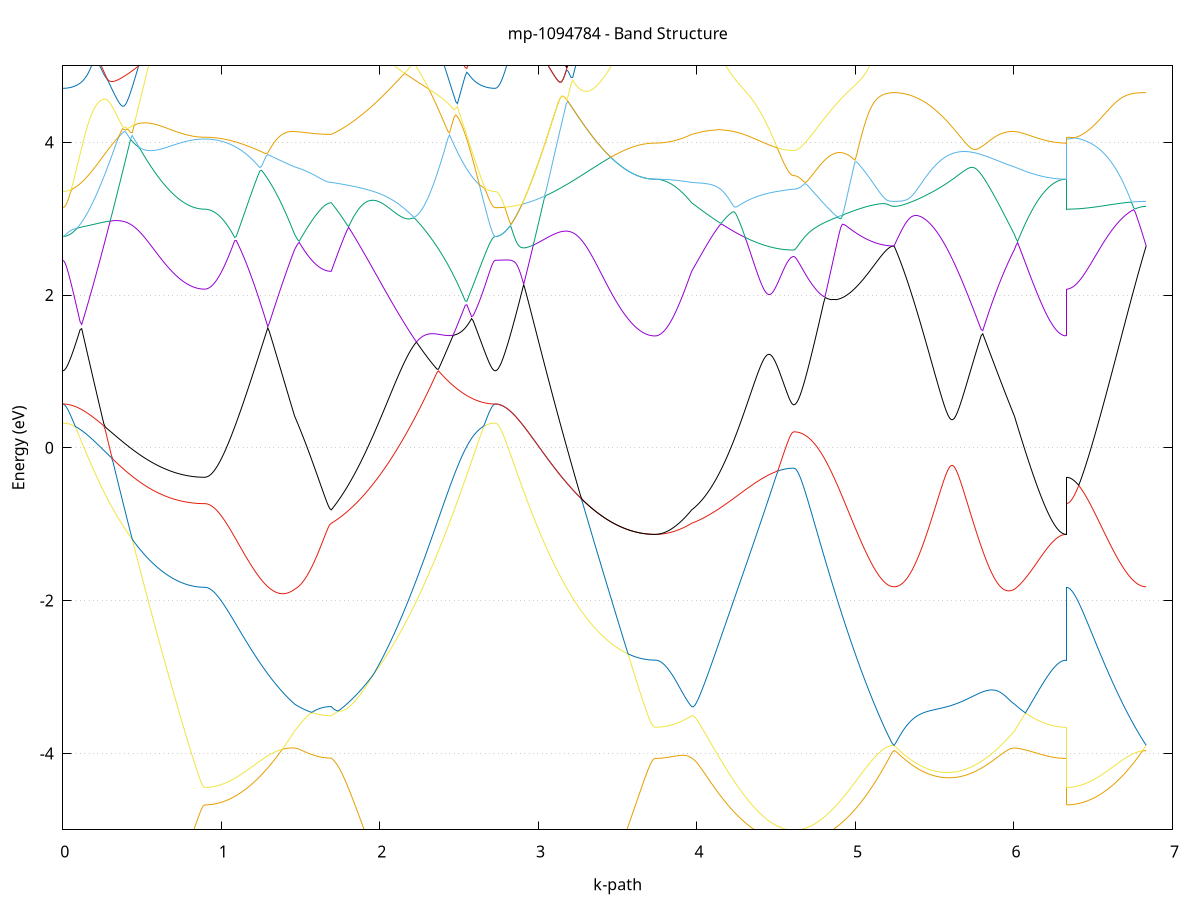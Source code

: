 set title 'mp-1094784 - Band Structure'
set xlabel 'k-path'
set ylabel 'Energy (eV)'
set grid y
set yrange [-5:5]
set terminal png size 800,600
set output 'mp-1094784_bands_gnuplot.png'
plot '-' using 1:2 with lines notitle, '-' using 1:2 with lines notitle, '-' using 1:2 with lines notitle, '-' using 1:2 with lines notitle, '-' using 1:2 with lines notitle, '-' using 1:2 with lines notitle, '-' using 1:2 with lines notitle, '-' using 1:2 with lines notitle, '-' using 1:2 with lines notitle, '-' using 1:2 with lines notitle, '-' using 1:2 with lines notitle, '-' using 1:2 with lines notitle, '-' using 1:2 with lines notitle, '-' using 1:2 with lines notitle, '-' using 1:2 with lines notitle, '-' using 1:2 with lines notitle, '-' using 1:2 with lines notitle, '-' using 1:2 with lines notitle, '-' using 1:2 with lines notitle, '-' using 1:2 with lines notitle, '-' using 1:2 with lines notitle, '-' using 1:2 with lines notitle, '-' using 1:2 with lines notitle, '-' using 1:2 with lines notitle, '-' using 1:2 with lines notitle, '-' using 1:2 with lines notitle, '-' using 1:2 with lines notitle, '-' using 1:2 with lines notitle, '-' using 1:2 with lines notitle, '-' using 1:2 with lines notitle, '-' using 1:2 with lines notitle, '-' using 1:2 with lines notitle, '-' using 1:2 with lines notitle, '-' using 1:2 with lines notitle, '-' using 1:2 with lines notitle, '-' using 1:2 with lines notitle, '-' using 1:2 with lines notitle, '-' using 1:2 with lines notitle, '-' using 1:2 with lines notitle, '-' using 1:2 with lines notitle, '-' using 1:2 with lines notitle, '-' using 1:2 with lines notitle, '-' using 1:2 with lines notitle, '-' using 1:2 with lines notitle, '-' using 1:2 with lines notitle, '-' using 1:2 with lines notitle, '-' using 1:2 with lines notitle, '-' using 1:2 with lines notitle
0.000000 -40.326676
0.009941 -40.326676
0.019881 -40.326676
0.029822 -40.326676
0.039763 -40.326576
0.049704 -40.326576
0.059644 -40.326576
0.069585 -40.326576
0.079526 -40.326576
0.089466 -40.326576
0.099407 -40.326576
0.109348 -40.326576
0.119289 -40.326576
0.129229 -40.326576
0.139170 -40.326576
0.149111 -40.326576
0.159051 -40.326476
0.168992 -40.326476
0.178933 -40.326476
0.188874 -40.326476
0.198814 -40.326476
0.208755 -40.326476
0.218696 -40.326376
0.228637 -40.326376
0.238577 -40.326376
0.248518 -40.326376
0.258459 -40.326376
0.268399 -40.326276
0.278340 -40.326276
0.288281 -40.326276
0.298222 -40.326276
0.308162 -40.326276
0.318103 -40.326176
0.328044 -40.326176
0.337984 -40.326176
0.347925 -40.326176
0.357866 -40.326076
0.367807 -40.326076
0.377747 -40.326076
0.387688 -40.326076
0.397629 -40.325976
0.407569 -40.325976
0.417510 -40.325976
0.427451 -40.325976
0.437392 -40.325876
0.447332 -40.325876
0.457273 -40.325876
0.467214 -40.325876
0.477154 -40.325776
0.487095 -40.325776
0.497036 -40.325776
0.506977 -40.325776
0.516917 -40.325676
0.526858 -40.325676
0.536799 -40.325676
0.546739 -40.325676
0.556680 -40.325576
0.566621 -40.325576
0.576562 -40.325576
0.586502 -40.325576
0.596443 -40.325476
0.606384 -40.325476
0.616324 -40.325476
0.626265 -40.325476
0.636206 -40.325476
0.646147 -40.325376
0.656087 -40.325376
0.666028 -40.325376
0.675969 -40.325376
0.685910 -40.325376
0.695850 -40.325276
0.705791 -40.325276
0.715732 -40.325276
0.725672 -40.325276
0.735613 -40.325276
0.745554 -40.325276
0.755495 -40.325276
0.765435 -40.325176
0.775376 -40.325176
0.785317 -40.325176
0.795257 -40.325176
0.805198 -40.325176
0.815139 -40.325176
0.825080 -40.325176
0.835020 -40.325176
0.844961 -40.325176
0.854902 -40.325176
0.864842 -40.325176
0.874783 -40.325176
0.884724 -40.325176
0.894665 -40.325176
0.894665 -40.325176
0.904626 -40.325176
0.914588 -40.325176
0.924550 -40.325176
0.934512 -40.325176
0.944473 -40.325176
0.954435 -40.325176
0.964397 -40.325176
0.974359 -40.325176
0.984321 -40.325176
0.994282 -40.325176
1.004244 -40.325176
1.014206 -40.325176
1.024168 -40.325076
1.034129 -40.325076
1.044091 -40.325076
1.054053 -40.325076
1.064015 -40.325076
1.073977 -40.325076
1.083938 -40.325076
1.093900 -40.325076
1.103862 -40.325076
1.113824 -40.325076
1.123785 -40.325076
1.133747 -40.325076
1.143709 -40.325076
1.153671 -40.325076
1.163633 -40.325076
1.173594 -40.325076
1.183556 -40.325076
1.193518 -40.324976
1.203480 -40.324976
1.213441 -40.324976
1.223403 -40.324976
1.233365 -40.324976
1.243327 -40.324976
1.253289 -40.324976
1.263250 -40.324976
1.273212 -40.324976
1.283174 -40.324976
1.293136 -40.324976
1.303097 -40.324976
1.313059 -40.324876
1.323021 -40.324876
1.332983 -40.324876
1.342945 -40.324876
1.352906 -40.324876
1.362868 -40.324876
1.372830 -40.324876
1.382792 -40.324876
1.392753 -40.324876
1.402715 -40.324876
1.412677 -40.324876
1.422639 -40.324776
1.432601 -40.324776
1.442562 -40.324776
1.452524 -40.324776
1.462486 -40.324776
1.462486 -40.324776
1.472116 -40.324776
1.481745 -40.324776
1.491375 -40.324776
1.501005 -40.324776
1.510634 -40.324776
1.520264 -40.324776
1.529894 -40.324776
1.539524 -40.324776
1.549153 -40.324776
1.558783 -40.324776
1.568413 -40.324776
1.578042 -40.324776
1.587672 -40.324776
1.597302 -40.324776
1.606932 -40.324776
1.616561 -40.324776
1.626191 -40.324776
1.635821 -40.324776
1.645450 -40.324776
1.655080 -40.324776
1.664710 -40.324776
1.674340 -40.324776
1.683969 -40.324776
1.693599 -40.324776
1.693599 -40.324776
1.703543 -40.324776
1.713486 -40.324776
1.723430 -40.324776
1.733373 -40.324776
1.743317 -40.324776
1.753261 -40.324776
1.763204 -40.324776
1.773148 -40.324776
1.783091 -40.324776
1.793035 -40.324876
1.802979 -40.324876
1.812922 -40.324876
1.822866 -40.324876
1.832809 -40.324876
1.842753 -40.324876
1.852697 -40.324876
1.862640 -40.324876
1.872584 -40.324976
1.882527 -40.324976
1.892471 -40.324976
1.902414 -40.324976
1.912358 -40.324976
1.922302 -40.324976
1.932245 -40.325076
1.942189 -40.325076
1.952132 -40.325076
1.962076 -40.325076
1.972020 -40.325076
1.981963 -40.325176
1.991907 -40.325176
2.001850 -40.325176
2.011794 -40.325176
2.021738 -40.325176
2.031681 -40.325276
2.041625 -40.325276
2.051568 -40.325276
2.061512 -40.325276
2.071456 -40.325376
2.081399 -40.325376
2.091343 -40.325376
2.101286 -40.325376
2.111230 -40.325476
2.121174 -40.325476
2.131117 -40.325476
2.141061 -40.325476
2.151004 -40.325576
2.160948 -40.325576
2.170892 -40.325576
2.180835 -40.325576
2.190779 -40.325676
2.200722 -40.325676
2.210666 -40.325676
2.220609 -40.325676
2.230553 -40.325776
2.240497 -40.325776
2.250440 -40.325776
2.260384 -40.325776
2.270327 -40.325876
2.280271 -40.325876
2.290215 -40.325876
2.300158 -40.325976
2.310102 -40.325976
2.320045 -40.325976
2.329989 -40.325976
2.339933 -40.326076
2.349876 -40.326076
2.359820 -40.326076
2.369763 -40.326076
2.379707 -40.326176
2.389651 -40.326176
2.399594 -40.326176
2.409538 -40.326176
2.419481 -40.326276
2.429425 -40.326276
2.439369 -40.326276
2.449312 -40.326276
2.459256 -40.326276
2.469199 -40.326376
2.479143 -40.326376
2.489086 -40.326376
2.499030 -40.326376
2.508974 -40.326376
2.518917 -40.326476
2.528861 -40.326476
2.538804 -40.326476
2.548748 -40.326476
2.558692 -40.326476
2.568635 -40.326476
2.578579 -40.326576
2.588522 -40.326576
2.598466 -40.326576
2.608410 -40.326576
2.618353 -40.326576
2.628297 -40.326576
2.638240 -40.326576
2.648184 -40.326576
2.658128 -40.326576
2.668071 -40.326576
2.678015 -40.326576
2.687958 -40.326576
2.697902 -40.326676
2.707846 -40.326676
2.717789 -40.326676
2.727733 -40.326676
2.727733 -40.326676
2.737713 -40.326676
2.747693 -40.326676
2.757673 -40.326676
2.767653 -40.326576
2.777633 -40.326576
2.787613 -40.326576
2.797593 -40.326576
2.807573 -40.326576
2.817553 -40.326576
2.827533 -40.326576
2.837513 -40.326576
2.847492 -40.326576
2.857472 -40.326576
2.867452 -40.326576
2.877432 -40.326476
2.887412 -40.326476
2.897392 -40.326476
2.907372 -40.326476
2.917352 -40.326476
2.927332 -40.326476
2.937312 -40.326376
2.947292 -40.326376
2.957272 -40.326376
2.967252 -40.326376
2.977232 -40.326376
2.987212 -40.326276
2.997192 -40.326276
3.007172 -40.326276
3.017152 -40.326276
3.027132 -40.326176
3.037112 -40.326176
3.047092 -40.326176
3.057072 -40.326176
3.067052 -40.326076
3.077032 -40.326076
3.087012 -40.326076
3.096992 -40.325976
3.106972 -40.325976
3.116952 -40.325976
3.126932 -40.325976
3.136912 -40.325876
3.146892 -40.325876
3.156872 -40.325876
3.166852 -40.325776
3.176832 -40.325776
3.186812 -40.325776
3.196792 -40.325676
3.206772 -40.325676
3.216752 -40.325676
3.226732 -40.325676
3.236712 -40.325576
3.246692 -40.325576
3.256672 -40.325576
3.266652 -40.325476
3.276632 -40.325476
3.286612 -40.325476
3.296592 -40.325376
3.306571 -40.325376
3.316551 -40.325376
3.326531 -40.325376
3.336511 -40.325276
3.346491 -40.325276
3.356471 -40.325276
3.366451 -40.325176
3.376431 -40.325176
3.386411 -40.325176
3.396391 -40.325176
3.406371 -40.325076
3.416351 -40.325076
3.426331 -40.325076
3.436311 -40.325076
3.446291 -40.324976
3.456271 -40.324976
3.466251 -40.324976
3.476231 -40.324976
3.486211 -40.324876
3.496191 -40.324876
3.506171 -40.324876
3.516151 -40.324876
3.526131 -40.324876
3.536111 -40.324776
3.546091 -40.324776
3.556071 -40.324776
3.566051 -40.324776
3.576031 -40.324776
3.586011 -40.324776
3.595991 -40.324776
3.605971 -40.324676
3.615951 -40.324676
3.625931 -40.324676
3.635911 -40.324676
3.645891 -40.324676
3.655871 -40.324676
3.665851 -40.324676
3.675831 -40.324676
3.685811 -40.324676
3.695791 -40.324676
3.705771 -40.324676
3.715751 -40.324676
3.725731 -40.324676
3.735711 -40.324676
3.735711 -40.324676
3.745340 -40.324676
3.754970 -40.324676
3.764600 -40.324676
3.774229 -40.324676
3.783859 -40.324676
3.793489 -40.324676
3.803119 -40.324676
3.812748 -40.324676
3.822378 -40.324676
3.832008 -40.324676
3.841637 -40.324676
3.851267 -40.324676
3.860897 -40.324676
3.870527 -40.324676
3.880156 -40.324676
3.889786 -40.324676
3.899416 -40.324676
3.909045 -40.324676
3.918675 -40.324676
3.928305 -40.324676
3.937935 -40.324676
3.947564 -40.324676
3.957194 -40.324676
3.966824 -40.324776
3.966824 -40.324776
3.976737 -40.324776
3.986650 -40.324776
3.996564 -40.324776
4.006477 -40.324776
4.016391 -40.324776
4.026304 -40.324776
4.036218 -40.324776
4.046131 -40.324776
4.056044 -40.324776
4.065958 -40.324776
4.075871 -40.324776
4.085785 -40.324876
4.095698 -40.324876
4.105611 -40.324876
4.115525 -40.324876
4.125438 -40.324876
4.135352 -40.324876
4.145265 -40.324876
4.155179 -40.324876
4.165092 -40.324976
4.175005 -40.324976
4.184919 -40.324976
4.194832 -40.324976
4.204746 -40.324976
4.214659 -40.324976
4.224572 -40.324976
4.234486 -40.324976
4.244399 -40.325076
4.254313 -40.325076
4.264226 -40.325076
4.274140 -40.325076
4.284053 -40.325076
4.293966 -40.325076
4.303880 -40.325076
4.313793 -40.325176
4.323707 -40.325176
4.333620 -40.325176
4.343533 -40.325176
4.353447 -40.325176
4.363360 -40.325176
4.373274 -40.325176
4.383187 -40.325176
4.393101 -40.325276
4.403014 -40.325276
4.412927 -40.325276
4.422841 -40.325276
4.432754 -40.325276
4.442668 -40.325276
4.452581 -40.325276
4.462494 -40.325276
4.472408 -40.325276
4.482321 -40.325276
4.492235 -40.325276
4.502148 -40.325376
4.512062 -40.325376
4.521975 -40.325376
4.531888 -40.325376
4.541802 -40.325376
4.551715 -40.325376
4.561629 -40.325376
4.571542 -40.325376
4.581455 -40.325376
4.591369 -40.325376
4.601282 -40.325376
4.611196 -40.325376
4.611196 -40.325376
4.621080 -40.325376
4.630965 -40.325376
4.640850 -40.325376
4.650735 -40.325376
4.660619 -40.325376
4.670504 -40.325376
4.680389 -40.325376
4.690274 -40.325376
4.700158 -40.325376
4.710043 -40.325376
4.719928 -40.325376
4.729813 -40.325376
4.739697 -40.325376
4.749582 -40.325376
4.759467 -40.325376
4.769352 -40.325376
4.779236 -40.325376
4.789121 -40.325276
4.799006 -40.325276
4.808891 -40.325276
4.818775 -40.325276
4.828660 -40.325276
4.838545 -40.325276
4.848429 -40.325276
4.858314 -40.325276
4.868199 -40.325276
4.878084 -40.325276
4.887968 -40.325276
4.897853 -40.325276
4.907738 -40.325276
4.917623 -40.325276
4.927507 -40.325276
4.937392 -40.325276
4.947277 -40.325276
4.957162 -40.325276
4.967046 -40.325176
4.976931 -40.325176
4.986816 -40.325176
4.996701 -40.325176
5.006585 -40.325176
5.016470 -40.325176
5.026355 -40.325176
5.036240 -40.325176
5.046124 -40.325176
5.056009 -40.325176
5.065894 -40.325176
5.075779 -40.325176
5.085663 -40.325176
5.095548 -40.325176
5.105433 -40.325176
5.115317 -40.325176
5.125202 -40.325176
5.135087 -40.325176
5.144972 -40.325176
5.154856 -40.325176
5.164741 -40.325176
5.174626 -40.325176
5.184511 -40.325176
5.194395 -40.325176
5.204280 -40.325176
5.214165 -40.325176
5.224050 -40.325176
5.233934 -40.325076
5.243819 -40.325176
5.243819 -40.325076
5.253809 -40.325076
5.263799 -40.325176
5.273789 -40.325176
5.283778 -40.325176
5.293768 -40.325176
5.303758 -40.325176
5.313748 -40.325176
5.323738 -40.325176
5.333728 -40.325176
5.343717 -40.325176
5.353707 -40.325176
5.363697 -40.325176
5.373687 -40.325176
5.383677 -40.325176
5.393667 -40.325176
5.403656 -40.325176
5.413646 -40.325176
5.423636 -40.325176
5.433626 -40.325176
5.443616 -40.325176
5.453606 -40.325176
5.463595 -40.325176
5.473585 -40.325176
5.483575 -40.325176
5.493565 -40.325176
5.503555 -40.325176
5.513545 -40.325176
5.523534 -40.325176
5.533524 -40.325076
5.543514 -40.325076
5.553504 -40.325076
5.563494 -40.325076
5.573484 -40.325076
5.583473 -40.325076
5.593463 -40.325076
5.603453 -40.325076
5.613443 -40.325076
5.623433 -40.325076
5.633422 -40.325076
5.643412 -40.325076
5.653402 -40.325076
5.663392 -40.325076
5.673382 -40.325076
5.683372 -40.325076
5.693361 -40.325076
5.703351 -40.325076
5.713341 -40.325076
5.723331 -40.324976
5.733321 -40.324976
5.743311 -40.324976
5.753300 -40.324976
5.763290 -40.324976
5.773280 -40.324976
5.783270 -40.324976
5.793260 -40.324976
5.803250 -40.324976
5.813239 -40.324976
5.823229 -40.324976
5.833219 -40.324876
5.843209 -40.324876
5.853199 -40.324876
5.863189 -40.324876
5.873178 -40.324876
5.883168 -40.324876
5.893158 -40.324876
5.903148 -40.324876
5.913138 -40.324876
5.923128 -40.324876
5.933117 -40.324876
5.943107 -40.324876
5.953097 -40.324876
5.963087 -40.324776
5.973077 -40.324776
5.983067 -40.324776
5.993056 -40.324776
6.003046 -40.324776
6.003046 -40.324776
6.012951 -40.324776
6.022855 -40.324776
6.032759 -40.324776
6.042664 -40.324776
6.052568 -40.324776
6.062472 -40.324776
6.072377 -40.324776
6.082281 -40.324776
6.092185 -40.324776
6.102090 -40.324676
6.111994 -40.324676
6.121898 -40.324676
6.131803 -40.324676
6.141707 -40.324676
6.151611 -40.324676
6.161516 -40.324676
6.171420 -40.324676
6.181324 -40.324676
6.191229 -40.324676
6.201133 -40.324676
6.211037 -40.324676
6.220942 -40.324676
6.230846 -40.324676
6.240750 -40.324676
6.250655 -40.324676
6.260559 -40.324676
6.270463 -40.324676
6.280368 -40.324676
6.290272 -40.324676
6.300177 -40.324676
6.310081 -40.324676
6.319985 -40.324676
6.329890 -40.324676
6.329890 -40.325176
6.339772 -40.325176
6.349654 -40.325176
6.359536 -40.325176
6.369418 -40.325176
6.379300 -40.325176
6.389182 -40.325176
6.399064 -40.325176
6.408947 -40.325176
6.418829 -40.325176
6.428711 -40.325176
6.438593 -40.325176
6.448475 -40.325176
6.458357 -40.325176
6.468239 -40.325176
6.478122 -40.325176
6.488004 -40.325176
6.497886 -40.325176
6.507768 -40.325176
6.517650 -40.325176
6.527532 -40.325176
6.537414 -40.325176
6.547297 -40.325176
6.557179 -40.325176
6.567061 -40.325176
6.576943 -40.325176
6.586825 -40.325176
6.596707 -40.325176
6.606589 -40.325176
6.616471 -40.325176
6.626354 -40.325176
6.636236 -40.325176
6.646118 -40.325176
6.656000 -40.325176
6.665882 -40.325176
6.675764 -40.325176
6.685646 -40.325176
6.695529 -40.325176
6.705411 -40.325176
6.715293 -40.325176
6.725175 -40.325176
6.735057 -40.325176
6.744939 -40.325176
6.754821 -40.325176
6.764703 -40.325176
6.774586 -40.325176
6.784468 -40.325176
6.794350 -40.325176
6.804232 -40.325076
6.814114 -40.325176
6.823996 -40.325076
6.833878 -40.325176
e
0.000000 -21.473276
0.009941 -21.473276
0.019881 -21.473276
0.029822 -21.473376
0.039763 -21.473476
0.049704 -21.473476
0.059644 -21.473576
0.069585 -21.473776
0.079526 -21.473876
0.089466 -21.473976
0.099407 -21.474176
0.109348 -21.474376
0.119289 -21.474576
0.129229 -21.474776
0.139170 -21.475076
0.149111 -21.475276
0.159051 -21.475576
0.168992 -21.475876
0.178933 -21.476176
0.188874 -21.476476
0.198814 -21.476776
0.208755 -21.477176
0.218696 -21.477476
0.228637 -21.477876
0.238577 -21.478276
0.248518 -21.478576
0.258459 -21.478976
0.268399 -21.479476
0.278340 -21.479876
0.288281 -21.480276
0.298222 -21.480776
0.308162 -21.481176
0.318103 -21.481676
0.328044 -21.482076
0.337984 -21.482576
0.347925 -21.483076
0.357866 -21.483576
0.367807 -21.483976
0.377747 -21.484476
0.387688 -21.484976
0.397629 -21.485476
0.407569 -21.485976
0.417510 -21.486476
0.427451 -21.486976
0.437392 -21.487476
0.447332 -21.487976
0.457273 -21.488476
0.467214 -21.488976
0.477154 -21.489476
0.487095 -21.489976
0.497036 -21.490476
0.506977 -21.490976
0.516917 -21.491476
0.526858 -21.491976
0.536799 -21.492376
0.546739 -21.492876
0.556680 -21.493376
0.566621 -21.493776
0.576562 -21.494276
0.586502 -21.494676
0.596443 -21.495076
0.606384 -21.495476
0.616324 -21.495876
0.626265 -21.496276
0.636206 -21.496676
0.646147 -21.497076
0.656087 -21.497476
0.666028 -21.497776
0.675969 -21.498176
0.685910 -21.498476
0.695850 -21.498776
0.705791 -21.499076
0.715732 -21.499376
0.725672 -21.499676
0.735613 -21.499876
0.745554 -21.500176
0.755495 -21.500376
0.765435 -21.500576
0.775376 -21.500776
0.785317 -21.500976
0.795257 -21.501176
0.805198 -21.501376
0.815139 -21.501476
0.825080 -21.501576
0.835020 -21.501676
0.844961 -21.501776
0.854902 -21.501876
0.864842 -21.501876
0.874783 -21.501976
0.884724 -21.501976
0.894665 -21.501976
0.894665 -21.501976
0.904626 -21.501976
0.914588 -21.501976
0.924550 -21.501976
0.934512 -21.501876
0.944473 -21.501876
0.954435 -21.501776
0.964397 -21.501776
0.974359 -21.501676
0.984321 -21.501576
0.994282 -21.501476
1.004244 -21.501476
1.014206 -21.501276
1.024168 -21.501176
1.034129 -21.501076
1.044091 -21.500976
1.054053 -21.500776
1.064015 -21.500676
1.073977 -21.500476
1.083938 -21.500376
1.093900 -21.500176
1.103862 -21.499976
1.113824 -21.499776
1.123785 -21.499676
1.133747 -21.499476
1.143709 -21.499276
1.153671 -21.498976
1.163633 -21.498776
1.173594 -21.498576
1.183556 -21.498376
1.193518 -21.498076
1.203480 -21.497876
1.213441 -21.497676
1.223403 -21.497376
1.233365 -21.497176
1.243327 -21.496876
1.253289 -21.496676
1.263250 -21.496376
1.273212 -21.496176
1.283174 -21.495876
1.293136 -21.495576
1.303097 -21.495376
1.313059 -21.495076
1.323021 -21.494776
1.332983 -21.494576
1.342945 -21.494276
1.352906 -21.493976
1.362868 -21.493676
1.372830 -21.493476
1.382792 -21.493176
1.392753 -21.492876
1.402715 -21.492676
1.412677 -21.492376
1.422639 -21.492176
1.432601 -21.491876
1.442562 -21.491576
1.452524 -21.491376
1.462486 -21.491076
1.462486 -21.491076
1.472116 -21.490976
1.481745 -21.490776
1.491375 -21.490676
1.501005 -21.490476
1.510634 -21.490276
1.520264 -21.490176
1.529894 -21.490076
1.539524 -21.489876
1.549153 -21.489776
1.558783 -21.489676
1.568413 -21.489576
1.578042 -21.489476
1.587672 -21.489376
1.597302 -21.489276
1.606932 -21.489176
1.616561 -21.489076
1.626191 -21.488976
1.635821 -21.488976
1.645450 -21.488876
1.655080 -21.488876
1.664710 -21.488876
1.674340 -21.488776
1.683969 -21.488776
1.693599 -21.488776
1.693599 -21.488776
1.703543 -21.488976
1.713486 -21.489176
1.723430 -21.489276
1.733373 -21.489476
1.743317 -21.489676
1.753261 -21.489776
1.763204 -21.489976
1.773148 -21.490076
1.783091 -21.490276
1.793035 -21.490476
1.802979 -21.490576
1.812922 -21.490776
1.822866 -21.490876
1.832809 -21.490976
1.842753 -21.491176
1.852697 -21.491276
1.862640 -21.491376
1.872584 -21.491476
1.882527 -21.491576
1.892471 -21.491776
1.902414 -21.491776
1.912358 -21.491876
1.922302 -21.491976
1.932245 -21.491976
1.942189 -21.492076
1.952132 -21.492076
1.962076 -21.492076
1.972020 -21.492076
1.981963 -21.492076
1.991907 -21.492076
2.001850 -21.492076
2.011794 -21.492076
2.021738 -21.491976
2.031681 -21.491876
2.041625 -21.491876
2.051568 -21.491776
2.061512 -21.491676
2.071456 -21.491476
2.081399 -21.491376
2.091343 -21.491176
2.101286 -21.491076
2.111230 -21.490876
2.121174 -21.490676
2.131117 -21.490476
2.141061 -21.490276
2.151004 -21.490076
2.160948 -21.489776
2.170892 -21.489576
2.180835 -21.489276
2.190779 -21.488976
2.200722 -21.488676
2.210666 -21.488376
2.220609 -21.488076
2.230553 -21.487776
2.240497 -21.487476
2.250440 -21.487076
2.260384 -21.486776
2.270327 -21.486376
2.280271 -21.486076
2.290215 -21.485676
2.300158 -21.485276
2.310102 -21.484876
2.320045 -21.484476
2.329989 -21.484176
2.339933 -21.483776
2.349876 -21.483376
2.359820 -21.482976
2.369763 -21.482576
2.379707 -21.482176
2.389651 -21.481776
2.399594 -21.481376
2.409538 -21.480976
2.419481 -21.480576
2.429425 -21.480176
2.439369 -21.479776
2.449312 -21.479376
2.459256 -21.478976
2.469199 -21.478676
2.479143 -21.478276
2.489086 -21.477976
2.499030 -21.477576
2.508974 -21.477276
2.518917 -21.476976
2.528861 -21.476576
2.538804 -21.476276
2.548748 -21.475976
2.558692 -21.475776
2.568635 -21.475476
2.578579 -21.475176
2.588522 -21.474976
2.598466 -21.474776
2.608410 -21.474576
2.618353 -21.474376
2.628297 -21.474176
2.638240 -21.473976
2.648184 -21.473876
2.658128 -21.473676
2.668071 -21.473576
2.678015 -21.473476
2.687958 -21.473476
2.697902 -21.473376
2.707846 -21.473276
2.717789 -21.473276
2.727733 -21.473276
2.727733 -21.473276
2.737713 -21.473276
2.747693 -21.473276
2.757673 -21.473276
2.767653 -21.473376
2.777633 -21.473376
2.787613 -21.473376
2.797593 -21.473476
2.807573 -21.473476
2.817553 -21.473576
2.827533 -21.473576
2.837513 -21.473676
2.847492 -21.473776
2.857472 -21.473776
2.867452 -21.473876
2.877432 -21.473976
2.887412 -21.474076
2.897392 -21.474176
2.907372 -21.474276
2.917352 -21.474376
2.927332 -21.474476
2.937312 -21.474676
2.947292 -21.474776
2.957272 -21.474876
2.967252 -21.475076
2.977232 -21.475176
2.987212 -21.475376
2.997192 -21.475476
3.007172 -21.475676
3.017152 -21.475776
3.027132 -21.475976
3.037112 -21.476176
3.047092 -21.476276
3.057072 -21.476476
3.067052 -21.476676
3.077032 -21.476876
3.087012 -21.477076
3.096992 -21.477276
3.106972 -21.477376
3.116952 -21.477576
3.126932 -21.477776
3.136912 -21.477976
3.146892 -21.478176
3.156872 -21.478376
3.166852 -21.478576
3.176832 -21.478776
3.186812 -21.478976
3.196792 -21.479176
3.206772 -21.479476
3.216752 -21.479676
3.226732 -21.479876
3.236712 -21.480076
3.246692 -21.480276
3.256672 -21.480476
3.266652 -21.480676
3.276632 -21.480876
3.286612 -21.481076
3.296592 -21.481276
3.306571 -21.481476
3.316551 -21.481676
3.326531 -21.481876
3.336511 -21.482076
3.346491 -21.482276
3.356471 -21.482476
3.366451 -21.482676
3.376431 -21.482876
3.386411 -21.482976
3.396391 -21.483176
3.406371 -21.483376
3.416351 -21.483576
3.426331 -21.483776
3.436311 -21.483876
3.446291 -21.484076
3.456271 -21.484176
3.466251 -21.484376
3.476231 -21.484576
3.486211 -21.484676
3.496191 -21.484776
3.506171 -21.484976
3.516151 -21.485076
3.526131 -21.485176
3.536111 -21.485376
3.546091 -21.485476
3.556071 -21.485576
3.566051 -21.485676
3.576031 -21.485776
3.586011 -21.485876
3.595991 -21.485976
3.605971 -21.486076
3.615951 -21.486076
3.625931 -21.486176
3.635911 -21.486276
3.645891 -21.486276
3.655871 -21.486376
3.665851 -21.486376
3.675831 -21.486476
3.685811 -21.486476
3.695791 -21.486576
3.705771 -21.486576
3.715751 -21.486576
3.725731 -21.486576
3.735711 -21.486576
3.735711 -21.486576
3.745340 -21.486576
3.754970 -21.486576
3.764600 -21.486576
3.774229 -21.486676
3.783859 -21.486676
3.793489 -21.486776
3.803119 -21.486776
3.812748 -21.486876
3.822378 -21.486976
3.832008 -21.486976
3.841637 -21.487076
3.851267 -21.487176
3.860897 -21.487276
3.870527 -21.487376
3.880156 -21.487476
3.889786 -21.487676
3.899416 -21.487776
3.909045 -21.487876
3.918675 -21.488076
3.928305 -21.488176
3.937935 -21.488376
3.947564 -21.488476
3.957194 -21.488676
3.966824 -21.488776
3.966824 -21.488776
3.976737 -21.488876
3.986650 -21.488976
3.996564 -21.489076
4.006477 -21.489176
4.016391 -21.489276
4.026304 -21.489476
4.036218 -21.489576
4.046131 -21.489676
4.056044 -21.489776
4.065958 -21.489876
4.075871 -21.489976
4.085785 -21.490176
4.095698 -21.490276
4.105611 -21.490376
4.115525 -21.490576
4.125438 -21.490676
4.135352 -21.490776
4.145265 -21.490976
4.155179 -21.491076
4.165092 -21.491276
4.175005 -21.491376
4.184919 -21.491576
4.194832 -21.491676
4.204746 -21.491876
4.214659 -21.491976
4.224572 -21.492176
4.234486 -21.492276
4.244399 -21.492476
4.254313 -21.492576
4.264226 -21.492776
4.274140 -21.492876
4.284053 -21.493076
4.293966 -21.493176
4.303880 -21.493376
4.313793 -21.493476
4.323707 -21.493676
4.333620 -21.493776
4.343533 -21.493976
4.353447 -21.494076
4.363360 -21.494276
4.373274 -21.494376
4.383187 -21.494476
4.393101 -21.494576
4.403014 -21.494776
4.412927 -21.494876
4.422841 -21.494976
4.432754 -21.495076
4.442668 -21.495176
4.452581 -21.495276
4.462494 -21.495376
4.472408 -21.495476
4.482321 -21.495576
4.492235 -21.495676
4.502148 -21.495676
4.512062 -21.495776
4.521975 -21.495876
4.531888 -21.495876
4.541802 -21.495976
4.551715 -21.495976
4.561629 -21.495976
4.571542 -21.496076
4.581455 -21.496076
4.591369 -21.496076
4.601282 -21.496076
4.611196 -21.496076
4.611196 -21.496076
4.621080 -21.496076
4.630965 -21.496076
4.640850 -21.496076
4.650735 -21.496076
4.660619 -21.495976
4.670504 -21.495976
4.680389 -21.495976
4.690274 -21.495876
4.700158 -21.495776
4.710043 -21.495776
4.719928 -21.495676
4.729813 -21.495576
4.739697 -21.495576
4.749582 -21.495476
4.759467 -21.495376
4.769352 -21.495276
4.779236 -21.495176
4.789121 -21.495076
4.799006 -21.494976
4.808891 -21.494776
4.818775 -21.494676
4.828660 -21.494576
4.838545 -21.494476
4.848429 -21.494276
4.858314 -21.494176
4.868199 -21.494076
4.878084 -21.493876
4.887968 -21.493776
4.897853 -21.493576
4.907738 -21.493476
4.917623 -21.493276
4.927507 -21.493176
4.937392 -21.492976
4.947277 -21.492876
4.957162 -21.492676
4.967046 -21.492576
4.976931 -21.492376
4.986816 -21.492276
4.996701 -21.492176
5.006585 -21.491976
5.016470 -21.491876
5.026355 -21.491676
5.036240 -21.491576
5.046124 -21.491476
5.056009 -21.491276
5.065894 -21.491176
5.075779 -21.491076
5.085663 -21.490976
5.095548 -21.490876
5.105433 -21.490776
5.115317 -21.490676
5.125202 -21.490576
5.135087 -21.490476
5.144972 -21.490376
5.154856 -21.490276
5.164741 -21.490276
5.174626 -21.490176
5.184511 -21.490176
5.194395 -21.490076
5.204280 -21.490076
5.214165 -21.489976
5.224050 -21.489976
5.233934 -21.489976
5.243819 -21.489976
5.243819 -21.489976
5.253809 -21.490276
5.263799 -21.490476
5.273789 -21.490676
5.283778 -21.490976
5.293768 -21.491176
5.303758 -21.491376
5.313748 -21.491576
5.323738 -21.491876
5.333728 -21.492076
5.343717 -21.492276
5.353707 -21.492476
5.363697 -21.492676
5.373687 -21.492876
5.383677 -21.492976
5.393667 -21.493176
5.403656 -21.493376
5.413646 -21.493576
5.423636 -21.493676
5.433626 -21.493876
5.443616 -21.493976
5.453606 -21.494076
5.463595 -21.494276
5.473585 -21.494376
5.483575 -21.494476
5.493565 -21.494576
5.503555 -21.494676
5.513545 -21.494776
5.523534 -21.494876
5.533524 -21.494976
5.543514 -21.494976
5.553504 -21.495076
5.563494 -21.495176
5.573484 -21.495176
5.583473 -21.495176
5.593463 -21.495276
5.603453 -21.495276
5.613443 -21.495276
5.623433 -21.495276
5.633422 -21.495276
5.643412 -21.495276
5.653402 -21.495276
5.663392 -21.495276
5.673382 -21.495276
5.683372 -21.495176
5.693361 -21.495176
5.703351 -21.495076
5.713341 -21.495076
5.723331 -21.494976
5.733321 -21.494876
5.743311 -21.494876
5.753300 -21.494776
5.763290 -21.494676
5.773280 -21.494576
5.783270 -21.494476
5.793260 -21.494376
5.803250 -21.494276
5.813239 -21.494176
5.823229 -21.493976
5.833219 -21.493876
5.843209 -21.493776
5.853199 -21.493576
5.863189 -21.493476
5.873178 -21.493276
5.883168 -21.493176
5.893158 -21.492976
5.903148 -21.492876
5.913138 -21.492676
5.923128 -21.492576
5.933117 -21.492376
5.943107 -21.492176
5.953097 -21.491976
5.963087 -21.491876
5.973077 -21.491676
5.983067 -21.491476
5.993056 -21.491276
6.003046 -21.491076
6.003046 -21.491076
6.012951 -21.490876
6.022855 -21.490676
6.032759 -21.490376
6.042664 -21.490176
6.052568 -21.489976
6.062472 -21.489776
6.072377 -21.489476
6.082281 -21.489276
6.092185 -21.489076
6.102090 -21.488876
6.111994 -21.488676
6.121898 -21.488576
6.131803 -21.488376
6.141707 -21.488176
6.151611 -21.488076
6.161516 -21.487876
6.171420 -21.487776
6.181324 -21.487576
6.191229 -21.487476
6.201133 -21.487376
6.211037 -21.487276
6.220942 -21.487176
6.230846 -21.487076
6.240750 -21.486976
6.250655 -21.486876
6.260559 -21.486776
6.270463 -21.486776
6.280368 -21.486676
6.290272 -21.486676
6.300177 -21.486576
6.310081 -21.486576
6.319985 -21.486576
6.329890 -21.486576
6.329890 -21.501976
6.339772 -21.501976
6.349654 -21.501976
6.359536 -21.501976
6.369418 -21.501876
6.379300 -21.501876
6.389182 -21.501776
6.399064 -21.501676
6.408947 -21.501676
6.418829 -21.501576
6.428711 -21.501476
6.438593 -21.501276
6.448475 -21.501176
6.458357 -21.501076
6.468239 -21.500876
6.478122 -21.500776
6.488004 -21.500576
6.497886 -21.500376
6.507768 -21.500176
6.517650 -21.499976
6.527532 -21.499776
6.537414 -21.499576
6.547297 -21.499376
6.557179 -21.499076
6.567061 -21.498876
6.576943 -21.498576
6.586825 -21.498376
6.596707 -21.498076
6.606589 -21.497776
6.616471 -21.497476
6.626354 -21.497176
6.636236 -21.496876
6.646118 -21.496576
6.656000 -21.496276
6.665882 -21.495976
6.675764 -21.495676
6.685646 -21.495376
6.695529 -21.494976
6.705411 -21.494676
6.715293 -21.494276
6.725175 -21.493976
6.735057 -21.493576
6.744939 -21.493276
6.754821 -21.492876
6.764703 -21.492576
6.774586 -21.492176
6.784468 -21.491876
6.794350 -21.491476
6.804232 -21.491076
6.814114 -21.490676
6.823996 -21.490376
6.833878 -21.489976
e
0.000000 -21.473276
0.009941 -21.473276
0.019881 -21.473276
0.029822 -21.473276
0.039763 -21.473276
0.049704 -21.473276
0.059644 -21.473376
0.069585 -21.473376
0.079526 -21.473376
0.089466 -21.473376
0.099407 -21.473376
0.109348 -21.473476
0.119289 -21.473476
0.129229 -21.473476
0.139170 -21.473576
0.149111 -21.473576
0.159051 -21.473676
0.168992 -21.473676
0.178933 -21.473776
0.188874 -21.473776
0.198814 -21.473876
0.208755 -21.473876
0.218696 -21.473976
0.228637 -21.473976
0.238577 -21.474076
0.248518 -21.474076
0.258459 -21.474176
0.268399 -21.474276
0.278340 -21.474276
0.288281 -21.474376
0.298222 -21.474476
0.308162 -21.474576
0.318103 -21.474576
0.328044 -21.474676
0.337984 -21.474776
0.347925 -21.474876
0.357866 -21.474876
0.367807 -21.474976
0.377747 -21.475076
0.387688 -21.475176
0.397629 -21.475276
0.407569 -21.475276
0.417510 -21.475376
0.427451 -21.475476
0.437392 -21.475576
0.447332 -21.475676
0.457273 -21.475776
0.467214 -21.475776
0.477154 -21.475876
0.487095 -21.475976
0.497036 -21.476076
0.506977 -21.476176
0.516917 -21.476176
0.526858 -21.476276
0.536799 -21.476376
0.546739 -21.476476
0.556680 -21.476576
0.566621 -21.476576
0.576562 -21.476676
0.586502 -21.476776
0.596443 -21.476776
0.606384 -21.476876
0.616324 -21.476976
0.626265 -21.477076
0.636206 -21.477076
0.646147 -21.477176
0.656087 -21.477176
0.666028 -21.477276
0.675969 -21.477376
0.685910 -21.477376
0.695850 -21.477476
0.705791 -21.477476
0.715732 -21.477576
0.725672 -21.477576
0.735613 -21.477676
0.745554 -21.477676
0.755495 -21.477776
0.765435 -21.477776
0.775376 -21.477776
0.785317 -21.477876
0.795257 -21.477876
0.805198 -21.477876
0.815139 -21.477976
0.825080 -21.477976
0.835020 -21.477976
0.844961 -21.477976
0.854902 -21.477976
0.864842 -21.477976
0.874783 -21.477976
0.884724 -21.477976
0.894665 -21.477976
0.894665 -21.477976
0.904626 -21.478076
0.914588 -21.478076
0.924550 -21.478076
0.934512 -21.478076
0.944473 -21.478076
0.954435 -21.478076
0.964397 -21.478176
0.974359 -21.478176
0.984321 -21.478276
0.994282 -21.478276
1.004244 -21.478376
1.014206 -21.478476
1.024168 -21.478476
1.034129 -21.478576
1.044091 -21.478676
1.054053 -21.478776
1.064015 -21.478876
1.073977 -21.478976
1.083938 -21.479076
1.093900 -21.479176
1.103862 -21.479276
1.113824 -21.479376
1.123785 -21.479476
1.133747 -21.479576
1.143709 -21.479676
1.153671 -21.479876
1.163633 -21.479976
1.173594 -21.480076
1.183556 -21.480276
1.193518 -21.480376
1.203480 -21.480476
1.213441 -21.480676
1.223403 -21.480776
1.233365 -21.480976
1.243327 -21.481076
1.253289 -21.481276
1.263250 -21.481376
1.273212 -21.481576
1.283174 -21.481676
1.293136 -21.481876
1.303097 -21.481976
1.313059 -21.482176
1.323021 -21.482276
1.332983 -21.482476
1.342945 -21.482576
1.352906 -21.482776
1.362868 -21.482876
1.372830 -21.483076
1.382792 -21.483176
1.392753 -21.483276
1.402715 -21.483476
1.412677 -21.483576
1.422639 -21.483776
1.432601 -21.483876
1.442562 -21.483976
1.452524 -21.484176
1.462486 -21.484276
1.462486 -21.484276
1.472116 -21.484376
1.481745 -21.484476
1.491375 -21.484576
1.501005 -21.484576
1.510634 -21.484676
1.520264 -21.484776
1.529894 -21.484776
1.539524 -21.484876
1.549153 -21.484976
1.558783 -21.484976
1.568413 -21.485076
1.578042 -21.485076
1.587672 -21.485176
1.597302 -21.485176
1.606932 -21.485176
1.616561 -21.485276
1.626191 -21.485276
1.635821 -21.485276
1.645450 -21.485276
1.655080 -21.485376
1.664710 -21.485376
1.674340 -21.485376
1.683969 -21.485376
1.693599 -21.485376
1.693599 -21.485376
1.703543 -21.485276
1.713486 -21.485176
1.723430 -21.485076
1.733373 -21.484876
1.743317 -21.484776
1.753261 -21.484676
1.763204 -21.484576
1.773148 -21.484476
1.783091 -21.484276
1.793035 -21.484176
1.802979 -21.484076
1.812922 -21.483876
1.822866 -21.483776
1.832809 -21.483576
1.842753 -21.483476
1.852697 -21.483376
1.862640 -21.483176
1.872584 -21.483076
1.882527 -21.482876
1.892471 -21.482676
1.902414 -21.482576
1.912358 -21.482376
1.922302 -21.482276
1.932245 -21.482076
1.942189 -21.481976
1.952132 -21.481776
1.962076 -21.481576
1.972020 -21.481476
1.981963 -21.481276
1.991907 -21.481076
2.001850 -21.480976
2.011794 -21.480776
2.021738 -21.480576
2.031681 -21.480476
2.041625 -21.480276
2.051568 -21.480076
2.061512 -21.479976
2.071456 -21.479776
2.081399 -21.479576
2.091343 -21.479476
2.101286 -21.479276
2.111230 -21.479176
2.121174 -21.478976
2.131117 -21.478776
2.141061 -21.478676
2.151004 -21.478476
2.160948 -21.478276
2.170892 -21.478176
2.180835 -21.477976
2.190779 -21.477876
2.200722 -21.477676
2.210666 -21.477576
2.220609 -21.477376
2.230553 -21.477276
2.240497 -21.477076
2.250440 -21.476976
2.260384 -21.476776
2.270327 -21.476676
2.280271 -21.476576
2.290215 -21.476376
2.300158 -21.476276
2.310102 -21.476176
2.320045 -21.475976
2.329989 -21.475876
2.339933 -21.475776
2.349876 -21.475676
2.359820 -21.475576
2.369763 -21.475376
2.379707 -21.475276
2.389651 -21.475176
2.399594 -21.475076
2.409538 -21.474976
2.419481 -21.474876
2.429425 -21.474776
2.439369 -21.474676
2.449312 -21.474576
2.459256 -21.474476
2.469199 -21.474376
2.479143 -21.474376
2.489086 -21.474276
2.499030 -21.474176
2.508974 -21.474076
2.518917 -21.474076
2.528861 -21.473976
2.538804 -21.473876
2.548748 -21.473876
2.558692 -21.473776
2.568635 -21.473676
2.578579 -21.473676
2.588522 -21.473576
2.598466 -21.473576
2.608410 -21.473476
2.618353 -21.473476
2.628297 -21.473476
2.638240 -21.473376
2.648184 -21.473376
2.658128 -21.473376
2.668071 -21.473376
2.678015 -21.473276
2.687958 -21.473276
2.697902 -21.473276
2.707846 -21.473276
2.717789 -21.473276
2.727733 -21.473276
2.727733 -21.473276
2.737713 -21.473276
2.747693 -21.473276
2.757673 -21.473276
2.767653 -21.473376
2.777633 -21.473376
2.787613 -21.473376
2.797593 -21.473476
2.807573 -21.473476
2.817553 -21.473576
2.827533 -21.473576
2.837513 -21.473676
2.847492 -21.473776
2.857472 -21.473776
2.867452 -21.473876
2.877432 -21.473976
2.887412 -21.474076
2.897392 -21.474176
2.907372 -21.474276
2.917352 -21.474376
2.927332 -21.474476
2.937312 -21.474676
2.947292 -21.474776
2.957272 -21.474876
2.967252 -21.475076
2.977232 -21.475176
2.987212 -21.475376
2.997192 -21.475476
3.007172 -21.475676
3.017152 -21.475776
3.027132 -21.475976
3.037112 -21.476176
3.047092 -21.476276
3.057072 -21.476476
3.067052 -21.476676
3.077032 -21.476876
3.087012 -21.477076
3.096992 -21.477276
3.106972 -21.477376
3.116952 -21.477576
3.126932 -21.477776
3.136912 -21.477976
3.146892 -21.478176
3.156872 -21.478376
3.166852 -21.478576
3.176832 -21.478776
3.186812 -21.478976
3.196792 -21.479176
3.206772 -21.479476
3.216752 -21.479676
3.226732 -21.479876
3.236712 -21.480076
3.246692 -21.480276
3.256672 -21.480476
3.266652 -21.480676
3.276632 -21.480876
3.286612 -21.481076
3.296592 -21.481276
3.306571 -21.481476
3.316551 -21.481676
3.326531 -21.481876
3.336511 -21.482076
3.346491 -21.482276
3.356471 -21.482476
3.366451 -21.482676
3.376431 -21.482876
3.386411 -21.482976
3.396391 -21.483176
3.406371 -21.483376
3.416351 -21.483576
3.426331 -21.483776
3.436311 -21.483876
3.446291 -21.484076
3.456271 -21.484176
3.466251 -21.484376
3.476231 -21.484476
3.486211 -21.484676
3.496191 -21.484776
3.506171 -21.484976
3.516151 -21.485076
3.526131 -21.485176
3.536111 -21.485376
3.546091 -21.485476
3.556071 -21.485576
3.566051 -21.485676
3.576031 -21.485776
3.586011 -21.485876
3.595991 -21.485976
3.605971 -21.486076
3.615951 -21.486076
3.625931 -21.486176
3.635911 -21.486276
3.645891 -21.486276
3.655871 -21.486376
3.665851 -21.486376
3.675831 -21.486476
3.685811 -21.486476
3.695791 -21.486576
3.705771 -21.486576
3.715751 -21.486576
3.725731 -21.486576
3.735711 -21.486576
3.735711 -21.486576
3.745340 -21.486576
3.754970 -21.486576
3.764600 -21.486576
3.774229 -21.486576
3.783859 -21.486476
3.793489 -21.486476
3.803119 -21.486476
3.812748 -21.486476
3.822378 -21.486376
3.832008 -21.486376
3.841637 -21.486276
3.851267 -21.486276
3.860897 -21.486176
3.870527 -21.486176
3.880156 -21.486076
3.889786 -21.485976
3.899416 -21.485976
3.909045 -21.485876
3.918675 -21.485776
3.928305 -21.485676
3.937935 -21.485676
3.947564 -21.485576
3.957194 -21.485476
3.966824 -21.485376
3.966824 -21.485376
3.976737 -21.485276
3.986650 -21.485176
3.996564 -21.485176
4.006477 -21.485076
4.016391 -21.484976
4.026304 -21.484876
4.036218 -21.484776
4.046131 -21.484676
4.056044 -21.484576
4.065958 -21.484476
4.075871 -21.484376
4.085785 -21.484276
4.095698 -21.484176
4.105611 -21.484076
4.115525 -21.483976
4.125438 -21.483876
4.135352 -21.483776
4.145265 -21.483576
4.155179 -21.483476
4.165092 -21.483376
4.175005 -21.483276
4.184919 -21.483076
4.194832 -21.482976
4.204746 -21.482876
4.214659 -21.482776
4.224572 -21.482576
4.234486 -21.482476
4.244399 -21.482376
4.254313 -21.482176
4.264226 -21.482076
4.274140 -21.481976
4.284053 -21.481876
4.293966 -21.481676
4.303880 -21.481576
4.313793 -21.481476
4.323707 -21.481376
4.333620 -21.481276
4.343533 -21.481176
4.353447 -21.480976
4.363360 -21.480876
4.373274 -21.480776
4.383187 -21.480676
4.393101 -21.480576
4.403014 -21.480476
4.412927 -21.480376
4.422841 -21.480276
4.432754 -21.480176
4.442668 -21.480176
4.452581 -21.480076
4.462494 -21.479976
4.472408 -21.479876
4.482321 -21.479876
4.492235 -21.479776
4.502148 -21.479776
4.512062 -21.479676
4.521975 -21.479676
4.531888 -21.479576
4.541802 -21.479576
4.551715 -21.479476
4.561629 -21.479476
4.571542 -21.479476
4.581455 -21.479476
4.591369 -21.479476
4.601282 -21.479376
4.611196 -21.479376
4.611196 -21.479376
4.621080 -21.479376
4.630965 -21.479476
4.640850 -21.479476
4.650735 -21.479476
4.660619 -21.479576
4.670504 -21.479676
4.680389 -21.479676
4.690274 -21.479776
4.700158 -21.479876
4.710043 -21.480076
4.719928 -21.480176
4.729813 -21.480276
4.739697 -21.480476
4.749582 -21.480576
4.759467 -21.480776
4.769352 -21.480976
4.779236 -21.481176
4.789121 -21.481376
4.799006 -21.481576
4.808891 -21.481776
4.818775 -21.481976
4.828660 -21.482176
4.838545 -21.482476
4.848429 -21.482676
4.858314 -21.482876
4.868199 -21.483176
4.878084 -21.483376
4.887968 -21.483676
4.897853 -21.483976
4.907738 -21.484176
4.917623 -21.484476
4.927507 -21.484676
4.937392 -21.484976
4.947277 -21.485176
4.957162 -21.485476
4.967046 -21.485776
4.976931 -21.485976
4.986816 -21.486276
4.996701 -21.486476
5.006585 -21.486776
5.016470 -21.486976
5.026355 -21.487176
5.036240 -21.487376
5.046124 -21.487676
5.056009 -21.487876
5.065894 -21.488076
5.075779 -21.488276
5.085663 -21.488476
5.095548 -21.488576
5.105433 -21.488776
5.115317 -21.488976
5.125202 -21.489076
5.135087 -21.489276
5.144972 -21.489376
5.154856 -21.489476
5.164741 -21.489576
5.174626 -21.489676
5.184511 -21.489776
5.194395 -21.489876
5.204280 -21.489876
5.214165 -21.489976
5.224050 -21.489976
5.233934 -21.489976
5.243819 -21.489976
5.243819 -21.489976
5.253809 -21.489776
5.263799 -21.489476
5.273789 -21.489276
5.283778 -21.488976
5.293768 -21.488776
5.303758 -21.488576
5.313748 -21.488276
5.323738 -21.488076
5.333728 -21.487876
5.343717 -21.487676
5.353707 -21.487376
5.363697 -21.487176
5.373687 -21.486976
5.383677 -21.486776
5.393667 -21.486576
5.403656 -21.486476
5.413646 -21.486276
5.423636 -21.486076
5.433626 -21.485876
5.443616 -21.485776
5.453606 -21.485576
5.463595 -21.485476
5.473585 -21.485276
5.483575 -21.485176
5.493565 -21.484976
5.503555 -21.484876
5.513545 -21.484776
5.523534 -21.484676
5.533524 -21.484576
5.543514 -21.484376
5.553504 -21.484276
5.563494 -21.484176
5.573484 -21.484076
5.583473 -21.484076
5.593463 -21.483976
5.603453 -21.483876
5.613443 -21.483776
5.623433 -21.483676
5.633422 -21.483676
5.643412 -21.483576
5.653402 -21.483476
5.663392 -21.483476
5.673382 -21.483376
5.683372 -21.483376
5.693361 -21.483276
5.703351 -21.483276
5.713341 -21.483276
5.723331 -21.483176
5.733321 -21.483176
5.743311 -21.483176
5.753300 -21.483176
5.763290 -21.483176
5.773280 -21.483176
5.783270 -21.483176
5.793260 -21.483176
5.803250 -21.483176
5.813239 -21.483176
5.823229 -21.483176
5.833219 -21.483176
5.843209 -21.483176
5.853199 -21.483276
5.863189 -21.483276
5.873178 -21.483276
5.883168 -21.483376
5.893158 -21.483376
5.903148 -21.483476
5.913138 -21.483576
5.923128 -21.483576
5.933117 -21.483676
5.943107 -21.483776
5.953097 -21.483876
5.963087 -21.483876
5.973077 -21.483976
5.983067 -21.484076
5.993056 -21.484176
6.003046 -21.484276
6.003046 -21.484276
6.012951 -21.484376
6.022855 -21.484576
6.032759 -21.484676
6.042664 -21.484776
6.052568 -21.484876
6.062472 -21.484976
6.072377 -21.485076
6.082281 -21.485176
6.092185 -21.485276
6.102090 -21.485376
6.111994 -21.485476
6.121898 -21.485576
6.131803 -21.485676
6.141707 -21.485776
6.151611 -21.485876
6.161516 -21.485976
6.171420 -21.485976
6.181324 -21.486076
6.191229 -21.486176
6.201133 -21.486176
6.211037 -21.486276
6.220942 -21.486276
6.230846 -21.486376
6.240750 -21.486376
6.250655 -21.486476
6.260559 -21.486476
6.270463 -21.486476
6.280368 -21.486476
6.290272 -21.486576
6.300177 -21.486576
6.310081 -21.486576
6.319985 -21.486576
6.329890 -21.486576
6.329890 -21.477976
6.339772 -21.478076
6.349654 -21.478076
6.359536 -21.478076
6.369418 -21.478076
6.379300 -21.478176
6.389182 -21.478276
6.399064 -21.478276
6.408947 -21.478376
6.418829 -21.478476
6.428711 -21.478576
6.438593 -21.478676
6.448475 -21.478776
6.458357 -21.478976
6.468239 -21.479076
6.478122 -21.479276
6.488004 -21.479476
6.497886 -21.479576
6.507768 -21.479776
6.517650 -21.479976
6.527532 -21.480176
6.537414 -21.480476
6.547297 -21.480676
6.557179 -21.480876
6.567061 -21.481176
6.576943 -21.481376
6.586825 -21.481676
6.596707 -21.481876
6.606589 -21.482176
6.616471 -21.482476
6.626354 -21.482776
6.636236 -21.483076
6.646118 -21.483376
6.656000 -21.483676
6.665882 -21.483976
6.675764 -21.484276
6.685646 -21.484676
6.695529 -21.484976
6.705411 -21.485276
6.715293 -21.485676
6.725175 -21.485976
6.735057 -21.486376
6.744939 -21.486676
6.754821 -21.487076
6.764703 -21.487376
6.774586 -21.487776
6.784468 -21.488176
6.794350 -21.488476
6.804232 -21.488876
6.814114 -21.489276
6.823996 -21.489576
6.833878 -21.489976
e
0.000000 -21.442676
0.009941 -21.442676
0.019881 -21.442676
0.029822 -21.442676
0.039763 -21.442676
0.049704 -21.442676
0.059644 -21.442776
0.069585 -21.442776
0.079526 -21.442876
0.089466 -21.442876
0.099407 -21.442976
0.109348 -21.442976
0.119289 -21.443076
0.129229 -21.443176
0.139170 -21.443276
0.149111 -21.443276
0.159051 -21.443376
0.168992 -21.443476
0.178933 -21.443576
0.188874 -21.443676
0.198814 -21.443876
0.208755 -21.443976
0.218696 -21.444076
0.228637 -21.444176
0.238577 -21.444276
0.248518 -21.444476
0.258459 -21.444576
0.268399 -21.444676
0.278340 -21.444876
0.288281 -21.444976
0.298222 -21.445176
0.308162 -21.445276
0.318103 -21.445476
0.328044 -21.445676
0.337984 -21.445776
0.347925 -21.445976
0.357866 -21.446176
0.367807 -21.446276
0.377747 -21.446476
0.387688 -21.446676
0.397629 -21.446776
0.407569 -21.446976
0.417510 -21.447176
0.427451 -21.447376
0.437392 -21.447476
0.447332 -21.447676
0.457273 -21.447876
0.467214 -21.448076
0.477154 -21.448276
0.487095 -21.448376
0.497036 -21.448576
0.506977 -21.448776
0.516917 -21.448876
0.526858 -21.449076
0.536799 -21.449276
0.546739 -21.449376
0.556680 -21.449576
0.566621 -21.449776
0.576562 -21.449876
0.586502 -21.450076
0.596443 -21.450176
0.606384 -21.450376
0.616324 -21.450476
0.626265 -21.450676
0.636206 -21.450776
0.646147 -21.450976
0.656087 -21.451076
0.666028 -21.451176
0.675969 -21.451376
0.685910 -21.451476
0.695850 -21.451576
0.705791 -21.451676
0.715732 -21.451776
0.725672 -21.451876
0.735613 -21.451976
0.745554 -21.452076
0.755495 -21.452176
0.765435 -21.452276
0.775376 -21.452276
0.785317 -21.452376
0.795257 -21.452476
0.805198 -21.452476
0.815139 -21.452576
0.825080 -21.452576
0.835020 -21.452676
0.844961 -21.452676
0.854902 -21.452676
0.864842 -21.452776
0.874783 -21.452776
0.884724 -21.452776
0.894665 -21.452776
0.894665 -21.452776
0.904626 -21.452776
0.914588 -21.452776
0.924550 -21.452776
0.934512 -21.452876
0.944473 -21.452876
0.954435 -21.452976
0.964397 -21.453076
0.974359 -21.453076
0.984321 -21.453176
0.994282 -21.453276
1.004244 -21.453476
1.014206 -21.453576
1.024168 -21.453676
1.034129 -21.453876
1.044091 -21.453976
1.054053 -21.454176
1.064015 -21.454376
1.073977 -21.454476
1.083938 -21.454676
1.093900 -21.454876
1.103862 -21.455076
1.113824 -21.455376
1.123785 -21.455576
1.133747 -21.455776
1.143709 -21.456076
1.153671 -21.456276
1.163633 -21.456576
1.173594 -21.456776
1.183556 -21.457076
1.193518 -21.457376
1.203480 -21.457676
1.213441 -21.457876
1.223403 -21.458176
1.233365 -21.458476
1.243327 -21.458776
1.253289 -21.459076
1.263250 -21.459376
1.273212 -21.459676
1.283174 -21.460076
1.293136 -21.460376
1.303097 -21.460676
1.313059 -21.460976
1.323021 -21.461276
1.332983 -21.461576
1.342945 -21.461976
1.352906 -21.462276
1.362868 -21.462576
1.372830 -21.462876
1.382792 -21.463176
1.392753 -21.463576
1.402715 -21.463876
1.412677 -21.464176
1.422639 -21.464476
1.432601 -21.464776
1.442562 -21.465076
1.452524 -21.465376
1.462486 -21.465676
1.462486 -21.465676
1.472116 -21.465876
1.481745 -21.466076
1.491375 -21.466276
1.501005 -21.466376
1.510634 -21.466576
1.520264 -21.466776
1.529894 -21.466876
1.539524 -21.466976
1.549153 -21.467176
1.558783 -21.467276
1.568413 -21.467376
1.578042 -21.467476
1.587672 -21.467576
1.597302 -21.467676
1.606932 -21.467776
1.616561 -21.467876
1.626191 -21.467976
1.635821 -21.467976
1.645450 -21.468076
1.655080 -21.468076
1.664710 -21.468176
1.674340 -21.468176
1.683969 -21.468176
1.693599 -21.468176
1.693599 -21.468176
1.703543 -21.467976
1.713486 -21.467676
1.723430 -21.467476
1.733373 -21.467176
1.743317 -21.466876
1.753261 -21.466576
1.763204 -21.466276
1.773148 -21.466076
1.783091 -21.465776
1.793035 -21.465476
1.802979 -21.465176
1.812922 -21.464776
1.822866 -21.464476
1.832809 -21.464176
1.842753 -21.463876
1.852697 -21.463476
1.862640 -21.463176
1.872584 -21.462776
1.882527 -21.462476
1.892471 -21.462176
1.902414 -21.461776
1.912358 -21.461376
1.922302 -21.461076
1.932245 -21.460676
1.942189 -21.460376
1.952132 -21.459976
1.962076 -21.459676
1.972020 -21.459276
1.981963 -21.458876
1.991907 -21.458576
2.001850 -21.458176
2.011794 -21.457776
2.021738 -21.457476
2.031681 -21.457076
2.041625 -21.456676
2.051568 -21.456376
2.061512 -21.455976
2.071456 -21.455676
2.081399 -21.455276
2.091343 -21.454976
2.101286 -21.454576
2.111230 -21.454276
2.121174 -21.453876
2.131117 -21.453576
2.141061 -21.453176
2.151004 -21.452876
2.160948 -21.452576
2.170892 -21.452176
2.180835 -21.451876
2.190779 -21.451576
2.200722 -21.451276
2.210666 -21.450976
2.220609 -21.450676
2.230553 -21.450376
2.240497 -21.450076
2.250440 -21.449776
2.260384 -21.449476
2.270327 -21.449176
2.280271 -21.448876
2.290215 -21.448676
2.300158 -21.448376
2.310102 -21.448076
2.320045 -21.447876
2.329989 -21.447576
2.339933 -21.447376
2.349876 -21.447076
2.359820 -21.446876
2.369763 -21.446676
2.379707 -21.446476
2.389651 -21.446176
2.399594 -21.445976
2.409538 -21.445776
2.419481 -21.445576
2.429425 -21.445476
2.439369 -21.445276
2.449312 -21.445076
2.459256 -21.444876
2.469199 -21.444776
2.479143 -21.444576
2.489086 -21.444476
2.499030 -21.444276
2.508974 -21.444176
2.518917 -21.443976
2.528861 -21.443876
2.538804 -21.443776
2.548748 -21.443676
2.558692 -21.443576
2.568635 -21.443476
2.578579 -21.443376
2.588522 -21.443276
2.598466 -21.443176
2.608410 -21.443076
2.618353 -21.442976
2.628297 -21.442976
2.638240 -21.442876
2.648184 -21.442876
2.658128 -21.442776
2.668071 -21.442776
2.678015 -21.442676
2.687958 -21.442676
2.697902 -21.442676
2.707846 -21.442676
2.717789 -21.442676
2.727733 -21.442676
2.727733 -21.442676
2.737713 -21.442676
2.747693 -21.442676
2.757673 -21.442676
2.767653 -21.442776
2.777633 -21.442876
2.787613 -21.442976
2.797593 -21.443076
2.807573 -21.443176
2.817553 -21.443376
2.827533 -21.443576
2.837513 -21.443676
2.847492 -21.443876
2.857472 -21.444076
2.867452 -21.444376
2.877432 -21.444576
2.887412 -21.444876
2.897392 -21.445076
2.907372 -21.445376
2.917352 -21.445676
2.927332 -21.445976
2.937312 -21.446376
2.947292 -21.446676
2.957272 -21.446976
2.967252 -21.447376
2.977232 -21.447776
2.987212 -21.448076
2.997192 -21.448476
3.007172 -21.448876
3.017152 -21.449276
3.027132 -21.449776
3.037112 -21.450176
3.047092 -21.450576
3.057072 -21.450976
3.067052 -21.451476
3.077032 -21.451876
3.087012 -21.452376
3.096992 -21.452776
3.106972 -21.453276
3.116952 -21.453776
3.126932 -21.454176
3.136912 -21.454676
3.146892 -21.455076
3.156872 -21.455576
3.166852 -21.455976
3.176832 -21.456476
3.186812 -21.456876
3.196792 -21.457376
3.206772 -21.457776
3.216752 -21.458276
3.226732 -21.458676
3.236712 -21.459176
3.246692 -21.459576
3.256672 -21.459976
3.266652 -21.460476
3.276632 -21.460876
3.286612 -21.461276
3.296592 -21.461676
3.306571 -21.462076
3.316551 -21.462476
3.326531 -21.462876
3.336511 -21.463276
3.346491 -21.463676
3.356471 -21.463976
3.366451 -21.464376
3.376431 -21.464776
3.386411 -21.465076
3.396391 -21.465376
3.406371 -21.465776
3.416351 -21.466076
3.426331 -21.466376
3.436311 -21.466676
3.446291 -21.466976
3.456271 -21.467276
3.466251 -21.467476
3.476231 -21.467776
3.486211 -21.467976
3.496191 -21.468276
3.506171 -21.468476
3.516151 -21.468676
3.526131 -21.468876
3.536111 -21.469076
3.546091 -21.469276
3.556071 -21.469476
3.566051 -21.469676
3.576031 -21.469776
3.586011 -21.469976
3.595991 -21.470076
3.605971 -21.470276
3.615951 -21.470376
3.625931 -21.470476
3.635911 -21.470576
3.645891 -21.470676
3.655871 -21.470776
3.665851 -21.470776
3.675831 -21.470876
3.685811 -21.470976
3.695791 -21.470976
3.705771 -21.470976
3.715751 -21.471076
3.725731 -21.471076
3.735711 -21.471076
3.735711 -21.471076
3.745340 -21.471076
3.754970 -21.470976
3.764600 -21.470976
3.774229 -21.470976
3.783859 -21.470876
3.793489 -21.470876
3.803119 -21.470776
3.812748 -21.470676
3.822378 -21.470676
3.832008 -21.470576
3.841637 -21.470476
3.851267 -21.470276
3.860897 -21.470176
3.870527 -21.470076
3.880156 -21.469876
3.889786 -21.469776
3.899416 -21.469576
3.909045 -21.469376
3.918675 -21.469176
3.928305 -21.468976
3.937935 -21.468776
3.947564 -21.468576
3.957194 -21.468376
3.966824 -21.468176
3.966824 -21.468176
3.976737 -21.467976
3.986650 -21.467876
3.996564 -21.467676
4.006477 -21.467476
4.016391 -21.467276
4.026304 -21.467076
4.036218 -21.466876
4.046131 -21.466676
4.056044 -21.466376
4.065958 -21.466176
4.075871 -21.465876
4.085785 -21.465676
4.095698 -21.465376
4.105611 -21.465076
4.115525 -21.464776
4.125438 -21.464476
4.135352 -21.464176
4.145265 -21.463776
4.155179 -21.463476
4.165092 -21.463176
4.175005 -21.462776
4.184919 -21.462476
4.194832 -21.462076
4.204746 -21.461776
4.214659 -21.461376
4.224572 -21.461076
4.234486 -21.460676
4.244399 -21.460376
4.254313 -21.459976
4.264226 -21.459576
4.274140 -21.459276
4.284053 -21.458876
4.293966 -21.458576
4.303880 -21.458176
4.313793 -21.457876
4.323707 -21.457476
4.333620 -21.457176
4.343533 -21.456776
4.353447 -21.456476
4.363360 -21.456176
4.373274 -21.455876
4.383187 -21.455576
4.393101 -21.455276
4.403014 -21.454976
4.412927 -21.454676
4.422841 -21.454376
4.432754 -21.454176
4.442668 -21.453876
4.452581 -21.453676
4.462494 -21.453476
4.472408 -21.453276
4.482321 -21.452976
4.492235 -21.452876
4.502148 -21.452676
4.512062 -21.452476
4.521975 -21.452376
4.531888 -21.452276
4.541802 -21.452076
4.551715 -21.451976
4.561629 -21.451976
4.571542 -21.451876
4.581455 -21.451776
4.591369 -21.451776
4.601282 -21.451776
4.611196 -21.451776
4.611196 -21.451776
4.621080 -21.451776
4.630965 -21.451776
4.640850 -21.451776
4.650735 -21.451776
4.660619 -21.451776
4.670504 -21.451776
4.680389 -21.451776
4.690274 -21.451876
4.700158 -21.451876
4.710043 -21.451876
4.719928 -21.451876
4.729813 -21.451976
4.739697 -21.451976
4.749582 -21.451976
4.759467 -21.452076
4.769352 -21.452076
4.779236 -21.452176
4.789121 -21.452176
4.799006 -21.452276
4.808891 -21.452276
4.818775 -21.452376
4.828660 -21.452376
4.838545 -21.452476
4.848429 -21.452576
4.858314 -21.452576
4.868199 -21.452676
4.878084 -21.452676
4.887968 -21.452776
4.897853 -21.452876
4.907738 -21.452876
4.917623 -21.452976
4.927507 -21.453076
4.937392 -21.453176
4.947277 -21.453176
4.957162 -21.453276
4.967046 -21.453376
4.976931 -21.453376
4.986816 -21.453476
4.996701 -21.453576
5.006585 -21.453676
5.016470 -21.453676
5.026355 -21.453776
5.036240 -21.453876
5.046124 -21.453876
5.056009 -21.453976
5.065894 -21.454076
5.075779 -21.454076
5.085663 -21.454176
5.095548 -21.454176
5.105433 -21.454276
5.115317 -21.454276
5.125202 -21.454376
5.135087 -21.454376
5.144972 -21.454476
5.154856 -21.454476
5.164741 -21.454476
5.174626 -21.454576
5.184511 -21.454576
5.194395 -21.454576
5.204280 -21.454576
5.214165 -21.454576
5.224050 -21.454676
5.233934 -21.454676
5.243819 -21.454676
5.243819 -21.454676
5.253809 -21.454676
5.263799 -21.454676
5.273789 -21.454576
5.283778 -21.454576
5.293768 -21.454576
5.303758 -21.454576
5.313748 -21.454576
5.323738 -21.454576
5.333728 -21.454476
5.343717 -21.454476
5.353707 -21.454476
5.363697 -21.454476
5.373687 -21.454376
5.383677 -21.454376
5.393667 -21.454376
5.403656 -21.454376
5.413646 -21.454376
5.423636 -21.454376
5.433626 -21.454376
5.443616 -21.454376
5.453606 -21.454376
5.463595 -21.454376
5.473585 -21.454376
5.483575 -21.454376
5.493565 -21.454376
5.503555 -21.454476
5.513545 -21.454476
5.523534 -21.454576
5.533524 -21.454576
5.543514 -21.454676
5.553504 -21.454776
5.563494 -21.454876
5.573484 -21.454976
5.583473 -21.455076
5.593463 -21.455176
5.603453 -21.455376
5.613443 -21.455476
5.623433 -21.455676
5.633422 -21.455776
5.643412 -21.455976
5.653402 -21.456176
5.663392 -21.456376
5.673382 -21.456576
5.683372 -21.456776
5.693361 -21.457076
5.703351 -21.457276
5.713341 -21.457576
5.723331 -21.457776
5.733321 -21.458076
5.743311 -21.458276
5.753300 -21.458576
5.763290 -21.458876
5.773280 -21.459176
5.783270 -21.459476
5.793260 -21.459776
5.803250 -21.460076
5.813239 -21.460376
5.823229 -21.460676
5.833219 -21.460976
5.843209 -21.461276
5.853199 -21.461576
5.863189 -21.461876
5.873178 -21.462176
5.883168 -21.462476
5.893158 -21.462776
5.903148 -21.463076
5.913138 -21.463376
5.923128 -21.463676
5.933117 -21.463976
5.943107 -21.464176
5.953097 -21.464476
5.963087 -21.464676
5.973077 -21.464976
5.983067 -21.465176
5.993056 -21.465476
6.003046 -21.465676
6.003046 -21.465676
6.012951 -21.465976
6.022855 -21.466276
6.032759 -21.466476
6.042664 -21.466776
6.052568 -21.467076
6.062472 -21.467276
6.072377 -21.467576
6.082281 -21.467776
6.092185 -21.468076
6.102090 -21.468276
6.111994 -21.468476
6.121898 -21.468676
6.131803 -21.468876
6.141707 -21.469176
6.151611 -21.469276
6.161516 -21.469476
6.171420 -21.469676
6.181324 -21.469876
6.191229 -21.469976
6.201133 -21.470176
6.211037 -21.470276
6.220942 -21.470376
6.230846 -21.470476
6.240750 -21.470576
6.250655 -21.470676
6.260559 -21.470776
6.270463 -21.470876
6.280368 -21.470876
6.290272 -21.470976
6.300177 -21.470976
6.310081 -21.470976
6.319985 -21.471076
6.329890 -21.471076
6.329890 -21.452776
6.339772 -21.452776
6.349654 -21.452776
6.359536 -21.452776
6.369418 -21.452776
6.379300 -21.452776
6.389182 -21.452876
6.399064 -21.452876
6.408947 -21.452876
6.418829 -21.452876
6.428711 -21.452976
6.438593 -21.452976
6.448475 -21.452976
6.458357 -21.453076
6.468239 -21.453076
6.478122 -21.453076
6.488004 -21.453176
6.497886 -21.453176
6.507768 -21.453276
6.517650 -21.453276
6.527532 -21.453376
6.537414 -21.453476
6.547297 -21.453476
6.557179 -21.453576
6.567061 -21.453576
6.576943 -21.453676
6.586825 -21.453676
6.596707 -21.453776
6.606589 -21.453876
6.616471 -21.453876
6.626354 -21.453976
6.636236 -21.453976
6.646118 -21.454076
6.656000 -21.454076
6.665882 -21.454176
6.675764 -21.454176
6.685646 -21.454276
6.695529 -21.454276
6.705411 -21.454376
6.715293 -21.454376
6.725175 -21.454476
6.735057 -21.454476
6.744939 -21.454476
6.754821 -21.454476
6.764703 -21.454576
6.774586 -21.454576
6.784468 -21.454576
6.794350 -21.454576
6.804232 -21.454576
6.814114 -21.454676
6.823996 -21.454676
6.833878 -21.454676
e
0.000000 -7.811176
0.009941 -7.810776
0.019881 -7.809576
0.029822 -7.807576
0.039763 -7.804776
0.049704 -7.801276
0.059644 -7.796876
0.069585 -7.791676
0.079526 -7.785676
0.089466 -7.778976
0.099407 -7.771476
0.109348 -7.763176
0.119289 -7.754076
0.129229 -7.744276
0.139170 -7.733676
0.149111 -7.722376
0.159051 -7.710376
0.168992 -7.697576
0.178933 -7.684076
0.188874 -7.669876
0.198814 -7.655076
0.208755 -7.639576
0.218696 -7.623476
0.228637 -7.606776
0.238577 -7.589476
0.248518 -7.571676
0.258459 -7.553376
0.268399 -7.534676
0.278340 -7.515676
0.288281 -7.496376
0.298222 -7.476876
0.308162 -7.457376
0.318103 -7.437976
0.328044 -7.418876
0.337984 -7.400276
0.347925 -7.382376
0.357866 -7.365276
0.367807 -7.349476
0.377747 -7.334876
0.387688 -7.321676
0.397629 -7.309976
0.407569 -7.299676
0.417510 -7.290676
0.427451 -7.282876
0.437392 -7.276176
0.447332 -7.270376
0.457273 -7.265476
0.467214 -7.261276
0.477154 -7.257776
0.487095 -7.254776
0.497036 -7.252476
0.506977 -7.250576
0.516917 -7.249276
0.526858 -7.248376
0.536799 -7.247876
0.546739 -7.247776
0.556680 -7.248076
0.566621 -7.248576
0.576562 -7.249376
0.586502 -7.250376
0.596443 -7.251576
0.606384 -7.252876
0.616324 -7.254276
0.626265 -7.255776
0.636206 -7.257376
0.646147 -7.258976
0.656087 -7.260576
0.666028 -7.262176
0.675969 -7.263876
0.685910 -7.265476
0.695850 -7.267076
0.705791 -7.268576
0.715732 -7.270176
0.725672 -7.271576
0.735613 -7.272976
0.745554 -7.274376
0.755495 -7.275676
0.765435 -7.276876
0.775376 -7.277976
0.785317 -7.279076
0.795257 -7.280076
0.805198 -7.280876
0.815139 -7.281776
0.825080 -7.282476
0.835020 -7.283076
0.844961 -7.283576
0.854902 -7.284076
0.864842 -7.284376
0.874783 -7.284576
0.884724 -7.284776
0.894665 -7.284776
0.894665 -7.284776
0.904626 -7.284776
0.914588 -7.284576
0.924550 -7.284276
0.934512 -7.283776
0.944473 -7.283276
0.954435 -7.282576
0.964397 -7.281776
0.974359 -7.280776
0.984321 -7.279776
0.994282 -7.278576
1.004244 -7.277276
1.014206 -7.275776
1.024168 -7.274276
1.034129 -7.272576
1.044091 -7.270776
1.054053 -7.268876
1.064015 -7.266876
1.073977 -7.264676
1.083938 -7.262476
1.093900 -7.260076
1.103862 -7.257576
1.113824 -7.254976
1.123785 -7.252276
1.133747 -7.249476
1.143709 -7.246576
1.153671 -7.243576
1.163633 -7.240476
1.173594 -7.237276
1.183556 -7.233976
1.193518 -7.230676
1.203480 -7.227176
1.213441 -7.223676
1.223403 -7.220076
1.233365 -7.216376
1.243327 -7.212676
1.253289 -7.208876
1.263250 -7.204976
1.273212 -7.203876
1.283174 -7.205376
1.293136 -7.206876
1.303097 -7.208476
1.313059 -7.209976
1.323021 -7.211576
1.332983 -7.213076
1.342945 -7.214676
1.352906 -7.216276
1.362868 -7.217876
1.372830 -7.219376
1.382792 -7.220976
1.392753 -7.222576
1.402715 -7.224076
1.412677 -7.225676
1.422639 -7.227176
1.432601 -7.228776
1.442562 -7.230276
1.452524 -7.231776
1.462486 -7.233276
1.462486 -7.233276
1.472116 -7.234276
1.481745 -7.235276
1.491375 -7.236276
1.501005 -7.237276
1.510634 -7.238176
1.520264 -7.239176
1.529894 -7.240076
1.539524 -7.240976
1.549153 -7.241876
1.558783 -7.242676
1.568413 -7.243476
1.578042 -7.244276
1.587672 -7.244976
1.597302 -7.245676
1.606932 -7.246276
1.616561 -7.246876
1.626191 -7.247376
1.635821 -7.247776
1.645450 -7.248176
1.655080 -7.248476
1.664710 -7.248776
1.674340 -7.248976
1.683969 -7.249076
1.693599 -7.249076
1.693599 -7.249076
1.703543 -7.248276
1.713486 -7.247376
1.723430 -7.246476
1.733373 -7.245576
1.743317 -7.244676
1.753261 -7.243776
1.763204 -7.242776
1.773148 -7.241876
1.783091 -7.240976
1.793035 -7.240076
1.802979 -7.239176
1.812922 -7.238276
1.822866 -7.237476
1.832809 -7.236576
1.842753 -7.235776
1.852697 -7.234976
1.862640 -7.234176
1.872584 -7.233376
1.882527 -7.232576
1.892471 -7.231876
1.902414 -7.231176
1.912358 -7.230576
1.922302 -7.229876
1.932245 -7.229276
1.942189 -7.228776
1.952132 -7.228176
1.962076 -7.227776
1.972020 -7.227276
1.981963 -7.226876
1.991907 -7.226476
2.001850 -7.226176
2.011794 -7.225876
2.021738 -7.225676
2.031681 -7.225476
2.041625 -7.225376
2.051568 -7.225376
2.061512 -7.225476
2.071456 -7.225676
2.081399 -7.225976
2.091343 -7.226376
2.101286 -7.226976
2.111230 -7.227876
2.121174 -7.228876
2.131117 -7.230176
2.141061 -7.231676
2.151004 -7.233376
2.160948 -7.235276
2.170892 -7.237476
2.180835 -7.239876
2.190779 -7.242476
2.200722 -7.245376
2.210666 -7.248476
2.220609 -7.251876
2.230553 -7.255676
2.240497 -7.259676
2.250440 -7.264176
2.260384 -7.269076
2.270327 -7.274476
2.280271 -7.280576
2.290215 -7.287276
2.300158 -7.294876
2.310102 -7.303376
2.320045 -7.312876
2.329989 -7.323576
2.339933 -7.335376
2.349876 -7.348376
2.359820 -7.362476
2.369763 -7.377676
2.379707 -7.393876
2.389651 -7.410776
2.399594 -7.428376
2.409538 -7.446376
2.419481 -7.464776
2.429425 -7.483276
2.439369 -7.501876
2.449312 -7.520376
2.459256 -7.538676
2.469199 -7.556776
2.479143 -7.574476
2.489086 -7.591776
2.499030 -7.608676
2.508974 -7.624976
2.518917 -7.640876
2.528861 -7.656076
2.538804 -7.670676
2.548748 -7.684676
2.558692 -7.698076
2.568635 -7.710676
2.578579 -7.722676
2.588522 -7.733876
2.598466 -7.744376
2.608410 -7.754176
2.618353 -7.763176
2.628297 -7.771476
2.638240 -7.778976
2.648184 -7.785776
2.658128 -7.791676
2.668071 -7.796876
2.678015 -7.801276
2.687958 -7.804776
2.697902 -7.807576
2.707846 -7.809576
2.717789 -7.810776
2.727733 -7.811176
2.727733 -7.811176
2.737713 -7.810776
2.747693 -7.809576
2.757673 -7.807476
2.767653 -7.804576
2.777633 -7.800776
2.787613 -7.796176
2.797593 -7.790776
2.807573 -7.784576
2.817553 -7.777476
2.827533 -7.769576
2.837513 -7.760876
2.847492 -7.751376
2.857472 -7.741076
2.867452 -7.729976
2.877432 -7.718076
2.887412 -7.705276
2.897392 -7.691776
2.907372 -7.677576
2.917352 -7.662476
2.927332 -7.646676
2.937312 -7.630176
2.947292 -7.612876
2.957272 -7.594876
2.967252 -7.576176
2.977232 -7.556776
2.987212 -7.536776
2.997192 -7.516076
3.007172 -7.494776
3.017152 -7.472976
3.027132 -7.450676
3.037112 -7.427876
3.047092 -7.404676
3.057072 -7.381276
3.067052 -7.357676
3.077032 -7.334076
3.087012 -7.310776
3.096992 -7.287976
3.106972 -7.266176
3.116952 -7.245876
3.126932 -7.227676
3.136912 -7.211976
3.146892 -7.199176
3.156872 -7.189076
3.166852 -7.181276
3.176832 -7.175376
3.186812 -7.170976
3.196792 -7.167676
3.206772 -7.165376
3.216752 -7.163976
3.226732 -7.163276
3.236712 -7.163076
3.246692 -7.163476
3.256672 -7.164176
3.266652 -7.165276
3.276632 -7.166676
3.286612 -7.168376
3.296592 -7.170176
3.306571 -7.172176
3.316551 -7.174376
3.326531 -7.176576
3.336511 -7.178976
3.346491 -7.181376
3.356471 -7.183876
3.366451 -7.186376
3.376431 -7.188976
3.386411 -7.191576
3.396391 -7.194176
3.406371 -7.196776
3.416351 -7.199376
3.426331 -7.201976
3.436311 -7.204576
3.446291 -7.207176
3.456271 -7.209676
3.466251 -7.212176
3.476231 -7.214576
3.486211 -7.216976
3.496191 -7.219376
3.506171 -7.221676
3.516151 -7.223876
3.526131 -7.226076
3.536111 -7.228176
3.546091 -7.230176
3.556071 -7.232076
3.566051 -7.233976
3.576031 -7.235776
3.586011 -7.237376
3.595991 -7.238976
3.605971 -7.240776
3.615951 -7.243776
3.625931 -7.246576
3.635911 -7.249076
3.645891 -7.251376
3.655871 -7.253476
3.665851 -7.255276
3.675831 -7.256876
3.685811 -7.258176
3.695791 -7.259276
3.705771 -7.260176
3.715751 -7.260776
3.725731 -7.261176
3.735711 -7.261276
3.735711 -7.261276
3.745340 -7.261276
3.754970 -7.261176
3.764600 -7.260976
3.774229 -7.260776
3.783859 -7.260576
3.793489 -7.260276
3.803119 -7.259976
3.812748 -7.259576
3.822378 -7.259176
3.832008 -7.258676
3.841637 -7.258176
3.851267 -7.257676
3.860897 -7.257076
3.870527 -7.256476
3.880156 -7.255876
3.889786 -7.255176
3.899416 -7.254476
3.909045 -7.253776
3.918675 -7.253076
3.928305 -7.252276
3.937935 -7.251576
3.947564 -7.250776
3.957194 -7.249976
3.966824 -7.249076
3.966824 -7.249076
3.976737 -7.248476
3.986650 -7.247776
3.996564 -7.246876
4.006477 -7.245776
4.016391 -7.244576
4.026304 -7.243276
4.036218 -7.241876
4.046131 -7.240276
4.056044 -7.238576
4.065958 -7.236676
4.075871 -7.234776
4.085785 -7.232676
4.095698 -7.230476
4.105611 -7.228176
4.115525 -7.225676
4.125438 -7.223176
4.135352 -7.220576
4.145265 -7.217876
4.155179 -7.215076
4.165092 -7.212176
4.175005 -7.209276
4.184919 -7.206276
4.194832 -7.203276
4.204746 -7.200176
4.214659 -7.197176
4.224572 -7.194076
4.234486 -7.190976
4.244399 -7.187876
4.254313 -7.184876
4.264226 -7.181876
4.274140 -7.178976
4.284053 -7.176176
4.293966 -7.173376
4.303880 -7.170776
4.313793 -7.168276
4.323707 -7.165776
4.333620 -7.163476
4.343533 -7.161176
4.353447 -7.159076
4.363360 -7.156976
4.373274 -7.154976
4.383187 -7.152976
4.393101 -7.151076
4.403014 -7.149276
4.412927 -7.147376
4.422841 -7.145576
4.432754 -7.143776
4.442668 -7.141976
4.452581 -7.140176
4.462494 -7.138476
4.472408 -7.136776
4.482321 -7.135176
4.492235 -7.133576
4.502148 -7.132176
4.512062 -7.130876
4.521975 -7.129776
4.531888 -7.129076
4.541802 -7.128576
4.551715 -7.128276
4.561629 -7.127976
4.571542 -7.127876
4.581455 -7.127676
4.591369 -7.127676
4.601282 -7.127576
4.611196 -7.127576
4.611196 -7.127576
4.621080 -7.127576
4.630965 -7.127676
4.640850 -7.127876
4.650735 -7.128076
4.660619 -7.128376
4.670504 -7.128676
4.680389 -7.129076
4.690274 -7.129476
4.700158 -7.129976
4.710043 -7.130576
4.719928 -7.131176
4.729813 -7.131776
4.739697 -7.132476
4.749582 -7.133176
4.759467 -7.133976
4.769352 -7.134776
4.779236 -7.135576
4.789121 -7.136476
4.799006 -7.137376
4.808891 -7.138276
4.818775 -7.139176
4.828660 -7.140076
4.838545 -7.141076
4.848429 -7.141976
4.858314 -7.142876
4.868199 -7.143876
4.878084 -7.144776
4.887968 -7.145776
4.897853 -7.146676
4.907738 -7.147576
4.917623 -7.148476
4.927507 -7.149376
4.937392 -7.150176
4.947277 -7.150976
4.957162 -7.151876
4.967046 -7.152576
4.976931 -7.153376
4.986816 -7.154076
4.996701 -7.154776
5.006585 -7.155476
5.016470 -7.156076
5.026355 -7.156676
5.036240 -7.157276
5.046124 -7.157776
5.056009 -7.158276
5.065894 -7.158776
5.075779 -7.159176
5.085663 -7.159476
5.095548 -7.159876
5.105433 -7.160176
5.115317 -7.160376
5.125202 -7.160576
5.135087 -7.160776
5.144972 -7.160976
5.154856 -7.160976
5.164741 -7.161076
5.174626 -7.161076
5.184511 -7.161076
5.194395 -7.160976
5.204280 -7.160976
5.214165 -7.160876
5.224050 -7.160776
5.233934 -7.160676
5.243819 -7.160676
5.243819 -7.160676
5.253809 -7.160876
5.263799 -7.161376
5.273789 -7.162276
5.283778 -7.163376
5.293768 -7.164676
5.303758 -7.166176
5.313748 -7.167876
5.323738 -7.169676
5.333728 -7.171576
5.343717 -7.173576
5.353707 -7.175676
5.363697 -7.177776
5.373687 -7.179776
5.383677 -7.181876
5.393667 -7.183976
5.403656 -7.185976
5.413646 -7.187876
5.423636 -7.189776
5.433626 -7.191576
5.443616 -7.193276
5.453606 -7.194876
5.463595 -7.196476
5.473585 -7.197876
5.483575 -7.199276
5.493565 -7.200476
5.503555 -7.201576
5.513545 -7.202576
5.523534 -7.203476
5.533524 -7.204176
5.543514 -7.204876
5.553504 -7.205376
5.563494 -7.205776
5.573484 -7.205976
5.583473 -7.206076
5.593463 -7.206076
5.603453 -7.205976
5.613443 -7.205676
5.623433 -7.205276
5.633422 -7.204776
5.643412 -7.204176
5.653402 -7.203376
5.663392 -7.202476
5.673382 -7.201476
5.683372 -7.200376
5.693361 -7.199076
5.703351 -7.197776
5.713341 -7.196276
5.723331 -7.194776
5.733321 -7.193076
5.743311 -7.191376
5.753300 -7.189576
5.763290 -7.187676
5.773280 -7.185676
5.783270 -7.187776
5.793260 -7.190376
5.803250 -7.193076
5.813239 -7.195676
5.823229 -7.198276
5.833219 -7.200776
5.843209 -7.203276
5.853199 -7.205776
5.863189 -7.208176
5.873178 -7.210476
5.883168 -7.212776
5.893158 -7.214976
5.903148 -7.217076
5.913138 -7.219076
5.923128 -7.221076
5.933117 -7.222876
5.943107 -7.224676
5.953097 -7.226376
5.963087 -7.227976
5.973077 -7.229476
5.983067 -7.230876
5.993056 -7.232076
6.003046 -7.233276
6.003046 -7.233276
6.012951 -7.234676
6.022855 -7.236176
6.032759 -7.237576
6.042664 -7.238976
6.052568 -7.240376
6.062472 -7.241676
6.072377 -7.242976
6.082281 -7.244276
6.092185 -7.245476
6.102090 -7.246676
6.111994 -7.247876
6.121898 -7.248976
6.131803 -7.250076
6.141707 -7.251076
6.151611 -7.252076
6.161516 -7.253076
6.171420 -7.253976
6.181324 -7.254776
6.191229 -7.255676
6.201133 -7.256376
6.211037 -7.257076
6.220942 -7.257776
6.230846 -7.258376
6.240750 -7.258876
6.250655 -7.259376
6.260559 -7.259776
6.270463 -7.260176
6.280368 -7.260476
6.290272 -7.260776
6.300177 -7.260976
6.310081 -7.261176
6.319985 -7.261276
6.329890 -7.261276
6.329890 -7.284776
6.339772 -7.284776
6.349654 -7.284576
6.359536 -7.284276
6.369418 -7.283776
6.379300 -7.283176
6.389182 -7.282476
6.399064 -7.281676
6.408947 -7.280776
6.418829 -7.279676
6.428711 -7.278476
6.438593 -7.277176
6.448475 -7.275676
6.458357 -7.274076
6.468239 -7.272376
6.478122 -7.270576
6.488004 -7.268676
6.497886 -7.266576
6.507768 -7.264376
6.517650 -7.262176
6.527532 -7.259676
6.537414 -7.257176
6.547297 -7.254576
6.557179 -7.251876
6.567061 -7.248976
6.576943 -7.246076
6.586825 -7.242976
6.596707 -7.239776
6.606589 -7.236576
6.616471 -7.233176
6.626354 -7.229776
6.636236 -7.226276
6.646118 -7.222576
6.656000 -7.218976
6.665882 -7.215176
6.675764 -7.211376
6.685646 -7.207476
6.695529 -7.203576
6.705411 -7.199576
6.715293 -7.195576
6.725175 -7.191676
6.735057 -7.187676
6.744939 -7.183776
6.754821 -7.179976
6.764703 -7.176276
6.774586 -7.172776
6.784468 -7.169476
6.794350 -7.166576
6.804232 -7.164076
6.814114 -7.162276
6.823996 -7.161076
6.833878 -7.160676
e
0.000000 -7.265076
0.009941 -7.265076
0.019881 -7.264876
0.029822 -7.264676
0.039763 -7.264376
0.049704 -7.263976
0.059644 -7.263476
0.069585 -7.262976
0.079526 -7.262276
0.089466 -7.261576
0.099407 -7.260676
0.109348 -7.259776
0.119289 -7.258776
0.129229 -7.257676
0.139170 -7.256576
0.149111 -7.255276
0.159051 -7.253976
0.168992 -7.252476
0.178933 -7.250976
0.188874 -7.249376
0.198814 -7.247676
0.208755 -7.245876
0.218696 -7.243976
0.228637 -7.241976
0.238577 -7.239876
0.248518 -7.237676
0.258459 -7.235276
0.268399 -7.232876
0.278340 -7.230276
0.288281 -7.227676
0.298222 -7.224876
0.308162 -7.221976
0.318103 -7.218976
0.328044 -7.215876
0.337984 -7.212776
0.347925 -7.209676
0.357866 -7.206576
0.367807 -7.203576
0.377747 -7.200876
0.387688 -7.198276
0.397629 -7.196076
0.407569 -7.194176
0.417510 -7.192676
0.427451 -7.191576
0.437392 -7.190776
0.447332 -7.190376
0.457273 -7.190076
0.467214 -7.189976
0.477154 -7.189976
0.487095 -7.189876
0.497036 -7.189776
0.506977 -7.189576
0.516917 -7.189276
0.526858 -7.188676
0.536799 -7.187976
0.546739 -7.187076
0.556680 -7.186076
0.566621 -7.184876
0.576562 -7.183476
0.586502 -7.182076
0.596443 -7.180476
0.606384 -7.178876
0.616324 -7.177276
0.626265 -7.175576
0.636206 -7.173876
0.646147 -7.172176
0.656087 -7.170476
0.666028 -7.168776
0.675969 -7.167176
0.685910 -7.165476
0.695850 -7.169076
0.705791 -7.172476
0.715732 -7.175676
0.725672 -7.178776
0.735613 -7.181776
0.745554 -7.184576
0.755495 -7.187176
0.765435 -7.189576
0.775376 -7.191876
0.785317 -7.193976
0.795257 -7.195976
0.805198 -7.197676
0.815139 -7.199276
0.825080 -7.200676
0.835020 -7.201876
0.844961 -7.202976
0.854902 -7.203776
0.864842 -7.204476
0.874783 -7.204876
0.884724 -7.205176
0.894665 -7.205276
0.894665 -7.205276
0.904626 -7.205276
0.914588 -7.205076
0.924550 -7.204876
0.934512 -7.204576
0.944473 -7.204076
0.954435 -7.203576
0.964397 -7.202976
0.974359 -7.202276
0.984321 -7.201476
0.994282 -7.200676
1.004244 -7.199676
1.014206 -7.198676
1.024168 -7.197476
1.034129 -7.196276
1.044091 -7.194976
1.054053 -7.193576
1.064015 -7.192076
1.073977 -7.190576
1.083938 -7.188876
1.093900 -7.187176
1.103862 -7.185476
1.113824 -7.183576
1.123785 -7.183076
1.133747 -7.184276
1.143709 -7.185576
1.153671 -7.186876
1.163633 -7.188176
1.173594 -7.189476
1.183556 -7.190876
1.193518 -7.192176
1.203480 -7.193576
1.213441 -7.194976
1.223403 -7.196476
1.233365 -7.197876
1.243327 -7.199376
1.253289 -7.200876
1.263250 -7.202376
1.273212 -7.201176
1.283174 -7.197276
1.293136 -7.193476
1.303097 -7.189676
1.313059 -7.185976
1.323021 -7.182376
1.332983 -7.179076
1.342945 -7.176076
1.352906 -7.173576
1.362868 -7.171776
1.372830 -7.170876
1.382792 -7.170876
1.392753 -7.171776
1.402715 -7.173476
1.412677 -7.175676
1.422639 -7.178276
1.432601 -7.181076
1.442562 -7.184076
1.452524 -7.187176
1.462486 -7.190376
1.462486 -7.190376
1.472116 -7.192476
1.481745 -7.194676
1.491375 -7.196676
1.501005 -7.198676
1.510634 -7.200576
1.520264 -7.202376
1.529894 -7.204176
1.539524 -7.205876
1.549153 -7.207376
1.558783 -7.208876
1.568413 -7.210276
1.578042 -7.211476
1.587672 -7.212676
1.597302 -7.213776
1.606932 -7.214676
1.616561 -7.215576
1.626191 -7.216376
1.635821 -7.216976
1.645450 -7.217576
1.655080 -7.217976
1.664710 -7.218376
1.674340 -7.218576
1.683969 -7.218776
1.693599 -7.218776
1.693599 -7.218776
1.703543 -7.216276
1.713486 -7.213776
1.723430 -7.211176
1.733373 -7.208476
1.743317 -7.205776
1.753261 -7.203076
1.763204 -7.200376
1.773148 -7.197676
1.783091 -7.194976
1.793035 -7.192276
1.802979 -7.189576
1.812922 -7.186976
1.822866 -7.184376
1.832809 -7.181876
1.842753 -7.179476
1.852697 -7.177276
1.862640 -7.175176
1.872584 -7.173376
1.882527 -7.171776
1.892471 -7.170676
1.902414 -7.169976
1.912358 -7.169776
1.922302 -7.170076
1.932245 -7.170876
1.942189 -7.172176
1.952132 -7.173676
1.962076 -7.175476
1.972020 -7.177476
1.981963 -7.179476
1.991907 -7.181576
2.001850 -7.183676
2.011794 -7.185776
2.021738 -7.187776
2.031681 -7.189776
2.041625 -7.191776
2.051568 -7.193576
2.061512 -7.195376
2.071456 -7.196976
2.081399 -7.198476
2.091343 -7.199876
2.101286 -7.201076
2.111230 -7.201976
2.121174 -7.202776
2.131117 -7.203276
2.141061 -7.203676
2.151004 -7.203776
2.160948 -7.203676
2.170892 -7.203476
2.180835 -7.202976
2.190779 -7.202476
2.200722 -7.201776
2.210666 -7.200976
2.220609 -7.200076
2.230553 -7.198976
2.240497 -7.197876
2.250440 -7.196676
2.260384 -7.195476
2.270327 -7.194176
2.280271 -7.192776
2.290215 -7.191476
2.300158 -7.190176
2.310102 -7.188976
2.320045 -7.188076
2.329989 -7.187576
2.339933 -7.187976
2.349876 -7.189476
2.359820 -7.192376
2.369763 -7.196076
2.379707 -7.200376
2.389651 -7.204776
2.399594 -7.208976
2.409538 -7.213076
2.419481 -7.216976
2.429425 -7.220676
2.439369 -7.224076
2.449312 -7.227276
2.459256 -7.230376
2.469199 -7.233176
2.479143 -7.235876
2.489086 -7.238376
2.499030 -7.240676
2.508974 -7.242876
2.518917 -7.244976
2.528861 -7.246976
2.538804 -7.248776
2.548748 -7.250476
2.558692 -7.252076
2.568635 -7.253676
2.578579 -7.255076
2.588522 -7.256376
2.598466 -7.257576
2.608410 -7.258676
2.618353 -7.259676
2.628297 -7.260676
2.638240 -7.261476
2.648184 -7.262276
2.658128 -7.262876
2.668071 -7.263476
2.678015 -7.263976
2.687958 -7.264376
2.697902 -7.264676
2.707846 -7.264876
2.717789 -7.265076
2.727733 -7.265076
2.727733 -7.265076
2.737713 -7.264976
2.747693 -7.264776
2.757673 -7.264376
2.767653 -7.263776
2.777633 -7.263076
2.787613 -7.262176
2.797593 -7.261176
2.807573 -7.259976
2.817553 -7.258676
2.827533 -7.257176
2.837513 -7.255476
2.847492 -7.253676
2.857472 -7.251776
2.867452 -7.249676
2.877432 -7.247376
2.887412 -7.244976
2.897392 -7.242476
2.907372 -7.239776
2.917352 -7.236976
2.927332 -7.234076
2.937312 -7.230976
2.947292 -7.227776
2.957272 -7.225476
2.967252 -7.223676
2.977232 -7.221776
2.987212 -7.219876
2.997192 -7.217776
3.007172 -7.215776
3.017152 -7.213576
3.027132 -7.211376
3.037112 -7.209176
3.047092 -7.206776
3.057072 -7.204476
3.067052 -7.201976
3.077032 -7.199476
3.087012 -7.196976
3.096992 -7.194376
3.106972 -7.191776
3.116952 -7.189076
3.126932 -7.186276
3.136912 -7.183576
3.146892 -7.180676
3.156872 -7.177876
3.166852 -7.174976
3.176832 -7.171976
3.186812 -7.169076
3.196792 -7.166076
3.206772 -7.162976
3.216752 -7.159976
3.226732 -7.156876
3.236712 -7.153776
3.246692 -7.150676
3.256672 -7.147476
3.266652 -7.144376
3.276632 -7.141176
3.286612 -7.137976
3.296592 -7.134776
3.306571 -7.131676
3.316551 -7.128476
3.326531 -7.125276
3.336511 -7.122076
3.346491 -7.118876
3.356471 -7.115676
3.366451 -7.119276
3.376431 -7.125376
3.386411 -7.131476
3.396391 -7.137576
3.406371 -7.143576
3.416351 -7.149676
3.426331 -7.155676
3.436311 -7.161576
3.446291 -7.167376
3.456271 -7.173076
3.466251 -7.178676
3.476231 -7.184176
3.486211 -7.189576
3.496191 -7.194776
3.506171 -7.199876
3.516151 -7.204776
3.526131 -7.209576
3.536111 -7.214176
3.546091 -7.218576
3.556071 -7.222776
3.566051 -7.226776
3.576031 -7.230576
3.586011 -7.234176
3.595991 -7.237576
3.605971 -7.240476
3.615951 -7.241876
3.625931 -7.243176
3.635911 -7.244376
3.645891 -7.245476
3.655871 -7.246476
3.665851 -7.247276
3.675831 -7.248076
3.685811 -7.248676
3.695791 -7.249276
3.705771 -7.249676
3.715751 -7.249976
3.725731 -7.250076
3.735711 -7.250176
3.735711 -7.250176
3.745340 -7.250076
3.754970 -7.249976
3.764600 -7.249676
3.774229 -7.249276
3.783859 -7.248776
3.793489 -7.248176
3.803119 -7.247376
3.812748 -7.246576
3.822378 -7.245576
3.832008 -7.244476
3.841637 -7.243276
3.851267 -7.241976
3.860897 -7.240576
3.870527 -7.239076
3.880156 -7.237476
3.889786 -7.235676
3.899416 -7.233876
3.909045 -7.231976
3.918675 -7.229976
3.928305 -7.227876
3.937935 -7.225676
3.947564 -7.223476
3.957194 -7.221176
3.966824 -7.218776
3.966824 -7.218776
3.976737 -7.217276
3.986650 -7.215576
3.996564 -7.213776
4.006477 -7.211976
4.016391 -7.210076
4.026304 -7.208176
4.036218 -7.206076
4.046131 -7.204076
4.056044 -7.201876
4.065958 -7.199676
4.075871 -7.197476
4.085785 -7.195176
4.095698 -7.192776
4.105611 -7.190476
4.115525 -7.188076
4.125438 -7.185676
4.135352 -7.183276
4.145265 -7.180776
4.155179 -7.178376
4.165092 -7.175976
4.175005 -7.173576
4.184919 -7.171176
4.194832 -7.168876
4.204746 -7.166476
4.214659 -7.164276
4.224572 -7.162076
4.234486 -7.159976
4.244399 -7.157876
4.254313 -7.155876
4.264226 -7.153976
4.274140 -7.152076
4.284053 -7.150276
4.293966 -7.148576
4.303880 -7.146976
4.313793 -7.145376
4.323707 -7.143876
4.333620 -7.142476
4.343533 -7.141076
4.353447 -7.139676
4.363360 -7.138476
4.373274 -7.137276
4.383187 -7.136176
4.393101 -7.135176
4.403014 -7.134176
4.412927 -7.133276
4.422841 -7.132476
4.432754 -7.131776
4.442668 -7.131076
4.452581 -7.130476
4.462494 -7.129976
4.472408 -7.129476
4.482321 -7.128976
4.492235 -7.128576
4.502148 -7.128076
4.512062 -7.127576
4.521975 -7.126976
4.531888 -7.126176
4.541802 -7.125276
4.551715 -7.124376
4.561629 -7.123576
4.571542 -7.122776
4.581455 -7.122176
4.591369 -7.121776
4.601282 -7.121476
4.611196 -7.121376
4.611196 -7.121376
4.621080 -7.121376
4.630965 -7.121376
4.640850 -7.121476
4.650735 -7.121476
4.660619 -7.121476
4.670504 -7.121576
4.680389 -7.121576
4.690274 -7.121676
4.700158 -7.121776
4.710043 -7.121776
4.719928 -7.121876
4.729813 -7.121976
4.739697 -7.122076
4.749582 -7.122276
4.759467 -7.122376
4.769352 -7.122476
4.779236 -7.122676
4.789121 -7.122876
4.799006 -7.123076
4.808891 -7.123276
4.818775 -7.123476
4.828660 -7.123776
4.838545 -7.123976
4.848429 -7.124376
4.858314 -7.124676
4.868199 -7.125076
4.878084 -7.125476
4.887968 -7.125976
4.897853 -7.126476
4.907738 -7.127076
4.917623 -7.127676
4.927507 -7.128576
4.937392 -7.130476
4.947277 -7.132376
4.957162 -7.134176
4.967046 -7.135876
4.976931 -7.137576
4.986816 -7.139076
4.996701 -7.140576
5.006585 -7.142076
5.016470 -7.143376
5.026355 -7.144676
5.036240 -7.145876
5.046124 -7.146976
5.056009 -7.148076
5.065894 -7.149076
5.075779 -7.149976
5.085663 -7.150876
5.095548 -7.151676
5.105433 -7.152476
5.115317 -7.153176
5.125202 -7.153776
5.135087 -7.154376
5.144972 -7.154876
5.154856 -7.155376
5.164741 -7.155776
5.174626 -7.156076
5.184511 -7.156376
5.194395 -7.156676
5.204280 -7.156876
5.214165 -7.157076
5.224050 -7.157176
5.233934 -7.157276
5.243819 -7.157276
5.243819 -7.157276
5.253809 -7.157976
5.263799 -7.158576
5.273789 -7.159276
5.283778 -7.159976
5.293768 -7.160776
5.303758 -7.161576
5.313748 -7.162376
5.323738 -7.163076
5.333728 -7.163876
5.343717 -7.164576
5.353707 -7.165176
5.363697 -7.165876
5.373687 -7.166476
5.383677 -7.167076
5.393667 -7.167576
5.403656 -7.168076
5.413646 -7.168576
5.423636 -7.168976
5.433626 -7.169276
5.443616 -7.169576
5.453606 -7.169876
5.463595 -7.170076
5.473585 -7.170176
5.483575 -7.170276
5.493565 -7.170276
5.503555 -7.170276
5.513545 -7.170176
5.523534 -7.169976
5.533524 -7.169776
5.543514 -7.169476
5.553504 -7.169176
5.563494 -7.168676
5.573484 -7.168276
5.583473 -7.167676
5.593463 -7.167076
5.603453 -7.166376
5.613443 -7.165576
5.623433 -7.164776
5.633422 -7.163876
5.643412 -7.162876
5.653402 -7.161876
5.663392 -7.160776
5.673382 -7.161076
5.683372 -7.163176
5.693361 -7.165276
5.703351 -7.167576
5.713341 -7.169876
5.723331 -7.172276
5.733321 -7.174776
5.743311 -7.177276
5.753300 -7.179876
5.763290 -7.182476
5.773280 -7.185076
5.783270 -7.183776
5.793260 -7.181676
5.803250 -7.179676
5.813239 -7.177776
5.823229 -7.175876
5.833219 -7.174076
5.843209 -7.172376
5.853199 -7.170976
5.863189 -7.169976
5.873178 -7.169276
5.883168 -7.168976
5.893158 -7.169276
5.903148 -7.169976
5.913138 -7.171076
5.923128 -7.172576
5.933117 -7.174376
5.943107 -7.176376
5.953097 -7.178576
5.963087 -7.180876
5.973077 -7.183176
5.983067 -7.185576
5.993056 -7.187976
6.003046 -7.190376
6.003046 -7.190376
6.012951 -7.193576
6.022855 -7.196676
6.032759 -7.199776
6.042664 -7.202776
6.052568 -7.205776
6.062472 -7.208776
6.072377 -7.211576
6.082281 -7.214376
6.092185 -7.217076
6.102090 -7.219676
6.111994 -7.222176
6.121898 -7.224576
6.131803 -7.226976
6.141707 -7.229176
6.151611 -7.231276
6.161516 -7.233276
6.171420 -7.235176
6.181324 -7.236976
6.191229 -7.238676
6.201133 -7.240176
6.211037 -7.241676
6.220942 -7.243076
6.230846 -7.244276
6.240750 -7.245376
6.250655 -7.246376
6.260559 -7.247276
6.270463 -7.248076
6.280368 -7.248676
6.290272 -7.249176
6.300177 -7.249676
6.310081 -7.249976
6.319985 -7.250076
6.329890 -7.250176
6.329890 -7.205276
6.339772 -7.205276
6.349654 -7.205176
6.359536 -7.205076
6.369418 -7.204876
6.379300 -7.204576
6.389182 -7.204276
6.399064 -7.203876
6.408947 -7.203476
6.418829 -7.202976
6.428711 -7.202476
6.438593 -7.201876
6.448475 -7.201276
6.458357 -7.200576
6.468239 -7.199876
6.478122 -7.199176
6.488004 -7.198276
6.497886 -7.197476
6.507768 -7.196576
6.517650 -7.195576
6.527532 -7.194676
6.537414 -7.193576
6.547297 -7.192576
6.557179 -7.191476
6.567061 -7.190376
6.576943 -7.189176
6.586825 -7.188076
6.596707 -7.186876
6.606589 -7.185576
6.616471 -7.184376
6.626354 -7.183076
6.636236 -7.181876
6.646118 -7.180576
6.656000 -7.179276
6.665882 -7.177976
6.675764 -7.176676
6.685646 -7.175376
6.695529 -7.174076
6.705411 -7.172776
6.715293 -7.171476
6.725175 -7.170176
6.735057 -7.168876
6.744939 -7.167576
6.754821 -7.166376
6.764703 -7.165076
6.774586 -7.163876
6.784468 -7.162776
6.794350 -7.161576
6.804232 -7.160476
6.814114 -7.159376
6.823996 -7.158276
6.833878 -7.157276
e
0.000000 -7.246476
0.009941 -7.246476
0.019881 -7.246276
0.029822 -7.245976
0.039763 -7.245476
0.049704 -7.244976
0.059644 -7.244276
0.069585 -7.243376
0.079526 -7.242476
0.089466 -7.241376
0.099407 -7.240176
0.109348 -7.238776
0.119289 -7.237376
0.129229 -7.235776
0.139170 -7.233976
0.149111 -7.232176
0.159051 -7.230076
0.168992 -7.227976
0.178933 -7.225676
0.188874 -7.223276
0.198814 -7.220676
0.208755 -7.217976
0.218696 -7.215076
0.228637 -7.211976
0.238577 -7.208676
0.248518 -7.205276
0.258459 -7.201576
0.268399 -7.197676
0.278340 -7.193476
0.288281 -7.188876
0.298222 -7.183976
0.308162 -7.178676
0.318103 -7.172976
0.328044 -7.166776
0.337984 -7.160476
0.347925 -7.154376
0.357866 -7.149776
0.367807 -7.147076
0.377747 -7.145676
0.387688 -7.144876
0.397629 -7.144076
0.407569 -7.143176
0.417510 -7.142776
0.427451 -7.143676
0.437392 -7.144576
0.447332 -7.145476
0.457273 -7.146376
0.467214 -7.147176
0.477154 -7.147976
0.487095 -7.148776
0.497036 -7.149476
0.506977 -7.150276
0.516917 -7.150976
0.526858 -7.151576
0.536799 -7.152276
0.546739 -7.152876
0.556680 -7.153476
0.566621 -7.154076
0.576562 -7.154676
0.586502 -7.155176
0.596443 -7.155676
0.606384 -7.156176
0.616324 -7.156676
0.626265 -7.157076
0.636206 -7.157476
0.646147 -7.157876
0.656087 -7.158276
0.666028 -7.158676
0.675969 -7.161876
0.685910 -7.165476
0.695850 -7.163876
0.705791 -7.162376
0.715732 -7.160876
0.725672 -7.160476
0.735613 -7.160676
0.745554 -7.160976
0.755495 -7.161176
0.765435 -7.161376
0.775376 -7.161476
0.785317 -7.161676
0.795257 -7.161776
0.805198 -7.161976
0.815139 -7.162076
0.825080 -7.162176
0.835020 -7.162276
0.844961 -7.162376
0.854902 -7.162376
0.864842 -7.162476
0.874783 -7.162476
0.884724 -7.162476
0.894665 -7.162476
0.894665 -7.162476
0.904626 -7.162576
0.914588 -7.162876
0.924550 -7.163276
0.934512 -7.163776
0.944473 -7.164476
0.954435 -7.165176
0.964397 -7.165976
0.974359 -7.166876
0.984321 -7.167776
0.994282 -7.168676
1.004244 -7.169676
1.014206 -7.170676
1.024168 -7.171676
1.034129 -7.172676
1.044091 -7.173776
1.054053 -7.174876
1.064015 -7.175976
1.073977 -7.177076
1.083938 -7.178276
1.093900 -7.179376
1.103862 -7.180576
1.113824 -7.181776
1.123785 -7.181676
1.133747 -7.179676
1.143709 -7.177676
1.153671 -7.175576
1.163633 -7.173376
1.173594 -7.171076
1.183556 -7.168876
1.193518 -7.166476
1.203480 -7.164076
1.213441 -7.161676
1.223403 -7.159176
1.233365 -7.156676
1.243327 -7.154076
1.253289 -7.151476
1.263250 -7.148876
1.273212 -7.146176
1.283174 -7.143476
1.293136 -7.140776
1.303097 -7.138076
1.313059 -7.135276
1.323021 -7.132476
1.332983 -7.129776
1.342945 -7.126976
1.352906 -7.125876
1.362868 -7.127276
1.372830 -7.127776
1.382792 -7.127276
1.392753 -7.125676
1.402715 -7.123276
1.412677 -7.120276
1.422639 -7.116676
1.432601 -7.112676
1.442562 -7.108476
1.452524 -7.104076
1.462486 -7.099576
1.462486 -7.099576
1.472116 -7.096476
1.481745 -7.093376
1.491375 -7.090276
1.501005 -7.087376
1.510634 -7.084976
1.520264 -7.083176
1.529894 -7.081276
1.539524 -7.079376
1.549153 -7.077376
1.558783 -7.075476
1.568413 -7.073576
1.578042 -7.071676
1.587672 -7.069876
1.597302 -7.067976
1.606932 -7.066176
1.616561 -7.064476
1.626191 -7.062776
1.635821 -7.061076
1.645450 -7.059576
1.655080 -7.058276
1.664710 -7.057176
1.674340 -7.056776
1.683969 -7.056576
1.693599 -7.056476
1.693599 -7.056476
1.703543 -7.060976
1.713486 -7.065476
1.723430 -7.070076
1.733373 -7.074576
1.743317 -7.078976
1.753261 -7.083376
1.763204 -7.087776
1.773148 -7.092076
1.783091 -7.096376
1.793035 -7.100476
1.802979 -7.104576
1.812922 -7.108576
1.822866 -7.112376
1.832809 -7.116076
1.842753 -7.119576
1.852697 -7.122876
1.862640 -7.125976
1.872584 -7.128676
1.882527 -7.131076
1.892471 -7.133076
1.902414 -7.134576
1.912358 -7.135576
1.922302 -7.135876
1.932245 -7.135776
1.942189 -7.135176
1.952132 -7.134176
1.962076 -7.132976
1.972020 -7.131576
1.981963 -7.130076
1.991907 -7.128476
2.001850 -7.126976
2.011794 -7.125376
2.021738 -7.123776
2.031681 -7.122276
2.041625 -7.120776
2.051568 -7.119376
2.061512 -7.118076
2.071456 -7.116876
2.081399 -7.115776
2.091343 -7.114776
2.101286 -7.113876
2.111230 -7.113476
2.121174 -7.113876
2.131117 -7.114276
2.141061 -7.114576
2.151004 -7.114776
2.160948 -7.114876
2.170892 -7.114776
2.180835 -7.114676
2.190779 -7.114576
2.200722 -7.114376
2.210666 -7.115676
2.220609 -7.117276
2.230553 -7.119276
2.240497 -7.121576
2.250440 -7.124376
2.260384 -7.127576
2.270327 -7.131176
2.280271 -7.135176
2.290215 -7.139676
2.300158 -7.144476
2.310102 -7.149476
2.320045 -7.154576
2.329989 -7.159176
2.339933 -7.163076
2.349876 -7.165676
2.359820 -7.166776
2.369763 -7.168776
2.379707 -7.172876
2.389651 -7.176776
2.399594 -7.180576
2.409538 -7.184376
2.419481 -7.188076
2.429425 -7.191576
2.439369 -7.195076
2.449312 -7.198476
2.459256 -7.201776
2.469199 -7.204876
2.479143 -7.207976
2.489086 -7.210876
2.499030 -7.213776
2.508974 -7.216476
2.518917 -7.219076
2.528861 -7.221576
2.538804 -7.223976
2.548748 -7.226276
2.558692 -7.228476
2.568635 -7.230476
2.578579 -7.232376
2.588522 -7.234176
2.598466 -7.235876
2.608410 -7.237476
2.618353 -7.238876
2.628297 -7.240176
2.638240 -7.241376
2.648184 -7.242476
2.658128 -7.243476
2.668071 -7.244276
2.678015 -7.244976
2.687958 -7.245476
2.697902 -7.245976
2.707846 -7.246276
2.717789 -7.246476
2.727733 -7.246476
2.727733 -7.246476
2.737713 -7.246476
2.747693 -7.246376
2.757673 -7.246176
2.767653 -7.245876
2.777633 -7.245476
2.787613 -7.245076
2.797593 -7.244476
2.807573 -7.243876
2.817553 -7.243176
2.827533 -7.242476
2.837513 -7.241576
2.847492 -7.240676
2.857472 -7.239676
2.867452 -7.238576
2.877432 -7.237476
2.887412 -7.236176
2.897392 -7.234876
2.907372 -7.233476
2.917352 -7.232076
2.927332 -7.230476
2.937312 -7.228876
2.947292 -7.227276
2.957272 -7.224476
2.967252 -7.220976
2.977232 -7.217376
2.987212 -7.213676
2.997192 -7.209876
3.007172 -7.205976
3.017152 -7.201876
3.027132 -7.197676
3.037112 -7.193276
3.047092 -7.188776
3.057072 -7.184076
3.067052 -7.179176
3.077032 -7.174076
3.087012 -7.168676
3.096992 -7.162876
3.106972 -7.156576
3.116952 -7.149676
3.126932 -7.142276
3.136912 -7.134476
3.146892 -7.126876
3.156872 -7.119876
3.166852 -7.113876
3.176832 -7.108776
3.186812 -7.104476
3.196792 -7.100476
3.206772 -7.096676
3.216752 -7.092876
3.226732 -7.089076
3.236712 -7.085176
3.246692 -7.081076
3.256672 -7.076876
3.266652 -7.072576
3.276632 -7.068876
3.286612 -7.073776
3.296592 -7.078876
3.306571 -7.084176
3.316551 -7.089776
3.326531 -7.095476
3.336511 -7.101276
3.346491 -7.107176
3.356471 -7.113176
3.366451 -7.112576
3.376431 -7.109376
3.386411 -7.106276
3.396391 -7.103176
3.406371 -7.100176
3.416351 -7.097076
3.426331 -7.094076
3.436311 -7.091176
3.446291 -7.088176
3.456271 -7.085376
3.466251 -7.082476
3.476231 -7.079676
3.486211 -7.076976
3.496191 -7.074376
3.506171 -7.071776
3.516151 -7.069176
3.526131 -7.066776
3.536111 -7.064376
3.546091 -7.062076
3.556071 -7.059876
3.566051 -7.057776
3.576031 -7.055776
3.586011 -7.053876
3.595991 -7.051976
3.605971 -7.050276
3.615951 -7.048676
3.625931 -7.047176
3.635911 -7.045876
3.645891 -7.044576
3.655871 -7.043476
3.665851 -7.042476
3.675831 -7.041576
3.685811 -7.040876
3.695791 -7.040176
3.705771 -7.039776
3.715751 -7.039376
3.725731 -7.039176
3.735711 -7.039076
3.735711 -7.039076
3.745340 -7.039276
3.754970 -7.039676
3.764600 -7.040176
3.774229 -7.040876
3.783859 -7.041676
3.793489 -7.042576
3.803119 -7.043376
3.812748 -7.044276
3.822378 -7.045176
3.832008 -7.046076
3.841637 -7.046976
3.851267 -7.047776
3.860897 -7.048576
3.870527 -7.049376
3.880156 -7.050176
3.889786 -7.050876
3.899416 -7.051576
3.909045 -7.052176
3.918675 -7.052776
3.928305 -7.053376
3.937935 -7.053976
3.947564 -7.054476
3.957194 -7.054876
3.966824 -7.056476
3.966824 -7.056476
3.976737 -7.059276
3.986650 -7.062076
3.996564 -7.064876
4.006477 -7.067676
4.016391 -7.070476
4.026304 -7.073276
4.036218 -7.075876
4.046131 -7.078576
4.056044 -7.081076
4.065958 -7.083676
4.075871 -7.086076
4.085785 -7.088376
4.095698 -7.090676
4.105611 -7.092776
4.115525 -7.094876
4.125438 -7.096776
4.135352 -7.098576
4.145265 -7.100176
4.155179 -7.101776
4.165092 -7.103076
4.175005 -7.104276
4.184919 -7.105276
4.194832 -7.105976
4.204746 -7.106576
4.214659 -7.106976
4.224572 -7.107076
4.234486 -7.106976
4.244399 -7.106576
4.254313 -7.105976
4.264226 -7.104976
4.274140 -7.103876
4.284053 -7.102376
4.293966 -7.100676
4.303880 -7.098676
4.313793 -7.096476
4.323707 -7.094076
4.333620 -7.091476
4.343533 -7.088676
4.353447 -7.085776
4.363360 -7.082676
4.373274 -7.079576
4.383187 -7.076276
4.393101 -7.073076
4.403014 -7.069776
4.412927 -7.066476
4.422841 -7.063176
4.432754 -7.061076
4.442668 -7.060876
4.452581 -7.060576
4.462494 -7.060376
4.472408 -7.060276
4.482321 -7.060076
4.492235 -7.059876
4.502148 -7.059676
4.512062 -7.059576
4.521975 -7.059476
4.531888 -7.059376
4.541802 -7.059276
4.551715 -7.059176
4.561629 -7.059076
4.571542 -7.058976
4.581455 -7.058976
4.591369 -7.058976
4.601282 -7.058876
4.611196 -7.058876
4.611196 -7.058876
4.621080 -7.059076
4.630965 -7.059576
4.640850 -7.060476
4.650735 -7.061676
4.660619 -7.063176
4.670504 -7.064876
4.680389 -7.066776
4.690274 -7.068876
4.700158 -7.071176
4.710043 -7.073576
4.719928 -7.076076
4.729813 -7.078676
4.739697 -7.081276
4.749582 -7.083976
4.759467 -7.086676
4.769352 -7.089376
4.779236 -7.092076
4.789121 -7.094876
4.799006 -7.097576
4.808891 -7.100276
4.818775 -7.102876
4.828660 -7.105476
4.838545 -7.108076
4.848429 -7.110576
4.858314 -7.113076
4.868199 -7.115476
4.878084 -7.117776
4.887968 -7.120076
4.897853 -7.122276
4.907738 -7.124476
4.917623 -7.126576
4.927507 -7.128376
4.937392 -7.129076
4.947277 -7.129876
4.957162 -7.130676
4.967046 -7.131576
4.976931 -7.132576
4.986816 -7.133576
4.996701 -7.134676
5.006585 -7.135776
5.016470 -7.136976
5.026355 -7.138176
5.036240 -7.139376
5.046124 -7.140576
5.056009 -7.141776
5.065894 -7.142976
5.075779 -7.144176
5.085663 -7.145376
5.095548 -7.146476
5.105433 -7.147676
5.115317 -7.148776
5.125202 -7.149776
5.135087 -7.150776
5.144972 -7.151776
5.154856 -7.152576
5.164741 -7.153476
5.174626 -7.154276
5.184511 -7.154976
5.194395 -7.155576
5.204280 -7.156176
5.214165 -7.156576
5.224050 -7.156976
5.233934 -7.157176
5.243819 -7.157276
5.243819 -7.157276
5.253809 -7.156576
5.263799 -7.155776
5.273789 -7.155076
5.283778 -7.154176
5.293768 -7.153376
5.303758 -7.152476
5.313748 -7.151676
5.323738 -7.150776
5.333728 -7.149876
5.343717 -7.148976
5.353707 -7.148176
5.363697 -7.147276
5.373687 -7.146576
5.383677 -7.145776
5.393667 -7.145076
5.403656 -7.144476
5.413646 -7.143976
5.423636 -7.143476
5.433626 -7.143176
5.443616 -7.142876
5.453606 -7.142676
5.463595 -7.142576
5.473585 -7.142576
5.483575 -7.142676
5.493565 -7.142876
5.503555 -7.143176
5.513545 -7.143476
5.523534 -7.143876
5.533524 -7.144376
5.543514 -7.144976
5.553504 -7.145676
5.563494 -7.146376
5.573484 -7.147176
5.583473 -7.148076
5.593463 -7.149076
5.603453 -7.150176
5.613443 -7.151376
5.623433 -7.152676
5.633422 -7.154176
5.643412 -7.155676
5.653402 -7.157376
5.663392 -7.159176
5.673382 -7.159576
5.683372 -7.158376
5.693361 -7.157076
5.703351 -7.155776
5.713341 -7.154376
5.723331 -7.152976
5.733321 -7.151476
5.743311 -7.149876
5.753300 -7.148276
5.763290 -7.146676
5.773280 -7.145076
5.783270 -7.143376
5.793260 -7.141776
5.803250 -7.140076
5.813239 -7.138476
5.823229 -7.136876
5.833219 -7.135476
5.843209 -7.134076
5.853199 -7.132876
5.863189 -7.131876
5.873178 -7.130876
5.883168 -7.129876
5.893158 -7.128676
5.903148 -7.127276
5.913138 -7.125576
5.923128 -7.123476
5.933117 -7.121176
5.943107 -7.118576
5.953097 -7.115676
5.963087 -7.112776
5.973077 -7.109576
5.983067 -7.106376
5.993056 -7.102976
6.003046 -7.099576
6.003046 -7.099576
6.012951 -7.094976
6.022855 -7.090276
6.032759 -7.086576
6.042664 -7.084176
6.052568 -7.081776
6.062472 -7.079376
6.072377 -7.077076
6.082281 -7.074776
6.092185 -7.072576
6.102090 -7.070476
6.111994 -7.068376
6.121898 -7.066376
6.131803 -7.064376
6.141707 -7.062476
6.151611 -7.060576
6.161516 -7.058776
6.171420 -7.057076
6.181324 -7.055376
6.191229 -7.053776
6.201133 -7.052176
6.211037 -7.050676
6.220942 -7.049276
6.230846 -7.047876
6.240750 -7.046576
6.250655 -7.045376
6.260559 -7.044176
6.270463 -7.043076
6.280368 -7.041976
6.290272 -7.041076
6.300177 -7.040276
6.310081 -7.039676
6.319985 -7.039276
6.329890 -7.039076
6.329890 -7.162476
6.339772 -7.162476
6.349654 -7.162276
6.359536 -7.162076
6.369418 -7.161776
6.379300 -7.161376
6.389182 -7.160876
6.399064 -7.160376
6.408947 -7.159676
6.418829 -7.158976
6.428711 -7.158176
6.438593 -7.157276
6.448475 -7.156276
6.458357 -7.155176
6.468239 -7.154076
6.478122 -7.152876
6.488004 -7.151576
6.497886 -7.150176
6.507768 -7.148776
6.517650 -7.147276
6.527532 -7.146276
6.537414 -7.146176
6.547297 -7.146076
6.557179 -7.145976
6.567061 -7.145876
6.576943 -7.145776
6.586825 -7.145776
6.596707 -7.145776
6.606589 -7.145776
6.616471 -7.145776
6.626354 -7.145876
6.636236 -7.145976
6.646118 -7.146076
6.656000 -7.146276
6.665882 -7.146476
6.675764 -7.146776
6.685646 -7.147076
6.695529 -7.147476
6.705411 -7.147876
6.715293 -7.148276
6.725175 -7.148776
6.735057 -7.149276
6.744939 -7.149876
6.754821 -7.150576
6.764703 -7.151176
6.774586 -7.151976
6.784468 -7.152776
6.794350 -7.153576
6.804232 -7.154376
6.814114 -7.155376
6.823996 -7.156276
6.833878 -7.157276
e
0.000000 -7.095776
0.009941 -7.095876
0.019881 -7.096176
0.029822 -7.096576
0.039763 -7.097076
0.049704 -7.097776
0.059644 -7.098576
0.069585 -7.099476
0.079526 -7.100476
0.089466 -7.101576
0.099407 -7.102676
0.109348 -7.103876
0.119289 -7.105176
0.129229 -7.106476
0.139170 -7.107776
0.149111 -7.109176
0.159051 -7.110476
0.168992 -7.111876
0.178933 -7.113276
0.188874 -7.114676
0.198814 -7.116076
0.208755 -7.117476
0.218696 -7.118876
0.228637 -7.120276
0.238577 -7.121576
0.248518 -7.122976
0.258459 -7.124276
0.268399 -7.125576
0.278340 -7.126876
0.288281 -7.128176
0.298222 -7.129476
0.308162 -7.130676
0.318103 -7.131976
0.328044 -7.133076
0.337984 -7.134276
0.347925 -7.135476
0.357866 -7.136576
0.367807 -7.137676
0.377747 -7.138676
0.387688 -7.139776
0.397629 -7.140776
0.407569 -7.141776
0.417510 -7.141976
0.427451 -7.140376
0.437392 -7.138476
0.447332 -7.136176
0.457273 -7.133576
0.467214 -7.130776
0.477154 -7.127676
0.487095 -7.124476
0.497036 -7.121076
0.506977 -7.119876
0.516917 -7.121076
0.526858 -7.122276
0.536799 -7.123476
0.546739 -7.124576
0.556680 -7.125676
0.566621 -7.126776
0.576562 -7.127776
0.586502 -7.128776
0.596443 -7.129776
0.606384 -7.132576
0.616324 -7.137076
0.626265 -7.141476
0.636206 -7.145776
0.646147 -7.149976
0.656087 -7.154076
0.666028 -7.157976
0.675969 -7.158976
0.685910 -7.159376
0.695850 -7.159676
0.705791 -7.159976
0.715732 -7.160176
0.725672 -7.159476
0.735613 -7.158076
0.745554 -7.156776
0.755495 -7.155476
0.765435 -7.154276
0.775376 -7.153176
0.785317 -7.152176
0.795257 -7.151276
0.805198 -7.150376
0.815139 -7.149576
0.825080 -7.148876
0.835020 -7.148276
0.844961 -7.147776
0.854902 -7.147376
0.864842 -7.147076
0.874783 -7.146776
0.884724 -7.146676
0.894665 -7.146676
0.894665 -7.146676
0.904626 -7.146476
0.914588 -7.146176
0.924550 -7.145676
0.934512 -7.145076
0.944473 -7.144176
0.954435 -7.143276
0.964397 -7.142276
0.974359 -7.141076
0.984321 -7.139876
0.994282 -7.138976
1.004244 -7.137976
1.014206 -7.136976
1.024168 -7.135976
1.034129 -7.134776
1.044091 -7.133576
1.054053 -7.132276
1.064015 -7.130876
1.073977 -7.129376
1.083938 -7.127876
1.093900 -7.126276
1.103862 -7.124576
1.113824 -7.122776
1.123785 -7.120976
1.133747 -7.119076
1.143709 -7.117176
1.153671 -7.115176
1.163633 -7.113076
1.173594 -7.110976
1.183556 -7.108876
1.193518 -7.106676
1.203480 -7.104376
1.213441 -7.102076
1.223403 -7.099776
1.233365 -7.097376
1.243327 -7.094976
1.253289 -7.092576
1.263250 -7.092176
1.273212 -7.096676
1.283174 -7.101176
1.293136 -7.105476
1.303097 -7.109676
1.313059 -7.113676
1.323021 -7.117376
1.332983 -7.120676
1.342945 -7.123576
1.352906 -7.124176
1.362868 -7.121376
1.372830 -7.118576
1.382792 -7.115776
1.392753 -7.113076
1.402715 -7.110276
1.412677 -7.107576
1.422639 -7.104776
1.432601 -7.102076
1.442562 -7.099476
1.452524 -7.096776
1.462486 -7.094176
1.462486 -7.094176
1.472116 -7.092376
1.481745 -7.090576
1.491375 -7.088776
1.501005 -7.086876
1.510634 -7.084476
1.520264 -7.081676
1.529894 -7.078976
1.539524 -7.076476
1.549153 -7.074076
1.558783 -7.071776
1.568413 -7.069676
1.578042 -7.067676
1.587672 -7.065876
1.597302 -7.064176
1.606932 -7.062676
1.616561 -7.061376
1.626191 -7.060276
1.635821 -7.059176
1.645450 -7.058376
1.655080 -7.057676
1.664710 -7.057076
1.674340 -7.056076
1.683969 -7.055476
1.693599 -7.055276
1.693599 -7.055276
1.703543 -7.055676
1.713486 -7.056076
1.723430 -7.056376
1.733373 -7.056576
1.743317 -7.056776
1.753261 -7.056976
1.763204 -7.057076
1.773148 -7.057076
1.783091 -7.058576
1.793035 -7.060676
1.802979 -7.062776
1.812922 -7.064876
1.822866 -7.067076
1.832809 -7.069176
1.842753 -7.071376
1.852697 -7.073576
1.862640 -7.075776
1.872584 -7.077876
1.882527 -7.080076
1.892471 -7.082176
1.902414 -7.084276
1.912358 -7.086276
1.922302 -7.088276
1.932245 -7.090276
1.942189 -7.092176
1.952132 -7.093976
1.962076 -7.095776
1.972020 -7.097576
1.981963 -7.099176
1.991907 -7.100776
2.001850 -7.102276
2.011794 -7.103776
2.021738 -7.105076
2.031681 -7.106376
2.041625 -7.107576
2.051568 -7.108676
2.061512 -7.109676
2.071456 -7.110676
2.081399 -7.111476
2.091343 -7.112276
2.101286 -7.112876
2.111230 -7.113176
2.121174 -7.112576
2.131117 -7.112076
2.141061 -7.111776
2.151004 -7.111676
2.160948 -7.111776
2.170892 -7.112076
2.180835 -7.112576
2.190779 -7.113376
2.200722 -7.114276
2.210666 -7.113876
2.220609 -7.113376
2.230553 -7.112876
2.240497 -7.112176
2.250440 -7.115976
2.260384 -7.120476
2.270327 -7.125076
2.280271 -7.129576
2.290215 -7.134176
2.300158 -7.138676
2.310102 -7.143176
2.320045 -7.147576
2.329989 -7.151976
2.339933 -7.156276
2.349876 -7.160576
2.359820 -7.164676
2.369763 -7.166576
2.379707 -7.165576
2.389651 -7.164076
2.399594 -7.162276
2.409538 -7.160276
2.419481 -7.158076
2.429425 -7.155776
2.439369 -7.153376
2.449312 -7.150976
2.459256 -7.148476
2.469199 -7.145976
2.479143 -7.143376
2.489086 -7.140876
2.499030 -7.138276
2.508974 -7.135676
2.518917 -7.133076
2.528861 -7.130476
2.538804 -7.127976
2.548748 -7.125376
2.558692 -7.122876
2.568635 -7.120476
2.578579 -7.117976
2.588522 -7.115676
2.598466 -7.113376
2.608410 -7.111176
2.618353 -7.109076
2.628297 -7.106976
2.638240 -7.105076
2.648184 -7.103276
2.658128 -7.101676
2.668071 -7.100176
2.678015 -7.098876
2.687958 -7.097876
2.697902 -7.096976
2.707846 -7.096376
2.717789 -7.095976
2.727733 -7.095776
2.727733 -7.095776
2.737713 -7.095776
2.747693 -7.095776
2.757673 -7.095676
2.767653 -7.095576
2.777633 -7.095376
2.787613 -7.095176
2.797593 -7.094976
2.807573 -7.094776
2.817553 -7.094476
2.827533 -7.094176
2.837513 -7.093776
2.847492 -7.093376
2.857472 -7.092976
2.867452 -7.092576
2.877432 -7.092076
2.887412 -7.091576
2.897392 -7.091076
2.907372 -7.090476
2.917352 -7.089976
2.927332 -7.089276
2.937312 -7.088676
2.947292 -7.088076
2.957272 -7.087376
2.967252 -7.086676
2.977232 -7.085976
2.987212 -7.085176
2.997192 -7.084376
3.007172 -7.083676
3.017152 -7.082876
3.027132 -7.081976
3.037112 -7.081176
3.047092 -7.080376
3.057072 -7.079476
3.067052 -7.078576
3.077032 -7.077676
3.087012 -7.076776
3.096992 -7.075876
3.106972 -7.074976
3.116952 -7.074076
3.126932 -7.073076
3.136912 -7.072176
3.146892 -7.071176
3.156872 -7.070276
3.166852 -7.069276
3.176832 -7.068276
3.186812 -7.067376
3.196792 -7.066376
3.206772 -7.065376
3.216752 -7.064376
3.226732 -7.063476
3.236712 -7.062476
3.246692 -7.061476
3.256672 -7.060476
3.266652 -7.064276
3.276632 -7.068176
3.286612 -7.063676
3.296592 -7.059176
3.306571 -7.055676
3.316551 -7.054776
3.326531 -7.053876
3.336511 -7.052876
3.346491 -7.051976
3.356471 -7.051076
3.366451 -7.050076
3.376431 -7.049176
3.386411 -7.048276
3.396391 -7.047376
3.406371 -7.046576
3.416351 -7.045676
3.426331 -7.044776
3.436311 -7.043876
3.446291 -7.043076
3.456271 -7.042276
3.466251 -7.041376
3.476231 -7.040576
3.486211 -7.039776
3.496191 -7.038976
3.506171 -7.038176
3.516151 -7.037476
3.526131 -7.036676
3.536111 -7.035976
3.546091 -7.035276
3.556071 -7.034576
3.566051 -7.033876
3.576031 -7.033176
3.586011 -7.032576
3.595991 -7.031976
3.605971 -7.031376
3.615951 -7.030776
3.625931 -7.030276
3.635911 -7.029776
3.645891 -7.029276
3.655871 -7.028876
3.665851 -7.028476
3.675831 -7.028176
3.685811 -7.027876
3.695791 -7.027676
3.705771 -7.027476
3.715751 -7.027376
3.725731 -7.027276
3.735711 -7.027176
3.735711 -7.027176
3.745340 -7.027276
3.754970 -7.027276
3.764600 -7.027376
3.774229 -7.027576
3.783859 -7.027776
3.793489 -7.027976
3.803119 -7.028276
3.812748 -7.028576
3.822378 -7.028976
3.832008 -7.029376
3.841637 -7.029876
3.851267 -7.030376
3.860897 -7.030976
3.870527 -7.031676
3.880156 -7.032376
3.889786 -7.033176
3.899416 -7.034076
3.909045 -7.034976
3.918675 -7.036076
3.928305 -7.039176
3.937935 -7.043476
3.947564 -7.047776
3.957194 -7.052076
3.966824 -7.055276
3.966824 -7.055276
3.976737 -7.055576
3.986650 -7.055876
3.996564 -7.056176
4.006477 -7.056476
4.016391 -7.056776
4.026304 -7.057076
4.036218 -7.057476
4.046131 -7.057776
4.056044 -7.058076
4.065958 -7.058476
4.075871 -7.058776
4.085785 -7.059076
4.095698 -7.059476
4.105611 -7.059776
4.115525 -7.060076
4.125438 -7.060376
4.135352 -7.060676
4.145265 -7.060976
4.155179 -7.061276
4.165092 -7.061576
4.175005 -7.061776
4.184919 -7.062076
4.194832 -7.062276
4.204746 -7.062476
4.214659 -7.062576
4.224572 -7.062776
4.234486 -7.062876
4.244399 -7.062976
4.254313 -7.063076
4.264226 -7.063176
4.274140 -7.063176
4.284053 -7.063176
4.293966 -7.063176
4.303880 -7.063176
4.313793 -7.063076
4.323707 -7.062976
4.333620 -7.062876
4.343533 -7.062776
4.353447 -7.062676
4.363360 -7.062476
4.373274 -7.062276
4.383187 -7.062076
4.393101 -7.061876
4.403014 -7.061676
4.412927 -7.061476
4.422841 -7.061276
4.432754 -7.059976
4.442668 -7.056776
4.452581 -7.053676
4.462494 -7.050576
4.472408 -7.047576
4.482321 -7.044576
4.492235 -7.041676
4.502148 -7.038776
4.512062 -7.035976
4.521975 -7.033176
4.531888 -7.032076
4.541802 -7.031576
4.551715 -7.030976
4.561629 -7.030476
4.571542 -7.029976
4.581455 -7.029676
4.591369 -7.029376
4.601282 -7.029176
4.611196 -7.029076
4.611196 -7.029076
4.621080 -7.029176
4.630965 -7.029476
4.640850 -7.029976
4.650735 -7.030576
4.660619 -7.031376
4.670504 -7.032276
4.680389 -7.033376
4.690274 -7.034476
4.700158 -7.035776
4.710043 -7.037076
4.719928 -7.038476
4.729813 -7.039876
4.739697 -7.041376
4.749582 -7.042876
4.759467 -7.044376
4.769352 -7.045976
4.779236 -7.047576
4.789121 -7.049176
4.799006 -7.050676
4.808891 -7.052276
4.818775 -7.053876
4.828660 -7.055376
4.838545 -7.056976
4.848429 -7.058476
4.858314 -7.059976
4.868199 -7.061476
4.878084 -7.062876
4.887968 -7.064376
4.897853 -7.065776
4.907738 -7.067976
4.917623 -7.070776
4.927507 -7.073476
4.937392 -7.075976
4.947277 -7.078276
4.957162 -7.080476
4.967046 -7.082576
4.976931 -7.084376
4.986816 -7.086076
4.996701 -7.087676
5.006585 -7.089076
5.016470 -7.090376
5.026355 -7.091476
5.036240 -7.092476
5.046124 -7.093476
5.056009 -7.094276
5.065894 -7.094976
5.075779 -7.095576
5.085663 -7.096176
5.095548 -7.096676
5.105433 -7.097076
5.115317 -7.097476
5.125202 -7.097776
5.135087 -7.098076
5.144972 -7.098276
5.154856 -7.098476
5.164741 -7.098676
5.174626 -7.098776
5.184511 -7.098976
5.194395 -7.099076
5.204280 -7.099076
5.214165 -7.099176
5.224050 -7.099276
5.233934 -7.099276
5.243819 -7.099276
5.243819 -7.099276
5.253809 -7.099276
5.263799 -7.099376
5.273789 -7.099576
5.283778 -7.099776
5.293768 -7.100076
5.303758 -7.100376
5.313748 -7.100676
5.323738 -7.101076
5.333728 -7.101476
5.343717 -7.101876
5.353707 -7.102176
5.363697 -7.102576
5.373687 -7.102876
5.383677 -7.103176
5.393667 -7.103376
5.403656 -7.103476
5.413646 -7.103576
5.423636 -7.103576
5.433626 -7.103476
5.443616 -7.103276
5.453606 -7.102976
5.463595 -7.102676
5.473585 -7.102176
5.483575 -7.101676
5.493565 -7.101076
5.503555 -7.100476
5.513545 -7.099776
5.523534 -7.098976
5.533524 -7.098276
5.543514 -7.097476
5.553504 -7.096676
5.563494 -7.095876
5.573484 -7.095176
5.583473 -7.094376
5.593463 -7.093676
5.603453 -7.093076
5.613443 -7.092476
5.623433 -7.091976
5.633422 -7.091476
5.643412 -7.091076
5.653402 -7.090676
5.663392 -7.090376
5.673382 -7.090076
5.683372 -7.089776
5.693361 -7.089476
5.703351 -7.089076
5.713341 -7.088576
5.723331 -7.088076
5.733321 -7.087476
5.743311 -7.087276
5.753300 -7.090376
5.763290 -7.093576
5.773280 -7.096676
5.783270 -7.099676
5.793260 -7.102576
5.803250 -7.105376
5.813239 -7.107976
5.823229 -7.110376
5.833219 -7.112476
5.843209 -7.114076
5.853199 -7.115276
5.863189 -7.115776
5.873178 -7.115776
5.883168 -7.115176
5.893158 -7.114176
5.903148 -7.112776
5.913138 -7.111276
5.923128 -7.109576
5.933117 -7.107776
5.943107 -7.105876
5.953097 -7.103976
5.963087 -7.101976
5.973077 -7.100076
5.983067 -7.098076
5.993056 -7.096176
6.003046 -7.094176
6.003046 -7.094176
6.012951 -7.091576
6.022855 -7.089076
6.032759 -7.085576
6.042664 -7.080776
6.052568 -7.075976
6.062472 -7.071276
6.072377 -7.066476
6.082281 -7.061676
6.092185 -7.056976
6.102090 -7.052376
6.111994 -7.047776
6.121898 -7.043276
6.131803 -7.038776
6.141707 -7.034476
6.151611 -7.030176
6.161516 -7.029176
6.171420 -7.028776
6.181324 -7.028476
6.191229 -7.028276
6.201133 -7.028076
6.211037 -7.027876
6.220942 -7.027676
6.230846 -7.027576
6.240750 -7.027476
6.250655 -7.027376
6.260559 -7.027376
6.270463 -7.027276
6.280368 -7.027276
6.290272 -7.027276
6.300177 -7.027276
6.310081 -7.027276
6.319985 -7.027176
6.329890 -7.027176
6.329890 -7.146676
6.339772 -7.146676
6.349654 -7.146876
6.359536 -7.146976
6.369418 -7.147176
6.379300 -7.147276
6.389182 -7.147376
6.399064 -7.147476
6.408947 -7.147476
6.418829 -7.147476
6.428711 -7.147476
6.438593 -7.147376
6.448475 -7.147276
6.458357 -7.147176
6.468239 -7.147076
6.478122 -7.146976
6.488004 -7.146776
6.497886 -7.146676
6.507768 -7.146576
6.517650 -7.146376
6.527532 -7.145676
6.537414 -7.144076
6.547297 -7.142476
6.557179 -7.140676
6.567061 -7.138976
6.576943 -7.137176
6.586825 -7.135276
6.596707 -7.133376
6.606589 -7.131476
6.616471 -7.129576
6.626354 -7.127576
6.636236 -7.125676
6.646118 -7.123676
6.656000 -7.121776
6.665882 -7.119776
6.675764 -7.117876
6.685646 -7.115976
6.695529 -7.114176
6.705411 -7.112376
6.715293 -7.110676
6.725175 -7.109076
6.735057 -7.107476
6.744939 -7.105976
6.754821 -7.104676
6.764703 -7.103476
6.774586 -7.102376
6.784468 -7.101476
6.794350 -7.100676
6.804232 -7.100076
6.814114 -7.099576
6.823996 -7.099376
6.833878 -7.099276
e
0.000000 -7.095776
0.009941 -7.095876
0.019881 -7.095976
0.029822 -7.096176
0.039763 -7.096476
0.049704 -7.096876
0.059644 -7.097376
0.069585 -7.097876
0.079526 -7.098576
0.089466 -7.099276
0.099407 -7.100076
0.109348 -7.100976
0.119289 -7.101876
0.129229 -7.102976
0.139170 -7.104076
0.149111 -7.105276
0.159051 -7.106476
0.168992 -7.107776
0.178933 -7.109176
0.188874 -7.110576
0.198814 -7.112076
0.208755 -7.113576
0.218696 -7.115076
0.228637 -7.116676
0.238577 -7.118376
0.248518 -7.119976
0.258459 -7.121576
0.268399 -7.123176
0.278340 -7.124776
0.288281 -7.126376
0.298222 -7.127776
0.308162 -7.128976
0.318103 -7.129976
0.328044 -7.130576
0.337984 -7.130276
0.347925 -7.128276
0.357866 -7.123376
0.367807 -7.114776
0.377747 -7.102976
0.387688 -7.101976
0.397629 -7.103676
0.407569 -7.105276
0.417510 -7.106876
0.427451 -7.108476
0.437392 -7.110076
0.447332 -7.111576
0.457273 -7.113076
0.467214 -7.114476
0.477154 -7.115876
0.487095 -7.117276
0.497036 -7.118576
0.506977 -7.117576
0.516917 -7.114076
0.526858 -7.110376
0.536799 -7.106776
0.546739 -7.103776
0.556680 -7.108776
0.566621 -7.113676
0.576562 -7.118476
0.586502 -7.123276
0.596443 -7.127976
0.606384 -7.130676
0.616324 -7.131576
0.626265 -7.132376
0.636206 -7.133276
0.646147 -7.133976
0.656087 -7.134776
0.666028 -7.135476
0.675969 -7.136176
0.685910 -7.136776
0.695850 -7.137376
0.705791 -7.137976
0.715732 -7.138576
0.725672 -7.139076
0.735613 -7.139576
0.745554 -7.140076
0.755495 -7.140476
0.765435 -7.140876
0.775376 -7.141176
0.785317 -7.141576
0.795257 -7.141876
0.805198 -7.142176
0.815139 -7.142376
0.825080 -7.142576
0.835020 -7.142776
0.844961 -7.142976
0.854902 -7.143076
0.864842 -7.143176
0.874783 -7.143276
0.884724 -7.143276
0.894665 -7.143276
0.894665 -7.143276
0.904626 -7.143276
0.914588 -7.143176
0.924550 -7.142876
0.934512 -7.142576
0.944473 -7.142176
0.954435 -7.141776
0.964397 -7.141176
0.974359 -7.140476
0.984321 -7.139776
0.994282 -7.138576
1.004244 -7.137276
1.014206 -7.135876
1.024168 -7.134376
1.034129 -7.132876
1.044091 -7.131376
1.054053 -7.129776
1.064015 -7.128076
1.073977 -7.126376
1.083938 -7.124676
1.093900 -7.122876
1.103862 -7.121076
1.113824 -7.119176
1.123785 -7.117276
1.133747 -7.115376
1.143709 -7.113376
1.153671 -7.111376
1.163633 -7.109276
1.173594 -7.107176
1.183556 -7.105076
1.193518 -7.102876
1.203480 -7.100676
1.213441 -7.098476
1.223403 -7.096176
1.233365 -7.093876
1.243327 -7.091576
1.253289 -7.089176
1.263250 -7.090176
1.273212 -7.087676
1.283174 -7.085276
1.293136 -7.082776
1.303097 -7.080276
1.313059 -7.077876
1.323021 -7.075376
1.332983 -7.072876
1.342945 -7.070476
1.352906 -7.068076
1.362868 -7.065676
1.372830 -7.063376
1.382792 -7.061076
1.392753 -7.058876
1.402715 -7.056676
1.412677 -7.054476
1.422639 -7.052476
1.432601 -7.050476
1.442562 -7.048576
1.452524 -7.046676
1.462486 -7.044976
1.462486 -7.044976
1.472116 -7.043776
1.481745 -7.042776
1.491375 -7.041776
1.501005 -7.040876
1.510634 -7.040076
1.520264 -7.039376
1.529894 -7.038776
1.539524 -7.038376
1.549153 -7.037976
1.558783 -7.037676
1.568413 -7.037476
1.578042 -7.037476
1.587672 -7.037576
1.597302 -7.037776
1.606932 -7.037976
1.616561 -7.038376
1.626191 -7.038876
1.635821 -7.039476
1.645450 -7.040076
1.655080 -7.040676
1.664710 -7.041276
1.674340 -7.041776
1.683969 -7.042176
1.693599 -7.042276
1.693599 -7.042276
1.703543 -7.043876
1.713486 -7.045476
1.723430 -7.047176
1.733373 -7.048876
1.743317 -7.050676
1.753261 -7.052576
1.763204 -7.054576
1.773148 -7.056476
1.783091 -7.057176
1.793035 -7.057076
1.802979 -7.056976
1.812922 -7.056876
1.822866 -7.056676
1.832809 -7.056476
1.842753 -7.056176
1.852697 -7.055876
1.862640 -7.055476
1.872584 -7.055076
1.882527 -7.054576
1.892471 -7.054076
1.902414 -7.053476
1.912358 -7.052876
1.922302 -7.052276
1.932245 -7.051576
1.942189 -7.050776
1.952132 -7.049976
1.962076 -7.049076
1.972020 -7.050676
1.981963 -7.052276
1.991907 -7.053776
2.001850 -7.055376
2.011794 -7.056876
2.021738 -7.058476
2.031681 -7.059976
2.041625 -7.061576
2.051568 -7.063076
2.061512 -7.064576
2.071456 -7.066176
2.081399 -7.067676
2.091343 -7.069276
2.101286 -7.070876
2.111230 -7.072576
2.121174 -7.074276
2.131117 -7.076176
2.141061 -7.078076
2.151004 -7.080276
2.160948 -7.082576
2.170892 -7.085176
2.180835 -7.088176
2.190779 -7.091376
2.200722 -7.094976
2.210666 -7.098776
2.220609 -7.102876
2.230553 -7.107076
2.240497 -7.111476
2.250440 -7.111476
2.260384 -7.110576
2.270327 -7.109676
2.280271 -7.108776
2.290215 -7.107676
2.300158 -7.106476
2.310102 -7.105276
2.320045 -7.103976
2.329989 -7.102576
2.339933 -7.101176
2.349876 -7.099676
2.359820 -7.098076
2.369763 -7.096476
2.379707 -7.094776
2.389651 -7.092976
2.399594 -7.091176
2.409538 -7.089376
2.419481 -7.089376
2.429425 -7.089876
2.439369 -7.090376
2.449312 -7.090776
2.459256 -7.091176
2.469199 -7.091576
2.479143 -7.091876
2.489086 -7.092276
2.499030 -7.092576
2.508974 -7.092876
2.518917 -7.093176
2.528861 -7.093376
2.538804 -7.093676
2.548748 -7.093876
2.558692 -7.094076
2.568635 -7.094276
2.578579 -7.094476
2.588522 -7.094676
2.598466 -7.094876
2.608410 -7.094976
2.618353 -7.095076
2.628297 -7.095276
2.638240 -7.095376
2.648184 -7.095476
2.658128 -7.095576
2.668071 -7.095576
2.678015 -7.095676
2.687958 -7.095676
2.697902 -7.095776
2.707846 -7.095776
2.717789 -7.095776
2.727733 -7.095776
2.727733 -7.095776
2.737713 -7.095776
2.747693 -7.095776
2.757673 -7.095676
2.767653 -7.095576
2.777633 -7.095376
2.787613 -7.095176
2.797593 -7.094976
2.807573 -7.094776
2.817553 -7.094476
2.827533 -7.094176
2.837513 -7.093776
2.847492 -7.093376
2.857472 -7.092976
2.867452 -7.092576
2.877432 -7.092076
2.887412 -7.091576
2.897392 -7.091076
2.907372 -7.090476
2.917352 -7.089976
2.927332 -7.089276
2.937312 -7.088676
2.947292 -7.088076
2.957272 -7.087376
2.967252 -7.086676
2.977232 -7.085976
2.987212 -7.085176
2.997192 -7.084376
3.007172 -7.083676
3.017152 -7.082876
3.027132 -7.081976
3.037112 -7.081176
3.047092 -7.080376
3.057072 -7.079476
3.067052 -7.078576
3.077032 -7.077676
3.087012 -7.076776
3.096992 -7.075876
3.106972 -7.074976
3.116952 -7.074076
3.126932 -7.073076
3.136912 -7.072176
3.146892 -7.071176
3.156872 -7.070276
3.166852 -7.069276
3.176832 -7.068276
3.186812 -7.067376
3.196792 -7.066376
3.206772 -7.065376
3.216752 -7.064376
3.226732 -7.063476
3.236712 -7.062476
3.246692 -7.061476
3.256672 -7.060476
3.266652 -7.059576
3.276632 -7.058576
3.286612 -7.057676
3.296592 -7.056676
3.306571 -7.055676
3.316551 -7.054776
3.326531 -7.053876
3.336511 -7.052876
3.346491 -7.051976
3.356471 -7.051076
3.366451 -7.050076
3.376431 -7.049176
3.386411 -7.048276
3.396391 -7.047376
3.406371 -7.046576
3.416351 -7.045676
3.426331 -7.044776
3.436311 -7.043876
3.446291 -7.043076
3.456271 -7.042276
3.466251 -7.041376
3.476231 -7.040576
3.486211 -7.039776
3.496191 -7.038976
3.506171 -7.038176
3.516151 -7.037476
3.526131 -7.036676
3.536111 -7.035976
3.546091 -7.035276
3.556071 -7.034576
3.566051 -7.033876
3.576031 -7.033176
3.586011 -7.032576
3.595991 -7.031976
3.605971 -7.031376
3.615951 -7.030776
3.625931 -7.030276
3.635911 -7.029776
3.645891 -7.029276
3.655871 -7.028876
3.665851 -7.028476
3.675831 -7.028176
3.685811 -7.027876
3.695791 -7.027676
3.705771 -7.027476
3.715751 -7.027376
3.725731 -7.027276
3.735711 -7.027176
3.735711 -7.027176
3.745340 -7.027076
3.754970 -7.026576
3.764600 -7.025876
3.774229 -7.024976
3.783859 -7.023876
3.793489 -7.022676
3.803119 -7.021376
3.812748 -7.019976
3.822378 -7.018576
3.832008 -7.017076
3.841637 -7.015576
3.851267 -7.013976
3.860897 -7.012376
3.870527 -7.015376
3.880156 -7.019076
3.889786 -7.022876
3.899416 -7.026776
3.909045 -7.030876
3.918675 -7.034976
3.928305 -7.037176
3.937935 -7.038276
3.947564 -7.039576
3.957194 -7.040876
3.966824 -7.042276
3.966824 -7.042276
3.976737 -7.043276
3.986650 -7.044176
3.996564 -7.045076
4.006477 -7.045976
4.016391 -7.046876
4.026304 -7.047876
4.036218 -7.048776
4.046131 -7.049776
4.056044 -7.050676
4.065958 -7.051576
4.075871 -7.052576
4.085785 -7.053476
4.095698 -7.054276
4.105611 -7.055176
4.115525 -7.055976
4.125438 -7.056776
4.135352 -7.057576
4.145265 -7.058276
4.155179 -7.058976
4.165092 -7.059576
4.175005 -7.060176
4.184919 -7.060676
4.194832 -7.061076
4.204746 -7.061376
4.214659 -7.061676
4.224572 -7.061876
4.234486 -7.061976
4.244399 -7.061876
4.254313 -7.061776
4.264226 -7.061476
4.274140 -7.061076
4.284053 -7.060476
4.293966 -7.059776
4.303880 -7.058976
4.313793 -7.057876
4.323707 -7.056676
4.333620 -7.055276
4.343533 -7.053676
4.353447 -7.051876
4.363360 -7.049876
4.373274 -7.047676
4.383187 -7.045176
4.393101 -7.042476
4.403014 -7.039576
4.412927 -7.036776
4.422841 -7.036676
4.432754 -7.036476
4.442668 -7.036276
4.452581 -7.035976
4.462494 -7.035676
4.472408 -7.035276
4.482321 -7.034776
4.492235 -7.034276
4.502148 -7.033776
4.512062 -7.033276
4.521975 -7.032676
4.531888 -7.030476
4.541802 -7.027876
4.551715 -7.025376
4.561629 -7.023076
4.571542 -7.020876
4.581455 -7.018976
4.591369 -7.017476
4.601282 -7.016476
4.611196 -7.016076
4.611196 -7.016076
4.621080 -7.016176
4.630965 -7.016276
4.640850 -7.016576
4.650735 -7.016976
4.660619 -7.017476
4.670504 -7.017976
4.680389 -7.018576
4.690274 -7.019076
4.700158 -7.019676
4.710043 -7.020176
4.719928 -7.020776
4.729813 -7.021276
4.739697 -7.021776
4.749582 -7.022176
4.759467 -7.022676
4.769352 -7.023176
4.779236 -7.023876
4.789121 -7.025676
4.799006 -7.028976
4.808891 -7.032776
4.818775 -7.036576
4.828660 -7.040476
4.838545 -7.044276
4.848429 -7.047976
4.858314 -7.051676
4.868199 -7.055176
4.878084 -7.058576
4.887968 -7.061876
4.897853 -7.064976
4.907738 -7.067076
4.917623 -7.068476
4.927507 -7.069776
4.937392 -7.071076
4.947277 -7.072276
4.957162 -7.073476
4.967046 -7.074676
4.976931 -7.075776
4.986816 -7.076876
4.996701 -7.077876
5.006585 -7.078876
5.016470 -7.079876
5.026355 -7.080776
5.036240 -7.081676
5.046124 -7.082476
5.056009 -7.083276
5.065894 -7.084076
5.075779 -7.084776
5.085663 -7.085376
5.095548 -7.086076
5.105433 -7.086576
5.115317 -7.087176
5.125202 -7.087676
5.135087 -7.088076
5.144972 -7.088476
5.154856 -7.088876
5.164741 -7.089176
5.174626 -7.089476
5.184511 -7.089776
5.194395 -7.089976
5.204280 -7.090176
5.214165 -7.090276
5.224050 -7.090376
5.233934 -7.090476
5.243819 -7.090476
5.243819 -7.090476
5.253809 -7.090276
5.263799 -7.089576
5.273789 -7.088476
5.283778 -7.087076
5.293768 -7.085276
5.303758 -7.083176
5.313748 -7.080876
5.323738 -7.078376
5.333728 -7.075776
5.343717 -7.072976
5.353707 -7.070076
5.363697 -7.067176
5.373687 -7.064376
5.383677 -7.061476
5.393667 -7.058676
5.403656 -7.055976
5.413646 -7.053376
5.423636 -7.050976
5.433626 -7.048776
5.443616 -7.046676
5.453606 -7.044976
5.463595 -7.043476
5.473585 -7.042176
5.483575 -7.041276
5.493565 -7.040576
5.503555 -7.040876
5.513545 -7.042976
5.523534 -7.045176
5.533524 -7.047376
5.543514 -7.049676
5.553504 -7.051976
5.563494 -7.054276
5.573484 -7.056476
5.583473 -7.058576
5.593463 -7.060576
5.603453 -7.062476
5.613443 -7.064076
5.623433 -7.065576
5.633422 -7.066776
5.643412 -7.067676
5.653402 -7.068476
5.663392 -7.068876
5.673382 -7.069176
5.683372 -7.069176
5.693361 -7.071976
5.703351 -7.074876
5.713341 -7.077976
5.723331 -7.080976
5.733321 -7.084176
5.743311 -7.086776
5.753300 -7.085876
5.763290 -7.084976
5.773280 -7.083876
5.783270 -7.082776
5.793260 -7.081476
5.803250 -7.080176
5.813239 -7.078776
5.823229 -7.077176
5.833219 -7.075676
5.843209 -7.073976
5.853199 -7.072176
5.863189 -7.070376
5.873178 -7.068576
5.883168 -7.066676
5.893158 -7.064776
5.903148 -7.062776
5.913138 -7.060776
5.923128 -7.058776
5.933117 -7.056876
5.943107 -7.054876
5.953097 -7.052976
5.963087 -7.051176
5.973077 -7.049376
5.983067 -7.047776
5.993056 -7.046276
6.003046 -7.044976
6.003046 -7.044976
6.012951 -7.043276
6.022855 -7.041676
6.032759 -7.040276
6.042664 -7.038876
6.052568 -7.037576
6.062472 -7.036376
6.072377 -7.035276
6.082281 -7.034276
6.092185 -7.033376
6.102090 -7.032576
6.111994 -7.031776
6.121898 -7.031076
6.131803 -7.030476
6.141707 -7.029976
6.151611 -7.029576
6.161516 -7.026076
6.171420 -7.022076
6.181324 -7.018176
6.191229 -7.014476
6.201133 -7.011976
6.211037 -7.013776
6.220942 -7.015476
6.230846 -7.017076
6.240750 -7.018676
6.250655 -7.020176
6.260559 -7.021476
6.270463 -7.022776
6.280368 -7.023976
6.290272 -7.025076
6.300177 -7.025976
6.310081 -7.026576
6.319985 -7.027076
6.329890 -7.027176
6.329890 -7.143276
6.339772 -7.143176
6.349654 -7.142676
6.359536 -7.141876
6.369418 -7.140876
6.379300 -7.139676
6.389182 -7.138276
6.399064 -7.136676
6.408947 -7.134876
6.418829 -7.132976
6.428711 -7.130876
6.438593 -7.128476
6.448475 -7.125976
6.458357 -7.123376
6.468239 -7.120476
6.478122 -7.117476
6.488004 -7.114276
6.497886 -7.110976
6.507768 -7.107576
6.517650 -7.103976
6.527532 -7.100276
6.537414 -7.096476
6.547297 -7.092676
6.557179 -7.088776
6.567061 -7.084776
6.576943 -7.080776
6.586825 -7.076876
6.596707 -7.072876
6.606589 -7.069076
6.616471 -7.065276
6.626354 -7.061576
6.636236 -7.058076
6.646118 -7.054776
6.656000 -7.051576
6.665882 -7.048576
6.675764 -7.045776
6.685646 -7.043176
6.695529 -7.040676
6.705411 -7.041476
6.715293 -7.046976
6.725175 -7.052276
6.735057 -7.057476
6.744939 -7.062476
6.754821 -7.067376
6.764703 -7.071976
6.774586 -7.076276
6.784468 -7.080176
6.794350 -7.083576
6.804232 -7.086476
6.814114 -7.088676
6.823996 -7.089976
6.833878 -7.090476
e
0.000000 -7.047276
0.009941 -7.047176
0.019881 -7.046876
0.029822 -7.046476
0.039763 -7.045876
0.049704 -7.045076
0.059644 -7.044276
0.069585 -7.043176
0.079526 -7.042076
0.089466 -7.042376
0.099407 -7.044076
0.109348 -7.045876
0.119289 -7.047676
0.129229 -7.049576
0.139170 -7.051576
0.149111 -7.053576
0.159051 -7.055676
0.168992 -7.057776
0.178933 -7.059876
0.188874 -7.062076
0.198814 -7.064176
0.208755 -7.066276
0.218696 -7.068476
0.228637 -7.070576
0.238577 -7.072676
0.248518 -7.074876
0.258459 -7.076976
0.268399 -7.079076
0.278340 -7.081076
0.288281 -7.083176
0.298222 -7.085176
0.308162 -7.087176
0.318103 -7.089076
0.328044 -7.091076
0.337984 -7.092976
0.347925 -7.094776
0.357866 -7.096676
0.367807 -7.098476
0.377747 -7.100176
0.387688 -7.088576
0.397629 -7.072076
0.407569 -7.053676
0.417510 -7.037876
0.427451 -7.042776
0.437392 -7.047776
0.447332 -7.052776
0.457273 -7.057776
0.467214 -7.062876
0.477154 -7.068076
0.487095 -7.073176
0.497036 -7.078376
0.506977 -7.083476
0.516917 -7.088576
0.526858 -7.093676
0.536799 -7.098776
0.546739 -7.103076
0.556680 -7.099376
0.566621 -7.095676
0.576562 -7.091976
0.586502 -7.088276
0.596443 -7.084676
0.606384 -7.081076
0.616324 -7.077476
0.626265 -7.073976
0.636206 -7.070576
0.646147 -7.067176
0.656087 -7.063876
0.666028 -7.060576
0.675969 -7.057376
0.685910 -7.054376
0.695850 -7.051376
0.705791 -7.048476
0.715732 -7.045676
0.725672 -7.042976
0.735613 -7.040476
0.745554 -7.038076
0.755495 -7.035776
0.765435 -7.033576
0.775376 -7.031576
0.785317 -7.029676
0.795257 -7.027876
0.805198 -7.026276
0.815139 -7.024876
0.825080 -7.023576
0.835020 -7.022476
0.844961 -7.021476
0.854902 -7.020776
0.864842 -7.020176
0.874783 -7.019676
0.884724 -7.019476
0.894665 -7.019376
0.894665 -7.019376
0.904626 -7.019276
0.914588 -7.019076
0.924550 -7.018676
0.934512 -7.018176
0.944473 -7.017476
0.954435 -7.016676
0.964397 -7.015676
0.974359 -7.014576
0.984321 -7.013376
0.994282 -7.011976
1.004244 -7.010476
1.014206 -7.008776
1.024168 -7.006976
1.034129 -7.004976
1.044091 -7.002876
1.054053 -7.000676
1.064015 -6.998876
1.073977 -7.002976
1.083938 -7.007276
1.093900 -7.011576
1.103862 -7.016076
1.113824 -7.020576
1.123785 -7.025176
1.133747 -7.029876
1.143709 -7.034576
1.153671 -7.039376
1.163633 -7.044176
1.173594 -7.048976
1.183556 -7.053876
1.193518 -7.058676
1.203480 -7.063576
1.213441 -7.068376
1.223403 -7.073276
1.233365 -7.078076
1.243327 -7.082776
1.253289 -7.087476
1.263250 -7.086776
1.273212 -7.084376
1.283174 -7.081976
1.293136 -7.079576
1.303097 -7.077076
1.313059 -7.074576
1.323021 -7.072076
1.332983 -7.069576
1.342945 -7.067076
1.352906 -7.064576
1.362868 -7.061976
1.372830 -7.059476
1.382792 -7.056876
1.392753 -7.054376
1.402715 -7.051776
1.412677 -7.049276
1.422639 -7.046776
1.432601 -7.044176
1.442562 -7.041676
1.452524 -7.039176
1.462486 -7.036776
1.462486 -7.036776
1.472116 -7.035076
1.481745 -7.033376
1.491375 -7.031676
1.501005 -7.029876
1.510634 -7.028176
1.520264 -7.026476
1.529894 -7.024776
1.539524 -7.023076
1.549153 -7.021376
1.558783 -7.019676
1.568413 -7.018076
1.578042 -7.016476
1.587672 -7.014976
1.597302 -7.013476
1.606932 -7.012076
1.616561 -7.010776
1.626191 -7.009576
1.635821 -7.008576
1.645450 -7.007576
1.655080 -7.006876
1.664710 -7.006276
1.674340 -7.005776
1.683969 -7.005576
1.693599 -7.005476
1.693599 -7.005476
1.703543 -7.006876
1.713486 -7.008376
1.723430 -7.009876
1.733373 -7.011376
1.743317 -7.012976
1.753261 -7.014576
1.763204 -7.016176
1.773148 -7.017776
1.783091 -7.019376
1.793035 -7.020976
1.802979 -7.022676
1.812922 -7.024276
1.822866 -7.025976
1.832809 -7.027676
1.842753 -7.029276
1.852697 -7.030976
1.862640 -7.032676
1.872584 -7.034376
1.882527 -7.035976
1.892471 -7.037676
1.902414 -7.039276
1.912358 -7.040976
1.922302 -7.042576
1.932245 -7.044276
1.942189 -7.045876
1.952132 -7.047476
1.962076 -7.049076
1.972020 -7.048176
1.981963 -7.047276
1.991907 -7.046276
2.001850 -7.045276
2.011794 -7.044176
2.021738 -7.043076
2.031681 -7.041976
2.041625 -7.040776
2.051568 -7.039476
2.061512 -7.038176
2.071456 -7.036876
2.081399 -7.035576
2.091343 -7.034176
2.101286 -7.032776
2.111230 -7.031276
2.121174 -7.033676
2.131117 -7.038576
2.141061 -7.043376
2.151004 -7.047976
2.160948 -7.052276
2.170892 -7.056276
2.180835 -7.059876
2.190779 -7.063076
2.200722 -7.065876
2.210666 -7.068376
2.220609 -7.070476
2.230553 -7.072376
2.240497 -7.074076
2.250440 -7.075576
2.260384 -7.076876
2.270327 -7.078176
2.280271 -7.079276
2.290215 -7.080276
2.300158 -7.081276
2.310102 -7.082176
2.320045 -7.083076
2.329989 -7.083876
2.339933 -7.084576
2.349876 -7.085376
2.359820 -7.085976
2.369763 -7.086676
2.379707 -7.087276
2.389651 -7.087876
2.399594 -7.088376
2.409538 -7.088876
2.419481 -7.087476
2.429425 -7.085476
2.439369 -7.083576
2.449312 -7.081476
2.459256 -7.079476
2.469199 -7.077376
2.479143 -7.075276
2.489086 -7.073076
2.499030 -7.070976
2.508974 -7.068776
2.518917 -7.066576
2.528861 -7.064476
2.538804 -7.062276
2.548748 -7.060076
2.558692 -7.057976
2.568635 -7.055876
2.578579 -7.053776
2.588522 -7.051676
2.598466 -7.049676
2.608410 -7.047776
2.618353 -7.045876
2.628297 -7.044176
2.638240 -7.042476
2.648184 -7.042276
2.658128 -7.043276
2.668071 -7.044276
2.678015 -7.045176
2.687958 -7.045876
2.697902 -7.046476
2.707846 -7.046876
2.717789 -7.047176
2.727733 -7.047276
2.727733 -7.047276
2.737713 -7.047176
2.747693 -7.047176
2.757673 -7.047076
2.767653 -7.046976
2.777633 -7.046776
2.787613 -7.046576
2.797593 -7.046376
2.807573 -7.046176
2.817553 -7.045876
2.827533 -7.045576
2.837513 -7.045176
2.847492 -7.044876
2.857472 -7.044476
2.867452 -7.043976
2.877432 -7.043576
2.887412 -7.043076
2.897392 -7.043376
2.907372 -7.044376
2.917352 -7.045476
2.927332 -7.046676
2.937312 -7.047776
2.947292 -7.048976
2.957272 -7.050176
2.967252 -7.051476
2.977232 -7.052676
2.987212 -7.053976
2.997192 -7.055176
3.007172 -7.056476
3.017152 -7.057676
3.027132 -7.058776
3.037112 -7.059776
3.047092 -7.060676
3.057072 -7.061476
3.067052 -7.061976
3.077032 -7.062176
3.087012 -7.061976
3.096992 -7.061176
3.106972 -7.059476
3.116952 -7.056576
3.126932 -7.051976
3.136912 -7.045076
3.146892 -7.035176
3.156872 -7.035176
3.166852 -7.036276
3.176832 -7.037676
3.186812 -7.039276
3.196792 -7.041276
3.206772 -7.043476
3.216752 -7.046076
3.226732 -7.049076
3.236712 -7.052376
3.246692 -7.055976
3.256672 -7.059976
3.266652 -7.059576
3.276632 -7.058576
3.286612 -7.057676
3.296592 -7.056676
3.306571 -7.054676
3.316551 -7.050076
3.326531 -7.045476
3.336511 -7.040876
3.346491 -7.036276
3.356471 -7.031676
3.366451 -7.027076
3.376431 -7.022576
3.386411 -7.018076
3.396391 -7.013676
3.406371 -7.009276
3.416351 -7.004976
3.426331 -7.000776
3.436311 -6.996576
3.446291 -6.992476
3.456271 -6.988376
3.466251 -6.984476
3.476231 -6.980676
3.486211 -6.976876
3.496191 -6.973276
3.506171 -6.971476
3.516151 -6.972576
3.526131 -6.973576
3.536111 -6.974576
3.546091 -6.975576
3.556071 -6.976576
3.566051 -6.977576
3.576031 -6.978476
3.586011 -6.979376
3.595991 -6.980176
3.605971 -6.980976
3.615951 -6.981776
3.625931 -6.982576
3.635911 -6.983176
3.645891 -6.983876
3.655871 -6.984376
3.665851 -6.984976
3.675831 -6.985376
3.685811 -6.985776
3.695791 -6.986076
3.705771 -6.986376
3.715751 -6.986576
3.725731 -6.986676
3.735711 -6.986676
3.735711 -6.986676
3.745340 -6.986876
3.754970 -6.987376
3.764600 -6.988176
3.774229 -6.989376
3.783859 -6.990776
3.793489 -6.992576
3.803119 -6.994576
3.812748 -6.996876
3.822378 -6.999376
3.832008 -7.002176
3.841637 -7.005176
3.851267 -7.008376
3.860897 -7.011776
3.870527 -7.010776
3.880156 -7.009076
3.889786 -7.007376
3.899416 -7.005676
3.909045 -7.003976
3.918675 -7.002176
3.928305 -7.000376
3.937935 -7.001476
3.947564 -7.002776
3.957194 -7.004076
3.966824 -7.005476
3.966824 -7.005476
3.976737 -7.006376
3.986650 -7.007376
3.996564 -7.008376
4.006477 -7.009376
4.016391 -7.010476
4.026304 -7.011476
4.036218 -7.012576
4.046131 -7.013676
4.056044 -7.014676
4.065958 -7.015676
4.075871 -7.016776
4.085785 -7.017776
4.095698 -7.018776
4.105611 -7.019776
4.115525 -7.020776
4.125438 -7.021676
4.135352 -7.022676
4.145265 -7.023576
4.155179 -7.024476
4.165092 -7.025376
4.175005 -7.026176
4.184919 -7.026976
4.194832 -7.027776
4.204746 -7.028576
4.214659 -7.029376
4.224572 -7.030076
4.234486 -7.030776
4.244399 -7.031376
4.254313 -7.032076
4.264226 -7.032676
4.274140 -7.033176
4.284053 -7.033676
4.293966 -7.034176
4.303880 -7.034676
4.313793 -7.035076
4.323707 -7.035476
4.333620 -7.035776
4.343533 -7.036076
4.353447 -7.036276
4.363360 -7.036476
4.373274 -7.036676
4.383187 -7.036776
4.393101 -7.036776
4.403014 -7.036776
4.412927 -7.036376
4.422841 -7.033076
4.432754 -7.029576
4.442668 -7.025876
4.452581 -7.022076
4.462494 -7.018176
4.472408 -7.014276
4.482321 -7.010376
4.492235 -7.006576
4.502148 -7.003076
4.512062 -6.999976
4.521975 -6.997276
4.531888 -6.995376
4.541802 -6.994176
4.551715 -6.993776
4.561629 -6.993976
4.571542 -6.994576
4.581455 -6.995476
4.591369 -6.996376
4.601282 -6.996976
4.611196 -6.997176
4.611196 -6.997176
4.621080 -6.997076
4.630965 -6.996876
4.640850 -6.996476
4.650735 -6.995976
4.660619 -6.995476
4.670504 -6.995376
4.680389 -6.995576
4.690274 -6.995976
4.700158 -6.996876
4.710043 -6.998176
4.719928 -7.000076
4.729813 -7.002576
4.739697 -7.005476
4.749582 -7.008676
4.759467 -7.012176
4.769352 -7.015876
4.779236 -7.019376
4.789121 -7.021776
4.799006 -7.022676
4.808891 -7.023076
4.818775 -7.023276
4.828660 -7.023376
4.838545 -7.023476
4.848429 -7.023476
4.858314 -7.023476
4.868199 -7.023376
4.878084 -7.023276
4.887968 -7.023076
4.897853 -7.022876
4.907738 -7.022676
4.917623 -7.022476
4.927507 -7.022276
4.937392 -7.021976
4.947277 -7.021676
4.957162 -7.021376
4.967046 -7.021076
4.976931 -7.020776
4.986816 -7.020476
4.996701 -7.020176
5.006585 -7.019876
5.016470 -7.019476
5.026355 -7.019176
5.036240 -7.018876
5.046124 -7.018576
5.056009 -7.018276
5.065894 -7.017976
5.075779 -7.017676
5.085663 -7.017376
5.095548 -7.017176
5.105433 -7.016876
5.115317 -7.016676
5.125202 -7.016476
5.135087 -7.016276
5.144972 -7.016076
5.154856 -7.015876
5.164741 -7.015776
5.174626 -7.015576
5.184511 -7.015476
5.194395 -7.015376
5.204280 -7.015276
5.214165 -7.015276
5.224050 -7.015176
5.233934 -7.015176
5.243819 -7.015176
5.243819 -7.015176
5.253809 -7.016176
5.263799 -7.017176
5.273789 -7.018176
5.283778 -7.019076
5.293768 -7.019976
5.303758 -7.020776
5.313748 -7.021576
5.323738 -7.022276
5.333728 -7.022976
5.343717 -7.023676
5.353707 -7.024376
5.363697 -7.024976
5.373687 -7.025676
5.383677 -7.026276
5.393667 -7.026976
5.403656 -7.027676
5.413646 -7.028476
5.423636 -7.029376
5.433626 -7.030276
5.443616 -7.031376
5.453606 -7.032576
5.463595 -7.033976
5.473585 -7.035476
5.483575 -7.037076
5.493565 -7.038876
5.503555 -7.040276
5.513545 -7.040176
5.523534 -7.040276
5.533524 -7.040676
5.543514 -7.041376
5.553504 -7.042276
5.563494 -7.043276
5.573484 -7.044576
5.583473 -7.046076
5.593463 -7.047776
5.603453 -7.049576
5.613443 -7.051576
5.623433 -7.053676
5.633422 -7.055976
5.643412 -7.058376
5.653402 -7.060876
5.663392 -7.063476
5.673382 -7.066176
5.683372 -7.069076
5.693361 -7.069076
5.703351 -7.068776
5.713341 -7.068376
5.723331 -7.067776
5.733321 -7.067176
5.743311 -7.066476
5.753300 -7.065676
5.763290 -7.064876
5.773280 -7.064076
5.783270 -7.063176
5.793260 -7.062176
5.803250 -7.061276
5.813239 -7.060276
5.823229 -7.059276
5.833219 -7.058176
5.843209 -7.057176
5.853199 -7.056176
5.863189 -7.055076
5.873178 -7.053976
5.883168 -7.052876
5.893158 -7.051776
5.903148 -7.050676
5.913138 -7.049476
5.923128 -7.048376
5.933117 -7.047176
5.943107 -7.045876
5.953097 -7.044576
5.963087 -7.043276
5.973077 -7.041776
5.983067 -7.040176
5.993056 -7.038576
6.003046 -7.036776
6.003046 -7.036776
6.012951 -7.034276
6.022855 -7.031876
6.032759 -7.029476
6.042664 -7.027076
6.052568 -7.024776
6.062472 -7.022476
6.072377 -7.020176
6.082281 -7.017976
6.092185 -7.015876
6.102090 -7.013676
6.111994 -7.011676
6.121898 -7.009676
6.131803 -7.007676
6.141707 -7.005776
6.151611 -7.003976
6.161516 -7.004076
6.171420 -7.006176
6.181324 -7.008176
6.191229 -7.010076
6.201133 -7.010976
6.211037 -7.007676
6.220942 -7.004476
6.230846 -7.001576
6.240750 -6.998876
6.250655 -6.996376
6.260559 -6.994176
6.270463 -6.992276
6.280368 -6.990576
6.290272 -6.989176
6.300177 -6.988076
6.310081 -6.987376
6.319985 -6.986876
6.329890 -6.986676
6.329890 -7.019376
6.339772 -7.019376
6.349654 -7.019276
6.359536 -7.019276
6.369418 -7.019176
6.379300 -7.019076
6.389182 -7.018976
6.399064 -7.018876
6.408947 -7.018676
6.418829 -7.018476
6.428711 -7.018276
6.438593 -7.017976
6.448475 -7.017676
6.458357 -7.017376
6.468239 -7.016976
6.478122 -7.016576
6.488004 -7.016076
6.497886 -7.015476
6.507768 -7.014876
6.517650 -7.014176
6.527532 -7.013376
6.537414 -7.012476
6.547297 -7.011476
6.557179 -7.010376
6.567061 -7.009076
6.576943 -7.007576
6.586825 -7.005976
6.596707 -7.004076
6.606589 -7.002076
6.616471 -6.999676
6.626354 -6.997076
6.636236 -7.001876
6.646118 -7.007676
6.656000 -7.013376
6.665882 -7.019076
6.675764 -7.024776
6.685646 -7.030376
6.695529 -7.035976
6.705411 -7.038376
6.715293 -7.036176
6.725175 -7.034076
6.735057 -7.032176
6.744939 -7.030276
6.754821 -7.028476
6.764703 -7.026676
6.774586 -7.024976
6.784468 -7.023276
6.794350 -7.021576
6.804232 -7.019976
6.814114 -7.018376
6.823996 -7.016776
6.833878 -7.015176
e
0.000000 -7.034376
0.009941 -7.034476
0.019881 -7.034776
0.029822 -7.035376
0.039763 -7.036076
0.049704 -7.037076
0.059644 -7.038176
0.069585 -7.039476
0.079526 -7.040876
0.089466 -7.040876
0.099407 -7.039576
0.109348 -7.038276
0.119289 -7.036776
0.129229 -7.035376
0.139170 -7.033776
0.149111 -7.032276
0.159051 -7.030676
0.168992 -7.029076
0.178933 -7.027376
0.188874 -7.025776
0.198814 -7.024076
0.208755 -7.022476
0.218696 -7.020776
0.228637 -7.019076
0.238577 -7.017476
0.248518 -7.015776
0.258459 -7.014176
0.268399 -7.012476
0.278340 -7.010876
0.288281 -7.009276
0.298222 -7.007676
0.308162 -7.006076
0.318103 -7.004476
0.328044 -7.002976
0.337984 -7.002476
0.347925 -7.006476
0.357866 -7.010576
0.367807 -7.014776
0.377747 -7.019176
0.387688 -7.023676
0.397629 -7.028276
0.407569 -7.033076
0.417510 -7.033876
0.427451 -7.012776
0.437392 -6.990876
0.447332 -6.986276
0.457273 -6.985076
0.467214 -6.983876
0.477154 -6.982776
0.487095 -6.981576
0.497036 -6.980476
0.506977 -6.979476
0.516917 -6.978376
0.526858 -6.977376
0.536799 -6.976376
0.546739 -6.975476
0.556680 -6.974476
0.566621 -6.973576
0.576562 -6.972776
0.586502 -6.971876
0.596443 -6.971076
0.606384 -6.970276
0.616324 -6.969576
0.626265 -6.968876
0.636206 -6.968176
0.646147 -6.967476
0.656087 -6.966776
0.666028 -6.966176
0.675969 -6.965576
0.685910 -6.965076
0.695850 -6.964576
0.705791 -6.964076
0.715732 -6.963576
0.725672 -6.963076
0.735613 -6.962676
0.745554 -6.962276
0.755495 -6.961876
0.765435 -6.961576
0.775376 -6.961276
0.785317 -6.960976
0.795257 -6.960676
0.805198 -6.960476
0.815139 -6.960276
0.825080 -6.960076
0.835020 -6.959876
0.844961 -6.959776
0.854902 -6.959676
0.864842 -6.959576
0.874783 -6.959476
0.884724 -6.959476
0.894665 -6.959476
0.894665 -6.959476
0.904626 -6.959576
0.914588 -6.960076
0.924550 -6.960876
0.934512 -6.961976
0.944473 -6.963276
0.954435 -6.964976
0.964397 -6.966976
0.974359 -6.969176
0.984321 -6.971576
0.994282 -6.974276
1.004244 -6.977276
1.014206 -6.980376
1.024168 -6.983776
1.034129 -6.987276
1.044091 -6.990976
1.054053 -6.994876
1.064015 -6.998376
1.073977 -6.995876
1.083938 -6.993276
1.093900 -6.990576
1.103862 -6.987776
1.113824 -6.984876
1.123785 -6.981776
1.133747 -6.978676
1.143709 -6.975476
1.153671 -6.972076
1.163633 -6.968676
1.173594 -6.965176
1.183556 -6.961576
1.193518 -6.957876
1.203480 -6.954176
1.213441 -6.950376
1.223403 -6.946476
1.233365 -6.942576
1.243327 -6.938676
1.253289 -6.934676
1.263250 -6.930576
1.273212 -6.926476
1.283174 -6.922576
1.293136 -6.924676
1.303097 -6.926876
1.313059 -6.928976
1.323021 -6.931176
1.332983 -6.933476
1.342945 -6.935776
1.352906 -6.938076
1.362868 -6.940376
1.372830 -6.942776
1.382792 -6.945176
1.392753 -6.947576
1.402715 -6.950076
1.412677 -6.952576
1.422639 -6.955076
1.432601 -6.957576
1.442562 -6.960176
1.452524 -6.962776
1.462486 -6.965276
1.462486 -6.965276
1.472116 -6.967076
1.481745 -6.968776
1.491375 -6.970576
1.501005 -6.972276
1.510634 -6.973976
1.520264 -6.975576
1.529894 -6.977176
1.539524 -6.978776
1.549153 -6.980376
1.558783 -6.981776
1.568413 -6.983276
1.578042 -6.984576
1.587672 -6.985876
1.597302 -6.987076
1.606932 -6.988076
1.616561 -6.989076
1.626191 -6.989976
1.635821 -6.990776
1.645450 -6.991476
1.655080 -6.991976
1.664710 -6.992376
1.674340 -6.992676
1.683969 -6.992876
1.693599 -6.992976
1.693599 -6.992976
1.703543 -6.990976
1.713486 -6.988976
1.723430 -6.986976
1.733373 -6.984976
1.743317 -6.982976
1.753261 -6.980876
1.763204 -6.978876
1.773148 -6.976776
1.783091 -6.974676
1.793035 -6.972576
1.802979 -6.970376
1.812922 -6.968276
1.822866 -6.966176
1.832809 -6.963976
1.842753 -6.961776
1.852697 -6.959576
1.862640 -6.957376
1.872584 -6.955176
1.882527 -6.952976
1.892471 -6.950776
1.902414 -6.948576
1.912358 -6.946376
1.922302 -6.944076
1.932245 -6.941876
1.942189 -6.939576
1.952132 -6.939876
1.962076 -6.945476
1.972020 -6.950976
1.981963 -6.956576
1.991907 -6.962176
2.001850 -6.967776
2.011794 -6.973476
2.021738 -6.979076
2.031681 -6.984676
2.041625 -6.990276
2.051568 -6.995876
2.061512 -7.001476
2.071456 -7.006976
2.081399 -7.012476
2.091343 -7.017876
2.101286 -7.023276
2.111230 -7.028476
2.121174 -7.029876
2.131117 -7.028376
2.141061 -7.026776
2.151004 -7.025276
2.160948 -7.023676
2.170892 -7.022076
2.180835 -7.020376
2.190779 -7.018776
2.200722 -7.017076
2.210666 -7.015376
2.220609 -7.013676
2.230553 -7.011976
2.240497 -7.010276
2.250440 -7.008476
2.260384 -7.006776
2.270327 -7.005076
2.280271 -7.003276
2.290215 -7.001576
2.300158 -6.999776
2.310102 -6.998076
2.320045 -6.996276
2.329989 -6.994576
2.339933 -6.992876
2.349876 -6.991176
2.359820 -6.989476
2.369763 -6.987776
2.379707 -6.986176
2.389651 -6.984576
2.399594 -6.982876
2.409538 -6.986776
2.419481 -6.991876
2.429425 -6.996476
2.439369 -7.000476
2.449312 -7.004176
2.459256 -7.007476
2.469199 -7.010476
2.479143 -7.013176
2.489086 -7.015676
2.499030 -7.018076
2.508974 -7.020276
2.518917 -7.022376
2.528861 -7.024276
2.538804 -7.026176
2.548748 -7.027976
2.558692 -7.029676
2.568635 -7.031276
2.578579 -7.032876
2.588522 -7.034376
2.598466 -7.035876
2.608410 -7.037276
2.618353 -7.038576
2.628297 -7.039876
2.638240 -7.041076
2.648184 -7.040876
2.658128 -7.039476
2.668071 -7.038176
2.678015 -7.037076
2.687958 -7.036076
2.697902 -7.035376
2.707846 -7.034776
2.717789 -7.034476
2.727733 -7.034376
2.727733 -7.034376
2.737713 -7.034376
2.747693 -7.034476
2.757673 -7.034676
2.767653 -7.034876
2.777633 -7.035176
2.787613 -7.035476
2.797593 -7.035976
2.807573 -7.036376
2.817553 -7.036976
2.827533 -7.037576
2.837513 -7.038176
2.847492 -7.038976
2.857472 -7.039676
2.867452 -7.040576
2.877432 -7.041476
2.887412 -7.042376
2.897392 -7.042576
2.907372 -7.042076
2.917352 -7.041476
2.927332 -7.040976
2.937312 -7.040376
2.947292 -7.039776
2.957272 -7.039176
2.967252 -7.038576
2.977232 -7.037976
2.987212 -7.037376
2.997192 -7.036776
3.007172 -7.036276
3.017152 -7.035676
3.027132 -7.035176
3.037112 -7.034676
3.047092 -7.034176
3.057072 -7.033776
3.067052 -7.033476
3.077032 -7.033176
3.087012 -7.032976
3.096992 -7.032876
3.106972 -7.032876
3.116952 -7.032976
3.126932 -7.033276
3.136912 -7.033676
3.146892 -7.034376
3.156872 -7.022176
3.166852 -7.006276
3.176832 -6.988176
3.186812 -6.968576
3.196792 -6.948576
3.206772 -6.944776
3.216752 -6.945276
3.226732 -6.945676
3.236712 -6.946276
3.246692 -6.946776
3.256672 -6.947476
3.266652 -6.948076
3.276632 -6.948776
3.286612 -6.949576
3.296592 -6.950276
3.306571 -6.951076
3.316551 -6.951976
3.326531 -6.952876
3.336511 -6.953776
3.346491 -6.954676
3.356471 -6.955676
3.366451 -6.956576
3.376431 -6.957576
3.386411 -6.958676
3.396391 -6.959676
3.406371 -6.960776
3.416351 -6.961776
3.426331 -6.962876
3.436311 -6.963976
3.446291 -6.965076
3.456271 -6.966076
3.466251 -6.967176
3.476231 -6.968276
3.486211 -6.969376
3.496191 -6.970476
3.506171 -6.971476
3.516151 -6.972576
3.526131 -6.973576
3.536111 -6.974576
3.546091 -6.975576
3.556071 -6.976576
3.566051 -6.977576
3.576031 -6.978476
3.586011 -6.979376
3.595991 -6.980176
3.605971 -6.980976
3.615951 -6.981776
3.625931 -6.982476
3.635911 -6.983176
3.645891 -6.983876
3.655871 -6.984376
3.665851 -6.984976
3.675831 -6.985376
3.685811 -6.985776
3.695791 -6.986076
3.705771 -6.986376
3.715751 -6.986576
3.725731 -6.986676
3.735711 -6.986676
3.735711 -6.986676
3.745340 -6.986776
3.754970 -6.986876
3.764600 -6.987076
3.774229 -6.987276
3.783859 -6.987676
3.793489 -6.988076
3.803119 -6.988476
3.812748 -6.989076
3.822378 -6.989676
3.832008 -6.990276
3.841637 -6.991076
3.851267 -6.991876
3.860897 -6.992676
3.870527 -6.993576
3.880156 -6.994576
3.889786 -6.995576
3.899416 -6.996676
3.909045 -6.997776
3.918675 -6.998976
3.928305 -7.000176
3.937935 -6.998576
3.947564 -6.996676
3.957194 -6.994876
3.966824 -6.992976
3.966824 -6.992976
3.976737 -6.991776
3.986650 -6.990476
3.996564 -6.989176
4.006477 -6.987876
4.016391 -6.986676
4.026304 -6.985476
4.036218 -6.984176
4.046131 -6.983076
4.056044 -6.981876
4.065958 -6.980776
4.075871 -6.979676
4.085785 -6.978676
4.095698 -6.977676
4.105611 -6.976676
4.115525 -6.975676
4.125438 -6.974776
4.135352 -6.973876
4.145265 -6.973076
4.155179 -6.972276
4.165092 -6.971576
4.175005 -6.970876
4.184919 -6.970176
4.194832 -6.969576
4.204746 -6.968976
4.214659 -6.968376
4.224572 -6.967976
4.234486 -6.967476
4.244399 -6.967076
4.254313 -6.966776
4.264226 -6.966576
4.274140 -6.966376
4.284053 -6.966176
4.293966 -6.966176
4.303880 -6.966176
4.313793 -6.966276
4.323707 -6.966476
4.333620 -6.966776
4.343533 -6.967176
4.353447 -6.967676
4.363360 -6.968276
4.373274 -6.968976
4.383187 -6.969776
4.393101 -6.970676
4.403014 -6.971676
4.412927 -6.972876
4.422841 -6.974076
4.432754 -6.975376
4.442668 -6.976776
4.452581 -6.978176
4.462494 -6.979676
4.472408 -6.981176
4.482321 -6.982776
4.492235 -6.984276
4.502148 -6.985776
4.512062 -6.987276
4.521975 -6.988776
4.531888 -6.990176
4.541802 -6.991476
4.551715 -6.992576
4.561629 -6.993676
4.571542 -6.994576
4.581455 -6.995276
4.591369 -6.995876
4.601282 -6.996176
4.611196 -6.996276
4.611196 -6.996276
4.621080 -6.996276
4.630965 -6.996076
4.640850 -6.995876
4.650735 -6.995676
4.660619 -6.995276
4.670504 -6.994676
4.680389 -6.993976
4.690274 -6.993276
4.700158 -6.992576
4.710043 -6.991876
4.719928 -6.991376
4.729813 -6.990876
4.739697 -6.990476
4.749582 -6.990176
4.759467 -6.989876
4.769352 -6.989776
4.779236 -6.989676
4.789121 -6.989676
4.799006 -6.989776
4.808891 -6.989976
4.818775 -6.990276
4.828660 -6.990576
4.838545 -6.990876
4.848429 -6.991376
4.858314 -6.991776
4.868199 -6.992376
4.878084 -6.992876
4.887968 -6.993476
4.897853 -6.994176
4.907738 -6.994776
4.917623 -6.995476
4.927507 -6.996276
4.937392 -6.996976
4.947277 -6.997776
4.957162 -6.998576
4.967046 -6.999376
4.976931 -7.000176
4.986816 -7.000976
4.996701 -7.001776
5.006585 -7.002576
5.016470 -7.003476
5.026355 -7.004276
5.036240 -7.005076
5.046124 -7.005876
5.056009 -7.006676
5.065894 -7.007376
5.075779 -7.008176
5.085663 -7.008876
5.095548 -7.009576
5.105433 -7.010176
5.115317 -7.010876
5.125202 -7.011476
5.135087 -7.011976
5.144972 -7.012576
5.154856 -7.012976
5.164741 -7.013476
5.174626 -7.013876
5.184511 -7.014176
5.194395 -7.014476
5.204280 -7.014676
5.214165 -7.014876
5.224050 -7.015076
5.233934 -7.015076
5.243819 -7.015176
5.243819 -7.015176
5.253809 -7.014076
5.263799 -7.013076
5.273789 -7.012076
5.283778 -7.011076
5.293768 -7.010076
5.303758 -7.009176
5.313748 -7.008176
5.323738 -7.007276
5.333728 -7.006376
5.343717 -7.005476
5.353707 -7.004476
5.363697 -7.003576
5.373687 -7.002676
5.383677 -7.001676
5.393667 -7.000576
5.403656 -6.999576
5.413646 -6.998376
5.423636 -6.997176
5.433626 -6.995776
5.443616 -6.994376
5.453606 -6.992776
5.463595 -6.991076
5.473585 -6.989276
5.483575 -6.987276
5.493565 -6.985176
5.503555 -6.983076
5.513545 -6.980776
5.523534 -6.978476
5.533524 -6.976176
5.543514 -6.973776
5.553504 -6.972276
5.563494 -6.971376
5.573484 -6.970176
5.583473 -6.968776
5.593463 -6.967276
5.603453 -6.965576
5.613443 -6.963776
5.623433 -6.961776
5.633422 -6.959676
5.643412 -6.957376
5.653402 -6.955076
5.663392 -6.952576
5.673382 -6.950076
5.683372 -6.947476
5.693361 -6.945476
5.703351 -6.944376
5.713341 -6.943476
5.723331 -6.942776
5.733321 -6.942076
5.743311 -6.941576
5.753300 -6.941176
5.763290 -6.940976
5.773280 -6.940876
5.783270 -6.940776
5.793260 -6.940876
5.803250 -6.941176
5.813239 -6.941476
5.823229 -6.941876
5.833219 -6.942476
5.843209 -6.943076
5.853199 -6.943876
5.863189 -6.944676
5.873178 -6.945676
5.883168 -6.946676
5.893158 -6.947876
5.903148 -6.949076
5.913138 -6.950376
5.923128 -6.951776
5.933117 -6.953176
5.943107 -6.954676
5.953097 -6.956376
5.963087 -6.957976
5.973077 -6.959776
5.983067 -6.961576
5.993056 -6.963376
6.003046 -6.965276
6.003046 -6.965276
6.012951 -6.967876
6.022855 -6.970476
6.032759 -6.972976
6.042664 -6.975576
6.052568 -6.978076
6.062472 -6.980676
6.072377 -6.983176
6.082281 -6.985676
6.092185 -6.988076
6.102090 -6.990576
6.111994 -6.992876
6.121898 -6.995276
6.131803 -6.997576
6.141707 -6.999776
6.151611 -7.001976
6.161516 -7.002276
6.171420 -7.000576
6.181324 -6.998976
6.191229 -6.997476
6.201133 -6.996076
6.211037 -6.994676
6.220942 -6.993476
6.230846 -6.992376
6.240750 -6.991276
6.250655 -6.990376
6.260559 -6.989476
6.270463 -6.988776
6.280368 -6.988176
6.290272 -6.987676
6.300177 -6.987276
6.310081 -6.986976
6.319985 -6.986776
6.329890 -6.986676
6.329890 -6.959476
6.339772 -6.959476
6.349654 -6.959576
6.359536 -6.959676
6.369418 -6.959876
6.379300 -6.960176
6.389182 -6.960476
6.399064 -6.960876
6.408947 -6.961276
6.418829 -6.961776
6.428711 -6.962376
6.438593 -6.962976
6.448475 -6.963576
6.458357 -6.964276
6.468239 -6.965076
6.478122 -6.965876
6.488004 -6.966676
6.497886 -6.967576
6.507768 -6.968576
6.517650 -6.969576
6.527532 -6.970576
6.537414 -6.971676
6.547297 -6.972776
6.557179 -6.973976
6.567061 -6.975176
6.576943 -6.976376
6.586825 -6.977576
6.596707 -6.978976
6.606589 -6.984676
6.616471 -6.990376
6.626354 -6.996176
6.636236 -6.994176
6.646118 -6.990976
6.656000 -6.987476
6.665882 -6.988676
6.675764 -6.990176
6.685646 -6.991676
6.695529 -6.993176
6.705411 -6.994776
6.715293 -6.996276
6.725175 -6.997776
6.735057 -6.999376
6.744939 -7.000976
6.754821 -7.002476
6.764703 -7.004076
6.774586 -7.005676
6.784468 -7.007176
6.794350 -7.008776
6.804232 -7.010376
6.814114 -7.011976
6.823996 -7.013576
6.833878 -7.015176
e
0.000000 -6.953576
0.009941 -6.953576
0.019881 -6.953676
0.029822 -6.953776
0.039763 -6.953876
0.049704 -6.954076
0.059644 -6.954376
0.069585 -6.954676
0.079526 -6.955076
0.089466 -6.955476
0.099407 -6.955976
0.109348 -6.956476
0.119289 -6.957076
0.129229 -6.957776
0.139170 -6.958576
0.149111 -6.959476
0.159051 -6.960376
0.168992 -6.961476
0.178933 -6.962676
0.188874 -6.963976
0.198814 -6.965376
0.208755 -6.966976
0.218696 -6.968676
0.228637 -6.970576
0.238577 -6.972576
0.248518 -6.974776
0.258459 -6.977076
0.268399 -6.979676
0.278340 -6.982376
0.288281 -6.985276
0.298222 -6.988376
0.308162 -6.991676
0.318103 -6.995076
0.328044 -6.998676
0.337984 -7.001476
0.347925 -6.999976
0.357866 -6.998476
0.367807 -6.996976
0.377747 -6.995576
0.387688 -6.994176
0.397629 -6.992776
0.407569 -6.991476
0.417510 -6.990076
0.427451 -6.988776
0.437392 -6.987576
0.447332 -6.968476
0.457273 -6.945976
0.467214 -6.923676
0.477154 -6.901976
0.487095 -6.886276
0.497036 -6.885576
0.506977 -6.884976
0.516917 -6.884376
0.526858 -6.883876
0.536799 -6.883376
0.546739 -6.882876
0.556680 -6.882476
0.566621 -6.882076
0.576562 -6.881676
0.586502 -6.881276
0.596443 -6.880976
0.606384 -6.880676
0.616324 -6.880376
0.626265 -6.880076
0.636206 -6.879876
0.646147 -6.879676
0.656087 -6.879376
0.666028 -6.879276
0.675969 -6.879076
0.685910 -6.878876
0.695850 -6.878776
0.705791 -6.878576
0.715732 -6.878476
0.725672 -6.878376
0.735613 -6.878276
0.745554 -6.878176
0.755495 -6.878076
0.765435 -6.878076
0.775376 -6.877976
0.785317 -6.877876
0.795257 -6.877876
0.805198 -6.877776
0.815139 -6.877776
0.825080 -6.877776
0.835020 -6.877676
0.844961 -6.877676
0.854902 -6.877676
0.864842 -6.877676
0.874783 -6.877676
0.884724 -6.877676
0.894665 -6.877676
0.894665 -6.877676
0.904626 -6.877676
0.914588 -6.877776
0.924550 -6.877976
0.934512 -6.878176
0.944473 -6.878476
0.954435 -6.878876
0.964397 -6.879276
0.974359 -6.879776
0.984321 -6.880376
0.994282 -6.880976
1.004244 -6.881676
1.014206 -6.882376
1.024168 -6.883276
1.034129 -6.884076
1.044091 -6.885076
1.054053 -6.886076
1.064015 -6.887076
1.073977 -6.888176
1.083938 -6.889376
1.093900 -6.890576
1.103862 -6.891876
1.113824 -6.893176
1.123785 -6.894576
1.133747 -6.895976
1.143709 -6.897376
1.153671 -6.898976
1.163633 -6.900476
1.173594 -6.902076
1.183556 -6.903776
1.193518 -6.905476
1.203480 -6.907176
1.213441 -6.908976
1.223403 -6.910776
1.233365 -6.912676
1.243327 -6.914576
1.253289 -6.916576
1.263250 -6.918476
1.273212 -6.920576
1.283174 -6.922376
1.293136 -6.918276
1.303097 -6.914176
1.313059 -6.909976
1.323021 -6.905776
1.332983 -6.901676
1.342945 -6.897476
1.352906 -6.893376
1.362868 -6.889276
1.372830 -6.885476
1.382792 -6.886576
1.392753 -6.887676
1.402715 -6.888676
1.412677 -6.889476
1.422639 -6.890276
1.432601 -6.890976
1.442562 -6.891476
1.452524 -6.891976
1.462486 -6.892276
1.462486 -6.892276
1.472116 -6.892476
1.481745 -6.892676
1.491375 -6.892976
1.501005 -6.893976
1.510634 -6.895376
1.520264 -6.896776
1.529894 -6.898076
1.539524 -6.899376
1.549153 -6.900576
1.558783 -6.901676
1.568413 -6.902776
1.578042 -6.903676
1.587672 -6.904576
1.597302 -6.905476
1.606932 -6.906176
1.616561 -6.906876
1.626191 -6.907476
1.635821 -6.907976
1.645450 -6.908376
1.655080 -6.908776
1.664710 -6.909076
1.674340 -6.909276
1.683969 -6.909376
1.693599 -6.909376
1.693599 -6.909376
1.703543 -6.907976
1.713486 -6.906576
1.723430 -6.905076
1.733373 -6.903576
1.743317 -6.902076
1.753261 -6.900576
1.763204 -6.898976
1.773148 -6.897376
1.783091 -6.895776
1.793035 -6.894176
1.802979 -6.892576
1.812922 -6.890976
1.822866 -6.889476
1.832809 -6.888076
1.842753 -6.886876
1.852697 -6.887276
1.862640 -6.892276
1.872584 -6.897276
1.882527 -6.902376
1.892471 -6.907576
1.902414 -6.912876
1.912358 -6.918176
1.922302 -6.923576
1.932245 -6.928976
1.942189 -6.934376
1.952132 -6.937376
1.962076 -6.935076
1.972020 -6.932776
1.981963 -6.930576
1.991907 -6.928276
2.001850 -6.925976
2.011794 -6.923676
2.021738 -6.921376
2.031681 -6.919076
2.041625 -6.916776
2.051568 -6.914476
2.061512 -6.912176
2.071456 -6.909876
2.081399 -6.907576
2.091343 -6.905276
2.101286 -6.902976
2.111230 -6.900676
2.121174 -6.898276
2.131117 -6.895976
2.141061 -6.893676
2.151004 -6.891376
2.160948 -6.888976
2.170892 -6.886676
2.180835 -6.884276
2.190779 -6.881976
2.200722 -6.879676
2.210666 -6.877276
2.220609 -6.874976
2.230553 -6.872576
2.240497 -6.870176
2.250440 -6.867876
2.260384 -6.865476
2.270327 -6.864876
2.280271 -6.866376
2.290215 -6.867876
2.300158 -6.869576
2.310102 -6.877576
2.320045 -6.894776
2.329989 -6.910476
2.339933 -6.924676
2.349876 -6.937276
2.359820 -6.948476
2.369763 -6.958276
2.379707 -6.966876
2.389651 -6.974376
2.399594 -6.980976
2.409538 -6.981376
2.419481 -6.979776
2.429425 -6.978276
2.439369 -6.976776
2.449312 -6.975276
2.459256 -6.973876
2.469199 -6.972476
2.479143 -6.971176
2.489086 -6.969876
2.499030 -6.968576
2.508974 -6.967376
2.518917 -6.966176
2.528861 -6.965076
2.538804 -6.963976
2.548748 -6.962876
2.558692 -6.961976
2.568635 -6.960976
2.578579 -6.960076
2.588522 -6.959276
2.598466 -6.958476
2.608410 -6.957776
2.618353 -6.957076
2.628297 -6.956476
2.638240 -6.955976
2.648184 -6.955476
2.658128 -6.954976
2.668071 -6.954676
2.678015 -6.954276
2.687958 -6.954076
2.697902 -6.953876
2.707846 -6.953676
2.717789 -6.953576
2.727733 -6.953576
2.727733 -6.953576
2.737713 -6.953576
2.747693 -6.953476
2.757673 -6.953476
2.767653 -6.953276
2.777633 -6.953176
2.787613 -6.952976
2.797593 -6.952876
2.807573 -6.952576
2.817553 -6.952376
2.827533 -6.952076
2.837513 -6.951776
2.847492 -6.951476
2.857472 -6.951176
2.867452 -6.950776
2.877432 -6.950376
2.887412 -6.949976
2.897392 -6.949576
2.907372 -6.949176
2.917352 -6.948776
2.927332 -6.948376
2.937312 -6.947976
2.947292 -6.947576
2.957272 -6.947076
2.967252 -6.946676
2.977232 -6.946276
2.987212 -6.945876
2.997192 -6.945476
3.007172 -6.945176
3.017152 -6.944776
3.027132 -6.944476
3.037112 -6.944176
3.047092 -6.943876
3.057072 -6.943676
3.067052 -6.943476
3.077032 -6.943276
3.087012 -6.943176
3.096992 -6.943076
3.106972 -6.942976
3.116952 -6.942976
3.126932 -6.942976
3.136912 -6.943076
3.146892 -6.943176
3.156872 -6.943276
3.166852 -6.943476
3.176832 -6.943776
3.186812 -6.944076
3.196792 -6.944376
3.206772 -6.944776
3.216752 -6.945276
3.226732 -6.945676
3.236712 -6.946276
3.246692 -6.946776
3.256672 -6.947476
3.266652 -6.948076
3.276632 -6.948776
3.286612 -6.949576
3.296592 -6.950276
3.306571 -6.951076
3.316551 -6.951976
3.326531 -6.952876
3.336511 -6.953776
3.346491 -6.954676
3.356471 -6.955676
3.366451 -6.956576
3.376431 -6.957576
3.386411 -6.958676
3.396391 -6.959676
3.406371 -6.960776
3.416351 -6.961776
3.426331 -6.962876
3.436311 -6.963976
3.446291 -6.965076
3.456271 -6.966076
3.466251 -6.967176
3.476231 -6.968276
3.486211 -6.969376
3.496191 -6.970476
3.506171 -6.969676
3.516151 -6.966276
3.526131 -6.962876
3.536111 -6.959676
3.546091 -6.956676
3.556071 -6.953676
3.566051 -6.950876
3.576031 -6.948176
3.586011 -6.945576
3.595991 -6.943176
3.605971 -6.940876
3.615951 -6.938776
3.625931 -6.936776
3.635911 -6.934976
3.645891 -6.933376
3.655871 -6.931876
3.665851 -6.930576
3.675831 -6.929376
3.685811 -6.928376
3.695791 -6.927576
3.705771 -6.926976
3.715751 -6.926576
3.725731 -6.926276
3.735711 -6.926176
3.735711 -6.926176
3.745340 -6.926176
3.754970 -6.926076
3.764600 -6.925876
3.774229 -6.925676
3.783859 -6.925476
3.793489 -6.925076
3.803119 -6.924676
3.812748 -6.924276
3.822378 -6.923776
3.832008 -6.923176
3.841637 -6.922476
3.851267 -6.921876
3.860897 -6.921076
3.870527 -6.920276
3.880156 -6.919376
3.889786 -6.918476
3.899416 -6.917576
3.909045 -6.916476
3.918675 -6.915476
3.928305 -6.914376
3.937935 -6.913176
3.947564 -6.911976
3.957194 -6.910676
3.966824 -6.909376
3.966824 -6.909376
3.976737 -6.908576
3.986650 -6.907876
3.996564 -6.907176
4.006477 -6.906576
4.016391 -6.906076
4.026304 -6.905576
4.036218 -6.905176
4.046131 -6.904876
4.056044 -6.904576
4.065958 -6.904376
4.075871 -6.904276
4.085785 -6.904176
4.095698 -6.904176
4.105611 -6.904276
4.115525 -6.904476
4.125438 -6.904676
4.135352 -6.904976
4.145265 -6.905376
4.155179 -6.905876
4.165092 -6.906476
4.175005 -6.907076
4.184919 -6.907876
4.194832 -6.908676
4.204746 -6.909676
4.214659 -6.910776
4.224572 -6.911976
4.234486 -6.913376
4.244399 -6.914876
4.254313 -6.916376
4.264226 -6.918076
4.274140 -6.919776
4.284053 -6.921576
4.293966 -6.923376
4.303880 -6.925176
4.313793 -6.927176
4.323707 -6.929076
4.333620 -6.931076
4.343533 -6.933076
4.353447 -6.935176
4.363360 -6.937276
4.373274 -6.939376
4.383187 -6.941576
4.393101 -6.943776
4.403014 -6.945976
4.412927 -6.948176
4.422841 -6.950376
4.432754 -6.952576
4.442668 -6.954876
4.452581 -6.957076
4.462494 -6.959276
4.472408 -6.961376
4.482321 -6.963476
4.492235 -6.965476
4.502148 -6.967376
4.512062 -6.969176
4.521975 -6.970776
4.531888 -6.972276
4.541802 -6.973576
4.551715 -6.974676
4.561629 -6.975576
4.571542 -6.976376
4.581455 -6.977076
4.591369 -6.977476
4.601282 -6.977776
4.611196 -6.977876
4.611196 -6.977876
4.621080 -6.977776
4.630965 -6.977476
4.640850 -6.976876
4.650735 -6.976076
4.660619 -6.975076
4.670504 -6.973976
4.680389 -6.972676
4.690274 -6.971176
4.700158 -6.969676
4.710043 -6.967976
4.719928 -6.966276
4.729813 -6.964476
4.739697 -6.962576
4.749582 -6.960676
4.759467 -6.958876
4.769352 -6.957876
4.779236 -6.956776
4.789121 -6.955376
4.799006 -6.953876
4.808891 -6.952176
4.818775 -6.950476
4.828660 -6.948676
4.838545 -6.946776
4.848429 -6.944876
4.858314 -6.942976
4.868199 -6.940976
4.878084 -6.939076
4.887968 -6.937676
4.897853 -6.936476
4.907738 -6.935376
4.917623 -6.934376
4.927507 -6.933376
4.937392 -6.932476
4.947277 -6.931676
4.957162 -6.930976
4.967046 -6.930376
4.976931 -6.929776
4.986816 -6.929276
4.996701 -6.928776
5.006585 -6.928376
5.016470 -6.928076
5.026355 -6.927776
5.036240 -6.927476
5.046124 -6.927276
5.056009 -6.927076
5.065894 -6.926976
5.075779 -6.926876
5.085663 -6.926776
5.095548 -6.926676
5.105433 -6.926676
5.115317 -6.926676
5.125202 -6.926676
5.135087 -6.926676
5.144972 -6.926676
5.154856 -6.926676
5.164741 -6.926676
5.174626 -6.926776
5.184511 -6.926776
5.194395 -6.926776
5.204280 -6.926776
5.214165 -6.926876
5.224050 -6.926876
5.233934 -6.926876
5.243819 -6.926876
5.243819 -6.926876
5.253809 -6.926776
5.263799 -6.926676
5.273789 -6.926376
5.283778 -6.925976
5.293768 -6.925576
5.303758 -6.925076
5.313748 -6.924676
5.323738 -6.924876
5.333728 -6.927076
5.343717 -6.930676
5.353707 -6.934476
5.363697 -6.938276
5.373687 -6.941976
5.383677 -6.945676
5.393667 -6.949176
5.403656 -6.952576
5.413646 -6.955776
5.423636 -6.958776
5.433626 -6.961576
5.443616 -6.964076
5.453606 -6.966376
5.463595 -6.968376
5.473585 -6.970076
5.483575 -6.971376
5.493565 -6.972476
5.503555 -6.973176
5.513545 -6.973576
5.523534 -6.973676
5.533524 -6.973476
5.543514 -6.972976
5.553504 -6.971376
5.563494 -6.968976
5.573484 -6.966676
5.583473 -6.964376
5.593463 -6.962176
5.603453 -6.960076
5.613443 -6.957976
5.623433 -6.956076
5.633422 -6.954176
5.643412 -6.952376
5.653402 -6.950776
5.663392 -6.949276
5.673382 -6.947876
5.683372 -6.946576
5.693361 -6.944776
5.703351 -6.941976
5.713341 -6.939176
5.723331 -6.936376
5.733321 -6.933376
5.743311 -6.930476
5.753300 -6.927476
5.763290 -6.924476
5.773280 -6.921376
5.783270 -6.918276
5.793260 -6.915276
5.803250 -6.912176
5.813239 -6.909076
5.823229 -6.906076
5.833219 -6.903076
5.843209 -6.900176
5.853199 -6.897376
5.863189 -6.894876
5.873178 -6.892876
5.883168 -6.891476
5.893158 -6.890676
5.903148 -6.890376
5.913138 -6.890376
5.923128 -6.890476
5.933117 -6.890576
5.943107 -6.890876
5.953097 -6.891076
5.963087 -6.891376
5.973077 -6.891576
5.983067 -6.891876
5.993056 -6.892076
6.003046 -6.892276
6.003046 -6.892276
6.012951 -6.892576
6.022855 -6.892676
6.032759 -6.894376
6.042664 -6.896576
6.052568 -6.898676
6.062472 -6.900776
6.072377 -6.902676
6.082281 -6.904576
6.092185 -6.906376
6.102090 -6.908076
6.111994 -6.909676
6.121898 -6.911176
6.131803 -6.912676
6.141707 -6.913976
6.151611 -6.915276
6.161516 -6.916476
6.171420 -6.917676
6.181324 -6.918676
6.191229 -6.919676
6.201133 -6.920576
6.211037 -6.921476
6.220942 -6.922176
6.230846 -6.922876
6.240750 -6.923576
6.250655 -6.924076
6.260559 -6.924576
6.270463 -6.924976
6.280368 -6.925376
6.290272 -6.925676
6.300177 -6.925876
6.310081 -6.926076
6.319985 -6.926176
6.329890 -6.926176
6.329890 -6.877676
6.339772 -6.877876
6.349654 -6.878476
6.359536 -6.879476
6.369418 -6.880776
6.379300 -6.882576
6.389182 -6.884676
6.399064 -6.887076
6.408947 -6.889876
6.418829 -6.892876
6.428711 -6.896176
6.438593 -6.899776
6.448475 -6.903576
6.458357 -6.907676
6.468239 -6.911876
6.478122 -6.916376
6.488004 -6.920976
6.497886 -6.925676
6.507768 -6.930576
6.517650 -6.935576
6.527532 -6.940776
6.537414 -6.945976
6.547297 -6.951276
6.557179 -6.956776
6.567061 -6.962176
6.576943 -6.967776
6.586825 -6.973376
6.596707 -6.978876
6.606589 -6.980276
6.616471 -6.981576
6.626354 -6.982976
6.636236 -6.984376
6.646118 -6.985776
6.656000 -6.987276
6.665882 -6.983576
6.675764 -6.979476
6.685646 -6.975076
6.695529 -6.970276
6.705411 -6.965376
6.715293 -6.960176
6.725175 -6.954776
6.735057 -6.949276
6.744939 -6.943576
6.754821 -6.937676
6.764703 -6.931776
6.774586 -6.925776
6.784468 -6.923876
6.794350 -6.924876
6.804232 -6.925776
6.814114 -6.926376
6.823996 -6.926776
6.833878 -6.926876
e
0.000000 -6.953576
0.009941 -6.953476
0.019881 -6.953176
0.029822 -6.952576
0.039763 -6.951876
0.049704 -6.950976
0.059644 -6.949876
0.069585 -6.948576
0.079526 -6.947176
0.089466 -6.945676
0.099407 -6.944076
0.109348 -6.942376
0.119289 -6.940576
0.129229 -6.938776
0.139170 -6.936876
0.149111 -6.934976
0.159051 -6.932976
0.168992 -6.931076
0.178933 -6.929076
0.188874 -6.927176
0.198814 -6.925176
0.208755 -6.923276
0.218696 -6.921376
0.228637 -6.919476
0.238577 -6.917576
0.248518 -6.915776
0.258459 -6.913976
0.268399 -6.912276
0.278340 -6.910576
0.288281 -6.908876
0.298222 -6.907276
0.308162 -6.905776
0.318103 -6.904276
0.328044 -6.902776
0.337984 -6.901376
0.347925 -6.899976
0.357866 -6.898676
0.367807 -6.897476
0.377747 -6.896276
0.387688 -6.895076
0.397629 -6.893976
0.407569 -6.892976
0.417510 -6.891976
0.427451 -6.890976
0.437392 -6.890076
0.447332 -6.889276
0.457273 -6.888376
0.467214 -6.887676
0.477154 -6.886876
0.487095 -6.881276
0.497036 -6.861776
0.506977 -6.843876
0.516917 -6.842776
0.526858 -6.842376
0.536799 -6.841876
0.546739 -6.841276
0.556680 -6.840676
0.566621 -6.840076
0.576562 -6.839376
0.586502 -6.838776
0.596443 -6.838076
0.606384 -6.837276
0.616324 -6.836576
0.626265 -6.835776
0.636206 -6.835076
0.646147 -6.834276
0.656087 -6.833476
0.666028 -6.832776
0.675969 -6.831976
0.685910 -6.831176
0.695850 -6.830476
0.705791 -6.829676
0.715732 -6.828976
0.725672 -6.828276
0.735613 -6.827576
0.745554 -6.826876
0.755495 -6.826276
0.765435 -6.825676
0.775376 -6.825076
0.785317 -6.824576
0.795257 -6.824076
0.805198 -6.823576
0.815139 -6.823176
0.825080 -6.822776
0.835020 -6.822376
0.844961 -6.822176
0.854902 -6.821876
0.864842 -6.821676
0.874783 -6.821576
0.884724 -6.821476
0.894665 -6.821476
0.894665 -6.821476
0.904626 -6.821476
0.914588 -6.821676
0.924550 -6.821876
0.934512 -6.822176
0.944473 -6.822676
0.954435 -6.823176
0.964397 -6.823776
0.974359 -6.824376
0.984321 -6.825176
0.994282 -6.825976
1.004244 -6.826976
1.014206 -6.827976
1.024168 -6.829076
1.034129 -6.830176
1.044091 -6.831476
1.054053 -6.832776
1.064015 -6.834076
1.073977 -6.835476
1.083938 -6.836976
1.093900 -6.838476
1.103862 -6.840076
1.113824 -6.841676
1.123785 -6.843376
1.133747 -6.845076
1.143709 -6.846776
1.153671 -6.848576
1.163633 -6.850376
1.173594 -6.852176
1.183556 -6.853976
1.193518 -6.855876
1.203480 -6.857676
1.213441 -6.859476
1.223403 -6.861376
1.233365 -6.863176
1.243327 -6.865076
1.253289 -6.866876
1.263250 -6.868676
1.273212 -6.870376
1.283174 -6.872076
1.293136 -6.873776
1.303097 -6.875476
1.313059 -6.877076
1.323021 -6.878676
1.332983 -6.880176
1.342945 -6.881576
1.352906 -6.882976
1.362868 -6.884276
1.372830 -6.885176
1.382792 -6.881076
1.392753 -6.876976
1.402715 -6.872976
1.412677 -6.873676
1.422639 -6.876576
1.432601 -6.879376
1.442562 -6.882076
1.452524 -6.884676
1.462486 -6.887276
1.462486 -6.887276
1.472116 -6.888976
1.481745 -6.890476
1.491375 -6.891776
1.501005 -6.892276
1.510634 -6.892276
1.520264 -6.892176
1.529894 -6.891976
1.539524 -6.891776
1.549153 -6.891576
1.558783 -6.891276
1.568413 -6.891076
1.578042 -6.890776
1.587672 -6.890476
1.597302 -6.890176
1.606932 -6.889876
1.616561 -6.889576
1.626191 -6.889276
1.635821 -6.889076
1.645450 -6.888876
1.655080 -6.888676
1.664710 -6.888576
1.674340 -6.888476
1.683969 -6.888376
1.693599 -6.888376
1.693599 -6.888376
1.703543 -6.888776
1.713486 -6.889076
1.723430 -6.889376
1.733373 -6.889476
1.743317 -6.889476
1.753261 -6.889476
1.763204 -6.889376
1.773148 -6.889076
1.783091 -6.888776
1.793035 -6.888276
1.802979 -6.887676
1.812922 -6.886976
1.822866 -6.886176
1.832809 -6.885076
1.842753 -6.883876
1.852697 -6.885576
1.862640 -6.884476
1.872584 -6.883276
1.882527 -6.882076
1.892471 -6.880876
1.902414 -6.879576
1.912358 -6.878176
1.922302 -6.876776
1.932245 -6.875376
1.942189 -6.873876
1.952132 -6.872376
1.962076 -6.870776
1.972020 -6.869076
1.981963 -6.867476
1.991907 -6.865676
2.001850 -6.863976
2.011794 -6.862176
2.021738 -6.860376
2.031681 -6.858576
2.041625 -6.857476
2.051568 -6.856676
2.061512 -6.855976
2.071456 -6.855476
2.081399 -6.854976
2.091343 -6.854576
2.101286 -6.854276
2.111230 -6.854176
2.121174 -6.854076
2.131117 -6.854076
2.141061 -6.854176
2.151004 -6.854376
2.160948 -6.854776
2.170892 -6.855176
2.180835 -6.855676
2.190779 -6.856376
2.200722 -6.857076
2.210666 -6.857876
2.220609 -6.858776
2.230553 -6.859876
2.240497 -6.860976
2.250440 -6.862176
2.260384 -6.863476
2.270327 -6.863076
2.280271 -6.860776
2.290215 -6.858376
2.300158 -6.858976
2.310102 -6.871276
2.320045 -6.873076
2.329989 -6.874876
2.339933 -6.876876
2.349876 -6.878776
2.359820 -6.880876
2.369763 -6.882976
2.379707 -6.885076
2.389651 -6.887276
2.399594 -6.889576
2.409538 -6.891876
2.419481 -6.894176
2.429425 -6.896476
2.439369 -6.898876
2.449312 -6.901276
2.459256 -6.903776
2.469199 -6.906176
2.479143 -6.908676
2.489086 -6.911076
2.499030 -6.913576
2.508974 -6.916076
2.518917 -6.918476
2.528861 -6.920976
2.538804 -6.923376
2.548748 -6.925776
2.558692 -6.928176
2.568635 -6.930476
2.578579 -6.932776
2.588522 -6.934976
2.598466 -6.937176
2.608410 -6.939276
2.618353 -6.941276
2.628297 -6.943176
2.638240 -6.944976
2.648184 -6.946676
2.658128 -6.948176
2.668071 -6.949576
2.678015 -6.950676
2.687958 -6.951676
2.697902 -6.952476
2.707846 -6.953076
2.717789 -6.953476
2.727733 -6.953576
2.727733 -6.953576
2.737713 -6.953576
2.747693 -6.953476
2.757673 -6.953476
2.767653 -6.953276
2.777633 -6.953176
2.787613 -6.952976
2.797593 -6.952876
2.807573 -6.952576
2.817553 -6.952376
2.827533 -6.952076
2.837513 -6.951776
2.847492 -6.951476
2.857472 -6.951176
2.867452 -6.950776
2.877432 -6.950376
2.887412 -6.949976
2.897392 -6.949576
2.907372 -6.949176
2.917352 -6.948776
2.927332 -6.948376
2.937312 -6.947976
2.947292 -6.947576
2.957272 -6.947076
2.967252 -6.946676
2.977232 -6.946276
2.987212 -6.945876
2.997192 -6.945476
3.007172 -6.945176
3.017152 -6.944776
3.027132 -6.944476
3.037112 -6.944176
3.047092 -6.943876
3.057072 -6.943676
3.067052 -6.943476
3.077032 -6.943276
3.087012 -6.943176
3.096992 -6.943076
3.106972 -6.942976
3.116952 -6.942976
3.126932 -6.942976
3.136912 -6.943076
3.146892 -6.943176
3.156872 -6.943276
3.166852 -6.943476
3.176832 -6.943776
3.186812 -6.944076
3.196792 -6.944376
3.206772 -6.928676
3.216752 -6.909376
3.226732 -6.904176
3.236712 -6.907076
3.246692 -6.909576
3.256672 -6.911776
3.266652 -6.913576
3.276632 -6.914976
3.286612 -6.916176
3.296592 -6.916976
3.306571 -6.917576
3.316551 -6.917876
3.326531 -6.917976
3.336511 -6.917776
3.346491 -6.917476
3.356471 -6.916976
3.366451 -6.916276
3.376431 -6.915476
3.386411 -6.914576
3.396391 -6.913576
3.406371 -6.912476
3.416351 -6.911276
3.426331 -6.909976
3.436311 -6.908676
3.446291 -6.907276
3.456271 -6.905776
3.466251 -6.904376
3.476231 -6.902876
3.486211 -6.901276
3.496191 -6.899776
3.506171 -6.898176
3.516151 -6.896676
3.526131 -6.895076
3.536111 -6.893576
3.546091 -6.892076
3.556071 -6.890576
3.566051 -6.889076
3.576031 -6.887676
3.586011 -6.886276
3.595991 -6.884876
3.605971 -6.883576
3.615951 -6.882376
3.625931 -6.881276
3.635911 -6.880176
3.645891 -6.879176
3.655871 -6.878176
3.665851 -6.877376
3.675831 -6.876676
3.685811 -6.876076
3.695791 -6.875476
3.705771 -6.875076
3.715751 -6.874776
3.725731 -6.874676
3.735711 -6.874576
3.735711 -6.874576
3.745340 -6.874676
3.754970 -6.874776
3.764600 -6.874976
3.774229 -6.875276
3.783859 -6.875676
3.793489 -6.876076
3.803119 -6.876676
3.812748 -6.877176
3.822378 -6.877876
3.832008 -6.878576
3.841637 -6.879276
3.851267 -6.880076
3.860897 -6.880776
3.870527 -6.881576
3.880156 -6.882376
3.889786 -6.883176
3.899416 -6.883976
3.909045 -6.884776
3.918675 -6.885476
3.928305 -6.886176
3.937935 -6.886776
3.947564 -6.887376
3.957194 -6.887876
3.966824 -6.888376
3.966824 -6.888376
3.976737 -6.888676
3.986650 -6.888976
3.996564 -6.889376
4.006477 -6.889776
4.016391 -6.890176
4.026304 -6.890676
4.036218 -6.891176
4.046131 -6.891776
4.056044 -6.892376
4.065958 -6.893076
4.075871 -6.893776
4.085785 -6.894576
4.095698 -6.895376
4.105611 -6.896176
4.115525 -6.897076
4.125438 -6.898076
4.135352 -6.899076
4.145265 -6.900176
4.155179 -6.901276
4.165092 -6.902476
4.175005 -6.903676
4.184919 -6.904876
4.194832 -6.906076
4.204746 -6.907376
4.214659 -6.908676
4.224572 -6.909876
4.234486 -6.911176
4.244399 -6.912476
4.254313 -6.913776
4.264226 -6.915076
4.274140 -6.916576
4.284053 -6.918076
4.293966 -6.919576
4.303880 -6.921176
4.313793 -6.922876
4.323707 -6.924576
4.333620 -6.926376
4.343533 -6.928276
4.353447 -6.930176
4.363360 -6.932176
4.373274 -6.934176
4.383187 -6.936176
4.393101 -6.938276
4.403014 -6.940376
4.412927 -6.942476
4.422841 -6.944676
4.432754 -6.946776
4.442668 -6.948876
4.452581 -6.950976
4.462494 -6.953076
4.472408 -6.954976
4.482321 -6.956876
4.492235 -6.958576
4.502148 -6.960076
4.512062 -6.961176
4.521975 -6.961976
4.531888 -6.962176
4.541802 -6.961876
4.551715 -6.960976
4.561629 -6.959576
4.571542 -6.958076
4.581455 -6.956576
4.591369 -6.955376
4.601282 -6.954576
4.611196 -6.954276
4.611196 -6.954276
4.621080 -6.954276
4.630965 -6.954176
4.640850 -6.953976
4.650735 -6.953676
4.660619 -6.953276
4.670504 -6.952876
4.680389 -6.952376
4.690274 -6.952776
4.700158 -6.955276
4.710043 -6.957276
4.719928 -6.958676
4.729813 -6.959476
4.739697 -6.959676
4.749582 -6.959476
4.759467 -6.958876
4.769352 -6.956976
4.779236 -6.955076
4.789121 -6.953276
4.799006 -6.951476
4.808891 -6.949676
4.818775 -6.947976
4.828660 -6.946276
4.838545 -6.944676
4.848429 -6.943076
4.858314 -6.941676
4.868199 -6.940276
4.878084 -6.938876
4.887968 -6.937076
4.897853 -6.935076
4.907738 -6.933076
4.917623 -6.931076
4.927507 -6.929076
4.937392 -6.927076
4.947277 -6.925176
4.957162 -6.923176
4.967046 -6.921276
4.976931 -6.919376
4.986816 -6.917576
4.996701 -6.915676
5.006585 -6.913876
5.016470 -6.912176
5.026355 -6.910376
5.036240 -6.908676
5.046124 -6.907076
5.056009 -6.905476
5.065894 -6.903976
5.075779 -6.902476
5.085663 -6.901076
5.095548 -6.899676
5.105433 -6.898376
5.115317 -6.897176
5.125202 -6.896076
5.135087 -6.894976
5.144972 -6.893976
5.154856 -6.893076
5.164741 -6.892276
5.174626 -6.891476
5.184511 -6.890876
5.194395 -6.890276
5.204280 -6.889876
5.214165 -6.889476
5.224050 -6.889276
5.233934 -6.889076
5.243819 -6.889076
5.243819 -6.889076
5.253809 -6.893176
5.263799 -6.897276
5.273789 -6.901376
5.283778 -6.905476
5.293768 -6.909576
5.303758 -6.913576
5.313748 -6.917476
5.323738 -6.920676
5.333728 -6.921576
5.343717 -6.921176
5.353707 -6.920376
5.363697 -6.919376
5.373687 -6.918376
5.383677 -6.917376
5.393667 -6.916276
5.403656 -6.915076
5.413646 -6.913876
5.423636 -6.912676
5.433626 -6.911476
5.443616 -6.910276
5.453606 -6.909076
5.463595 -6.907876
5.473585 -6.906576
5.483575 -6.905376
5.493565 -6.904176
5.503555 -6.902976
5.513545 -6.901876
5.523534 -6.900676
5.533524 -6.899576
5.543514 -6.898576
5.553504 -6.897476
5.563494 -6.896476
5.573484 -6.895476
5.583473 -6.894576
5.593463 -6.893676
5.603453 -6.892876
5.613443 -6.892076
5.623433 -6.891276
5.633422 -6.890576
5.643412 -6.889876
5.653402 -6.889276
5.663392 -6.888676
5.673382 -6.888176
5.683372 -6.887676
5.693361 -6.887276
5.703351 -6.886876
5.713341 -6.886576
5.723331 -6.886276
5.733321 -6.886076
5.743311 -6.885876
5.753300 -6.885776
5.763290 -6.885576
5.773280 -6.885576
5.783270 -6.885476
5.793260 -6.885476
5.803250 -6.885476
5.813239 -6.885576
5.823229 -6.885576
5.833219 -6.885576
5.843209 -6.885576
5.853199 -6.885376
5.863189 -6.884976
5.873178 -6.884176
5.883168 -6.882776
5.893158 -6.880676
5.903148 -6.878176
5.913138 -6.875476
5.923128 -6.872776
5.933117 -6.874476
5.943107 -6.876276
5.953097 -6.878076
5.963087 -6.879876
5.973077 -6.881676
5.983067 -6.883476
5.993056 -6.885376
6.003046 -6.887276
6.003046 -6.887276
6.012951 -6.889676
6.022855 -6.892076
6.032759 -6.892676
6.042664 -6.892576
6.052568 -6.892376
6.062472 -6.892076
6.072377 -6.891776
6.082281 -6.891276
6.092185 -6.890676
6.102090 -6.890076
6.111994 -6.889376
6.121898 -6.888576
6.131803 -6.887776
6.141707 -6.886876
6.151611 -6.885976
6.161516 -6.885076
6.171420 -6.884176
6.181324 -6.883276
6.191229 -6.882276
6.201133 -6.881376
6.211037 -6.880476
6.220942 -6.879676
6.230846 -6.878876
6.240750 -6.878076
6.250655 -6.877376
6.260559 -6.876776
6.270463 -6.876176
6.280368 -6.875676
6.290272 -6.875276
6.300177 -6.874976
6.310081 -6.874776
6.319985 -6.874676
6.329890 -6.874576
6.329890 -6.821476
6.339772 -6.821576
6.349654 -6.821876
6.359536 -6.822276
6.369418 -6.822976
6.379300 -6.823776
6.389182 -6.824776
6.399064 -6.825976
6.408947 -6.827376
6.418829 -6.828876
6.428711 -6.830476
6.438593 -6.832376
6.448475 -6.834276
6.458357 -6.836376
6.468239 -6.838676
6.478122 -6.840976
6.488004 -6.843476
6.497886 -6.845976
6.507768 -6.848676
6.517650 -6.851476
6.527532 -6.854276
6.537414 -6.857176
6.547297 -6.860176
6.557179 -6.863176
6.567061 -6.866276
6.576943 -6.869376
6.586825 -6.872476
6.596707 -6.875576
6.606589 -6.878776
6.616471 -6.881876
6.626354 -6.885076
6.636236 -6.888176
6.646118 -6.891176
6.656000 -6.894276
6.665882 -6.897176
6.675764 -6.900076
6.685646 -6.902976
6.695529 -6.905676
6.705411 -6.908276
6.715293 -6.910776
6.725175 -6.913176
6.735057 -6.915376
6.744939 -6.917476
6.754821 -6.919376
6.764703 -6.921076
6.774586 -6.922576
6.784468 -6.919676
6.794350 -6.913576
6.804232 -6.907476
6.814114 -6.901276
6.823996 -6.895176
6.833878 -6.889076
e
0.000000 -6.772676
0.009941 -6.772776
0.019881 -6.772976
0.029822 -6.773476
0.039763 -6.774176
0.049704 -6.774976
0.059644 -6.776076
0.069585 -6.777276
0.079526 -6.778676
0.089466 -6.780276
0.099407 -6.782076
0.109348 -6.783976
0.119289 -6.786076
0.129229 -6.788276
0.139170 -6.790676
0.149111 -6.793076
0.159051 -6.795676
0.168992 -6.798276
0.178933 -6.800976
0.188874 -6.803676
0.198814 -6.806376
0.208755 -6.809076
0.218696 -6.811776
0.228637 -6.814476
0.238577 -6.817076
0.248518 -6.819576
0.258459 -6.821976
0.268399 -6.824376
0.278340 -6.826576
0.288281 -6.828676
0.298222 -6.830676
0.308162 -6.832576
0.318103 -6.834276
0.328044 -6.835776
0.337984 -6.837276
0.347925 -6.838476
0.357866 -6.839676
0.367807 -6.840676
0.377747 -6.841576
0.387688 -6.842276
0.397629 -6.842876
0.407569 -6.843376
0.417510 -6.843776
0.427451 -6.844076
0.437392 -6.844276
0.447332 -6.844376
0.457273 -6.844376
0.467214 -6.844276
0.477154 -6.844076
0.487095 -6.843876
0.497036 -6.843576
0.506977 -6.843176
0.516917 -6.827676
0.526858 -6.813276
0.536799 -6.800776
0.546739 -6.789976
0.556680 -6.780776
0.566621 -6.773176
0.576562 -6.766776
0.586502 -6.761476
0.596443 -6.757276
0.606384 -6.753776
0.616324 -6.750976
0.626265 -6.748876
0.636206 -6.747176
0.646147 -6.746776
0.656087 -6.747276
0.666028 -6.747776
0.675969 -6.748276
0.685910 -6.748776
0.695850 -6.749276
0.705791 -6.749776
0.715732 -6.750276
0.725672 -6.750676
0.735613 -6.751076
0.745554 -6.751576
0.755495 -6.751976
0.765435 -6.752376
0.775376 -6.752676
0.785317 -6.753076
0.795257 -6.753376
0.805198 -6.753676
0.815139 -6.753976
0.825080 -6.754176
0.835020 -6.754376
0.844961 -6.754576
0.854902 -6.754776
0.864842 -6.754876
0.874783 -6.754976
0.884724 -6.754976
0.894665 -6.754976
0.894665 -6.754976
0.904626 -6.755076
0.914588 -6.755276
0.924550 -6.755576
0.934512 -6.755976
0.944473 -6.756476
0.954435 -6.757076
0.964397 -6.757876
0.974359 -6.758676
0.984321 -6.759676
0.994282 -6.760776
1.004244 -6.761976
1.014206 -6.763276
1.024168 -6.764676
1.034129 -6.766176
1.044091 -6.767876
1.054053 -6.769576
1.064015 -6.771376
1.073977 -6.773376
1.083938 -6.775376
1.093900 -6.777576
1.103862 -6.779776
1.113824 -6.782176
1.123785 -6.784576
1.133747 -6.787076
1.143709 -6.789676
1.153671 -6.792376
1.163633 -6.795176
1.173594 -6.797976
1.183556 -6.800876
1.193518 -6.803776
1.203480 -6.806876
1.213441 -6.809876
1.223403 -6.813076
1.233365 -6.816176
1.243327 -6.819376
1.253289 -6.822676
1.263250 -6.825876
1.273212 -6.829176
1.283174 -6.832476
1.293136 -6.835776
1.303097 -6.839076
1.313059 -6.842376
1.323021 -6.845676
1.332983 -6.848876
1.342945 -6.852176
1.352906 -6.855376
1.362868 -6.858576
1.372830 -6.861676
1.382792 -6.864776
1.392753 -6.867876
1.402715 -6.870776
1.412677 -6.869076
1.422639 -6.865076
1.432601 -6.861276
1.442562 -6.857476
1.452524 -6.853676
1.462486 -6.849976
1.462486 -6.849976
1.472116 -6.847576
1.481745 -6.845276
1.491375 -6.842976
1.501005 -6.840876
1.510634 -6.838976
1.520264 -6.837076
1.529894 -6.835276
1.539524 -6.833576
1.549153 -6.832076
1.558783 -6.830676
1.568413 -6.829276
1.578042 -6.828076
1.587672 -6.826976
1.597302 -6.825876
1.606932 -6.824976
1.616561 -6.824176
1.626191 -6.823476
1.635821 -6.822776
1.645450 -6.822276
1.655080 -6.821876
1.664710 -6.821476
1.674340 -6.821276
1.683969 -6.821176
1.693599 -6.821076
1.693599 -6.821076
1.703543 -6.824276
1.713486 -6.827676
1.723430 -6.831176
1.733373 -6.834776
1.743317 -6.838576
1.753261 -6.842476
1.763204 -6.846476
1.773148 -6.850576
1.783091 -6.854776
1.793035 -6.859176
1.802979 -6.863576
1.812922 -6.868176
1.822866 -6.872776
1.832809 -6.877476
1.842753 -6.882376
1.852697 -6.882576
1.862640 -6.881076
1.872584 -6.879476
1.882527 -6.877976
1.892471 -6.876376
1.902414 -6.874776
1.912358 -6.873276
1.922302 -6.871676
1.932245 -6.870176
1.942189 -6.868776
1.952132 -6.867376
1.962076 -6.865976
1.972020 -6.864676
1.981963 -6.863476
1.991907 -6.862276
2.001850 -6.861076
2.011794 -6.860076
2.021738 -6.859076
2.031681 -6.858076
2.041625 -6.856476
2.051568 -6.854476
2.061512 -6.852576
2.071456 -6.850476
2.081399 -6.848476
2.091343 -6.846376
2.101286 -6.844276
2.111230 -6.842176
2.121174 -6.839976
2.131117 -6.837776
2.141061 -6.835576
2.151004 -6.833376
2.160948 -6.831176
2.170892 -6.828876
2.180835 -6.826576
2.190779 -6.824276
2.200722 -6.821976
2.210666 -6.819576
2.220609 -6.817176
2.230553 -6.814876
2.240497 -6.812476
2.250440 -6.810076
2.260384 -6.807576
2.270327 -6.805176
2.280271 -6.818676
2.290215 -6.839176
2.300158 -6.855976
2.310102 -6.853576
2.320045 -6.851176
2.329989 -6.848776
2.339933 -6.846376
2.349876 -6.843976
2.359820 -6.841576
2.369763 -6.839176
2.379707 -6.836776
2.389651 -6.834376
2.399594 -6.831876
2.409538 -6.829476
2.419481 -6.827076
2.429425 -6.824676
2.439369 -6.822276
2.449312 -6.819876
2.459256 -6.817476
2.469199 -6.815076
2.479143 -6.812676
2.489086 -6.810376
2.499030 -6.808076
2.508974 -6.805676
2.518917 -6.803376
2.528861 -6.801176
2.538804 -6.798876
2.548748 -6.796676
2.558692 -6.794576
2.568635 -6.792476
2.578579 -6.790376
2.588522 -6.788476
2.598466 -6.786476
2.608410 -6.784676
2.618353 -6.782976
2.628297 -6.781276
2.638240 -6.779776
2.648184 -6.778376
2.658128 -6.777076
2.668071 -6.775976
2.678015 -6.774976
2.687958 -6.774176
2.697902 -6.773476
2.707846 -6.772976
2.717789 -6.772776
2.727733 -6.772676
2.727733 -6.772676
2.737713 -6.772676
2.747693 -6.772676
2.757673 -6.772676
2.767653 -6.772676
2.777633 -6.772676
2.787613 -6.772776
2.797593 -6.772776
2.807573 -6.772876
2.817553 -6.772876
2.827533 -6.772976
2.837513 -6.772976
2.847492 -6.773076
2.857472 -6.773176
2.867452 -6.773276
2.877432 -6.773376
2.887412 -6.773476
2.897392 -6.773576
2.907372 -6.773676
2.917352 -6.773776
2.927332 -6.773876
2.937312 -6.773976
2.947292 -6.774076
2.957272 -6.774276
2.967252 -6.774376
2.977232 -6.774576
2.987212 -6.775576
2.997192 -6.781176
3.007172 -6.786876
3.017152 -6.792676
3.027132 -6.798576
3.037112 -6.804476
3.047092 -6.810476
3.057072 -6.816476
3.067052 -6.822576
3.077032 -6.828576
3.087012 -6.834576
3.096992 -6.840576
3.106972 -6.846576
3.116952 -6.852376
3.126932 -6.858176
3.136912 -6.863776
3.146892 -6.869276
3.156872 -6.874576
3.166852 -6.879676
3.176832 -6.884476
3.186812 -6.889076
3.196792 -6.893376
3.206772 -6.897276
3.216752 -6.900976
3.226732 -6.891276
3.236712 -6.874576
3.246692 -6.859376
3.256672 -6.845876
3.266652 -6.833876
3.276632 -6.823476
3.286612 -6.814476
3.296592 -6.806676
3.306571 -6.799976
3.316551 -6.794276
3.326531 -6.789276
3.336511 -6.785076
3.346491 -6.781576
3.356471 -6.781676
3.366451 -6.781876
3.376431 -6.782076
3.386411 -6.782276
3.396391 -6.782476
3.406371 -6.782676
3.416351 -6.782776
3.426331 -6.782976
3.436311 -6.783176
3.446291 -6.783276
3.456271 -6.783476
3.466251 -6.783576
3.476231 -6.783776
3.486211 -6.783876
3.496191 -6.784076
3.506171 -6.784176
3.516151 -6.784376
3.526131 -6.784476
3.536111 -6.784576
3.546091 -6.784676
3.556071 -6.784776
3.566051 -6.784876
3.576031 -6.784976
3.586011 -6.785076
3.595991 -6.785176
3.605971 -6.785276
3.615951 -6.785376
3.625931 -6.785476
3.635911 -6.785476
3.645891 -6.785576
3.655871 -6.785576
3.665851 -6.785676
3.675831 -6.785676
3.685811 -6.785776
3.695791 -6.785776
3.705771 -6.785776
3.715751 -6.785776
3.725731 -6.785776
3.735711 -6.785776
3.735711 -6.785776
3.745340 -6.785876
3.754970 -6.786076
3.764600 -6.786276
3.774229 -6.786676
3.783859 -6.787176
3.793489 -6.787776
3.803119 -6.788576
3.812748 -6.789376
3.822378 -6.790376
3.832008 -6.791476
3.841637 -6.792776
3.851267 -6.794076
3.860897 -6.795576
3.870527 -6.797276
3.880156 -6.798976
3.889786 -6.800876
3.899416 -6.802976
3.909045 -6.805176
3.918675 -6.807476
3.928305 -6.809876
3.937935 -6.812476
3.947564 -6.815276
3.957194 -6.818076
3.966824 -6.821076
3.966824 -6.821076
3.976737 -6.823076
3.986650 -6.825076
3.996564 -6.827176
4.006477 -6.829376
4.016391 -6.831476
4.026304 -6.833776
4.036218 -6.835976
4.046131 -6.838276
4.056044 -6.840676
4.065958 -6.843076
4.075871 -6.845476
4.085785 -6.847976
4.095698 -6.850476
4.105611 -6.852976
4.115525 -6.855476
4.125438 -6.858076
4.135352 -6.860676
4.145265 -6.863276
4.155179 -6.865976
4.165092 -6.868576
4.175005 -6.871276
4.184919 -6.873976
4.194832 -6.876576
4.204746 -6.879276
4.214659 -6.881976
4.224572 -6.884576
4.234486 -6.887276
4.244399 -6.889876
4.254313 -6.892476
4.264226 -6.895076
4.274140 -6.897576
4.284053 -6.900076
4.293966 -6.902576
4.303880 -6.904976
4.313793 -6.907276
4.323707 -6.909476
4.333620 -6.911676
4.343533 -6.913676
4.353447 -6.915676
4.363360 -6.917576
4.373274 -6.919276
4.383187 -6.920876
4.393101 -6.922376
4.403014 -6.923776
4.412927 -6.924976
4.422841 -6.926176
4.432754 -6.927176
4.442668 -6.928076
4.452581 -6.928876
4.462494 -6.929676
4.472408 -6.930276
4.482321 -6.930776
4.492235 -6.931276
4.502148 -6.931676
4.512062 -6.932076
4.521975 -6.932376
4.531888 -6.932676
4.541802 -6.932876
4.551715 -6.933076
4.561629 -6.933176
4.571542 -6.933276
4.581455 -6.933376
4.591369 -6.933476
4.601282 -6.933476
4.611196 -6.933476
4.611196 -6.933476
4.621080 -6.933976
4.630965 -6.935476
4.640850 -6.937576
4.650735 -6.940376
4.660619 -6.943476
4.670504 -6.946676
4.680389 -6.949876
4.690274 -6.951676
4.700158 -6.950976
4.710043 -6.950176
4.719928 -6.949276
4.729813 -6.948276
4.739697 -6.947176
4.749582 -6.945976
4.759467 -6.944776
4.769352 -6.943476
4.779236 -6.942076
4.789121 -6.940676
4.799006 -6.939276
4.808891 -6.937776
4.818775 -6.936176
4.828660 -6.934676
4.838545 -6.933076
4.848429 -6.931476
4.858314 -6.929876
4.868199 -6.928276
4.878084 -6.926676
4.887968 -6.925076
4.897853 -6.923476
4.907738 -6.921876
4.917623 -6.920276
4.927507 -6.918676
4.937392 -6.917076
4.947277 -6.915576
4.957162 -6.913976
4.967046 -6.912476
4.976931 -6.910976
4.986816 -6.909576
4.996701 -6.908176
5.006585 -6.906776
5.016470 -6.905476
5.026355 -6.904176
5.036240 -6.902876
5.046124 -6.901676
5.056009 -6.900476
5.065894 -6.899376
5.075779 -6.898276
5.085663 -6.897276
5.095548 -6.896276
5.105433 -6.895376
5.115317 -6.894576
5.125202 -6.893776
5.135087 -6.892976
5.144972 -6.892276
5.154856 -6.891676
5.164741 -6.891176
5.174626 -6.890676
5.184511 -6.890276
5.194395 -6.889876
5.204280 -6.889576
5.214165 -6.889376
5.224050 -6.889176
5.233934 -6.889076
5.243819 -6.889076
5.243819 -6.889076
5.253809 -6.884976
5.263799 -6.881076
5.273789 -6.877276
5.283778 -6.873576
5.293768 -6.870076
5.303758 -6.866676
5.313748 -6.863476
5.323738 -6.860376
5.333728 -6.857476
5.343717 -6.854776
5.353707 -6.852176
5.363697 -6.849776
5.373687 -6.847576
5.383677 -6.845576
5.393667 -6.843676
5.403656 -6.841976
5.413646 -6.840476
5.423636 -6.839176
5.433626 -6.837976
5.443616 -6.836976
5.453606 -6.836076
5.463595 -6.835376
5.473585 -6.834776
5.483575 -6.834276
5.493565 -6.833876
5.503555 -6.833676
5.513545 -6.833476
5.523534 -6.833476
5.533524 -6.833476
5.543514 -6.833576
5.553504 -6.833776
5.563494 -6.834076
5.573484 -6.834376
5.583473 -6.834776
5.593463 -6.835176
5.603453 -6.835676
5.613443 -6.836176
5.623433 -6.836776
5.633422 -6.837376
5.643412 -6.838076
5.653402 -6.838776
5.663392 -6.839476
5.673382 -6.840276
5.683372 -6.841076
5.693361 -6.841976
5.703351 -6.842876
5.713341 -6.843876
5.723331 -6.844876
5.733321 -6.845876
5.743311 -6.846976
5.753300 -6.848076
5.763290 -6.849176
5.773280 -6.850376
5.783270 -6.851676
5.793260 -6.852876
5.803250 -6.854276
5.813239 -6.855576
5.823229 -6.856976
5.833219 -6.858376
5.843209 -6.859876
5.853199 -6.861376
5.863189 -6.862876
5.873178 -6.864476
5.883168 -6.866076
5.893158 -6.867676
5.903148 -6.869376
5.913138 -6.871076
5.923128 -6.872676
5.933117 -6.869876
5.943107 -6.866976
5.953097 -6.864076
5.963087 -6.861176
5.973077 -6.858376
5.983067 -6.855576
5.993056 -6.852776
6.003046 -6.849976
6.003046 -6.849976
6.012951 -6.846376
6.022855 -6.842876
6.032759 -6.839476
6.042664 -6.836076
6.052568 -6.832776
6.062472 -6.829576
6.072377 -6.826476
6.082281 -6.823476
6.092185 -6.820576
6.102090 -6.817776
6.111994 -6.815076
6.121898 -6.812476
6.131803 -6.810076
6.141707 -6.807676
6.151611 -6.805376
6.161516 -6.803276
6.171420 -6.801276
6.181324 -6.799376
6.191229 -6.797576
6.201133 -6.795976
6.211037 -6.794476
6.220942 -6.793076
6.230846 -6.791776
6.240750 -6.790576
6.250655 -6.789576
6.260559 -6.788676
6.270463 -6.787976
6.280368 -6.787276
6.290272 -6.786776
6.300177 -6.786376
6.310081 -6.786076
6.319985 -6.785876
6.329890 -6.785776
6.329890 -6.754976
6.339772 -6.755076
6.349654 -6.755076
6.359536 -6.755176
6.369418 -6.755276
6.379300 -6.755376
6.389182 -6.755476
6.399064 -6.755676
6.408947 -6.755976
6.418829 -6.756276
6.428711 -6.756576
6.438593 -6.756976
6.448475 -6.757376
6.458357 -6.757876
6.468239 -6.758476
6.478122 -6.759176
6.488004 -6.759876
6.497886 -6.760776
6.507768 -6.761676
6.517650 -6.762776
6.527532 -6.763976
6.537414 -6.765376
6.547297 -6.766876
6.557179 -6.768576
6.567061 -6.770376
6.576943 -6.772376
6.586825 -6.774576
6.596707 -6.776976
6.606589 -6.779576
6.616471 -6.782376
6.626354 -6.785376
6.636236 -6.788576
6.646118 -6.791976
6.656000 -6.795676
6.665882 -6.799476
6.675764 -6.803476
6.685646 -6.807776
6.695529 -6.812176
6.705411 -6.816776
6.715293 -6.821576
6.725175 -6.826476
6.735057 -6.831576
6.744939 -6.836876
6.754821 -6.842276
6.764703 -6.847776
6.774586 -6.853376
6.784468 -6.859176
6.794350 -6.864976
6.804232 -6.870876
6.814114 -6.876876
6.823996 -6.882976
6.833878 -6.889076
e
0.000000 -6.688376
0.009941 -6.689276
0.019881 -6.691276
0.029822 -6.693476
0.039763 -6.695676
0.049704 -6.697976
0.059644 -6.700176
0.069585 -6.702276
0.079526 -6.704376
0.089466 -6.706276
0.099407 -6.708176
0.109348 -6.709876
0.119289 -6.711576
0.129229 -6.713076
0.139170 -6.714576
0.149111 -6.715876
0.159051 -6.717176
0.168992 -6.718376
0.178933 -6.719476
0.188874 -6.720476
0.198814 -6.721476
0.208755 -6.722376
0.218696 -6.723176
0.228637 -6.723976
0.238577 -6.724776
0.248518 -6.725476
0.258459 -6.726176
0.268399 -6.726876
0.278340 -6.727476
0.288281 -6.728076
0.298222 -6.728676
0.308162 -6.729276
0.318103 -6.729776
0.328044 -6.730376
0.337984 -6.730876
0.347925 -6.731476
0.357866 -6.731976
0.367807 -6.732476
0.377747 -6.732976
0.387688 -6.733476
0.397629 -6.733976
0.407569 -6.734476
0.417510 -6.734976
0.427451 -6.735476
0.437392 -6.735976
0.447332 -6.736476
0.457273 -6.736976
0.467214 -6.737476
0.477154 -6.738076
0.487095 -6.738576
0.497036 -6.739076
0.506977 -6.739576
0.516917 -6.740076
0.526858 -6.740576
0.536799 -6.741076
0.546739 -6.741576
0.556680 -6.742176
0.566621 -6.742676
0.576562 -6.743176
0.586502 -6.743676
0.596443 -6.744176
0.606384 -6.744776
0.616324 -6.745276
0.626265 -6.745776
0.636206 -6.746276
0.646147 -6.745876
0.656087 -6.744976
0.666028 -6.744376
0.675969 -6.744076
0.685910 -6.743876
0.695850 -6.743876
0.705791 -6.744076
0.715732 -6.744276
0.725672 -6.744676
0.735613 -6.745076
0.745554 -6.745476
0.755495 -6.745976
0.765435 -6.746476
0.775376 -6.746976
0.785317 -6.747476
0.795257 -6.747976
0.805198 -6.748376
0.815139 -6.748876
0.825080 -6.749176
0.835020 -6.749576
0.844961 -6.749876
0.854902 -6.750176
0.864842 -6.750376
0.874783 -6.750476
0.884724 -6.750576
0.894665 -6.750576
0.894665 -6.750576
0.904626 -6.750576
0.914588 -6.750376
0.924550 -6.750176
0.934512 -6.749876
0.944473 -6.749476
0.954435 -6.749076
0.964397 -6.748576
0.974359 -6.747976
0.984321 -6.747376
0.994282 -6.746676
1.004244 -6.746076
1.014206 -6.745376
1.024168 -6.744676
1.034129 -6.743976
1.044091 -6.743176
1.054053 -6.742476
1.064015 -6.741776
1.073977 -6.741176
1.083938 -6.740476
1.093900 -6.739776
1.103862 -6.739176
1.113824 -6.738476
1.123785 -6.737876
1.133747 -6.737276
1.143709 -6.736776
1.153671 -6.736176
1.163633 -6.735676
1.173594 -6.735176
1.183556 -6.734676
1.193518 -6.734176
1.203480 -6.733776
1.213441 -6.733376
1.223403 -6.732976
1.233365 -6.732576
1.243327 -6.732276
1.253289 -6.731976
1.263250 -6.731676
1.273212 -6.731476
1.283174 -6.731276
1.293136 -6.731076
1.303097 -6.730976
1.313059 -6.730776
1.323021 -6.730776
1.332983 -6.730776
1.342945 -6.730776
1.352906 -6.730776
1.362868 -6.730876
1.372830 -6.730976
1.382792 -6.731176
1.392753 -6.731476
1.402715 -6.731676
1.412677 -6.732076
1.422639 -6.732476
1.432601 -6.732876
1.442562 -6.733376
1.452524 -6.733876
1.462486 -6.734476
1.462486 -6.734476
1.472116 -6.734976
1.481745 -6.735576
1.491375 -6.736176
1.501005 -6.736976
1.510634 -6.737776
1.520264 -6.738776
1.529894 -6.739776
1.539524 -6.740876
1.549153 -6.742076
1.558783 -6.743276
1.568413 -6.744476
1.578042 -6.745776
1.587672 -6.746976
1.597302 -6.748276
1.606932 -6.749376
1.616561 -6.750476
1.626191 -6.751476
1.635821 -6.752376
1.645450 -6.753176
1.655080 -6.753876
1.664710 -6.754376
1.674340 -6.754776
1.683969 -6.755076
1.693599 -6.755076
1.693599 -6.755076
1.703543 -6.754876
1.713486 -6.754576
1.723430 -6.754376
1.733373 -6.754076
1.743317 -6.753876
1.753261 -6.753576
1.763204 -6.753276
1.773148 -6.753076
1.783091 -6.752776
1.793035 -6.752476
1.802979 -6.752176
1.812922 -6.751876
1.822866 -6.751576
1.832809 -6.751176
1.842753 -6.750876
1.852697 -6.750476
1.862640 -6.750076
1.872584 -6.749676
1.882527 -6.749176
1.892471 -6.748776
1.902414 -6.748276
1.912358 -6.747776
1.922302 -6.747176
1.932245 -6.746576
1.942189 -6.745976
1.952132 -6.745376
1.962076 -6.744676
1.972020 -6.744076
1.981963 -6.743276
1.991907 -6.742576
2.001850 -6.741776
2.011794 -6.740976
2.021738 -6.740176
2.031681 -6.739276
2.041625 -6.738376
2.051568 -6.737476
2.061512 -6.736576
2.071456 -6.735576
2.081399 -6.734676
2.091343 -6.733676
2.101286 -6.732676
2.111230 -6.731576
2.121174 -6.730576
2.131117 -6.729576
2.141061 -6.728676
2.151004 -6.727676
2.160948 -6.726876
2.170892 -6.726076
2.180835 -6.725476
2.190779 -6.725176
2.200722 -6.725376
2.210666 -6.726376
2.220609 -6.729076
2.230553 -6.734776
2.240497 -6.744976
2.250440 -6.759876
2.260384 -6.778076
2.270327 -6.798076
2.280271 -6.802676
2.290215 -6.800276
2.300158 -6.797776
2.310102 -6.795276
2.320045 -6.792776
2.329989 -6.790176
2.339933 -6.787676
2.349876 -6.785176
2.359820 -6.782576
2.369763 -6.780076
2.379707 -6.777476
2.389651 -6.774876
2.399594 -6.772276
2.409538 -6.769676
2.419481 -6.767076
2.429425 -6.764476
2.439369 -6.761876
2.449312 -6.759276
2.459256 -6.756576
2.469199 -6.753976
2.479143 -6.751376
2.489086 -6.748676
2.499030 -6.746076
2.508974 -6.743376
2.518917 -6.740776
2.528861 -6.738076
2.538804 -6.735376
2.548748 -6.732776
2.558692 -6.730076
2.568635 -6.727476
2.578579 -6.724776
2.588522 -6.722076
2.598466 -6.719476
2.608410 -6.716776
2.618353 -6.714176
2.628297 -6.711576
2.638240 -6.708876
2.648184 -6.706276
2.658128 -6.703676
2.668071 -6.701176
2.678015 -6.698576
2.687958 -6.696076
2.697902 -6.693576
2.707846 -6.691276
2.717789 -6.689276
2.727733 -6.688376
2.727733 -6.688376
2.737713 -6.688576
2.747693 -6.689076
2.757673 -6.689876
2.767653 -6.691076
2.777633 -6.692576
2.787613 -6.694376
2.797593 -6.696376
2.807573 -6.698776
2.817553 -6.701376
2.827533 -6.704276
2.837513 -6.707376
2.847492 -6.710676
2.857472 -6.714176
2.867452 -6.717876
2.877432 -6.721876
2.887412 -6.725976
2.897392 -6.730276
2.907372 -6.734676
2.917352 -6.739276
2.927332 -6.744076
2.937312 -6.748976
2.947292 -6.754076
2.957272 -6.759276
2.967252 -6.764576
2.977232 -6.769976
2.987212 -6.774676
2.997192 -6.774876
3.007172 -6.774976
3.017152 -6.775176
3.027132 -6.775276
3.037112 -6.775476
3.047092 -6.775676
3.057072 -6.775776
3.067052 -6.775976
3.077032 -6.776176
3.087012 -6.776376
3.096992 -6.776576
3.106972 -6.776776
3.116952 -6.776876
3.126932 -6.777076
3.136912 -6.777276
3.146892 -6.777476
3.156872 -6.777676
3.166852 -6.777876
3.176832 -6.778076
3.186812 -6.778276
3.196792 -6.778476
3.206772 -6.778676
3.216752 -6.778876
3.226732 -6.779076
3.236712 -6.779376
3.246692 -6.779576
3.256672 -6.779776
3.266652 -6.779976
3.276632 -6.780176
3.286612 -6.780376
3.296592 -6.780576
3.306571 -6.780776
3.316551 -6.780976
3.326531 -6.781176
3.336511 -6.781376
3.346491 -6.781476
3.356471 -6.778376
3.366451 -6.775676
3.376431 -6.773476
3.386411 -6.771476
3.396391 -6.769876
3.406371 -6.768476
3.416351 -6.767276
3.426331 -6.766376
3.436311 -6.765576
3.446291 -6.764876
3.456271 -6.764376
3.466251 -6.763976
3.476231 -6.763676
3.486211 -6.763476
3.496191 -6.763376
3.506171 -6.763276
3.516151 -6.763276
3.526131 -6.763376
3.536111 -6.763476
3.546091 -6.763676
3.556071 -6.763876
3.566051 -6.764076
3.576031 -6.764276
3.586011 -6.764576
3.595991 -6.764776
3.605971 -6.765076
3.615951 -6.765276
3.625931 -6.765576
3.635911 -6.765876
3.645891 -6.766076
3.655871 -6.766276
3.665851 -6.766476
3.675831 -6.766676
3.685811 -6.766876
3.695791 -6.766976
3.705771 -6.767076
3.715751 -6.767176
3.725731 -6.767176
3.735711 -6.767276
3.735711 -6.767276
3.745340 -6.767176
3.754970 -6.766976
3.764600 -6.766676
3.774229 -6.766176
3.783859 -6.765576
3.793489 -6.764976
3.803119 -6.764276
3.812748 -6.763476
3.822378 -6.762776
3.832008 -6.761976
3.841637 -6.761176
3.851267 -6.760476
3.860897 -6.759776
3.870527 -6.759176
3.880156 -6.758576
3.889786 -6.758076
3.899416 -6.757576
3.909045 -6.757076
3.918675 -6.756676
3.928305 -6.756376
3.937935 -6.755976
3.947564 -6.755676
3.957194 -6.755376
3.966824 -6.755076
3.966824 -6.755076
3.976737 -6.754976
3.986650 -6.754776
3.996564 -6.754576
4.006477 -6.754276
4.016391 -6.754076
4.026304 -6.753776
4.036218 -6.753576
4.046131 -6.753276
4.056044 -6.753076
4.065958 -6.752776
4.075871 -6.752476
4.085785 -6.752276
4.095698 -6.751976
4.105611 -6.751776
4.115525 -6.751476
4.125438 -6.751276
4.135352 -6.751076
4.145265 -6.750976
4.155179 -6.750776
4.165092 -6.750676
4.175005 -6.750676
4.184919 -6.750676
4.194832 -6.750776
4.204746 -6.750876
4.214659 -6.751076
4.224572 -6.751376
4.234486 -6.751776
4.244399 -6.752276
4.254313 -6.752976
4.264226 -6.753676
4.274140 -6.754576
4.284053 -6.755676
4.293966 -6.756876
4.303880 -6.758376
4.313793 -6.759976
4.323707 -6.761776
4.333620 -6.763876
4.343533 -6.766176
4.353447 -6.768676
4.363360 -6.771376
4.373274 -6.774376
4.383187 -6.777576
4.393101 -6.781076
4.403014 -6.784676
4.412927 -6.788476
4.422841 -6.792576
4.432754 -6.796776
4.442668 -6.801076
4.452581 -6.805576
4.462494 -6.810076
4.472408 -6.814776
4.482321 -6.819476
4.492235 -6.824176
4.502148 -6.828876
4.512062 -6.833576
4.521975 -6.838176
4.531888 -6.842576
4.541802 -6.846776
4.551715 -6.850676
4.561629 -6.854276
4.571542 -6.857376
4.581455 -6.859976
4.591369 -6.861876
4.601282 -6.863076
4.611196 -6.863576
4.611196 -6.863576
4.621080 -6.862876
4.630965 -6.861076
4.640850 -6.858176
4.650735 -6.854476
4.660619 -6.849976
4.670504 -6.844976
4.680389 -6.839676
4.690274 -6.833976
4.700158 -6.828076
4.710043 -6.821976
4.719928 -6.815776
4.729813 -6.809476
4.739697 -6.803076
4.749582 -6.796576
4.759467 -6.790176
4.769352 -6.783676
4.779236 -6.777276
4.789121 -6.770876
4.799006 -6.764476
4.808891 -6.758176
4.818775 -6.751976
4.828660 -6.745876
4.838545 -6.739776
4.848429 -6.733876
4.858314 -6.728076
4.868199 -6.722376
4.878084 -6.716876
4.887968 -6.711676
4.897853 -6.706576
4.907738 -6.701976
4.917623 -6.698076
4.927507 -6.695376
4.937392 -6.694276
4.947277 -6.694276
4.957162 -6.694776
4.967046 -6.695676
4.976931 -6.696576
4.986816 -6.697676
4.996701 -6.698776
5.006585 -6.699876
5.016470 -6.701076
5.026355 -6.702176
5.036240 -6.703276
5.046124 -6.704476
5.056009 -6.705576
5.065894 -6.706676
5.075779 -6.707776
5.085663 -6.708776
5.095548 -6.709776
5.105433 -6.710776
5.115317 -6.711776
5.125202 -6.712676
5.135087 -6.713476
5.144972 -6.714276
5.154856 -6.714976
5.164741 -6.715676
5.174626 -6.716176
5.184511 -6.716776
5.194395 -6.717176
5.204280 -6.717576
5.214165 -6.717876
5.224050 -6.718076
5.233934 -6.718176
5.243819 -6.718176
5.243819 -6.718176
5.253809 -6.718176
5.263799 -6.718176
5.273789 -6.718076
5.283778 -6.717976
5.293768 -6.717876
5.303758 -6.717676
5.313748 -6.717476
5.323738 -6.717276
5.333728 -6.716976
5.343717 -6.716576
5.353707 -6.716176
5.363697 -6.715776
5.373687 -6.715276
5.383677 -6.714776
5.393667 -6.714176
5.403656 -6.713576
5.413646 -6.712876
5.423636 -6.712176
5.433626 -6.711476
5.443616 -6.710776
5.453606 -6.709976
5.463595 -6.709276
5.473585 -6.708576
5.483575 -6.707876
5.493565 -6.707176
5.503555 -6.706476
5.513545 -6.705876
5.523534 -6.705376
5.533524 -6.704976
5.543514 -6.704676
5.553504 -6.704476
5.563494 -6.704376
5.573484 -6.704376
5.583473 -6.704576
5.593463 -6.704876
5.603453 -6.705276
5.613443 -6.705876
5.623433 -6.706576
5.633422 -6.707276
5.643412 -6.708176
5.653402 -6.709076
5.663392 -6.709976
5.673382 -6.710876
5.683372 -6.711876
5.693361 -6.712876
5.703351 -6.713876
5.713341 -6.714776
5.723331 -6.715776
5.733321 -6.716776
5.743311 -6.717676
5.753300 -6.718576
5.763290 -6.719476
5.773280 -6.720376
5.783270 -6.721176
5.793260 -6.721976
5.803250 -6.722776
5.813239 -6.723576
5.823229 -6.724376
5.833219 -6.725076
5.843209 -6.725776
5.853199 -6.726476
5.863189 -6.727076
5.873178 -6.727676
5.883168 -6.728276
5.893158 -6.728876
5.903148 -6.729476
5.913138 -6.730076
5.923128 -6.730576
5.933117 -6.731076
5.943107 -6.731576
5.953097 -6.732076
5.963087 -6.732576
5.973077 -6.733076
5.983067 -6.733576
5.993056 -6.734076
6.003046 -6.734476
6.003046 -6.734476
6.012951 -6.735176
6.022855 -6.735876
6.032759 -6.736676
6.042664 -6.737476
6.052568 -6.738376
6.062472 -6.739276
6.072377 -6.740276
6.082281 -6.741376
6.092185 -6.742476
6.102090 -6.743676
6.111994 -6.744876
6.121898 -6.746076
6.131803 -6.747376
6.141707 -6.748676
6.151611 -6.750076
6.161516 -6.751376
6.171420 -6.752776
6.181324 -6.754176
6.191229 -6.755476
6.201133 -6.756876
6.211037 -6.758176
6.220942 -6.759476
6.230846 -6.760676
6.240750 -6.761776
6.250655 -6.762876
6.260559 -6.763876
6.270463 -6.764676
6.280368 -6.765476
6.290272 -6.766076
6.300177 -6.766576
6.310081 -6.766976
6.319985 -6.767176
6.329890 -6.767276
6.329890 -6.750576
6.339772 -6.750576
6.349654 -6.750476
6.359536 -6.750276
6.369418 -6.750076
6.379300 -6.749776
6.389182 -6.749376
6.399064 -6.748976
6.408947 -6.748476
6.418829 -6.747876
6.428711 -6.747276
6.438593 -6.746676
6.448475 -6.745976
6.458357 -6.745276
6.468239 -6.744476
6.478122 -6.743676
6.488004 -6.742876
6.497886 -6.742076
6.507768 -6.741176
6.517650 -6.740276
6.527532 -6.739276
6.537414 -6.738376
6.547297 -6.737376
6.557179 -6.736376
6.567061 -6.735476
6.576943 -6.734476
6.586825 -6.733476
6.596707 -6.732476
6.606589 -6.731576
6.616471 -6.730576
6.626354 -6.729676
6.636236 -6.728676
6.646118 -6.727776
6.656000 -6.726876
6.665882 -6.726076
6.675764 -6.725276
6.685646 -6.724476
6.695529 -6.723676
6.705411 -6.722976
6.715293 -6.722276
6.725175 -6.721676
6.735057 -6.721076
6.744939 -6.720576
6.754821 -6.720076
6.764703 -6.719676
6.774586 -6.719276
6.784468 -6.718976
6.794350 -6.718676
6.804232 -6.718476
6.814114 -6.718276
6.823996 -6.718276
6.833878 -6.718176
e
0.000000 -6.682476
0.009941 -6.682476
0.019881 -6.682276
0.029822 -6.682176
0.039763 -6.681876
0.049704 -6.681576
0.059644 -6.681076
0.069585 -6.680576
0.079526 -6.680076
0.089466 -6.679376
0.099407 -6.678676
0.109348 -6.677876
0.119289 -6.677076
0.129229 -6.676076
0.139170 -6.675076
0.149111 -6.673976
0.159051 -6.672776
0.168992 -6.671576
0.178933 -6.670276
0.188874 -6.670376
0.198814 -6.670776
0.208755 -6.671276
0.218696 -6.671776
0.228637 -6.672376
0.238577 -6.672976
0.248518 -6.673476
0.258459 -6.674176
0.268399 -6.674776
0.278340 -6.675476
0.288281 -6.676076
0.298222 -6.676776
0.308162 -6.677576
0.318103 -6.678276
0.328044 -6.679076
0.337984 -6.679876
0.347925 -6.680676
0.357866 -6.681476
0.367807 -6.682276
0.377747 -6.683176
0.387688 -6.684076
0.397629 -6.684976
0.407569 -6.685876
0.417510 -6.686776
0.427451 -6.687776
0.437392 -6.688676
0.447332 -6.689676
0.457273 -6.690576
0.467214 -6.691576
0.477154 -6.692576
0.487095 -6.693576
0.497036 -6.694476
0.506977 -6.695476
0.516917 -6.696376
0.526858 -6.697376
0.536799 -6.698276
0.546739 -6.699176
0.556680 -6.700076
0.566621 -6.700976
0.576562 -6.701776
0.586502 -6.702576
0.596443 -6.703376
0.606384 -6.704176
0.616324 -6.704876
0.626265 -6.705576
0.636206 -6.706276
0.646147 -6.706976
0.656087 -6.707576
0.666028 -6.708176
0.675969 -6.708776
0.685910 -6.709376
0.695850 -6.709976
0.705791 -6.710476
0.715732 -6.711076
0.725672 -6.711576
0.735613 -6.712076
0.745554 -6.712576
0.755495 -6.713076
0.765435 -6.713576
0.775376 -6.713976
0.785317 -6.714376
0.795257 -6.714776
0.805198 -6.715076
0.815139 -6.715476
0.825080 -6.715676
0.835020 -6.715976
0.844961 -6.716176
0.854902 -6.716376
0.864842 -6.716476
0.874783 -6.716576
0.884724 -6.716676
0.894665 -6.716676
0.894665 -6.716676
0.904626 -6.716676
0.914588 -6.716476
0.924550 -6.716276
0.934512 -6.715976
0.944473 -6.715576
0.954435 -6.715076
0.964397 -6.714476
0.974359 -6.713876
0.984321 -6.713076
0.994282 -6.712276
1.004244 -6.711376
1.014206 -6.710476
1.024168 -6.709476
1.034129 -6.708376
1.044091 -6.707276
1.054053 -6.706076
1.064015 -6.704876
1.073977 -6.703676
1.083938 -6.702476
1.093900 -6.701276
1.103862 -6.699976
1.113824 -6.698776
1.123785 -6.697476
1.133747 -6.696276
1.143709 -6.695176
1.153671 -6.693976
1.163633 -6.692876
1.173594 -6.691776
1.183556 -6.690776
1.193518 -6.689776
1.203480 -6.688876
1.213441 -6.687976
1.223403 -6.687176
1.233365 -6.686476
1.243327 -6.685776
1.253289 -6.685176
1.263250 -6.684576
1.273212 -6.684076
1.283174 -6.683676
1.293136 -6.683276
1.303097 -6.683076
1.313059 -6.682776
1.323021 -6.682676
1.332983 -6.682576
1.342945 -6.682576
1.352906 -6.682576
1.362868 -6.682676
1.372830 -6.682876
1.382792 -6.683076
1.392753 -6.683376
1.402715 -6.683676
1.412677 -6.684076
1.422639 -6.684476
1.432601 -6.684976
1.442562 -6.685476
1.452524 -6.686676
1.462486 -6.689476
1.462486 -6.689476
1.472116 -6.691376
1.481745 -6.693076
1.491375 -6.694776
1.501005 -6.696276
1.510634 -6.697676
1.520264 -6.698976
1.529894 -6.700076
1.539524 -6.701176
1.549153 -6.702076
1.558783 -6.702876
1.568413 -6.703576
1.578042 -6.704176
1.587672 -6.704776
1.597302 -6.705176
1.606932 -6.705576
1.616561 -6.705976
1.626191 -6.706276
1.635821 -6.706476
1.645450 -6.706676
1.655080 -6.706876
1.664710 -6.706976
1.674340 -6.707076
1.683969 -6.707076
1.693599 -6.707076
1.693599 -6.707076
1.703543 -6.704576
1.713486 -6.702076
1.723430 -6.699576
1.733373 -6.697076
1.743317 -6.694576
1.753261 -6.692076
1.763204 -6.689676
1.773148 -6.687276
1.783091 -6.684876
1.793035 -6.682576
1.802979 -6.680276
1.812922 -6.678076
1.822866 -6.675876
1.832809 -6.673676
1.842753 -6.671576
1.852697 -6.669476
1.862640 -6.667476
1.872584 -6.665476
1.882527 -6.663576
1.892471 -6.661676
1.902414 -6.659876
1.912358 -6.658076
1.922302 -6.656376
1.932245 -6.654776
1.942189 -6.653176
1.952132 -6.651676
1.962076 -6.650176
1.972020 -6.648776
1.981963 -6.647476
1.991907 -6.646176
2.001850 -6.644976
2.011794 -6.643876
2.021738 -6.642876
2.031681 -6.641976
2.041625 -6.641076
2.051568 -6.640376
2.061512 -6.639776
2.071456 -6.639376
2.081399 -6.639076
2.091343 -6.638876
2.101286 -6.638976
2.111230 -6.639276
2.121174 -6.639776
2.131117 -6.640676
2.141061 -6.641876
2.151004 -6.643576
2.160948 -6.645876
2.170892 -6.648776
2.180835 -6.652676
2.190779 -6.657676
2.200722 -6.663876
2.210666 -6.671376
2.220609 -6.679876
2.230553 -6.687976
2.240497 -6.694276
2.250440 -6.697876
2.260384 -6.699576
2.270327 -6.700076
2.280271 -6.699876
2.290215 -6.699276
2.300158 -6.698476
2.310102 -6.697576
2.320045 -6.696476
2.329989 -6.695276
2.339933 -6.694076
2.349876 -6.692876
2.359820 -6.691576
2.369763 -6.690376
2.379707 -6.689076
2.389651 -6.687776
2.399594 -6.686576
2.409538 -6.685276
2.419481 -6.684076
2.429425 -6.682876
2.439369 -6.681676
2.449312 -6.680576
2.459256 -6.679476
2.469199 -6.678376
2.479143 -6.677376
2.489086 -6.676376
2.499030 -6.675376
2.508974 -6.674476
2.518917 -6.673676
2.528861 -6.672776
2.538804 -6.672076
2.548748 -6.671376
2.558692 -6.670676
2.568635 -6.670076
2.578579 -6.669476
2.588522 -6.669176
2.598466 -6.670676
2.608410 -6.672276
2.618353 -6.673676
2.628297 -6.675076
2.638240 -6.676376
2.648184 -6.677576
2.658128 -6.678676
2.668071 -6.679576
2.678015 -6.680476
2.687958 -6.681176
2.697902 -6.681776
2.707846 -6.682176
2.717789 -6.682376
2.727733 -6.682476
2.727733 -6.682476
2.737713 -6.682476
2.747693 -6.682476
2.757673 -6.682476
2.767653 -6.682476
2.777633 -6.682476
2.787613 -6.682576
2.797593 -6.682576
2.807573 -6.682576
2.817553 -6.682576
2.827533 -6.682576
2.837513 -6.682576
2.847492 -6.682576
2.857472 -6.682576
2.867452 -6.682576
2.877432 -6.682576
2.887412 -6.682576
2.897392 -6.682476
2.907372 -6.682476
2.917352 -6.682376
2.927332 -6.682276
2.937312 -6.682176
2.947292 -6.681976
2.957272 -6.681776
2.967252 -6.681576
2.977232 -6.681376
2.987212 -6.681076
2.997192 -6.680776
3.007172 -6.680476
3.017152 -6.680076
3.027132 -6.679676
3.037112 -6.679176
3.047092 -6.678676
3.057072 -6.678076
3.067052 -6.677476
3.077032 -6.676776
3.087012 -6.675976
3.096992 -6.675276
3.106972 -6.674376
3.116952 -6.673476
3.126932 -6.672576
3.136912 -6.671576
3.146892 -6.670476
3.156872 -6.669276
3.166852 -6.668176
3.176832 -6.666876
3.186812 -6.665576
3.196792 -6.664276
3.206772 -6.662876
3.216752 -6.661376
3.226732 -6.659876
3.236712 -6.658276
3.246692 -6.657076
3.256672 -6.659076
3.266652 -6.661076
3.276632 -6.663076
3.286612 -6.665076
3.296592 -6.667176
3.306571 -6.669176
3.316551 -6.671376
3.326531 -6.673476
3.336511 -6.675576
3.346491 -6.677776
3.356471 -6.679876
3.366451 -6.682076
3.376431 -6.684276
3.386411 -6.686476
3.396391 -6.688676
3.406371 -6.690876
3.416351 -6.693076
3.426331 -6.695276
3.436311 -6.697376
3.446291 -6.699576
3.456271 -6.701776
3.466251 -6.703876
3.476231 -6.705976
3.486211 -6.708176
3.496191 -6.710176
3.506171 -6.712276
3.516151 -6.714276
3.526131 -6.716276
3.536111 -6.718176
3.546091 -6.720076
3.556071 -6.721976
3.566051 -6.723776
3.576031 -6.725476
3.586011 -6.727176
3.595991 -6.728776
3.605971 -6.730276
3.615951 -6.731776
3.625931 -6.733076
3.635911 -6.734376
3.645891 -6.735476
3.655871 -6.736576
3.665851 -6.737476
3.675831 -6.738376
3.685811 -6.739076
3.695791 -6.739676
3.705771 -6.740076
3.715751 -6.740476
3.725731 -6.740676
3.735711 -6.740676
3.735711 -6.740676
3.745340 -6.740676
3.754970 -6.740476
3.764600 -6.740276
3.774229 -6.739976
3.783859 -6.739476
3.793489 -6.738876
3.803119 -6.738176
3.812748 -6.737376
3.822378 -6.736376
3.832008 -6.735276
3.841637 -6.733976
3.851267 -6.732576
3.860897 -6.730976
3.870527 -6.729276
3.880156 -6.727376
3.889786 -6.725476
3.899416 -6.723376
3.909045 -6.721176
3.918675 -6.718976
3.928305 -6.716676
3.937935 -6.714376
3.947564 -6.711976
3.957194 -6.709576
3.966824 -6.707076
3.966824 -6.707076
3.976737 -6.705476
3.986650 -6.703876
3.996564 -6.702176
4.006477 -6.700376
4.016391 -6.698576
4.026304 -6.696776
4.036218 -6.694876
4.046131 -6.692976
4.056044 -6.690976
4.065958 -6.689076
4.075871 -6.687076
4.085785 -6.685076
4.095698 -6.683076
4.105611 -6.681076
4.115525 -6.679076
4.125438 -6.677076
4.135352 -6.675176
4.145265 -6.673276
4.155179 -6.671376
4.165092 -6.669676
4.175005 -6.667976
4.184919 -6.666376
4.194832 -6.664976
4.204746 -6.663676
4.214659 -6.662576
4.224572 -6.661576
4.234486 -6.660776
4.244399 -6.660176
4.254313 -6.659776
4.264226 -6.659576
4.274140 -6.659576
4.284053 -6.659776
4.293966 -6.660076
4.303880 -6.660476
4.313793 -6.661076
4.323707 -6.661676
4.333620 -6.662376
4.343533 -6.663076
4.353447 -6.663876
4.363360 -6.664576
4.373274 -6.665276
4.383187 -6.665876
4.393101 -6.666576
4.403014 -6.667076
4.412927 -6.667576
4.422841 -6.667976
4.432754 -6.668376
4.442668 -6.668676
4.452581 -6.668976
4.462494 -6.669176
4.472408 -6.669276
4.482321 -6.669376
4.492235 -6.669476
4.502148 -6.669576
4.512062 -6.669576
4.521975 -6.669576
4.531888 -6.669576
4.541802 -6.669576
4.551715 -6.669476
4.561629 -6.669476
4.571542 -6.669476
4.581455 -6.669476
4.591369 -6.669376
4.601282 -6.669376
4.611196 -6.669376
4.611196 -6.669376
4.621080 -6.669376
4.630965 -6.669476
4.640850 -6.669576
4.650735 -6.669676
4.660619 -6.669876
4.670504 -6.670176
4.680389 -6.670376
4.690274 -6.670676
4.700158 -6.671076
4.710043 -6.671476
4.719928 -6.671876
4.729813 -6.672276
4.739697 -6.672776
4.749582 -6.673376
4.759467 -6.673976
4.769352 -6.674576
4.779236 -6.675176
4.789121 -6.675876
4.799006 -6.676576
4.808891 -6.677376
4.818775 -6.678176
4.828660 -6.678976
4.838545 -6.679776
4.848429 -6.680576
4.858314 -6.681476
4.868199 -6.682376
4.878084 -6.683176
4.887968 -6.683976
4.897853 -6.684676
4.907738 -6.685176
4.917623 -6.685176
4.927507 -6.684076
4.937392 -6.681576
4.947277 -6.678176
4.957162 -6.674376
4.967046 -6.670476
4.976931 -6.666676
4.986816 -6.662976
4.996701 -6.659376
5.006585 -6.655876
5.016470 -6.652676
5.026355 -6.651676
5.036240 -6.652176
5.046124 -6.652576
5.056009 -6.653076
5.065894 -6.653476
5.075779 -6.653976
5.085663 -6.654376
5.095548 -6.654776
5.105433 -6.655176
5.115317 -6.655576
5.125202 -6.655876
5.135087 -6.656276
5.144972 -6.656576
5.154856 -6.656876
5.164741 -6.657176
5.174626 -6.657376
5.184511 -6.657576
5.194395 -6.657776
5.204280 -6.657876
5.214165 -6.657976
5.224050 -6.658076
5.233934 -6.658176
5.243819 -6.658176
5.243819 -6.658176
5.253809 -6.658176
5.263799 -6.658176
5.273789 -6.658276
5.283778 -6.658276
5.293768 -6.658376
5.303758 -6.658476
5.313748 -6.658676
5.323738 -6.658876
5.333728 -6.659076
5.343717 -6.659476
5.353707 -6.659876
5.363697 -6.660276
5.373687 -6.660876
5.383677 -6.661476
5.393667 -6.662176
5.403656 -6.663076
5.413646 -6.663976
5.423636 -6.664876
5.433626 -6.665976
5.443616 -6.667076
5.453606 -6.668276
5.463595 -6.669476
5.473585 -6.670676
5.483575 -6.671976
5.493565 -6.673176
5.503555 -6.674476
5.513545 -6.675676
5.523534 -6.676776
5.533524 -6.677876
5.543514 -6.678876
5.553504 -6.679776
5.563494 -6.680576
5.573484 -6.681176
5.583473 -6.681776
5.593463 -6.682176
5.603453 -6.682476
5.613443 -6.682576
5.623433 -6.682676
5.633422 -6.682676
5.643412 -6.682576
5.653402 -6.682476
5.663392 -6.682276
5.673382 -6.682076
5.683372 -6.681876
5.693361 -6.681676
5.703351 -6.681376
5.713341 -6.681176
5.723331 -6.680976
5.733321 -6.680876
5.743311 -6.680676
5.753300 -6.680576
5.763290 -6.680476
5.773280 -6.680376
5.783270 -6.680276
5.793260 -6.680276
5.803250 -6.680276
5.813239 -6.680376
5.823229 -6.680476
5.833219 -6.680576
5.843209 -6.680776
5.853199 -6.680976
5.863189 -6.681176
5.873178 -6.681476
5.883168 -6.681676
5.893158 -6.682076
5.903148 -6.682376
5.913138 -6.682776
5.923128 -6.683076
5.933117 -6.683476
5.943107 -6.683976
5.953097 -6.684376
5.963087 -6.684776
5.973077 -6.685276
5.983067 -6.685676
5.993056 -6.687376
6.003046 -6.689476
6.003046 -6.689476
6.012951 -6.692276
6.022855 -6.694876
6.032759 -6.697576
6.042664 -6.700176
6.052568 -6.702676
6.062472 -6.705176
6.072377 -6.707576
6.082281 -6.709876
6.092185 -6.712176
6.102090 -6.714376
6.111994 -6.716576
6.121898 -6.718576
6.131803 -6.720576
6.141707 -6.722476
6.151611 -6.724376
6.161516 -6.726076
6.171420 -6.727676
6.181324 -6.729276
6.191229 -6.730776
6.201133 -6.732076
6.211037 -6.733376
6.220942 -6.734576
6.230846 -6.735676
6.240750 -6.736576
6.250655 -6.737476
6.260559 -6.738276
6.270463 -6.738876
6.280368 -6.739476
6.290272 -6.739876
6.300177 -6.740276
6.310081 -6.740476
6.319985 -6.740676
6.329890 -6.740676
6.329890 -6.716676
6.339772 -6.716576
6.349654 -6.716276
6.359536 -6.715776
6.369418 -6.715076
6.379300 -6.714176
6.389182 -6.713176
6.399064 -6.711976
6.408947 -6.710576
6.418829 -6.709176
6.428711 -6.707576
6.438593 -6.705976
6.448475 -6.704276
6.458357 -6.702476
6.468239 -6.700576
6.478122 -6.698776
6.488004 -6.696876
6.497886 -6.694976
6.507768 -6.693076
6.517650 -6.691276
6.527532 -6.689376
6.537414 -6.687576
6.547297 -6.685776
6.557179 -6.683976
6.567061 -6.682276
6.576943 -6.680576
6.586825 -6.678976
6.596707 -6.677376
6.606589 -6.675776
6.616471 -6.674376
6.626354 -6.672876
6.636236 -6.671576
6.646118 -6.670276
6.656000 -6.669076
6.665882 -6.667876
6.675764 -6.666776
6.685646 -6.665776
6.695529 -6.664776
6.705411 -6.663876
6.715293 -6.662976
6.725175 -6.662276
6.735057 -6.661576
6.744939 -6.660876
6.754821 -6.660276
6.764703 -6.659776
6.774586 -6.659376
6.784468 -6.658976
6.794350 -6.658676
6.804232 -6.658476
6.814114 -6.658276
6.823996 -6.658176
6.833878 -6.658176
e
0.000000 -6.682476
0.009941 -6.681476
0.019881 -6.679476
0.029822 -6.677076
0.039763 -6.674676
0.049704 -6.672176
0.059644 -6.669676
0.069585 -6.667076
0.079526 -6.666776
0.089466 -6.666976
0.099407 -6.667176
0.109348 -6.667476
0.119289 -6.667776
0.129229 -6.668076
0.139170 -6.668376
0.149111 -6.668676
0.159051 -6.669076
0.168992 -6.669476
0.178933 -6.669876
0.188874 -6.668876
0.198814 -6.667376
0.208755 -6.665776
0.218696 -6.664176
0.228637 -6.662476
0.238577 -6.660776
0.248518 -6.658976
0.258459 -6.657076
0.268399 -6.655076
0.278340 -6.653076
0.288281 -6.650976
0.298222 -6.648876
0.308162 -6.646676
0.318103 -6.644376
0.328044 -6.642076
0.337984 -6.639776
0.347925 -6.637376
0.357866 -6.634976
0.367807 -6.632476
0.377747 -6.629976
0.387688 -6.627376
0.397629 -6.624876
0.407569 -6.622276
0.417510 -6.619676
0.427451 -6.616976
0.437392 -6.614376
0.447332 -6.611676
0.457273 -6.609976
0.467214 -6.609576
0.477154 -6.609176
0.487095 -6.608876
0.497036 -6.608576
0.506977 -6.608376
0.516917 -6.608176
0.526858 -6.607976
0.536799 -6.607776
0.546739 -6.607676
0.556680 -6.607576
0.566621 -6.607476
0.576562 -6.607376
0.586502 -6.607376
0.596443 -6.607376
0.606384 -6.607376
0.616324 -6.607376
0.626265 -6.607376
0.636206 -6.607476
0.646147 -6.607576
0.656087 -6.607576
0.666028 -6.607676
0.675969 -6.607776
0.685910 -6.607876
0.695850 -6.607976
0.705791 -6.608076
0.715732 -6.608176
0.725672 -6.608276
0.735613 -6.608376
0.745554 -6.608476
0.755495 -6.608576
0.765435 -6.608676
0.775376 -6.608776
0.785317 -6.608876
0.795257 -6.608976
0.805198 -6.608976
0.815139 -6.609076
0.825080 -6.609176
0.835020 -6.609176
0.844961 -6.609276
0.854902 -6.609276
0.864842 -6.609376
0.874783 -6.609376
0.884724 -6.609376
0.894665 -6.609376
0.894665 -6.609376
0.904626 -6.609376
0.914588 -6.609376
0.924550 -6.609376
0.934512 -6.609376
0.944473 -6.609276
0.954435 -6.609276
0.964397 -6.609176
0.974359 -6.609176
0.984321 -6.609076
0.994282 -6.609076
1.004244 -6.608976
1.014206 -6.608876
1.024168 -6.608776
1.034129 -6.608676
1.044091 -6.608576
1.054053 -6.608376
1.064015 -6.608276
1.073977 -6.608176
1.083938 -6.607976
1.093900 -6.607776
1.103862 -6.607576
1.113824 -6.607376
1.123785 -6.607176
1.133747 -6.606976
1.143709 -6.606776
1.153671 -6.606476
1.163633 -6.606276
1.173594 -6.605976
1.183556 -6.605676
1.193518 -6.606876
1.203480 -6.609876
1.213441 -6.612876
1.223403 -6.615876
1.233365 -6.618976
1.243327 -6.622076
1.253289 -6.625176
1.263250 -6.628376
1.273212 -6.631476
1.283174 -6.634676
1.293136 -6.637776
1.303097 -6.640976
1.313059 -6.644176
1.323021 -6.647276
1.332983 -6.650476
1.342945 -6.653576
1.352906 -6.656776
1.362868 -6.659876
1.372830 -6.662976
1.382792 -6.666076
1.392753 -6.669076
1.402715 -6.672076
1.412677 -6.675076
1.422639 -6.678076
1.432601 -6.680976
1.442562 -6.683876
1.452524 -6.685976
1.462486 -6.686576
1.462486 -6.686576
1.472116 -6.686976
1.481745 -6.687376
1.491375 -6.687676
1.501005 -6.687976
1.510634 -6.688276
1.520264 -6.688476
1.529894 -6.688776
1.539524 -6.688876
1.549153 -6.689076
1.558783 -6.689176
1.568413 -6.689276
1.578042 -6.689376
1.587672 -6.689476
1.597302 -6.689476
1.606932 -6.689576
1.616561 -6.689576
1.626191 -6.689576
1.635821 -6.689576
1.645450 -6.689576
1.655080 -6.689576
1.664710 -6.689576
1.674340 -6.689576
1.683969 -6.689576
1.693599 -6.689576
1.693599 -6.689576
1.703543 -6.688376
1.713486 -6.687176
1.723430 -6.685876
1.733373 -6.684576
1.743317 -6.683276
1.753261 -6.681876
1.763204 -6.680476
1.773148 -6.678976
1.783091 -6.677576
1.793035 -6.676076
1.802979 -6.674476
1.812922 -6.672976
1.822866 -6.671376
1.832809 -6.669776
1.842753 -6.668176
1.852697 -6.666476
1.862640 -6.664876
1.872584 -6.663276
1.882527 -6.661576
1.892471 -6.659876
1.902414 -6.658276
1.912358 -6.656576
1.922302 -6.654876
1.932245 -6.653176
1.942189 -6.651576
1.952132 -6.649876
1.962076 -6.648176
1.972020 -6.646476
1.981963 -6.644876
1.991907 -6.643176
2.001850 -6.641576
2.011794 -6.639976
2.021738 -6.638276
2.031681 -6.636676
2.041625 -6.635076
2.051568 -6.633476
2.061512 -6.631976
2.071456 -6.630376
2.081399 -6.628876
2.091343 -6.627276
2.101286 -6.625776
2.111230 -6.624276
2.121174 -6.622776
2.131117 -6.621376
2.141061 -6.619876
2.151004 -6.618476
2.160948 -6.617076
2.170892 -6.615676
2.180835 -6.614376
2.190779 -6.612976
2.200722 -6.611676
2.210666 -6.611376
2.220609 -6.612476
2.230553 -6.613476
2.240497 -6.614676
2.250440 -6.615776
2.260384 -6.616976
2.270327 -6.618176
2.280271 -6.619376
2.290215 -6.620676
2.300158 -6.621976
2.310102 -6.623276
2.320045 -6.624676
2.329989 -6.626076
2.339933 -6.627476
2.349876 -6.628976
2.359820 -6.630476
2.369763 -6.631976
2.379707 -6.633476
2.389651 -6.635076
2.399594 -6.636676
2.409538 -6.638276
2.419481 -6.639876
2.429425 -6.641576
2.439369 -6.643276
2.449312 -6.644976
2.459256 -6.646676
2.469199 -6.648476
2.479143 -6.650176
2.489086 -6.651976
2.499030 -6.653676
2.508974 -6.655476
2.518917 -6.657176
2.528861 -6.658976
2.538804 -6.660776
2.548748 -6.662476
2.558692 -6.664176
2.568635 -6.665876
2.578579 -6.667576
2.588522 -6.668976
2.598466 -6.668476
2.608410 -6.668076
2.618353 -6.667676
2.628297 -6.667376
2.638240 -6.667076
2.648184 -6.666876
2.658128 -6.667976
2.668071 -6.670276
2.678015 -6.672676
2.687958 -6.674976
2.697902 -6.677376
2.707846 -6.679576
2.717789 -6.681576
2.727733 -6.682476
2.727733 -6.682476
2.737713 -6.682476
2.747693 -6.682476
2.757673 -6.682476
2.767653 -6.682476
2.777633 -6.682476
2.787613 -6.682476
2.797593 -6.682576
2.807573 -6.682576
2.817553 -6.682576
2.827533 -6.682576
2.837513 -6.682576
2.847492 -6.682576
2.857472 -6.682576
2.867452 -6.682576
2.877432 -6.682576
2.887412 -6.682576
2.897392 -6.682476
2.907372 -6.682476
2.917352 -6.682376
2.927332 -6.682276
2.937312 -6.682176
2.947292 -6.681976
2.957272 -6.681776
2.967252 -6.681576
2.977232 -6.681376
2.987212 -6.681076
2.997192 -6.680776
3.007172 -6.680476
3.017152 -6.680076
3.027132 -6.679676
3.037112 -6.679176
3.047092 -6.678676
3.057072 -6.678076
3.067052 -6.677476
3.077032 -6.676776
3.087012 -6.675976
3.096992 -6.675276
3.106972 -6.674376
3.116952 -6.673476
3.126932 -6.672576
3.136912 -6.671476
3.146892 -6.670476
3.156872 -6.669276
3.166852 -6.668176
3.176832 -6.666876
3.186812 -6.665576
3.196792 -6.664276
3.206772 -6.662876
3.216752 -6.661376
3.226732 -6.659876
3.236712 -6.658276
3.246692 -6.656676
3.256672 -6.655076
3.266652 -6.653376
3.276632 -6.651676
3.286612 -6.649876
3.296592 -6.648076
3.306571 -6.646276
3.316551 -6.644476
3.326531 -6.644776
3.336511 -6.646676
3.346491 -6.648676
3.356471 -6.650676
3.366451 -6.652676
3.376431 -6.654676
3.386411 -6.656576
3.396391 -6.658576
3.406371 -6.660576
3.416351 -6.662476
3.426331 -6.664476
3.436311 -6.666376
3.446291 -6.668276
3.456271 -6.670176
3.466251 -6.672076
3.476231 -6.673876
3.486211 -6.675676
3.496191 -6.677476
3.506171 -6.679176
3.516151 -6.680876
3.526131 -6.682576
3.536111 -6.684176
3.546091 -6.685776
3.556071 -6.687276
3.566051 -6.688676
3.576031 -6.690076
3.586011 -6.691476
3.595991 -6.692676
3.605971 -6.693876
3.615951 -6.694976
3.625931 -6.696076
3.635911 -6.696976
3.645891 -6.697876
3.655871 -6.698676
3.665851 -6.699376
3.675831 -6.699976
3.685811 -6.700576
3.695791 -6.700976
3.705771 -6.701276
3.715751 -6.701576
3.725731 -6.701676
3.735711 -6.701776
3.735711 -6.701776
3.745340 -6.701776
3.754970 -6.701676
3.764600 -6.701576
3.774229 -6.701476
3.783859 -6.701376
3.793489 -6.701176
3.803119 -6.700976
3.812748 -6.700676
3.822378 -6.700376
3.832008 -6.699976
3.841637 -6.699576
3.851267 -6.699176
3.860897 -6.698576
3.870527 -6.698076
3.880156 -6.697476
3.889786 -6.696776
3.899416 -6.696076
3.909045 -6.695276
3.918675 -6.694476
3.928305 -6.693576
3.937935 -6.692676
3.947564 -6.691676
3.957194 -6.690676
3.966824 -6.689576
3.966824 -6.689576
3.976737 -6.688776
3.986650 -6.687976
3.996564 -6.687176
4.006477 -6.686276
4.016391 -6.685276
4.026304 -6.684276
4.036218 -6.683176
4.046131 -6.682076
4.056044 -6.680976
4.065958 -6.679776
4.075871 -6.678576
4.085785 -6.677376
4.095698 -6.676076
4.105611 -6.674776
4.115525 -6.673476
4.125438 -6.672176
4.135352 -6.670876
4.145265 -6.669476
4.155179 -6.668176
4.165092 -6.666876
4.175005 -6.665476
4.184919 -6.664176
4.194832 -6.662876
4.204746 -6.661576
4.214659 -6.660276
4.224572 -6.658976
4.234486 -6.657776
4.244399 -6.656576
4.254313 -6.655376
4.264226 -6.654176
4.274140 -6.653076
4.284053 -6.651976
4.293966 -6.650976
4.303880 -6.649976
4.313793 -6.648976
4.323707 -6.648076
4.333620 -6.647176
4.343533 -6.646376
4.353447 -6.645576
4.363360 -6.644876
4.373274 -6.644176
4.383187 -6.643576
4.393101 -6.642976
4.403014 -6.642476
4.412927 -6.641976
4.422841 -6.641576
4.432754 -6.641176
4.442668 -6.640776
4.452581 -6.640476
4.462494 -6.640176
4.472408 -6.639876
4.482321 -6.639676
4.492235 -6.639476
4.502148 -6.639276
4.512062 -6.639076
4.521975 -6.638976
4.531888 -6.638876
4.541802 -6.638776
4.551715 -6.638676
4.561629 -6.638576
4.571542 -6.638576
4.581455 -6.638476
4.591369 -6.638476
4.601282 -6.638476
4.611196 -6.638476
4.611196 -6.638476
4.621080 -6.638476
4.630965 -6.638476
4.640850 -6.638576
4.650735 -6.638676
4.660619 -6.638776
4.670504 -6.638976
4.680389 -6.639076
4.690274 -6.639276
4.700158 -6.639476
4.710043 -6.639776
4.719928 -6.639976
4.729813 -6.640276
4.739697 -6.640576
4.749582 -6.640876
4.759467 -6.641176
4.769352 -6.641476
4.779236 -6.641776
4.789121 -6.642176
4.799006 -6.642476
4.808891 -6.642876
4.818775 -6.643176
4.828660 -6.643576
4.838545 -6.643876
4.848429 -6.644276
4.858314 -6.644676
4.868199 -6.644976
4.878084 -6.645376
4.887968 -6.645776
4.897853 -6.646176
4.907738 -6.646576
4.917623 -6.646976
4.927507 -6.647376
4.937392 -6.647776
4.947277 -6.648176
4.957162 -6.648576
4.967046 -6.648976
4.976931 -6.649476
4.986816 -6.649876
4.996701 -6.650376
5.006585 -6.650776
5.016470 -6.651276
5.026355 -6.649576
5.036240 -6.646576
5.046124 -6.643876
5.056009 -6.641276
5.065894 -6.638776
5.075779 -6.636476
5.085663 -6.634376
5.095548 -6.632476
5.105433 -6.630676
5.115317 -6.628976
5.125202 -6.627476
5.135087 -6.626076
5.144972 -6.624876
5.154856 -6.623676
5.164741 -6.622776
5.174626 -6.621876
5.184511 -6.621176
5.194395 -6.620476
5.204280 -6.619976
5.214165 -6.619576
5.224050 -6.619376
5.233934 -6.619176
5.243819 -6.619076
5.243819 -6.619076
5.253809 -6.620276
5.263799 -6.621576
5.273789 -6.622776
5.283778 -6.623976
5.293768 -6.625176
5.303758 -6.626276
5.313748 -6.627476
5.323738 -6.628576
5.333728 -6.629676
5.343717 -6.630676
5.353707 -6.631576
5.363697 -6.632476
5.373687 -6.633176
5.383677 -6.633876
5.393667 -6.634476
5.403656 -6.634876
5.413646 -6.635276
5.423636 -6.635476
5.433626 -6.635676
5.443616 -6.635676
5.453606 -6.635576
5.463595 -6.635476
5.473585 -6.635276
5.483575 -6.634876
5.493565 -6.634576
5.503555 -6.634076
5.513545 -6.633576
5.523534 -6.632976
5.533524 -6.632376
5.543514 -6.631776
5.553504 -6.631076
5.563494 -6.630376
5.573484 -6.629576
5.583473 -6.628776
5.593463 -6.627976
5.603453 -6.627076
5.613443 -6.626276
5.623433 -6.625376
5.633422 -6.624476
5.643412 -6.623576
5.653402 -6.622676
5.663392 -6.621676
5.673382 -6.620776
5.683372 -6.619776
5.693361 -6.618876
5.703351 -6.617876
5.713341 -6.616876
5.723331 -6.615976
5.733321 -6.618676
5.743311 -6.621476
5.753300 -6.624276
5.763290 -6.627176
5.773280 -6.629976
5.783270 -6.632876
5.793260 -6.635676
5.803250 -6.638576
5.813239 -6.641376
5.823229 -6.644276
5.833219 -6.647076
5.843209 -6.649876
5.853199 -6.652676
5.863189 -6.655376
5.873178 -6.658076
5.883168 -6.660776
5.893158 -6.663376
5.903148 -6.665976
5.913138 -6.668576
5.923128 -6.671076
5.933117 -6.673576
5.943107 -6.675976
5.953097 -6.678376
5.963087 -6.680676
5.973077 -6.682976
5.983067 -6.685176
5.993056 -6.686176
6.003046 -6.686576
6.003046 -6.686576
6.012951 -6.687176
6.022855 -6.687876
6.032759 -6.688476
6.042664 -6.689176
6.052568 -6.689776
6.062472 -6.690476
6.072377 -6.691176
6.082281 -6.691876
6.092185 -6.692576
6.102090 -6.693176
6.111994 -6.693876
6.121898 -6.694576
6.131803 -6.695176
6.141707 -6.695776
6.151611 -6.696376
6.161516 -6.696876
6.171420 -6.697476
6.181324 -6.697976
6.191229 -6.698476
6.201133 -6.698876
6.211037 -6.699276
6.220942 -6.699676
6.230846 -6.700076
6.240750 -6.700376
6.250655 -6.700676
6.260559 -6.700876
6.270463 -6.701176
6.280368 -6.701376
6.290272 -6.701476
6.300177 -6.701576
6.310081 -6.701676
6.319985 -6.701776
6.329890 -6.701776
6.329890 -6.609376
6.339772 -6.609476
6.349654 -6.609576
6.359536 -6.609876
6.369418 -6.610176
6.379300 -6.610676
6.389182 -6.611276
6.399064 -6.611876
6.408947 -6.612676
6.418829 -6.613476
6.428711 -6.614476
6.438593 -6.615476
6.448475 -6.616476
6.458357 -6.617576
6.468239 -6.618776
6.478122 -6.619976
6.488004 -6.621276
6.497886 -6.622476
6.507768 -6.623776
6.517650 -6.625076
6.527532 -6.626276
6.537414 -6.627576
6.547297 -6.628776
6.557179 -6.629876
6.567061 -6.630976
6.576943 -6.631976
6.586825 -6.632976
6.596707 -6.633776
6.606589 -6.634476
6.616471 -6.635176
6.626354 -6.635676
6.636236 -6.636076
6.646118 -6.636276
6.656000 -6.636476
6.665882 -6.636476
6.675764 -6.636276
6.685646 -6.636076
6.695529 -6.635676
6.705411 -6.635176
6.715293 -6.634576
6.725175 -6.633776
6.735057 -6.632976
6.744939 -6.631976
6.754821 -6.630876
6.764703 -6.629776
6.774586 -6.628476
6.784468 -6.627076
6.794350 -6.625676
6.804232 -6.624176
6.814114 -6.622576
6.823996 -6.620876
6.833878 -6.619076
e
0.000000 -6.665976
0.009941 -6.665976
0.019881 -6.666076
0.029822 -6.666076
0.039763 -6.666176
0.049704 -6.666276
0.059644 -6.666476
0.069585 -6.666576
0.079526 -6.664676
0.089466 -6.662176
0.099407 -6.659776
0.109348 -6.657376
0.119289 -6.654976
0.129229 -6.652676
0.139170 -6.650476
0.149111 -6.648276
0.159051 -6.646076
0.168992 -6.644076
0.178933 -6.641976
0.188874 -6.640076
0.198814 -6.638176
0.208755 -6.636376
0.218696 -6.634576
0.228637 -6.632876
0.238577 -6.631176
0.248518 -6.629676
0.258459 -6.628076
0.268399 -6.626676
0.278340 -6.625276
0.288281 -6.623976
0.298222 -6.622676
0.308162 -6.621476
0.318103 -6.620376
0.328044 -6.619276
0.337984 -6.618176
0.347925 -6.617276
0.357866 -6.616376
0.367807 -6.615476
0.377747 -6.614676
0.387688 -6.613876
0.397629 -6.613176
0.407569 -6.612576
0.417510 -6.611976
0.427451 -6.611376
0.437392 -6.610876
0.447332 -6.610376
0.457273 -6.609076
0.467214 -6.606376
0.477154 -6.603676
0.487095 -6.601076
0.497036 -6.598376
0.506977 -6.595776
0.516917 -6.593176
0.526858 -6.590576
0.536799 -6.587976
0.546739 -6.585476
0.556680 -6.582976
0.566621 -6.580476
0.576562 -6.578076
0.586502 -6.575676
0.596443 -6.573276
0.606384 -6.570976
0.616324 -6.569376
0.626265 -6.568376
0.636206 -6.567476
0.646147 -6.566576
0.656087 -6.565776
0.666028 -6.564876
0.675969 -6.564076
0.685910 -6.563376
0.695850 -6.562576
0.705791 -6.561876
0.715732 -6.561176
0.725672 -6.560576
0.735613 -6.559976
0.745554 -6.559376
0.755495 -6.558776
0.765435 -6.558276
0.775376 -6.557876
0.785317 -6.557376
0.795257 -6.556976
0.805198 -6.556676
0.815139 -6.556376
0.825080 -6.556076
0.835020 -6.555776
0.844961 -6.555576
0.854902 -6.555376
0.864842 -6.555276
0.874783 -6.555176
0.884724 -6.555076
0.894665 -6.555076
0.894665 -6.555076
0.904626 -6.555176
0.914588 -6.555376
0.924550 -6.555676
0.934512 -6.556176
0.944473 -6.556776
0.954435 -6.557476
0.964397 -6.558376
0.974359 -6.559376
0.984321 -6.560476
0.994282 -6.561676
1.004244 -6.563076
1.014206 -6.564476
1.024168 -6.566076
1.034129 -6.567776
1.044091 -6.569576
1.054053 -6.571476
1.064015 -6.573476
1.073977 -6.575676
1.083938 -6.577776
1.093900 -6.580076
1.103862 -6.582476
1.113824 -6.584976
1.123785 -6.587476
1.133747 -6.590076
1.143709 -6.592676
1.153671 -6.595476
1.163633 -6.598176
1.173594 -6.601076
1.183556 -6.603976
1.193518 -6.605376
1.203480 -6.605076
1.213441 -6.604776
1.223403 -6.604476
1.233365 -6.604176
1.243327 -6.603876
1.253289 -6.603476
1.263250 -6.603176
1.273212 -6.602776
1.283174 -6.602476
1.293136 -6.602076
1.303097 -6.601776
1.313059 -6.601376
1.323021 -6.600976
1.332983 -6.600576
1.342945 -6.600276
1.352906 -6.599876
1.362868 -6.599476
1.372830 -6.599176
1.382792 -6.598776
1.392753 -6.598376
1.402715 -6.597976
1.412677 -6.597676
1.422639 -6.597276
1.432601 -6.596876
1.442562 -6.596576
1.452524 -6.596176
1.462486 -6.595876
1.462486 -6.595876
1.472116 -6.595576
1.481745 -6.595376
1.491375 -6.595076
1.501005 -6.594876
1.510634 -6.594576
1.520264 -6.594276
1.529894 -6.594076
1.539524 -6.593776
1.549153 -6.593476
1.558783 -6.593176
1.568413 -6.592876
1.578042 -6.592476
1.587672 -6.592176
1.597302 -6.591876
1.606932 -6.591576
1.616561 -6.591276
1.626191 -6.590976
1.635821 -6.590676
1.645450 -6.590376
1.655080 -6.590176
1.664710 -6.589976
1.674340 -6.589876
1.683969 -6.589776
1.693599 -6.589676
1.693599 -6.589676
1.703543 -6.589776
1.713486 -6.589776
1.723430 -6.589876
1.733373 -6.589976
1.743317 -6.589976
1.753261 -6.590076
1.763204 -6.590176
1.773148 -6.590276
1.783091 -6.590376
1.793035 -6.590476
1.802979 -6.590576
1.812922 -6.590776
1.822866 -6.590876
1.832809 -6.591076
1.842753 -6.591276
1.852697 -6.591376
1.862640 -6.591576
1.872584 -6.591776
1.882527 -6.592076
1.892471 -6.592276
1.902414 -6.592576
1.912358 -6.592776
1.922302 -6.593076
1.932245 -6.593376
1.942189 -6.593776
1.952132 -6.594076
1.962076 -6.594476
1.972020 -6.594776
1.981963 -6.595276
1.991907 -6.595676
2.001850 -6.596076
2.011794 -6.596576
2.021738 -6.597076
2.031681 -6.597576
2.041625 -6.598076
2.051568 -6.598676
2.061512 -6.599276
2.071456 -6.599876
2.081399 -6.600476
2.091343 -6.601176
2.101286 -6.601876
2.111230 -6.602576
2.121174 -6.603376
2.131117 -6.604076
2.141061 -6.604876
2.151004 -6.605776
2.160948 -6.606576
2.170892 -6.607476
2.180835 -6.608376
2.190779 -6.609376
2.200722 -6.610376
2.210666 -6.610376
2.220609 -6.609076
2.230553 -6.607876
2.240497 -6.606676
2.250440 -6.605376
2.260384 -6.604276
2.270327 -6.603076
2.280271 -6.601976
2.290215 -6.602176
2.300158 -6.603476
2.310102 -6.604676
2.320045 -6.605976
2.329989 -6.607276
2.339933 -6.608576
2.349876 -6.609976
2.359820 -6.611276
2.369763 -6.612676
2.379707 -6.614176
2.389651 -6.615576
2.399594 -6.617076
2.409538 -6.618676
2.419481 -6.620176
2.429425 -6.621776
2.439369 -6.623376
2.449312 -6.625076
2.459256 -6.626776
2.469199 -6.628476
2.479143 -6.630276
2.489086 -6.632076
2.499030 -6.633976
2.508974 -6.635776
2.518917 -6.637776
2.528861 -6.639676
2.538804 -6.641676
2.548748 -6.643676
2.558692 -6.645776
2.568635 -6.647776
2.578579 -6.649976
2.588522 -6.652076
2.598466 -6.654276
2.608410 -6.656476
2.618353 -6.658776
2.628297 -6.660976
2.638240 -6.663276
2.648184 -6.665576
2.658128 -6.666676
2.668071 -6.666476
2.678015 -6.666276
2.687958 -6.666176
2.697902 -6.666076
2.707846 -6.666076
2.717789 -6.665976
2.727733 -6.665976
2.727733 -6.665976
2.737713 -6.665976
2.747693 -6.665976
2.757673 -6.665876
2.767653 -6.665876
2.777633 -6.665776
2.787613 -6.665676
2.797593 -6.665476
2.807573 -6.665376
2.817553 -6.665176
2.827533 -6.664976
2.837513 -6.664776
2.847492 -6.664476
2.857472 -6.664176
2.867452 -6.663876
2.877432 -6.663576
2.887412 -6.663176
2.897392 -6.662776
2.907372 -6.662376
2.917352 -6.661876
2.927332 -6.661376
2.937312 -6.660776
2.947292 -6.660176
2.957272 -6.659476
2.967252 -6.658676
2.977232 -6.657876
2.987212 -6.656976
2.997192 -6.655976
3.007172 -6.654876
3.017152 -6.653676
3.027132 -6.652276
3.037112 -6.650876
3.047092 -6.649176
3.057072 -6.647376
3.067052 -6.645276
3.077032 -6.642976
3.087012 -6.640376
3.096992 -6.637376
3.106972 -6.634076
3.116952 -6.635276
3.126932 -6.636676
3.136912 -6.638076
3.146892 -6.639576
3.156872 -6.641176
3.166852 -6.642776
3.176832 -6.644476
3.186812 -6.646076
3.196792 -6.647876
3.206772 -6.649676
3.216752 -6.651476
3.226732 -6.653276
3.236712 -6.655176
3.246692 -6.656676
3.256672 -6.655076
3.266652 -6.653376
3.276632 -6.651676
3.286612 -6.649876
3.296592 -6.648076
3.306571 -6.646276
3.316551 -6.644476
3.326531 -6.642576
3.336511 -6.640676
3.346491 -6.638876
3.356471 -6.636876
3.366451 -6.634976
3.376431 -6.633076
3.386411 -6.631176
3.396391 -6.629276
3.406371 -6.627376
3.416351 -6.625476
3.426331 -6.623576
3.436311 -6.621776
3.446291 -6.619876
3.456271 -6.618076
3.466251 -6.616276
3.476231 -6.614576
3.486211 -6.612876
3.496191 -6.611176
3.506171 -6.609576
3.516151 -6.607976
3.526131 -6.606476
3.536111 -6.604976
3.546091 -6.603476
3.556071 -6.602176
3.566051 -6.600876
3.576031 -6.599576
3.586011 -6.598376
3.595991 -6.597276
3.605971 -6.596176
3.615951 -6.595176
3.625931 -6.594276
3.635911 -6.593476
3.645891 -6.592676
3.655871 -6.591976
3.665851 -6.591376
3.675831 -6.590876
3.685811 -6.590476
3.695791 -6.590076
3.705771 -6.589776
3.715751 -6.589576
3.725731 -6.589476
3.735711 -6.589376
3.735711 -6.589376
3.745340 -6.589376
3.754970 -6.589376
3.764600 -6.589376
3.774229 -6.589376
3.783859 -6.589376
3.793489 -6.589376
3.803119 -6.589376
3.812748 -6.589376
3.822378 -6.589376
3.832008 -6.589476
3.841637 -6.589476
3.851267 -6.589476
3.860897 -6.589476
3.870527 -6.589476
3.880156 -6.589476
3.889786 -6.589476
3.899416 -6.589476
3.909045 -6.589476
3.918675 -6.589576
3.928305 -6.589576
3.937935 -6.589576
3.947564 -6.589676
3.957194 -6.589676
3.966824 -6.589676
3.966824 -6.589676
3.976737 -6.589776
3.986650 -6.589876
3.996564 -6.589976
4.006477 -6.590076
4.016391 -6.590276
4.026304 -6.590476
4.036218 -6.590776
4.046131 -6.590976
4.056044 -6.591276
4.065958 -6.591576
4.075871 -6.591976
4.085785 -6.592276
4.095698 -6.592676
4.105611 -6.593076
4.115525 -6.593476
4.125438 -6.593876
4.135352 -6.594276
4.145265 -6.594676
4.155179 -6.595076
4.165092 -6.595476
4.175005 -6.595876
4.184919 -6.596276
4.194832 -6.596676
4.204746 -6.597076
4.214659 -6.597476
4.224572 -6.597876
4.234486 -6.598176
4.244399 -6.598476
4.254313 -6.598876
4.264226 -6.599076
4.274140 -6.599376
4.284053 -6.599676
4.293966 -6.599876
4.303880 -6.600076
4.313793 -6.600176
4.323707 -6.600376
4.333620 -6.600476
4.343533 -6.600576
4.353447 -6.600576
4.363360 -6.600576
4.373274 -6.600576
4.383187 -6.600576
4.393101 -6.600476
4.403014 -6.600376
4.412927 -6.600276
4.422841 -6.600176
4.432754 -6.600076
4.442668 -6.599876
4.452581 -6.599776
4.462494 -6.599576
4.472408 -6.599376
4.482321 -6.599176
4.492235 -6.599076
4.502148 -6.598876
4.512062 -6.598676
4.521975 -6.598576
4.531888 -6.598376
4.541802 -6.598276
4.551715 -6.598176
4.561629 -6.598076
4.571542 -6.597976
4.581455 -6.597876
4.591369 -6.597776
4.601282 -6.597776
4.611196 -6.597776
4.611196 -6.597776
4.621080 -6.597776
4.630965 -6.597876
4.640850 -6.597976
4.650735 -6.598176
4.660619 -6.598376
4.670504 -6.598676
4.680389 -6.598976
4.690274 -6.599376
4.700158 -6.599776
4.710043 -6.600176
4.719928 -6.600676
4.729813 -6.601176
4.739697 -6.601776
4.749582 -6.602376
4.759467 -6.602976
4.769352 -6.603576
4.779236 -6.604276
4.789121 -6.604976
4.799006 -6.605676
4.808891 -6.606376
4.818775 -6.607076
4.828660 -6.607776
4.838545 -6.608476
4.848429 -6.609276
4.858314 -6.609976
4.868199 -6.610676
4.878084 -6.611376
4.887968 -6.612076
4.897853 -6.612676
4.907738 -6.613376
4.917623 -6.613976
4.927507 -6.614576
4.937392 -6.615076
4.947277 -6.615576
4.957162 -6.616076
4.967046 -6.616576
4.976931 -6.616976
4.986816 -6.617276
4.996701 -6.617676
5.006585 -6.617976
5.016470 -6.618176
5.026355 -6.618476
5.036240 -6.618676
5.046124 -6.618776
5.056009 -6.618976
5.065894 -6.619076
5.075779 -6.619176
5.085663 -6.619176
5.095548 -6.619276
5.105433 -6.619276
5.115317 -6.619276
5.125202 -6.619276
5.135087 -6.619276
5.144972 -6.619276
5.154856 -6.619276
5.164741 -6.619276
5.174626 -6.619176
5.184511 -6.619176
5.194395 -6.619176
5.204280 -6.619176
5.214165 -6.619176
5.224050 -6.619176
5.233934 -6.619076
5.243819 -6.619076
5.243819 -6.619076
5.253809 -6.617976
5.263799 -6.616776
5.273789 -6.615576
5.283778 -6.614276
5.293768 -6.613076
5.303758 -6.611876
5.313748 -6.610676
5.323738 -6.609476
5.333728 -6.608276
5.343717 -6.607076
5.353707 -6.605876
5.363697 -6.604676
5.373687 -6.603476
5.383677 -6.602276
5.393667 -6.601076
5.403656 -6.599976
5.413646 -6.598776
5.423636 -6.597676
5.433626 -6.596576
5.443616 -6.595476
5.453606 -6.594476
5.463595 -6.593476
5.473585 -6.592476
5.483575 -6.591576
5.493565 -6.590776
5.503555 -6.589976
5.513545 -6.589376
5.523534 -6.588876
5.533524 -6.588376
5.543514 -6.588176
5.553504 -6.588076
5.563494 -6.588176
5.573484 -6.588476
5.583473 -6.588976
5.593463 -6.589676
5.603453 -6.590676
5.613443 -6.591876
5.623433 -6.593276
5.633422 -6.594876
5.643412 -6.596776
5.653402 -6.598776
5.663392 -6.600876
5.673382 -6.603176
5.683372 -6.605576
5.693361 -6.608076
5.703351 -6.610576
5.713341 -6.613276
5.723331 -6.615976
5.733321 -6.614976
5.743311 -6.613976
5.753300 -6.613076
5.763290 -6.612076
5.773280 -6.611176
5.783270 -6.610176
5.793260 -6.609276
5.803250 -6.608376
5.813239 -6.607476
5.823229 -6.606576
5.833219 -6.605776
5.843209 -6.604876
5.853199 -6.604076
5.863189 -6.603276
5.873178 -6.602576
5.883168 -6.601776
5.893158 -6.601076
5.903148 -6.600476
5.913138 -6.599876
5.923128 -6.599276
5.933117 -6.598676
5.943107 -6.598176
5.953097 -6.597676
5.963087 -6.597176
5.973077 -6.596776
5.983067 -6.596476
5.993056 -6.596176
6.003046 -6.595876
6.003046 -6.595876
6.012951 -6.595476
6.022855 -6.595176
6.032759 -6.594876
6.042664 -6.594476
6.052568 -6.594176
6.062472 -6.593876
6.072377 -6.593576
6.082281 -6.593276
6.092185 -6.592976
6.102090 -6.592776
6.111994 -6.592476
6.121898 -6.592176
6.131803 -6.591976
6.141707 -6.591676
6.151611 -6.591476
6.161516 -6.591276
6.171420 -6.591076
6.181324 -6.590876
6.191229 -6.590676
6.201133 -6.590476
6.211037 -6.590376
6.220942 -6.590176
6.230846 -6.590076
6.240750 -6.589976
6.250655 -6.589876
6.260559 -6.589776
6.270463 -6.589676
6.280368 -6.589576
6.290272 -6.589476
6.300177 -6.589476
6.310081 -6.589476
6.319985 -6.589376
6.329890 -6.589376
6.329890 -6.555076
6.339772 -6.555076
6.349654 -6.554876
6.359536 -6.554676
6.369418 -6.554376
6.379300 -6.553976
6.389182 -6.553376
6.399064 -6.552876
6.408947 -6.552176
6.418829 -6.551376
6.428711 -6.550576
6.438593 -6.549676
6.448475 -6.548776
6.458357 -6.547776
6.468239 -6.546776
6.478122 -6.545976
6.488004 -6.547476
6.497886 -6.548976
6.507768 -6.550576
6.517650 -6.552276
6.527532 -6.553976
6.537414 -6.555776
6.547297 -6.557676
6.557179 -6.559576
6.567061 -6.561576
6.576943 -6.563576
6.586825 -6.565576
6.596707 -6.567676
6.606589 -6.569876
6.616471 -6.571976
6.626354 -6.574176
6.636236 -6.576376
6.646118 -6.578576
6.656000 -6.580876
6.665882 -6.583076
6.675764 -6.585376
6.685646 -6.587676
6.695529 -6.589876
6.705411 -6.592176
6.715293 -6.594376
6.725175 -6.596676
6.735057 -6.598876
6.744939 -6.601076
6.754821 -6.603176
6.764703 -6.605376
6.774586 -6.607476
6.784468 -6.609476
6.794350 -6.611576
6.804232 -6.613476
6.814114 -6.615476
6.823996 -6.617276
6.833878 -6.619076
e
0.000000 -6.623876
0.009941 -6.623876
0.019881 -6.623776
0.029822 -6.623676
0.039763 -6.623476
0.049704 -6.623276
0.059644 -6.623076
0.069585 -6.622776
0.079526 -6.622476
0.089466 -6.622076
0.099407 -6.621676
0.109348 -6.621276
0.119289 -6.620776
0.129229 -6.620276
0.139170 -6.619676
0.149111 -6.619076
0.159051 -6.618376
0.168992 -6.617776
0.178933 -6.616976
0.188874 -6.616276
0.198814 -6.615476
0.208755 -6.614676
0.218696 -6.613776
0.228637 -6.612876
0.238577 -6.611976
0.248518 -6.611076
0.258459 -6.610076
0.268399 -6.609076
0.278340 -6.608076
0.288281 -6.607076
0.298222 -6.605976
0.308162 -6.604876
0.318103 -6.603776
0.328044 -6.602676
0.337984 -6.601576
0.347925 -6.600376
0.357866 -6.599176
0.367807 -6.598076
0.377747 -6.596876
0.387688 -6.595676
0.397629 -6.594476
0.407569 -6.593276
0.417510 -6.591976
0.427451 -6.590776
0.437392 -6.589576
0.447332 -6.588376
0.457273 -6.587176
0.467214 -6.585976
0.477154 -6.584776
0.487095 -6.583576
0.497036 -6.582376
0.506977 -6.581176
0.516917 -6.580076
0.526858 -6.578876
0.536799 -6.577776
0.546739 -6.576676
0.556680 -6.575576
0.566621 -6.574476
0.576562 -6.573376
0.586502 -6.572376
0.596443 -6.571376
0.606384 -6.570376
0.616324 -6.568776
0.626265 -6.566576
0.636206 -6.564376
0.646147 -6.562276
0.656087 -6.560276
0.666028 -6.558276
0.675969 -6.556376
0.685910 -6.554576
0.695850 -6.552776
0.705791 -6.551176
0.715732 -6.549476
0.725672 -6.547976
0.735613 -6.546476
0.745554 -6.545176
0.755495 -6.543876
0.765435 -6.542676
0.775376 -6.541476
0.785317 -6.540476
0.795257 -6.539476
0.805198 -6.538676
0.815139 -6.537876
0.825080 -6.537176
0.835020 -6.536576
0.844961 -6.536076
0.854902 -6.535676
0.864842 -6.535276
0.874783 -6.535076
0.884724 -6.534976
0.894665 -6.534876
0.894665 -6.534876
0.904626 -6.534876
0.914588 -6.534876
0.924550 -6.534876
0.934512 -6.534876
0.944473 -6.534776
0.954435 -6.534776
0.964397 -6.534676
0.974359 -6.534676
0.984321 -6.534576
0.994282 -6.534476
1.004244 -6.534476
1.014206 -6.534376
1.024168 -6.534276
1.034129 -6.534276
1.044091 -6.534176
1.054053 -6.534076
1.064015 -6.534076
1.073977 -6.534076
1.083938 -6.534076
1.093900 -6.533976
1.103862 -6.534076
1.113824 -6.534076
1.123785 -6.534076
1.133747 -6.534176
1.143709 -6.534276
1.153671 -6.534376
1.163633 -6.534576
1.173594 -6.534776
1.183556 -6.534976
1.193518 -6.535176
1.203480 -6.535476
1.213441 -6.535776
1.223403 -6.536176
1.233365 -6.536576
1.243327 -6.536976
1.253289 -6.537476
1.263250 -6.537976
1.273212 -6.538476
1.283174 -6.539076
1.293136 -6.539776
1.303097 -6.540376
1.313059 -6.541076
1.323021 -6.541876
1.332983 -6.542676
1.342945 -6.543476
1.352906 -6.544376
1.362868 -6.545376
1.372830 -6.546276
1.382792 -6.547276
1.392753 -6.548376
1.402715 -6.549476
1.412677 -6.550576
1.422639 -6.551676
1.432601 -6.552876
1.442562 -6.554076
1.452524 -6.555376
1.462486 -6.556576
1.462486 -6.556576
1.472116 -6.557476
1.481745 -6.558376
1.491375 -6.559376
1.501005 -6.560276
1.510634 -6.561276
1.520264 -6.562276
1.529894 -6.563176
1.539524 -6.564176
1.549153 -6.565176
1.558783 -6.566176
1.568413 -6.567076
1.578042 -6.568076
1.587672 -6.568976
1.597302 -6.569876
1.606932 -6.570676
1.616561 -6.571476
1.626191 -6.572176
1.635821 -6.572876
1.645450 -6.573476
1.655080 -6.573876
1.664710 -6.574376
1.674340 -6.574576
1.683969 -6.574776
1.693599 -6.574876
1.693599 -6.574876
1.703543 -6.574076
1.713486 -6.573276
1.723430 -6.572576
1.733373 -6.571876
1.743317 -6.571276
1.753261 -6.570676
1.763204 -6.570176
1.773148 -6.569676
1.783091 -6.569176
1.793035 -6.568776
1.802979 -6.568476
1.812922 -6.568176
1.822866 -6.567976
1.832809 -6.567776
1.842753 -6.567676
1.852697 -6.567576
1.862640 -6.567576
1.872584 -6.567676
1.882527 -6.567776
1.892471 -6.567976
1.902414 -6.568176
1.912358 -6.568476
1.922302 -6.568776
1.932245 -6.569176
1.942189 -6.569576
1.952132 -6.570076
1.962076 -6.570576
1.972020 -6.571176
1.981963 -6.571776
1.991907 -6.572376
2.001850 -6.573076
2.011794 -6.573776
2.021738 -6.574576
2.031681 -6.575376
2.041625 -6.576176
2.051568 -6.576976
2.061512 -6.577876
2.071456 -6.578776
2.081399 -6.579676
2.091343 -6.580576
2.101286 -6.581576
2.111230 -6.582576
2.121174 -6.583476
2.131117 -6.584476
2.141061 -6.585576
2.151004 -6.586576
2.160948 -6.587576
2.170892 -6.588676
2.180835 -6.589676
2.190779 -6.590776
2.200722 -6.591876
2.210666 -6.592976
2.220609 -6.594076
2.230553 -6.595176
2.240497 -6.596276
2.250440 -6.597476
2.260384 -6.598576
2.270327 -6.599776
2.280271 -6.600976
2.290215 -6.600776
2.300158 -6.599676
2.310102 -6.598676
2.320045 -6.597576
2.329989 -6.596576
2.339933 -6.595576
2.349876 -6.594576
2.359820 -6.594276
2.369763 -6.595876
2.379707 -6.597376
2.389651 -6.598776
2.399594 -6.600176
2.409538 -6.601476
2.419481 -6.602676
2.429425 -6.603976
2.439369 -6.605176
2.449312 -6.606276
2.459256 -6.607476
2.469199 -6.608576
2.479143 -6.609676
2.489086 -6.610676
2.499030 -6.611676
2.508974 -6.612676
2.518917 -6.613676
2.528861 -6.614576
2.538804 -6.615476
2.548748 -6.616376
2.558692 -6.617176
2.568635 -6.617976
2.578579 -6.618676
2.588522 -6.619376
2.598466 -6.619976
2.608410 -6.620576
2.618353 -6.621076
2.628297 -6.621576
2.638240 -6.622076
2.648184 -6.622476
2.658128 -6.622776
2.668071 -6.623076
2.678015 -6.623276
2.687958 -6.623476
2.697902 -6.623676
2.707846 -6.623776
2.717789 -6.623876
2.727733 -6.623876
2.727733 -6.623876
2.737713 -6.623776
2.747693 -6.623676
2.757673 -6.623576
2.767653 -6.623276
2.777633 -6.622976
2.787613 -6.622676
2.797593 -6.622376
2.807573 -6.621976
2.817553 -6.621676
2.827533 -6.621276
2.837513 -6.620976
2.847492 -6.620676
2.857472 -6.620376
2.867452 -6.620176
2.877432 -6.619976
2.887412 -6.619876
2.897392 -6.619776
2.907372 -6.619876
2.917352 -6.619876
2.927332 -6.620076
2.937312 -6.620276
2.947292 -6.620476
2.957272 -6.620876
2.967252 -6.621276
2.977232 -6.621676
2.987212 -6.622276
2.997192 -6.622876
3.007172 -6.623576
3.017152 -6.624276
3.027132 -6.625076
3.037112 -6.625976
3.047092 -6.626976
3.057072 -6.627976
3.067052 -6.628976
3.077032 -6.630176
3.087012 -6.631376
3.096992 -6.632576
3.106972 -6.633876
3.116952 -6.630176
3.126932 -6.625776
3.136912 -6.620776
3.146892 -6.614876
3.156872 -6.613576
3.166852 -6.615176
3.176832 -6.616876
3.186812 -6.618576
3.196792 -6.620376
3.206772 -6.622076
3.216752 -6.623876
3.226732 -6.625676
3.236712 -6.627476
3.246692 -6.629376
3.256672 -6.631276
3.266652 -6.633176
3.276632 -6.635076
3.286612 -6.636976
3.296592 -6.638876
3.306571 -6.640876
3.316551 -6.642776
3.326531 -6.642576
3.336511 -6.640676
3.346491 -6.638876
3.356471 -6.636876
3.366451 -6.634976
3.376431 -6.633076
3.386411 -6.631176
3.396391 -6.629276
3.406371 -6.627376
3.416351 -6.625476
3.426331 -6.623576
3.436311 -6.621776
3.446291 -6.619876
3.456271 -6.618076
3.466251 -6.616276
3.476231 -6.614576
3.486211 -6.612876
3.496191 -6.611176
3.506171 -6.609576
3.516151 -6.607976
3.526131 -6.606476
3.536111 -6.604976
3.546091 -6.603476
3.556071 -6.602176
3.566051 -6.600876
3.576031 -6.599576
3.586011 -6.598376
3.595991 -6.597276
3.605971 -6.596176
3.615951 -6.595176
3.625931 -6.594276
3.635911 -6.593476
3.645891 -6.592676
3.655871 -6.591976
3.665851 -6.591376
3.675831 -6.590876
3.685811 -6.590476
3.695791 -6.590076
3.705771 -6.589776
3.715751 -6.589576
3.725731 -6.589476
3.735711 -6.589376
3.735711 -6.589376
3.745340 -6.589376
3.754970 -6.589276
3.764600 -6.589076
3.774229 -6.588776
3.783859 -6.588476
3.793489 -6.588076
3.803119 -6.587676
3.812748 -6.587176
3.822378 -6.586576
3.832008 -6.585976
3.841637 -6.585276
3.851267 -6.584576
3.860897 -6.583876
3.870527 -6.583076
3.880156 -6.582276
3.889786 -6.581476
3.899416 -6.580676
3.909045 -6.579776
3.918675 -6.578976
3.928305 -6.578076
3.937935 -6.577276
3.947564 -6.576476
3.957194 -6.575676
3.966824 -6.574876
3.966824 -6.574876
3.976737 -6.574376
3.986650 -6.573976
3.996564 -6.573676
4.006477 -6.573476
4.016391 -6.573276
4.026304 -6.573176
4.036218 -6.573176
4.046131 -6.573276
4.056044 -6.573376
4.065958 -6.573576
4.075871 -6.573876
4.085785 -6.574276
4.095698 -6.574676
4.105611 -6.575176
4.115525 -6.575676
4.125438 -6.576176
4.135352 -6.576776
4.145265 -6.577476
4.155179 -6.578076
4.165092 -6.578676
4.175005 -6.579276
4.184919 -6.579876
4.194832 -6.580276
4.204746 -6.580776
4.214659 -6.581076
4.224572 -6.581176
4.234486 -6.581276
4.244399 -6.581176
4.254313 -6.580876
4.264226 -6.580376
4.274140 -6.579776
4.284053 -6.578976
4.293966 -6.577976
4.303880 -6.576876
4.313793 -6.575576
4.323707 -6.574176
4.333620 -6.572676
4.343533 -6.571076
4.353447 -6.569376
4.363360 -6.567676
4.373274 -6.565876
4.383187 -6.564076
4.393101 -6.562276
4.403014 -6.560476
4.412927 -6.558676
4.422841 -6.556876
4.432754 -6.555076
4.442668 -6.553376
4.452581 -6.551776
4.462494 -6.550176
4.472408 -6.548676
4.482321 -6.547176
4.492235 -6.545876
4.502148 -6.544576
4.512062 -6.543376
4.521975 -6.542376
4.531888 -6.541376
4.541802 -6.540476
4.551715 -6.539776
4.561629 -6.539076
4.571542 -6.538576
4.581455 -6.538176
4.591369 -6.537876
4.601282 -6.537676
4.611196 -6.537576
4.611196 -6.537576
4.621080 -6.537576
4.630965 -6.537576
4.640850 -6.537576
4.650735 -6.537576
4.660619 -6.537576
4.670504 -6.537576
4.680389 -6.537576
4.690274 -6.537576
4.700158 -6.537576
4.710043 -6.537476
4.719928 -6.537476
4.729813 -6.537476
4.739697 -6.537376
4.749582 -6.537376
4.759467 -6.537276
4.769352 -6.537176
4.779236 -6.537076
4.789121 -6.536976
4.799006 -6.536876
4.808891 -6.536776
4.818775 -6.536576
4.828660 -6.536376
4.838545 -6.536176
4.848429 -6.535976
4.858314 -6.535676
4.868199 -6.535376
4.878084 -6.535076
4.887968 -6.534776
4.897853 -6.534376
4.907738 -6.533976
4.917623 -6.533576
4.927507 -6.533076
4.937392 -6.532576
4.947277 -6.532076
4.957162 -6.531476
4.967046 -6.530876
4.976931 -6.530276
4.986816 -6.529576
4.996701 -6.528876
5.006585 -6.528176
5.016470 -6.527476
5.026355 -6.526676
5.036240 -6.525976
5.046124 -6.525176
5.056009 -6.524376
5.065894 -6.523576
5.075779 -6.522876
5.085663 -6.522076
5.095548 -6.521376
5.105433 -6.520576
5.115317 -6.519876
5.125202 -6.519276
5.135087 -6.518576
5.144972 -6.517976
5.154856 -6.517476
5.164741 -6.516876
5.174626 -6.516476
5.184511 -6.516076
5.194395 -6.515676
5.204280 -6.515476
5.214165 -6.515176
5.224050 -6.515076
5.233934 -6.514976
5.243819 -6.514876
5.243819 -6.514876
5.253809 -6.514976
5.263799 -6.515076
5.273789 -6.515176
5.283778 -6.515476
5.293768 -6.515776
5.303758 -6.516176
5.313748 -6.516576
5.323738 -6.517176
5.333728 -6.517776
5.343717 -6.518476
5.353707 -6.519176
5.363697 -6.519976
5.373687 -6.520976
5.383677 -6.521876
5.393667 -6.522976
5.403656 -6.524076
5.413646 -6.525276
5.423636 -6.526476
5.433626 -6.527776
5.443616 -6.529176
5.453606 -6.530576
5.463595 -6.532076
5.473585 -6.533576
5.483575 -6.535076
5.493565 -6.536576
5.503555 -6.538076
5.513545 -6.539676
5.523534 -6.541176
5.533524 -6.542576
5.543514 -6.543976
5.553504 -6.545276
5.563494 -6.546476
5.573484 -6.547576
5.583473 -6.548576
5.593463 -6.549276
5.603453 -6.549976
5.613443 -6.550476
5.623433 -6.550776
5.633422 -6.550976
5.643412 -6.551076
5.653402 -6.550976
5.663392 -6.550876
5.673382 -6.550676
5.683372 -6.550476
5.693361 -6.550276
5.703351 -6.549976
5.713341 -6.549676
5.723331 -6.549376
5.733321 -6.549076
5.743311 -6.548776
5.753300 -6.548476
5.763290 -6.548276
5.773280 -6.548076
5.783270 -6.547876
5.793260 -6.547776
5.803250 -6.547676
5.813239 -6.547676
5.823229 -6.547676
5.833219 -6.547676
5.843209 -6.547776
5.853199 -6.547976
5.863189 -6.548176
5.873178 -6.548476
5.883168 -6.548776
5.893158 -6.549076
5.903148 -6.549476
5.913138 -6.549976
5.923128 -6.550476
5.933117 -6.551076
5.943107 -6.551776
5.953097 -6.552376
5.963087 -6.553176
5.973077 -6.553976
5.983067 -6.554776
5.993056 -6.555676
6.003046 -6.556576
6.003046 -6.556576
6.012951 -6.557876
6.022855 -6.559176
6.032759 -6.560476
6.042664 -6.561876
6.052568 -6.563176
6.062472 -6.564576
6.072377 -6.565876
6.082281 -6.567276
6.092185 -6.568676
6.102090 -6.569976
6.111994 -6.571376
6.121898 -6.572676
6.131803 -6.573976
6.141707 -6.575276
6.151611 -6.576476
6.161516 -6.577776
6.171420 -6.578976
6.181324 -6.580076
6.191229 -6.581176
6.201133 -6.582276
6.211037 -6.583276
6.220942 -6.584176
6.230846 -6.585076
6.240750 -6.585876
6.250655 -6.586576
6.260559 -6.587176
6.270463 -6.587776
6.280368 -6.588276
6.290272 -6.588676
6.300177 -6.588976
6.310081 -6.589176
6.319985 -6.589376
6.329890 -6.589376
6.329890 -6.534876
6.339772 -6.534976
6.349654 -6.535076
6.359536 -6.535376
6.369418 -6.535676
6.379300 -6.536176
6.389182 -6.536776
6.399064 -6.537376
6.408947 -6.538176
6.418829 -6.538976
6.428711 -6.539976
6.438593 -6.540976
6.448475 -6.542076
6.458357 -6.543276
6.468239 -6.544576
6.478122 -6.545676
6.488004 -6.544476
6.497886 -6.543376
6.507768 -6.542176
6.517650 -6.540976
6.527532 -6.539776
6.537414 -6.538476
6.547297 -6.537276
6.557179 -6.535976
6.567061 -6.534776
6.576943 -6.533576
6.586825 -6.532376
6.596707 -6.531176
6.606589 -6.529976
6.616471 -6.528776
6.626354 -6.527676
6.636236 -6.526576
6.646118 -6.525576
6.656000 -6.524476
6.665882 -6.523576
6.675764 -6.522576
6.685646 -6.521676
6.695529 -6.520876
6.705411 -6.520076
6.715293 -6.519276
6.725175 -6.518676
6.735057 -6.517976
6.744939 -6.517376
6.754821 -6.516876
6.764703 -6.516476
6.774586 -6.516076
6.784468 -6.515676
6.794350 -6.515376
6.804232 -6.515176
6.814114 -6.515076
6.823996 -6.514976
6.833878 -6.514876
e
0.000000 -6.576376
0.009941 -6.576376
0.019881 -6.576376
0.029822 -6.576476
0.039763 -6.576576
0.049704 -6.576676
0.059644 -6.576776
0.069585 -6.576976
0.079526 -6.577076
0.089466 -6.577276
0.099407 -6.577576
0.109348 -6.577776
0.119289 -6.578076
0.129229 -6.578276
0.139170 -6.578576
0.149111 -6.578876
0.159051 -6.579176
0.168992 -6.579476
0.178933 -6.579776
0.188874 -6.580076
0.198814 -6.580376
0.208755 -6.580676
0.218696 -6.580976
0.228637 -6.581276
0.238577 -6.581476
0.248518 -6.581676
0.258459 -6.581776
0.268399 -6.581876
0.278340 -6.581976
0.288281 -6.581876
0.298222 -6.581776
0.308162 -6.581576
0.318103 -6.581176
0.328044 -6.580676
0.337984 -6.579976
0.347925 -6.579076
0.357866 -6.577976
0.367807 -6.576576
0.377747 -6.574776
0.387688 -6.572676
0.397629 -6.570076
0.407569 -6.566876
0.417510 -6.563076
0.427451 -6.558376
0.437392 -6.552776
0.447332 -6.546076
0.457273 -6.537976
0.467214 -6.528376
0.477154 -6.516876
0.487095 -6.503276
0.497036 -6.487276
0.506977 -6.468876
0.516917 -6.447676
0.526858 -6.423776
0.536799 -6.397176
0.546739 -6.367976
0.556680 -6.336376
0.566621 -6.302476
0.576562 -6.266576
0.586502 -6.228776
0.596443 -6.189276
0.606384 -6.148276
0.616324 -6.105776
0.626265 -6.062076
0.636206 -6.017176
0.646147 -5.971076
0.656087 -5.924076
0.666028 -5.875976
0.675969 -5.827076
0.685910 -5.777176
0.695850 -5.726576
0.705791 -5.675076
0.715732 -5.622876
0.725672 -5.569976
0.735613 -5.516376
0.745554 -5.462076
0.755495 -5.407176
0.765435 -5.351676
0.775376 -5.295576
0.785317 -5.238976
0.795257 -5.181876
0.805198 -5.124376
0.815139 -5.066576
0.825080 -5.008576
0.835020 -4.950476
0.844961 -4.892676
0.854902 -4.835776
0.864842 -4.780876
0.874783 -4.730376
0.884724 -4.690676
0.894665 -4.674276
0.894665 -4.674276
0.904626 -4.673976
0.914588 -4.673076
0.924550 -4.671576
0.934512 -4.669376
0.944473 -4.666576
0.954435 -4.663276
0.964397 -4.659276
0.974359 -4.654676
0.984321 -4.649376
0.994282 -4.643576
1.004244 -4.637076
1.014206 -4.630076
1.024168 -4.622376
1.034129 -4.614076
1.044091 -4.605176
1.054053 -4.595776
1.064015 -4.585676
1.073977 -4.574976
1.083938 -4.563676
1.093900 -4.551776
1.103862 -4.539176
1.113824 -4.526076
1.123785 -4.512376
1.133747 -4.498076
1.143709 -4.483276
1.153671 -4.467776
1.163633 -4.451676
1.173594 -4.434976
1.183556 -4.417776
1.193518 -4.399876
1.203480 -4.381476
1.213441 -4.362476
1.223403 -4.342876
1.233365 -4.322676
1.243327 -4.301876
1.253289 -4.280576
1.263250 -4.258576
1.273212 -4.236076
1.283174 -4.213076
1.293136 -4.189476
1.303097 -4.165276
1.313059 -4.140476
1.323021 -4.115176
1.332983 -4.089276
1.342945 -4.062876
1.352906 -4.035976
1.362868 -4.008476
1.372830 -3.980376
1.382792 -3.951876
1.392753 -3.941376
1.402715 -3.937076
1.412677 -3.933676
1.422639 -3.931176
1.432601 -3.929676
1.442562 -3.928976
1.452524 -3.929076
1.462486 -3.930076
1.462486 -3.930076
1.472116 -3.932976
1.481745 -3.938876
1.491375 -3.946376
1.501005 -3.954876
1.510634 -3.963676
1.520264 -3.972676
1.529894 -3.981476
1.539524 -3.990076
1.549153 -3.998276
1.558783 -4.006176
1.568413 -4.013576
1.578042 -4.020576
1.587672 -4.026976
1.597302 -4.032976
1.606932 -4.038376
1.616561 -4.043176
1.626191 -4.047476
1.635821 -4.051176
1.645450 -4.054376
1.655080 -4.056976
1.664710 -4.058976
1.674340 -4.060476
1.683969 -4.061276
1.693599 -4.061576
1.693599 -4.061576
1.703543 -4.079176
1.713486 -4.101076
1.723430 -4.127276
1.733373 -4.157876
1.743317 -4.192376
1.753261 -4.230576
1.763204 -4.272076
1.773148 -4.316276
1.783091 -4.362876
1.793035 -4.411376
1.802979 -4.461576
1.812922 -4.513076
1.822866 -4.565676
1.832809 -4.619176
1.842753 -4.673376
1.852697 -4.728076
1.862640 -4.783276
1.872584 -4.838676
1.882527 -4.894276
1.892471 -4.949976
1.902414 -5.005676
1.912358 -5.061376
1.922302 -5.116976
1.932245 -5.172376
1.942189 -5.227576
1.952132 -5.282476
1.962076 -5.337076
1.972020 -5.391376
1.981963 -5.445276
1.991907 -5.498776
2.001850 -5.551776
2.011794 -5.604376
2.021738 -5.656376
2.031681 -5.707876
2.041625 -5.758776
2.051568 -5.808976
2.061512 -5.858576
2.071456 -5.907476
2.081399 -5.955676
2.091343 -6.003076
2.101286 -6.049676
2.111230 -6.095376
2.121174 -6.140076
2.131117 -6.183676
2.141061 -6.226176
2.151004 -6.267376
2.160948 -6.307176
2.170892 -6.345176
2.180835 -6.381276
2.190779 -6.415076
2.200722 -6.446176
2.210666 -6.473976
2.220609 -6.498076
2.230553 -6.518176
2.240497 -6.534476
2.250440 -6.547376
2.260384 -6.557376
2.270327 -6.565076
2.280271 -6.571176
2.290215 -6.576076
2.300158 -6.579976
2.310102 -6.583276
2.320045 -6.586076
2.329989 -6.588476
2.339933 -6.590576
2.349876 -6.592476
2.359820 -6.593676
2.369763 -6.592776
2.379707 -6.591876
2.389651 -6.590976
2.399594 -6.590176
2.409538 -6.589276
2.419481 -6.588476
2.429425 -6.587776
2.439369 -6.586976
2.449312 -6.586276
2.459256 -6.585576
2.469199 -6.584876
2.479143 -6.584276
2.489086 -6.583676
2.499030 -6.583076
2.508974 -6.582476
2.518917 -6.581876
2.528861 -6.581376
2.538804 -6.580876
2.548748 -6.580476
2.558692 -6.579976
2.568635 -6.579576
2.578579 -6.579176
2.588522 -6.578776
2.598466 -6.578476
2.608410 -6.578176
2.618353 -6.577876
2.628297 -6.577576
2.638240 -6.577376
2.648184 -6.577176
2.658128 -6.576976
2.668071 -6.576776
2.678015 -6.576676
2.687958 -6.576576
2.697902 -6.576476
2.707846 -6.576376
2.717789 -6.576376
2.727733 -6.576376
2.727733 -6.576376
2.737713 -6.576376
2.747693 -6.576376
2.757673 -6.576476
2.767653 -6.576676
2.777633 -6.576876
2.787613 -6.577076
2.797593 -6.577376
2.807573 -6.577676
2.817553 -6.578076
2.827533 -6.578476
2.837513 -6.578876
2.847492 -6.579376
2.857472 -6.579876
2.867452 -6.580476
2.877432 -6.581076
2.887412 -6.581676
2.897392 -6.582376
2.907372 -6.583076
2.917352 -6.583876
2.927332 -6.584676
2.937312 -6.585576
2.947292 -6.586376
2.957272 -6.587376
2.967252 -6.588276
2.977232 -6.589276
2.987212 -6.590376
2.997192 -6.591476
3.007172 -6.592576
3.017152 -6.593676
3.027132 -6.594876
3.037112 -6.596176
3.047092 -6.597376
3.057072 -6.598676
3.067052 -6.600076
3.077032 -6.601376
3.087012 -6.602776
3.096992 -6.604276
3.106972 -6.605776
3.116952 -6.607276
3.126932 -6.608776
3.136912 -6.610376
3.146892 -6.611976
3.156872 -6.608076
3.166852 -6.600276
3.176832 -6.591076
3.186812 -6.580376
3.196792 -6.567976
3.206772 -6.553576
3.216752 -6.536876
3.226732 -6.517876
3.236712 -6.496276
3.246692 -6.472076
3.256672 -6.445376
3.266652 -6.416076
3.276632 -6.384476
3.286612 -6.350776
3.296592 -6.314976
3.306571 -6.277376
3.316551 -6.238176
3.326531 -6.197376
3.336511 -6.155276
3.346491 -6.111876
3.356471 -6.067276
3.366451 -6.021676
3.376431 -5.974976
3.386411 -5.927476
3.396391 -5.878976
3.406371 -5.829676
3.416351 -5.779576
3.426331 -5.728676
3.436311 -5.677076
3.446291 -5.624776
3.456271 -5.571876
3.466251 -5.518276
3.476231 -5.464076
3.486211 -5.409376
3.496191 -5.353976
3.506171 -5.298176
3.516151 -5.241776
3.526131 -5.184976
3.536111 -5.127576
3.546091 -5.069876
3.556071 -5.011676
3.566051 -4.953176
3.576031 -4.894276
3.586011 -4.835076
3.595991 -4.775576
3.605971 -4.715876
3.615951 -4.656076
3.625931 -4.596176
3.635911 -4.536376
3.645891 -4.476776
3.655871 -4.417476
3.665851 -4.358876
3.675831 -4.301376
3.685811 -4.245676
3.695791 -4.192776
3.705771 -4.144676
3.715751 -4.104276
3.725731 -4.076276
3.735711 -4.066076
3.735711 -4.066076
3.745340 -4.065876
3.754970 -4.065176
3.764600 -4.064176
3.774229 -4.062676
3.783859 -4.060776
3.793489 -4.058576
3.803119 -4.055976
3.812748 -4.053176
3.822378 -4.049976
3.832008 -4.046676
3.841637 -4.043176
3.851267 -4.039676
3.860897 -4.036176
3.870527 -4.032876
3.880156 -4.029976
3.889786 -4.027476
3.899416 -4.025776
3.909045 -4.024976
3.918675 -4.025476
3.928305 -4.027676
3.937935 -4.031876
3.947564 -4.038676
3.957194 -4.048476
3.966824 -4.061576
3.966824 -4.061576
3.976737 -4.074376
3.986650 -4.092576
3.996564 -4.114676
4.006477 -4.139676
4.016391 -4.166576
4.026304 -4.194876
4.036218 -4.224076
4.046131 -4.253776
4.056044 -4.283776
4.065958 -4.313776
4.075871 -4.343876
4.085785 -4.373676
4.095698 -4.403276
4.105611 -4.432476
4.115525 -4.461376
4.125438 -4.489776
4.135352 -4.517776
4.145265 -4.545276
4.155179 -4.572176
4.165092 -4.598576
4.175005 -4.624376
4.184919 -4.649676
4.194832 -4.674276
4.204746 -4.698376
4.214659 -4.721876
4.224572 -4.744676
4.234486 -4.766976
4.244399 -4.788576
4.254313 -4.809576
4.264226 -4.829976
4.274140 -4.849676
4.284053 -4.868776
4.293966 -4.887276
4.303880 -4.905176
4.313793 -4.922376
4.323707 -4.939076
4.333620 -4.955076
4.343533 -4.970476
4.353447 -4.985176
4.363360 -4.999376
4.373274 -5.012876
4.383187 -5.025876
4.393101 -5.038276
4.403014 -5.049976
4.412927 -5.061176
4.422841 -5.071776
4.432754 -5.081776
4.442668 -5.091176
4.452581 -5.100076
4.462494 -5.108376
4.472408 -5.116076
4.482321 -5.123276
4.492235 -5.129876
4.502148 -5.135976
4.512062 -5.141576
4.521975 -5.146576
4.531888 -5.150976
4.541802 -5.154876
4.551715 -5.158276
4.561629 -5.161176
4.571542 -5.163576
4.581455 -5.165376
4.591369 -5.166676
4.601282 -5.167476
4.611196 -5.167676
4.611196 -5.167676
4.621080 -5.167476
4.630965 -5.166676
4.640850 -5.165376
4.650735 -5.163476
4.660619 -5.161076
4.670504 -5.158176
4.680389 -5.154776
4.690274 -5.150776
4.700158 -5.146276
4.710043 -5.141276
4.719928 -5.135676
4.729813 -5.129476
4.739697 -5.122776
4.749582 -5.115476
4.759467 -5.107676
4.769352 -5.099276
4.779236 -5.090276
4.789121 -5.080676
4.799006 -5.070576
4.808891 -5.059776
4.818775 -5.048476
4.828660 -5.036476
4.838545 -5.023976
4.848429 -5.010776
4.858314 -4.996976
4.868199 -4.982576
4.878084 -4.967476
4.887968 -4.951776
4.897853 -4.935376
4.907738 -4.918376
4.917623 -4.900776
4.927507 -4.882476
4.937392 -4.863476
4.947277 -4.843776
4.957162 -4.823476
4.967046 -4.802476
4.976931 -4.780776
4.986816 -4.758376
4.996701 -4.735376
5.006585 -4.711576
5.016470 -4.687176
5.026355 -4.661976
5.036240 -4.636176
5.046124 -4.609676
5.056009 -4.582376
5.065894 -4.554476
5.075779 -4.525876
5.085663 -4.496476
5.095548 -4.466476
5.105433 -4.435776
5.115317 -4.404276
5.125202 -4.372176
5.135087 -4.339376
5.144972 -4.305776
5.154856 -4.271576
5.164741 -4.236776
5.174626 -4.201276
5.184511 -4.165076
5.194395 -4.128376
5.204280 -4.091176
5.214165 -4.053776
5.224050 -4.016676
5.233934 -3.982276
5.243819 -3.963476
5.243819 -3.963476
5.253809 -3.972976
5.263799 -3.990076
5.273789 -4.008776
5.283778 -4.027576
5.293768 -4.046176
5.303758 -4.064276
5.313748 -4.081776
5.323738 -4.098776
5.333728 -4.115076
5.343717 -4.130776
5.353707 -4.145876
5.363697 -4.160376
5.373687 -4.174176
5.383677 -4.187376
5.393667 -4.199976
5.403656 -4.211876
5.413646 -4.223176
5.423636 -4.233876
5.433626 -4.243876
5.443616 -4.253276
5.453606 -4.262076
5.463595 -4.270176
5.473585 -4.277676
5.483575 -4.284576
5.493565 -4.290776
5.503555 -4.296476
5.513545 -4.301476
5.523534 -4.305876
5.533524 -4.309576
5.543514 -4.312776
5.553504 -4.315276
5.563494 -4.317176
5.573484 -4.318476
5.583473 -4.319176
5.593463 -4.319276
5.603453 -4.318776
5.613443 -4.317576
5.623433 -4.315876
5.633422 -4.313476
5.643412 -4.310476
5.653402 -4.306876
5.663392 -4.302776
5.673382 -4.297976
5.683372 -4.292576
5.693361 -4.286576
5.703351 -4.279976
5.713341 -4.272876
5.723331 -4.265076
5.733321 -4.256776
5.743311 -4.247876
5.753300 -4.238376
5.763290 -4.228276
5.773280 -4.217676
5.783270 -4.206576
5.793260 -4.194876
5.803250 -4.182676
5.813239 -4.169976
5.823229 -4.156876
5.833219 -4.143176
5.843209 -4.129176
5.853199 -4.114676
5.863189 -4.099876
5.873178 -4.084876
5.883168 -4.069476
5.893158 -4.054076
5.903148 -4.038576
5.913138 -4.023076
5.923128 -4.007876
5.933117 -3.992976
5.943107 -3.978876
5.953097 -3.965576
5.963087 -3.953676
5.973077 -3.943676
5.983067 -3.935876
5.993056 -3.931176
6.003046 -3.930076
6.003046 -3.930076
6.012951 -3.931776
6.022855 -3.934176
6.032759 -3.937176
6.042664 -3.940776
6.052568 -3.944976
6.062472 -3.949576
6.072377 -3.954576
6.082281 -3.959876
6.092185 -3.965476
6.102090 -3.971276
6.111994 -3.977276
6.121898 -3.983376
6.131803 -3.989476
6.141707 -3.995676
6.151611 -4.001776
6.161516 -4.007776
6.171420 -4.013676
6.181324 -4.019376
6.191229 -4.024876
6.201133 -4.030176
6.211037 -4.035176
6.220942 -4.039776
6.230846 -4.044176
6.240750 -4.048176
6.250655 -4.051876
6.260559 -4.055176
6.270463 -4.057976
6.280368 -4.060476
6.290272 -4.062476
6.300177 -4.064076
6.310081 -4.065176
6.319985 -4.065876
6.329890 -4.066076
6.329890 -4.674276
6.339772 -4.674076
6.349654 -4.673176
6.359536 -4.671676
6.369418 -4.669676
6.379300 -4.667076
6.389182 -4.663876
6.399064 -4.660076
6.408947 -4.655676
6.418829 -4.650776
6.428711 -4.645176
6.438593 -4.639076
6.448475 -4.632376
6.458357 -4.625076
6.468239 -4.617176
6.478122 -4.608676
6.488004 -4.599676
6.497886 -4.589976
6.507768 -4.579776
6.517650 -4.568876
6.527532 -4.557476
6.537414 -4.545376
6.547297 -4.532776
6.557179 -4.519576
6.567061 -4.505676
6.576943 -4.491276
6.586825 -4.476176
6.596707 -4.460476
6.606589 -4.444176
6.616471 -4.427276
6.626354 -4.409776
6.636236 -4.391676
6.646118 -4.372876
6.656000 -4.353476
6.665882 -4.333476
6.675764 -4.312776
6.685646 -4.291476
6.695529 -4.269576
6.705411 -4.247076
6.715293 -4.223776
6.725175 -4.199976
6.735057 -4.175476
6.744939 -4.150276
6.754821 -4.124476
6.764703 -4.098076
6.774586 -4.070976
6.784468 -4.043176
6.794350 -4.014676
6.804232 -3.985576
6.814114 -3.966076
6.823996 -3.964176
6.833878 -3.963476
e
0.000000 0.323124
0.009941 0.322424
0.019881 0.320224
0.029822 0.316624
0.039763 0.311624
0.049704 0.305224
0.059644 0.297524
0.069585 0.288524
0.079526 0.275524
0.089466 0.224924
0.099407 0.174324
0.109348 0.123824
0.119289 0.073624
0.129229 0.023724
0.139170 -0.025676
0.149111 -0.074576
0.159051 -0.122876
0.168992 -0.170676
0.178933 -0.217776
0.188874 -0.264276
0.198814 -0.310076
0.208755 -0.355176
0.218696 -0.399576
0.228637 -0.443276
0.238577 -0.486376
0.248518 -0.528676
0.258459 -0.570276
0.268399 -0.611176
0.278340 -0.651276
0.288281 -0.690776
0.298222 -0.729476
0.308162 -0.767476
0.318103 -0.804776
0.328044 -0.841276
0.337984 -0.877076
0.347925 -0.912176
0.357866 -0.946576
0.367807 -0.980276
0.377747 -1.013276
0.387688 -1.045476
0.397629 -1.077076
0.407569 -1.107876
0.417510 -1.137976
0.427451 -1.167376
0.437392 -1.196176
0.447332 -1.272276
0.457273 -1.352676
0.467214 -1.432876
0.477154 -1.512676
0.487095 -1.592176
0.497036 -1.671476
0.506977 -1.750376
0.516917 -1.828876
0.526858 -1.907176
0.536799 -1.985076
0.546739 -2.062776
0.556680 -2.140076
0.566621 -2.216976
0.576562 -2.293676
0.586502 -2.369976
0.596443 -2.445976
0.606384 -2.521676
0.616324 -2.596976
0.626265 -2.671976
0.636206 -2.746576
0.646147 -2.820876
0.656087 -2.894776
0.666028 -2.968376
0.675969 -3.041576
0.685910 -3.114376
0.695850 -3.186776
0.705791 -3.258776
0.715732 -3.330476
0.725672 -3.401676
0.735613 -3.472476
0.745554 -3.542876
0.755495 -3.612776
0.765435 -3.682176
0.775376 -3.751076
0.785317 -3.819476
0.795257 -3.887376
0.805198 -3.954576
0.815139 -4.021076
0.825080 -4.086776
0.835020 -4.151376
0.844961 -4.214776
0.854902 -4.276276
0.864842 -4.334776
0.874783 -4.387776
0.884724 -4.428976
0.894665 -4.445876
0.894665 -4.445876
0.904626 -4.445476
0.914588 -4.444476
0.924550 -4.442776
0.934512 -4.440376
0.944473 -4.437276
0.954435 -4.433476
0.964397 -4.428976
0.974359 -4.423876
0.984321 -4.418076
0.994282 -4.411676
1.004244 -4.404576
1.014206 -4.396876
1.024168 -4.388576
1.034129 -4.379776
1.044091 -4.370276
1.054053 -4.360276
1.064015 -4.349676
1.073977 -4.338576
1.083938 -4.326976
1.093900 -4.314876
1.103862 -4.302376
1.113824 -4.289476
1.123785 -4.276176
1.133747 -4.262476
1.143709 -4.248576
1.153671 -4.234276
1.163633 -4.219776
1.173594 -4.205076
1.183556 -4.190276
1.193518 -4.175276
1.203480 -4.160276
1.213441 -4.145276
1.223403 -4.130276
1.233365 -4.115476
1.243327 -4.100776
1.253289 -4.086276
1.263250 -4.072076
1.273212 -4.058276
1.283174 -4.044876
1.293136 -4.031976
1.303097 -4.019576
1.313059 -4.007776
1.323021 -3.996676
1.332983 -3.986276
1.342945 -3.976676
1.352906 -3.967876
1.362868 -3.959876
1.372830 -3.952776
1.382792 -3.946576
1.392753 -3.922776
1.402715 -3.893176
1.412677 -3.863176
1.422639 -3.832576
1.432601 -3.801576
1.442562 -3.770076
1.452524 -3.738076
1.462486 -3.705676
1.462486 -3.705676
1.472116 -3.681976
1.481745 -3.656676
1.491375 -3.631076
1.501005 -3.605976
1.510634 -3.581776
1.520264 -3.558976
1.529894 -3.537676
1.539524 -3.517876
1.549153 -3.499776
1.558783 -3.483276
1.568413 -3.468376
1.578042 -3.469176
1.587672 -3.475276
1.597302 -3.480876
1.606932 -3.485876
1.616561 -3.490376
1.626191 -3.494376
1.635821 -3.497876
1.645450 -3.500776
1.655080 -3.503176
1.664710 -3.505076
1.674340 -3.506376
1.683969 -3.507176
1.693599 -3.507376
1.693599 -3.507376
1.703543 -3.494276
1.713486 -3.480576
1.723430 -3.466276
1.733373 -3.451476
1.743317 -3.447876
1.753261 -3.447076
1.763204 -3.442676
1.773148 -3.435076
1.783091 -3.424476
1.793035 -3.411376
1.802979 -3.395976
1.812922 -3.378476
1.822866 -3.359176
1.832809 -3.338276
1.842753 -3.315776
1.852697 -3.291976
1.862640 -3.266776
1.872584 -3.240476
1.882527 -3.212976
1.892471 -3.184376
1.902414 -3.154776
1.912358 -3.124076
1.922302 -3.092576
1.932245 -3.060076
1.942189 -3.026676
1.952132 -2.992376
1.962076 -2.959676
1.972020 -2.931676
1.981963 -2.903176
1.991907 -2.874076
2.001850 -2.844376
2.011794 -2.814176
2.021738 -2.783476
2.031681 -2.752076
2.041625 -2.720176
2.051568 -2.687776
2.061512 -2.654776
2.071456 -2.621176
2.081399 -2.586976
2.091343 -2.552276
2.101286 -2.516976
2.111230 -2.481176
2.121174 -2.444776
2.131117 -2.407776
2.141061 -2.370176
2.151004 -2.332076
2.160948 -2.293376
2.170892 -2.254076
2.180835 -2.214176
2.190779 -2.173776
2.200722 -2.132776
2.210666 -2.091176
2.220609 -2.049076
2.230553 -2.006276
2.240497 -1.963076
2.250440 -1.919176
2.260384 -1.874676
2.270327 -1.829676
2.280271 -1.784176
2.290215 -1.737976
2.300158 -1.691276
2.310102 -1.643976
2.320045 -1.596176
2.329989 -1.547776
2.339933 -1.498776
2.349876 -1.449276
2.359820 -1.399276
2.369763 -1.348676
2.379707 -1.297576
2.389651 -1.245876
2.399594 -1.193676
2.409538 -1.140976
2.419481 -1.087776
2.429425 -1.033976
2.439369 -0.979776
2.449312 -0.925076
2.459256 -0.869876
2.469199 -0.814176
2.479143 -0.758076
2.489086 -0.701576
2.499030 -0.644576
2.508974 -0.587176
2.518917 -0.529476
2.528861 -0.471276
2.538804 -0.412876
2.548748 -0.354076
2.558692 -0.295076
2.568635 -0.235776
2.578579 -0.176276
2.588522 -0.116676
2.598466 -0.056876
2.608410 0.002824
2.618353 0.062424
2.628297 0.121724
2.638240 0.180724
2.648184 0.239024
2.658128 0.285524
2.668071 0.295824
2.678015 0.304424
2.687958 0.311324
2.697902 0.316524
2.707846 0.320224
2.717789 0.322424
2.727733 0.323124
2.727733 0.323124
2.737713 0.315824
2.747693 0.294724
2.757673 0.262224
2.767653 0.221124
2.777633 0.173924
2.787613 0.122524
2.797593 0.068124
2.807573 0.011924
2.817553 -0.045576
2.827533 -0.103876
2.837513 -0.162476
2.847492 -0.221176
2.857472 -0.279876
2.867452 -0.338376
2.877432 -0.396576
2.887412 -0.454376
2.897392 -0.511676
2.907372 -0.568376
2.917352 -0.624576
2.927332 -0.680176
2.937312 -0.735076
2.947292 -0.789276
2.957272 -0.842876
2.967252 -0.895676
2.977232 -0.947776
2.987212 -0.999176
2.997192 -1.049776
3.007172 -1.099676
3.017152 -1.148776
3.027132 -1.197076
3.037112 -1.244576
3.047092 -1.291376
3.057072 -1.337376
3.067052 -1.382576
3.077032 -1.426976
3.087012 -1.470676
3.096992 -1.513476
3.106972 -1.555576
3.116952 -1.596876
3.126932 -1.637276
3.136912 -1.676976
3.146892 -1.715976
3.156872 -1.754076
3.166852 -1.791376
3.176832 -1.827976
3.186812 -1.863776
3.196792 -1.898876
3.206772 -1.933076
3.216752 -1.966676
3.226732 -1.999376
3.236712 -2.031376
3.246692 -2.062676
3.256672 -2.093176
3.266652 -2.122876
3.276632 -2.151976
3.286612 -2.180276
3.296592 -2.207876
3.306571 -2.234676
3.316551 -2.260876
3.326531 -2.286276
3.336511 -2.310976
3.346491 -2.334976
3.356471 -2.358376
3.366451 -2.380976
3.376431 -2.402976
3.386411 -2.424276
3.396391 -2.444876
3.406371 -2.464876
3.416351 -2.484176
3.426331 -2.502776
3.436311 -2.520776
3.446291 -2.538076
3.456271 -2.554776
3.466251 -2.570876
3.476231 -2.586276
3.486211 -2.601076
3.496191 -2.615276
3.506171 -2.628876
3.516151 -2.641876
3.526131 -2.654176
3.536111 -2.665976
3.546091 -2.677076
3.556071 -2.687676
3.566051 -2.700876
3.576031 -2.767876
3.586011 -2.834676
3.595991 -2.901176
3.605971 -2.967376
3.615951 -3.033176
3.625931 -3.098676
3.635911 -3.163476
3.645891 -3.227676
3.655871 -3.291076
3.665851 -3.353176
3.675831 -3.413776
3.685811 -3.472076
3.695791 -3.527076
3.705771 -3.576876
3.715751 -3.618476
3.725731 -3.647176
3.735711 -3.657676
3.735711 -3.657676
3.745340 -3.657376
3.754970 -3.656576
3.764600 -3.655276
3.774229 -3.653476
3.783859 -3.651076
3.793489 -3.648176
3.803119 -3.644776
3.812748 -3.640876
3.822378 -3.636476
3.832008 -3.631476
3.841637 -3.625976
3.851267 -3.619976
3.860897 -3.613476
3.870527 -3.606376
3.880156 -3.598876
3.889786 -3.590776
3.899416 -3.582176
3.909045 -3.573076
3.918675 -3.563376
3.928305 -3.553276
3.937935 -3.542576
3.947564 -3.531376
3.957194 -3.519676
3.966824 -3.507376
3.966824 -3.507376
3.976737 -3.506376
3.986650 -3.522076
3.996564 -3.548376
4.006477 -3.579276
4.016391 -3.612276
4.026304 -3.646376
4.036218 -3.681176
4.046131 -3.716176
4.056044 -3.751476
4.065958 -3.786876
4.075871 -3.822276
4.085785 -3.857676
4.095698 -3.892976
4.105611 -3.928276
4.115525 -3.963276
4.125438 -3.998176
4.135352 -4.032876
4.145265 -4.067276
4.155179 -4.101476
4.165092 -4.135276
4.175005 -4.168776
4.184919 -4.201876
4.194832 -4.234676
4.204746 -4.266976
4.214659 -4.298876
4.224572 -4.330376
4.234486 -4.361376
4.244399 -4.391776
4.254313 -4.421776
4.264226 -4.451076
4.274140 -4.479976
4.284053 -4.508176
4.293966 -4.535776
4.303880 -4.562876
4.313793 -4.589176
4.323707 -4.614876
4.333620 -4.639876
4.343533 -4.664276
4.353447 -4.687876
4.363360 -4.710776
4.373274 -4.732876
4.383187 -4.754276
4.393101 -4.774876
4.403014 -4.794576
4.412927 -4.813576
4.422841 -4.831776
4.432754 -4.849076
4.442668 -4.865576
4.452581 -4.881176
4.462494 -4.895876
4.472408 -4.909776
4.482321 -4.922676
4.492235 -4.934676
4.502148 -4.945776
4.512062 -4.955976
4.521975 -4.965176
4.531888 -4.973476
4.541802 -4.980876
4.551715 -4.987176
4.561629 -4.992576
4.571542 -4.996976
4.581455 -5.000476
4.591369 -5.002876
4.601282 -5.004376
4.611196 -5.004876
4.611196 -5.004876
4.621080 -5.004476
4.630965 -5.002976
4.640850 -5.000676
4.650735 -4.997376
4.660619 -4.993176
4.670504 -4.988076
4.680389 -4.981976
4.690274 -4.974976
4.700158 -4.967076
4.710043 -4.958376
4.719928 -4.948676
4.729813 -4.938076
4.739697 -4.926676
4.749582 -4.914376
4.759467 -4.901176
4.769352 -4.887176
4.779236 -4.872376
4.789121 -4.856776
4.799006 -4.840376
4.808891 -4.823176
4.818775 -4.805276
4.828660 -4.786576
4.838545 -4.767176
4.848429 -4.747076
4.858314 -4.726376
4.868199 -4.704876
4.878084 -4.682876
4.887968 -4.660176
4.897853 -4.636976
4.907738 -4.613176
4.917623 -4.588876
4.927507 -4.564076
4.937392 -4.538776
4.947277 -4.513076
4.957162 -4.487076
4.967046 -4.460676
4.976931 -4.433976
4.986816 -4.407076
4.996701 -4.379976
5.006585 -4.352776
5.016470 -4.325476
5.026355 -4.298076
5.036240 -4.270876
5.046124 -4.243676
5.056009 -4.216776
5.065894 -4.190176
5.075779 -4.163976
5.085663 -4.138276
5.095548 -4.113076
5.105433 -4.088676
5.115317 -4.065176
5.125202 -4.042576
5.135087 -4.020976
5.144972 -4.000776
5.154856 -3.981776
5.164741 -3.964376
5.174626 -3.948676
5.184511 -3.934676
5.194395 -3.922576
5.204280 -3.912576
5.214165 -3.904676
5.224050 -3.898876
5.233934 -3.895476
5.243819 -3.894276
5.243819 -3.894276
5.253809 -3.915076
5.263799 -3.935276
5.273789 -3.954876
5.283778 -3.973776
5.293768 -3.992176
5.303758 -4.009876
5.313748 -4.026976
5.323738 -4.043476
5.333728 -4.059276
5.343717 -4.074576
5.353707 -4.089176
5.363697 -4.103176
5.373687 -4.116476
5.383677 -4.129276
5.393667 -4.141376
5.403656 -4.152776
5.413646 -4.163676
5.423636 -4.173876
5.433626 -4.183376
5.443616 -4.192376
5.453606 -4.200676
5.463595 -4.208276
5.473585 -4.215276
5.483575 -4.221676
5.493565 -4.227376
5.503555 -4.232476
5.513545 -4.236976
5.523534 -4.240776
5.533524 -4.243976
5.543514 -4.246476
5.553504 -4.248376
5.563494 -4.249576
5.573484 -4.250276
5.583473 -4.250176
5.593463 -4.249576
5.603453 -4.248276
5.613443 -4.246376
5.623433 -4.243776
5.633422 -4.240576
5.643412 -4.236776
5.653402 -4.232276
5.663392 -4.227276
5.673382 -4.221576
5.683372 -4.215276
5.693361 -4.208276
5.703351 -4.200776
5.713341 -4.192576
5.723331 -4.183776
5.733321 -4.174476
5.743311 -4.164476
5.753300 -4.153876
5.763290 -4.142676
5.773280 -4.130876
5.783270 -4.118576
5.793260 -4.105576
5.803250 -4.092076
5.813239 -4.077976
5.823229 -4.063276
5.833219 -4.047976
5.843209 -4.032176
5.853199 -4.015776
5.863189 -3.998776
5.873178 -3.981276
5.883168 -3.963276
5.893158 -3.944676
5.903148 -3.925476
5.913138 -3.905876
5.923128 -3.885676
5.933117 -3.864876
5.943107 -3.843676
5.953097 -3.821876
5.963087 -3.799676
5.973077 -3.776876
5.983067 -3.753676
5.993056 -3.729876
6.003046 -3.705676
6.003046 -3.705676
6.012951 -3.673076
6.022855 -3.640076
6.032759 -3.606776
6.042664 -3.572976
6.052568 -3.538976
6.062472 -3.504676
6.072377 -3.470076
6.082281 -3.484176
6.092185 -3.497776
6.102090 -3.510876
6.111994 -3.523376
6.121898 -3.535376
6.131803 -3.546676
6.141707 -3.557576
6.151611 -3.567876
6.161516 -3.577576
6.171420 -3.586676
6.181324 -3.595276
6.191229 -3.603376
6.201133 -3.610776
6.211037 -3.617776
6.220942 -3.624076
6.230846 -3.629976
6.240750 -3.635176
6.250655 -3.639876
6.260559 -3.644076
6.270463 -3.647676
6.280368 -3.650676
6.290272 -3.653176
6.300177 -3.655176
6.310081 -3.656476
6.319985 -3.657376
6.329890 -3.657676
6.329890 -4.445876
6.339772 -4.445476
6.349654 -4.444476
6.359536 -4.442776
6.369418 -4.440276
6.379300 -4.437176
6.389182 -4.433376
6.399064 -4.428876
6.408947 -4.423676
6.418829 -4.417876
6.428711 -4.411376
6.438593 -4.404276
6.448475 -4.396476
6.458357 -4.388176
6.468239 -4.379176
6.478122 -4.369576
6.488004 -4.359476
6.497886 -4.348876
6.507768 -4.337676
6.517650 -4.325976
6.527532 -4.313776
6.537414 -4.301176
6.547297 -4.288176
6.557179 -4.274776
6.567061 -4.261076
6.576943 -4.246976
6.586825 -4.232676
6.596707 -4.218176
6.606589 -4.203376
6.616471 -4.188576
6.626354 -4.173676
6.636236 -4.158676
6.646118 -4.143776
6.656000 -4.128976
6.665882 -4.114376
6.675764 -4.099876
6.685646 -4.085876
6.695529 -4.072176
6.705411 -4.058876
6.715293 -4.046176
6.725175 -4.034076
6.735057 -4.022776
6.744939 -4.012176
6.754821 -4.002476
6.764703 -3.993676
6.774586 -3.985876
6.784468 -3.979176
6.794350 -3.973576
6.804232 -3.969176
6.814114 -3.955876
6.823996 -3.925376
6.833878 -3.894276
e
0.000000 0.573424
0.009941 0.565224
0.019881 0.542324
0.029822 0.508624
0.039763 0.467924
0.049704 0.422724
0.059644 0.375024
0.069585 0.325724
0.079526 0.278324
0.089466 0.267024
0.099407 0.254624
0.109348 0.241224
0.119289 0.226824
0.129229 0.211624
0.139170 0.195624
0.149111 0.179024
0.159051 0.161624
0.168992 0.143724
0.178933 0.125324
0.188874 0.106524
0.198814 0.087324
0.208755 0.067924
0.218696 0.048124
0.228637 0.028224
0.238577 0.008124
0.248518 -0.012076
0.258459 -0.032376
0.268399 -0.052576
0.278340 -0.072876
0.288281 -0.092976
0.298222 -0.113076
0.308162 -0.133076
0.318103 -0.196976
0.328044 -0.281576
0.337984 -0.365976
0.347925 -0.449976
0.357866 -0.533676
0.367807 -0.616976
0.377747 -0.700076
0.387688 -0.782776
0.397629 -0.865176
0.407569 -0.947176
0.417510 -1.028976
0.427451 -1.110376
0.437392 -1.191476
0.447332 -1.224176
0.457273 -1.251576
0.467214 -1.278176
0.477154 -1.304176
0.487095 -1.329476
0.497036 -1.354076
0.506977 -1.378076
0.516917 -1.401376
0.526858 -1.423976
0.536799 -1.445976
0.546739 -1.467276
0.556680 -1.487876
0.566621 -1.507876
0.576562 -1.527276
0.586502 -1.545976
0.596443 -1.564076
0.606384 -1.581476
0.616324 -1.598276
0.626265 -1.614476
0.636206 -1.630076
0.646147 -1.645076
0.656087 -1.659376
0.666028 -1.673076
0.675969 -1.686176
0.685910 -1.698676
0.695850 -1.710576
0.705791 -1.721976
0.715732 -1.732676
0.725672 -1.742776
0.735613 -1.752276
0.745554 -1.761176
0.755495 -1.769576
0.765435 -1.777276
0.775376 -1.784476
0.785317 -1.791076
0.795257 -1.797076
0.805198 -1.802576
0.815139 -1.807376
0.825080 -1.811676
0.835020 -1.815376
0.844961 -1.818576
0.854902 -1.821076
0.864842 -1.823076
0.874783 -1.824476
0.884724 -1.825376
0.894665 -1.825676
0.894665 -1.825676
0.904626 -1.827576
0.914588 -1.833176
0.924550 -1.842376
0.934512 -1.854976
0.944473 -1.870776
0.954435 -1.889476
0.964397 -1.910876
0.974359 -1.934576
0.984321 -1.960376
0.994282 -1.987876
1.004244 -2.016976
1.014206 -2.047376
1.024168 -2.078776
1.034129 -2.111076
1.044091 -2.144176
1.054053 -2.177776
1.064015 -2.211776
1.073977 -2.246176
1.083938 -2.280676
1.093900 -2.315376
1.103862 -2.350176
1.113824 -2.384876
1.123785 -2.419476
1.133747 -2.453976
1.143709 -2.488176
1.153671 -2.522276
1.163633 -2.556076
1.173594 -2.589476
1.183556 -2.622676
1.193518 -2.655376
1.203480 -2.687776
1.213441 -2.719776
1.223403 -2.751376
1.233365 -2.782476
1.243327 -2.813076
1.253289 -2.843276
1.263250 -2.872976
1.273212 -2.902176
1.283174 -2.930876
1.293136 -2.959076
1.303097 -2.986676
1.313059 -3.013876
1.323021 -3.040476
1.332983 -3.066476
1.342945 -3.092076
1.352906 -3.116976
1.362868 -3.141476
1.372830 -3.165276
1.382792 -3.188576
1.392753 -3.211376
1.402715 -3.233576
1.412677 -3.255176
1.422639 -3.276276
1.432601 -3.296776
1.442562 -3.316676
1.452524 -3.336076
1.462486 -3.354876
1.462486 -3.354876
1.472116 -3.367276
1.481745 -3.379176
1.491375 -3.390476
1.501005 -3.401376
1.510634 -3.411676
1.520264 -3.421476
1.529894 -3.430676
1.539524 -3.439476
1.549153 -3.447676
1.558783 -3.455376
1.568413 -3.462476
1.578042 -3.454976
1.587672 -3.442976
1.597302 -3.432476
1.606932 -3.423276
1.616561 -3.415276
1.626191 -3.408376
1.635821 -3.402576
1.645450 -3.397776
1.655080 -3.393976
1.664710 -3.390976
1.674340 -3.388976
1.683969 -3.387676
1.693599 -3.387276
1.693599 -3.387276
1.703543 -3.408276
1.713486 -3.424876
1.723430 -3.436976
1.733373 -3.444576
1.743317 -3.436076
1.753261 -3.420176
1.763204 -3.403776
1.773148 -3.386776
1.783091 -3.369176
1.793035 -3.351076
1.802979 -3.332476
1.812922 -3.313276
1.822866 -3.293576
1.832809 -3.273276
1.842753 -3.252476
1.852697 -3.231076
1.862640 -3.209176
1.872584 -3.186676
1.882527 -3.163676
1.892471 -3.140076
1.902414 -3.115976
1.912358 -3.091276
1.922302 -3.066076
1.932245 -3.040276
1.942189 -3.013976
1.952132 -2.987076
1.962076 -2.957276
1.972020 -2.921376
1.981963 -2.884576
1.991907 -2.846976
2.001850 -2.808576
2.011794 -2.769476
2.021738 -2.729476
2.031681 -2.688776
2.041625 -2.647376
2.051568 -2.605176
2.061512 -2.562276
2.071456 -2.518576
2.081399 -2.474176
2.091343 -2.429176
2.101286 -2.383376
2.111230 -2.336876
2.121174 -2.289676
2.131117 -2.241876
2.141061 -2.193376
2.151004 -2.144176
2.160948 -2.094376
2.170892 -2.043876
2.180835 -1.992776
2.190779 -1.941076
2.200722 -1.888776
2.210666 -1.835876
2.220609 -1.782376
2.230553 -1.728376
2.240497 -1.673776
2.250440 -1.618776
2.260384 -1.563176
2.270327 -1.507076
2.280271 -1.450576
2.290215 -1.393676
2.300158 -1.336376
2.310102 -1.278676
2.320045 -1.220676
2.329989 -1.162376
2.339933 -1.103876
2.349876 -1.045176
2.359820 -0.986376
2.369763 -0.927576
2.379707 -0.868676
2.389651 -0.809876
2.399594 -0.751276
2.409538 -0.692876
2.419481 -0.634876
2.429425 -0.577376
2.439369 -0.520476
2.449312 -0.464376
2.459256 -0.409076
2.469199 -0.354776
2.479143 -0.301776
2.489086 -0.250176
2.499030 -0.200076
2.508974 -0.151876
2.518917 -0.105476
2.528861 -0.061276
2.538804 -0.019276
2.548748 0.020224
2.558692 0.057224
2.568635 0.091524
2.578579 0.123224
2.588522 0.152224
2.598466 0.178624
2.608410 0.202324
2.618353 0.223524
2.628297 0.242324
2.638240 0.258824
2.648184 0.273224
2.658128 0.296424
2.668071 0.352324
2.678015 0.406024
2.687958 0.456524
2.697902 0.501724
2.707846 0.539024
2.717789 0.564324
2.727733 0.573424
2.727733 0.573424
2.737713 0.572324
2.747693 0.569024
2.757673 0.563624
2.767653 0.556024
2.777633 0.546424
2.787613 0.534824
2.797593 0.521424
2.807573 0.506224
2.817553 0.489424
2.827533 0.471124
2.837513 0.451424
2.847492 0.430424
2.857472 0.408224
2.867452 0.385024
2.877432 0.360924
2.887412 0.335924
2.897392 0.310224
2.907372 0.283924
2.917352 0.257024
2.927332 0.229724
2.937312 0.202024
2.947292 0.174024
2.957272 0.145724
2.967252 0.117224
2.977232 0.088624
2.987212 0.060024
2.997192 0.031324
3.007172 0.002624
3.017152 -0.025976
3.027132 -0.054576
3.037112 -0.082976
3.047092 -0.111276
3.057072 -0.139376
3.067052 -0.167276
3.077032 -0.194876
3.087012 -0.222276
3.096992 -0.249476
3.106972 -0.276276
3.116952 -0.302876
3.126932 -0.329076
3.136912 -0.354976
3.146892 -0.380476
3.156872 -0.405676
3.166852 -0.430476
3.176832 -0.454976
3.186812 -0.478976
3.196792 -0.502676
3.206772 -0.525976
3.216752 -0.548776
3.226732 -0.571276
3.236712 -0.593276
3.246692 -0.614876
3.256672 -0.635976
3.266652 -0.656776
3.276632 -0.703276
3.286612 -0.774376
3.296592 -0.845176
3.306571 -0.915776
3.316551 -0.986176
3.326531 -1.056376
3.336511 -1.126376
3.346491 -1.196176
3.356471 -1.265776
3.366451 -1.335276
3.376431 -1.404576
3.386411 -1.473776
3.396391 -1.542876
3.406371 -1.611776
3.416351 -1.680576
3.426331 -1.749276
3.436311 -1.817876
3.446291 -1.886476
3.456271 -1.954876
3.466251 -2.023176
3.476231 -2.091376
3.486211 -2.159576
3.496191 -2.227676
3.506171 -2.295576
3.516151 -2.363476
3.526131 -2.431176
3.536111 -2.498876
3.546091 -2.566376
3.556071 -2.633676
3.566051 -2.697576
3.576031 -2.706976
3.586011 -2.715776
3.595991 -2.723976
3.605971 -2.731576
3.615951 -2.738676
3.625931 -2.745176
3.635911 -2.751076
3.645891 -2.756376
3.655871 -2.761176
3.665851 -2.765376
3.675831 -2.768976
3.685811 -2.772076
3.695791 -2.774576
3.705771 -2.776576
3.715751 -2.777976
3.725731 -2.778776
3.735711 -2.779076
3.735711 -2.779076
3.745340 -2.780776
3.754970 -2.785676
3.764600 -2.793976
3.774229 -2.805476
3.783859 -2.820076
3.793489 -2.837576
3.803119 -2.857876
3.812748 -2.880876
3.822378 -2.906376
3.832008 -2.933976
3.841637 -2.963676
3.851267 -2.995076
3.860897 -3.027976
3.870527 -3.062176
3.880156 -3.097176
3.889786 -3.132776
3.899416 -3.168676
3.909045 -3.204376
3.918675 -3.239376
3.928305 -3.273376
3.937935 -3.305676
3.947564 -3.335876
3.957194 -3.363176
3.966824 -3.387276
3.966824 -3.387276
3.976737 -3.391176
3.986650 -3.372376
3.996564 -3.338276
4.006477 -3.296076
4.016391 -3.249076
4.026304 -3.199076
4.036218 -3.146776
4.046131 -3.092976
4.056044 -3.037876
4.065958 -2.981776
4.075871 -2.925076
4.085785 -2.867676
4.095698 -2.809876
4.105611 -2.751676
4.115525 -2.693276
4.125438 -2.634576
4.135352 -2.575676
4.145265 -2.516676
4.155179 -2.457576
4.165092 -2.398376
4.175005 -2.339176
4.184919 -2.279976
4.194832 -2.220776
4.204746 -2.161476
4.214659 -2.102276
4.224572 -2.042976
4.234486 -1.983776
4.244399 -1.924576
4.254313 -1.865376
4.264226 -1.806176
4.274140 -1.746976
4.284053 -1.687676
4.293966 -1.628376
4.303880 -1.569076
4.313793 -1.509676
4.323707 -1.450276
4.333620 -1.390676
4.343533 -1.331076
4.353447 -1.271276
4.363360 -1.211376
4.373274 -1.151376
4.383187 -1.091176
4.393101 -1.030776
4.403014 -0.970276
4.412927 -0.909476
4.422841 -0.848576
4.432754 -0.787476
4.442668 -0.726076
4.452581 -0.664576
4.462494 -0.602876
4.472408 -0.541076
4.482321 -0.478976
4.492235 -0.416876
4.502148 -0.354776
4.512062 -0.302176
4.521975 -0.295476
4.531888 -0.289476
4.541802 -0.284076
4.551715 -0.279376
4.561629 -0.275476
4.571542 -0.272176
4.581455 -0.269576
4.591369 -0.267776
4.601282 -0.266676
4.611196 -0.266276
4.611196 -0.266276
4.621080 -0.274476
4.630965 -0.298176
4.640850 -0.334776
4.650735 -0.381476
4.660619 -0.435676
4.670504 -0.495276
4.680389 -0.558576
4.690274 -0.624576
4.700158 -0.692476
4.710043 -0.761676
4.719928 -0.831676
4.729813 -0.902176
4.739697 -0.972976
4.749582 -1.043976
4.759467 -1.114876
4.769352 -1.185776
4.779236 -1.256376
4.789121 -1.326676
4.799006 -1.396576
4.808891 -1.466176
4.818775 -1.535376
4.828660 -1.604076
4.838545 -1.672276
4.848429 -1.739976
4.858314 -1.807076
4.868199 -1.873776
4.878084 -1.939776
4.887968 -2.005276
4.897853 -2.070076
4.907738 -2.134376
4.917623 -2.198076
4.927507 -2.261076
4.937392 -2.323576
4.947277 -2.385276
4.957162 -2.446476
4.967046 -2.506976
4.976931 -2.566876
4.986816 -2.626076
4.996701 -2.684576
5.006585 -2.742476
5.016470 -2.799676
5.026355 -2.856276
5.036240 -2.912176
5.046124 -2.967376
5.056009 -3.021876
5.065894 -3.075776
5.075779 -3.128876
5.085663 -3.181376
5.095548 -3.233176
5.105433 -3.284276
5.115317 -3.334676
5.125202 -3.384376
5.135087 -3.433376
5.144972 -3.481676
5.154856 -3.529176
5.164741 -3.575976
5.174626 -3.622076
5.184511 -3.667376
5.194395 -3.711876
5.204280 -3.755376
5.214165 -3.797776
5.224050 -3.838376
5.233934 -3.874876
5.243819 -3.894276
5.243819 -3.894276
5.253809 -3.864376
5.263799 -3.827876
5.273789 -3.791276
5.283778 -3.755976
5.293768 -3.722476
5.303758 -3.691076
5.313748 -3.661876
5.323738 -3.634876
5.333728 -3.610076
5.343717 -3.587476
5.353707 -3.567076
5.363697 -3.548676
5.373687 -3.532076
5.383677 -3.517376
5.393667 -3.504276
5.403656 -3.492676
5.413646 -3.482276
5.423636 -3.473176
5.433626 -3.465076
5.443616 -3.457776
5.453606 -3.451276
5.463595 -3.445276
5.473585 -3.439876
5.483575 -3.434776
5.493565 -3.429876
5.503555 -3.425276
5.513545 -3.420676
5.523534 -3.416076
5.533524 -3.411476
5.543514 -3.406776
5.553504 -3.401776
5.563494 -3.396676
5.573484 -3.391276
5.583473 -3.385576
5.593463 -3.379576
5.603453 -3.373276
5.613443 -3.366576
5.623433 -3.359476
5.633422 -3.352076
5.643412 -3.344176
5.653402 -3.336076
5.663392 -3.327476
5.673382 -3.318676
5.683372 -3.309476
5.693361 -3.300076
5.703351 -3.290376
5.713341 -3.280476
5.723331 -3.270376
5.733321 -3.260276
5.743311 -3.250176
5.753300 -3.240076
5.763290 -3.230176
5.773280 -3.220476
5.783270 -3.211176
5.793260 -3.202376
5.803250 -3.194276
5.813239 -3.186976
5.823229 -3.180676
5.833219 -3.175576
5.843209 -3.171776
5.853199 -3.169676
5.863189 -3.169276
5.873178 -3.170876
5.883168 -3.174676
5.893158 -3.180676
5.903148 -3.189176
5.913138 -3.199876
5.923128 -3.212976
5.933117 -3.228176
5.943107 -3.245176
5.953097 -3.263676
5.963087 -3.283076
5.973077 -3.302676
5.983067 -3.321776
5.993056 -3.339476
6.003046 -3.354876
6.003046 -3.354876
6.012951 -3.372976
6.022855 -3.390576
6.032759 -3.407576
6.042664 -3.423976
6.052568 -3.439876
6.062472 -3.455176
6.072377 -3.469976
6.082281 -3.435376
6.092185 -3.400376
6.102090 -3.365276
6.111994 -3.330176
6.121898 -3.294976
6.131803 -3.259876
6.141707 -3.224976
6.151611 -3.190176
6.161516 -3.155776
6.171420 -3.121776
6.181324 -3.088276
6.191229 -3.055476
6.201133 -3.023576
6.211037 -2.992576
6.220942 -2.962876
6.230846 -2.934476
6.240750 -2.907776
6.250655 -2.882876
6.260559 -2.859976
6.270463 -2.839576
6.280368 -2.821676
6.290272 -2.806676
6.300177 -2.794776
6.310081 -2.786076
6.319985 -2.780876
6.329890 -2.779076
6.329890 -1.825676
6.339772 -1.829576
6.349654 -1.840976
6.359536 -1.859476
6.369418 -1.884276
6.379300 -1.914576
6.389182 -1.949276
6.399064 -1.987776
6.408947 -2.029176
6.418829 -2.072976
6.428711 -2.118576
6.438593 -2.165676
6.448475 -2.213776
6.458357 -2.262776
6.468239 -2.312276
6.478122 -2.362076
6.488004 -2.412076
6.497886 -2.462276
6.507768 -2.512276
6.517650 -2.562276
6.527532 -2.612076
6.537414 -2.661576
6.547297 -2.710676
6.557179 -2.759476
6.567061 -2.807876
6.576943 -2.855876
6.586825 -2.903376
6.596707 -2.950276
6.606589 -2.996776
6.616471 -3.042676
6.626354 -3.088076
6.636236 -3.132776
6.646118 -3.176976
6.656000 -3.220576
6.665882 -3.263476
6.675764 -3.305876
6.685646 -3.347576
6.695529 -3.388576
6.705411 -3.429076
6.715293 -3.468776
6.725175 -3.507876
6.735057 -3.546376
6.744939 -3.584176
6.754821 -3.621276
6.764703 -3.657776
6.774586 -3.693576
6.784468 -3.728676
6.794350 -3.763176
6.804232 -3.796976
6.814114 -3.830076
6.823996 -3.862476
6.833878 -3.894276
e
0.000000 0.573424
0.009941 0.572924
0.019881 0.571324
0.029822 0.568624
0.039763 0.564924
0.049704 0.560124
0.059644 0.554324
0.069585 0.547624
0.079526 0.539924
0.089466 0.531324
0.099407 0.521824
0.109348 0.511524
0.119289 0.500424
0.129229 0.488624
0.139170 0.476124
0.149111 0.462924
0.159051 0.449124
0.168992 0.434824
0.178933 0.420024
0.188874 0.404724
0.198814 0.389024
0.208755 0.373024
0.218696 0.356624
0.228637 0.339924
0.238577 0.323024
0.248518 0.305924
0.258459 0.288624
0.268399 0.231324
0.278340 0.145024
0.288281 0.059024
0.298222 -0.026576
0.308162 -0.111976
0.318103 -0.152876
0.328044 -0.172576
0.337984 -0.191976
0.347925 -0.211276
0.357866 -0.230176
0.367807 -0.248976
0.377747 -0.267376
0.387688 -0.285576
0.397629 -0.303376
0.407569 -0.320976
0.417510 -0.338176
0.427451 -0.354976
0.437392 -0.371576
0.447332 -0.387676
0.457273 -0.403476
0.467214 -0.418876
0.477154 -0.433976
0.487095 -0.448676
0.497036 -0.462976
0.506977 -0.476876
0.516917 -0.490376
0.526858 -0.503476
0.536799 -0.516176
0.546739 -0.528576
0.556680 -0.540476
0.566621 -0.552076
0.576562 -0.563176
0.586502 -0.573976
0.596443 -0.584376
0.606384 -0.594376
0.616324 -0.603976
0.626265 -0.613176
0.636206 -0.622076
0.646147 -0.630576
0.656087 -0.638676
0.666028 -0.646376
0.675969 -0.653776
0.685910 -0.660776
0.695850 -0.667476
0.705791 -0.673776
0.715732 -0.679676
0.725672 -0.685276
0.735613 -0.690576
0.745554 -0.695476
0.755495 -0.700076
0.765435 -0.704376
0.775376 -0.708276
0.785317 -0.711876
0.795257 -0.715176
0.805198 -0.718076
0.815139 -0.720776
0.825080 -0.723076
0.835020 -0.725076
0.844961 -0.726776
0.854902 -0.728176
0.864842 -0.729176
0.874783 -0.729976
0.884724 -0.730476
0.894665 -0.730576
0.894665 -0.730576
0.904626 -0.732176
0.914588 -0.736876
0.924550 -0.744576
0.934512 -0.755376
0.944473 -0.768976
0.954435 -0.785376
0.964397 -0.804376
0.974359 -0.825776
0.984321 -0.849376
0.994282 -0.874976
1.004244 -0.902576
1.014206 -0.931676
1.024168 -0.962376
1.034129 -0.994276
1.044091 -1.027376
1.054053 -1.061276
1.064015 -1.096076
1.073977 -1.131376
1.083938 -1.167176
1.093900 -1.203276
1.103862 -1.239576
1.113824 -1.275876
1.123785 -1.312176
1.133747 -1.348176
1.143709 -1.383976
1.153671 -1.419376
1.163633 -1.454176
1.173594 -1.488376
1.183556 -1.521876
1.193518 -1.554576
1.203480 -1.586376
1.213441 -1.617276
1.223403 -1.646976
1.233365 -1.675476
1.243327 -1.702776
1.253289 -1.728776
1.263250 -1.753276
1.273212 -1.776276
1.283174 -1.797676
1.293136 -1.817476
1.303097 -1.835476
1.313059 -1.851676
1.323021 -1.865976
1.332983 -1.878376
1.342945 -1.888776
1.352906 -1.897176
1.362868 -1.903476
1.372830 -1.907576
1.382792 -1.909676
1.392753 -1.909576
1.402715 -1.907376
1.412677 -1.903076
1.422639 -1.896676
1.432601 -1.888176
1.442562 -1.877776
1.452524 -1.865376
1.462486 -1.851076
1.462486 -1.851076
1.472116 -1.839276
1.481745 -1.824676
1.491375 -1.807276
1.501005 -1.786876
1.510634 -1.763776
1.520264 -1.737776
1.529894 -1.708976
1.539524 -1.677576
1.549153 -1.643476
1.558783 -1.606976
1.568413 -1.568076
1.578042 -1.526976
1.587672 -1.483776
1.597302 -1.438776
1.606932 -1.392076
1.616561 -1.343876
1.626191 -1.294376
1.635821 -1.243976
1.645450 -1.192876
1.655080 -1.141576
1.664710 -1.091176
1.674340 -1.043776
1.683969 -1.004776
1.693599 -0.987776
1.693599 -0.987776
1.703543 -0.975076
1.713486 -0.961776
1.723430 -0.948076
1.733373 -0.933776
1.743317 -0.918876
1.753261 -0.903576
1.763204 -0.887676
1.773148 -0.871276
1.783091 -0.854276
1.793035 -0.836876
1.802979 -0.818876
1.812922 -0.800376
1.822866 -0.781376
1.832809 -0.761776
1.842753 -0.741776
1.852697 -0.721176
1.862640 -0.700076
1.872584 -0.678476
1.882527 -0.656376
1.892471 -0.633776
1.902414 -0.610676
1.912358 -0.586976
1.922302 -0.562876
1.932245 -0.538176
1.942189 -0.512976
1.952132 -0.487376
1.962076 -0.461176
1.972020 -0.434476
1.981963 -0.407276
1.991907 -0.379576
2.001850 -0.351376
2.011794 -0.322776
2.021738 -0.293576
2.031681 -0.263876
2.041625 -0.233676
2.051568 -0.203076
2.061512 -0.171876
2.071456 -0.140276
2.081399 -0.108076
2.091343 -0.075476
2.101286 -0.042376
2.111230 -0.008776
2.121174 0.025324
2.131117 0.059824
2.141061 0.094924
2.151004 0.130424
2.160948 0.166424
2.170892 0.202924
2.180835 0.239824
2.190779 0.277224
2.200722 0.315124
2.210666 0.353524
2.220609 0.392324
2.230553 0.431624
2.240497 0.471424
2.250440 0.511624
2.260384 0.552224
2.270327 0.593424
2.280271 0.635024
2.290215 0.677024
2.300158 0.719524
2.310102 0.762524
2.320045 0.805824
2.329989 0.849724
2.339933 0.893924
2.349876 0.938724
2.359820 0.983824
2.369763 1.007424
2.379707 0.984324
2.389651 0.961724
2.399594 0.939824
2.409538 0.918524
2.419481 0.897724
2.429425 0.877524
2.439369 0.858024
2.449312 0.839124
2.459256 0.820724
2.469199 0.803024
2.479143 0.785924
2.489086 0.769524
2.499030 0.753724
2.508974 0.738524
2.518917 0.724024
2.528861 0.710124
2.538804 0.696924
2.548748 0.684324
2.558692 0.672424
2.568635 0.661224
2.578579 0.650624
2.588522 0.640724
2.598466 0.631524
2.608410 0.622924
2.618353 0.615024
2.628297 0.607824
2.638240 0.601324
2.648184 0.595424
2.658128 0.590324
2.668071 0.585824
2.678015 0.582024
2.687958 0.578924
2.697902 0.576524
2.707846 0.574824
2.717789 0.573724
2.727733 0.573424
2.727733 0.573424
2.737713 0.572324
2.747693 0.569024
2.757673 0.563624
2.767653 0.556024
2.777633 0.546424
2.787613 0.534824
2.797593 0.521424
2.807573 0.506224
2.817553 0.489424
2.827533 0.471124
2.837513 0.451424
2.847492 0.430424
2.857472 0.408224
2.867452 0.385024
2.877432 0.360924
2.887412 0.335924
2.897392 0.310224
2.907372 0.283924
2.917352 0.257024
2.927332 0.229724
2.937312 0.202024
2.947292 0.174024
2.957272 0.145724
2.967252 0.117224
2.977232 0.088624
2.987212 0.060024
2.997192 0.031324
3.007172 0.002624
3.017152 -0.025976
3.027132 -0.054576
3.037112 -0.082976
3.047092 -0.111276
3.057072 -0.139376
3.067052 -0.167276
3.077032 -0.194876
3.087012 -0.222276
3.096992 -0.249476
3.106972 -0.276276
3.116952 -0.302876
3.126932 -0.329076
3.136912 -0.354976
3.146892 -0.380476
3.156872 -0.405676
3.166852 -0.430476
3.176832 -0.454976
3.186812 -0.478976
3.196792 -0.502676
3.206772 -0.525976
3.216752 -0.548776
3.226732 -0.571276
3.236712 -0.593276
3.246692 -0.614876
3.256672 -0.635976
3.266652 -0.656776
3.276632 -0.677076
3.286612 -0.696876
3.296592 -0.716276
3.306571 -0.735276
3.316551 -0.753876
3.326531 -0.771876
3.336511 -0.789576
3.346491 -0.806776
3.356471 -0.823476
3.366451 -0.839776
3.376431 -0.855676
3.386411 -0.871076
3.396391 -0.885976
3.406371 -0.900476
3.416351 -0.914476
3.426331 -0.928076
3.436311 -0.941276
3.446291 -0.953976
3.456271 -0.966276
3.466251 -0.978076
3.476231 -0.989476
3.486211 -1.000376
3.496191 -1.010876
3.506171 -1.020876
3.516151 -1.030476
3.526131 -1.039676
3.536111 -1.048376
3.546091 -1.056676
3.556071 -1.064576
3.566051 -1.071976
3.576031 -1.078976
3.586011 -1.085576
3.595991 -1.091676
3.605971 -1.097376
3.615951 -1.102676
3.625931 -1.107576
3.635911 -1.111976
3.645891 -1.115976
3.655871 -1.119576
3.665851 -1.122676
3.675831 -1.125476
3.685811 -1.127776
3.695791 -1.129676
3.705771 -1.131176
3.715751 -1.132176
3.725731 -1.132776
3.735711 -1.132976
3.735711 -1.132976
3.745340 -1.132776
3.754970 -1.131976
3.764600 -1.130776
3.774229 -1.128976
3.783859 -1.126676
3.793489 -1.123876
3.803119 -1.120676
3.812748 -1.116876
3.822378 -1.112576
3.832008 -1.107776
3.841637 -1.102476
3.851267 -1.096676
3.860897 -1.090376
3.870527 -1.083476
3.880156 -1.076176
3.889786 -1.068376
3.899416 -1.060076
3.909045 -1.051276
3.918675 -1.041876
3.928305 -1.032076
3.937935 -1.021776
3.947564 -1.010976
3.957194 -0.999576
3.966824 -0.987776
3.966824 -0.987776
3.976737 -0.979876
3.986650 -0.971476
3.996564 -0.962676
4.006477 -0.953576
4.016391 -0.943976
4.026304 -0.934076
4.036218 -0.923776
4.046131 -0.913076
4.056044 -0.902076
4.065958 -0.890676
4.075871 -0.879076
4.085785 -0.867076
4.095698 -0.854676
4.105611 -0.842076
4.115525 -0.829176
4.125438 -0.816076
4.135352 -0.802676
4.145265 -0.788976
4.155179 -0.775176
4.165092 -0.761076
4.175005 -0.746776
4.184919 -0.732376
4.194832 -0.717776
4.204746 -0.703076
4.214659 -0.688176
4.224572 -0.673276
4.234486 -0.658276
4.244399 -0.643176
4.254313 -0.628076
4.264226 -0.612876
4.274140 -0.597776
4.284053 -0.582676
4.293966 -0.567576
4.303880 -0.552676
4.313793 -0.537776
4.323707 -0.523076
4.333620 -0.508476
4.343533 -0.493976
4.353447 -0.479776
4.363360 -0.465876
4.373274 -0.452076
4.383187 -0.438676
4.393101 -0.425576
4.403014 -0.412776
4.412927 -0.400376
4.422841 -0.388376
4.432754 -0.376776
4.442668 -0.365576
4.452581 -0.354976
4.462494 -0.344776
4.472408 -0.335076
4.482321 -0.325976
4.492235 -0.317476
4.502148 -0.309476
4.512062 -0.292576
4.521975 -0.230576
4.531888 -0.168776
4.541802 -0.107576
4.551715 -0.047176
4.561629 0.011724
4.571542 0.068224
4.581455 0.120624
4.591369 0.165624
4.601282 0.197824
4.611196 0.209924
4.611196 0.209924
4.621080 0.209024
4.630965 0.206424
4.640850 0.202224
4.650735 0.196124
4.660619 0.188324
4.670504 0.178824
4.680389 0.167324
4.690274 0.154124
4.700158 0.138924
4.710043 0.121924
4.719928 0.102824
4.729813 0.081924
4.739697 0.058924
4.749582 0.033924
4.759467 0.007024
4.769352 -0.021876
4.779236 -0.052676
4.789121 -0.085376
4.799006 -0.119876
4.808891 -0.156176
4.818775 -0.194076
4.828660 -0.233576
4.838545 -0.274476
4.848429 -0.316876
4.858314 -0.360376
4.868199 -0.405176
4.878084 -0.450876
4.887968 -0.497576
4.897853 -0.544976
4.907738 -0.593176
4.917623 -0.641776
4.927507 -0.690976
4.937392 -0.740376
4.947277 -0.790076
4.957162 -0.839876
4.967046 -0.889676
4.976931 -0.939376
4.986816 -0.988876
4.996701 -1.038076
5.006585 -1.086876
5.016470 -1.135076
5.026355 -1.182676
5.036240 -1.229576
5.046124 -1.275676
5.056009 -1.320776
5.065894 -1.364776
5.075779 -1.407576
5.085663 -1.449076
5.095548 -1.489076
5.105433 -1.527476
5.115317 -1.564276
5.125202 -1.599076
5.135087 -1.631876
5.144972 -1.662576
5.154856 -1.690876
5.164741 -1.716776
5.174626 -1.739976
5.184511 -1.760476
5.194395 -1.778076
5.204280 -1.792676
5.214165 -1.804076
5.224050 -1.812276
5.233934 -1.817276
5.243819 -1.818976
5.243819 -1.818976
5.253809 -1.817376
5.263799 -1.812676
5.273789 -1.804676
5.283778 -1.793276
5.293768 -1.778376
5.303758 -1.759876
5.313748 -1.737876
5.323738 -1.712276
5.333728 -1.683176
5.343717 -1.650576
5.353707 -1.614576
5.363697 -1.575376
5.373687 -1.532976
5.383677 -1.487676
5.393667 -1.439476
5.403656 -1.388676
5.413646 -1.335476
5.423636 -1.279976
5.433626 -1.222476
5.443616 -1.163076
5.453606 -1.101976
5.463595 -1.039376
5.473585 -0.975576
5.483575 -0.910676
5.493565 -0.844876
5.503555 -0.778576
5.513545 -0.711976
5.523534 -0.645376
5.533524 -0.579276
5.543514 -0.514276
5.553504 -0.451176
5.563494 -0.391176
5.573484 -0.336176
5.583473 -0.288676
5.593463 -0.252476
5.603453 -0.232076
5.613443 -0.230676
5.623433 -0.248776
5.633422 -0.283176
5.643412 -0.329476
5.653402 -0.383976
5.663392 -0.443776
5.673382 -0.506976
5.683372 -0.572276
5.693361 -0.638876
5.703351 -0.706176
5.713341 -0.773676
5.723331 -0.841076
5.733321 -0.908176
5.743311 -0.974676
5.753300 -1.040376
5.763290 -1.105076
5.773280 -1.168576
5.783270 -1.230676
5.793260 -1.291276
5.803250 -1.350076
5.813239 -1.406876
5.823229 -1.461576
5.833219 -1.513776
5.843209 -1.563276
5.853199 -1.609876
5.863189 -1.653276
5.873178 -1.693276
5.883168 -1.729576
5.893158 -1.761976
5.903148 -1.790376
5.913138 -1.814476
5.923128 -1.834476
5.933117 -1.850076
5.943107 -1.861476
5.953097 -1.868876
5.963087 -1.872276
5.973077 -1.871876
5.983067 -1.868076
5.993056 -1.861076
6.003046 -1.851076
6.003046 -1.851076
6.012951 -1.835076
6.022855 -1.817376
6.032759 -1.798076
6.042664 -1.777276
6.052568 -1.754976
6.062472 -1.731476
6.072377 -1.706776
6.082281 -1.680976
6.092185 -1.654176
6.102090 -1.626676
6.111994 -1.598376
6.121898 -1.569676
6.131803 -1.540476
6.141707 -1.510976
6.151611 -1.481376
6.161516 -1.451876
6.171420 -1.422676
6.181324 -1.393776
6.191229 -1.365376
6.201133 -1.337876
6.211037 -1.311176
6.220942 -1.285676
6.230846 -1.261576
6.240750 -1.238876
6.250655 -1.217976
6.260559 -1.198976
6.270463 -1.182076
6.280368 -1.167476
6.290272 -1.155276
6.300177 -1.145576
6.310081 -1.138676
6.319985 -1.134476
6.329890 -1.132976
6.329890 -0.730576
6.339772 -0.726076
6.349654 -0.712776
6.359536 -0.691276
6.369418 -0.662176
6.379300 -0.626576
6.389182 -0.585176
6.399064 -0.538776
6.408947 -0.494176
6.418829 -0.521176
6.428711 -0.550476
6.438593 -0.581976
6.448475 -0.615376
6.458357 -0.650376
6.468239 -0.686976
6.478122 -0.724876
6.488004 -0.763876
6.497886 -0.803876
6.507768 -0.844576
6.517650 -0.885876
6.527532 -0.927676
6.537414 -0.969776
6.547297 -1.012076
6.557179 -1.054476
6.567061 -1.096776
6.576943 -1.138776
6.586825 -1.180576
6.596707 -1.221876
6.606589 -1.262776
6.616471 -1.302876
6.626354 -1.342376
6.636236 -1.380876
6.646118 -1.418476
6.656000 -1.455076
6.665882 -1.490476
6.675764 -1.524576
6.685646 -1.557376
6.695529 -1.588676
6.705411 -1.618376
6.715293 -1.646376
6.725175 -1.672676
6.735057 -1.697076
6.744939 -1.719476
6.754821 -1.739776
6.764703 -1.757976
6.774586 -1.773876
6.784468 -1.787476
6.794350 -1.798776
6.804232 -1.807576
6.814114 -1.813876
6.823996 -1.817676
6.833878 -1.818976
e
0.000000 1.008024
0.009941 1.017024
0.019881 1.042124
0.029822 1.079524
0.039763 1.125524
0.049704 1.177324
0.059644 1.233224
0.069585 1.292224
0.079526 1.353524
0.089466 1.416724
0.099407 1.481424
0.109348 1.547424
0.119289 1.559824
0.129229 1.470024
0.139170 1.380224
0.149111 1.290524
0.159051 1.200924
0.168992 1.111424
0.178933 1.022224
0.188874 0.933224
0.198814 0.844424
0.208755 0.755924
0.218696 0.667724
0.228637 0.579824
0.238577 0.492224
0.248518 0.404924
0.258459 0.318024
0.268399 0.271224
0.278340 0.253824
0.288281 0.236224
0.298222 0.218624
0.308162 0.201024
0.318103 0.183424
0.328044 0.165924
0.337984 0.148424
0.347925 0.131124
0.357866 0.113824
0.367807 0.096724
0.377747 0.079824
0.387688 0.063024
0.397629 0.046424
0.407569 0.030124
0.417510 0.013924
0.427451 -0.001976
0.437392 -0.017676
0.447332 -0.033076
0.457273 -0.048276
0.467214 -0.063076
0.477154 -0.077676
0.487095 -0.091976
0.497036 -0.105976
0.506977 -0.119676
0.516917 -0.133076
0.526858 -0.146076
0.536799 -0.158876
0.546739 -0.171176
0.556680 -0.183276
0.566621 -0.194976
0.576562 -0.206376
0.586502 -0.217476
0.596443 -0.228176
0.606384 -0.238476
0.616324 -0.248476
0.626265 -0.258076
0.636206 -0.267376
0.646147 -0.276376
0.656087 -0.284976
0.666028 -0.293176
0.675969 -0.301076
0.685910 -0.308576
0.695850 -0.315776
0.705791 -0.322576
0.715732 -0.328976
0.725672 -0.335076
0.735613 -0.340876
0.745554 -0.346276
0.755495 -0.351276
0.765435 -0.355976
0.775376 -0.360376
0.785317 -0.364376
0.795257 -0.367976
0.805198 -0.371276
0.815139 -0.374276
0.825080 -0.376876
0.835020 -0.379076
0.844961 -0.380976
0.854902 -0.382576
0.864842 -0.383776
0.874783 -0.384676
0.884724 -0.385176
0.894665 -0.385276
0.894665 -0.385276
0.904626 -0.382876
0.914588 -0.375576
0.924550 -0.363576
0.934512 -0.346976
0.944473 -0.325976
0.954435 -0.301076
0.964397 -0.272276
0.974359 -0.240076
0.984321 -0.204776
0.994282 -0.166476
1.004244 -0.125676
1.014206 -0.082376
1.024168 -0.036976
1.034129 0.010424
1.044091 0.059524
1.054053 0.110324
1.064015 0.162524
1.073977 0.216124
1.083938 0.270924
1.093900 0.326924
1.103862 0.383824
1.113824 0.441724
1.123785 0.500524
1.133747 0.560024
1.143709 0.620324
1.153671 0.681224
1.163633 0.742624
1.173594 0.804724
1.183556 0.867124
1.193518 0.930124
1.203480 0.993324
1.213441 1.056924
1.223403 1.120824
1.233365 1.184924
1.243327 1.249124
1.253289 1.313524
1.263250 1.377924
1.273212 1.442324
1.283174 1.506824
1.293136 1.571124
1.303097 1.520424
1.313059 1.452424
1.323021 1.384124
1.332983 1.315324
1.342945 1.246324
1.352906 1.177024
1.362868 1.107524
1.372830 1.037824
1.382792 0.968124
1.392753 0.898424
1.402715 0.828624
1.412677 0.759024
1.422639 0.689524
1.432601 0.620224
1.442562 0.551124
1.452524 0.482424
1.462486 0.413924
1.462486 0.413924
1.472116 0.366924
1.481745 0.319024
1.491375 0.270424
1.501005 0.221024
1.510634 0.170824
1.520264 0.119724
1.529894 0.067924
1.539524 0.015424
1.549153 -0.037876
1.558783 -0.091876
1.568413 -0.146476
1.578042 -0.201676
1.587672 -0.257376
1.597302 -0.313476
1.606932 -0.369976
1.616561 -0.426676
1.626191 -0.483376
1.635821 -0.540076
1.645450 -0.596276
1.655080 -0.651676
1.664710 -0.705176
1.674340 -0.754876
1.683969 -0.795176
1.693599 -0.812576
1.693599 -0.812576
1.703543 -0.786776
1.713486 -0.760076
1.723430 -0.732576
1.733373 -0.704076
1.743317 -0.674776
1.753261 -0.644476
1.763204 -0.613376
1.773148 -0.581376
1.783091 -0.548576
1.793035 -0.514776
1.802979 -0.480176
1.812922 -0.444676
1.822866 -0.408376
1.832809 -0.371276
1.842753 -0.333276
1.852697 -0.294476
1.862640 -0.254776
1.872584 -0.214376
1.882527 -0.173176
1.892471 -0.131176
1.902414 -0.088476
1.912358 -0.044976
1.922302 -0.000776
1.932245 0.044124
1.942189 0.089624
1.952132 0.135724
1.962076 0.182524
1.972020 0.229824
1.981963 0.277624
1.991907 0.325924
2.001850 0.374724
2.011794 0.423824
2.021738 0.473324
2.031681 0.523024
2.041625 0.572924
2.051568 0.622924
2.061512 0.672924
2.071456 0.722824
2.081399 0.772624
2.091343 0.822024
2.101286 0.871024
2.111230 0.919424
2.121174 0.967124
2.131117 1.013824
2.141061 1.059524
2.151004 1.103824
2.160948 1.146524
2.170892 1.187624
2.180835 1.226624
2.190779 1.263424
2.200722 1.297924
2.210666 1.329724
2.220609 1.358724
2.230553 1.384824
2.240497 1.356124
2.250440 1.326324
2.260384 1.297024
2.270327 1.268124
2.280271 1.239724
2.290215 1.211824
2.300158 1.184424
2.310102 1.157524
2.320045 1.131124
2.329989 1.105324
2.339933 1.080024
2.349876 1.055224
2.359820 1.031024
2.369763 1.029424
2.379707 1.075424
2.389651 1.121824
2.399594 1.168624
2.409538 1.215924
2.419481 1.263624
2.429425 1.311724
2.439369 1.360124
2.449312 1.409024
2.459256 1.458324
2.469199 1.476324
2.479143 1.482224
2.489086 1.490224
2.499030 1.500624
2.508974 1.513624
2.518917 1.529324
2.528861 1.548124
2.538804 1.569924
2.548748 1.595124
2.558692 1.623824
2.568635 1.655824
2.578579 1.691524
2.588522 1.663824
2.598466 1.609624
2.608410 1.554824
2.618353 1.499524
2.628297 1.443924
2.638240 1.388324
2.648184 1.332724
2.658128 1.277824
2.668071 1.223924
2.678015 1.171824
2.687958 1.122724
2.697902 1.078424
2.707846 1.041824
2.717789 1.016924
2.727733 1.008024
2.727733 1.008024
2.737713 1.016124
2.747693 1.039524
2.757673 1.075724
2.767653 1.122024
2.777633 1.175924
2.787613 1.235624
2.797593 1.299724
2.807573 1.367124
2.817553 1.437324
2.827533 1.509624
2.837513 1.583924
2.847492 1.659724
2.857472 1.736924
2.867452 1.815324
2.877432 1.894924
2.887412 1.975424
2.897392 2.056824
2.907372 2.139124
2.917352 2.065524
2.927332 1.987824
2.937312 1.908724
2.947292 1.828724
2.957272 1.748224
2.967252 1.667424
2.977232 1.586524
2.987212 1.505624
2.997192 1.424724
3.007172 1.344024
3.017152 1.263624
3.027132 1.183424
3.037112 1.103524
3.047092 1.023924
3.057072 0.944724
3.067052 0.865824
3.077032 0.787324
3.087012 0.709224
3.096992 0.631524
3.106972 0.554124
3.116952 0.477224
3.126932 0.400724
3.136912 0.324524
3.146892 0.248824
3.156872 0.173424
3.166852 0.098524
3.176832 0.023924
3.186812 -0.050276
3.196792 -0.124176
3.206772 -0.197676
3.216752 -0.270876
3.226732 -0.343676
3.236712 -0.416176
3.246692 -0.488376
3.256672 -0.560276
3.266652 -0.631876
3.276632 -0.677076
3.286612 -0.696876
3.296592 -0.716276
3.306571 -0.735276
3.316551 -0.753876
3.326531 -0.771876
3.336511 -0.789576
3.346491 -0.806776
3.356471 -0.823476
3.366451 -0.839776
3.376431 -0.855676
3.386411 -0.871076
3.396391 -0.885976
3.406371 -0.900476
3.416351 -0.914476
3.426331 -0.928076
3.436311 -0.941276
3.446291 -0.953976
3.456271 -0.966276
3.466251 -0.978076
3.476231 -0.989476
3.486211 -1.000376
3.496191 -1.010876
3.506171 -1.020876
3.516151 -1.030476
3.526131 -1.039676
3.536111 -1.048376
3.546091 -1.056676
3.556071 -1.064576
3.566051 -1.071976
3.576031 -1.078976
3.586011 -1.085576
3.595991 -1.091676
3.605971 -1.097376
3.615951 -1.102676
3.625931 -1.107576
3.635911 -1.111976
3.645891 -1.115976
3.655871 -1.119576
3.665851 -1.122676
3.675831 -1.125476
3.685811 -1.127776
3.695791 -1.129676
3.705771 -1.131176
3.715751 -1.132176
3.725731 -1.132776
3.735711 -1.132976
3.735711 -1.132976
3.745340 -1.132376
3.754970 -1.130476
3.764600 -1.127176
3.774229 -1.122676
3.783859 -1.116976
3.793489 -1.110076
3.803119 -1.101976
3.812748 -1.092676
3.822378 -1.082376
3.832008 -1.070876
3.841637 -1.058476
3.851267 -1.044976
3.860897 -1.030576
3.870527 -1.015176
3.880156 -0.998876
3.889786 -0.981676
3.899416 -0.963576
3.909045 -0.944576
3.918675 -0.924676
3.928305 -0.903976
3.937935 -0.882376
3.947564 -0.859976
3.957194 -0.836676
3.966824 -0.812576
3.966824 -0.812576
3.976737 -0.796276
3.986650 -0.778776
3.996564 -0.759976
4.006477 -0.739976
4.016391 -0.718676
4.026304 -0.696076
4.036218 -0.672076
4.046131 -0.646676
4.056044 -0.619976
4.065958 -0.591776
4.075871 -0.562276
4.085785 -0.531276
4.095698 -0.498776
4.105611 -0.464876
4.115525 -0.429576
4.125438 -0.392776
4.135352 -0.354476
4.145265 -0.314776
4.155179 -0.273576
4.165092 -0.230976
4.175005 -0.186976
4.184919 -0.141576
4.194832 -0.094876
4.204746 -0.046676
4.214659 0.002724
4.224572 0.053524
4.234486 0.105424
4.244399 0.158624
4.254313 0.212824
4.264226 0.268224
4.274140 0.324524
4.284053 0.381724
4.293966 0.439824
4.303880 0.498624
4.313793 0.557924
4.323707 0.617724
4.333620 0.677724
4.343533 0.737724
4.353447 0.797524
4.363360 0.856724
4.373274 0.914924
4.383187 0.971524
4.393101 1.025824
4.403014 1.076724
4.412927 1.122924
4.422841 1.162924
4.432754 1.194424
4.442668 1.215524
4.452581 1.224224
4.462494 1.219724
4.472408 1.202324
4.482321 1.173624
4.492235 1.135724
4.502148 1.090924
4.512062 1.041024
4.521975 0.987424
4.531888 0.931424
4.541802 0.874024
4.551715 0.816124
4.561629 0.758724
4.571542 0.703124
4.581455 0.651324
4.591369 0.606524
4.601282 0.574524
4.611196 0.562524
4.611196 0.562524
4.621080 0.571224
4.630965 0.596624
4.640850 0.636124
4.650735 0.686824
4.660619 0.746224
4.670504 0.812024
4.680389 0.882724
4.690274 0.957224
4.700158 1.034724
4.710043 1.114624
4.719928 1.196524
4.729813 1.280024
4.739697 1.364824
4.749582 1.450924
4.759467 1.537924
4.769352 1.625924
4.779236 1.714724
4.789121 1.804224
4.799006 1.894324
4.808891 1.968424
4.818775 1.958024
4.828660 1.949824
4.838545 1.943724
4.848429 1.939724
4.858314 1.937824
4.868199 1.937824
4.878084 1.939824
4.887968 1.943624
4.897853 1.949224
4.907738 1.956624
4.917623 1.965524
4.927507 1.976024
4.937392 1.988024
4.947277 2.001424
4.957162 2.016124
4.967046 2.032124
4.976931 2.049424
4.986816 2.067824
4.996701 2.087324
5.006585 2.107824
5.016470 2.129324
5.026355 2.151724
5.036240 2.175024
5.046124 2.199024
5.056009 2.223724
5.065894 2.249124
5.075779 2.275124
5.085663 2.301524
5.095548 2.328424
5.105433 2.355524
5.115317 2.382924
5.125202 2.410324
5.135087 2.437624
5.144972 2.464724
5.154856 2.491224
5.164741 2.517124
5.174626 2.541824
5.184511 2.565024
5.194395 2.586324
5.204280 2.605124
5.214165 2.620724
5.224050 2.632424
5.233934 2.639824
5.243819 2.642324
5.243819 2.642324
5.253809 2.594924
5.263799 2.545124
5.273789 2.493024
5.283778 2.439024
5.293768 2.383124
5.303758 2.325524
5.313748 2.266324
5.323738 2.205724
5.333728 2.143724
5.343717 2.080424
5.353707 2.015824
5.363697 1.950124
5.373687 1.883324
5.383677 1.815424
5.393667 1.746624
5.403656 1.676924
5.413646 1.606424
5.423636 1.535224
5.433626 1.463324
5.443616 1.390924
5.453606 1.318024
5.463595 1.244824
5.473585 1.171324
5.483575 1.097824
5.493565 1.024324
5.503555 0.951024
5.513545 0.878224
5.523534 0.806124
5.533524 0.735324
5.543514 0.666124
5.553504 0.599524
5.563494 0.536524
5.573484 0.478924
5.583473 0.429424
5.593463 0.391624
5.603453 0.369924
5.613443 0.367824
5.623433 0.385424
5.633422 0.419824
5.643412 0.466424
5.653402 0.521524
5.663392 0.582124
5.673382 0.646524
5.683372 0.713224
5.693361 0.781524
5.703351 0.850724
5.713341 0.920524
5.723331 0.990524
5.733321 1.060424
5.743311 1.130124
5.753300 1.199324
5.763290 1.268024
5.773280 1.336124
5.783270 1.403324
5.793260 1.469724
5.803250 1.492524
5.813239 1.437524
5.823229 1.382524
5.833219 1.327424
5.843209 1.272324
5.853199 1.217324
5.863189 1.162324
5.873178 1.107424
5.883168 1.052624
5.893158 0.998024
5.903148 0.943524
5.913138 0.889324
5.923128 0.835224
5.933117 0.781524
5.943107 0.728024
5.953097 0.674824
5.963087 0.621924
5.973077 0.569324
5.983067 0.517124
5.993056 0.465324
6.003046 0.413924
6.003046 0.413924
6.012951 0.346224
6.022855 0.279024
6.032759 0.212324
6.042664 0.146024
6.052568 0.080424
6.062472 0.015424
6.072377 -0.048876
6.082281 -0.112476
6.092185 -0.175176
6.102090 -0.237076
6.111994 -0.297976
6.121898 -0.357876
6.131803 -0.416576
6.141707 -0.474176
6.151611 -0.530476
6.161516 -0.585276
6.171420 -0.638576
6.181324 -0.690276
6.191229 -0.740076
6.201133 -0.787976
6.211037 -0.833676
6.220942 -0.877076
6.230846 -0.917976
6.240750 -0.955976
6.250655 -0.990976
6.260559 -1.022776
6.270463 -1.050976
6.280368 -1.075376
6.290272 -1.095776
6.300177 -1.111976
6.310081 -1.123576
6.319985 -1.130676
6.329890 -1.132976
6.329890 -0.385276
6.339772 -0.387076
6.349654 -0.392476
6.359536 -0.401376
6.369418 -0.413676
6.379300 -0.429276
6.389182 -0.447976
6.399064 -0.469676
6.408947 -0.488276
6.418829 -0.434276
6.428711 -0.377176
6.438593 -0.317476
6.448475 -0.255576
6.458357 -0.191676
6.468239 -0.126076
6.478122 -0.058976
6.488004 0.009424
6.497886 0.079024
6.507768 0.149724
6.517650 0.221324
6.527532 0.293924
6.537414 0.367224
6.547297 0.441224
6.557179 0.515924
6.567061 0.591124
6.576943 0.666924
6.586825 0.743224
6.596707 0.819924
6.606589 0.897024
6.616471 0.974324
6.626354 1.052024
6.636236 1.129824
6.646118 1.207924
6.656000 1.286024
6.665882 1.364224
6.675764 1.442424
6.685646 1.520624
6.695529 1.598624
6.705411 1.676524
6.715293 1.754224
6.725175 1.831624
6.735057 1.908624
6.744939 1.985224
6.754821 2.061224
6.764703 2.136724
6.774586 2.211624
6.784468 2.285724
6.794350 2.359024
6.804232 2.431424
6.814114 2.502824
6.823996 2.573124
6.833878 2.642324
e
0.000000 2.455424
0.009941 2.437724
0.019881 2.391424
0.029822 2.327324
0.039763 2.253324
0.049704 2.173324
0.059644 2.089724
0.069585 2.003824
0.079526 1.916424
0.089466 1.828024
0.099407 1.738924
0.109348 1.649524
0.119289 1.614724
0.129229 1.683024
0.139170 1.752324
0.149111 1.822524
0.159051 1.893624
0.168992 1.965524
0.178933 2.038224
0.188874 2.111624
0.198814 2.185824
0.208755 2.260624
0.218696 2.336124
0.228637 2.412324
0.238577 2.489124
0.248518 2.566524
0.258459 2.644524
0.268399 2.723024
0.278340 2.802124
0.288281 2.881724
0.298222 2.961824
0.308162 2.971124
0.318103 2.973024
0.328044 2.974224
0.337984 2.974624
0.347925 2.974124
0.357866 2.972724
0.367807 2.970124
0.377747 2.966324
0.387688 2.961224
0.397629 2.954724
0.407569 2.946624
0.417510 2.936924
0.427451 2.925524
0.437392 2.912524
0.447332 2.897724
0.457273 2.881324
0.467214 2.863224
0.477154 2.843624
0.487095 2.822524
0.497036 2.800124
0.506977 2.776624
0.516917 2.752124
0.526858 2.726724
0.536799 2.700624
0.546739 2.674124
0.556680 2.647124
0.566621 2.619924
0.576562 2.592624
0.586502 2.565424
0.596443 2.538324
0.606384 2.511424
0.616324 2.484924
0.626265 2.458824
0.636206 2.433224
0.646147 2.408224
0.656087 2.383924
0.666028 2.360224
0.675969 2.337324
0.685910 2.315124
0.695850 2.293824
0.705791 2.273424
0.715732 2.253924
0.725672 2.235224
0.735613 2.217624
0.745554 2.200924
0.755495 2.185224
0.765435 2.170524
0.775376 2.156924
0.785317 2.144324
0.795257 2.132724
0.805198 2.122224
0.815139 2.112924
0.825080 2.104524
0.835020 2.097324
0.844961 2.091224
0.854902 2.086224
0.864842 2.082324
0.874783 2.079524
0.884724 2.077824
0.894665 2.077324
0.894665 2.077324
0.904626 2.079424
0.914588 2.085824
0.924550 2.096424
0.934512 2.111124
0.944473 2.129824
0.954435 2.152424
0.964397 2.178624
0.974359 2.208424
0.984321 2.241524
0.994282 2.277724
1.004244 2.316924
1.014206 2.358724
1.024168 2.403124
1.034129 2.449724
1.044091 2.498424
1.054053 2.549124
1.064015 2.601424
1.073977 2.655224
1.083938 2.710424
1.093900 2.714524
1.103862 2.672724
1.113824 2.629024
1.123785 2.583424
1.133747 2.536124
1.143709 2.486924
1.153671 2.436224
1.163633 2.383724
1.173594 2.329824
1.183556 2.274324
1.193518 2.217424
1.203480 2.159224
1.213441 2.099824
1.223403 2.039124
1.233365 1.977324
1.243327 1.914524
1.253289 1.850824
1.263250 1.786224
1.273212 1.720724
1.283174 1.654624
1.293136 1.587724
1.303097 1.635324
1.313059 1.699324
1.323021 1.763024
1.332983 1.826424
1.342945 1.889524
1.352906 1.952224
1.362868 2.014424
1.372830 2.076024
1.382792 2.137124
1.392753 2.197524
1.402715 2.257224
1.412677 2.316124
1.422639 2.374124
1.432601 2.431324
1.442562 2.487524
1.452524 2.542624
1.462486 2.596724
1.462486 2.596724
1.472116 2.633124
1.481745 2.668924
1.491375 2.689324
1.501005 2.656524
1.510634 2.624724
1.520264 2.594124
1.529894 2.564824
1.539524 2.536824
1.549153 2.510224
1.558783 2.485124
1.568413 2.461524
1.578042 2.439624
1.587672 2.419224
1.597302 2.400524
1.606932 2.383624
1.616561 2.368324
1.626191 2.354824
1.635821 2.343124
1.645450 2.333224
1.655080 2.325024
1.664710 2.318724
1.674340 2.314124
1.683969 2.311324
1.693599 2.310524
1.693599 2.310524
1.703543 2.367424
1.713486 2.424224
1.723430 2.480724
1.733373 2.536724
1.743317 2.592024
1.753261 2.646224
1.763204 2.699224
1.773148 2.750724
1.783091 2.800624
1.793035 2.848624
1.802979 2.887124
1.812922 2.854324
1.822866 2.821024
1.832809 2.787224
1.842753 2.753124
1.852697 2.718624
1.862640 2.683724
1.872584 2.648524
1.882527 2.613024
1.892471 2.577324
1.902414 2.541324
1.912358 2.505224
1.922302 2.468924
1.932245 2.432424
1.942189 2.395824
1.952132 2.359224
1.962076 2.322424
1.972020 2.285724
1.981963 2.248924
1.991907 2.212224
2.001850 2.175424
2.011794 2.138824
2.021738 2.102224
2.031681 2.065724
2.041625 2.029424
2.051568 1.993124
2.061512 1.957124
2.071456 1.921224
2.081399 1.885624
2.091343 1.850224
2.101286 1.815024
2.111230 1.780024
2.121174 1.745424
2.131117 1.711024
2.141061 1.676924
2.151004 1.643224
2.160948 1.609724
2.170892 1.576724
2.180835 1.544024
2.190779 1.511724
2.200722 1.479724
2.210666 1.448224
2.220609 1.417124
2.230553 1.386424
2.240497 1.407924
2.250440 1.428124
2.260384 1.445224
2.270327 1.459524
2.280271 1.470924
2.290215 1.479824
2.300158 1.486324
2.310102 1.490624
2.320045 1.493124
2.329989 1.493924
2.339933 1.493424
2.349876 1.491824
2.359820 1.489424
2.369763 1.486424
2.379707 1.483024
2.389651 1.479624
2.399594 1.476324
2.409538 1.473524
2.419481 1.471124
2.429425 1.469724
2.439369 1.469224
2.449312 1.470024
2.459256 1.472324
2.469199 1.507924
2.479143 1.558024
2.489086 1.608424
2.499030 1.659224
2.508974 1.710324
2.518917 1.761824
2.528861 1.813624
2.538804 1.865724
2.548748 1.872624
2.558692 1.821824
2.568635 1.770024
2.578579 1.717324
2.588522 1.730624
2.598466 1.773124
2.608410 1.819124
2.618353 1.868224
2.628297 1.920324
2.638240 1.975224
2.648184 2.032624
2.658128 2.092224
2.668071 2.153424
2.678015 2.215824
2.687958 2.278324
2.697902 2.339224
2.707846 2.394924
2.717789 2.438124
2.727733 2.455424
2.727733 2.455424
2.737713 2.455524
2.747693 2.455824
2.757673 2.456424
2.767653 2.457124
2.777633 2.457824
2.787613 2.458524
2.797593 2.459024
2.807573 2.458824
2.817553 2.457624
2.827533 2.454624
2.837513 2.448324
2.847492 2.436724
2.857472 2.416524
2.867452 2.384224
2.877432 2.338024
2.887412 2.279924
2.897392 2.213324
2.907372 2.141124
2.917352 2.222224
2.927332 2.306024
2.937312 2.390624
2.947292 2.475724
2.957272 2.561424
2.967252 2.647724
2.977232 2.663524
2.987212 2.673724
2.997192 2.684424
3.007172 2.695424
3.017152 2.706624
3.027132 2.718024
3.037112 2.729524
3.047092 2.740924
3.057072 2.752224
3.067052 2.763424
3.077032 2.774224
3.087012 2.784624
3.096992 2.794424
3.106972 2.803724
3.116952 2.812124
3.126932 2.819524
3.136912 2.825924
3.146892 2.831024
3.156872 2.834624
3.166852 2.836624
3.176832 2.836824
3.186812 2.835024
3.196792 2.831024
3.206772 2.824724
3.216752 2.815924
3.226732 2.804624
3.236712 2.790724
3.246692 2.774024
3.256672 2.754724
3.266652 2.732724
3.276632 2.708124
3.286612 2.681224
3.296592 2.652024
3.306571 2.620724
3.316551 2.587524
3.326531 2.552724
3.336511 2.516424
3.346491 2.478924
3.356471 2.440524
3.366451 2.401324
3.376431 2.361524
3.386411 2.321424
3.396391 2.281124
3.406371 2.240724
3.416351 2.200624
3.426331 2.160724
3.436311 2.121224
3.446291 2.082224
3.456271 2.043924
3.466251 2.006424
3.476231 1.969724
3.486211 1.933824
3.496191 1.899024
3.506171 1.865224
3.516151 1.832624
3.526131 1.801124
3.536111 1.770824
3.546091 1.741824
3.556071 1.714124
3.566051 1.687724
3.576031 1.662724
3.586011 1.639124
3.595991 1.616924
3.605971 1.596124
3.615951 1.576924
3.625931 1.559124
3.635911 1.542824
3.645891 1.527924
3.655871 1.514724
3.665851 1.503024
3.675831 1.492824
3.685811 1.484224
3.695791 1.477124
3.705771 1.471624
3.715751 1.467724
3.725731 1.465424
3.735711 1.464624
3.735711 1.464624
3.745340 1.466424
3.754970 1.472024
3.764600 1.481324
3.774229 1.494224
3.783859 1.510724
3.793489 1.530724
3.803119 1.554024
3.812748 1.580624
3.822378 1.610324
3.832008 1.642924
3.841637 1.678324
3.851267 1.716424
3.860897 1.756924
3.870527 1.799624
3.880156 1.844524
3.889786 1.891224
3.899416 1.939724
3.909045 1.989724
3.918675 2.041024
3.928305 2.093424
3.937935 2.146824
3.947564 2.200924
3.957194 2.255524
3.966824 2.310524
3.966824 2.310524
3.976737 2.346024
3.986650 2.382024
3.996564 2.418224
4.006477 2.454524
4.016391 2.490924
4.026304 2.527124
4.036218 2.563224
4.046131 2.599024
4.056044 2.634324
4.065958 2.669124
4.075871 2.703324
4.085785 2.736724
4.095698 2.769324
4.105611 2.801124
4.115525 2.831824
4.125438 2.861524
4.135352 2.890124
4.145265 2.917524
4.155179 2.931024
4.165092 2.917924
4.175005 2.904924
4.184919 2.892124
4.194832 2.879524
4.204746 2.867124
4.214659 2.854924
4.224572 2.842924
4.234486 2.831124
4.244399 2.819624
4.254313 2.808224
4.264226 2.797124
4.274140 2.786224
4.284053 2.775524
4.293966 2.765124
4.303880 2.755024
4.313793 2.700124
4.323707 2.639524
4.333620 2.578224
4.343533 2.516424
4.353447 2.454624
4.363360 2.393324
4.373274 2.332924
4.383187 2.274024
4.393101 2.217524
4.403014 2.164424
4.412927 2.116124
4.422841 2.074024
4.432754 2.040424
4.442668 2.017324
4.452581 2.006424
4.462494 2.008724
4.472408 2.023524
4.482321 2.049124
4.492235 2.083424
4.502148 2.123824
4.512062 2.168324
4.521975 2.215124
4.531888 2.262724
4.541802 2.309524
4.551715 2.354324
4.561629 2.395824
4.571542 2.432524
4.581455 2.463124
4.591369 2.486124
4.601282 2.500524
4.611196 2.505424
4.611196 2.505424
4.621080 2.492224
4.630965 2.464024
4.640850 2.430924
4.650735 2.396024
4.660619 2.360524
4.670504 2.325024
4.680389 2.289824
4.690274 2.255524
4.700158 2.222024
4.710043 2.189924
4.719928 2.159124
4.729813 2.130024
4.739697 2.102624
4.749582 2.077124
4.759467 2.053624
4.769352 2.032224
4.779236 2.012924
4.789121 1.995924
4.799006 1.981024
4.808891 1.985024
4.818775 2.076224
4.828660 2.167724
4.838545 2.259724
4.848429 2.351824
4.858314 2.444224
4.868199 2.536524
4.878084 2.628524
4.887968 2.719824
4.897853 2.808524
4.907738 2.887524
4.917623 2.926424
4.927507 2.923924
4.937392 2.911424
4.947277 2.896824
4.957162 2.881624
4.967046 2.866524
4.976931 2.851624
4.986816 2.837024
4.996701 2.822924
5.006585 2.809224
5.016470 2.795924
5.026355 2.783224
5.036240 2.770924
5.046124 2.759224
5.056009 2.748024
5.065894 2.737324
5.075779 2.727224
5.085663 2.717624
5.095548 2.708624
5.105433 2.700124
5.115317 2.692224
5.125202 2.684924
5.135087 2.678124
5.144972 2.671924
5.154856 2.666324
5.164741 2.661324
5.174626 2.656824
5.184511 2.653024
5.194395 2.649724
5.204280 2.647024
5.214165 2.644924
5.224050 2.643524
5.233934 2.642624
5.243819 2.642324
5.243819 2.642324
5.253809 2.687824
5.263799 2.732424
5.273789 2.775724
5.283778 2.817524
5.293768 2.857524
5.303758 2.895224
5.313748 2.929924
5.323738 2.961024
5.333728 2.987524
5.343717 3.008924
5.353707 3.024824
5.363697 3.035124
5.373687 3.040524
5.383677 3.041424
5.393667 3.038824
5.403656 3.032924
5.413646 3.024424
5.423636 3.013524
5.433626 3.000424
5.443616 2.985224
5.453606 2.968124
5.463595 2.949124
5.473585 2.928224
5.483575 2.905524
5.493565 2.881024
5.503555 2.854824
5.513545 2.826824
5.523534 2.797124
5.533524 2.765824
5.543514 2.732824
5.553504 2.698324
5.563494 2.662224
5.573484 2.624624
5.583473 2.585624
5.593463 2.545224
5.603453 2.503524
5.613443 2.460624
5.623433 2.416524
5.633422 2.371224
5.643412 2.324924
5.653402 2.277624
5.663392 2.229424
5.673382 2.180424
5.683372 2.130624
5.693361 2.080024
5.703351 2.028824
5.713341 1.977024
5.723331 1.924624
5.733321 1.871824
5.743311 1.818524
5.753300 1.764824
5.763290 1.710824
5.773280 1.656624
5.783270 1.602124
5.793260 1.547424
5.803250 1.535124
5.813239 1.599524
5.823229 1.662924
5.833219 1.725124
5.843209 1.786224
5.853199 1.846124
5.863189 1.904724
5.873178 1.962224
5.883168 2.018424
5.893158 2.073324
5.903148 2.127024
5.913138 2.179424
5.923128 2.230624
5.933117 2.280624
5.943107 2.329424
5.953097 2.377124
5.963087 2.423524
5.973077 2.468724
5.983067 2.512824
5.993056 2.555624
6.003046 2.596724
6.003046 2.596724
6.012951 2.649324
6.022855 2.688024
6.032759 2.634724
6.042664 2.580924
6.052568 2.526824
6.062472 2.472624
6.072377 2.418224
6.082281 2.363924
6.092185 2.309724
6.102090 2.255824
6.111994 2.202324
6.121898 2.149424
6.131803 2.097224
6.141707 2.045924
6.151611 1.995524
6.161516 1.946424
6.171420 1.898524
6.181324 1.852224
6.191229 1.807524
6.201133 1.764824
6.211037 1.724024
6.220942 1.685624
6.230846 1.649624
6.240750 1.616224
6.250655 1.585724
6.260559 1.558224
6.270463 1.534024
6.280368 1.513124
6.290272 1.495924
6.300177 1.482324
6.310081 1.472524
6.319985 1.466624
6.329890 1.464624
6.329890 2.077324
6.339772 2.079024
6.349654 2.084024
6.359536 2.092424
6.369418 2.104024
6.379300 2.118624
6.389182 2.136124
6.399064 2.156324
6.408947 2.179024
6.418829 2.203924
6.428711 2.230824
6.438593 2.259524
6.448475 2.289724
6.458357 2.321224
6.468239 2.353824
6.478122 2.387224
6.488004 2.421224
6.497886 2.455624
6.507768 2.490224
6.517650 2.524924
6.527532 2.559524
6.537414 2.593824
6.547297 2.627724
6.557179 2.661124
6.567061 2.693824
6.576943 2.725824
6.586825 2.757024
6.596707 2.787324
6.606589 2.816624
6.616471 2.845024
6.626354 2.872224
6.636236 2.898324
6.646118 2.923324
6.656000 2.947224
6.665882 2.969824
6.675764 2.991224
6.685646 3.011424
6.695529 3.030424
6.705411 3.048124
6.715293 3.064624
6.725175 3.079824
6.735057 3.093724
6.744939 3.106324
6.754821 3.117624
6.764703 3.086424
6.774586 3.027824
6.784468 2.967524
6.794350 2.905524
6.804232 2.841924
6.814114 2.776724
6.823996 2.710224
6.833878 2.642324
e
0.000000 2.766224
0.009941 2.767624
0.019881 2.771624
0.029822 2.778424
0.039763 2.787924
0.049704 2.800024
0.059644 2.814724
0.069585 2.831924
0.079526 2.851624
0.089466 2.873824
0.099407 2.880524
0.109348 2.885424
0.119289 2.890124
0.129229 2.894724
0.139170 2.899224
0.149111 2.903824
0.159051 2.908424
0.168992 2.913024
0.178933 2.917724
0.188874 2.922424
0.198814 2.927224
0.208755 2.931924
0.218696 2.936624
0.228637 2.941324
0.238577 2.945924
0.248518 2.950324
0.258459 2.954624
0.268399 2.958624
0.278340 2.962324
0.288281 2.965724
0.298222 2.968724
0.308162 3.042424
0.318103 3.123524
0.328044 3.205024
0.337984 3.286924
0.347925 3.369124
0.357866 3.451824
0.367807 3.534824
0.377747 3.618124
0.387688 3.701624
0.397629 3.785424
0.407569 3.869524
0.417510 3.953724
0.427451 4.038024
0.437392 4.015424
0.447332 3.992524
0.457273 3.972124
0.467214 3.954324
0.477154 3.939024
0.487095 3.913424
0.497036 3.878724
0.506977 3.844324
0.516917 3.810524
0.526858 3.777224
0.536799 3.744624
0.546739 3.712524
0.556680 3.681224
0.566621 3.650524
0.576562 3.620624
0.586502 3.591424
0.596443 3.562924
0.606384 3.535224
0.616324 3.508424
0.626265 3.482324
0.636206 3.457024
0.646147 3.432624
0.656087 3.409124
0.666028 3.386424
0.675969 3.364524
0.685910 3.343624
0.695850 3.323624
0.705791 3.304424
0.715732 3.286224
0.725672 3.268924
0.735613 3.252624
0.745554 3.237224
0.755495 3.222724
0.765435 3.209324
0.775376 3.196724
0.785317 3.185224
0.795257 3.174624
0.805198 3.165124
0.815139 3.156524
0.825080 3.148924
0.835020 3.142324
0.844961 3.136824
0.854902 3.132224
0.864842 3.128724
0.874783 3.126124
0.884724 3.124624
0.894665 3.124124
0.894665 3.124124
0.904626 3.123124
0.914588 3.120024
0.924550 3.115024
0.934512 3.107924
0.944473 3.098724
0.954435 3.087524
0.964397 3.074324
0.974359 3.059024
0.984321 3.041724
0.994282 3.022224
1.004244 3.000724
1.014206 2.977224
1.024168 2.951524
1.034129 2.923824
1.044091 2.894024
1.054053 2.862124
1.064015 2.828224
1.073977 2.792324
1.083938 2.754424
1.093900 2.766824
1.103862 2.824124
1.113824 2.882224
1.123785 2.940924
1.133747 3.000124
1.143709 3.059524
1.153671 3.119024
1.163633 3.178524
1.173594 3.237724
1.183556 3.296524
1.193518 3.354624
1.203480 3.411924
1.213441 3.468124
1.223403 3.523024
1.233365 3.576124
1.243327 3.625124
1.253289 3.633224
1.263250 3.608124
1.273212 3.580024
1.283174 3.550424
1.293136 3.519424
1.303097 3.487024
1.313059 3.453224
1.323021 3.418224
1.332983 3.381724
1.342945 3.343924
1.352906 3.304824
1.362868 3.264324
1.372830 3.222524
1.382792 3.179324
1.392753 3.134924
1.402715 3.089324
1.412677 3.042524
1.422639 2.994624
1.432601 2.945624
1.442562 2.895624
1.452524 2.844724
1.462486 2.793024
1.462486 2.793024
1.472116 2.757624
1.481745 2.723024
1.491375 2.704324
1.501005 2.739124
1.510634 2.773324
1.520264 2.806924
1.529894 2.839824
1.539524 2.872024
1.549153 2.903524
1.558783 2.934224
1.568413 2.964024
1.578042 2.992824
1.587672 3.020724
1.597302 3.047524
1.606932 3.073024
1.616561 3.097224
1.626191 3.119824
1.635821 3.140724
1.645450 3.159524
1.655080 3.175924
1.664710 3.189424
1.674340 3.199624
1.683969 3.205924
1.693599 3.208124
1.693599 3.208124
1.703543 3.182524
1.713486 3.156124
1.723430 3.129024
1.733373 3.101124
1.743317 3.072424
1.753261 3.043124
1.763204 3.013124
1.773148 2.982524
1.783091 2.951224
1.793035 2.919424
1.802979 2.894524
1.812922 2.938024
1.822866 2.979124
1.832809 3.017524
1.842753 3.053124
1.852697 3.085724
1.862640 3.115324
1.872584 3.141824
1.882527 3.165024
1.892471 3.185124
1.902414 3.202024
1.912358 3.215724
1.922302 3.226324
1.932245 3.233924
1.942189 3.238624
1.952132 3.240624
1.962076 3.240024
1.972020 3.237024
1.981963 3.231724
1.991907 3.224424
2.001850 3.215224
2.011794 3.204524
2.021738 3.192224
2.031681 3.178824
2.041625 3.164524
2.051568 3.149324
2.061512 3.133724
2.071456 3.117824
2.081399 3.101824
2.091343 3.086024
2.101286 3.070724
2.111230 3.056124
2.121174 3.042424
2.131117 3.030024
2.141061 3.019124
2.151004 3.010024
2.160948 3.002924
2.170892 2.998324
2.180835 2.996424
2.190779 2.997424
2.200722 3.001624
2.210666 3.009424
2.220609 3.003024
2.230553 2.981024
2.240497 2.958324
2.250440 2.934924
2.260384 2.910924
2.270327 2.886224
2.280271 2.860924
2.290215 2.835024
2.300158 2.808424
2.310102 2.781124
2.320045 2.753224
2.329989 2.724624
2.339933 2.695324
2.349876 2.665324
2.359820 2.634624
2.369763 2.603124
2.379707 2.570824
2.389651 2.537724
2.399594 2.503824
2.409538 2.469024
2.419481 2.433324
2.429425 2.396624
2.439369 2.358924
2.449312 2.320224
2.459256 2.280524
2.469199 2.239724
2.479143 2.197724
2.489086 2.154724
2.499030 2.110524
2.508974 2.065124
2.518917 2.018624
2.528861 1.971024
2.538804 1.922324
2.548748 1.918124
2.558692 1.970824
2.568635 2.023824
2.578579 2.077024
2.588522 2.130424
2.598466 2.184024
2.608410 2.237724
2.618353 2.291424
2.628297 2.345124
2.638240 2.398624
2.648184 2.451824
2.658128 2.504324
2.668071 2.555924
2.678015 2.605824
2.687958 2.653224
2.697902 2.696224
2.707846 2.732324
2.717789 2.757124
2.727733 2.766224
2.727733 2.766224
2.737713 2.767924
2.747693 2.772924
2.757673 2.781124
2.767653 2.792724
2.777633 2.807324
2.787613 2.825124
2.797593 2.845924
2.807573 2.869524
2.817553 2.895924
2.827533 2.893724
2.837513 2.828324
2.847492 2.767124
2.857472 2.713724
2.867452 2.671924
2.877432 2.643624
2.887412 2.627224
2.897392 2.619424
2.907372 2.617324
2.917352 2.618924
2.927332 2.623124
2.937312 2.629024
2.947292 2.636324
2.957272 2.644624
2.967252 2.653724
2.977232 2.734624
2.987212 2.821824
2.997192 2.909624
3.007172 2.997724
3.017152 3.086224
3.027132 3.175024
3.037112 3.264124
3.047092 3.302124
3.057072 3.311724
3.067052 3.321624
3.077032 3.331724
3.087012 3.342124
3.096992 3.352624
3.106972 3.363424
3.116952 3.374424
3.126932 3.385624
3.136912 3.396924
3.146892 3.408524
3.156872 3.420324
3.166852 3.432224
3.176832 3.444224
3.186812 3.456524
3.196792 3.468824
3.206772 3.481424
3.216752 3.494024
3.226732 3.506724
3.236712 3.519624
3.246692 3.532524
3.256672 3.545524
3.266652 3.558624
3.276632 3.571824
3.286612 3.585024
3.296592 3.598224
3.306571 3.611524
3.316551 3.624724
3.326531 3.638024
3.336511 3.651224
3.346491 3.664424
3.356471 3.677624
3.366451 3.690724
3.376431 3.703724
3.386411 3.716624
3.396391 3.729524
3.406371 3.742224
3.416351 3.754724
3.426331 3.767124
3.436311 3.779324
3.446291 3.791424
3.456271 3.803224
3.466251 3.785024
3.476231 3.766024
3.486211 3.747624
3.496191 3.729824
3.506171 3.712824
3.516151 3.696424
3.526131 3.680624
3.536111 3.665624
3.546091 3.651324
3.556071 3.637724
3.566051 3.624724
3.576031 3.612524
3.586011 3.601024
3.595991 3.590224
3.605971 3.580224
3.615951 3.570924
3.625931 3.562324
3.635911 3.554424
3.645891 3.547324
3.655871 3.540924
3.665851 3.535324
3.675831 3.530424
3.685811 3.526224
3.695791 3.522924
3.705771 3.520224
3.715751 3.518324
3.725731 3.517224
3.735711 3.516824
3.735711 3.516824
3.745340 3.516324
3.754970 3.514624
3.764600 3.511724
3.774229 3.507824
3.783859 3.502724
3.793489 3.496524
3.803119 3.489324
3.812748 3.480924
3.822378 3.471424
3.832008 3.460824
3.841637 3.449224
3.851267 3.436524
3.860897 3.422724
3.870527 3.408024
3.880156 3.392224
3.889786 3.375524
3.899416 3.357724
3.909045 3.339024
3.918675 3.319424
3.928305 3.298924
3.937935 3.277524
3.947564 3.255224
3.957194 3.232024
3.966824 3.208124
3.966824 3.208124
3.976737 3.192524
3.986650 3.177024
3.996564 3.161624
4.006477 3.146324
4.016391 3.131124
4.026304 3.116024
4.036218 3.101024
4.046131 3.086124
4.056044 3.071324
4.065958 3.056624
4.075871 3.042124
4.085785 3.027724
4.095698 3.013424
4.105611 2.999324
4.115525 2.985324
4.125438 2.971524
4.135352 2.957924
4.145265 2.944424
4.155179 2.943824
4.165092 2.968924
4.175005 2.992724
4.184919 3.015224
4.194832 3.036324
4.204746 3.055824
4.214659 3.073224
4.224572 3.086824
4.234486 3.089324
4.244399 3.066924
4.254313 3.026624
4.264226 2.979224
4.274140 2.928024
4.284053 2.874024
4.293966 2.817724
4.303880 2.759624
4.313793 2.745124
4.323707 2.735424
4.333620 2.726024
4.343533 2.716924
4.353447 2.708124
4.363360 2.699524
4.373274 2.691224
4.383187 2.683224
4.393101 2.675524
4.403014 2.668124
4.412927 2.661024
4.422841 2.654224
4.432754 2.647724
4.442668 2.641624
4.452581 2.635724
4.462494 2.630224
4.472408 2.625024
4.482321 2.620224
4.492235 2.615724
4.502148 2.611524
4.512062 2.607724
4.521975 2.604224
4.531888 2.601124
4.541802 2.598424
4.551715 2.596024
4.561629 2.594024
4.571542 2.592324
4.581455 2.591024
4.591369 2.590124
4.601282 2.589524
4.611196 2.589324
4.611196 2.589324
4.621080 2.601524
4.630965 2.626824
4.640850 2.655124
4.650735 2.683424
4.660619 2.710624
4.670504 2.736424
4.680389 2.760424
4.690274 2.782724
4.700158 2.803324
4.710043 2.822224
4.719928 2.839724
4.729813 2.855724
4.739697 2.870624
4.749582 2.884324
4.759467 2.897224
4.769352 2.909224
4.779236 2.920624
4.789121 2.931424
4.799006 2.941824
4.808891 2.951724
4.818775 2.961324
4.828660 2.970624
4.838545 2.979724
4.848429 2.988524
4.858314 2.997324
4.868199 3.005924
4.878084 3.014324
4.887968 3.018924
4.897853 3.004524
4.907738 3.000324
4.917623 3.036624
4.927507 3.055224
4.937392 3.063124
4.947277 3.070924
4.957162 3.078724
4.967046 3.086324
4.976931 3.093824
4.986816 3.101224
4.996701 3.108524
5.006585 3.115624
5.016470 3.122624
5.026355 3.129424
5.036240 3.136024
5.046124 3.142424
5.056009 3.148624
5.065894 3.154524
5.075779 3.160324
5.085663 3.165724
5.095548 3.170924
5.105433 3.175724
5.115317 3.180224
5.125202 3.184424
5.135087 3.188124
5.144972 3.191424
5.154856 3.194024
5.164741 3.196024
5.174626 3.196924
5.184511 3.196124
5.194395 3.192824
5.204280 3.186024
5.214165 3.177124
5.224050 3.168524
5.233934 3.162624
5.243819 3.160524
5.243819 3.160524
5.253809 3.161324
5.263799 3.163724
5.273789 3.167224
5.283778 3.171724
5.293768 3.177024
5.303758 3.183024
5.313748 3.189524
5.323738 3.196624
5.333728 3.204024
5.343717 3.211924
5.353707 3.220024
5.363697 3.228424
5.373687 3.237224
5.383677 3.246124
5.393667 3.255324
5.403656 3.264724
5.413646 3.274324
5.423636 3.284124
5.433626 3.294224
5.443616 3.304424
5.453606 3.314824
5.463595 3.325524
5.473585 3.336424
5.483575 3.347524
5.493565 3.358824
5.503555 3.370424
5.513545 3.382224
5.523534 3.394324
5.533524 3.406724
5.543514 3.419324
5.553504 3.432324
5.563494 3.445524
5.573484 3.459124
5.583473 3.472924
5.593463 3.487124
5.603453 3.501524
5.613443 3.516324
5.623433 3.531224
5.633422 3.546524
5.643412 3.561824
5.653402 3.577224
5.663392 3.592624
5.673382 3.607824
5.683372 3.622624
5.693361 3.636524
5.703351 3.649224
5.713341 3.659924
5.723331 3.667724
5.733321 3.671324
5.743311 3.669524
5.753300 3.661624
5.763290 3.647724
5.773280 3.628524
5.783270 3.605124
5.793260 3.578524
5.803250 3.549524
5.813239 3.518524
5.823229 3.486124
5.833219 3.452424
5.843209 3.417724
5.853199 3.382124
5.863189 3.345724
5.873178 3.308624
5.883168 3.270924
5.893158 3.232624
5.903148 3.193824
5.913138 3.154724
5.923128 3.115124
5.933117 3.075224
5.943107 3.035024
5.953097 2.994624
5.963087 2.954124
5.973077 2.913524
5.983067 2.872924
5.993056 2.832624
6.003046 2.793024
6.003046 2.793024
6.012951 2.740824
6.022855 2.700824
6.032759 2.751024
6.042664 2.799824
6.052568 2.847424
6.062472 2.893524
6.072377 2.938124
6.082281 2.981324
6.092185 3.023024
6.102090 3.063124
6.111994 3.101524
6.121898 3.138424
6.131803 3.173624
6.141707 3.207124
6.151611 3.239024
6.161516 3.269124
6.171420 3.297524
6.181324 3.324224
6.191229 3.349124
6.201133 3.372324
6.211037 3.393824
6.220942 3.413524
6.230846 3.431524
6.240750 3.447824
6.250655 3.462324
6.260559 3.475124
6.270463 3.486224
6.280368 3.495624
6.290272 3.503224
6.300177 3.509224
6.310081 3.513424
6.319985 3.516024
6.329890 3.516824
6.329890 3.124124
6.339772 3.124224
6.349654 3.124524
6.359536 3.124924
6.369418 3.125524
6.379300 3.126424
6.389182 3.127424
6.399064 3.128524
6.408947 3.129924
6.418829 3.131424
6.428711 3.133024
6.438593 3.134824
6.448475 3.136824
6.458357 3.138924
6.468239 3.141124
6.478122 3.143524
6.488004 3.146024
6.497886 3.148624
6.507768 3.151324
6.517650 3.154124
6.527532 3.156924
6.537414 3.159924
6.547297 3.162924
6.557179 3.166024
6.567061 3.169024
6.576943 3.172224
6.586825 3.175324
6.596707 3.178524
6.606589 3.181624
6.616471 3.184724
6.626354 3.187824
6.636236 3.190924
6.646118 3.193924
6.656000 3.196824
6.665882 3.199624
6.675764 3.202424
6.685646 3.205024
6.695529 3.207624
6.705411 3.210024
6.715293 3.212324
6.725175 3.214424
6.735057 3.216424
6.744939 3.198124
6.754821 3.143224
6.764703 3.127624
6.774586 3.136324
6.784468 3.143724
6.794350 3.149724
6.804232 3.154424
6.814114 3.157824
6.823996 3.159824
6.833878 3.160524
e
0.000000 2.766224
0.009941 2.774624
0.019881 2.793724
0.029822 2.814124
0.039763 2.831324
0.049704 2.844624
0.059644 2.854824
0.069585 2.862924
0.079526 2.869624
0.089466 2.875324
0.099407 2.898224
0.109348 2.925024
0.119289 2.953924
0.129229 2.984924
0.139170 3.018024
0.149111 3.053024
0.159051 3.089824
0.168992 3.128524
0.178933 3.168924
0.188874 3.211024
0.198814 3.254624
0.208755 3.299724
0.218696 3.346324
0.228637 3.394224
0.238577 3.443524
0.248518 3.493924
0.258459 3.545624
0.268399 3.598324
0.278340 3.652024
0.288281 3.706624
0.298222 3.762024
0.308162 3.818124
0.318103 3.874524
0.328044 3.931124
0.337984 3.987224
0.347925 4.042124
0.357866 4.082924
0.367807 4.103824
0.377747 4.123624
0.387688 4.142024
0.397629 4.131924
0.407569 4.099224
0.417510 4.068824
0.427451 4.040924
0.437392 4.089224
0.447332 4.054624
0.457273 4.019424
0.467214 3.983924
0.477154 3.948624
0.487095 3.926024
0.497036 3.915324
0.506977 3.906824
0.516917 3.900224
0.526858 3.895424
0.536799 3.892324
0.546739 3.890824
0.556680 3.890524
0.566621 3.891524
0.576562 3.893524
0.586502 3.896524
0.596443 3.900324
0.606384 3.904724
0.616324 3.909824
0.626265 3.915324
0.636206 3.921324
0.646147 3.927524
0.656087 3.934024
0.666028 3.940724
0.675969 3.947524
0.685910 3.954324
0.695850 3.961124
0.705791 3.967924
0.715732 3.974624
0.725672 3.981124
0.735613 3.987424
0.745554 3.993524
0.755495 3.999424
0.765435 4.005024
0.775376 4.010324
0.785317 4.015224
0.795257 4.019824
0.805198 4.024024
0.815139 4.027924
0.825080 4.031324
0.835020 4.034224
0.844961 4.036824
0.854902 4.038924
0.864842 4.040524
0.874783 4.041724
0.884724 4.042424
0.894665 4.042624
0.894665 4.042624
0.904626 4.042424
0.914588 4.041624
0.924550 4.040424
0.934512 4.038624
0.944473 4.036324
0.954435 4.033624
0.964397 4.030324
0.974359 4.026424
0.984321 4.022124
0.994282 4.017124
1.004244 4.011724
1.014206 4.005624
1.024168 3.999024
1.034129 3.991724
1.044091 3.983824
1.054053 3.975324
1.064015 3.966224
1.073977 3.956324
1.083938 3.945824
1.093900 3.934624
1.103862 3.922624
1.113824 3.909924
1.123785 3.896424
1.133747 3.882124
1.143709 3.867024
1.153671 3.851024
1.163633 3.834124
1.173594 3.816324
1.183556 3.797624
1.193518 3.778024
1.203480 3.757324
1.213441 3.735724
1.223403 3.713224
1.233365 3.689924
1.243327 3.667924
1.253289 3.683924
1.263250 3.729924
1.273212 3.775524
1.283174 3.818924
1.293136 3.838424
1.303097 3.828824
1.313059 3.819224
1.323021 3.809524
1.332983 3.799824
1.342945 3.790224
1.352906 3.780524
1.362868 3.770824
1.372830 3.761224
1.382792 3.751624
1.392753 3.742024
1.402715 3.732524
1.412677 3.723124
1.422639 3.713824
1.432601 3.704624
1.442562 3.695524
1.452524 3.686524
1.462486 3.677724
1.462486 3.677724
1.472116 3.671524
1.481745 3.665024
1.491375 3.658224
1.501005 3.651024
1.510634 3.643524
1.520264 3.635524
1.529894 3.627124
1.539524 3.618424
1.549153 3.609224
1.558783 3.599724
1.568413 3.589824
1.578042 3.579524
1.587672 3.568924
1.597302 3.558024
1.606932 3.546924
1.616561 3.535824
1.626191 3.524724
1.635821 3.514024
1.645450 3.503824
1.655080 3.494424
1.664710 3.486424
1.674340 3.480224
1.683969 3.476224
1.693599 3.474924
1.693599 3.474924
1.703543 3.471624
1.713486 3.468324
1.723430 3.465024
1.733373 3.461524
1.743317 3.458024
1.753261 3.454424
1.763204 3.450824
1.773148 3.447124
1.783091 3.443324
1.793035 3.439524
1.802979 3.435524
1.812922 3.431524
1.822866 3.427424
1.832809 3.423224
1.842753 3.419024
1.852697 3.414624
1.862640 3.410024
1.872584 3.405424
1.882527 3.400624
1.892471 3.395624
1.902414 3.390424
1.912358 3.385124
1.922302 3.379524
1.932245 3.373724
1.942189 3.367624
1.952132 3.361324
1.962076 3.354624
1.972020 3.347624
1.981963 3.340324
1.991907 3.332624
2.001850 3.324424
2.011794 3.315924
2.021738 3.306924
2.031681 3.297424
2.041625 3.287424
2.051568 3.276924
2.061512 3.265924
2.071456 3.254224
2.081399 3.242024
2.091343 3.229224
2.101286 3.215824
2.111230 3.201724
2.121174 3.187024
2.131117 3.171624
2.141061 3.155524
2.151004 3.138824
2.160948 3.121524
2.170892 3.103424
2.180835 3.084724
2.190779 3.065324
2.200722 3.045224
2.210666 3.024424
2.220609 3.020924
2.230553 3.036224
2.240497 3.055624
2.250440 3.079124
2.260384 3.106624
2.270327 3.138324
2.280271 3.173924
2.290215 3.213324
2.300158 3.256324
2.310102 3.302924
2.320045 3.352624
2.329989 3.405424
2.339933 3.460924
2.349876 3.519024
2.359820 3.579424
2.369763 3.641924
2.379707 3.706324
2.389651 3.772524
2.399594 3.840124
2.409538 3.909124
2.419481 3.979324
2.429425 4.050424
2.439369 4.096924
2.449312 4.050624
2.459256 4.005024
2.469199 3.960224
2.479143 3.916524
2.489086 3.873924
2.499030 3.832624
2.508974 3.792724
2.518917 3.754224
2.528861 3.717324
2.538804 3.682124
2.548748 3.648624
2.558692 3.616824
2.568635 3.586824
2.578579 3.558624
2.588522 3.532324
2.598466 3.507824
2.608410 3.485224
2.618353 3.464524
2.628297 3.436824
2.638240 3.356124
2.648184 3.275624
2.658128 3.195724
2.668071 3.116724
2.678015 3.039524
2.687958 2.964824
2.697902 2.894524
2.707846 2.832024
2.717789 2.784924
2.727733 2.766224
2.727733 2.766224
2.737713 2.767924
2.747693 2.772924
2.757673 2.781124
2.767653 2.792724
2.777633 2.807324
2.787613 2.825124
2.797593 2.845924
2.807573 2.869524
2.817553 2.895924
2.827533 2.925024
2.837513 2.956524
2.847492 2.990524
2.857472 3.026724
2.867452 3.065124
2.877432 3.105624
2.887412 3.147924
2.897392 3.189424
2.907372 3.194924
2.917352 3.200724
2.927332 3.206824
2.937312 3.213224
2.947292 3.219924
2.957272 3.226924
2.967252 3.234224
2.977232 3.241724
2.987212 3.249524
2.997192 3.257624
3.007172 3.266024
3.017152 3.274624
3.027132 3.283524
3.037112 3.292724
3.047092 3.353424
3.057072 3.442924
3.067052 3.532524
3.077032 3.622224
3.087012 3.712024
3.096992 3.801724
3.106972 3.891324
3.116952 3.980824
3.126932 4.070124
3.136912 4.159024
3.146892 4.247624
3.156872 4.335824
3.166852 4.423424
3.176832 4.510324
3.186812 4.533124
3.196792 4.503224
3.206772 4.472624
3.216752 4.441624
3.226732 4.410624
3.236712 4.379724
3.246692 4.348924
3.256672 4.318424
3.266652 4.288224
3.276632 4.258324
3.286612 4.228924
3.296592 4.199824
3.306571 4.171224
3.316551 4.143024
3.326531 4.115324
3.336511 4.088124
3.346491 4.061424
3.356471 4.035224
3.366451 4.009624
3.376431 3.984524
3.386411 3.960024
3.396391 3.936024
3.406371 3.912624
3.416351 3.889824
3.426331 3.867624
3.436311 3.846024
3.446291 3.825124
3.456271 3.804724
3.466251 3.785024
3.476231 3.766024
3.486211 3.747624
3.496191 3.729824
3.506171 3.712824
3.516151 3.696424
3.526131 3.680624
3.536111 3.665624
3.546091 3.651324
3.556071 3.637724
3.566051 3.624724
3.576031 3.612524
3.586011 3.601024
3.595991 3.590224
3.605971 3.580224
3.615951 3.570924
3.625931 3.562324
3.635911 3.554424
3.645891 3.547324
3.655871 3.540924
3.665851 3.535324
3.675831 3.530424
3.685811 3.526224
3.695791 3.522924
3.705771 3.520224
3.715751 3.518324
3.725731 3.517224
3.735711 3.516824
3.735711 3.516824
3.745340 3.516824
3.754970 3.516524
3.764600 3.516124
3.774229 3.515524
3.783859 3.514824
3.793489 3.513924
3.803119 3.512824
3.812748 3.511624
3.822378 3.510224
3.832008 3.508724
3.841637 3.507124
3.851267 3.505324
3.860897 3.503324
3.870527 3.501324
3.880156 3.499124
3.889786 3.496824
3.899416 3.494424
3.909045 3.491924
3.918675 3.489324
3.928305 3.486624
3.937935 3.483824
3.947564 3.480924
3.957194 3.477924
3.966824 3.474924
3.966824 3.474924
3.976737 3.473024
3.986650 3.471324
3.996564 3.469724
4.006477 3.468224
4.016391 3.466724
4.026304 3.465124
4.036218 3.463324
4.046131 3.461224
4.056044 3.458824
4.065958 3.455824
4.075871 3.452224
4.085785 3.447724
4.095698 3.442124
4.105611 3.435324
4.115525 3.427024
4.125438 3.417024
4.135352 3.405024
4.145265 3.390924
4.155179 3.374324
4.165092 3.355124
4.175005 3.333124
4.184919 3.308124
4.194832 3.280224
4.204746 3.249524
4.214659 3.216524
4.224572 3.183124
4.234486 3.156524
4.244399 3.150824
4.254313 3.159224
4.264226 3.171124
4.274140 3.183724
4.284053 3.196124
4.293966 3.208124
4.303880 3.219524
4.313793 3.230424
4.323707 3.240824
4.333620 3.250624
4.343533 3.259924
4.353447 3.268824
4.363360 3.277124
4.373274 3.285024
4.383187 3.292524
4.393101 3.299524
4.403014 3.306124
4.412927 3.312424
4.422841 3.318324
4.432754 3.323924
4.442668 3.329124
4.452581 3.334024
4.462494 3.338624
4.472408 3.343024
4.482321 3.347024
4.492235 3.350924
4.502148 3.354524
4.512062 3.358024
4.521975 3.361324
4.531888 3.364424
4.541802 3.367624
4.551715 3.370724
4.561629 3.373824
4.571542 3.376924
4.581455 3.380024
4.591369 3.382724
4.601282 3.384724
4.611196 3.385424
4.611196 3.385424
4.621080 3.387024
4.630965 3.391624
4.640850 3.399424
4.650735 3.410124
4.660619 3.423624
4.670504 3.439724
4.680389 3.458324
4.690274 3.451924
4.700158 3.429924
4.710043 3.407424
4.719928 3.384624
4.729813 3.361624
4.739697 3.338524
4.749582 3.315324
4.759467 3.292224
4.769352 3.269224
4.779236 3.246424
4.789121 3.223824
4.799006 3.201424
4.808891 3.179424
4.818775 3.157624
4.828660 3.136124
4.838545 3.115124
4.848429 3.094524
4.858314 3.074424
4.868199 3.054924
4.878084 3.036224
4.887968 3.022724
4.897853 3.030924
4.907738 3.039124
4.917623 3.047224
4.927507 3.114424
4.937392 3.202424
4.947277 3.292724
4.957162 3.383424
4.967046 3.473824
4.976931 3.563724
4.986816 3.652724
4.996701 3.740424
5.006585 3.745024
5.016470 3.723424
5.026355 3.700624
5.036240 3.676524
5.046124 3.651224
5.056009 3.625024
5.065894 3.597924
5.075779 3.570024
5.085663 3.541524
5.095548 3.512524
5.105433 3.483224
5.115317 3.453724
5.125202 3.424324
5.135087 3.395124
5.144972 3.366424
5.154856 3.338524
5.164741 3.311924
5.174626 3.287324
5.184511 3.265724
5.194395 3.248524
5.204280 3.237024
5.214165 3.230824
5.224050 3.227924
5.233934 3.226624
5.243819 3.226324
5.243819 3.226324
5.253809 3.226424
5.263799 3.226924
5.273789 3.227924
5.283778 3.229524
5.293768 3.232024
5.303758 3.235724
5.313748 3.241224
5.323738 3.249024
5.333728 3.259824
5.343717 3.274324
5.353707 3.292724
5.363697 3.314724
5.373687 3.339924
5.383677 3.367324
5.393667 3.396224
5.403656 3.425924
5.413646 3.455924
5.423636 3.485924
5.433626 3.515424
5.443616 3.544224
5.453606 3.572224
5.463595 3.599324
5.473585 3.625224
5.483575 3.650124
5.493565 3.673624
5.503555 3.695924
5.513545 3.716924
5.523534 3.736624
5.533524 3.754924
5.543514 3.771824
5.553504 3.787424
5.563494 3.801724
5.573484 3.814624
5.583473 3.826324
5.593463 3.836624
5.603453 3.845824
5.613443 3.853724
5.623433 3.860524
5.633422 3.866124
5.643412 3.870624
5.653402 3.874124
5.663392 3.876624
5.673382 3.878224
5.683372 3.878924
5.693361 3.878724
5.703351 3.877624
5.713341 3.875924
5.723331 3.873424
5.733321 3.870224
5.743311 3.866424
5.753300 3.862024
5.763290 3.857124
5.773280 3.851624
5.783270 3.845824
5.793260 3.839524
5.803250 3.832824
5.813239 3.825824
5.823229 3.818524
5.833219 3.811024
5.843209 3.803224
5.853199 3.795324
5.863189 3.787224
5.873178 3.779024
5.883168 3.770824
5.893158 3.762524
5.903148 3.754224
5.913138 3.745924
5.923128 3.737724
5.933117 3.729624
5.943107 3.721624
5.953097 3.713824
5.963087 3.706124
5.973077 3.698724
5.983067 3.691424
5.993056 3.684424
6.003046 3.677724
6.003046 3.677724
6.012951 3.669024
6.022855 3.660524
6.032759 3.652224
6.042664 3.644024
6.052568 3.636024
6.062472 3.628324
6.072377 3.620724
6.082281 3.613324
6.092185 3.606124
6.102090 3.599224
6.111994 3.592524
6.121898 3.586124
6.131803 3.579924
6.141707 3.573924
6.151611 3.568324
6.161516 3.562824
6.171420 3.557724
6.181324 3.552924
6.191229 3.548324
6.201133 3.544024
6.211037 3.540124
6.220942 3.536424
6.230846 3.533024
6.240750 3.530024
6.250655 3.527224
6.260559 3.524824
6.270463 3.522724
6.280368 3.520924
6.290272 3.519424
6.300177 3.518324
6.310081 3.517524
6.319985 3.517024
6.329890 3.516824
6.329890 4.042624
6.339772 4.043224
6.349654 4.044924
6.359536 4.047824
6.369418 4.051824
6.379300 4.057024
6.389182 4.055124
6.399064 4.051124
6.408947 4.046524
6.418829 4.041124
6.428711 4.035124
6.438593 4.028324
6.448475 4.020724
6.458357 4.012424
6.468239 4.003224
6.478122 3.993124
6.488004 3.982224
6.497886 3.970324
6.507768 3.957324
6.517650 3.943424
6.527532 3.928324
6.537414 3.912024
6.547297 3.894524
6.557179 3.875824
6.567061 3.855724
6.576943 3.834124
6.586825 3.811124
6.596707 3.786624
6.606589 3.760424
6.616471 3.732624
6.626354 3.703024
6.636236 3.671724
6.646118 3.638524
6.656000 3.603424
6.665882 3.566324
6.675764 3.527324
6.685646 3.486324
6.695529 3.443324
6.705411 3.398324
6.715293 3.351324
6.725175 3.302224
6.735057 3.251124
6.744939 3.218224
6.754821 3.219924
6.764703 3.221324
6.774586 3.222624
6.784468 3.223724
6.794350 3.224624
6.804232 3.225424
6.814114 3.225924
6.823996 3.226224
6.833878 3.226324
e
0.000000 3.143324
0.009941 3.152824
0.019881 3.180924
0.029822 3.225924
0.039763 3.284524
0.049704 3.353324
0.059644 3.387824
0.069585 3.398924
0.079526 3.411624
0.089466 3.425824
0.099407 3.441524
0.109348 3.458624
0.119289 3.477024
0.129229 3.496624
0.139170 3.517524
0.149111 3.539424
0.159051 3.562424
0.168992 3.586324
0.178933 3.611024
0.188874 3.636524
0.198814 3.662624
0.208755 3.689324
0.218696 3.716424
0.228637 3.743924
0.238577 3.771624
0.248518 3.799424
0.258459 3.827224
0.268399 3.855024
0.278340 3.882624
0.288281 3.909924
0.298222 3.936724
0.308162 3.963024
0.318103 3.988724
0.328044 4.013624
0.337984 4.037724
0.347925 4.060824
0.357866 4.094324
0.367807 4.140824
0.377747 4.176924
0.387688 4.166724
0.397629 4.159124
0.407569 4.174924
0.417510 4.153024
0.427451 4.122424
0.437392 4.122424
0.447332 4.206924
0.457273 4.231924
0.467214 4.239024
0.477154 4.244624
0.487095 4.249024
0.497036 4.252124
0.506977 4.253924
0.516917 4.254624
0.526858 4.254224
0.536799 4.252824
0.546739 4.250424
0.556680 4.247224
0.566621 4.243324
0.576562 4.238624
0.586502 4.233324
0.596443 4.227524
0.606384 4.221224
0.616324 4.214524
0.626265 4.207524
0.636206 4.200224
0.646147 4.192724
0.656087 4.185124
0.666028 4.177424
0.675969 4.169724
0.685910 4.162024
0.695850 4.154424
0.705791 4.146924
0.715732 4.139524
0.725672 4.132424
0.735613 4.125424
0.745554 4.118824
0.755495 4.112424
0.765435 4.106424
0.775376 4.100724
0.785317 4.095324
0.795257 4.090424
0.805198 4.085924
0.815139 4.081824
0.825080 4.078224
0.835020 4.075024
0.844961 4.072324
0.854902 4.070024
0.864842 4.068324
0.874783 4.067024
0.884724 4.066324
0.894665 4.066024
0.894665 4.066024
0.904626 4.065924
0.914588 4.065424
0.924550 4.064624
0.934512 4.063424
0.944473 4.061924
0.954435 4.060124
0.964397 4.058024
0.974359 4.055524
0.984321 4.052824
0.994282 4.049724
1.004244 4.046324
1.014206 4.042624
1.024168 4.038524
1.034129 4.034224
1.044091 4.029624
1.054053 4.024724
1.064015 4.019524
1.073977 4.014024
1.083938 4.008324
1.093900 4.002224
1.103862 3.995924
1.113824 3.989424
1.123785 3.982624
1.133747 3.975624
1.143709 3.968324
1.153671 3.960824
1.163633 3.953224
1.173594 3.945324
1.183556 3.937224
1.193518 3.928924
1.203480 3.920424
1.213441 3.911824
1.223403 3.903024
1.233365 3.894124
1.243327 3.885124
1.253289 3.875924
1.263250 3.866724
1.273212 3.857324
1.283174 3.847924
1.293136 3.859924
1.303097 3.898324
1.313059 3.933924
1.323021 3.966524
1.332983 3.996224
1.342945 4.023024
1.352906 4.046724
1.362868 4.067424
1.372830 4.085324
1.382792 4.100424
1.392753 4.112824
1.402715 4.122824
1.412677 4.130424
1.422639 4.135924
1.432601 4.139424
1.442562 4.141224
1.452524 4.141524
1.462486 4.140324
1.462486 4.140324
1.472116 4.139024
1.481745 4.137324
1.491375 4.135524
1.501005 4.133524
1.510634 4.131424
1.520264 4.129124
1.529894 4.126924
1.539524 4.124624
1.549153 4.122424
1.558783 4.120124
1.568413 4.118024
1.578042 4.115924
1.587672 4.114024
1.597302 4.112124
1.606932 4.110424
1.616561 4.108924
1.626191 4.107524
1.635821 4.106324
1.645450 4.105224
1.655080 4.104424
1.664710 4.103724
1.674340 4.103224
1.683969 4.102924
1.693599 4.102824
1.693599 4.102824
1.703543 4.112724
1.713486 4.122924
1.723430 4.133624
1.733373 4.144624
1.743317 4.156024
1.753261 4.167824
1.763204 4.179924
1.773148 4.192524
1.783091 4.205424
1.793035 4.218624
1.802979 4.232224
1.812922 4.246224
1.822866 4.260524
1.832809 4.275224
1.842753 4.290224
1.852697 4.305624
1.862640 4.321324
1.872584 4.337324
1.882527 4.353624
1.892471 4.370324
1.902414 4.387224
1.912358 4.404524
1.922302 4.422124
1.932245 4.439924
1.942189 4.458124
1.952132 4.476524
1.962076 4.495224
1.972020 4.514224
1.981963 4.533424
1.991907 4.552924
2.001850 4.572724
2.011794 4.592624
2.021738 4.612824
2.031681 4.633324
2.041625 4.653924
2.051568 4.674824
2.061512 4.695824
2.071456 4.717124
2.081399 4.738524
2.091343 4.760124
2.101286 4.781924
2.111230 4.803824
2.121174 4.825824
2.131117 4.848024
2.141061 4.870324
2.151004 4.892724
2.160948 4.896824
2.170892 4.882824
2.180835 4.868924
2.190779 4.855124
2.200722 4.841424
2.210666 4.827824
2.220609 4.814324
2.230553 4.800924
2.240497 4.787524
2.250440 4.774324
2.260384 4.761024
2.270327 4.747824
2.280271 4.734624
2.290215 4.721424
2.300158 4.708224
2.310102 4.693324
2.320045 4.651524
2.329989 4.608624
2.339933 4.564724
2.349876 4.519924
2.359820 4.474324
2.369763 4.428024
2.379707 4.381124
2.389651 4.333824
2.399594 4.286324
2.409538 4.238724
2.419481 4.191124
2.429425 4.143824
2.439369 4.122124
2.449312 4.194224
2.459256 4.265424
2.469199 4.330924
2.479143 4.358424
2.489086 4.335924
2.499030 4.300324
2.508974 4.258224
2.518917 4.210724
2.528861 4.158024
2.538804 4.100324
2.548748 4.038124
2.558692 3.971724
2.568635 3.901724
2.578579 3.828724
2.588522 3.753224
2.598466 3.675924
2.608410 3.597024
2.618353 3.517224
2.628297 3.445624
2.638240 3.428524
2.648184 3.413324
2.658128 3.400024
2.668071 3.364224
2.678015 3.311024
2.687958 3.261024
2.697902 3.215924
2.707846 3.178424
2.717789 3.152724
2.727733 3.143324
2.727733 3.143324
2.737713 3.143524
2.747693 3.144024
2.757673 3.144824
2.767653 3.145924
2.777633 3.147324
2.787613 3.149124
2.797593 3.091524
2.807573 3.027124
2.817553 2.960624
2.827533 2.925024
2.837513 2.956524
2.847492 2.990524
2.857472 3.026724
2.867452 3.065124
2.877432 3.105624
2.887412 3.147924
2.897392 3.192124
2.907372 3.238124
2.917352 3.285624
2.927332 3.334824
2.937312 3.385424
2.947292 3.437424
2.957272 3.490724
2.967252 3.545224
2.977232 3.601024
2.987212 3.657924
2.997192 3.715824
3.007172 3.774824
3.017152 3.834724
3.027132 3.895624
3.037112 3.957324
3.047092 4.019724
3.057072 4.082924
3.067052 4.146624
3.077032 4.210924
3.087012 4.275524
3.096992 4.340024
3.106972 4.404024
3.116952 4.466524
3.126932 4.524924
3.136912 4.573624
3.146892 4.601624
3.156872 4.602724
3.166852 4.586124
3.176832 4.561424
3.186812 4.533124
3.196792 4.503224
3.206772 4.472624
3.216752 4.441624
3.226732 4.410624
3.236712 4.379724
3.246692 4.348924
3.256672 4.318424
3.266652 4.288224
3.276632 4.258324
3.286612 4.228924
3.296592 4.199824
3.306571 4.171224
3.316551 4.143024
3.326531 4.115324
3.336511 4.088124
3.346491 4.061424
3.356471 4.035224
3.366451 4.009624
3.376431 3.984524
3.386411 3.960024
3.396391 3.936024
3.406371 3.912624
3.416351 3.889824
3.426331 3.867624
3.436311 3.846024
3.446291 3.825124
3.456271 3.804724
3.466251 3.814824
3.476231 3.826224
3.486211 3.837324
3.496191 3.848224
3.506171 3.858724
3.516151 3.869024
3.526131 3.878924
3.536111 3.888524
3.546091 3.897824
3.556071 3.906724
3.566051 3.915224
3.576031 3.923324
3.586011 3.930924
3.595991 3.938224
3.605971 3.945024
3.615951 3.951424
3.625931 3.957324
3.635911 3.962724
3.645891 3.967724
3.655871 3.972124
3.665851 3.976124
3.675831 3.979524
3.685811 3.982424
3.695791 3.984824
3.705771 3.986724
3.715751 3.988024
3.725731 3.988824
3.735711 3.989124
3.735711 3.989124
3.745340 3.989324
3.754970 3.989924
3.764600 3.990924
3.774229 3.992324
3.783859 3.994124
3.793489 3.996324
3.803119 3.998924
3.812748 4.001924
3.822378 4.005324
3.832008 4.009124
3.841637 4.013224
3.851267 4.017824
3.860897 4.022824
3.870527 4.028124
3.880156 4.033924
3.889786 4.040024
3.899416 4.046524
3.909045 4.053424
3.918675 4.060724
3.928305 4.068424
3.937935 4.076424
3.947564 4.084924
3.957194 4.093724
3.966824 4.102824
3.966824 4.102824
3.976737 4.108724
3.986650 4.114424
3.996564 4.119824
4.006477 4.124924
4.016391 4.129824
4.026304 4.134324
4.036218 4.138624
4.046131 4.142524
4.056044 4.146124
4.065958 4.149324
4.075871 4.152224
4.085785 4.154724
4.095698 4.156824
4.105611 4.158624
4.115525 4.159824
4.125438 4.160724
4.135352 4.161124
4.145265 4.161124
4.155179 4.160624
4.165092 4.159724
4.175005 4.158224
4.184919 4.156324
4.194832 4.153924
4.204746 4.151124
4.214659 4.147724
4.224572 4.143924
4.234486 4.139624
4.244399 4.134824
4.254313 4.129624
4.264226 4.123924
4.274140 4.117924
4.284053 4.111424
4.293966 4.104524
4.303880 4.097224
4.313793 4.089624
4.323707 4.081724
4.333620 4.073624
4.343533 4.065124
4.353447 4.056524
4.363360 4.047724
4.373274 4.038824
4.383187 4.029724
4.393101 4.020724
4.403014 4.011624
4.412927 4.002524
4.422841 3.993624
4.432754 3.984824
4.442668 3.976124
4.452581 3.967724
4.462494 3.959524
4.472408 3.951624
4.482321 3.944124
4.492235 3.936924
4.502148 3.930224
4.512062 3.900724
4.521975 3.852424
4.531888 3.804924
4.541802 3.758924
4.551715 3.715124
4.561629 3.674524
4.571542 3.638224
4.581455 3.607524
4.591369 3.583824
4.601282 3.568824
4.611196 3.563624
4.611196 3.563624
4.621080 3.561224
4.630965 3.554224
4.640850 3.543224
4.650735 3.529024
4.660619 3.512124
4.670504 3.493424
4.680389 3.473224
4.690274 3.479024
4.700158 3.501624
4.710043 3.525624
4.719928 3.550724
4.729813 3.576624
4.739697 3.602824
4.749582 3.629124
4.759467 3.655124
4.769352 3.680524
4.779236 3.705124
4.789121 3.728524
4.799006 3.750624
4.808891 3.771124
4.818775 3.789924
4.828660 3.806824
4.838545 3.821724
4.848429 3.834524
4.858314 3.845224
4.868199 3.853624
4.878084 3.859824
4.887968 3.863724
4.897853 3.865324
4.907738 3.864724
4.917623 3.861824
4.927507 3.856724
4.937392 3.849424
4.947277 3.840124
4.957162 3.828824
4.967046 3.815524
4.976931 3.800424
4.986816 3.783524
4.996701 3.765024
5.006585 3.826624
5.016470 3.910824
5.026355 3.992624
5.036240 4.071424
5.046124 4.146624
5.056009 4.217424
5.065894 4.283024
5.075779 4.342724
5.085663 4.395924
5.095548 4.442224
5.105433 4.481824
5.115317 4.515124
5.125202 4.542724
5.135087 4.565524
5.144972 4.584224
5.154856 4.599424
5.164741 4.611924
5.174626 4.622024
5.184511 4.630124
5.194395 4.636624
5.204280 4.641624
5.214165 4.645324
5.224050 4.647924
5.233934 4.649424
5.243819 4.650024
5.243819 4.650024
5.253809 4.649624
5.263799 4.648624
5.273789 4.646924
5.283778 4.644524
5.293768 4.641524
5.303758 4.637824
5.313748 4.633524
5.323738 4.628424
5.333728 4.622824
5.343717 4.616424
5.353707 4.609524
5.363697 4.601924
5.373687 4.593624
5.383677 4.584724
5.393667 4.575124
5.403656 4.564924
5.413646 4.554024
5.423636 4.542524
5.433626 4.530224
5.443616 4.517324
5.453606 4.503624
5.463595 4.489224
5.473585 4.474124
5.483575 4.458324
5.493565 4.441724
5.503555 4.424524
5.513545 4.406524
5.523534 4.387824
5.533524 4.368424
5.543514 4.348424
5.553504 4.327724
5.563494 4.306424
5.573484 4.284624
5.583473 4.262224
5.593463 4.239224
5.603453 4.215824
5.613443 4.192024
5.623433 4.167724
5.633422 4.143224
5.643412 4.118324
5.653402 4.093324
5.663392 4.068224
5.673382 4.043324
5.683372 4.018724
5.693361 3.994724
5.703351 3.971924
5.713341 3.950924
5.723331 3.932624
5.733321 3.918324
5.743311 3.909024
5.753300 3.905424
5.763290 3.907524
5.773280 3.914324
5.783270 3.924724
5.793260 3.937624
5.803250 3.952224
5.813239 3.967724
5.823229 3.983724
5.833219 3.999924
5.843209 4.015824
5.853199 4.031424
5.863189 4.046324
5.873178 4.060524
5.883168 4.073724
5.893158 4.085924
5.903148 4.096924
5.913138 4.106824
5.923128 4.115424
5.933117 4.122824
5.943107 4.128924
5.953097 4.133724
5.963087 4.137324
5.973077 4.139724
5.983067 4.141024
5.993056 4.141224
6.003046 4.140324
6.003046 4.140324
6.012951 4.138024
6.022855 4.134624
6.032759 4.130424
6.042664 4.125524
6.052568 4.119924
6.062472 4.113924
6.072377 4.107624
6.082281 4.100924
6.092185 4.094124
6.102090 4.087124
6.111994 4.080224
6.121898 4.073224
6.131803 4.066324
6.141707 4.059624
6.151611 4.053024
6.161516 4.046624
6.171420 4.040524
6.181324 4.034624
6.191229 4.029024
6.201133 4.023724
6.211037 4.018724
6.220942 4.014124
6.230846 4.009924
6.240750 4.006024
6.250655 4.002524
6.260559 3.999424
6.270463 3.996724
6.280368 3.994424
6.290272 3.992524
6.300177 3.991024
6.310081 3.990024
6.319985 3.989324
6.329890 3.989124
6.329890 4.066024
6.339772 4.065724
6.349654 4.064824
6.359536 4.063324
6.369418 4.061224
6.379300 4.058524
6.389182 4.063424
6.399064 4.070924
6.408947 4.079624
6.418829 4.089424
6.428711 4.100324
6.438593 4.112424
6.448475 4.125724
6.458357 4.140024
6.468239 4.155424
6.478122 4.171924
6.488004 4.189424
6.497886 4.207924
6.507768 4.227324
6.517650 4.247524
6.527532 4.268524
6.537414 4.290224
6.547297 4.312424
6.557179 4.335124
6.567061 4.358024
6.576943 4.381024
6.586825 4.403924
6.596707 4.426624
6.606589 4.448824
6.616471 4.470424
6.626354 4.491124
6.636236 4.510924
6.646118 4.529424
6.656000 4.546524
6.665882 4.562324
6.675764 4.576524
6.685646 4.589224
6.695529 4.600324
6.705411 4.610024
6.715293 4.618324
6.725175 4.625224
6.735057 4.631024
6.744939 4.635724
6.754821 4.639524
6.764703 4.642524
6.774586 4.644924
6.784468 4.646624
6.794350 4.647924
6.804232 4.648924
6.814114 4.649524
6.823996 4.649824
6.833878 4.650024
e
0.000000 3.356524
0.009941 3.357424
0.019881 3.360124
0.029822 3.364424
0.039763 3.370524
0.049704 3.378424
0.059644 3.429024
0.069585 3.509324
0.079526 3.592524
0.089466 3.677324
0.099407 3.762624
0.109348 3.847624
0.119289 3.931424
0.129229 4.013224
0.139170 4.091824
0.149111 4.166224
0.159051 4.235324
0.168992 4.298124
0.178933 4.353624
0.188874 4.401724
0.198814 4.442424
0.208755 4.476324
0.218696 4.504324
0.228637 4.526824
0.238577 4.544224
0.248518 4.556724
0.258459 4.563524
0.268399 4.563724
0.278340 4.555824
0.288281 4.538824
0.298222 4.513124
0.308162 4.480724
0.318103 4.443724
0.328044 4.404124
0.337984 4.363224
0.347925 4.322124
0.357866 4.281424
0.367807 4.241724
0.377747 4.203424
0.387688 4.195824
0.397629 4.195024
0.407569 4.178724
0.417510 4.189224
0.427451 4.202024
0.437392 4.213424
0.447332 4.223424
0.457273 4.291524
0.467214 4.375924
0.477154 4.460324
0.487095 4.544624
0.497036 4.628724
0.506977 4.712624
0.516917 4.796124
0.526858 4.879324
0.536799 4.962024
0.546739 5.044224
0.556680 5.125824
0.566621 5.151224
0.576562 5.169224
0.586502 5.187324
0.596443 5.205524
0.606384 5.223724
0.616324 5.242024
0.626265 5.260224
0.636206 5.278424
0.646147 5.296624
0.656087 5.314724
0.666028 5.332624
0.675969 5.350324
0.685910 5.367824
0.695850 5.385024
0.705791 5.401924
0.715732 5.418524
0.725672 5.434524
0.735613 5.450224
0.745554 5.465224
0.755495 5.479724
0.765435 5.493524
0.775376 5.506624
0.785317 5.518924
0.795257 5.530324
0.805198 5.540924
0.815139 5.550524
0.825080 5.559124
0.835020 5.566724
0.844961 5.573224
0.854902 5.578624
0.864842 5.582824
0.874783 5.585824
0.884724 5.587624
0.894665 5.588324
0.894665 5.588324
0.904626 5.588124
0.914588 5.587824
0.924550 5.587324
0.934512 5.586624
0.944473 5.585724
0.954435 5.584624
0.964397 5.583424
0.974359 5.582024
0.984321 5.580424
0.994282 5.578824
1.004244 5.577024
1.014206 5.575224
1.024168 5.573324
1.034129 5.571424
1.044091 5.569524
1.054053 5.567624
1.064015 5.565824
1.073977 5.564024
1.083938 5.562324
1.093900 5.560824
1.103862 5.559424
1.113824 5.558224
1.123785 5.557224
1.133747 5.556424
1.143709 5.555924
1.153671 5.555624
1.163633 5.555524
1.173594 5.555824
1.183556 5.556424
1.193518 5.557224
1.203480 5.558424
1.213441 5.559824
1.223403 5.561624
1.233365 5.563624
1.243327 5.565824
1.253289 5.568324
1.263250 5.571024
1.273212 5.573924
1.283174 5.576824
1.293136 5.579924
1.303097 5.583024
1.313059 5.586124
1.323021 5.589124
1.332983 5.592124
1.342945 5.595124
1.352906 5.597924
1.362868 5.600724
1.372830 5.603524
1.382792 5.606224
1.392753 5.608824
1.402715 5.611524
1.412677 5.614224
1.422639 5.617024
1.432601 5.619924
1.442562 5.622924
1.452524 5.626024
1.462486 5.629224
1.462486 5.629224
1.472116 5.631324
1.481745 5.633124
1.491375 5.634624
1.501005 5.635924
1.510634 5.637024
1.520264 5.638024
1.529894 5.638924
1.539524 5.639624
1.549153 5.640424
1.558783 5.641024
1.568413 5.641624
1.578042 5.642124
1.587672 5.642624
1.597302 5.643124
1.606932 5.643524
1.616561 5.643824
1.626191 5.644224
1.635821 5.644424
1.645450 5.644724
1.655080 5.644924
1.664710 5.645024
1.674340 5.645124
1.683969 5.645224
1.693599 5.645224
1.693599 5.645224
1.703543 5.637124
1.713486 5.628424
1.723430 5.618924
1.733373 5.608824
1.743317 5.598024
1.753261 5.586324
1.763204 5.573924
1.773148 5.560724
1.783091 5.546724
1.793035 5.531924
1.802979 5.516424
1.812922 5.500224
1.822866 5.483324
1.832809 5.465824
1.842753 5.447824
1.852697 5.429324
1.862640 5.410524
1.872584 5.391424
1.882527 5.372124
1.892471 5.352724
1.902414 5.333224
1.912358 5.313724
1.922302 5.294424
1.932245 5.275124
1.942189 5.256024
1.952132 5.237124
1.962076 5.218424
1.972020 5.200024
1.981963 5.181924
1.991907 5.164024
2.001850 5.146424
2.011794 5.129024
2.021738 5.111924
2.031681 5.095124
2.041625 5.078624
2.051568 5.062324
2.061512 5.046324
2.071456 5.030424
2.081399 5.014824
2.091343 4.999424
2.101286 4.984324
2.111230 4.969324
2.121174 4.954524
2.131117 4.939824
2.141061 4.925324
2.151004 4.911024
2.160948 4.915324
2.170892 4.937924
2.180835 4.960524
2.190779 4.983324
2.200722 5.006124
2.210666 5.028924
2.220609 5.020224
2.230553 4.987724
2.240497 4.954424
2.250440 4.920324
2.260384 4.885224
2.270327 4.849024
2.280271 4.811824
2.290215 4.773424
2.300158 4.733924
2.310102 4.694924
2.320045 4.681524
2.329989 4.668024
2.339933 4.654324
2.349876 4.640424
2.359820 4.626224
2.369763 4.611724
2.379707 4.596724
2.389651 4.581124
2.399594 4.564924
2.409538 4.547924
2.419481 4.529924
2.429425 4.510724
2.439369 4.490324
2.449312 4.468524
2.459256 4.445924
2.469199 4.426924
2.479143 4.443224
2.489086 4.466924
2.499030 4.402924
2.508974 4.339024
2.518917 4.275224
2.528861 4.211724
2.538804 4.148524
2.548748 4.085424
2.558692 4.022624
2.568635 3.960224
2.578579 3.898024
2.588522 3.836224
2.598466 3.774824
2.608410 3.713824
2.618353 3.653424
2.628297 3.593624
2.638240 3.534624
2.648184 3.476424
2.658128 3.419524
2.668071 3.388424
2.678015 3.378624
2.687958 3.370724
2.697902 3.364524
2.707846 3.360124
2.717789 3.357424
2.727733 3.356524
2.727733 3.356524
2.737713 3.349924
2.747693 3.330524
2.757673 3.299324
2.767653 3.258124
2.777633 3.208624
2.787613 3.152524
2.797593 3.151224
2.807573 3.153624
2.817553 3.156324
2.827533 3.159424
2.837513 3.162724
2.847492 3.166424
2.857472 3.170424
2.867452 3.174724
2.877432 3.179324
2.887412 3.184224
2.897392 3.192124
2.907372 3.238124
2.917352 3.285624
2.927332 3.334824
2.937312 3.385424
2.947292 3.437424
2.957272 3.490724
2.967252 3.545224
2.977232 3.601024
2.987212 3.657924
2.997192 3.715824
3.007172 3.774824
3.017152 3.834724
3.027132 3.895624
3.037112 3.957324
3.047092 4.019724
3.057072 4.082924
3.067052 4.146624
3.077032 4.210924
3.087012 4.275524
3.096992 4.340024
3.106972 4.404024
3.116952 4.466524
3.126932 4.524924
3.136912 4.573624
3.146892 4.601624
3.156872 4.602724
3.166852 4.586124
3.176832 4.561424
3.186812 4.596524
3.196792 4.681924
3.206772 4.766424
3.216752 4.811324
3.226732 4.778624
3.236712 4.750124
3.246692 4.725724
3.256672 4.705524
3.266652 4.689624
3.276632 4.677924
3.286612 4.670324
3.296592 4.666624
3.306571 4.666824
3.316551 4.670524
3.326531 4.677624
3.336511 4.688024
3.346491 4.701324
3.356471 4.717324
3.366451 4.735924
3.376431 4.756924
3.386411 4.779924
3.396391 4.805024
3.406371 4.831824
3.416351 4.860124
3.426331 4.889924
3.436311 4.921024
3.446291 4.953224
3.456271 4.986324
3.466251 5.020324
3.476231 5.054924
3.486211 5.090124
3.496191 5.125824
3.506171 5.161624
3.516151 5.197724
3.526131 5.233724
3.536111 5.269624
3.546091 5.305224
3.556071 5.340424
3.566051 5.375024
3.576031 5.408924
3.586011 5.442024
3.595991 5.473924
3.605971 5.504724
3.615951 5.534124
3.625931 5.562024
3.635911 5.588224
3.645891 5.612524
3.655871 5.634824
3.665851 5.654824
3.675831 5.672624
3.685811 5.687824
3.695791 5.700524
3.705771 5.710524
3.715751 5.717724
3.725731 5.722024
3.735711 5.723524
3.735711 5.723524
3.745340 5.723324
3.754970 5.723024
3.764600 5.722424
3.774229 5.721524
3.783859 5.720424
3.793489 5.719124
3.803119 5.717524
3.812748 5.715624
3.822378 5.713524
3.832008 5.711124
3.841637 5.708524
3.851267 5.705624
3.860897 5.702524
3.870527 5.699024
3.880156 5.695324
3.889786 5.691224
3.899416 5.686824
3.909045 5.682124
3.918675 5.677024
3.928305 5.671524
3.937935 5.665724
3.947564 5.659324
3.957194 5.652524
3.966824 5.645224
3.966824 5.645224
3.976737 5.639024
3.986650 5.630124
3.996564 5.618424
4.006477 5.603724
4.016391 5.586124
4.026304 5.565424
4.036218 5.541824
4.046131 5.515224
4.056044 5.486024
4.065958 5.454124
4.075871 5.420024
4.085785 5.383924
4.095698 5.346124
4.105611 5.307124
4.115525 5.267224
4.125438 5.226824
4.135352 5.186424
4.145265 5.146324
4.155179 5.106924
4.165092 5.068524
4.175005 5.031424
4.184919 4.995824
4.194832 4.961824
4.204746 4.929424
4.214659 4.898824
4.224572 4.869824
4.234486 4.842424
4.244399 4.816324
4.254313 4.791324
4.264226 4.767124
4.274140 4.743624
4.284053 4.720524
4.293966 4.697424
4.303880 4.674124
4.313793 4.650424
4.323707 4.625924
4.333620 4.600724
4.343533 4.574324
4.353447 4.546724
4.363360 4.517724
4.373274 4.487324
4.383187 4.455224
4.393101 4.421524
4.403014 4.386124
4.412927 4.349024
4.422841 4.310224
4.432754 4.269724
4.442668 4.227724
4.452581 4.184124
4.462494 4.139124
4.472408 4.093024
4.482321 4.045724
4.492235 3.997824
4.502148 3.949324
4.512062 3.923924
4.521975 3.918124
4.531888 3.912924
4.541802 3.908224
4.551715 3.904024
4.561629 3.900524
4.571542 3.897624
4.581455 3.895324
4.591369 3.893624
4.601282 3.892624
4.611196 3.892324
4.611196 3.892324
4.621080 3.894824
4.630965 3.902224
4.640850 3.913924
4.650735 3.929124
4.660619 3.947224
4.670504 3.967424
4.680389 3.989424
4.690274 4.012624
4.700158 4.036824
4.710043 4.061824
4.719928 4.087324
4.729813 4.113224
4.739697 4.139424
4.749582 4.165824
4.759467 4.192324
4.769352 4.218924
4.779236 4.245424
4.789121 4.271824
4.799006 4.298124
4.808891 4.324224
4.818775 4.350024
4.828660 4.375524
4.838545 4.400824
4.848429 4.425624
4.858314 4.450124
4.868199 4.474124
4.878084 4.497624
4.887968 4.520724
4.897853 4.543224
4.907738 4.565324
4.917623 4.586824
4.927507 4.607824
4.937392 4.628324
4.947277 4.648424
4.957162 4.668124
4.967046 4.687424
4.976931 4.706624
4.986816 4.725724
4.996701 4.744924
5.006585 4.764424
5.016470 4.784724
5.026355 4.805924
5.036240 4.828724
5.046124 4.853624
5.056009 4.881224
5.065894 4.912224
5.075779 4.947224
5.085663 4.986724
5.095548 5.030824
5.105433 5.079324
5.115317 5.131624
5.125202 5.186624
5.135087 5.243324
5.144972 5.300624
5.154856 5.357424
5.164741 5.412524
5.174626 5.465024
5.184511 5.513824
5.194395 5.557724
5.204280 5.595724
5.214165 5.626824
5.224050 5.649824
5.233934 5.664124
5.243819 5.668924
5.243819 5.668924
5.253809 5.665624
5.263799 5.656024
5.273789 5.640624
5.283778 5.620424
5.293768 5.596124
5.303758 5.568924
5.313748 5.539524
5.323738 5.508724
5.333728 5.477324
5.343717 5.445624
5.353707 5.414224
5.363697 5.383324
5.373687 5.353224
5.383677 5.324224
5.393667 5.296424
5.403656 5.269924
5.413646 5.244924
5.423636 5.221524
5.433626 5.199624
5.443616 5.179424
5.453606 5.160824
5.463595 5.144024
5.473585 5.128924
5.483575 5.115424
5.493565 5.103724
5.503555 5.093724
5.513545 5.085324
5.523534 5.078524
5.533524 5.073324
5.543514 5.069624
5.553504 5.067324
5.563494 5.066524
5.573484 5.067024
5.583473 5.068824
5.593463 5.071824
5.603453 5.076024
5.613443 5.081324
5.623433 5.087624
5.633422 5.095024
5.643412 5.103324
5.653402 5.112524
5.663392 5.122524
5.673382 5.133424
5.683372 5.145024
5.693361 5.157424
5.703351 5.170424
5.713341 5.184224
5.723331 5.198524
5.733321 5.213524
5.743311 5.229024
5.753300 5.245124
5.763290 5.261724
5.773280 5.278824
5.783270 5.296424
5.793260 5.314424
5.803250 5.332924
5.813239 5.351724
5.823229 5.370824
5.833219 5.390224
5.843209 5.409724
5.853199 5.429224
5.863189 5.448824
5.873178 5.468124
5.883168 5.487024
5.893158 5.505524
5.903148 5.523224
5.913138 5.540124
5.923128 5.556024
5.933117 5.570624
5.943107 5.583824
5.953097 5.595524
5.963087 5.605724
5.973077 5.614124
5.983067 5.620924
5.993056 5.625924
6.003046 5.629224
6.003046 5.629224
6.012951 5.632624
6.022855 5.636024
6.032759 5.639624
6.042664 5.643324
6.052568 5.647024
6.062472 5.650924
6.072377 5.654824
6.082281 5.658724
6.092185 5.662724
6.102090 5.666724
6.111994 5.670624
6.121898 5.674624
6.131803 5.678524
6.141707 5.682324
6.151611 5.686024
6.161516 5.689624
6.171420 5.693224
6.181324 5.696524
6.191229 5.699824
6.201133 5.702924
6.211037 5.705724
6.220942 5.708524
6.230846 5.711024
6.240750 5.713324
6.250655 5.715424
6.260559 5.717224
6.270463 5.718924
6.280368 5.720324
6.290272 5.721424
6.300177 5.722324
6.310081 5.722924
6.319985 5.723324
6.329890 5.723524
6.329890 5.588324
6.339772 5.587924
6.349654 5.586824
6.359536 5.585124
6.369418 5.582624
6.379300 5.579524
6.389182 5.575724
6.399064 5.571324
6.408947 5.566324
6.418829 5.560824
6.428711 5.554824
6.438593 5.548324
6.448475 5.541424
6.458357 5.534324
6.468239 5.526824
6.478122 5.519124
6.488004 5.511424
6.497886 5.503624
6.507768 5.495924
6.517650 5.488324
6.527532 5.481124
6.537414 5.474224
6.547297 5.467824
6.557179 5.462024
6.567061 5.457024
6.576943 5.452924
6.586825 5.449924
6.596707 5.448024
6.606589 5.447424
6.616471 5.448324
6.626354 5.450724
6.636236 5.454724
6.646118 5.460324
6.656000 5.467724
6.665882 5.476724
6.675764 5.487224
6.685646 5.499224
6.695529 5.512424
6.705411 5.526624
6.715293 5.541624
6.725175 5.557124
6.735057 5.572624
6.744939 5.588024
6.754821 5.602924
6.764703 5.616924
6.774586 5.629724
6.784468 5.641124
6.794350 5.650824
6.804232 5.658624
6.814114 5.664224
6.823996 5.667724
6.833878 5.668924
e
0.000000 4.706024
0.009941 4.706524
0.019881 4.707924
0.029822 4.710224
0.039763 4.713524
0.049704 4.717824
0.059644 4.723424
0.069585 4.730124
0.079526 4.738424
0.089466 4.748224
0.099407 4.760024
0.109348 4.774124
0.119289 4.791024
0.129229 4.811324
0.139170 4.835824
0.149111 4.865124
0.159051 4.900324
0.168992 4.941924
0.178933 4.989524
0.188874 5.041024
0.198814 5.086024
0.208755 5.094424
0.218696 5.064124
0.228637 5.021824
0.238577 4.977224
0.248518 4.933524
0.258459 4.892924
0.268399 4.857324
0.278340 4.829024
0.288281 4.792124
0.298222 4.747824
0.308162 4.704224
0.318103 4.661624
0.328044 4.620324
0.337984 4.580624
0.347925 4.543624
0.357866 4.510724
0.367807 4.484724
0.377747 4.470724
0.387688 4.474924
0.397629 4.500424
0.407569 4.542724
0.417510 4.595724
0.427451 4.655024
0.437392 4.718224
0.447332 4.784124
0.457273 4.852024
0.467214 4.921524
0.477154 4.992224
0.487095 5.013324
0.497036 5.029824
0.506977 5.046524
0.516917 5.063524
0.526858 5.080724
0.536799 5.098024
0.546739 5.115624
0.556680 5.133324
0.566621 5.206824
0.576562 5.287024
0.586502 5.366324
0.596443 5.444724
0.606384 5.522124
0.616324 5.598324
0.626265 5.673324
0.636206 5.746824
0.646147 5.818924
0.656087 5.889424
0.666028 5.958224
0.675969 6.025024
0.685910 6.089924
0.695850 6.152724
0.705791 6.213324
0.715732 6.271524
0.725672 6.327224
0.735613 6.380324
0.745554 6.430624
0.755495 6.478224
0.765435 6.522824
0.775376 6.564424
0.785317 6.603024
0.795257 6.638324
0.805198 6.670524
0.815139 6.699424
0.825080 6.724924
0.835020 6.747124
0.844961 6.766024
0.854902 6.781424
0.864842 6.793424
0.874783 6.802024
0.884724 6.807224
0.894665 6.808924
0.894665 6.808924
0.904626 6.808824
0.914588 6.808524
0.924550 6.808024
0.934512 6.807424
0.944473 6.806524
0.954435 6.805524
0.964397 6.804424
0.974359 6.803024
0.984321 6.801624
0.994282 6.800024
1.004244 6.798324
1.014206 6.796624
1.024168 6.794724
1.034129 6.792924
1.044091 6.791024
1.054053 6.789024
1.064015 6.787124
1.073977 6.785324
1.083938 6.783524
1.093900 6.781824
1.103862 6.780324
1.113824 6.778924
1.123785 6.777624
1.133747 6.776624
1.143709 6.761424
1.153671 6.725024
1.163633 6.690924
1.173594 6.659124
1.183556 6.629524
1.193518 6.602124
1.203480 6.576724
1.213441 6.553324
1.223403 6.532024
1.233365 6.512524
1.243327 6.494924
1.253289 6.479024
1.263250 6.464824
1.273212 6.452224
1.283174 6.441224
1.293136 6.431724
1.303097 6.423624
1.313059 6.416924
1.323021 6.411424
1.332983 6.407224
1.342945 6.404224
1.352906 6.402324
1.362868 6.401424
1.372830 6.401624
1.382792 6.402624
1.392753 6.404624
1.402715 6.407324
1.412677 6.410924
1.422639 6.415224
1.432601 6.420124
1.442562 6.425724
1.452524 6.431924
1.462486 6.438524
1.462486 6.438524
1.472116 6.443524
1.481745 6.449024
1.491375 6.454724
1.501005 6.460624
1.510634 6.466424
1.520264 6.472224
1.529894 6.477924
1.539524 6.483324
1.549153 6.488624
1.558783 6.493524
1.568413 6.498124
1.578042 6.502424
1.587672 6.506424
1.597302 6.510024
1.606932 6.513224
1.616561 6.516224
1.626191 6.518724
1.635821 6.520924
1.645450 6.522824
1.655080 6.524324
1.664710 6.525524
1.674340 6.526424
1.683969 6.526924
1.693599 6.527124
1.693599 6.527124
1.703543 6.521224
1.713486 6.516524
1.723430 6.513124
1.733373 6.511224
1.743317 6.511024
1.753261 6.512924
1.763204 6.516924
1.773148 6.523524
1.783091 6.532724
1.793035 6.544824
1.802979 6.560024
1.812922 6.578524
1.822866 6.600424
1.832809 6.588624
1.842753 6.533424
1.852697 6.479024
1.862640 6.425224
1.872584 6.372224
1.882527 6.320024
1.892471 6.268624
1.902414 6.217924
1.912358 6.168124
1.922302 6.119224
1.932245 6.071224
1.942189 6.024024
1.952132 5.977824
1.962076 5.932424
1.972020 5.888024
1.981963 5.844624
1.991907 5.802024
2.001850 5.760524
2.011794 5.719824
2.021738 5.680224
2.031681 5.641424
2.041625 5.603524
2.051568 5.566624
2.061512 5.530524
2.071456 5.495224
2.081399 5.460724
2.091343 5.427024
2.101286 5.394024
2.111230 5.361624
2.121174 5.329724
2.131117 5.298324
2.141061 5.267324
2.151004 5.236624
2.160948 5.206024
2.170892 5.175624
2.180835 5.145124
2.190779 5.114424
2.200722 5.083524
2.210666 5.052124
2.220609 5.051724
2.230553 5.074624
2.240497 5.097424
2.250440 5.120324
2.260384 5.143124
2.270327 5.165824
2.280271 5.188524
2.290215 5.211024
2.300158 5.233524
2.310102 5.255824
2.320045 5.277924
2.329989 5.299624
2.339933 5.320724
2.349876 5.337524
2.359820 5.306424
2.369763 5.243824
2.379707 5.179224
2.389651 5.114324
2.399594 5.049324
2.409538 4.984224
2.419481 4.919224
2.429425 4.854324
2.439369 4.789524
2.449312 4.724724
2.459256 4.660124
2.469199 4.595624
2.479143 4.531224
2.489086 4.506024
2.499030 4.578024
2.508974 4.651824
2.518917 4.726024
2.528861 4.799824
2.538804 4.871324
2.548748 4.916524
2.558692 4.894524
2.568635 4.866724
2.578579 4.841624
2.588522 4.819724
2.598466 4.800624
2.608410 4.784024
2.618353 4.769624
2.628297 4.757224
2.638240 4.746524
2.648184 4.737424
2.658128 4.729624
2.668071 4.723124
2.678015 4.717724
2.687958 4.713424
2.697902 4.710224
2.707846 4.707924
2.717789 4.706524
2.727733 4.706024
2.727733 4.706024
2.737713 4.712924
2.747693 4.733224
2.757673 4.765824
2.767653 4.809024
2.777633 4.861124
2.787613 4.920524
2.797593 4.985724
2.807573 5.055324
2.817553 5.128324
2.827533 5.203724
2.837513 5.280724
2.847492 5.358624
2.857472 5.436724
2.867452 5.514224
2.877432 5.590624
2.887412 5.585124
2.897392 5.556124
2.907372 5.526324
2.917352 5.495624
2.927332 5.464224
2.937312 5.432124
2.947292 5.399424
2.957272 5.366224
2.967252 5.332524
2.977232 5.298424
2.987212 5.264024
2.997192 5.229324
3.007172 5.194524
3.017152 5.159524
3.027132 5.124424
3.037112 5.089324
3.047092 5.054224
3.057072 5.019224
3.067052 4.984524
3.077032 4.950224
3.087012 4.916424
3.096992 4.883424
3.106972 4.851824
3.116952 4.822724
3.126932 4.798524
3.136912 4.784824
3.146892 4.792724
3.156872 4.828424
3.166852 4.882724
3.176832 4.946024
3.186812 4.932624
3.196792 4.888524
3.206772 4.848024
3.216752 4.849824
3.226732 4.932124
3.236712 5.013124
3.246692 5.092724
3.256672 5.170824
3.266652 5.247224
3.276632 5.321924
3.286612 5.394824
3.296592 5.465624
3.306571 5.534424
3.316551 5.601024
3.326531 5.665424
3.336511 5.727424
3.346491 5.787124
3.356471 5.844324
3.366451 5.899124
3.376431 5.951424
3.386411 6.001324
3.396391 6.048724
3.406371 6.093724
3.416351 6.136424
3.426331 6.176724
3.436311 6.214824
3.446291 6.250824
3.456271 6.284624
3.466251 6.316424
3.476231 6.346324
3.486211 6.374424
3.496191 6.400724
3.506171 6.425324
3.516151 6.448324
3.526131 6.469724
3.536111 6.489724
3.546091 6.508424
3.556071 6.525724
3.566051 6.541724
3.576031 6.556624
3.586011 6.570324
3.595991 6.582924
3.605971 6.594424
3.615951 6.605024
3.625931 6.614624
3.635911 6.623224
3.645891 6.630924
3.655871 6.637724
3.665851 6.643724
3.675831 6.648824
3.685811 6.653224
3.695791 6.656724
3.705771 6.659424
3.715751 6.661324
3.725731 6.662524
3.735711 6.662924
3.735711 6.662924
3.745340 6.662624
3.754970 6.661624
3.764600 6.660124
3.774229 6.657924
3.783859 6.655124
3.793489 6.651724
3.803119 6.647724
3.812748 6.643124
3.822378 6.638024
3.832008 6.632324
3.841637 6.626224
3.851267 6.619524
3.860897 6.612524
3.870527 6.605124
3.880156 6.597324
3.889786 6.589324
3.899416 6.581124
3.909045 6.572824
3.918675 6.564524
3.928305 6.556324
3.937935 6.548324
3.947564 6.540724
3.957194 6.533524
3.966824 6.527124
3.966824 6.527124
3.976737 6.522924
3.986650 6.518424
3.996564 6.513524
4.006477 6.508324
4.016391 6.502924
4.026304 6.497324
4.036218 6.491724
4.046131 6.486224
4.056044 6.480824
4.065958 6.475824
4.075871 6.471324
4.085785 6.467524
4.095698 6.464424
4.105611 6.462324
4.115525 6.461224
4.125438 6.461224
4.135352 6.462524
4.145265 6.465124
4.155179 6.469124
4.165092 6.474524
4.175005 6.481324
4.184919 6.489724
4.194832 6.499624
4.204746 6.511024
4.214659 6.523924
4.224572 6.538224
4.234486 6.553924
4.244399 6.570924
4.254313 6.588924
4.264226 6.608024
4.274140 6.627824
4.284053 6.648124
4.293966 6.668724
4.303880 6.689224
4.313793 6.709324
4.323707 6.728824
4.333620 6.747424
4.343533 6.764924
4.353447 6.781224
4.363360 6.796224
4.373274 6.809924
4.383187 6.822424
4.393101 6.833724
4.403014 6.827424
4.412927 6.809524
4.422841 6.792724
4.432754 6.777024
4.442668 6.762324
4.452581 6.748624
4.462494 6.736024
4.472408 6.724224
4.482321 6.713424
4.492235 6.703624
4.502148 6.694624
4.512062 6.686424
4.521975 6.679124
4.531888 6.672624
4.541802 6.667024
4.551715 6.662124
4.561629 6.658024
4.571542 6.654624
4.581455 6.652124
4.591369 6.650224
4.601282 6.649124
4.611196 6.648724
4.611196 6.648724
4.621080 6.647724
4.630965 6.644724
4.640850 6.639824
4.650735 6.633024
4.660619 6.624424
4.670504 6.614324
4.680389 6.602824
4.690274 6.590124
4.700158 6.576324
4.710043 6.561624
4.719928 6.546224
4.729813 6.530324
4.739697 6.514024
4.749582 6.497524
4.759467 6.480924
4.769352 6.464524
4.779236 6.448224
4.789121 6.432324
4.799006 6.416824
4.808891 6.401824
4.818775 6.387524
4.828660 6.373924
4.838545 6.361124
4.848429 6.349224
4.858314 6.338324
4.868199 6.328524
4.878084 6.319724
4.887968 6.312124
4.897853 6.305724
4.907738 6.300524
4.917623 6.296724
4.927507 6.294124
4.937392 6.292924
4.947277 6.293024
4.957162 6.294524
4.967046 6.297324
4.976931 6.301424
4.986816 6.306824
4.996701 6.313324
5.006585 6.321124
5.016470 6.329924
5.026355 6.339724
5.036240 6.350424
5.046124 6.361824
5.056009 6.373824
5.065894 6.386224
5.075779 6.398824
5.085663 6.411524
5.095548 6.424024
5.105433 6.436124
5.115317 6.447424
5.125202 6.457824
5.135087 6.467024
5.144972 6.474724
5.154856 6.480724
5.164741 6.485024
5.174626 6.487424
5.184511 6.486724
5.194395 6.484024
5.204280 6.481924
5.214165 6.480224
5.224050 6.479024
5.233934 6.478324
5.243819 6.478024
5.243819 6.478024
5.253809 6.469424
5.263799 6.468024
5.273789 6.473224
5.283778 6.484224
5.293768 6.484824
5.303758 6.474224
5.313748 6.460424
5.323738 6.443824
5.333728 6.425024
5.343717 6.404324
5.353707 6.382324
5.363697 6.359224
5.373687 6.335424
5.383677 6.311424
5.393667 6.287324
5.403656 6.263424
5.413646 6.240124
5.423636 6.217524
5.433626 6.195824
5.443616 6.175224
5.453606 6.155824
5.463595 6.137724
5.473585 6.121224
5.483575 6.106224
5.493565 6.092824
5.503555 6.081024
5.513545 6.071024
5.523534 6.062624
5.533524 6.056024
5.543514 6.051024
5.553504 6.047624
5.563494 6.045824
5.573484 6.045524
5.583473 6.046724
5.593463 6.049324
5.603453 6.053124
5.613443 6.058224
5.623433 6.064324
5.633422 6.071524
5.643412 6.079524
5.653402 6.088424
5.663392 6.098024
5.673382 6.108324
5.683372 6.119124
5.693361 6.130324
5.703351 6.142024
5.713341 6.153924
5.723331 6.166124
5.733321 6.178424
5.743311 6.190824
5.753300 6.203324
5.763290 6.215724
5.773280 6.228124
5.783270 6.240424
5.793260 6.252524
5.803250 6.264424
5.813239 6.276124
5.823229 6.287624
5.833219 6.298824
5.843209 6.309824
5.853199 6.320424
5.863189 6.330724
5.873178 6.340724
5.883168 6.350424
5.893158 6.359724
5.903148 6.368624
5.913138 6.377224
5.923128 6.385524
5.933117 6.393424
5.943107 6.400924
5.953097 6.408124
5.963087 6.414924
5.973077 6.421324
5.983067 6.427424
5.993056 6.433224
6.003046 6.438524
6.003046 6.438524
6.012951 6.445724
6.022855 6.453224
6.032759 6.461124
6.042664 6.469424
6.052568 6.477924
6.062472 6.486724
6.072377 6.495724
6.082281 6.504824
6.092185 6.514124
6.102090 6.523424
6.111994 6.532824
6.121898 6.542124
6.131803 6.551324
6.141707 6.560524
6.151611 6.569524
6.161516 6.578324
6.171420 6.586824
6.181324 6.595124
6.191229 6.603124
6.201133 6.610724
6.211037 6.617924
6.220942 6.624724
6.230846 6.631024
6.240750 6.636924
6.250655 6.642224
6.260559 6.646924
6.270463 6.651124
6.280368 6.654624
6.290272 6.657624
6.300177 6.659924
6.310081 6.661624
6.319985 6.662624
6.329890 6.662924
6.329890 6.808924
6.339772 6.808124
6.349654 6.805924
6.359536 6.802324
6.369418 6.797324
6.379300 6.791024
6.389182 6.783324
6.399064 6.774524
6.408947 6.764624
6.418829 6.753724
6.428711 6.741924
6.438593 6.729324
6.448475 6.716024
6.458357 6.702024
6.468239 6.687624
6.478122 6.672724
6.488004 6.657524
6.497886 6.642124
6.507768 6.626624
6.517650 6.611024
6.527532 6.595524
6.537414 6.580024
6.547297 6.564724
6.557179 6.549724
6.567061 6.534924
6.576943 6.520624
6.586825 6.506624
6.596707 6.493224
6.606589 6.480424
6.616471 6.468124
6.626354 6.456624
6.636236 6.445824
6.646118 6.435724
6.656000 6.426524
6.665882 6.418324
6.675764 6.411024
6.685646 6.404724
6.695529 6.399524
6.705411 6.395424
6.715293 6.392624
6.725175 6.391024
6.735057 6.390824
6.744939 6.392024
6.754821 6.394624
6.764703 6.398824
6.774586 6.404724
6.784468 6.412224
6.794350 6.421524
6.804232 6.432724
6.814114 6.445824
6.823996 6.460824
6.833878 6.478024
e
0.000000 5.841824
0.009941 5.839424
0.019881 5.832224
0.029822 5.820424
0.039763 5.804124
0.049704 5.783824
0.059644 5.759724
0.069585 5.732324
0.079526 5.701824
0.089466 5.668624
0.099407 5.633124
0.109348 5.595624
0.119289 5.556324
0.129229 5.515624
0.139170 5.473624
0.149111 5.430524
0.159051 5.386624
0.168992 5.342024
0.178933 5.296824
0.188874 5.251224
0.198814 5.205324
0.208755 5.159124
0.218696 5.112824
0.228637 5.066524
0.238577 5.020224
0.248518 4.974024
0.258459 4.928024
0.268399 4.882324
0.278340 4.837024
0.288281 4.809324
0.298222 4.798224
0.308162 4.794424
0.318103 4.795824
0.328044 4.800924
0.337984 4.808424
0.347925 4.817724
0.357866 4.828124
0.367807 4.839624
0.377747 4.851724
0.387688 4.864424
0.397629 4.877724
0.407569 4.891424
0.417510 4.905524
0.427451 4.920024
0.437392 4.934824
0.447332 4.949924
0.457273 4.965324
0.467214 4.981024
0.477154 4.997024
0.487095 5.064024
0.497036 5.136924
0.506977 5.210624
0.516917 5.285224
0.526858 5.360524
0.536799 5.436624
0.546739 5.513424
0.556680 5.590924
0.566621 5.669124
0.576562 5.747924
0.586502 5.827324
0.596443 5.907324
0.606384 5.987924
0.616324 6.069124
0.626265 6.150824
0.636206 6.233024
0.646147 6.315824
0.656087 6.399124
0.666028 6.482924
0.675969 6.567224
0.685910 6.651924
0.695850 6.737124
0.705791 6.822824
0.715732 6.908924
0.725672 6.995424
0.735613 7.082324
0.745554 7.169624
0.755495 7.257324
0.765435 7.345324
0.775376 7.433624
0.785317 7.522224
0.795257 7.611124
0.805198 7.700124
0.815139 7.789224
0.825080 7.878324
0.835020 7.967224
0.844961 8.055624
0.854902 8.142824
0.864842 8.227624
0.874783 8.272624
0.884724 8.270724
0.894665 8.270024
0.894665 8.270024
0.904626 8.249724
0.914588 8.198424
0.924550 8.130924
0.934512 8.056324
0.944473 7.978824
0.954435 7.900524
0.964397 7.822624
0.974359 7.745724
0.984321 7.670224
0.994282 7.596524
1.004244 7.524624
1.014206 7.454824
1.024168 7.387124
1.034129 7.321724
1.044091 7.258624
1.054053 7.197924
1.064015 7.139624
1.073977 7.083724
1.083938 7.030324
1.093900 6.979324
1.103862 6.930924
1.113824 6.884924
1.123785 6.841324
1.133747 6.800224
1.143709 6.775924
1.153671 6.775424
1.163633 6.775224
1.173594 6.775424
1.183556 6.775924
1.193518 6.776924
1.203480 6.778424
1.213441 6.780324
1.223403 6.782724
1.233365 6.785824
1.243327 6.789424
1.253289 6.793724
1.263250 6.798724
1.273212 6.804424
1.283174 6.810924
1.293136 6.818224
1.303097 6.826524
1.313059 6.835624
1.323021 6.845724
1.332983 6.856824
1.342945 6.868924
1.352906 6.882224
1.362868 6.896624
1.372830 6.912324
1.382792 6.929224
1.392753 6.947424
1.402715 6.967024
1.412677 6.987924
1.422639 7.010424
1.432601 7.034324
1.442562 7.059724
1.452524 7.086824
1.462486 7.115524
1.462486 7.115524
1.472116 7.135424
1.481745 7.154824
1.491375 7.173724
1.501005 7.192124
1.510634 7.210024
1.520264 7.227524
1.529894 7.244524
1.539524 7.261124
1.549153 7.277124
1.558783 7.292524
1.568413 7.307424
1.578042 7.321724
1.587672 7.335324
1.597302 7.348124
1.606932 7.360124
1.616561 7.371224
1.626191 7.381324
1.635821 7.390224
1.645450 7.398024
1.655080 7.404524
1.664710 7.409724
1.674340 7.413424
1.683969 7.415724
1.693599 7.416524
1.693599 7.416524
1.703543 7.355024
1.713486 7.293824
1.723430 7.232724
1.733373 7.172024
1.743317 7.111624
1.753261 7.051524
1.763204 6.991824
1.773148 6.932624
1.783091 6.873924
1.793035 6.815724
1.802979 6.758024
1.812922 6.700924
1.822866 6.644424
1.832809 6.625924
1.842753 6.655024
1.852697 6.687924
1.862640 6.724524
1.872584 6.765024
1.882527 6.809324
1.892471 6.857324
1.902414 6.908924
1.912358 6.964224
1.922302 7.022724
1.932245 7.084524
1.942189 7.149124
1.952132 7.216124
1.962076 7.285124
1.972020 7.355224
1.981963 7.425424
1.991907 7.493924
2.001850 7.558324
2.011794 7.554624
2.021738 7.493524
2.031681 7.432224
2.041625 7.370624
2.051568 7.308724
2.061512 7.246624
2.071456 7.184224
2.081399 7.121624
2.091343 7.058724
2.101286 6.995624
2.111230 6.932324
2.121174 6.868924
2.131117 6.805224
2.141061 6.741424
2.151004 6.677424
2.160948 6.613224
2.170892 6.548924
2.180835 6.484524
2.190779 6.419924
2.200722 6.355224
2.210666 6.290524
2.220609 6.225624
2.230553 6.160624
2.240497 6.095624
2.250440 6.030524
2.260384 5.965324
2.270327 5.900124
2.280271 5.834824
2.290215 5.769524
2.300158 5.704224
2.310102 5.639024
2.320045 5.573824
2.329989 5.508824
2.339933 5.444324
2.349876 5.383924
2.359820 5.371324
2.369763 5.389924
2.379707 5.410324
2.389651 5.430924
2.399594 5.451324
2.409538 5.471624
2.419481 5.491524
2.429425 5.511124
2.439369 5.530424
2.449312 5.544824
2.459256 5.465524
2.469199 5.388924
2.479143 5.315624
2.489086 5.246224
2.499030 5.181324
2.508974 5.121424
2.518917 5.066924
2.528861 5.018424
2.538804 4.977224
2.548748 4.967024
2.558692 5.028324
2.568635 5.098824
2.578579 5.169324
2.588522 5.238824
2.598466 5.306824
2.608410 5.372824
2.618353 5.436524
2.628297 5.497624
2.638240 5.555524
2.648184 5.609824
2.658128 5.659924
2.668071 5.705124
2.678015 5.745024
2.687958 5.778824
2.697902 5.805824
2.707846 5.825624
2.717789 5.837724
2.727733 5.841824
2.727733 5.841824
2.737713 5.840624
2.747693 5.837224
2.757673 5.831524
2.767653 5.823724
2.777633 5.813624
2.787613 5.801524
2.797593 5.787324
2.807573 5.771224
2.817553 5.753324
2.827533 5.733624
2.837513 5.712324
2.847492 5.689524
2.857472 5.665324
2.867452 5.639724
2.877432 5.612924
2.887412 5.585124
2.897392 5.556124
2.907372 5.526324
2.917352 5.495624
2.927332 5.464224
2.937312 5.432124
2.947292 5.399424
2.957272 5.366224
2.967252 5.332524
2.977232 5.298424
2.987212 5.264024
2.997192 5.229324
3.007172 5.194524
3.017152 5.159524
3.027132 5.124424
3.037112 5.089324
3.047092 5.054224
3.057072 5.019224
3.067052 4.984524
3.077032 4.950224
3.087012 4.916424
3.096992 4.883424
3.106972 4.851824
3.116952 4.822724
3.126932 4.798524
3.136912 4.784824
3.146892 4.792724
3.156872 4.828424
3.166852 4.882724
3.176832 4.946024
3.186812 5.013724
3.196792 5.083924
3.206772 5.155824
3.216752 5.228924
3.226732 5.303024
3.236712 5.377924
3.246692 5.453524
3.256672 5.529724
3.266652 5.606624
3.276632 5.684124
3.286612 5.762124
3.296592 5.840624
3.306571 5.919624
3.316551 5.999024
3.326531 6.079024
3.336511 6.159324
3.346491 6.240124
3.356471 6.321424
3.366451 6.403024
3.376431 6.485024
3.386411 6.567424
3.396391 6.650224
3.406371 6.733424
3.416351 6.816924
3.426331 6.900824
3.436311 6.985024
3.446291 7.069624
3.456271 7.154424
3.466251 7.239624
3.476231 7.325224
3.486211 7.411024
3.496191 7.497124
3.506171 7.583524
3.516151 7.670224
3.526131 7.757224
3.536111 7.844424
3.546091 7.931924
3.556071 8.019724
3.566051 8.107724
3.576031 8.196024
3.586011 8.284624
3.595991 8.373324
3.605971 8.462324
3.615951 8.551624
3.625931 8.641024
3.635911 8.624824
3.645891 8.608024
3.655871 8.592424
3.665851 8.578124
3.675831 8.565324
3.685811 8.554224
3.695791 8.544924
3.705771 8.537524
3.715751 8.532224
3.725731 8.529024
3.735711 8.527924
3.735711 8.527924
3.745340 8.524024
3.754970 8.512524
3.764600 8.493824
3.774229 8.468524
3.783859 8.437424
3.793489 8.401324
3.803119 8.360924
3.812748 8.316924
3.822378 8.269924
3.832008 8.220424
3.841637 8.168824
3.851267 8.115524
3.860897 8.060824
3.870527 8.004824
3.880156 7.948024
3.889786 7.890324
3.899416 7.832124
3.909045 7.773324
3.918675 7.714224
3.928305 7.654924
3.937935 7.595324
3.947564 7.535724
3.957194 7.476124
3.966824 7.416524
3.966824 7.416524
3.976737 7.378324
3.986650 7.340724
3.996564 7.303924
4.006477 7.268424
4.016391 7.234524
4.026304 7.202524
4.036218 7.172824
4.046131 7.145324
4.056044 7.120324
4.065958 7.097824
4.075871 7.077824
4.085785 7.060124
4.095698 7.044724
4.105611 7.031524
4.115525 7.020224
4.125438 7.010724
4.135352 7.002924
4.145265 6.996624
4.155179 6.991724
4.165092 6.988224
4.175005 6.985824
4.184919 6.984524
4.194832 6.984224
4.204746 6.985024
4.214659 6.986724
4.224572 6.989524
4.234486 6.993224
4.244399 6.998024
4.254313 7.003824
4.264226 7.010924
4.274140 7.019224
4.284053 7.028924
4.293966 7.040124
4.303880 7.053024
4.313793 7.041624
4.323707 7.012824
4.333620 6.985324
4.343533 6.959124
4.353447 6.934124
4.363360 6.910424
4.373274 6.887924
4.383187 6.866524
4.393101 6.846424
4.403014 6.843924
4.412927 6.853224
4.422841 6.861724
4.432754 6.869424
4.442668 6.876424
4.452581 6.882924
4.462494 6.888824
4.472408 6.894124
4.482321 6.899124
4.492235 6.903524
4.502148 6.907624
4.512062 6.911324
4.521975 6.914524
4.531888 6.917424
4.541802 6.920024
4.551715 6.922224
4.561629 6.924024
4.571542 6.925524
4.581455 6.926724
4.591369 6.927524
4.601282 6.928024
4.611196 6.928124
4.611196 6.928124
4.621080 6.928424
4.630965 6.929324
4.640850 6.930624
4.650735 6.932424
4.660619 6.934524
4.670504 6.936724
4.680389 6.938824
4.690274 6.940624
4.700158 6.941824
4.710043 6.942224
4.719928 6.941624
4.729813 6.939824
4.739697 6.936624
4.749582 6.932124
4.759467 6.926124
4.769352 6.918924
4.779236 6.910524
4.789121 6.901024
4.799006 6.890624
4.808891 6.879324
4.818775 6.867224
4.828660 6.854624
4.838545 6.841424
4.848429 6.827924
4.858314 6.814024
4.868199 6.800024
4.878084 6.785824
4.887968 6.771524
4.897853 6.757324
4.907738 6.743124
4.917623 6.729024
4.927507 6.715124
4.937392 6.701524
4.947277 6.688024
4.957162 6.674924
4.967046 6.662124
4.976931 6.649624
4.986816 6.637524
4.996701 6.625724
5.006585 6.614424
5.016470 6.603524
5.026355 6.593024
5.036240 6.582924
5.046124 6.573324
5.056009 6.564124
5.065894 6.555324
5.075779 6.547124
5.085663 6.539224
5.095548 6.531924
5.105433 6.525024
5.115317 6.518524
5.125202 6.512624
5.135087 6.507124
5.144972 6.502124
5.154856 6.497524
5.164741 6.493424
5.174626 6.489824
5.184511 6.488024
5.194395 6.487224
5.204280 6.485224
5.214165 6.482724
5.224050 6.480424
5.233934 6.478624
5.243819 6.478024
5.243819 6.478024
5.253809 6.488124
5.263799 6.493624
5.273789 6.494824
5.283778 6.491824
5.293768 6.500024
5.303758 6.519824
5.313748 6.542624
5.323738 6.567724
5.333728 6.594324
5.343717 6.622024
5.353707 6.650224
5.363697 6.678724
5.373687 6.707124
5.383677 6.735224
5.393667 6.762724
5.403656 6.789624
5.413646 6.815724
5.423636 6.840924
5.433626 6.865024
5.443616 6.888224
5.453606 6.910324
5.463595 6.931324
5.473585 6.951124
5.483575 6.969924
5.493565 6.987524
5.503555 7.004024
5.513545 7.019524
5.523534 7.034024
5.533524 7.047424
5.543514 7.059824
5.553504 7.071324
5.563494 7.082024
5.573484 7.091724
5.583473 7.100724
5.593463 7.108924
5.603453 7.116324
5.613443 7.123124
5.623433 7.129224
5.633422 7.134624
5.643412 7.139524
5.653402 7.143924
5.663392 7.147724
5.673382 7.151024
5.683372 7.153724
5.693361 7.155924
5.703351 7.157624
5.713341 7.158724
5.723331 7.158924
5.733321 7.158124
5.743311 7.155724
5.753300 7.150924
5.763290 7.142324
5.773280 7.128524
5.783270 7.109424
5.793260 7.086824
5.803250 7.062824
5.813239 7.039224
5.823229 7.017124
5.833219 6.997224
5.843209 6.979924
5.853199 6.965624
5.863189 6.954524
5.873178 6.946724
5.883168 6.942424
5.893158 6.941624
5.903148 6.944424
5.913138 6.950724
5.923128 6.960424
5.933117 6.973224
5.943107 6.988924
5.953097 7.007124
5.963087 7.027124
5.973077 7.048524
5.983067 7.070724
5.993056 7.093224
6.003046 7.115524
6.003046 7.115524
6.012951 7.145624
6.022855 7.177424
6.032759 7.211024
6.042664 7.246224
6.052568 7.283224
6.062472 7.321924
6.072377 7.362324
6.082281 7.404524
6.092185 7.448424
6.102090 7.494024
6.111994 7.541324
6.121898 7.590124
6.131803 7.640424
6.141707 7.692224
6.151611 7.745324
6.161516 7.799624
6.171420 7.854924
6.181324 7.911024
6.191229 7.967624
6.201133 8.024524
6.211037 8.081324
6.220942 8.137724
6.230846 8.192924
6.240750 8.246624
6.250655 8.298024
6.260559 8.346324
6.270463 8.390724
6.280368 8.430324
6.290272 8.464124
6.300177 8.491524
6.310081 8.511524
6.319985 8.523824
6.329890 8.527924
6.329890 8.270024
6.339772 8.269924
6.349654 8.269824
6.359536 8.269424
6.369418 8.268924
6.379300 8.268024
6.389182 8.266824
6.399064 8.265024
6.408947 8.262524
6.418829 8.259024
6.428711 8.254324
6.438593 8.248024
6.448475 8.239724
6.458357 8.209924
6.468239 8.171424
6.478122 8.133424
6.488004 8.096024
6.497886 8.059324
6.507768 8.023324
6.517650 7.988024
6.527532 7.953424
6.537414 7.919724
6.547297 7.886724
6.557179 7.854624
6.567061 7.797924
6.576943 7.732324
6.586825 7.665224
6.596707 7.597224
6.606589 7.529124
6.616471 7.461424
6.626354 7.394324
6.636236 7.328524
6.646118 7.264024
6.656000 7.201324
6.665882 7.140524
6.675764 7.081724
6.685646 7.025224
6.695529 6.971024
6.705411 6.919224
6.715293 6.870024
6.725175 6.823324
6.735057 6.779224
6.744939 6.737724
6.754821 6.698924
6.764703 6.662624
6.774586 6.628924
6.784468 6.597724
6.794350 6.569124
6.804232 6.542824
6.814114 6.518924
6.823996 6.497424
6.833878 6.478024
e
0.000000 5.841824
0.009941 5.839724
0.019881 5.833624
0.029822 5.823324
0.039763 5.809124
0.049704 5.791124
0.059644 5.769324
0.069585 5.744024
0.079526 5.715424
0.089466 5.683624
0.099407 5.649024
0.109348 5.611624
0.119289 5.571924
0.129229 5.530124
0.139170 5.486424
0.149111 5.441324
0.159051 5.395124
0.168992 5.348424
0.178933 5.302324
0.188874 5.259724
0.198814 5.230824
0.208755 5.245324
0.218696 5.304624
0.228637 5.381524
0.238577 5.466224
0.248518 5.555424
0.258459 5.647724
0.268399 5.742324
0.278340 5.838624
0.288281 5.936124
0.298222 6.034524
0.308162 6.133524
0.318103 6.232924
0.328044 6.332424
0.337984 6.432024
0.347925 6.531324
0.357866 6.630324
0.367807 6.728824
0.377747 6.826524
0.387688 6.923524
0.397629 7.019324
0.407569 7.034924
0.417510 7.048924
0.427451 7.065824
0.437392 7.085724
0.447332 7.108524
0.457273 7.134224
0.467214 7.162824
0.477154 7.194324
0.487095 7.228524
0.497036 7.265524
0.506977 7.305124
0.516917 7.347324
0.526858 7.392124
0.536799 7.439224
0.546739 7.488824
0.556680 7.540524
0.566621 7.594524
0.576562 7.650524
0.586502 7.708624
0.596443 7.768524
0.606384 7.830424
0.616324 7.893924
0.626265 7.959224
0.636206 8.026024
0.646147 8.094424
0.656087 8.164224
0.666028 8.235424
0.675969 8.307924
0.685910 8.381724
0.695850 8.433924
0.705791 8.426524
0.715732 8.417724
0.725672 8.407924
0.735613 8.397324
0.745554 8.386224
0.755495 8.374724
0.765435 8.363124
0.775376 8.351524
0.785317 8.340224
0.795257 8.329324
0.805198 8.319024
0.815139 8.309424
0.825080 8.300624
0.835020 8.292824
0.844961 8.286024
0.854902 8.280324
0.864842 8.275924
0.874783 8.306924
0.884724 8.372124
0.894665 8.400724
0.894665 8.400724
0.904626 8.399124
0.914588 8.394324
0.924550 8.386424
0.934512 8.375324
0.944473 8.361224
0.954435 8.344024
0.964397 8.323824
0.974359 8.300724
0.984321 8.274824
0.994282 8.246124
1.004244 8.214924
1.014206 8.181124
1.024168 8.145124
1.034129 8.106824
1.044091 8.066424
1.054053 8.024224
1.064015 7.980424
1.073977 7.935024
1.083938 7.888324
1.093900 7.840624
1.103862 7.792024
1.113824 7.742724
1.123785 7.693124
1.133747 7.643224
1.143709 7.593424
1.153671 7.543924
1.163633 7.495024
1.173594 7.446924
1.183556 7.400024
1.193518 7.354324
1.203480 7.310424
1.213441 7.268424
1.223403 7.228724
1.233365 7.191524
1.243327 7.157224
1.253289 7.126124
1.263250 7.098624
1.273212 7.074824
1.283174 7.055124
1.293136 7.039924
1.303097 7.029224
1.313059 7.023424
1.323021 7.022724
1.332983 7.027124
1.342945 7.036824
1.352906 7.051724
1.362868 7.071924
1.372830 7.097224
1.382792 7.127724
1.392753 7.163024
1.402715 7.202924
1.412677 7.247424
1.422639 7.296024
1.432601 7.348624
1.442562 7.404924
1.452524 7.464624
1.462486 7.527424
1.462486 7.527424
1.472116 7.572324
1.481745 7.619224
1.491375 7.667924
1.501005 7.718524
1.510634 7.770824
1.520264 7.824724
1.529894 7.880324
1.539524 7.937224
1.549153 7.995624
1.558783 8.055124
1.568413 8.115724
1.578042 8.177324
1.587672 8.239724
1.597302 8.302724
1.606932 8.366124
1.616561 8.429624
1.626191 8.492924
1.635821 8.555524
1.645450 8.616624
1.655080 8.619424
1.664710 8.608824
1.674340 8.601224
1.683969 8.596624
1.693599 8.595024
1.693599 8.595024
1.703543 8.563724
1.713486 8.533624
1.723430 8.504724
1.733373 8.477124
1.743317 8.450724
1.753261 8.425524
1.763204 8.401524
1.773148 8.378624
1.783091 8.356924
1.793035 8.336224
1.802979 8.316624
1.812922 8.298124
1.822866 8.280624
1.832809 8.264124
1.842753 8.248524
1.852697 8.234024
1.862640 8.220324
1.872584 8.207624
1.882527 8.195724
1.892471 8.184724
1.902414 8.167924
1.912358 8.144224
1.922302 8.087124
1.932245 8.029624
1.942189 7.971724
1.952132 7.913324
1.962076 7.854424
1.972020 7.795224
1.981963 7.735624
1.991907 7.675624
2.001850 7.615224
2.011794 7.615224
2.021738 7.660924
2.031681 7.692524
2.041625 7.710324
2.051568 7.716624
2.061512 7.714524
2.071456 7.706324
2.081399 7.693824
2.091343 7.677924
2.101286 7.659224
2.111230 7.638124
2.121174 7.614924
2.131117 7.589524
2.141061 7.562124
2.151004 7.532524
2.160948 7.500824
2.170892 7.466824
2.180835 7.430424
2.190779 7.391524
2.200722 7.349924
2.210666 7.305724
2.220609 7.258524
2.230553 7.208524
2.240497 7.155424
2.250440 7.099324
2.260384 7.040224
2.270327 6.978024
2.280271 6.912924
2.290215 6.844924
2.300158 6.774324
2.310102 6.701024
2.320045 6.625424
2.329989 6.547724
2.339933 6.468024
2.349876 6.386724
2.359820 6.303924
2.369763 6.220024
2.379707 6.135324
2.389651 6.049924
2.399594 5.964424
2.409538 5.878824
2.419481 5.793724
2.429425 5.709424
2.439369 5.626324
2.449312 5.549324
2.459256 5.567824
2.469199 5.585924
2.479143 5.603624
2.489086 5.620824
2.499030 5.637524
2.508974 5.653724
2.518917 5.669424
2.528861 5.684524
2.538804 5.699024
2.548748 5.713024
2.558692 5.726324
2.568635 5.739024
2.578579 5.751024
2.588522 5.762424
2.598466 5.773024
2.608410 5.783024
2.618353 5.792224
2.628297 5.800724
2.638240 5.808424
2.648184 5.815324
2.658128 5.821524
2.668071 5.826824
2.678015 5.831424
2.687958 5.835124
2.697902 5.838024
2.707846 5.840124
2.717789 5.841424
2.727733 5.841824
2.727733 5.841824
2.737713 5.840624
2.747693 5.837224
2.757673 5.831524
2.767653 5.823724
2.777633 5.813624
2.787613 5.801524
2.797593 5.787324
2.807573 5.771224
2.817553 5.753324
2.827533 5.733624
2.837513 5.712324
2.847492 5.689524
2.857472 5.665324
2.867452 5.639724
2.877432 5.612924
2.887412 5.665024
2.897392 5.736424
2.907372 5.803924
2.917352 5.866124
2.927332 5.921524
2.937312 5.968624
2.947292 6.005524
2.957272 6.030824
2.967252 6.043324
2.977232 6.042724
2.987212 6.029324
2.997192 6.004424
3.007172 5.969624
3.017152 5.926524
3.027132 5.877024
3.037112 5.822524
3.047092 5.764224
3.057072 5.703224
3.067052 5.640424
3.077032 5.576424
3.087012 5.512024
3.096992 5.447524
3.106972 5.383624
3.116952 5.320524
3.126932 5.258624
3.136912 5.198424
3.146892 5.140224
3.156872 5.084124
3.166852 5.030724
3.176832 4.980124
3.186812 5.013724
3.196792 5.083924
3.206772 5.155824
3.216752 5.228924
3.226732 5.303024
3.236712 5.377924
3.246692 5.453524
3.256672 5.529724
3.266652 5.606624
3.276632 5.684124
3.286612 5.762124
3.296592 5.840624
3.306571 5.919624
3.316551 5.999024
3.326531 6.079024
3.336511 6.159324
3.346491 6.240124
3.356471 6.321424
3.366451 6.403024
3.376431 6.485024
3.386411 6.567424
3.396391 6.650224
3.406371 6.733424
3.416351 6.816924
3.426331 6.900824
3.436311 6.985024
3.446291 7.069624
3.456271 7.154424
3.466251 7.239624
3.476231 7.325224
3.486211 7.411024
3.496191 7.497124
3.506171 7.583524
3.516151 7.670224
3.526131 7.757224
3.536111 7.844424
3.546091 7.931924
3.556071 8.019724
3.566051 8.107724
3.576031 8.196024
3.586011 8.284624
3.595991 8.373324
3.605971 8.462324
3.615951 8.551624
3.625931 8.641024
3.635911 8.730724
3.645891 8.820524
3.655871 8.910624
3.665851 9.000824
3.675831 9.091224
3.685811 9.181724
3.695791 9.272224
3.705771 9.362624
3.715751 9.452324
3.725731 9.539024
3.735711 9.596424
3.735711 9.596424
3.745340 9.582724
3.754970 9.548224
3.764600 9.503324
3.774229 9.453824
3.783859 9.402724
3.793489 9.351124
3.803119 9.299824
3.812748 9.249124
3.822378 9.199324
3.832008 9.150624
3.841637 9.102924
3.851267 9.056424
3.860897 9.011024
3.870527 8.966924
3.880156 8.924124
3.889786 8.882524
3.899416 8.842224
3.909045 8.803124
3.918675 8.765324
3.928305 8.728824
3.937935 8.693524
3.947564 8.659424
3.957194 8.626624
3.966824 8.595024
3.966824 8.595024
3.976737 8.571524
3.986650 8.540924
3.996564 8.504224
4.006477 8.462324
4.016391 8.416324
4.026304 8.367324
4.036218 8.316024
4.046131 8.263124
4.056044 8.209324
4.065958 8.154824
4.075871 8.100224
4.085785 8.045524
4.095698 7.991224
4.105611 7.937324
4.115525 7.883924
4.125438 7.831324
4.135352 7.779524
4.145265 7.728524
4.155179 7.678524
4.165092 7.629624
4.175005 7.581724
4.184919 7.535024
4.194832 7.489424
4.204746 7.445024
4.214659 7.401924
4.224572 7.360024
4.234486 7.319424
4.244399 7.280024
4.254313 7.242024
4.264226 7.205324
4.274140 7.169924
4.284053 7.135924
4.293966 7.103224
4.303880 7.071724
4.313793 7.067524
4.323707 7.083924
4.333620 7.102124
4.343533 7.122024
4.353447 7.143424
4.363360 7.166024
4.373274 7.189424
4.383187 7.212924
4.393101 7.236124
4.403014 7.258124
4.412927 7.278324
4.422841 7.295824
4.432754 7.309924
4.442668 7.320024
4.452581 7.325924
4.462494 7.327424
4.472408 7.324824
4.482321 7.318824
4.492235 7.310224
4.502148 7.299724
4.512062 7.288224
4.521975 7.276324
4.531888 7.264624
4.541802 7.253524
4.551715 7.243424
4.561629 7.234624
4.571542 7.227124
4.581455 7.221224
4.591369 7.216924
4.601282 7.214324
4.611196 7.213424
4.611196 7.213424
4.621080 7.213524
4.630965 7.213924
4.640850 7.214624
4.650735 7.215824
4.660619 7.217624
4.670504 7.220224
4.680389 7.223924
4.690274 7.228924
4.700158 7.235724
4.710043 7.244424
4.719928 7.255524
4.729813 7.269224
4.739697 7.285624
4.749582 7.305024
4.759467 7.327324
4.769352 7.352724
4.779236 7.381224
4.789121 7.412624
4.799006 7.447024
4.808891 7.484324
4.818775 7.524524
4.828660 7.567524
4.838545 7.613224
4.848429 7.661724
4.858314 7.712724
4.868199 7.766324
4.878084 7.822424
4.887968 7.880924
4.897853 7.941624
4.907738 8.004524
4.917623 8.069424
4.927507 8.136324
4.937392 8.204924
4.947277 8.275024
4.957162 8.346624
4.967046 8.312024
4.976931 8.272624
4.986816 8.231724
4.996701 8.189424
5.006585 8.146324
5.016470 8.102424
5.026355 8.058124
5.036240 8.013424
5.046124 7.968724
5.056009 7.924124
5.065894 7.879824
5.075779 7.835924
5.085663 7.792724
5.095548 7.750324
5.105433 7.709024
5.115317 7.669024
5.125202 7.630524
5.135087 7.593824
5.144972 7.559324
5.154856 7.527224
5.164741 7.497824
5.174626 7.471324
5.184511 7.448124
5.194395 7.428224
5.204280 7.411824
5.214165 7.399124
5.224050 7.390024
5.233934 7.384624
5.243819 7.382724
5.243819 7.382724
5.253809 7.384124
5.263799 7.388224
5.273789 7.395224
5.283778 7.404924
5.293768 7.417224
5.303758 7.431924
5.313748 7.448724
5.323738 7.467324
5.333728 7.487424
5.343717 7.508724
5.353707 7.531024
5.363697 7.554124
5.373687 7.577724
5.383677 7.601824
5.393667 7.626224
5.403656 7.650824
5.413646 7.675424
5.423636 7.700124
5.433626 7.724824
5.443616 7.749324
5.453606 7.773824
5.463595 7.798024
5.473585 7.821924
5.483575 7.845624
5.493565 7.868924
5.503555 7.891924
5.513545 7.914524
5.523534 7.936624
5.533524 7.958224
5.543514 7.979424
5.553504 8.000024
5.563494 8.020224
5.573484 8.039824
5.583473 8.059024
5.593463 8.077824
5.603453 8.089424
5.613443 8.028424
5.623433 7.967824
5.633422 7.907924
5.643412 7.848724
5.653402 7.790424
5.663392 7.733224
5.673382 7.677324
5.683372 7.622724
5.693361 7.569624
5.703351 7.518324
5.713341 7.469124
5.723331 7.422224
5.733321 7.378024
5.743311 7.337224
5.753300 7.301024
5.763290 7.270724
5.773280 7.248024
5.783270 7.233224
5.793260 7.224824
5.803250 7.220624
5.813239 7.219224
5.823229 7.219624
5.833219 7.221424
5.843209 7.224324
5.853199 7.228324
5.863189 7.233424
5.873178 7.239624
5.883168 7.246924
5.893158 7.255624
5.903148 7.265924
5.913138 7.277924
5.923128 7.291924
5.933117 7.308324
5.943107 7.327524
5.953097 7.349924
5.963087 7.376124
5.973077 7.406524
5.983067 7.441624
5.993056 7.481924
6.003046 7.527424
6.003046 7.527424
6.012951 7.592724
6.022855 7.660624
6.032759 7.730824
6.042664 7.803224
6.052568 7.877524
6.062472 7.953524
6.072377 8.030924
6.082281 8.109624
6.092185 8.189424
6.102090 8.270024
6.111994 8.351324
6.121898 8.433024
6.131803 8.515024
6.141707 8.597024
6.151611 8.678924
6.161516 8.760324
6.171420 8.841024
6.181324 8.920824
6.191229 8.999224
6.201133 9.076124
6.211037 9.150924
6.220942 9.223324
6.230846 9.292724
6.240750 9.358724
6.250655 9.418924
6.260559 9.434024
6.270463 9.452924
6.280368 9.475724
6.290272 9.502324
6.300177 9.531724
6.310081 9.561624
6.319985 9.586224
6.329890 9.596424
6.329890 8.400724
6.339772 8.401824
6.349654 8.405224
6.359536 8.410824
6.369418 8.418624
6.379300 8.428524
6.389182 8.440524
6.399064 8.450124
6.408947 8.409424
6.418829 8.368924
6.428711 8.328624
6.438593 8.288624
6.448475 8.249024
6.458357 8.228824
6.468239 8.214724
6.478122 8.196824
6.488004 8.174324
6.497886 8.146724
6.507768 8.113224
6.517650 8.073824
6.527532 8.028324
6.537414 7.977324
6.547297 7.921324
6.557179 7.861224
6.567061 7.823324
6.576943 7.793024
6.586825 7.763524
6.596707 7.735024
6.606589 7.707424
6.616471 7.680924
6.626354 7.655324
6.636236 7.630824
6.646118 7.607324
6.656000 7.584924
6.665882 7.563524
6.675764 7.543324
6.685646 7.524224
6.695529 7.506324
6.705411 7.489524
6.715293 7.473924
6.725175 7.459524
6.735057 7.446324
6.744939 7.434324
6.754821 7.423524
6.764703 7.414024
6.774586 7.405724
6.784468 7.398724
6.794350 7.393024
6.804232 7.388524
6.814114 7.385324
6.823996 7.383424
6.833878 7.382724
e
0.000000 7.426624
0.009941 7.429424
0.019881 7.437724
0.029822 7.451324
0.039763 7.470024
0.049704 7.493524
0.059644 7.521524
0.069585 7.553724
0.079526 7.589524
0.089466 7.628824
0.099407 7.671124
0.109348 7.678324
0.119289 7.635024
0.129229 7.592624
0.139170 7.551024
0.149111 7.510424
0.159051 7.470824
0.168992 7.432324
0.178933 7.394924
0.188874 7.358924
0.198814 7.324124
0.208755 7.290624
0.218696 7.258724
0.228637 7.228224
0.238577 7.199324
0.248518 7.172124
0.258459 7.146724
0.268399 7.123124
0.278340 7.101524
0.288281 7.081824
0.298222 7.064324
0.308162 7.049024
0.318103 7.035924
0.328044 7.025324
0.337984 7.017124
0.347925 7.011424
0.357866 7.008424
0.367807 7.008124
0.377747 7.010524
0.387688 7.015824
0.397629 7.023924
0.407569 7.114024
0.417510 7.207224
0.427451 7.298824
0.437392 7.388524
0.447332 7.476124
0.457273 7.561424
0.467214 7.644124
0.477154 7.723924
0.487095 7.800624
0.497036 7.873824
0.506977 7.943324
0.516917 8.008824
0.526858 8.070124
0.536799 8.126824
0.546739 8.179024
0.556680 8.226324
0.566621 8.268624
0.576562 8.306124
0.586502 8.338724
0.596443 8.366424
0.606384 8.389524
0.616324 8.408224
0.626265 8.422824
0.636206 8.433424
0.646147 8.440524
0.656087 8.444324
0.666028 8.445224
0.675969 8.443624
0.685910 8.439724
0.695850 8.456724
0.705791 8.532724
0.715732 8.609924
0.725672 8.688024
0.735613 8.716524
0.745554 8.730624
0.755495 8.744724
0.765435 8.758824
0.775376 8.772624
0.785317 8.786024
0.795257 8.799024
0.805198 8.811424
0.815139 8.823024
0.825080 8.833724
0.835020 8.843324
0.844961 8.851724
0.854902 8.858824
0.864842 8.850624
0.874783 8.769924
0.884724 8.703824
0.894665 8.675024
0.894665 8.675024
0.904626 8.696924
0.914588 8.753024
0.924550 8.828524
0.934512 8.866524
0.944473 8.863624
0.954435 8.860224
0.964397 8.856424
0.974359 8.852024
0.984321 8.847324
0.994282 8.842324
1.004244 8.837124
1.014206 8.831724
1.024168 8.826224
1.034129 8.820624
1.044091 8.815124
1.054053 8.809724
1.064015 8.804424
1.073977 8.799424
1.083938 8.794624
1.093900 8.790224
1.103862 8.786124
1.113824 8.782524
1.123785 8.779324
1.133747 8.776624
1.143709 8.774424
1.153671 8.772824
1.163633 8.771824
1.173594 8.771424
1.183556 8.771724
1.193518 8.772624
1.203480 8.774224
1.213441 8.776524
1.223403 8.779524
1.233365 8.783224
1.243327 8.787624
1.253289 8.792724
1.263250 8.798624
1.273212 8.805224
1.283174 8.812624
1.293136 8.820624
1.303097 8.829524
1.313059 8.839024
1.323021 8.849224
1.332983 8.860224
1.342945 8.871924
1.352906 8.884224
1.362868 8.897224
1.372830 8.910924
1.382792 8.925224
1.392753 8.940224
1.402715 8.955824
1.412677 8.971924
1.422639 8.988724
1.432601 9.005924
1.442562 9.023724
1.452524 9.042024
1.462486 9.060824
1.462486 9.060824
1.472116 9.068924
1.481745 9.066924
1.491375 9.055424
1.501005 9.036224
1.510634 9.011524
1.520264 8.983024
1.529894 8.952224
1.539524 8.920224
1.549153 8.887924
1.558783 8.855824
1.568413 8.824424
1.578042 8.794124
1.587672 8.765124
1.597302 8.737824
1.606932 8.712324
1.616561 8.688924
1.626191 8.667724
1.635821 8.649024
1.645450 8.632824
1.655080 8.675124
1.664710 8.729124
1.674340 8.775024
1.683969 8.807424
1.693599 8.819424
1.693599 8.819424
1.703543 8.776724
1.713486 8.735124
1.723430 8.694724
1.733373 8.655524
1.743317 8.617524
1.753261 8.580724
1.763204 8.545224
1.773148 8.510924
1.783091 8.477824
1.793035 8.446024
1.802979 8.415324
1.812922 8.385824
1.822866 8.357524
1.832809 8.330224
1.842753 8.304024
1.852697 8.278924
1.862640 8.254824
1.872584 8.231624
1.882527 8.209524
1.892471 8.188224
1.902414 8.174424
1.912358 8.148624
1.922302 8.130324
1.932245 8.113124
1.942189 8.097124
1.952132 8.082524
1.962076 8.069724
1.972020 8.059324
1.981963 8.052224
1.991907 8.049824
2.001850 8.054524
2.011794 8.069324
2.021738 8.098024
2.031681 8.105724
2.041625 8.104524
2.051568 8.103824
2.061512 8.103624
2.071456 8.103824
2.081399 8.104424
2.091343 8.105424
2.101286 8.106824
2.111230 8.108624
2.121174 8.110724
2.131117 8.113124
2.141061 8.115824
2.151004 8.118924
2.160948 8.063424
2.170892 7.989624
2.180835 7.917924
2.190779 7.848624
2.200722 7.781724
2.210666 7.717624
2.220609 7.656324
2.230553 7.597924
2.240497 7.542724
2.250440 7.490624
2.260384 7.441924
2.270327 7.396624
2.280271 7.354924
2.290215 7.316724
2.300158 7.282124
2.310102 7.251224
2.320045 7.223924
2.329989 7.200224
2.339933 7.180224
2.349876 7.163624
2.359820 7.150624
2.369763 7.140924
2.379707 7.134524
2.389651 7.131224
2.399594 7.131124
2.409538 7.133824
2.419481 7.139524
2.429425 7.147824
2.439369 7.158824
2.449312 7.172224
2.459256 7.188024
2.469199 7.206124
2.479143 7.226424
2.489086 7.248624
2.499030 7.272924
2.508974 7.299024
2.518917 7.326924
2.528861 7.356524
2.538804 7.387724
2.548748 7.420524
2.558692 7.454724
2.568635 7.490324
2.578579 7.527224
2.588522 7.565424
2.598466 7.604724
2.608410 7.645124
2.618353 7.680124
2.628297 7.644724
2.638240 7.610224
2.648184 7.577224
2.658128 7.546024
2.668071 7.517124
2.678015 7.491324
2.687958 7.469024
2.697902 7.451024
2.707846 7.437624
2.717789 7.429424
2.727733 7.426624
2.727733 7.426624
2.737713 7.426824
2.747693 7.427224
2.757673 7.427924
2.767653 7.428924
2.777633 7.430224
2.787613 7.431724
2.797593 7.433624
2.807573 7.435724
2.817553 7.438224
2.827533 7.440924
2.837513 7.443924
2.847492 7.447324
2.857472 7.451024
2.867452 7.454924
2.877432 7.459324
2.887412 7.463924
2.897392 7.468924
2.907372 7.437824
2.917352 7.392724
2.927332 7.353124
2.937312 7.320824
2.947292 7.297524
2.957272 7.285024
2.967252 7.284324
2.977232 7.295824
2.987212 7.319324
2.997192 7.353524
3.007172 7.396924
3.017152 7.447824
3.027132 7.504424
3.037112 7.565424
3.047092 7.592824
3.057072 7.605224
3.067052 7.618224
3.077032 7.631924
3.087012 7.646424
3.096992 7.661624
3.106972 7.677624
3.116952 7.694624
3.126932 7.712424
3.136912 7.731224
3.146892 7.751124
3.156872 7.772124
3.166852 7.794224
3.176832 7.817724
3.186812 7.842424
3.196792 7.868624
3.206772 7.896224
3.216752 7.925524
3.226732 7.956424
3.236712 7.989124
3.246692 8.023724
3.256672 8.060224
3.266652 8.098824
3.276632 8.139624
3.286612 8.182724
3.296592 8.228024
3.306571 8.275724
3.316551 8.326024
3.326531 8.378724
3.336511 8.433924
3.346491 8.491724
3.356471 8.552124
3.366451 8.615024
3.376431 8.680524
3.386411 8.748324
3.396391 8.818624
3.406371 8.891124
3.416351 8.961424
3.426331 8.956924
3.436311 8.950824
3.446291 8.943224
3.456271 8.934224
3.466251 8.923724
3.476231 8.911924
3.486211 8.898824
3.496191 8.884624
3.506171 8.869224
3.516151 8.852924
3.526131 8.835624
3.536111 8.817624
3.546091 8.798924
3.556071 8.779624
3.566051 8.760024
3.576031 8.740124
3.586011 8.720124
3.595991 8.700224
3.605971 8.680524
3.615951 8.661324
3.625931 8.642724
3.635911 8.730724
3.645891 8.820524
3.655871 8.910624
3.665851 9.000824
3.675831 9.091224
3.685811 9.181724
3.695791 9.272224
3.705771 9.362624
3.715751 9.452324
3.725731 9.539024
3.735711 9.596424
3.735711 9.596424
3.745340 9.599924
3.754970 9.610024
3.764600 9.626324
3.774229 9.642124
3.783859 9.618524
3.793489 9.590624
3.803119 9.559024
3.812748 9.524024
3.822378 9.486224
3.832008 9.446224
3.841637 9.404124
3.851267 9.360624
3.860897 9.315924
3.870527 9.270424
3.880156 9.224324
3.889786 9.178024
3.899416 9.131624
3.909045 9.085424
3.918675 9.039424
3.928305 8.994024
3.937935 8.949224
3.947564 8.905124
3.957194 8.861824
3.966824 8.819424
3.966824 8.819424
3.976737 8.794124
3.986650 8.771924
3.996564 8.752624
4.006477 8.736224
4.016391 8.722524
4.026304 8.711424
4.036218 8.702624
4.046131 8.696024
4.056044 8.691524
4.065958 8.688824
4.075871 8.687724
4.085785 8.688324
4.095698 8.690124
4.105611 8.693324
4.115525 8.697524
4.125438 8.702624
4.135352 8.708624
4.145265 8.715324
4.155179 8.722624
4.165092 8.730324
4.175005 8.738424
4.184919 8.746624
4.194832 8.755024
4.204746 8.763224
4.214659 8.771224
4.224572 8.778624
4.234486 8.785024
4.244399 8.789824
4.254313 8.791824
4.264226 8.789024
4.274140 8.778024
4.284053 8.754324
4.293966 8.714824
4.303880 8.661824
4.313793 8.600624
4.323707 8.535524
4.333620 8.469424
4.343533 8.403924
4.353447 8.340024
4.363360 8.278524
4.373274 8.220024
4.383187 8.164824
4.393101 8.113624
4.403014 8.066924
4.412927 8.025124
4.422841 7.988624
4.432754 7.958124
4.442668 7.933724
4.452581 7.915624
4.462494 7.903524
4.472408 7.896924
4.482321 7.894924
4.492235 7.896524
4.502148 7.900924
4.512062 7.907024
4.521975 7.914224
4.531888 7.921724
4.541802 7.929124
4.551715 7.936124
4.561629 7.942324
4.571542 7.947624
4.581455 7.951824
4.591369 7.954924
4.601282 7.956824
4.611196 7.957424
4.611196 7.957424
4.621080 7.959024
4.630965 7.963824
4.640850 7.971724
4.650735 7.982624
4.660619 7.996524
4.670504 8.013024
4.680389 8.032124
4.690274 8.053524
4.700158 8.077024
4.710043 8.102324
4.719928 8.129324
4.729813 8.157724
4.739697 8.187124
4.749582 8.217524
4.759467 8.248424
4.769352 8.279624
4.779236 8.310724
4.789121 8.341524
4.799006 8.371424
4.808891 8.400024
4.818775 8.426824
4.828660 8.451224
4.838545 8.472724
4.848429 8.490424
4.858314 8.503724
4.868199 8.512124
4.878084 8.515024
4.887968 8.512024
4.897853 8.503324
4.907738 8.488924
4.917623 8.469324
4.927507 8.444924
4.937392 8.416424
4.947277 8.384424
4.957162 8.349424
4.967046 8.419324
4.976931 8.492924
4.986816 8.567024
4.996701 8.641224
5.006585 8.714824
5.016470 8.787124
5.026355 8.856924
5.036240 8.922024
5.046124 8.978724
5.056009 9.018124
5.065894 9.033024
5.075779 9.033924
5.085663 9.030324
5.095548 9.025424
5.105433 9.020224
5.115317 9.015124
5.125202 9.010324
5.135087 9.005724
5.144972 9.001624
5.154856 8.997824
5.164741 8.994424
5.174626 8.991524
5.184511 8.988924
5.194395 8.986724
5.204280 8.984924
5.214165 8.983624
5.224050 8.982624
5.233934 8.982024
5.243819 8.981824
5.243819 8.981824
5.253809 8.982724
5.263799 8.985524
5.273789 8.990124
5.283778 8.996424
5.293768 9.004524
5.303758 9.014324
5.313748 9.025724
5.323738 9.038624
5.333728 9.052724
5.343717 9.067724
5.353707 9.082724
5.363697 9.095824
5.373687 9.103824
5.383677 9.103224
5.393667 9.093424
5.403656 9.076324
5.413646 9.053524
5.423636 9.026124
5.433626 8.994524
5.443616 8.959224
5.453606 8.920424
5.463595 8.878324
5.473585 8.833124
5.483575 8.785224
5.493565 8.734824
5.503555 8.682224
5.513545 8.627524
5.523534 8.571224
5.533524 8.513524
5.543514 8.454624
5.553504 8.394824
5.563494 8.334324
5.573484 8.273324
5.583473 8.212024
5.593463 8.150624
5.603453 8.096124
5.613443 8.114224
5.623433 8.132024
5.633422 8.149724
5.643412 8.167224
5.653402 8.184824
5.663392 8.202524
5.673382 8.220424
5.683372 8.238524
5.693361 8.257124
5.703351 8.276124
5.713341 8.295624
5.723331 8.315824
5.733321 8.336624
5.743311 8.358124
5.753300 8.380324
5.763290 8.403424
5.773280 8.427324
5.783270 8.451924
5.793260 8.477424
5.803250 8.503824
5.813239 8.530924
5.823229 8.558724
5.833219 8.587324
5.843209 8.616624
5.853199 8.646524
5.863189 8.676924
5.873178 8.707724
5.883168 8.738824
5.893158 8.770124
5.903148 8.801524
5.913138 8.832724
5.923128 8.863524
5.933117 8.893824
5.943107 8.923224
5.953097 8.951424
5.963087 8.978124
5.973077 9.002924
5.983067 9.025224
5.993056 9.044724
6.003046 9.060824
6.003046 9.060824
6.012951 9.079924
6.022855 9.099424
6.032759 9.119224
6.042664 9.139424
6.052568 9.159924
6.062472 9.180624
6.072377 9.201624
6.082281 9.222724
6.092185 9.243924
6.102090 9.265124
6.111994 9.286424
6.121898 9.307624
6.131803 9.328724
6.141707 9.349624
6.151611 9.370224
6.161516 9.390524
6.171420 9.392524
6.181324 9.389324
6.191229 9.387624
6.201133 9.387424
6.211037 9.389024
6.220942 9.392624
6.230846 9.398524
6.240750 9.407224
6.250655 9.420724
6.260559 9.477924
6.270463 9.529724
6.280368 9.575224
6.290272 9.582724
6.300177 9.588724
6.310081 9.593024
6.319985 9.595624
6.329890 9.596424
6.329890 8.675024
6.339772 8.665324
6.349654 8.640424
6.359536 8.607224
6.369418 8.570024
6.379300 8.530824
6.389182 8.490724
6.399064 8.454424
6.408947 8.470224
6.418829 8.487724
6.428711 8.506824
6.438593 8.527424
6.448475 8.549424
6.458357 8.572724
6.468239 8.597024
6.478122 8.622424
6.488004 8.648624
6.497886 8.675624
6.507768 8.703224
6.517650 8.731324
6.527532 8.759724
6.537414 8.788324
6.547297 8.817024
6.557179 8.845724
6.567061 8.872624
6.576943 8.865324
6.586825 8.862024
6.596707 8.862224
6.606589 8.865324
6.616471 8.870824
6.626354 8.878424
6.636236 8.887724
6.646118 8.898424
6.656000 8.910424
6.665882 8.923524
6.675764 8.937424
6.685646 8.952024
6.695529 8.967224
6.705411 8.982924
6.715293 8.998824
6.725175 9.015024
6.735057 9.031424
6.744939 9.047724
6.754821 9.063924
6.764703 9.066924
6.774586 9.045124
6.784468 9.026324
6.794350 9.010524
6.804232 8.998124
6.814114 8.989124
6.823996 8.983624
6.833878 8.981824
e
0.000000 8.110224
0.009941 8.099524
0.019881 8.071824
0.029822 8.034624
0.039763 7.992724
0.049704 7.948524
0.059644 7.903224
0.069585 7.857724
0.079526 7.812224
0.089466 7.767024
0.099407 7.722424
0.109348 7.716224
0.119289 7.763724
0.129229 7.813524
0.139170 7.865224
0.149111 7.918724
0.159051 7.973924
0.168992 8.030524
0.178933 8.088424
0.188874 8.147624
0.198814 8.207824
0.208755 8.269124
0.218696 8.331324
0.228637 8.377824
0.238577 8.379924
0.248518 8.382024
0.258459 8.384324
0.268399 8.386724
0.278340 8.389124
0.288281 8.391724
0.298222 8.394424
0.308162 8.397224
0.318103 8.400124
0.328044 8.403124
0.337984 8.406224
0.347925 8.409524
0.357866 8.412924
0.367807 8.416424
0.377747 8.420124
0.387688 8.423924
0.397629 8.427824
0.407569 8.431924
0.417510 8.436124
0.427451 8.440624
0.437392 8.445224
0.447332 8.449924
0.457273 8.454924
0.467214 8.460124
0.477154 8.465424
0.487095 8.471024
0.497036 8.476824
0.506977 8.482924
0.516917 8.489224
0.526858 8.495824
0.536799 8.502724
0.546739 8.509924
0.556680 8.517424
0.566621 8.525224
0.576562 8.533324
0.586502 8.541824
0.596443 8.550724
0.606384 8.560024
0.616324 8.569624
0.626265 8.579724
0.636206 8.590224
0.646147 8.601124
0.656087 8.612424
0.666028 8.624224
0.675969 8.636324
0.685910 8.648924
0.695850 8.661824
0.705791 8.675124
0.715732 8.688724
0.725672 8.702524
0.735613 8.767024
0.745554 8.846824
0.755495 8.927524
0.765435 9.008824
0.775376 9.090624
0.785317 9.173024
0.795257 9.255624
0.805198 9.338524
0.815139 9.304224
0.825080 9.211024
0.835020 9.118524
0.844961 9.027124
0.854902 8.937424
0.864842 8.864424
0.874783 8.868524
0.884724 8.870924
0.894665 8.871824
0.894665 8.871824
0.904626 8.871424
0.914588 8.870424
0.924550 8.868824
0.934512 8.914324
0.944473 9.006124
0.954435 9.101824
0.964397 9.200124
0.974359 9.300324
0.984321 9.401924
0.994282 9.504524
1.004244 9.607624
1.014206 9.710924
1.024168 9.814024
1.034129 9.916424
1.044091 9.946024
1.054053 9.946024
1.064015 9.945824
1.073977 9.945324
1.083938 9.944424
1.093900 9.943124
1.103862 9.941524
1.113824 9.939424
1.123785 9.936824
1.133747 9.933724
1.143709 9.930024
1.153671 9.925924
1.163633 9.921124
1.173594 9.915824
1.183556 9.909824
1.193518 9.903224
1.203480 9.896124
1.213441 9.888324
1.223403 9.879924
1.233365 9.871024
1.243327 9.861424
1.253289 9.851324
1.263250 9.840724
1.273212 9.829624
1.283174 9.817924
1.293136 9.805924
1.303097 9.793424
1.313059 9.780524
1.323021 9.767224
1.332983 9.753624
1.342945 9.739824
1.352906 9.725724
1.362868 9.711424
1.372830 9.696924
1.382792 9.682324
1.392753 9.667724
1.402715 9.652924
1.412677 9.638224
1.422639 9.623524
1.432601 9.608924
1.442562 9.594424
1.452524 9.580024
1.462486 9.565824
1.462486 9.565824
1.472116 9.562124
1.481745 9.570524
1.491375 9.590324
1.501005 9.619924
1.510634 9.657224
1.520264 9.700224
1.529894 9.747424
1.539524 9.797724
1.549153 9.850424
1.558783 9.904624
1.568413 9.893724
1.578042 9.837524
1.587672 9.779624
1.597302 9.720424
1.606932 9.660224
1.616561 9.599224
1.626191 9.538124
1.635821 9.477224
1.645450 9.417424
1.655080 9.359924
1.664710 9.306724
1.674340 9.261324
1.683969 9.229224
1.693599 9.217324
1.693599 9.217324
1.703543 9.178624
1.713486 9.138824
1.723430 9.097724
1.733373 9.055624
1.743317 9.012324
1.753261 8.967924
1.763204 8.922624
1.773148 8.876224
1.783091 8.828924
1.793035 8.780724
1.802979 8.731724
1.812922 8.681824
1.822866 8.631124
1.832809 8.579724
1.842753 8.527524
1.852697 8.474624
1.862640 8.421024
1.872584 8.366824
1.882527 8.312024
1.892471 8.256624
1.902414 8.200624
1.912358 8.165024
1.922302 8.156424
1.932245 8.148524
1.942189 8.141424
1.952132 8.134924
1.962076 8.129124
1.972020 8.124024
1.981963 8.119524
1.991907 8.115624
2.001850 8.112324
2.011794 8.109624
2.021738 8.107424
2.031681 8.142924
2.041625 8.203624
2.051568 8.277724
2.061512 8.361924
2.071456 8.453424
2.081399 8.550624
2.091343 8.629924
2.101286 8.544724
2.111230 8.460724
2.121174 8.378124
2.131117 8.296924
2.141061 8.217224
2.151004 8.139424
2.160948 8.122224
2.170892 8.125824
2.180835 8.129624
2.190779 8.133624
2.200722 8.137924
2.210666 8.142424
2.220609 8.147024
2.230553 8.151824
2.240497 8.156824
2.250440 8.161924
2.260384 8.167124
2.270327 8.172424
2.280271 8.177924
2.290215 8.183424
2.300158 8.189024
2.310102 8.194624
2.320045 8.200324
2.329989 8.206024
2.339933 8.211824
2.349876 8.217624
2.359820 8.223324
2.369763 8.229124
2.379707 8.234824
2.389651 8.240524
2.399594 8.246124
2.409538 8.251724
2.419481 8.257224
2.429425 8.262724
2.439369 8.268124
2.449312 8.266424
2.459256 8.233724
2.469199 8.201124
2.479143 8.168524
2.489086 8.135824
2.499030 8.102924
2.508974 8.069624
2.518917 8.036024
2.528861 8.002024
2.538804 7.967524
2.548748 7.932624
2.558692 7.897224
2.568635 7.861524
2.578579 7.825324
2.588522 7.789024
2.598466 7.752524
2.608410 7.716224
2.618353 7.686624
2.628297 7.729024
2.638240 7.772224
2.648184 7.816124
2.658128 7.860524
2.668071 7.905124
2.678015 7.949624
2.687958 7.993324
2.697902 8.034924
2.707846 8.071924
2.717789 8.099524
2.727733 8.110224
2.727733 8.110224
2.737713 8.107324
2.747693 8.098824
2.757673 8.084724
2.767653 8.065124
2.777633 8.040424
2.787613 8.010824
2.797593 7.976624
2.807573 7.938224
2.817553 7.896024
2.827533 7.850424
2.837513 7.802024
2.847492 7.751424
2.857472 7.699024
2.867452 7.645624
2.877432 7.591824
2.887412 7.538624
2.897392 7.486924
2.907372 7.474224
2.917352 7.479924
2.927332 7.486024
2.937312 7.492424
2.947292 7.499224
2.957272 7.506524
2.967252 7.514124
2.977232 7.522224
2.987212 7.530824
2.997192 7.539824
3.007172 7.549324
3.017152 7.559424
3.027132 7.570024
3.037112 7.581124
3.047092 7.629524
3.057072 7.695624
3.067052 7.762924
3.077032 7.830824
3.087012 7.898624
3.096992 7.965924
3.106972 8.032224
3.116952 8.097224
3.126932 8.160724
3.136912 8.222324
3.146892 8.281924
3.156872 8.339324
3.166852 8.394324
3.176832 8.446824
3.186812 8.496824
3.196792 8.544224
3.206772 8.588924
3.216752 8.630824
3.226732 8.670124
3.236712 8.706724
3.246692 8.740624
3.256672 8.771924
3.266652 8.800524
3.276632 8.826724
3.286612 8.850424
3.296592 8.871624
3.306571 8.890524
3.316551 8.907124
3.326531 8.921524
3.336511 8.933824
3.346491 8.943924
3.356471 8.952024
3.366451 8.958224
3.376431 8.962424
3.386411 8.964824
3.396391 8.965424
3.406371 8.964224
3.416351 8.965924
3.426331 9.042624
3.436311 9.121324
3.446291 9.201824
3.456271 9.283824
3.466251 9.367324
3.476231 9.452024
3.486211 9.537724
3.496191 9.624224
3.506171 9.711324
3.516151 9.798724
3.526131 9.886324
3.536111 9.973724
3.546091 9.989924
3.556071 9.977224
3.566051 9.965024
3.576031 9.953424
3.586011 9.942324
3.595991 9.931824
3.605971 9.921924
3.615951 9.912724
3.625931 9.904124
3.635911 9.896224
3.645891 9.889024
3.655871 9.882524
3.665851 9.876724
3.675831 9.871724
3.685811 9.867424
3.695791 9.863924
3.705771 9.861224
3.715751 9.831024
3.725731 9.743724
3.735711 9.686124
3.735711 9.686124
3.745340 9.683324
3.754970 9.674924
3.764600 9.661024
3.774229 9.648324
3.783859 9.664624
3.793489 9.655124
3.803119 9.644024
3.812748 9.631224
3.822378 9.616724
3.832008 9.600624
3.841637 9.582924
3.851267 9.563624
3.860897 9.542724
3.870527 9.520324
3.880156 9.496324
3.889786 9.470824
3.899416 9.443924
3.909045 9.415624
3.918675 9.385824
3.928305 9.354724
3.937935 9.322324
3.947564 9.288524
3.957194 9.253524
3.966824 9.217324
3.966824 9.217324
3.976737 9.197324
3.986650 9.184424
3.996564 9.177924
4.006477 9.177024
4.016391 9.180624
4.026304 9.188024
4.036218 9.198324
4.046131 9.211024
4.056044 9.225624
4.065958 9.241824
4.075871 9.259324
4.085785 9.277924
4.095698 9.297424
4.105611 9.317724
4.115525 9.338724
4.125438 9.360424
4.135352 9.382624
4.145265 9.405324
4.155179 9.428424
4.165092 9.452124
4.175005 9.476124
4.184919 9.500424
4.194832 9.525124
4.204746 9.550224
4.214659 9.540524
4.224572 9.452824
4.234486 9.366924
4.244399 9.283624
4.254313 9.204424
4.264226 9.131324
4.274140 9.068124
4.284053 9.019524
4.293966 8.988724
4.303880 8.973624
4.313793 8.969424
4.323707 8.971824
4.333620 8.978424
4.343533 8.987824
4.353447 8.999524
4.363360 9.013124
4.373274 9.028424
4.383187 9.045424
4.393101 9.064224
4.403014 9.084924
4.412927 9.107724
4.422841 9.132624
4.432754 9.159924
4.442668 9.189624
4.452581 9.222024
4.462494 9.257224
4.472408 9.295324
4.482321 9.336424
4.492235 9.380624
4.502148 9.427824
4.512062 9.478024
4.521975 9.531324
4.531888 9.587424
4.541802 9.646224
4.551715 9.707624
4.561629 9.771224
4.571542 9.836624
4.581455 9.903024
4.591369 9.968724
4.601282 10.028024
4.611196 10.057924
4.611196 10.057924
4.621080 10.056124
4.630965 10.050624
4.640850 10.041524
4.650735 10.028724
4.660619 10.012224
4.670504 9.992224
4.680389 9.968924
4.690274 9.942524
4.700158 9.913524
4.710043 9.882524
4.719928 9.849824
4.729813 9.816024
4.739697 9.781524
4.749582 9.746624
4.759467 9.711824
4.769352 9.677224
4.779236 9.643124
4.789121 9.609624
4.799006 9.576824
4.808891 9.545024
4.818775 9.514124
4.828660 9.484124
4.838545 9.455324
4.848429 9.427424
4.858314 9.400724
4.868199 9.375024
4.878084 9.350524
4.887968 9.327024
4.897853 9.304524
4.907738 9.283124
4.917623 9.262724
4.927507 9.243324
4.937392 9.224924
4.947277 9.207524
4.957162 9.190924
4.967046 9.175324
4.976931 9.160724
4.986816 9.146924
4.996701 9.134024
5.006585 9.122124
5.016470 9.111424
5.026355 9.102024
5.036240 9.094824
5.046124 9.092124
5.056009 9.100524
5.065894 9.125324
5.075779 9.154524
5.085663 9.178024
5.095548 9.193924
5.105433 9.203224
5.115317 9.207424
5.125202 9.208124
5.135087 9.206524
5.144972 9.203624
5.154856 9.199924
5.164741 9.195824
5.174626 9.191824
5.184511 9.187924
5.194395 9.184524
5.204280 9.181524
5.214165 9.179124
5.224050 9.177324
5.233934 9.176324
5.243819 9.175924
5.243819 9.175924
5.253809 9.170224
5.263799 9.167524
5.273789 9.167624
5.283778 9.170424
5.293768 9.175824
5.303758 9.183724
5.313748 9.193824
5.323738 9.205524
5.333728 9.203824
5.343717 9.201124
5.353707 9.197824
5.363697 9.195724
5.373687 9.197624
5.383677 9.207024
5.393667 9.224224
5.403656 9.247224
5.413646 9.274124
5.423636 9.303724
5.433626 9.335424
5.443616 9.368824
5.453606 9.379224
5.463595 9.385124
5.473585 9.390324
5.483575 9.395324
5.493565 9.400624
5.503555 9.406424
5.513545 9.413324
5.523534 9.421524
5.533524 9.431324
5.543514 9.443124
5.553504 9.457024
5.563494 9.473324
5.573484 9.492024
5.583473 9.513424
5.593463 9.537524
5.603453 9.564324
5.613443 9.593824
5.623433 9.626124
5.633422 9.661124
5.643412 9.698724
5.653402 9.739024
5.663392 9.781724
5.673382 9.826824
5.683372 9.874224
5.693361 9.912224
5.703351 9.907624
5.713341 9.901724
5.723331 9.894924
5.733321 9.887124
5.743311 9.878424
5.753300 9.869124
5.763290 9.859124
5.773280 9.848524
5.783270 9.837424
5.793260 9.825824
5.803250 9.813924
5.813239 9.801724
5.823229 9.789224
5.833219 9.776524
5.843209 9.763624
5.853199 9.750624
5.863189 9.737524
5.873178 9.724424
5.883168 9.711324
5.893158 9.698224
5.903148 9.685224
5.913138 9.672424
5.923128 9.659624
5.933117 9.647024
5.943107 9.634724
5.953097 9.622524
5.963087 9.610624
5.973077 9.599024
5.983067 9.587624
5.993056 9.576624
6.003046 9.565824
6.003046 9.565824
6.012951 9.551924
6.022855 9.538324
6.032759 9.524924
6.042664 9.511924
6.052568 9.499324
6.062472 9.487024
6.072377 9.475224
6.082281 9.463924
6.092185 9.453124
6.102090 9.442924
6.111994 9.433324
6.121898 9.424324
6.131803 9.416224
6.141707 9.408824
6.151611 9.402324
6.161516 9.396924
6.171420 9.410424
6.181324 9.429824
6.191229 9.448624
6.201133 9.466724
6.211037 9.484024
6.220942 9.500524
6.230846 9.515924
6.240750 9.530324
6.250655 9.543624
6.260559 9.555524
6.270463 9.566024
6.280368 9.575324
6.290272 9.613924
6.300177 9.644924
6.310081 9.667624
6.319985 9.681524
6.329890 9.686124
6.329890 8.871824
6.339772 8.881724
6.349654 8.907324
6.359536 8.941624
6.369418 8.980524
6.379300 9.021824
6.389182 9.064524
6.399064 9.108024
6.408947 9.152124
6.418829 9.196524
6.428711 9.241124
6.438593 9.285724
6.448475 9.330424
6.458357 9.374924
6.468239 9.307924
6.478122 9.232224
6.488004 9.162524
6.497886 9.099824
6.507768 9.044624
6.517650 8.997424
6.527532 8.958224
6.537414 8.926824
6.547297 8.902624
6.557179 8.884824
6.567061 8.874224
6.576943 8.902424
6.586825 8.930124
6.596707 8.957324
6.606589 8.983824
6.616471 9.009424
6.626354 9.034024
6.636236 9.057524
6.646118 9.079824
6.656000 9.100824
6.665882 9.120224
6.675764 9.138024
6.685646 9.154224
6.695529 9.168624
6.705411 9.181224
6.715293 9.191824
6.725175 9.178324
6.735057 9.147424
6.744939 9.118324
6.754821 9.091424
6.764703 9.079824
6.774586 9.095524
6.784468 9.110724
6.794350 9.125324
6.804232 9.139324
6.814114 9.152424
6.823996 9.164724
6.833878 9.175924
e
0.000000 8.355024
0.009941 8.355124
0.019881 8.355224
0.029822 8.355424
0.039763 8.355724
0.049704 8.356124
0.059644 8.356524
0.069585 8.357124
0.079526 8.357724
0.089466 8.358524
0.099407 8.359324
0.109348 8.360224
0.119289 8.361124
0.129229 8.362224
0.139170 8.363424
0.149111 8.364624
0.159051 8.365924
0.168992 8.367424
0.178933 8.368924
0.188874 8.370524
0.198814 8.372224
0.208755 8.373924
0.218696 8.375824
0.228637 8.394324
0.238577 8.458224
0.248518 8.522724
0.258459 8.588024
0.268399 8.653924
0.278340 8.720424
0.288281 8.787524
0.298222 8.855024
0.308162 8.923124
0.318103 8.991624
0.328044 9.060624
0.337984 9.130024
0.347925 9.199824
0.357866 9.269924
0.367807 9.340424
0.377747 9.411224
0.387688 9.482324
0.397629 9.553624
0.407569 9.625224
0.417510 9.697124
0.427451 9.769124
0.437392 9.841324
0.447332 9.913724
0.457273 9.986124
0.467214 10.058724
0.477154 10.131224
0.487095 10.203724
0.497036 10.276124
0.506977 10.348424
0.516917 10.420324
0.526858 10.486924
0.536799 10.498324
0.546739 10.512624
0.556680 10.530024
0.566621 10.550324
0.576562 10.573624
0.586502 10.599624
0.596443 10.628224
0.606384 10.659224
0.616324 10.692124
0.626265 10.726724
0.636206 10.762724
0.646147 10.799524
0.656087 10.792924
0.666028 10.709224
0.675969 10.621224
0.685910 10.530624
0.695850 10.438324
0.705791 10.344924
0.715732 10.250824
0.725672 10.156324
0.735613 10.061424
0.745554 9.966424
0.755495 9.871424
0.765435 9.776424
0.775376 9.681424
0.785317 9.586724
0.795257 9.492224
0.805198 9.398024
0.815139 9.421224
0.825080 9.503624
0.835020 9.585024
0.844961 9.664924
0.854902 9.741824
0.864842 9.813524
0.874783 9.875824
0.884724 9.920824
0.894665 9.937924
0.894665 9.937924
0.904626 9.937924
0.914588 9.938124
0.924550 9.938524
0.934512 9.938924
0.944473 9.939524
0.954435 9.940224
0.964397 9.940924
0.974359 9.941724
0.984321 9.942524
0.994282 9.943324
1.004244 9.944024
1.014206 9.944724
1.024168 9.945324
1.034129 9.945724
1.044091 10.017624
1.054053 10.117024
1.064015 10.213724
1.073977 10.306924
1.083938 10.395624
1.093900 10.478524
1.103862 10.554724
1.113824 10.623024
1.123785 10.682724
1.133747 10.733524
1.143709 10.775524
1.153671 10.809324
1.163633 10.835524
1.173594 10.855124
1.183556 10.868924
1.193518 10.877824
1.203480 10.882324
1.213441 10.883124
1.223403 10.880624
1.233365 10.875224
1.243327 10.867224
1.253289 10.856824
1.263250 10.844324
1.273212 10.829824
1.283174 10.813524
1.293136 10.795524
1.303097 10.775924
1.313059 10.754924
1.323021 10.732624
1.332983 10.709124
1.342945 10.684524
1.352906 10.658824
1.362868 10.632324
1.372830 10.604924
1.382792 10.576724
1.392753 10.547924
1.402715 10.518624
1.412677 10.488824
1.422639 10.458524
1.432601 10.428024
1.442562 10.397324
1.452524 10.366424
1.462486 10.335424
1.462486 10.335424
1.472116 10.312324
1.481745 10.285324
1.491375 10.254624
1.501005 10.220224
1.510634 10.182424
1.520264 10.141324
1.529894 10.097024
1.539524 10.049924
1.549153 10.000224
1.558783 9.948024
1.568413 9.959924
1.578042 10.015724
1.587672 10.071724
1.597302 10.127224
1.606932 10.181824
1.616561 10.234924
1.626191 10.285724
1.635821 10.333524
1.645450 10.377224
1.655080 10.415624
1.664710 10.447624
1.674340 10.471624
1.683969 10.486624
1.693599 10.491724
1.693599 10.491724
1.703543 10.539024
1.713486 10.586324
1.723430 10.633324
1.733373 10.680124
1.743317 10.726524
1.753261 10.772424
1.763204 10.817324
1.773148 10.860424
1.783091 10.899624
1.793035 10.928524
1.802979 10.931524
1.812922 10.901924
1.822866 10.854224
1.832809 10.797724
1.842753 10.735824
1.852697 10.669724
1.862640 10.600124
1.872584 10.527524
1.882527 10.452324
1.892471 10.374724
1.902414 10.295124
1.912358 10.213524
1.922302 10.130424
1.932245 10.045724
1.942189 9.959924
1.952132 9.873024
1.962076 9.785224
1.972020 9.696624
1.981963 9.607524
1.991907 9.518024
2.001850 9.428224
2.011794 9.338324
2.021738 9.248324
2.031681 9.158524
2.041625 9.069024
2.051568 8.979924
2.061512 8.891324
2.071456 8.803324
2.081399 8.716224
2.091343 8.652124
2.101286 8.757024
2.111230 8.864724
2.121174 8.974824
2.131117 9.086824
2.141061 9.200324
2.151004 9.314824
2.160948 9.428924
2.170892 9.539524
2.180835 9.629624
2.190779 9.634724
2.200722 9.570224
2.210666 9.492824
2.220609 9.414324
2.230553 9.337224
2.240497 9.262424
2.250440 9.190424
2.260384 9.121424
2.270327 9.055424
2.280271 8.992524
2.290215 8.932724
2.300158 8.875824
2.310102 8.821824
2.320045 8.770524
2.329989 8.721824
2.339933 8.675424
2.349876 8.631324
2.359820 8.589124
2.369763 8.548724
2.379707 8.509824
2.389651 8.472324
2.399594 8.436124
2.409538 8.400824
2.419481 8.366424
2.429425 8.332624
2.439369 8.299324
2.449312 8.273324
2.459256 8.278524
2.469199 8.283624
2.479143 8.288524
2.489086 8.293424
2.499030 8.298024
2.508974 8.302624
2.518917 8.307024
2.528861 8.311224
2.538804 8.315324
2.548748 8.319224
2.558692 8.322924
2.568635 8.326524
2.578579 8.329824
2.588522 8.333024
2.598466 8.336024
2.608410 8.338724
2.618353 8.341324
2.628297 8.343624
2.638240 8.345824
2.648184 8.347724
2.658128 8.349424
2.668071 8.350924
2.678015 8.352124
2.687958 8.353224
2.697902 8.354024
2.707846 8.354624
2.717789 8.354924
2.727733 8.355024
2.727733 8.355024
2.737713 8.356524
2.747693 8.360824
2.757673 8.368124
2.767653 8.378224
2.777633 8.391124
2.787613 8.406724
2.797593 8.424924
2.807573 8.445824
2.817553 8.469124
2.827533 8.494824
2.837513 8.522724
2.847492 8.552924
2.857472 8.585224
2.867452 8.619424
2.877432 8.655524
2.887412 8.693524
2.897392 8.733124
2.907372 8.774424
2.917352 8.817324
2.927332 8.861624
2.937312 8.907324
2.947292 8.954424
2.957272 9.002724
2.967252 9.052324
2.977232 9.103024
2.987212 9.154924
2.997192 9.207924
3.007172 9.261924
3.017152 9.316924
3.027132 9.372924
3.037112 9.429824
3.047092 9.487624
3.057072 9.546324
3.067052 9.605924
3.077032 9.666324
3.087012 9.727524
3.096992 9.789624
3.106972 9.852424
3.116952 9.916024
3.126932 9.980424
3.136912 10.045524
3.146892 10.111324
3.156872 10.177924
3.166852 10.245124
3.176832 10.313124
3.186812 10.381824
3.196792 10.451224
3.206772 10.521224
3.216752 10.519724
3.226732 10.504524
3.236712 10.489124
3.246692 10.473524
3.256672 10.457724
3.266652 10.441724
3.276632 10.425424
3.286612 10.409124
3.296592 10.392524
3.306571 10.375924
3.316551 10.359124
3.326531 10.342224
3.336511 10.325224
3.346491 10.308224
3.356471 10.291124
3.366451 10.273924
3.376431 10.256824
3.386411 10.239724
3.396391 10.222624
3.406371 10.205624
3.416351 10.188724
3.426331 10.172024
3.436311 10.155324
3.446291 10.138824
3.456271 10.122624
3.466251 10.106524
3.476231 10.090824
3.486211 10.075324
3.496191 10.060124
3.506171 10.045224
3.516151 10.030824
3.526131 10.016724
3.536111 10.003124
3.546091 10.060724
3.556071 10.146924
3.566051 10.232124
3.576031 10.316024
3.586011 10.398124
3.595991 10.478124
3.605971 10.555724
3.615951 10.630324
3.625931 10.665824
3.635911 10.571924
3.645891 10.478224
3.655871 10.384724
3.665851 10.291524
3.675831 10.198524
3.685811 10.105824
3.695791 10.013524
3.705771 9.921724
3.715751 9.831024
3.725731 9.743724
3.735711 9.686124
3.735711 9.686124
3.745340 9.685224
3.754970 9.682724
3.764600 9.678324
3.774229 9.672324
3.783859 9.675224
3.793489 9.706224
3.803119 9.740624
3.812748 9.777724
3.822378 9.817124
3.832008 9.858224
3.841637 9.900624
3.851267 9.944124
3.860897 9.988324
3.870527 10.033224
3.880156 10.078424
3.889786 10.124024
3.899416 10.169824
3.909045 10.215724
3.918675 10.261724
3.928305 10.307724
3.937935 10.353824
3.947564 10.399824
3.957194 10.445824
3.966824 10.491724
3.966824 10.491724
3.976737 10.520224
3.986650 10.546824
3.996564 10.571324
4.006477 10.593424
4.016391 10.612924
4.026304 10.629524
4.036218 10.642424
4.046131 10.650724
4.056044 10.652624
4.065958 10.645324
4.075871 10.625624
4.085785 10.590924
4.095698 10.541224
4.105611 10.479324
4.115525 10.408324
4.125438 10.331024
4.135352 10.249324
4.145265 10.164524
4.155179 10.077424
4.165092 9.988824
4.175005 9.899324
4.184919 9.809324
4.194832 9.719224
4.204746 9.629524
4.214659 9.575524
4.224572 9.601124
4.234486 9.626924
4.244399 9.652924
4.254313 9.679224
4.264226 9.705624
4.274140 9.732224
4.284053 9.759024
4.293966 9.785824
4.303880 9.812724
4.313793 9.839724
4.323707 9.866724
4.333620 9.893824
4.343533 9.920824
4.353447 9.947724
4.363360 9.974624
4.373274 10.001324
4.383187 10.027924
4.393101 10.054224
4.403014 10.080324
4.412927 10.106224
4.422841 10.131624
4.432754 10.156624
4.442668 10.181224
4.452581 10.205224
4.462494 10.228624
4.472408 10.251324
4.482321 10.273124
4.492235 10.294124
4.502148 10.314024
4.512062 10.332924
4.521975 10.350524
4.531888 10.366724
4.541802 10.381424
4.551715 10.394524
4.561629 10.405824
4.571542 10.415324
4.581455 10.380324
4.591369 10.308424
4.601282 10.245424
4.611196 10.214224
4.611196 10.214224
4.621080 10.211624
4.630965 10.203924
4.640850 10.191324
4.650735 10.174024
4.660619 10.152524
4.670504 10.127124
4.680389 10.098324
4.690274 10.066624
4.700158 10.032424
4.710043 9.996124
4.719928 9.958224
4.729813 9.918924
4.739697 9.878724
4.749582 9.837824
4.759467 9.796724
4.769352 9.755624
4.779236 9.715024
4.789121 9.675124
4.799006 9.636424
4.808891 9.599424
4.818775 9.564424
4.828660 9.532224
4.838545 9.503224
4.848429 9.478124
4.858314 9.457524
4.868199 9.441924
4.878084 9.431724
4.887968 9.427224
4.897853 9.428324
4.907738 9.434724
4.917623 9.445724
4.927507 9.460724
4.937392 9.478824
4.947277 9.499324
4.957162 9.521124
4.967046 9.543624
4.976931 9.565824
4.986816 9.587024
4.996701 9.606324
5.006585 9.596524
5.016470 9.584324
5.026355 9.575424
5.036240 9.571024
5.046124 9.572624
5.056009 9.581924
5.065894 9.600924
5.075779 9.616724
5.085663 9.595124
5.095548 9.569124
5.105433 9.539224
5.115317 9.506424
5.125202 9.471424
5.135087 9.435324
5.144972 9.398824
5.154856 9.362924
5.164741 9.328324
5.174626 9.295724
5.184511 9.266024
5.194395 9.239724
5.204280 9.217424
5.214165 9.199624
5.224050 9.186524
5.233934 9.178624
5.243819 9.175924
5.243819 9.175924
5.253809 9.182824
5.263799 9.189024
5.273789 9.194524
5.283778 9.199024
5.293768 9.202524
5.303758 9.204824
5.313748 9.205824
5.323738 9.205924
5.333728 9.219624
5.343717 9.234724
5.353707 9.250724
5.363697 9.267224
5.373687 9.283824
5.383677 9.300124
5.393667 9.315624
5.403656 9.330024
5.413646 9.342924
5.423636 9.354324
5.433626 9.364124
5.443616 9.372324
5.453606 9.403724
5.463595 9.439624
5.473585 9.476324
5.483575 9.513524
5.493565 9.551024
5.503555 9.588324
5.513545 9.625124
5.523534 9.661124
5.533524 9.695824
5.543514 9.728724
5.553504 9.759624
5.563494 9.788124
5.573484 9.813924
5.583473 9.836724
5.593463 9.856624
5.603453 9.873424
5.613443 9.887224
5.623433 9.898224
5.633422 9.906624
5.643412 9.912424
5.653402 9.916124
5.663392 9.917724
5.673382 9.917424
5.683372 9.915524
5.693361 9.923824
5.703351 9.975424
5.713341 10.028924
5.723331 10.084224
5.733321 10.141124
5.743311 10.199424
5.753300 10.259024
5.763290 10.319824
5.773280 10.381424
5.783270 10.443724
5.793260 10.506424
5.803250 10.569024
5.813239 10.631224
5.823229 10.691924
5.833219 10.749324
5.843209 10.799024
5.853199 10.829924
5.863189 10.829724
5.873178 10.805924
5.883168 10.771924
5.893158 10.733624
5.903148 10.693424
5.913138 10.652424
5.923128 10.611424
5.933117 10.570824
5.943107 10.531124
5.953097 10.492724
5.963087 10.456024
5.973077 10.421424
5.983067 10.389424
5.993056 10.360624
6.003046 10.335424
6.003046 10.335424
6.012951 10.304624
6.022855 10.273924
6.032759 10.243324
6.042664 10.213024
6.052568 10.182924
6.062472 10.153224
6.072377 10.123924
6.082281 10.095124
6.092185 10.066824
6.102090 10.039124
6.111994 10.012124
6.121898 9.985824
6.131803 9.960324
6.141707 9.935624
6.151611 9.911824
6.161516 9.888924
6.171420 9.867024
6.181324 9.846224
6.191229 9.826424
6.201133 9.807824
6.211037 9.790424
6.220942 9.774224
6.230846 9.759224
6.240750 9.745624
6.250655 9.733324
6.260559 9.722424
6.270463 9.712824
6.280368 9.704724
6.290272 9.698024
6.300177 9.692824
6.310081 9.689124
6.319985 9.686924
6.329890 9.686124
6.329890 9.937924
6.339772 9.937624
6.349654 9.937024
6.359536 9.935924
6.369418 9.934324
6.379300 9.932324
6.389182 9.929724
6.399064 9.926524
6.408947 9.841424
6.418829 9.747424
6.428711 9.654324
6.438593 9.562924
6.448475 9.474224
6.458357 9.388924
6.468239 9.419224
6.478122 9.463324
6.488004 9.507124
6.497886 9.550524
6.507768 9.593524
6.517650 9.636124
6.527532 9.678124
6.537414 9.719524
6.547297 9.755424
6.557179 9.732524
6.567061 9.707824
6.576943 9.681524
6.586825 9.653624
6.596707 9.624224
6.606589 9.593424
6.616471 9.561224
6.626354 9.527924
6.636236 9.493724
6.646118 9.458624
6.656000 9.423024
6.665882 9.387024
6.675764 9.350924
6.685646 9.315024
6.695529 9.279424
6.705411 9.244624
6.715293 9.210824
6.725175 9.200524
6.735057 9.207324
6.744939 9.212124
6.754821 9.215024
6.764703 9.216024
6.774586 9.215124
6.784468 9.212524
6.794350 9.208124
6.804232 9.202224
6.814114 9.194824
6.823996 9.186024
6.833878 9.175924
e
0.000000 8.355024
0.009941 8.366324
0.019881 8.395724
0.029822 8.435924
0.039763 8.482024
0.049704 8.531624
0.059644 8.583524
0.069585 8.636924
0.079526 8.691424
0.089466 8.746924
0.099407 8.803224
0.109348 8.860224
0.119289 8.917724
0.129229 8.975824
0.139170 9.034424
0.149111 9.093424
0.159051 9.152824
0.168992 9.212624
0.178933 9.272824
0.188874 9.333324
0.198814 9.394224
0.208755 9.455324
0.218696 9.516824
0.228637 9.578524
0.238577 9.640424
0.248518 9.702624
0.258459 9.765024
0.268399 9.827624
0.278340 9.890324
0.288281 9.953324
0.298222 10.016324
0.308162 10.079524
0.318103 10.142824
0.328044 10.206124
0.337984 10.269524
0.347925 10.333024
0.357866 10.396424
0.367807 10.459824
0.377747 10.523124
0.387688 10.544024
0.397629 10.532224
0.407569 10.520924
0.417510 10.510324
0.427451 10.500524
0.437392 10.491724
0.447332 10.484024
0.457273 10.477624
0.467214 10.472724
0.477154 10.469624
0.487095 10.468424
0.497036 10.469324
0.506977 10.472624
0.516917 10.478424
0.526858 10.491824
0.536799 10.562724
0.546739 10.632724
0.556680 10.701324
0.566621 10.767924
0.576562 10.831524
0.586502 10.890224
0.596443 10.940824
0.606384 10.977524
0.616324 10.992024
0.626265 10.977124
0.636206 10.933524
0.646147 10.869424
0.656087 10.836824
0.666028 10.874324
0.675969 10.911524
0.685910 10.948224
0.695850 10.984024
0.705791 11.018724
0.715732 11.052124
0.725672 11.084024
0.735613 11.114224
0.745554 11.142624
0.755495 11.169224
0.765435 11.193924
0.775376 11.216724
0.785317 11.143424
0.795257 11.064324
0.805198 10.984024
0.815139 10.903024
0.825080 10.821724
0.835020 10.740824
0.844961 10.661224
0.854902 10.584424
0.864842 10.512624
0.874783 10.450324
0.884724 10.405224
0.894665 10.388124
0.894665 10.388124
0.904626 10.389124
0.914588 10.392324
0.924550 10.397424
0.934512 10.404624
0.944473 10.413724
0.954435 10.424824
0.964397 10.437724
0.974359 10.452424
0.984321 10.468824
0.994282 10.486824
1.004244 10.506324
1.014206 10.527324
1.024168 10.549624
1.034129 10.573224
1.044091 10.597924
1.054053 10.623624
1.064015 10.650324
1.073977 10.677924
1.083938 10.706224
1.093900 10.735124
1.103862 10.764724
1.113824 10.794624
1.123785 10.825024
1.133747 10.855624
1.143709 10.886524
1.153671 10.917424
1.163633 10.948324
1.173594 10.979124
1.183556 11.009824
1.193518 11.040224
1.203480 11.070224
1.213441 11.099824
1.223403 11.128824
1.233365 11.157224
1.243327 11.185024
1.253289 11.211924
1.263250 11.238024
1.273212 11.263124
1.283174 11.287224
1.293136 11.310224
1.303097 11.332024
1.313059 11.352624
1.323021 11.371924
1.332983 11.389824
1.342945 11.406424
1.352906 11.421524
1.362868 11.435124
1.372830 11.447224
1.382792 11.457724
1.392753 11.466624
1.402715 11.474024
1.412677 11.479824
1.422639 11.484124
1.432601 11.486724
1.442562 11.487824
1.452524 11.487424
1.462486 11.485524
1.462486 11.485524
1.472116 11.482624
1.481745 11.477724
1.491375 11.471024
1.501005 11.462824
1.510634 11.453624
1.520264 11.443424
1.529894 11.432524
1.539524 11.421324
1.549153 11.409824
1.558783 11.398424
1.568413 11.387124
1.578042 11.376124
1.587672 11.365624
1.597302 11.355724
1.606932 11.346624
1.616561 11.338224
1.626191 11.330824
1.635821 11.324524
1.645450 11.319124
1.655080 11.314924
1.664710 11.311824
1.674340 11.309724
1.683969 11.308524
1.693599 11.308124
1.693599 11.308124
1.703543 11.300624
1.713486 11.289424
1.723430 11.274224
1.733373 11.255124
1.743317 11.232024
1.753261 11.204924
1.763204 11.174224
1.773148 11.140724
1.783091 11.106724
1.793035 11.078524
1.802979 11.071924
1.812922 11.093524
1.822866 11.129124
1.832809 11.169524
1.842753 11.211524
1.852697 11.254024
1.862640 11.296324
1.872584 11.338224
1.882527 11.379324
1.892471 11.419624
1.902414 11.458724
1.912358 11.496624
1.922302 11.533124
1.932245 11.567924
1.942189 11.601024
1.952132 11.632124
1.962076 11.661024
1.972020 11.687724
1.981963 11.682024
1.991907 11.600624
2.001850 11.515824
2.011794 11.428024
2.021738 11.337524
2.031681 11.244424
2.041625 11.149324
2.051568 11.052424
2.061512 10.954024
2.071456 10.854624
2.081399 10.754524
2.091343 10.653924
2.101286 10.553324
2.111230 10.452924
2.121174 10.353224
2.131117 10.254424
2.141061 10.157124
2.151004 10.061824
2.160948 9.969924
2.170892 9.884824
2.180835 9.823424
2.190779 9.850424
2.200722 9.950424
2.210666 10.066924
2.220609 10.188124
2.230553 10.311424
2.240497 10.435924
2.250440 10.561124
2.260384 10.686624
2.270327 10.812124
2.280271 10.937124
2.290215 10.945224
2.300158 10.885824
2.310102 10.825524
2.320045 10.764424
2.329989 10.702824
2.339933 10.640524
2.349876 10.577724
2.359820 10.514524
2.369763 10.450924
2.379707 10.387024
2.389651 10.322924
2.399594 10.258524
2.409538 10.194024
2.419481 10.129424
2.429425 10.064724
2.439369 10.000024
2.449312 9.935324
2.459256 9.870624
2.469199 9.806124
2.479143 9.741624
2.489086 9.677424
2.499030 9.613324
2.508974 9.549424
2.518917 9.485824
2.528861 9.422524
2.538804 9.359524
2.548748 9.296824
2.558692 9.234624
2.568635 9.172724
2.578579 9.111324
2.588522 9.050324
2.598466 8.989924
2.608410 8.930024
2.618353 8.870824
2.628297 8.812324
2.638240 8.754524
2.648184 8.697624
2.658128 8.641824
2.668071 8.587324
2.678015 8.534424
2.687958 8.483924
2.697902 8.437124
2.707846 8.396324
2.717789 8.366524
2.727733 8.355024
2.727733 8.355024
2.737713 8.356524
2.747693 8.360824
2.757673 8.368124
2.767653 8.378224
2.777633 8.391124
2.787613 8.406724
2.797593 8.424924
2.807573 8.445824
2.817553 8.469124
2.827533 8.494824
2.837513 8.522724
2.847492 8.552924
2.857472 8.585224
2.867452 8.619424
2.877432 8.655524
2.887412 8.693524
2.897392 8.733124
2.907372 8.774424
2.917352 8.817324
2.927332 8.861624
2.937312 8.907324
2.947292 8.954424
2.957272 9.002724
2.967252 9.052324
2.977232 9.103024
2.987212 9.154924
2.997192 9.207924
3.007172 9.261924
3.017152 9.316924
3.027132 9.372924
3.037112 9.429824
3.047092 9.487624
3.057072 9.546324
3.067052 9.605924
3.077032 9.666324
3.087012 9.727524
3.096992 9.789624
3.106972 9.852424
3.116952 9.916024
3.126932 9.980424
3.136912 10.045524
3.146892 10.111324
3.156872 10.177924
3.166852 10.245124
3.176832 10.313124
3.186812 10.381824
3.196792 10.451224
3.206772 10.521224
3.216752 10.591924
3.226732 10.663324
3.236712 10.735324
3.246692 10.808024
3.256672 10.881424
3.266652 10.955324
3.276632 11.029924
3.286612 11.105224
3.296592 11.181024
3.306571 11.257424
3.316551 11.334524
3.326531 11.412124
3.336511 11.490224
3.346491 11.568924
3.356471 11.648124
3.366451 11.727824
3.376431 11.807924
3.386411 11.888424
3.396391 11.969124
3.406371 12.050024
3.416351 12.130524
3.426331 12.209624
3.436311 12.283124
3.446291 12.323824
3.456271 12.273324
3.466251 12.186324
3.476231 12.093024
3.486211 11.998024
3.496191 11.902424
3.506171 11.806624
3.516151 11.710724
3.526131 11.615024
3.536111 11.519324
3.546091 11.423824
3.556071 11.328424
3.566051 11.233224
3.576031 11.138124
3.586011 11.043324
3.595991 10.948624
3.605971 10.854124
3.615951 10.759824
3.625931 10.665824
3.635911 10.571924
3.645891 10.478224
3.655871 10.384724
3.665851 10.291524
3.675831 10.198524
3.685811 10.105824
3.695791 10.013524
3.705771 9.921724
3.715751 9.859224
3.725731 9.858024
3.735711 9.857624
3.735711 9.857624
3.745340 9.872724
3.754970 9.911124
3.764600 9.962724
3.774229 10.021324
3.783859 10.084324
3.793489 10.150424
3.803119 10.218824
3.812748 10.289124
3.822378 10.361224
3.832008 10.434924
3.841637 10.510024
3.851267 10.586624
3.860897 10.664424
3.870527 10.743624
3.880156 10.824124
3.889786 10.905824
3.899416 10.988724
3.909045 11.072724
3.918675 11.158024
3.928305 11.244424
3.937935 11.311124
3.947564 11.313024
3.957194 11.312024
3.966824 11.308124
3.966824 11.308124
3.976737 11.301224
3.986650 11.287324
3.996564 11.266724
4.006477 11.239324
4.016391 11.205624
4.026304 11.166524
4.036218 11.122924
4.046131 11.076624
4.056044 11.030024
4.065958 10.986324
4.075871 10.949824
4.085785 10.923624
4.095698 10.908224
4.105611 10.901824
4.115525 10.901424
4.125438 10.905124
4.135352 10.911424
4.145265 10.919324
4.155179 10.928524
4.165092 10.938524
4.175005 10.949224
4.184919 10.960424
4.194832 10.972024
4.204746 10.983924
4.214659 10.996124
4.224572 11.008424
4.234486 11.020924
4.244399 11.033424
4.254313 11.045924
4.264226 11.058224
4.274140 11.070324
4.284053 11.082124
4.293966 11.093324
4.303880 11.104024
4.313793 11.113924
4.323707 11.123024
4.333620 11.131024
4.343533 11.137924
4.353447 11.143624
4.363360 11.147824
4.373274 11.150624
4.383187 11.151724
4.393101 11.151124
4.403014 11.148624
4.412927 11.144224
4.422841 11.137524
4.432754 11.128324
4.442668 11.116224
4.452581 11.100624
4.462494 11.080724
4.472408 11.055424
4.482321 11.023724
4.492235 10.984324
4.502148 10.936824
4.512062 10.881524
4.521975 10.819324
4.531888 10.751724
4.541802 10.680324
4.551715 10.606324
4.561629 10.530924
4.571542 10.455124
4.581455 10.422824
4.591369 10.428224
4.601282 10.431524
4.611196 10.432624
4.611196 10.432624
4.621080 10.429324
4.630965 10.419724
4.640850 10.405024
4.650735 10.386424
4.660619 10.365224
4.670504 10.342824
4.680389 10.320024
4.690274 10.297324
4.700158 10.275024
4.710043 10.253224
4.719928 10.231924
4.729813 10.210924
4.739697 10.190124
4.749582 10.169324
4.759467 10.148524
4.769352 10.127424
4.779236 10.106124
4.789121 10.084424
4.799006 10.062424
4.808891 10.040024
4.818775 10.017324
4.828660 9.994224
4.838545 9.970824
4.848429 9.947124
4.858314 9.923224
4.868199 9.899124
4.878084 9.874924
4.887968 9.850724
4.897853 9.826624
4.907738 9.802524
4.917623 9.778724
4.927507 9.755224
4.937392 9.732224
4.947277 9.709724
4.957162 9.687824
4.967046 9.666924
4.976931 9.647024
4.986816 9.628424
4.996701 9.611424
5.006585 9.623124
5.016470 9.636524
5.026355 9.645924
5.036240 9.650624
5.046124 9.650324
5.056009 9.644524
5.065894 9.633324
5.075779 9.631024
5.085663 9.672124
5.095548 9.722824
5.105433 9.780824
5.115317 9.843824
5.125202 9.909524
5.135087 9.976124
5.144972 10.042124
5.154856 10.106324
5.164741 10.167424
5.174626 10.224424
5.184511 10.276224
5.194395 10.321924
5.204280 10.360724
5.214165 10.391624
5.224050 10.414224
5.233934 10.428024
5.243819 10.432624
5.243819 10.432624
5.253809 10.429624
5.263799 10.421424
5.273789 10.408724
5.283778 10.392624
5.293768 10.373824
5.303758 10.353324
5.313748 10.332024
5.323738 10.310524
5.333728 10.289724
5.343717 10.270124
5.353707 10.252524
5.363697 10.237424
5.373687 10.225524
5.383677 10.217324
5.393667 10.213324
5.403656 10.214124
5.413646 10.219824
5.423636 10.230724
5.433626 10.246824
5.443616 10.268124
5.453606 10.294324
5.463595 10.325124
5.473585 10.360024
5.483575 10.398724
5.493565 10.440624
5.503555 10.485324
5.513545 10.532324
5.523534 10.581024
5.533524 10.631224
5.543514 10.682224
5.553504 10.704324
5.563494 10.723924
5.573484 10.748324
5.583473 10.777524
5.593463 10.811224
5.603453 10.849324
5.613443 10.891524
5.623433 10.937524
5.633422 10.987124
5.643412 11.039724
5.653402 11.095024
5.663392 11.152524
5.673382 11.212024
5.683372 11.250624
5.693361 11.264324
5.703351 11.272924
5.713341 11.276624
5.723331 11.275324
5.733321 11.269324
5.743311 11.258824
5.753300 11.244224
5.763290 11.225724
5.773280 11.203724
5.783270 11.178524
5.793260 11.150824
5.803250 11.120924
5.813239 11.089424
5.823229 11.057424
5.833219 11.026824
5.843209 11.001924
5.853199 10.993824
5.863189 11.014924
5.873178 11.057324
5.883168 11.107624
5.893158 11.159724
5.903148 11.210824
5.913138 11.259824
5.923128 11.305524
5.933117 11.347324
5.943107 11.384524
5.953097 11.416524
5.963087 11.442824
5.973077 11.463024
5.983067 11.476924
5.993056 11.484424
6.003046 11.485524
6.003046 11.485524
6.012951 11.482224
6.022855 11.477524
6.032759 11.471524
6.042664 11.464224
6.052568 11.455624
6.062472 11.446024
6.072377 11.435324
6.082281 11.423724
6.092185 11.411124
6.102090 11.397824
6.111994 11.383724
6.121898 11.369124
6.131803 11.353924
6.141707 11.338424
6.151611 11.322624
6.161516 11.283024
6.171420 11.176724
6.181324 11.071424
6.191229 10.967224
6.201133 10.864324
6.211037 10.762924
6.220942 10.663224
6.230846 10.565524
6.240750 10.470224
6.250655 10.377424
6.260559 10.287724
6.270463 10.201724
6.280368 10.119924
6.290272 10.043724
6.300177 9.974624
6.310081 9.915924
6.319985 9.873724
6.329890 9.857624
6.329890 10.388124
6.339772 10.374024
6.349654 10.334024
6.359536 10.274024
6.369418 10.199824
6.379300 10.116524
6.389182 10.027424
6.399064 9.935124
6.408947 9.922624
6.418829 9.918024
6.428711 9.912624
6.438593 9.906324
6.448475 9.899124
6.458357 9.890824
6.468239 9.881424
6.478122 9.870824
6.488004 9.858824
6.497886 9.845524
6.507768 9.830724
6.517650 9.814324
6.527532 9.796324
6.537414 9.776724
6.547297 9.760324
6.557179 9.800424
6.567061 9.839824
6.576943 9.878324
6.586825 9.916024
6.596707 9.952824
6.606589 9.988724
6.616471 10.023524
6.626354 10.057224
6.636236 10.089824
6.646118 10.121224
6.656000 10.151424
6.665882 10.180324
6.675764 10.207924
6.685646 10.234024
6.695529 10.258824
6.705411 10.282024
6.715293 10.303724
6.725175 10.323924
6.735057 10.342424
6.744939 10.359324
6.754821 10.374524
6.764703 10.388024
6.774586 10.399724
6.784468 10.409724
6.794350 10.417924
6.804232 10.424324
6.814114 10.428924
6.823996 10.431724
6.833878 10.432624
e
0.000000 10.781324
0.009941 10.783024
0.019881 10.788024
0.029822 10.795624
0.039763 10.804424
0.049704 10.812724
0.059644 10.819324
0.069585 10.823424
0.079526 10.825324
0.089466 10.825224
0.099407 10.823624
0.109348 10.820924
0.119289 10.817224
0.129229 10.812824
0.139170 10.807624
0.149111 10.801824
0.159051 10.795424
0.168992 10.788524
0.178933 10.781024
0.188874 10.773024
0.198814 10.764624
0.208755 10.755724
0.218696 10.746324
0.228637 10.736624
0.238577 10.726424
0.248518 10.715824
0.258459 10.704824
0.268399 10.693524
0.278340 10.681924
0.288281 10.669924
0.298222 10.657724
0.308162 10.645324
0.318103 10.632724
0.328044 10.619924
0.337984 10.607124
0.347925 10.594224
0.357866 10.581424
0.367807 10.568724
0.377747 10.556224
0.387688 10.586424
0.397629 10.649424
0.407569 10.712324
0.417510 10.775024
0.427451 10.837324
0.437392 10.899324
0.447332 10.960824
0.457273 11.021824
0.467214 11.082224
0.477154 11.141924
0.487095 11.200724
0.497036 11.258624
0.506977 11.315324
0.516917 11.370624
0.526858 11.424424
0.536799 11.476424
0.546739 11.526324
0.556680 11.573824
0.566621 11.618424
0.576562 11.659824
0.586502 11.656724
0.596443 11.581024
0.606384 11.519124
0.616324 11.479424
0.626265 11.469024
0.636206 11.487124
0.646147 11.525524
0.656087 11.575924
0.666028 11.633324
0.675969 11.694524
0.685910 11.747024
0.695850 11.711024
0.705791 11.668024
0.715732 11.618424
0.725672 11.563024
0.735613 11.502324
0.745554 11.437224
0.755495 11.368124
0.765435 11.295824
0.775376 11.220724
0.785317 11.237524
0.795257 11.256424
0.805198 11.273424
0.815139 11.288424
0.825080 11.301624
0.835020 11.313024
0.844961 11.322524
0.854902 11.330324
0.864842 11.336324
0.874783 11.340624
0.884724 11.343224
0.894665 11.344024
0.894665 11.344024
0.904626 11.344324
0.914588 11.345024
0.924550 11.346224
0.934512 11.348024
0.944473 11.350224
0.954435 11.353124
0.964397 11.356724
0.974359 11.360924
0.984321 11.366024
0.994282 11.372024
1.004244 11.379024
1.014206 11.387424
1.024168 11.397324
1.034129 11.409124
1.044091 11.423124
1.054053 11.440024
1.064015 11.460224
1.073977 11.484724
1.083938 11.514324
1.093900 11.550124
1.103862 11.593024
1.113824 11.643924
1.123785 11.703424
1.133747 11.771824
1.143709 11.844524
1.153671 11.852324
1.163633 11.861624
1.173594 11.872424
1.183556 11.884624
1.193518 11.898024
1.203480 11.912624
1.213441 11.928324
1.223403 11.944924
1.233365 11.962424
1.243327 11.980624
1.253289 11.999524
1.263250 12.018924
1.273212 12.038924
1.283174 12.059324
1.293136 12.079924
1.303097 12.100924
1.313059 12.121924
1.323021 12.143124
1.332983 12.164224
1.342945 12.185224
1.352906 12.206124
1.362868 12.226724
1.372830 12.247024
1.382792 12.266824
1.392753 12.286224
1.402715 12.304924
1.412677 12.322924
1.422639 12.340124
1.432601 12.356424
1.442562 12.371624
1.452524 12.385724
1.462486 12.398424
1.462486 12.398424
1.472116 12.406724
1.481745 12.415024
1.491375 12.423624
1.501005 12.432724
1.510634 12.442224
1.520264 12.452324
1.529894 12.462924
1.539524 12.413024
1.549153 12.346124
1.558783 12.278924
1.568413 12.211824
1.578042 12.145024
1.587672 12.079124
1.597302 12.014324
1.606932 11.951324
1.616561 11.890524
1.626191 11.832724
1.635821 11.778724
1.645450 11.729624
1.655080 11.686524
1.664710 11.650724
1.674340 11.623724
1.683969 11.606924
1.693599 11.601224
1.693599 11.601224
1.703543 11.696124
1.713486 11.792224
1.723430 11.889324
1.733373 11.987624
1.743317 12.087024
1.753261 12.187424
1.763204 12.288924
1.773148 12.391524
1.783091 12.495124
1.793035 12.585424
1.802979 12.563424
1.812922 12.538724
1.822866 12.511524
1.832809 12.481824
1.842753 12.449624
1.852697 12.414924
1.862640 12.377624
1.872584 12.337724
1.882527 12.294924
1.892471 12.249224
1.902414 12.200524
1.912358 12.148424
1.922302 12.092924
1.932245 12.033824
1.942189 11.971024
1.952132 11.904424
1.962076 11.834024
1.972020 11.759824
1.981963 11.711824
1.991907 11.733224
2.001850 11.751824
2.011794 11.767324
2.021738 11.779724
2.031681 11.788824
2.041625 11.794524
2.051568 11.796824
2.061512 11.795424
2.071456 11.790424
2.081399 11.781924
2.091343 11.769724
2.101286 11.754024
2.111230 11.734924
2.121174 11.712324
2.131117 11.686424
2.141061 11.657424
2.151004 11.625424
2.160948 11.590424
2.170892 11.552824
2.180835 11.512624
2.190779 11.470024
2.200722 11.425224
2.210666 11.378324
2.220609 11.329424
2.230553 11.278824
2.240497 11.226624
2.250440 11.172824
2.260384 11.117724
2.270327 11.061324
2.280271 11.003824
2.290215 11.061224
2.300158 11.183824
2.310102 11.304124
2.320045 11.421024
2.329989 11.533124
2.339933 11.638224
2.349876 11.733524
2.359820 11.815724
2.369763 11.881424
2.379707 11.883224
2.389651 11.830524
2.399594 11.779124
2.409538 11.728924
2.419481 11.680024
2.429425 11.632424
2.439369 11.586224
2.449312 11.541324
2.459256 11.497824
2.469199 11.455624
2.479143 11.414924
2.489086 11.375624
2.499030 11.337724
2.508974 11.301324
2.518917 11.266424
2.528861 11.233024
2.538804 11.201124
2.548748 11.170724
2.558692 11.141824
2.568635 11.114524
2.578579 11.088824
2.588522 11.064624
2.598466 11.042124
2.608410 11.021224
2.618353 10.989524
2.628297 10.954324
2.638240 10.922124
2.648184 10.893024
2.658128 10.867124
2.668071 10.844524
2.678015 10.825324
2.687958 10.809524
2.697902 10.797224
2.707846 10.788424
2.717789 10.783024
2.727733 10.781324
2.727733 10.781324
2.737713 10.781624
2.747693 10.782624
2.757673 10.784324
2.767653 10.786624
2.777633 10.789624
2.787613 10.793324
2.797593 10.797624
2.807573 10.802524
2.817553 10.808124
2.827533 10.814424
2.837513 10.821324
2.847492 10.828924
2.857472 10.837224
2.867452 10.846224
2.877432 10.855924
2.887412 10.858724
2.897392 10.853424
2.907372 10.847824
2.917352 10.841924
2.927332 10.835724
2.937312 10.829124
2.947292 10.822324
2.957272 10.815124
2.967252 10.807624
2.977232 10.799824
2.987212 10.791624
2.997192 10.783224
3.007172 10.774424
3.017152 10.765324
3.027132 10.755924
3.037112 10.746224
3.047092 10.736124
3.057072 10.725824
3.067052 10.715124
3.077032 10.704124
3.087012 10.692924
3.096992 10.681324
3.106972 10.669424
3.116952 10.657224
3.126932 10.644724
3.136912 10.631924
3.146892 10.618924
3.156872 10.605524
3.166852 10.591924
3.176832 10.578024
3.186812 10.563824
3.196792 10.549324
3.206772 10.534624
3.216752 10.591924
3.226732 10.663324
3.236712 10.735324
3.246692 10.808024
3.256672 10.881424
3.266652 10.955324
3.276632 11.029924
3.286612 11.105224
3.296592 11.181024
3.306571 11.257424
3.316551 11.334524
3.326531 11.412124
3.336511 11.490224
3.346491 11.568924
3.356471 11.648124
3.366451 11.727824
3.376431 11.807924
3.386411 11.888424
3.396391 11.969124
3.406371 12.050024
3.416351 12.130524
3.426331 12.209624
3.436311 12.283124
3.446291 12.323824
3.456271 12.273324
3.466251 12.186324
3.476231 12.093024
3.486211 11.998024
3.496191 11.902424
3.506171 11.806624
3.516151 11.710724
3.526131 11.615024
3.536111 11.519324
3.546091 11.423824
3.556071 11.328424
3.566051 11.233224
3.576031 11.138124
3.586011 11.043324
3.595991 10.948624
3.605971 10.854124
3.615951 10.759824
3.625931 10.701524
3.635911 10.768924
3.645891 10.831924
3.655871 10.890224
3.665851 10.943124
3.675831 10.990224
3.685811 11.031024
3.695791 11.065024
3.705771 11.092024
3.715751 11.111524
3.725731 11.123324
3.735711 11.127224
3.735711 11.127224
3.745340 11.128024
3.754970 11.130324
3.764600 11.134024
3.774229 11.139224
3.783859 11.145824
3.793489 11.153724
3.803119 11.162724
3.812748 11.172924
3.822378 11.184024
3.832008 11.195824
3.841637 11.208224
3.851267 11.221024
3.860897 11.234024
3.870527 11.246924
3.880156 11.259424
3.889786 11.271324
3.899416 11.282324
3.909045 11.292124
3.918675 11.300424
3.928305 11.306824
3.937935 11.331924
3.947564 11.420624
3.957194 11.510324
3.966824 11.601224
3.966824 11.601224
3.976737 11.659924
3.986650 11.718424
3.996564 11.776524
4.006477 11.833724
4.016391 11.889724
4.026304 11.944324
4.036218 11.996924
4.046131 12.047424
4.056044 12.095324
4.065958 12.140524
4.075871 12.182624
4.085785 12.221524
4.095698 12.256924
4.105611 12.288624
4.115525 12.316624
4.125438 12.340924
4.135352 12.361224
4.145265 12.377824
4.155179 12.390724
4.165092 12.399924
4.175005 12.405624
4.184919 12.408024
4.194832 12.407124
4.204746 12.403324
4.214659 12.396624
4.224572 12.387324
4.234486 12.375624
4.244399 12.361624
4.254313 12.345624
4.264226 12.327724
4.274140 12.308024
4.284053 12.286924
4.293966 12.264424
4.303880 12.240724
4.313793 12.216024
4.323707 12.190324
4.333620 12.163924
4.343533 12.136824
4.353447 12.109124
4.363360 12.081124
4.373274 12.052824
4.383187 12.024324
4.393101 11.995724
4.403014 11.967124
4.412927 11.927224
4.422841 11.864024
4.432754 11.798524
4.442668 11.731824
4.452581 11.665024
4.462494 11.599624
4.472408 11.537324
4.482321 11.479824
4.492235 11.428824
4.502148 11.385224
4.512062 11.349224
4.521975 11.320324
4.531888 11.297324
4.541802 11.279124
4.551715 11.264824
4.561629 11.253724
4.571542 11.245124
4.581455 11.238824
4.591369 11.234424
4.601282 11.231824
4.611196 11.231024
4.611196 11.231024
4.621080 11.236924
4.630965 11.254524
4.640850 11.282624
4.650735 11.320024
4.660619 11.365324
4.670504 11.417124
4.680389 11.474324
4.690274 11.536024
4.700158 11.601524
4.710043 11.670124
4.719928 11.741424
4.729813 11.815024
4.739697 11.881724
4.749582 11.917124
4.759467 11.951924
4.769352 11.985824
4.779236 12.018324
4.789121 12.048924
4.799006 12.077124
4.808891 12.102324
4.818775 12.123924
4.828660 12.141224
4.838545 12.142724
4.848429 12.109424
4.858314 12.077124
4.868199 12.046024
4.878084 12.016124
4.887968 11.987424
4.897853 11.960024
4.907738 11.933824
4.917623 11.908824
4.927507 11.885024
4.937392 11.862424
4.947277 11.841024
4.957162 11.812524
4.967046 11.756424
4.976931 11.700424
4.986816 11.645624
4.996701 11.593124
5.006585 11.543724
5.016470 11.498424
5.026355 11.458224
5.036240 11.423924
5.046124 11.396024
5.056009 11.375324
5.065894 11.361924
5.075779 11.355924
5.085663 11.357324
5.095548 11.365724
5.105433 11.380724
5.115317 11.401624
5.125202 11.428024
5.135087 11.459124
5.144972 11.494224
5.154856 11.532724
5.164741 11.574024
5.174626 11.617324
5.184511 11.661724
5.194395 11.706524
5.204280 11.750024
5.214165 11.790524
5.224050 11.824924
5.233934 11.848824
5.243819 11.857524
5.243819 11.857524
5.253809 11.825424
5.263799 11.777824
5.273789 11.720424
5.283778 11.657324
5.293768 11.591224
5.303758 11.523724
5.313748 11.456024
5.323738 11.388924
5.333728 11.322924
5.343717 11.258624
5.353707 11.196424
5.363697 11.136624
5.373687 11.079524
5.383677 11.025624
5.393667 10.974924
5.403656 10.927824
5.413646 10.884424
5.423636 10.844824
5.433626 10.809224
5.443616 10.777724
5.453606 10.750224
5.463595 10.726824
5.473585 10.707524
5.483575 10.692324
5.493565 10.681224
5.503555 10.674224
5.513545 10.671524
5.523534 10.673024
5.533524 10.678924
5.543514 10.689324
5.553504 10.733824
5.563494 10.785424
5.573484 10.836724
5.583473 10.887124
5.593463 10.936424
5.603453 10.983924
5.613443 11.029324
5.623433 11.072124
5.633422 11.111824
5.643412 11.148024
5.653402 11.180424
5.663392 11.208424
5.673382 11.231924
5.683372 11.273024
5.693361 11.335224
5.703351 11.398124
5.713341 11.461324
5.723331 11.524624
5.733321 11.587524
5.743311 11.649524
5.753300 11.710324
5.763290 11.769424
5.773280 11.826424
5.783270 11.880824
5.793260 11.932324
5.803250 11.980424
5.813239 12.025124
5.823229 12.066024
5.833219 12.103324
5.843209 12.137024
5.853199 12.167324
5.863189 12.194524
5.873178 12.218924
5.883168 12.240724
5.893158 12.260424
5.903148 12.278324
5.913138 12.294524
5.923128 12.309324
5.933117 12.323124
5.943107 12.335824
5.953097 12.347724
5.963087 12.358924
5.973077 12.369524
5.983067 12.379624
5.993056 12.389224
6.003046 12.398424
6.003046 12.398424
6.012951 12.409624
6.022855 12.419224
6.032759 12.427024
6.042664 12.432924
6.052568 12.436524
6.062472 12.349824
6.072377 12.246524
6.082281 12.141724
6.092185 12.035624
6.102090 11.928724
6.111994 11.821124
6.121898 11.713224
6.131803 11.605324
6.141707 11.497424
6.151611 11.389924
6.161516 11.306624
6.171420 11.290624
6.181324 11.274624
6.191229 11.258924
6.201133 11.243524
6.211037 11.228524
6.220942 11.214124
6.230846 11.200424
6.240750 11.187624
6.250655 11.175724
6.260559 11.164924
6.270463 11.155224
6.280368 11.146924
6.290272 11.139924
6.300177 11.134424
6.310081 11.130424
6.319985 11.128024
6.329890 11.127224
6.329890 11.344024
6.339772 11.358924
6.349654 11.401024
6.359536 11.464624
6.369418 11.543724
6.379300 11.633424
6.389182 11.730124
6.399064 11.831224
6.408947 11.935024
6.418829 12.039924
6.428711 12.144824
6.438593 12.248624
6.448475 12.267824
6.458357 12.268524
6.468239 12.269324
6.478122 12.266924
6.488004 12.225724
6.497886 12.184724
6.507768 12.144124
6.517650 12.104024
6.527532 12.064724
6.537414 12.026224
6.547297 11.988824
6.557179 11.952624
6.567061 11.917724
6.576943 11.884224
6.586825 11.852424
6.596707 11.822324
6.606589 11.794024
6.616471 11.767724
6.626354 11.743524
6.636236 11.721624
6.646118 11.702124
6.656000 11.685024
6.665882 11.670524
6.675764 11.658724
6.685646 11.649624
6.695529 11.643524
6.705411 11.640224
6.715293 11.639924
6.725175 11.642524
6.735057 11.648224
6.744939 11.656824
6.754821 11.668324
6.764703 11.682824
6.774586 11.700124
6.784468 11.720124
6.794350 11.742724
6.804232 11.767924
6.814114 11.795524
6.823996 11.825424
6.833878 11.857524
e
0.000000 10.899524
0.009941 10.900424
0.019881 10.903224
0.029822 10.908724
0.039763 10.918024
0.049704 10.932624
0.059644 10.953924
0.069585 10.982224
0.079526 11.017224
0.089466 11.058324
0.099407 11.104724
0.109348 11.156024
0.119289 11.211624
0.129229 11.271124
0.139170 11.334124
0.149111 11.400224
0.159051 11.469024
0.168992 11.540224
0.178933 11.613524
0.188874 11.688324
0.198814 11.764424
0.208755 11.841324
0.218696 11.918624
0.228637 11.995724
0.238577 12.072124
0.248518 12.147424
0.258459 12.220924
0.268399 12.292024
0.278340 12.360224
0.288281 12.424924
0.298222 12.485524
0.308162 12.541824
0.318103 12.593424
0.328044 12.640224
0.337984 12.682124
0.347925 12.719424
0.357866 12.752224
0.367807 12.781024
0.377747 12.806124
0.387688 12.827924
0.397629 12.846824
0.407569 12.863324
0.417510 12.877524
0.427451 12.890024
0.437392 12.900924
0.447332 12.910424
0.457273 12.895924
0.467214 12.796624
0.477154 12.697524
0.487095 12.598624
0.497036 12.500024
0.506977 12.401724
0.516917 12.304024
0.526858 12.206824
0.536799 12.110424
0.546739 12.015024
0.556680 11.921124
0.566621 11.829224
0.576562 11.740524
0.586502 11.697524
0.596443 11.730924
0.606384 11.759524
0.616324 11.782624
0.626265 11.799624
0.636206 11.809924
0.646147 11.812924
0.656087 11.808324
0.666028 11.795824
0.675969 11.775324
0.685910 11.757724
0.695850 11.822124
0.705791 11.886724
0.715732 11.951224
0.725672 12.015124
0.735613 12.078224
0.745554 12.140024
0.755495 12.200324
0.765435 12.258724
0.775376 12.315124
0.785317 12.353824
0.795257 12.338324
0.805198 12.324224
0.815139 12.311624
0.825080 12.300424
0.835020 12.290724
0.844961 12.282424
0.854902 12.275624
0.864842 12.270424
0.874783 12.266624
0.884724 12.264324
0.894665 12.263624
0.894665 12.263624
0.904626 12.257024
0.914588 12.238624
0.924550 12.212024
0.934512 12.180424
0.944473 12.146524
0.954435 12.112024
0.964397 12.078024
0.974359 12.045324
0.984321 12.014324
0.994282 11.985524
1.004244 11.958924
1.014206 11.934824
1.024168 11.913324
1.034129 11.894324
1.044091 11.877924
1.054053 11.864124
1.064015 11.852824
1.073977 11.844024
1.083938 11.837624
1.093900 11.833524
1.103862 11.831724
1.113824 11.832024
1.123785 11.834324
1.133747 11.838524
1.143709 11.848624
1.153671 11.933124
1.163633 12.024424
1.173594 12.121324
1.183556 12.222524
1.193518 12.326824
1.203480 12.432924
1.213441 12.539524
1.223403 12.644824
1.233365 12.747024
1.243327 12.843824
1.253289 12.932524
1.263250 13.010324
1.273212 13.075524
1.283174 13.127824
1.293136 13.168424
1.303097 13.200024
1.313059 13.225124
1.323021 13.245724
1.332983 13.263624
1.342945 13.280024
1.352906 13.295624
1.362868 13.311124
1.372830 13.326824
1.382792 13.343024
1.392753 13.314824
1.402715 13.278424
1.412677 13.234824
1.422639 13.183824
1.432601 13.125424
1.442562 13.059924
1.452524 12.987724
1.462486 12.909424
1.462486 12.909424
1.472116 12.852924
1.481745 12.794624
1.491375 12.734524
1.501005 12.672824
1.510634 12.609524
1.520264 12.545024
1.529894 12.479424
1.539524 12.474024
1.549153 12.485424
1.558783 12.497224
1.568413 12.509224
1.578042 12.521124
1.587672 12.533024
1.597302 12.544524
1.606932 12.555724
1.616561 12.566224
1.626191 12.575924
1.635821 12.584724
1.645450 12.592424
1.655080 12.598924
1.664710 12.604124
1.674340 12.607924
1.683969 12.610224
1.693599 12.611024
1.693599 12.611024
1.703543 12.628324
1.713486 12.640624
1.723430 12.648024
1.733373 12.650724
1.743317 12.649124
1.753261 12.643424
1.763204 12.633824
1.773148 12.620924
1.783091 12.604624
1.793035 12.599724
1.802979 12.705424
1.812922 12.812024
1.822866 12.919724
1.832809 13.028424
1.842753 13.138024
1.852697 13.248624
1.862640 13.360224
1.872584 13.472724
1.882527 13.586224
1.892471 13.700624
1.902414 13.815924
1.912358 13.932224
1.922302 13.884224
1.932245 13.809824
1.942189 13.737224
1.952132 13.667124
1.962076 13.599924
1.972020 13.535924
1.981963 13.475424
1.991907 13.418424
2.001850 13.365124
2.011794 13.315424
2.021738 13.269224
2.031681 13.226324
2.041625 13.186524
2.051568 13.149724
2.061512 13.115624
2.071456 13.084124
2.081399 13.054924
2.091343 13.027824
2.101286 13.002724
2.111230 12.979424
2.121174 12.957624
2.131117 12.937324
2.141061 12.918324
2.151004 12.900424
2.160948 12.883624
2.170892 12.867724
2.180835 12.852624
2.190779 12.838224
2.200722 12.824424
2.210666 12.811124
2.220609 12.798124
2.230553 12.785524
2.240497 12.736224
2.250440 12.669324
2.260384 12.603124
2.270327 12.537724
2.280271 12.473124
2.290215 12.409524
2.300158 12.346724
2.310102 12.285024
2.320045 12.224324
2.329989 12.164624
2.339933 12.106024
2.349876 12.048624
2.359820 11.992324
2.369763 11.937224
2.379707 11.927824
2.389651 11.954624
2.399594 11.963224
2.409538 11.956424
2.419481 11.937424
2.429425 11.909024
2.439369 11.873124
2.449312 11.831624
2.459256 11.785824
2.469199 11.736724
2.479143 11.685124
2.489086 11.631824
2.499030 11.577524
2.508974 11.522624
2.518917 11.467624
2.528861 11.413024
2.538804 11.359124
2.548748 11.306324
2.558692 11.254924
2.568635 11.205124
2.578579 11.157324
2.588522 11.111624
2.598466 11.068324
2.608410 11.027524
2.618353 11.001924
2.628297 10.984224
2.638240 10.968224
2.648184 10.953824
2.658128 10.941124
2.668071 10.930124
2.678015 10.920724
2.687958 10.913124
2.697902 10.907224
2.707846 10.902924
2.717789 10.900324
2.727733 10.899524
2.727733 10.899524
2.737713 10.899324
2.747693 10.898924
2.757673 10.898124
2.767653 10.896924
2.777633 10.895524
2.787613 10.893824
2.797593 10.891724
2.807573 10.889324
2.817553 10.886624
2.827533 10.883524
2.837513 10.880224
2.847492 10.876524
2.857472 10.872524
2.867452 10.868224
2.877432 10.863624
2.887412 10.866524
2.897392 10.877824
2.907372 10.890024
2.917352 10.903124
2.927332 10.917224
2.937312 10.932324
2.947292 10.948524
2.957272 10.965924
2.967252 10.984424
2.977232 11.004324
2.987212 11.025624
2.997192 11.048424
3.007172 11.072724
3.017152 11.098824
3.027132 11.126624
3.037112 11.156324
3.047092 11.188024
3.057072 11.221824
3.067052 11.257824
3.077032 11.296224
3.087012 11.337124
3.096992 11.380524
3.106972 11.426524
3.116952 11.475324
3.126932 11.527024
3.136912 11.581624
3.146892 11.639124
3.156872 11.699824
3.166852 11.763424
3.176832 11.830224
3.186812 11.900124
3.196792 11.973024
3.206772 12.049024
3.216752 12.127924
3.226732 12.209824
3.236712 12.294624
3.246692 12.382124
3.256672 12.472224
3.266652 12.564924
3.276632 12.660124
3.286612 12.757524
3.296592 12.857024
3.306571 12.958524
3.316551 13.061724
3.326531 13.166124
3.336511 13.271124
3.346491 13.373724
3.356471 13.285624
3.366451 13.186224
3.376431 13.087224
3.386411 12.988524
3.396391 12.890324
3.406371 12.792724
3.416351 12.696224
3.426331 12.601624
3.436311 12.513224
3.446291 12.458324
3.456271 12.495124
3.466251 12.568824
3.476231 12.603324
3.486211 12.538524
3.496191 12.476124
3.506171 12.416224
3.516151 12.358824
3.526131 12.304024
3.536111 12.251824
3.546091 12.202224
3.556071 12.155224
3.566051 12.110824
3.576031 12.069024
3.586011 12.029924
3.595991 11.993524
3.605971 11.959624
3.615951 11.928424
3.625931 11.899724
3.635911 11.873624
3.645891 11.850124
3.655871 11.829124
3.665851 11.810724
3.675831 11.794724
3.685811 11.781224
3.695791 11.770224
3.705771 11.761724
3.715751 11.755624
3.725731 11.751924
3.735711 11.750724
3.735711 11.750724
3.745340 11.754024
3.754970 11.763724
3.764600 11.779824
3.774229 11.801724
3.783859 11.829124
3.793489 11.861424
3.803119 11.898224
3.812748 11.938724
3.822378 11.982424
3.832008 12.028624
3.841637 12.076824
3.851267 12.126324
3.860897 12.176524
3.870527 12.226824
3.880156 12.276624
3.889786 12.325324
3.899416 12.372324
3.909045 12.417124
3.918675 12.459124
3.928305 12.497724
3.937935 12.532624
3.947564 12.563224
3.957194 12.589424
3.966824 12.611024
3.966824 12.611024
3.976737 12.623124
3.986650 12.635224
3.996564 12.647324
4.006477 12.659724
4.016391 12.672624
4.026304 12.685924
4.036218 12.699524
4.046131 12.713124
4.056044 12.726524
4.065958 12.739324
4.075871 12.751024
4.085785 12.761324
4.095698 12.769724
4.105611 12.775824
4.115525 12.779524
4.125438 12.780424
4.135352 12.778524
4.145265 12.773524
4.155179 12.765624
4.165092 12.754724
4.175005 12.741124
4.184919 12.725024
4.194832 12.706424
4.204746 12.685724
4.214659 12.663024
4.224572 12.638824
4.234486 12.613124
4.244399 12.586224
4.254313 12.558324
4.264226 12.529524
4.274140 12.500124
4.284053 12.470024
4.293966 12.439224
4.303880 12.407724
4.313793 12.375424
4.323707 12.342124
4.333620 12.307324
4.343533 12.270724
4.353447 12.231824
4.363360 12.190124
4.373274 12.145124
4.383187 12.096424
4.393101 12.043824
4.403014 11.987324
4.412927 11.938624
4.422841 11.910424
4.432754 11.882624
4.442668 11.855124
4.452581 11.828324
4.462494 11.802024
4.472408 11.776624
4.482321 11.752024
4.492235 11.728524
4.502148 11.706124
4.512062 11.684924
4.521975 11.665224
4.531888 11.647124
4.541802 11.630624
4.551715 11.616024
4.561629 11.603424
4.571542 11.592824
4.581455 11.584524
4.591369 11.578524
4.601282 11.574824
4.611196 11.573624
4.611196 11.573624
4.621080 11.576124
4.630965 11.583424
4.640850 11.595424
4.650735 11.611724
4.660619 11.632024
4.670504 11.655824
4.680389 11.682724
4.690274 11.712224
4.700158 11.743724
4.710043 11.776924
4.719928 11.811224
4.729813 11.846324
4.739697 11.890524
4.749582 11.967524
4.759467 12.045624
4.769352 12.123824
4.779236 12.199824
4.789121 12.262224
4.799006 12.272424
4.808891 12.245524
4.818775 12.211724
4.828660 12.177024
4.838545 12.153624
4.848429 12.160424
4.858314 12.160824
4.868199 12.154524
4.878084 12.141024
4.887968 12.120124
4.897853 12.092224
4.907738 12.057524
4.917623 12.016724
4.927507 11.970824
4.937392 11.920824
4.947277 11.867624
4.957162 11.820824
4.967046 11.801724
4.976931 11.783824
4.986816 11.767124
4.996701 11.751524
5.006585 11.737124
5.016470 11.723924
5.026355 11.711924
5.036240 11.701124
5.046124 11.691524
5.056009 11.683324
5.065894 11.676524
5.075779 11.671124
5.085663 11.667324
5.095548 11.665224
5.105433 11.664924
5.115317 11.666624
5.125202 11.670424
5.135087 11.676524
5.144972 11.685324
5.154856 11.696724
5.164741 11.711024
5.174626 11.728224
5.184511 11.748224
5.194395 11.770524
5.204280 11.794224
5.214165 11.817524
5.224050 11.837924
5.233934 11.852324
5.243819 11.857524
5.243819 11.857524
5.253809 11.883024
5.263799 11.914724
5.273789 11.951824
5.283778 11.993424
5.293768 12.038724
5.303758 12.086924
5.313748 12.137424
5.323738 12.189624
5.333728 12.242924
5.343717 12.282624
5.353707 12.285024
5.363697 12.288224
5.373687 12.292324
5.383677 12.297324
5.393667 12.303124
5.403656 12.309824
5.413646 12.317424
5.423636 12.325724
5.433626 12.334824
5.443616 12.344724
5.453606 12.355224
5.463595 12.366424
5.473585 12.378024
5.483575 12.390224
5.493565 12.402824
5.503555 12.415724
5.513545 12.428924
5.523534 12.442224
5.533524 12.455724
5.543514 12.469124
5.553504 12.482524
5.563494 12.495824
5.573484 12.509024
5.583473 12.521924
5.593463 12.534624
5.603453 12.547024
5.613443 12.559224
5.623433 12.571124
5.633422 12.582724
5.643412 12.594224
5.653402 12.605524
5.663392 12.616824
5.673382 12.628224
5.683372 12.639824
5.693361 12.651724
5.703351 12.664124
5.713341 12.677324
5.723331 12.691424
5.733321 12.706824
5.743311 12.723624
5.753300 12.742224
5.763290 12.762824
5.773280 12.785824
5.783270 12.811424
5.793260 12.839824
5.803250 12.871124
5.813239 12.905224
5.823229 12.941924
5.833219 12.980824
5.843209 13.021224
5.853199 13.062024
5.863189 13.102124
5.873178 13.139924
5.883168 13.173524
5.893158 13.200824
5.903148 13.219724
5.913138 13.228524
5.923128 13.226324
5.933117 13.213024
5.943107 13.189824
5.953097 13.157924
5.963087 13.118824
5.973077 13.073624
5.983067 13.023224
5.993056 12.968324
6.003046 12.909424
6.003046 12.909424
6.012951 12.826124
6.022855 12.737924
6.032759 12.645724
6.042664 12.549924
6.052568 12.451124
6.062472 12.437824
6.072377 12.436624
6.082281 12.432624
6.092185 12.425624
6.102090 12.415624
6.111994 12.402424
6.121898 12.385824
6.131803 12.365924
6.141707 12.342624
6.151611 12.316124
6.161516 12.286624
6.171420 12.254124
6.181324 12.219024
6.191229 12.181724
6.201133 12.142524
6.211037 12.101924
6.220942 12.060524
6.230846 12.018824
6.240750 11.977524
6.250655 11.937424
6.260559 11.899124
6.270463 11.863524
6.280368 11.831424
6.290272 11.803724
6.300177 11.781124
6.310081 11.764424
6.319985 11.754224
6.329890 11.750724
6.329890 12.263624
6.339772 12.263624
6.349654 12.263724
6.359536 12.263824
6.369418 12.264124
6.379300 12.264324
6.389182 12.264724
6.399064 12.265124
6.408947 12.265524
6.418829 12.266024
6.428711 12.266624
6.438593 12.267224
6.448475 12.350124
6.458357 12.349024
6.468239 12.308024
6.478122 12.270024
6.488004 12.270824
6.497886 12.271624
6.507768 12.272524
6.517650 12.273324
6.527532 12.274124
6.537414 12.274924
6.547297 12.275724
6.557179 12.276524
6.567061 12.277224
6.576943 12.277824
6.586825 12.278324
6.596707 12.278824
6.606589 12.279124
6.616471 12.279324
6.626354 12.279324
6.636236 12.279224
6.646118 12.278824
6.656000 12.278224
6.665882 12.277424
6.675764 12.276424
6.685646 12.275124
6.695529 12.273524
6.705411 12.271824
6.715293 12.269924
6.725175 12.267824
6.735057 12.265724
6.744939 12.220424
6.754821 12.175124
6.764703 12.130824
6.774586 12.087524
6.784468 12.045424
6.794350 12.004624
6.804232 11.965324
6.814114 11.927624
6.823996 11.891624
6.833878 11.857524
e
0.000000 13.539624
0.009941 13.539724
0.019881 13.539824
0.029822 13.540124
0.039763 13.540424
0.049704 13.540924
0.059644 13.541624
0.069585 13.542424
0.079526 13.543424
0.089466 13.544624
0.099407 13.546124
0.109348 13.547924
0.119289 13.550124
0.129229 13.552724
0.139170 13.555924
0.149111 13.559624
0.159051 13.564024
0.168992 13.569324
0.178933 13.575524
0.188874 13.582824
0.198814 13.591424
0.208755 13.601524
0.218696 13.613324
0.228637 13.627024
0.238577 13.643024
0.248518 13.661424
0.258459 13.682624
0.268399 13.706824
0.278340 13.734024
0.288281 13.764324
0.298222 13.797424
0.308162 13.832724
0.318103 13.869124
0.328044 13.904924
0.337984 13.937924
0.347925 13.965024
0.357866 13.891824
0.367807 13.792424
0.377747 13.692924
0.387688 13.593324
0.397629 13.493624
0.407569 13.393924
0.417510 13.294224
0.427451 13.194524
0.437392 13.094924
0.447332 12.995424
0.457273 12.918824
0.467214 12.926224
0.477154 12.932624
0.487095 12.938124
0.497036 12.942524
0.506977 12.945824
0.516917 12.947524
0.526858 12.947324
0.536799 12.944524
0.546739 12.938524
0.556680 12.928724
0.566621 12.914624
0.576562 12.896324
0.586502 12.874024
0.596443 12.848724
0.606384 12.820924
0.616324 12.791524
0.626265 12.761124
0.636206 12.730324
0.646147 12.699424
0.656087 12.668724
0.666028 12.638524
0.675969 12.608924
0.685910 12.580124
0.695850 12.552324
0.705791 12.525424
0.715732 12.499724
0.725672 12.475124
0.735613 12.451624
0.745554 12.429424
0.755495 12.408524
0.765435 12.388924
0.775376 12.370724
0.785317 12.368924
0.795257 12.419924
0.805198 12.467824
0.815139 12.512124
0.825080 12.552424
0.835020 12.588424
0.844961 12.619624
0.854902 12.645824
0.864842 12.666524
0.874783 12.681524
0.884724 12.690724
0.894665 12.693724
0.894665 12.693724
0.904626 12.702524
0.914588 12.727324
0.924550 12.764724
0.934512 12.811224
0.944473 12.864324
0.954435 12.922024
0.964397 12.983224
0.974359 13.046924
0.984321 13.112524
0.994282 13.179424
1.004244 13.247424
1.014206 13.315924
1.024168 13.384724
1.034129 13.453424
1.044091 13.521624
1.054053 13.589224
1.064015 13.583324
1.073977 13.557324
1.083938 13.533324
1.093900 13.511024
1.103862 13.490624
1.113824 13.472124
1.123785 13.455524
1.133747 13.440724
1.143709 13.427824
1.153671 13.416624
1.163633 13.407324
1.173594 13.399824
1.183556 13.393924
1.193518 13.389624
1.203480 13.386924
1.213441 13.385624
1.223403 13.385624
1.233365 13.386824
1.243327 13.389024
1.253289 13.392024
1.263250 13.395624
1.273212 13.399524
1.283174 13.403524
1.293136 13.407224
1.303097 13.410224
1.313059 13.412124
1.323021 13.412424
1.332983 13.410524
1.342945 13.405724
1.352906 13.397524
1.362868 13.385024
1.372830 13.367524
1.382792 13.344324
1.392753 13.359924
1.402715 13.377724
1.412677 13.396324
1.422639 13.415924
1.432601 13.436424
1.442562 13.458024
1.452524 13.480524
1.462486 13.504024
1.462486 13.504024
1.472116 13.521924
1.481745 13.542624
1.491375 13.566024
1.501005 13.591724
1.510634 13.619224
1.520264 13.647924
1.529894 13.676824
1.539524 13.703924
1.549153 13.725124
1.558783 13.735224
1.568413 13.734224
1.578042 13.726924
1.587672 13.716924
1.597302 13.706124
1.606932 13.695324
1.616561 13.684924
1.626191 13.675224
1.635821 13.666524
1.645450 13.658924
1.655080 13.652624
1.664710 13.647524
1.674340 13.643824
1.683969 13.641624
1.693599 13.640824
1.693599 13.640824
1.703543 13.647324
1.713486 13.655124
1.723430 13.664224
1.733373 13.674624
1.743317 13.686324
1.753261 13.699124
1.763204 13.713124
1.773148 13.728324
1.783091 13.744424
1.793035 13.761624
1.802979 13.779624
1.812922 13.798524
1.822866 13.818224
1.832809 13.838524
1.842753 13.859324
1.852697 13.880624
1.862640 13.902124
1.872584 13.923724
1.882527 13.945224
1.892471 13.966424
1.902414 13.987124
1.912358 13.959624
1.922302 14.025524
1.932245 14.042624
1.942189 14.057724
1.952132 14.070324
1.962076 14.079924
1.972020 14.085824
1.981963 14.087524
1.991907 14.084424
2.001850 14.075924
2.011794 14.061624
2.021738 14.041324
2.031681 14.014724
2.041625 13.982124
2.051568 13.943724
2.061512 13.900024
2.071456 13.851424
2.081399 13.798624
2.091343 13.742124
2.101286 13.682624
2.111230 13.620524
2.121174 13.556324
2.131117 13.490524
2.141061 13.423424
2.151004 13.355324
2.160948 13.286624
2.170892 13.217524
2.180835 13.148224
2.190779 13.078824
2.200722 13.009524
2.210666 12.940524
2.220609 12.871924
2.230553 12.803824
2.240497 12.773224
2.250440 12.761124
2.260384 12.749324
2.270327 12.737724
2.280271 12.726424
2.290215 12.715624
2.300158 12.705724
2.310102 12.697224
2.320045 12.690824
2.329989 12.687824
2.339933 12.690024
2.349876 12.699924
2.359820 12.720624
2.369763 12.755424
2.379707 12.806624
2.389651 12.874524
2.399594 12.957224
2.409538 13.051624
2.419481 13.153624
2.429425 13.259424
2.439369 13.363824
2.449312 13.459624
2.459256 13.535824
2.469199 13.582824
2.479143 13.603524
2.489086 13.608624
2.499030 13.606124
2.508974 13.600524
2.518917 13.593824
2.528861 13.586924
2.538804 13.580324
2.548748 13.574224
2.558692 13.568824
2.568635 13.564024
2.578579 13.559824
2.588522 13.556124
2.598466 13.553024
2.608410 13.550424
2.618353 13.548124
2.628297 13.546324
2.638240 13.544724
2.648184 13.543424
2.658128 13.542424
2.668071 13.541624
2.678015 13.540924
2.687958 13.540424
2.697902 13.540124
2.707846 13.539824
2.717789 13.539724
2.727733 13.539624
2.727733 13.539624
2.737713 13.543524
2.747693 13.555124
2.757673 13.574224
2.767653 13.600924
2.777633 13.634924
2.787613 13.676024
2.797593 13.724024
2.807573 13.778624
2.817553 13.839424
2.827533 13.906324
2.837513 13.978824
2.847492 14.056724
2.857472 14.139724
2.867452 14.227524
2.877432 14.319724
2.887412 14.416124
2.897392 14.516324
2.907372 14.620224
2.917352 14.727524
2.927332 14.837924
2.937312 14.951224
2.947292 15.067224
2.957272 15.185524
2.967252 15.305924
2.977232 15.428124
2.987212 15.551824
2.997192 15.676424
3.007172 15.801324
3.017152 15.925424
3.027132 16.047224
3.037112 16.163424
3.047092 16.268024
3.057072 16.320024
3.067052 16.225624
3.077032 16.128824
3.087012 16.030324
3.096992 15.930424
3.106972 15.829624
3.116952 15.728124
3.126932 15.626124
3.136912 15.523824
3.146892 15.421224
3.156872 15.318424
3.166852 15.215624
3.176832 15.112724
3.186812 15.009924
3.196792 14.907124
3.206772 14.804424
3.216752 14.701824
3.226732 14.599324
3.236712 14.497024
3.246692 14.394924
3.256672 14.292924
3.266652 14.191224
3.276632 14.089624
3.286612 13.988324
3.296592 13.887224
3.306571 13.786324
3.316551 13.685724
3.326531 13.585324
3.336511 13.485124
3.346491 13.385224
3.356471 13.285624
3.366451 13.186224
3.376431 13.087224
3.386411 12.988524
3.396391 12.890324
3.406371 12.792724
3.416351 12.696224
3.426331 12.601624
3.436311 12.513224
3.446291 12.458324
3.456271 12.495124
3.466251 12.568824
3.476231 12.649324
3.486211 12.731924
3.496191 12.815324
3.506171 12.899224
3.516151 12.983324
3.526131 13.067324
3.536111 13.151124
3.546091 13.234624
3.556071 13.317624
3.566051 13.399924
3.576031 13.481224
3.586011 13.561424
3.595991 13.640224
3.605971 13.717324
3.615951 13.792224
3.625931 13.838224
3.635911 13.824724
3.645891 13.812624
3.655871 13.801824
3.665851 13.792224
3.675831 13.783924
3.685811 13.777024
3.695791 13.771224
3.705771 13.766824
3.715751 13.763624
3.725731 13.761724
3.735711 13.761124
3.735711 13.761124
3.745340 13.759924
3.754970 13.756424
3.764600 13.750724
3.774229 13.743324
3.783859 13.734524
3.793489 13.724724
3.803119 13.714324
3.812748 13.703724
3.822378 13.693124
3.832008 13.682824
3.841637 13.673024
3.851267 13.664024
3.860897 13.655724
3.870527 13.648424
3.880156 13.642224
3.889786 13.637024
3.899416 13.633124
3.909045 13.630424
3.918675 13.628924
3.928305 13.628724
3.937935 13.629824
3.947564 13.632224
3.957194 13.635924
3.966824 13.640824
3.966824 13.640824
3.976737 13.644524
3.986650 13.648224
3.996564 13.652224
4.006477 13.656324
4.016391 13.660724
4.026304 13.665524
4.036218 13.670524
4.046131 13.675924
4.056044 13.681724
4.065958 13.687724
4.075871 13.693924
4.085785 13.700424
4.095698 13.707124
4.105611 13.713824
4.115525 13.720524
4.125438 13.727124
4.135352 13.733624
4.145265 13.739824
4.155179 13.745724
4.165092 13.751424
4.175005 13.756624
4.184919 13.761624
4.194832 13.766324
4.204746 13.770724
4.214659 13.774824
4.224572 13.778824
4.234486 13.782724
4.244399 13.786524
4.254313 13.790324
4.264226 13.794124
4.274140 13.798124
4.284053 13.799424
4.293966 13.714124
4.303880 13.629824
4.313793 13.547124
4.323707 13.466724
4.333620 13.389324
4.343533 13.315624
4.353447 13.246424
4.363360 13.182624
4.373274 13.124924
4.383187 13.073824
4.393101 13.029724
4.403014 12.993024
4.412927 12.963324
4.422841 12.940524
4.432754 12.924024
4.442668 12.913224
4.452581 12.907324
4.462494 12.905824
4.472408 12.907924
4.482321 12.912924
4.492235 12.920324
4.502148 12.929524
4.512062 12.939824
4.521975 12.950924
4.531888 12.962224
4.541802 12.973324
4.551715 12.983824
4.561629 12.993324
4.571542 13.001624
4.581455 13.008324
4.591369 13.013324
4.601282 13.016324
4.611196 13.017324
4.611196 13.017324
4.621080 13.012524
4.630965 12.998524
4.640850 12.976324
4.650735 12.947224
4.660619 12.912624
4.670504 12.873824
4.680389 12.832124
4.690274 12.788224
4.700158 12.743124
4.710043 12.697224
4.719928 12.651124
4.729813 12.605224
4.739697 12.559824
4.749582 12.515224
4.759467 12.472024
4.769352 12.430824
4.779236 12.393924
4.789121 12.372824
4.799006 12.405924
4.808891 12.477924
4.818775 12.558624
4.828660 12.641724
4.838545 12.725824
4.848429 12.810124
4.858314 12.894424
4.868199 12.978224
4.878084 13.061224
4.887968 13.142924
4.897853 13.223224
4.907738 13.301324
4.917623 13.376824
4.927507 13.398524
4.937392 13.385324
4.947277 13.373824
4.957162 13.363024
4.967046 13.352124
4.976931 13.340124
4.986816 13.326324
4.996701 13.310124
5.006585 13.291224
5.016470 13.269024
5.026355 13.243424
5.036240 13.214224
5.046124 13.181524
5.056009 13.145424
5.065894 13.105924
5.075779 13.063324
5.085663 13.017924
5.095548 12.969924
5.105433 12.919724
5.115317 12.867524
5.125202 12.813724
5.135087 12.758624
5.144972 12.702624
5.154856 12.645924
5.164741 12.589124
5.174626 12.532624
5.184511 12.477024
5.194395 12.423124
5.204280 12.372224
5.214165 12.326124
5.224050 12.287824
5.233934 12.261524
5.243819 12.252024
5.243819 12.252024
5.253809 12.256524
5.263799 12.265124
5.273789 12.272124
5.283778 12.276124
5.293768 12.277924
5.303758 12.278724
5.313748 12.279224
5.323738 12.279824
5.333728 12.280924
5.343717 12.296824
5.353707 12.351024
5.363697 12.405124
5.373687 12.458724
5.383677 12.511624
5.393667 12.563524
5.403656 12.614224
5.413646 12.663524
5.423636 12.711124
5.433626 12.756924
5.443616 12.800724
5.453606 12.842424
5.463595 12.881824
5.473585 12.918924
5.483575 12.953624
5.493565 12.985924
5.503555 13.015724
5.513545 13.043024
5.523534 13.068024
5.533524 13.090824
5.543514 13.111524
5.553504 13.130324
5.563494 13.147624
5.573484 13.163624
5.583473 13.178824
5.593463 13.193424
5.603453 13.208124
5.613443 13.223324
5.623433 13.239424
5.633422 13.257224
5.643412 13.277024
5.653402 13.299424
5.663392 13.325024
5.673382 13.354024
5.683372 13.386924
5.693361 13.423924
5.703351 13.465224
5.713341 13.510824
5.723331 13.560724
5.733321 13.614724
5.743311 13.672424
5.753300 13.733624
5.763290 13.797224
5.773280 13.861924
5.783270 13.924724
5.793260 13.978624
5.803250 14.008324
5.813239 14.001524
5.823229 13.968824
5.833219 13.925124
5.843209 13.877624
5.853199 13.829224
5.863189 13.781524
5.873178 13.735324
5.883168 13.691324
5.893158 13.650024
5.903148 13.611924
5.913138 13.577624
5.923128 13.547524
5.933117 13.522124
5.943107 13.501924
5.953097 13.487224
5.963087 13.478524
5.973077 13.475824
5.983067 13.479224
5.993056 13.488724
6.003046 13.504024
6.003046 13.504024
6.012951 13.528324
6.022855 13.553424
6.032759 13.579524
6.042664 13.606324
6.052568 13.633924
6.062472 13.662324
6.072377 13.691324
6.082281 13.720924
6.092185 13.744124
6.102090 13.726124
6.111994 13.710024
6.121898 13.696024
6.131803 13.684224
6.141707 13.674824
6.151611 13.667724
6.161516 13.662824
6.171420 13.660224
6.181324 13.659824
6.191229 13.661424
6.201133 13.664924
6.211037 13.670124
6.220942 13.676824
6.230846 13.684824
6.240750 13.693824
6.250655 13.703524
6.260559 13.713624
6.270463 13.723824
6.280368 13.733624
6.290272 13.742524
6.300177 13.750224
6.310081 13.756124
6.319985 13.759824
6.329890 13.761124
6.329890 12.693724
6.339772 12.690924
6.349654 12.682724
6.359536 12.669324
6.369418 12.651124
6.379300 12.628524
6.389182 12.602024
6.399064 12.572124
6.408947 12.539424
6.418829 12.504424
6.428711 12.467424
6.438593 12.429024
6.448475 12.389424
6.458357 12.448224
6.468239 12.541424
6.478122 12.628524
6.488004 12.707724
6.497886 12.777724
6.507768 12.837024
6.517650 12.884524
6.527532 12.919624
6.537414 12.942524
6.547297 12.953824
6.557179 12.954324
6.567061 12.903724
6.576943 12.856024
6.586825 12.811124
6.596707 12.769124
6.606589 12.730024
6.616471 12.693824
6.626354 12.660324
6.636236 12.629724
6.646118 12.601724
6.656000 12.576324
6.665882 12.553524
6.675764 12.533124
6.685646 12.502024
6.695529 12.454724
6.705411 12.407324
6.715293 12.359924
6.725175 12.312924
6.735057 12.266424
6.744939 12.263524
6.754821 12.261524
6.764703 12.259524
6.774586 12.257624
6.784468 12.256024
6.794350 12.254624
6.804232 12.253524
6.814114 12.252724
6.823996 12.252224
6.833878 12.252024
e
0.000000 16.584224
0.009941 16.580324
0.019881 16.568524
0.029822 16.549024
0.039763 16.522124
0.049704 16.488224
0.059644 16.447724
0.069585 16.400924
0.079526 16.348524
0.089466 16.290924
0.099407 16.228624
0.109348 16.162024
0.119289 16.091624
0.129229 16.017724
0.139170 15.940824
0.149111 15.861124
0.159051 15.779024
0.168992 15.694724
0.178933 15.608624
0.188874 15.520724
0.198814 15.431324
0.208755 15.340624
0.218696 15.248624
0.228637 15.155724
0.238577 15.061824
0.248518 14.967024
0.258459 14.871624
0.268399 14.775524
0.278340 14.678824
0.288281 14.581624
0.298222 14.484024
0.308162 14.386024
0.318103 14.287724
0.328044 14.189024
0.337984 14.090224
0.347925 13.991124
0.357866 13.983224
0.367807 13.990324
0.377747 13.985324
0.387688 13.968824
0.397629 13.942824
0.407569 13.909424
0.417510 13.870624
0.427451 13.828224
0.437392 13.783224
0.447332 13.736924
0.457273 13.689924
0.467214 13.642924
0.477154 13.596424
0.487095 13.550924
0.497036 13.506924
0.506977 13.465024
0.516917 13.425824
0.526858 13.390124
0.536799 13.358724
0.546739 13.332524
0.556680 13.312424
0.566621 13.299024
0.576562 13.292524
0.586502 13.292824
0.596443 13.299424
0.606384 13.311524
0.616324 13.328724
0.626265 13.350324
0.636206 13.376224
0.646147 13.405924
0.656087 13.439224
0.666028 13.475924
0.675969 13.515924
0.685910 13.559124
0.695850 13.605224
0.705791 13.654124
0.715732 13.705624
0.725672 13.759424
0.735613 13.815324
0.745554 13.872924
0.755495 13.931924
0.765435 13.991924
0.775376 14.038524
0.785317 14.075324
0.795257 14.112624
0.805198 14.149624
0.815139 14.185624
0.825080 14.219824
0.835020 14.251624
0.844961 14.280124
0.854902 14.259424
0.864842 14.237124
0.874783 14.221024
0.884724 14.211324
0.894665 14.208124
0.894665 14.208124
0.904626 14.191424
0.914588 14.154724
0.924550 14.111624
0.934512 14.066924
0.944473 14.022124
0.954435 13.978024
0.964397 13.934924
0.974359 13.892924
0.984321 13.852324
0.994282 13.813124
1.004244 13.775424
1.014206 13.739224
1.024168 13.704624
1.034129 13.671724
1.044091 13.640524
1.054053 13.611024
1.064015 13.655724
1.073977 13.720824
1.083938 13.784224
1.093900 13.845624
1.103862 13.892824
1.113824 13.858124
1.123785 13.825024
1.133747 13.793524
1.143709 13.763824
1.153671 13.736324
1.163633 13.711124
1.173594 13.688624
1.183556 13.669124
1.193518 13.653124
1.203480 13.641224
1.213441 13.634324
1.223403 13.633324
1.233365 13.640024
1.243327 13.656324
1.253289 13.684624
1.263250 13.727424
1.273212 13.786324
1.283174 13.861524
1.293136 13.951324
1.303097 14.053224
1.313059 14.164424
1.323021 14.282524
1.332983 14.280524
1.342945 14.262324
1.352906 14.242724
1.362868 14.221724
1.372830 14.199524
1.382792 14.176224
1.392753 14.151924
1.402715 14.126724
1.412677 14.100824
1.422639 14.074324
1.432601 14.047324
1.442562 14.020024
1.452524 13.992524
1.462486 13.964924
1.462486 13.964924
1.472116 13.946224
1.481745 13.927724
1.491375 13.909724
1.501005 13.892224
1.510634 13.875624
1.520264 13.860224
1.529894 13.846924
1.539524 13.837624
1.549153 13.836224
1.558783 13.847524
1.568413 13.871624
1.578042 13.903424
1.587672 13.938924
1.597302 13.976224
1.606932 14.014024
1.616561 14.051624
1.626191 14.088024
1.635821 14.122624
1.645450 14.154424
1.655080 14.182624
1.664710 14.206124
1.674340 14.223824
1.683969 14.234924
1.693599 14.238724
1.693599 14.238724
1.703543 14.264824
1.713486 14.294124
1.723430 14.325924
1.733373 14.359224
1.743317 14.392824
1.753261 14.425424
1.763204 14.455424
1.773148 14.481424
1.783091 14.501424
1.793035 14.513924
1.802979 14.517224
1.812922 14.510124
1.822866 14.492024
1.832809 14.462724
1.842753 14.422824
1.852697 14.373424
1.862640 14.315824
1.872584 14.251724
1.882527 14.182524
1.892471 14.109924
1.902414 14.035224
1.912358 14.006924
1.922302 14.049324
1.932245 14.167424
1.942189 14.286424
1.952132 14.406324
1.962076 14.527024
1.972020 14.648624
1.981963 14.771124
1.991907 14.894424
2.001850 15.018624
2.011794 15.143624
2.021738 15.269524
2.031681 15.396124
2.041625 15.505624
2.051568 15.506924
2.061512 15.514624
2.071456 15.528224
2.081399 15.547424
2.091343 15.571624
2.101286 15.600324
2.111230 15.633024
2.121174 15.669324
2.131117 15.708924
2.141061 15.751324
2.151004 15.796324
2.160948 15.843624
2.170892 15.893124
2.180835 15.866624
2.190779 15.764924
2.200722 15.663024
2.210666 15.561324
2.220609 15.459924
2.230553 15.359224
2.240497 15.259424
2.250440 15.160824
2.260384 15.063724
2.270327 14.968224
2.280271 14.874824
2.290215 14.783624
2.300158 14.695024
2.310102 14.609124
2.320045 14.526424
2.329989 14.447124
2.339933 14.371424
2.349876 14.299724
2.359820 14.232224
2.369763 14.169224
2.379707 14.110924
2.389651 14.057624
2.399594 14.009524
2.409538 13.967324
2.419481 13.931524
2.429425 13.903524
2.439369 13.886324
2.449312 13.885424
2.459256 13.910624
2.469199 13.970224
2.479143 14.060724
2.489086 14.170524
2.499030 14.290924
2.508974 14.417124
2.518917 14.546324
2.528861 14.677324
2.538804 14.809024
2.548748 14.940824
2.558692 15.072024
2.568635 15.202324
2.578579 15.331124
2.588522 15.458024
2.598466 15.582324
2.608410 15.703724
2.618353 15.821324
2.628297 15.934424
2.638240 16.042224
2.648184 16.143724
2.658128 16.237824
2.668071 16.323324
2.678015 16.398924
2.687958 16.463324
2.697902 16.515124
2.707846 16.553124
2.717789 16.576424
2.727733 16.584224
2.727733 16.584224
2.737713 16.584824
2.747693 16.586624
2.757673 16.589524
2.767653 16.593624
2.777633 16.598924
2.787613 16.605324
2.797593 16.612924
2.807573 16.621524
2.817553 16.631224
2.827533 16.642024
2.837513 16.653724
2.847492 16.666324
2.857472 16.679824
2.867452 16.694124
2.877432 16.709024
2.887412 16.724324
2.897392 16.740024
2.907372 16.755624
2.917352 16.770924
2.927332 16.785324
2.937312 16.798224
2.947292 16.808524
2.957272 16.814924
2.967252 16.815424
2.977232 16.807524
2.987212 16.788524
2.997192 16.756024
3.007172 16.709224
3.017152 16.649024
3.027132 16.577624
3.037112 16.497524
3.047092 16.411024
3.057072 16.320024
3.067052 16.225624
3.077032 16.128824
3.087012 16.030324
3.096992 15.930424
3.106972 15.829624
3.116952 15.728124
3.126932 15.626124
3.136912 15.523824
3.146892 15.421224
3.156872 15.318424
3.166852 15.215624
3.176832 15.112724
3.186812 15.009924
3.196792 14.907124
3.206772 14.804424
3.216752 14.701824
3.226732 14.599324
3.236712 14.497024
3.246692 14.394924
3.256672 14.293024
3.266652 14.191224
3.276632 14.089624
3.286612 13.988324
3.296592 13.887224
3.306571 13.786324
3.316551 13.685724
3.326531 13.585324
3.336511 13.485124
3.346491 13.385224
3.356471 13.456724
3.366451 13.441624
3.376431 13.366724
3.386411 13.284424
3.396391 13.201724
3.406371 13.120124
3.416351 13.040224
3.426331 12.962024
3.436311 12.885924
3.446291 12.811924
3.456271 12.740124
3.466251 12.670524
3.476231 12.649324
3.486211 12.731924
3.496191 12.815324
3.506171 12.899224
3.516151 12.983324
3.526131 13.067324
3.536111 13.151124
3.546091 13.234624
3.556071 13.317624
3.566051 13.399924
3.576031 13.481224
3.586011 13.561424
3.595991 13.640224
3.605971 13.717324
3.615951 13.792224
3.625931 13.864624
3.635911 13.934124
3.645891 14.000124
3.655871 14.061924
3.665851 14.119024
3.675831 14.170624
3.685811 14.216024
3.695791 14.254524
3.705771 14.285324
3.715751 14.307924
3.725731 14.321624
3.735711 14.326224
3.735711 14.326224
3.745340 14.325124
3.754970 14.321724
3.764600 14.316224
3.774229 14.308724
3.783859 14.299524
3.793489 14.288724
3.803119 14.276724
3.812748 14.263824
3.822378 14.250324
3.832008 14.236624
3.841637 14.223124
3.851267 14.210224
3.860897 14.198224
3.870527 14.187524
3.880156 14.178724
3.889786 14.172024
3.899416 14.168024
3.909045 14.166924
3.918675 14.169324
3.928305 14.175224
3.937935 14.185124
3.947564 14.199024
3.957194 14.216924
3.966824 14.238724
3.966824 14.238724
3.976737 14.255824
3.986650 14.277024
3.996564 14.302424
4.006477 14.331724
4.016391 14.364324
4.026304 14.399724
4.036218 14.437024
4.046131 14.475524
4.056044 14.514024
4.065958 14.551824
4.075871 14.587824
4.085785 14.620924
4.095698 14.650324
4.105611 14.674824
4.115525 14.693324
4.125438 14.704424
4.135352 14.706924
4.145265 14.699624
4.155179 14.681624
4.165092 14.652624
4.175005 14.613224
4.184919 14.564324
4.194832 14.507124
4.204746 14.442924
4.214659 14.372924
4.224572 14.298224
4.234486 14.219824
4.244399 14.138624
4.254313 14.055324
4.264226 13.970624
4.274140 13.885124
4.284053 13.802224
4.293966 13.806524
4.303880 13.811024
4.313793 13.815724
4.323707 13.820624
4.333620 13.825824
4.343533 13.831324
4.353447 13.837024
4.363360 13.843024
4.373274 13.849124
4.383187 13.855624
4.393101 13.862224
4.403014 13.868924
4.412927 13.875824
4.422841 13.882924
4.432754 13.889924
4.442668 13.897024
4.452581 13.904124
4.462494 13.911224
4.472408 13.918124
4.482321 13.924924
4.492235 13.931424
4.502148 13.937724
4.512062 13.943724
4.521975 13.949324
4.531888 13.954424
4.541802 13.959124
4.551715 13.963324
4.561629 13.966924
4.571542 13.970024
4.581455 13.972324
4.591369 13.974124
4.601282 13.975124
4.611196 13.975424
4.611196 13.975424
4.621080 13.981424
4.630965 13.998924
4.640850 14.027024
4.650735 14.064324
4.660619 14.109524
4.670504 14.161124
4.680389 14.218024
4.690274 14.279224
4.700158 14.344024
4.710043 14.411824
4.719928 14.482024
4.729813 14.513924
4.739697 14.440224
4.749582 14.365324
4.759467 14.289924
4.769352 14.214324
4.779236 14.138924
4.789121 14.064324
4.799006 13.991024
4.808891 13.919524
4.818775 13.850424
4.828660 13.784524
4.838545 13.722324
4.848429 13.664524
4.858314 13.611824
4.868199 13.564624
4.878084 13.523324
4.887968 13.487924
4.897853 13.458424
4.907738 13.434124
4.917623 13.414424
4.927507 13.449124
4.937392 13.517524
4.947277 13.581124
4.957162 13.638924
4.967046 13.690024
4.976931 13.733224
4.986816 13.767524
4.996701 13.791824
5.006585 13.805224
5.016470 13.807024
5.026355 13.797124
5.036240 13.775624
5.046124 13.742924
5.056009 13.699924
5.065894 13.647724
5.075779 13.587524
5.085663 13.520424
5.095548 13.447624
5.105433 13.370324
5.115317 13.289524
5.125202 13.206324
5.135087 13.121424
5.144972 13.035924
5.154856 12.950624
5.164741 12.866424
5.174626 12.784424
5.184511 12.705724
5.194395 12.631824
5.204280 12.564624
5.214165 12.506524
5.224050 12.460724
5.233934 12.431024
5.243819 12.420624
5.243819 12.420624
5.253809 12.427024
5.263799 12.447324
5.273789 12.481624
5.283778 12.527124
5.293768 12.580924
5.303758 12.640224
5.313748 12.703524
5.323738 12.769724
5.333728 12.838024
5.343717 12.908024
5.353707 12.979524
5.363697 13.052124
5.373687 13.125724
5.383677 13.200124
5.393667 13.275224
5.403656 13.350924
5.413646 13.427024
5.423636 13.503624
5.433626 13.580524
5.443616 13.657624
5.453606 13.734724
5.463595 13.811924
5.473585 13.889024
5.483575 13.965924
5.493565 14.042424
5.503555 14.118524
5.513545 14.193924
5.523534 14.268524
5.533524 14.342124
5.543514 14.414524
5.553504 14.485424
5.563494 14.554424
5.573484 14.621324
5.583473 14.685524
5.593463 14.746524
5.603453 14.803624
5.613443 14.855724
5.623433 14.901624
5.633422 14.939824
5.643412 14.968524
5.653402 14.985824
5.663392 14.990324
5.673382 14.954024
5.683372 14.893024
5.693361 14.831424
5.703351 14.769324
5.713341 14.707124
5.723331 14.645024
5.733321 14.583224
5.743311 14.522024
5.753300 14.462024
5.763290 14.403724
5.773280 14.348624
5.783270 14.299524
5.793260 14.263324
5.803250 14.255224
5.813239 14.287524
5.823229 14.249624
5.833219 14.198224
5.843209 14.149024
5.853199 14.102524
5.863189 14.059724
5.873178 14.021324
5.883168 13.988624
5.893158 13.962824
5.903148 13.945324
5.913138 13.936624
5.923128 13.936524
5.933117 13.943724
5.943107 13.955624
5.953097 13.969124
5.963087 13.981024
5.973077 13.988424
5.983067 13.989024
5.993056 13.981324
6.003046 13.964924
6.003046 13.964924
6.012951 13.937624
6.022855 13.910524
6.032759 13.883924
6.042664 13.857924
6.052568 13.832724
6.062472 13.808524
6.072377 13.785624
6.082281 13.764024
6.092185 13.751024
6.102090 13.781624
6.111994 13.812724
6.121898 13.844024
6.131803 13.875624
6.141707 13.907324
6.151611 13.939124
6.161516 13.970824
6.171420 14.002224
6.181324 14.033424
6.191229 14.064024
6.201133 14.094024
6.211037 14.123224
6.220942 14.151324
6.230846 14.178224
6.240750 14.203624
6.250655 14.227224
6.260559 14.249024
6.270463 14.268524
6.280368 14.285524
6.290272 14.299824
6.300177 14.311224
6.310081 14.319524
6.319985 14.324524
6.329890 14.326224
6.329890 14.208124
6.339772 14.211624
6.349654 14.222224
6.359536 14.239424
6.369418 14.228024
6.379300 14.169224
6.389182 14.104524
6.399064 14.035624
6.408947 13.964024
6.418829 13.890624
6.428711 13.816324
6.438593 13.741824
6.448475 13.667524
6.458357 13.593924
6.468239 13.521424
6.478122 13.450224
6.488004 13.380624
6.497886 13.312824
6.507768 13.247024
6.517650 13.183524
6.527532 13.122324
6.537414 13.063724
6.547297 13.007624
6.557179 12.954624
6.567061 12.946224
6.576943 12.929924
6.586825 12.907024
6.596707 12.878824
6.606589 12.846124
6.616471 12.809824
6.626354 12.770724
6.636236 12.729324
6.646118 12.686024
6.656000 12.641324
6.665882 12.595624
6.675764 12.549024
6.685646 12.514924
6.695529 12.499024
6.705411 12.485024
6.715293 12.473024
6.725175 12.462624
6.735057 12.453824
6.744939 12.446324
6.754821 12.440124
6.764703 12.435024
6.774586 12.430824
6.784468 12.427524
6.794350 12.424924
6.804232 12.423024
6.814114 12.421624
6.823996 12.420824
6.833878 12.420624
e
0.000000 16.584224
0.009941 16.581024
0.019881 16.571424
0.029822 16.555524
0.039763 16.533524
0.049704 16.505824
0.059644 16.472724
0.069585 16.434624
0.079526 16.391824
0.089466 16.344924
0.099407 16.294224
0.109348 16.240124
0.119289 16.183124
0.129229 16.123524
0.139170 16.061724
0.149111 15.997924
0.159051 15.932724
0.168992 15.866124
0.178933 15.798524
0.188874 15.730224
0.198814 15.661424
0.208755 15.592424
0.218696 15.523424
0.228637 15.454624
0.238577 15.386324
0.248518 15.318824
0.258459 15.252524
0.268399 15.187624
0.278340 15.124724
0.288281 15.064324
0.298222 15.007324
0.308162 14.954624
0.318103 14.907524
0.328044 14.868124
0.337984 14.838424
0.347925 14.821424
0.357866 14.819824
0.367807 14.835724
0.377747 14.869524
0.387688 14.920124
0.397629 14.985324
0.407569 15.062424
0.417510 15.149124
0.427451 15.243424
0.437392 15.343424
0.447332 15.447824
0.457273 15.516324
0.467214 15.410524
0.477154 15.305724
0.487095 15.202324
0.497036 15.100224
0.506977 14.999724
0.516917 14.901024
0.526858 14.804324
0.536799 14.709824
0.546739 14.617824
0.556680 14.528724
0.566621 14.442924
0.576562 14.360724
0.586502 14.282624
0.596443 14.209324
0.606384 14.141224
0.616324 14.079024
0.626265 14.023324
0.636206 13.974624
0.646147 13.933524
0.656087 13.900424
0.666028 13.875524
0.675969 13.858824
0.685910 13.850124
0.695850 13.849224
0.705791 13.855424
0.715732 13.868124
0.725672 13.886724
0.735613 13.910224
0.745554 13.937924
0.755495 13.969024
0.765435 14.002824
0.775376 14.052424
0.785317 14.113024
0.795257 14.173024
0.805198 14.231924
0.815139 14.288924
0.825080 14.343224
0.835020 14.322724
0.844961 14.288024
0.854902 14.304724
0.864842 14.324724
0.874783 14.339424
0.884724 14.348424
0.894665 14.351524
0.894665 14.351524
0.904626 14.369324
0.914588 14.409524
0.924550 14.458424
0.934512 14.511224
0.944473 14.488524
0.954435 14.460424
0.964397 14.429024
0.974359 14.395124
0.984321 14.359124
0.994282 14.321524
1.004244 14.282824
1.014206 14.243224
1.024168 14.203124
1.034129 14.162924
1.044091 14.122624
1.054053 14.082624
1.064015 14.043024
1.073977 14.004124
1.083938 13.965924
1.093900 13.928824
1.103862 13.904624
1.113824 13.961024
1.123785 14.014224
1.133747 14.064124
1.143709 14.110524
1.153671 14.152924
1.163633 14.191324
1.173594 14.225524
1.183556 14.255524
1.193518 14.281224
1.203480 14.302824
1.213441 14.320224
1.223403 14.333724
1.233365 14.343524
1.243327 14.349724
1.253289 14.352624
1.263250 14.352424
1.273212 14.349224
1.283174 14.343424
1.293136 14.335124
1.303097 14.324424
1.313059 14.311724
1.323021 14.297024
1.332983 14.405924
1.342945 14.533024
1.352906 14.662824
1.362868 14.794724
1.372830 14.927824
1.382792 15.061824
1.392753 15.196024
1.402715 15.325824
1.412677 15.285724
1.422639 15.254124
1.432601 15.231124
1.442562 15.216524
1.452524 15.210124
1.462486 15.211424
1.462486 15.211424
1.472116 15.217024
1.481745 15.226724
1.491375 15.240124
1.501005 15.256624
1.510634 15.275624
1.520264 15.296524
1.529894 15.318824
1.539524 15.341824
1.549153 15.365024
1.558783 15.388024
1.568413 15.410424
1.578042 15.431724
1.587672 15.451724
1.597302 15.470324
1.606932 15.478224
1.616561 15.424924
1.626191 15.375024
1.635821 15.328824
1.645450 15.287424
1.655080 15.251424
1.664710 15.221924
1.674340 15.199924
1.683969 15.186324
1.693599 15.181724
1.693599 15.181724
1.703543 15.235124
1.713486 15.288824
1.723430 15.342624
1.733373 15.396324
1.743317 15.449924
1.753261 15.489924
1.763204 15.499024
1.773148 15.514124
1.783091 15.534924
1.793035 15.561424
1.802979 15.593424
1.812922 15.630724
1.822866 15.673224
1.832809 15.720624
1.842753 15.772624
1.852697 15.829024
1.862640 15.889724
1.872584 15.954324
1.882527 15.957524
1.892471 15.949424
1.902414 15.932624
1.912358 15.907824
1.922302 15.876324
1.932245 15.839524
1.942189 15.799124
1.952132 15.756724
1.962076 15.714024
1.972020 15.672324
1.981963 15.633124
1.991907 15.597724
2.001850 15.567024
2.011794 15.541924
2.021738 15.523124
2.031681 15.511024
2.041625 15.523624
2.051568 15.651924
2.061512 15.781024
2.071456 15.786424
2.081399 15.791024
2.091343 15.800324
2.101286 15.814124
2.111230 15.832524
2.121174 15.855224
2.131117 15.882324
2.141061 15.913524
2.151004 15.948724
2.160948 15.987824
2.170892 15.967824
2.180835 15.944424
2.190779 15.997524
2.200722 16.052124
2.210666 16.108324
2.220609 16.165724
2.230553 16.224424
2.240497 16.284224
2.250440 16.345124
2.260384 16.406924
2.270327 16.469624
2.280271 16.533124
2.290215 16.597324
2.300158 16.662024
2.310102 16.727224
2.320045 16.792624
2.329989 16.858124
2.339933 16.923224
2.349876 16.987224
2.359820 17.048924
2.369763 17.106124
2.379707 17.153924
2.389651 17.184424
2.399594 17.191924
2.409538 17.180124
2.419481 17.157424
2.429425 17.129724
2.439369 17.099624
2.449312 17.068724
2.459256 17.037724
2.469199 17.007024
2.479143 16.976924
2.489086 16.947624
2.499030 16.919124
2.508974 16.891624
2.518917 16.865124
2.528861 16.839624
2.538804 16.815324
2.548748 16.792024
2.558692 16.770024
2.568635 16.749124
2.578579 16.729324
2.588522 16.710824
2.598466 16.693524
2.608410 16.677524
2.618353 16.662724
2.628297 16.649124
2.638240 16.636924
2.648184 16.625824
2.658128 16.616124
2.668071 16.607724
2.678015 16.600524
2.687958 16.594624
2.697902 16.590124
2.707846 16.586824
2.717789 16.584924
2.727733 16.584224
2.727733 16.584224
2.737713 16.584824
2.747693 16.586624
2.757673 16.589524
2.767653 16.593624
2.777633 16.598924
2.787613 16.605324
2.797593 16.612924
2.807573 16.621524
2.817553 16.631224
2.827533 16.642024
2.837513 16.653724
2.847492 16.666324
2.857472 16.679824
2.867452 16.694124
2.877432 16.709024
2.887412 16.724324
2.897392 16.740024
2.907372 16.755624
2.917352 16.770924
2.927332 16.785324
2.937312 16.798224
2.947292 16.808624
2.957272 16.814924
2.967252 16.815424
2.977232 16.807524
2.987212 16.788524
2.997192 16.756124
3.007172 16.709224
3.017152 16.649024
3.027132 16.577624
3.037112 16.497524
3.047092 16.411124
3.057072 16.349224
3.067052 16.389024
3.077032 16.376324
3.087012 16.321224
3.096992 16.241124
3.106972 16.147824
3.116952 16.047524
3.126932 15.943124
3.136912 15.836424
3.146892 15.728324
3.156872 15.619424
3.166852 15.510224
3.176832 15.400924
3.186812 15.291724
3.196792 15.182824
3.206772 15.074424
3.216752 14.966524
3.226732 14.859324
3.236712 14.752924
3.246692 14.647324
3.256672 14.542624
3.266652 14.439024
3.276632 14.336424
3.286612 14.235124
3.296592 14.135024
3.306571 14.036524
3.316551 13.939524
3.326531 13.844524
3.336511 13.752324
3.346491 13.665524
3.356471 13.601424
3.366451 13.638624
3.376431 13.738524
3.386411 13.848724
3.396391 13.962224
3.406371 14.077424
3.416351 14.193824
3.426331 14.311124
3.436311 14.350624
3.446291 14.311024
3.456271 14.272924
3.466251 14.236124
3.476231 14.200824
3.486211 14.167024
3.496191 14.134524
3.506171 14.103524
3.516151 14.073924
3.526131 14.045624
3.536111 14.018824
3.546091 13.993324
3.556071 13.969224
3.566051 13.946524
3.576031 13.925124
3.586011 13.905024
3.595991 13.886324
3.605971 13.869024
3.615951 13.852924
3.625931 13.864624
3.635911 13.934124
3.645891 14.000124
3.655871 14.061924
3.665851 14.119024
3.675831 14.170624
3.685811 14.216024
3.695791 14.254524
3.705771 14.285324
3.715751 14.307924
3.725731 14.321624
3.735711 14.326224
3.735711 14.326224
3.745340 14.328824
3.754970 14.336424
3.764600 14.348824
3.774229 14.365624
3.783859 14.386624
3.793489 14.411224
3.803119 14.439024
3.812748 14.469824
3.822378 14.503124
3.832008 14.538724
3.841637 14.576324
3.851267 14.615724
3.860897 14.656824
3.870527 14.699424
3.880156 14.743324
3.889786 14.788524
3.899416 14.834824
3.909045 14.882024
3.918675 14.930224
3.928305 14.979224
3.937935 15.029024
3.947564 15.079424
3.957194 15.130324
3.966824 15.181724
3.966824 15.181724
3.976737 15.212924
3.986650 15.240524
3.996564 15.264624
4.006477 15.285524
4.016391 15.303724
4.026304 15.319724
4.036218 15.334124
4.046131 15.347424
4.056044 15.360524
4.065958 15.351224
4.075871 15.337424
4.085785 15.326024
4.095698 15.317124
4.105611 15.310624
4.115525 15.306724
4.125438 15.306024
4.135352 15.309124
4.145265 15.317124
4.155179 15.330924
4.165092 15.351324
4.175005 15.378424
4.184919 15.412024
4.194832 15.451624
4.204746 15.496724
4.214659 15.546524
4.224572 15.600524
4.234486 15.658024
4.244399 15.718524
4.254313 15.781224
4.264226 15.845124
4.274140 15.908324
4.284053 15.967024
4.293966 16.011424
4.303880 16.026824
4.313793 16.013324
4.323707 15.985024
4.333620 15.950424
4.343533 15.912924
4.353447 15.873924
4.363360 15.834224
4.373274 15.793924
4.383187 15.753424
4.393101 15.712724
4.403014 15.672124
4.412927 15.631524
4.422841 15.591224
4.432754 15.551224
4.442668 15.511724
4.452581 15.472824
4.462494 15.434624
4.472408 15.397324
4.482321 15.361224
4.492235 15.326324
4.502148 15.293024
4.512062 15.261424
4.521975 15.231824
4.531888 15.204424
4.541802 15.179524
4.551715 15.157424
4.561629 15.138124
4.571542 15.122124
4.581455 15.109424
4.591369 15.100224
4.601282 15.094624
4.611196 15.092724
4.611196 15.092724
4.621080 15.086724
4.630965 15.069124
4.640850 15.041024
4.650735 15.003724
4.660619 14.958624
4.670504 14.907224
4.680389 14.850424
4.690274 14.789224
4.700158 14.724424
4.710043 14.656524
4.719928 14.586224
4.729813 14.554224
4.739697 14.628124
4.749582 14.703424
4.759467 14.779824
4.769352 14.857124
4.779236 14.935224
4.789121 15.013824
4.799006 15.092724
4.808891 15.171724
4.818775 15.250824
4.828660 15.329624
4.838545 15.408124
4.848429 15.485824
4.858314 15.562724
4.868199 15.638324
4.878084 15.712324
4.887968 15.784324
4.897853 15.853624
4.907738 15.919324
4.917623 15.964024
4.927507 15.913924
4.937392 15.865024
4.947277 15.818324
4.957162 15.774624
4.967046 15.734624
4.976931 15.698924
4.986816 15.668024
4.996701 15.642124
5.006585 15.621524
5.016470 15.606324
5.026355 15.596524
5.036240 15.592124
5.046124 15.592924
5.056009 15.598624
5.065894 15.608924
5.075779 15.623524
5.085663 15.641924
5.095548 15.663724
5.105433 15.688524
5.115317 15.715824
5.125202 15.744924
5.135087 15.775524
5.144972 15.807024
5.154856 15.838624
5.164741 15.869924
5.174626 15.900124
5.184511 15.928624
5.194395 15.954524
5.204280 15.977124
5.214165 15.995624
5.224050 16.009424
5.233934 16.018024
5.243819 16.020924
5.243819 16.020924
5.253809 16.019024
5.263799 16.014024
5.273789 16.006224
5.283778 15.996324
5.293768 15.984624
5.303758 15.971524
5.313748 15.957224
5.323738 15.942224
5.333728 15.926524
5.343717 15.910324
5.353707 15.893924
5.363697 15.877324
5.373687 15.860624
5.383677 15.844024
5.393667 15.827424
5.403656 15.811024
5.413646 15.794724
5.423636 15.778524
5.433626 15.762524
5.443616 15.746624
5.453606 15.730824
5.463595 15.714924
5.473585 15.698824
5.483575 15.682424
5.493565 15.665524
5.503555 15.647624
5.513545 15.628624
5.523534 15.608024
5.533524 15.585324
5.543514 15.560324
5.553504 15.532324
5.563494 15.501124
5.573484 15.466324
5.583473 15.428024
5.593463 15.386024
5.603453 15.340624
5.613443 15.292024
5.623433 15.240624
5.633422 15.186824
5.643412 15.130924
5.653402 15.073324
5.663392 15.014224
5.673382 14.981924
5.683372 14.961424
5.693361 14.930924
5.703351 14.892424
5.713341 14.848024
5.723331 14.799224
5.733321 14.747324
5.743311 14.693424
5.753300 14.638024
5.763290 14.581824
5.773280 14.525324
5.783270 14.468824
5.793260 14.412724
5.803250 14.357224
5.813239 14.302724
5.823229 14.349424
5.833219 14.426124
5.843209 14.510524
5.853199 14.599524
5.863189 14.691824
5.873178 14.786624
5.883168 14.883424
5.893158 14.982024
5.903148 15.081924
5.913138 15.183024
5.923128 15.285124
5.933117 15.387924
5.943107 15.411724
5.953097 15.350624
5.963087 15.298624
5.973077 15.257724
5.983067 15.229224
5.993056 15.213824
6.003046 15.211424
6.003046 15.211424
6.012951 15.219724
6.022855 15.234524
6.032759 15.255224
6.042664 15.281224
6.052568 15.312024
6.062472 15.347024
6.072377 15.386024
6.082281 15.428424
6.092185 15.474024
6.102090 15.501424
6.111994 15.416024
6.121898 15.332824
6.131803 15.252124
6.141707 15.174024
6.151611 15.098624
6.161516 15.025924
6.171420 14.956024
6.181324 14.889024
6.191229 14.825124
6.201133 14.764224
6.211037 14.706424
6.220942 14.652024
6.230846 14.600924
6.240750 14.553324
6.250655 14.509424
6.260559 14.469424
6.270463 14.433524
6.280368 14.402224
6.290272 14.375724
6.300177 14.354424
6.310081 14.338924
6.319985 14.329424
6.329890 14.326224
6.329890 14.351524
6.339772 14.342824
6.349654 14.317624
6.359536 14.278424
6.369418 14.263124
6.379300 14.292724
6.389182 14.327824
6.399064 14.367824
6.408947 14.412324
6.418829 14.440924
6.428711 14.420724
6.438593 14.401724
6.448475 14.384924
6.458357 14.371324
6.468239 14.362324
6.478122 14.359424
6.488004 14.364124
6.497886 14.377924
6.507768 14.402524
6.517650 14.438724
6.527532 14.487324
6.537414 14.548224
6.547297 14.620824
6.557179 14.704024
6.567061 14.796624
6.576943 14.897124
6.586825 15.004324
6.596707 15.117124
6.606589 15.234424
6.616471 15.355424
6.626354 15.479324
6.636236 15.605624
6.646118 15.733724
6.656000 15.863124
6.665882 15.887624
6.675764 15.899624
6.685646 15.911524
6.695529 15.923324
6.705411 15.934724
6.715293 15.945824
6.725175 15.956424
6.735057 15.966624
6.744939 15.976124
6.754821 15.984924
6.764703 15.992924
6.774586 16.000124
6.784468 16.006324
6.794350 16.011424
6.804232 16.015524
6.814114 16.018524
6.823996 16.020324
6.833878 16.020924
e
0.000000 19.310524
0.009941 19.306524
0.019881 19.294624
0.029822 19.274924
0.039763 19.247924
0.049704 19.214124
0.059644 19.174124
0.069585 19.128424
0.079526 19.077624
0.089466 19.022524
0.099407 18.963524
0.109348 18.901224
0.119289 18.836024
0.129229 18.768524
0.139170 18.699024
0.149111 18.627924
0.159051 18.555624
0.168992 18.482224
0.178933 18.408224
0.188874 18.333624
0.198814 18.258724
0.208755 18.183824
0.218696 18.108924
0.228637 18.034224
0.238577 17.959924
0.248518 17.865224
0.258459 17.751724
0.268399 17.638224
0.278340 17.524424
0.288281 17.410724
0.298222 17.296924
0.308162 17.183224
0.318103 17.069624
0.328044 16.956124
0.337984 16.842824
0.347925 16.729724
0.357866 16.617024
0.367807 16.504524
0.377747 16.392424
0.387688 16.280824
0.397629 16.169624
0.407569 16.059024
0.417510 15.949024
0.427451 15.839624
0.437392 15.731024
0.447332 15.623224
0.457273 15.555224
0.467214 15.664124
0.477154 15.772524
0.487095 15.877524
0.497036 15.973724
0.506977 16.051924
0.516917 16.100924
0.526858 16.118324
0.536799 16.113324
0.546739 16.096024
0.556680 16.072524
0.566621 16.045924
0.576562 16.018024
0.586502 15.989524
0.596443 15.961124
0.606384 15.932824
0.616324 15.905124
0.626265 15.877824
0.636206 15.851224
0.646147 15.825124
0.656087 15.776324
0.666028 15.664224
0.675969 15.554724
0.685910 15.448224
0.695850 15.344824
0.705791 15.244624
0.715732 15.147924
0.725672 15.054724
0.735613 14.965324
0.745554 14.879824
0.755495 14.798524
0.765435 14.721624
0.775376 14.649224
0.785317 14.581724
0.795257 14.519124
0.805198 14.461724
0.815139 14.409724
0.825080 14.363324
0.835020 14.393924
0.844961 14.440024
0.854902 14.480324
0.864842 14.513624
0.874783 14.538524
0.884724 14.554024
0.894665 14.559324
0.894665 14.559324
0.904626 14.556224
0.914588 14.547224
0.924550 14.532524
0.934512 14.512824
0.944473 14.566424
0.954435 14.623224
0.964397 14.681324
0.974359 14.740624
0.984321 14.800824
0.994282 14.861924
1.004244 14.923824
1.014206 14.986324
1.024168 15.049524
1.034129 15.113224
1.044091 15.177424
1.054053 15.241924
1.064015 15.306724
1.073977 15.371624
1.083938 15.436624
1.093900 15.465524
1.103862 15.485924
1.113824 15.508524
1.123785 15.533724
1.133747 15.561724
1.143709 15.592624
1.153671 15.626524
1.163633 15.663724
1.173594 15.704224
1.183556 15.748024
1.193518 15.795024
1.203480 15.845324
1.213441 15.898624
1.223403 15.954924
1.233365 16.013824
1.243327 16.075324
1.253289 16.091324
1.263250 16.091624
1.273212 16.092724
1.283174 16.094724
1.293136 16.061824
1.303097 15.999424
1.313059 15.930524
1.323021 15.857324
1.332983 15.781724
1.342945 15.705824
1.352906 15.631124
1.362868 15.559224
1.372830 15.491624
1.382792 15.429424
1.392753 15.373924
1.402715 15.329924
1.412677 15.463024
1.422639 15.594824
1.432601 15.724524
1.442562 15.851424
1.452524 15.974424
1.462486 16.092324
1.462486 16.092324
1.472116 16.169024
1.481745 16.241524
1.491375 16.247524
1.501005 16.178424
1.510634 16.109824
1.520264 16.041724
1.529894 15.974324
1.539524 15.907724
1.549153 15.842124
1.558783 15.777624
1.568413 15.714324
1.578042 15.652524
1.587672 15.592324
1.597302 15.534124
1.606932 15.487124
1.616561 15.502224
1.626191 15.515524
1.635821 15.527024
1.645450 15.536624
1.655080 15.544424
1.664710 15.550524
1.674340 15.554824
1.683969 15.557324
1.693599 15.558224
1.693599 15.558224
1.703543 15.532624
1.713486 15.512424
1.723430 15.498024
1.733373 15.489424
1.743317 15.486624
1.753261 15.503124
1.763204 15.555624
1.773148 15.607224
1.783091 15.657624
1.793035 15.706324
1.802979 15.752924
1.812922 15.796724
1.822866 15.837124
1.832809 15.873324
1.842753 15.904424
1.852697 15.929324
1.862640 15.947024
1.872584 15.956624
1.882527 16.022524
1.892471 16.094024
1.902414 16.167924
1.912358 16.237324
1.922302 16.224724
1.932245 16.173624
1.942189 16.122724
1.952132 16.074424
1.962076 16.029024
1.972020 15.986824
1.981963 15.948224
1.991907 15.913324
2.001850 15.882324
2.011794 15.855424
2.021738 15.832724
2.031681 15.814424
2.041625 15.800524
2.051568 15.791224
2.061512 15.786524
2.071456 15.910824
2.081399 16.041424
2.091343 16.172824
2.101286 16.304824
2.111230 16.437624
2.121174 16.454024
2.131117 16.360824
2.141061 16.265224
2.151004 16.167524
2.160948 16.068324
2.170892 16.030524
2.180835 16.076824
2.190779 16.126424
2.200722 16.179224
2.210666 16.234924
2.220609 16.293624
2.230553 16.354824
2.240497 16.418624
2.250440 16.484824
2.260384 16.553124
2.270327 16.623624
2.280271 16.696024
2.290215 16.770324
2.300158 16.846224
2.310102 16.923824
2.320045 17.002924
2.329989 17.083424
2.339933 17.165124
2.349876 17.248124
2.359820 17.332224
2.369763 17.417424
2.379707 17.440324
2.389651 17.440124
2.399594 17.464324
2.409538 17.509224
2.419481 17.566324
2.429425 17.629924
2.439369 17.697024
2.449312 17.766324
2.459256 17.836924
2.469199 17.908324
2.479143 17.980224
2.489086 18.052524
2.499030 18.124924
2.508974 18.197224
2.518917 18.269424
2.528861 18.341224
2.538804 18.412524
2.548748 18.483124
2.558692 18.552924
2.568635 18.621724
2.578579 18.689224
2.588522 18.755224
2.598466 18.819424
2.608410 18.881524
2.618353 18.941224
2.628297 18.998024
2.638240 19.051724
2.648184 19.101624
2.658128 19.147424
2.668071 19.188524
2.678015 19.224524
2.687958 19.254724
2.697902 19.278824
2.707846 19.296324
2.717789 19.307024
2.727733 19.310524
2.727733 19.310524
2.737713 19.305024
2.747693 19.288324
2.757673 19.261124
2.767653 19.223924
2.777633 19.177524
2.787613 19.122824
2.797593 19.060824
2.807573 18.992424
2.817553 18.918524
2.827533 18.839824
2.837513 18.757224
2.847492 18.671224
2.857472 18.582524
2.867452 18.491624
2.877432 18.399024
2.887412 18.305324
2.897392 18.210924
2.907372 18.116424
2.917352 18.022224
2.927332 17.929224
2.937312 17.838124
2.947292 17.750024
2.957272 17.666524
2.967252 17.589724
2.977232 17.522024
2.987212 17.466224
2.997192 17.424824
3.007172 17.396724
3.017152 17.299624
3.027132 17.203424
3.037112 17.108224
3.047092 17.014024
3.057072 16.920824
3.067052 16.828724
3.077032 16.737824
3.087012 16.648024
3.096992 16.559324
3.106972 16.471824
3.116952 16.385624
3.126932 16.300524
3.136912 16.216824
3.146892 16.134224
3.156872 16.053024
3.166852 15.973124
3.176832 15.894524
3.186812 15.817324
3.196792 15.741424
3.206772 15.666924
3.216752 15.593824
3.226732 15.522024
3.236712 15.451724
3.246692 15.382824
3.256672 15.315324
3.266652 15.249224
3.276632 15.184624
3.286612 15.121424
3.296592 15.059724
3.306571 14.999524
3.316551 14.940724
3.326531 14.883524
3.336511 14.827624
3.346491 14.773324
3.356471 14.720424
3.366451 14.669024
3.376431 14.619124
3.386411 14.570724
3.396391 14.523824
3.406371 14.478324
3.416351 14.434324
3.426331 14.391724
3.436311 14.429024
3.446291 14.547424
3.456271 14.666124
3.466251 14.784924
3.476231 14.903824
3.486211 15.022524
3.496191 15.140924
3.506171 15.258724
3.516151 15.376024
3.526131 15.492324
3.536111 15.607524
3.546091 15.721424
3.556071 15.833824
3.566051 15.944324
3.576031 16.052624
3.586011 16.158424
3.595991 16.261324
3.605971 16.361024
3.615951 16.456824
3.625931 16.548524
3.635911 16.468124
3.645891 16.386724
3.655871 16.312124
3.665851 16.244824
3.675831 16.185324
3.685811 16.134024
3.695791 16.091324
3.705771 16.057724
3.715751 16.033524
3.725731 16.018924
3.735711 16.014024
3.735711 16.014024
3.745340 16.016024
3.754970 16.022324
3.764600 16.032624
3.774229 16.046824
3.783859 16.064824
3.793489 16.086324
3.803119 16.111024
3.812748 16.138824
3.822378 16.169424
3.832008 16.202324
3.841637 16.237524
3.851267 16.172224
3.860897 16.104724
3.870527 16.039324
3.880156 15.976224
3.889786 15.915724
3.899416 15.858124
3.909045 15.803624
3.918675 15.752524
3.928305 15.705224
3.937935 15.661824
3.947564 15.622724
3.957194 15.588124
3.966824 15.558224
3.966824 15.558224
3.976737 15.539624
3.986650 15.519224
3.996564 15.497224
4.006477 15.474424
4.016391 15.451224
4.026304 15.428324
4.036218 15.406424
4.046131 15.386024
4.056044 15.367524
4.065958 15.373824
4.075871 15.388024
4.085785 15.403624
4.095698 15.421224
4.105611 15.441124
4.115525 15.463624
4.125438 15.489124
4.135352 15.517624
4.145265 15.549124
4.155179 15.583624
4.165092 15.620924
4.175005 15.660724
4.184919 15.702524
4.194832 15.745924
4.204746 15.790324
4.214659 15.834824
4.224572 15.878824
4.234486 15.921424
4.244399 15.961724
4.254313 15.998824
4.264226 16.031824
4.274140 16.060224
4.284053 16.083324
4.293966 16.100824
4.303880 16.112724
4.313793 16.119024
4.323707 16.120324
4.333620 16.116824
4.343533 16.109224
4.353447 16.098024
4.363360 16.083824
4.373274 16.067124
4.383187 16.048524
4.393101 16.028424
4.403014 16.007124
4.412927 15.985024
4.422841 15.962524
4.432754 15.939824
4.442668 15.917124
4.452581 15.894724
4.462494 15.872824
4.472408 15.851524
4.482321 15.830924
4.492235 15.811424
4.502148 15.792924
4.512062 15.775624
4.521975 15.759624
4.531888 15.745024
4.541802 15.731924
4.551715 15.720324
4.561629 15.710424
4.571542 15.702324
4.581455 15.695924
4.591369 15.691224
4.601282 15.688524
4.611196 15.687524
4.611196 15.687524
4.621080 15.690624
4.630965 15.699324
4.640850 15.712924
4.650735 15.730324
4.660619 15.750324
4.670504 15.772224
4.680389 15.795424
4.690274 15.819424
4.700158 15.844124
4.710043 15.869224
4.719928 15.894724
4.729813 15.920724
4.739697 15.946924
4.749582 15.973524
4.759467 16.000324
4.769352 16.027324
4.779236 16.054124
4.789121 16.080724
4.799006 16.106424
4.808891 16.130824
4.818775 16.152824
4.828660 16.171324
4.838545 16.184324
4.848429 16.189724
4.858314 16.185124
4.868199 16.169224
4.878084 16.142024
4.887968 16.105324
4.897853 16.061724
4.907738 16.013824
4.917623 15.980424
4.927507 16.035224
4.937392 16.081924
4.947277 16.118224
4.957162 16.142224
4.967046 16.153424
4.976931 16.154024
4.986816 16.148124
4.996701 16.140624
5.006585 16.136024
5.016470 16.137424
5.026355 16.147124
5.036240 16.166324
5.046124 16.195424
5.056009 16.234224
5.065894 16.282124
5.075779 16.338224
5.085663 16.401624
5.095548 16.471124
5.105433 16.545924
5.115317 16.624724
5.125202 16.706524
5.135087 16.790424
5.144972 16.874924
5.154856 16.958824
5.164741 17.040524
5.174626 17.118124
5.184511 17.189324
5.194395 17.252024
5.204280 17.304424
5.214165 17.345224
5.224050 17.374124
5.233934 17.391324
5.243819 17.397024
5.243819 17.397024
5.253809 17.371224
5.263799 17.339524
5.273789 17.302424
5.283778 17.260524
5.293768 17.214524
5.303758 17.165124
5.313748 17.112924
5.323738 17.058724
5.333728 17.002924
5.343717 16.946024
5.353707 16.888624
5.363697 16.831024
5.373687 16.773524
5.383677 16.716424
5.393667 16.660124
5.403656 16.604624
5.413646 16.550324
5.423636 16.497224
5.433626 16.445624
5.443616 16.395524
5.453606 16.347124
5.463595 16.300524
5.473585 16.255624
5.483575 16.212524
5.493565 16.171224
5.503555 16.131624
5.513545 16.093624
5.523534 16.057024
5.533524 16.021524
5.543514 15.986924
5.553504 15.952824
5.563494 15.918824
5.573484 15.884624
5.583473 15.850024
5.593463 15.815124
5.603453 15.780224
5.613443 15.746124
5.623433 15.714124
5.633422 15.685924
5.643412 15.663724
5.653402 15.649524
5.663392 15.645124
5.673382 15.651324
5.683372 15.667324
5.693361 15.691524
5.703351 15.722324
5.713341 15.757724
5.723331 15.796424
5.733321 15.837124
5.743311 15.879024
5.753300 15.921024
5.763290 15.962424
5.773280 16.002024
5.783270 16.038724
5.793260 16.070824
5.803250 16.083324
5.813239 16.095024
5.823229 16.107224
5.833219 16.109924
5.843209 16.086124
5.853199 16.047324
5.863189 15.995324
5.873178 15.932724
5.883168 15.862524
5.893158 15.787124
5.903148 15.709224
5.913138 15.630724
5.923128 15.553724
5.933117 15.480124
5.943107 15.491224
5.953097 15.594824
5.963087 15.698224
5.973077 15.800924
5.983067 15.902324
5.993056 16.000624
6.003046 16.092324
6.003046 16.092324
6.012951 16.203124
6.022855 16.255024
6.032759 16.155324
6.042664 16.056924
6.052568 15.959924
6.062472 15.864524
6.072377 15.770824
6.082281 15.679024
6.092185 15.589224
6.102090 15.522524
6.111994 15.573524
6.121898 15.626924
6.131803 15.682424
6.141707 15.739924
6.151611 15.799224
6.161516 15.860224
6.171420 15.922724
6.181324 15.986624
6.191229 16.051924
6.201133 16.118324
6.211037 16.185924
6.220942 16.246924
6.230846 16.210824
6.240750 16.176724
6.250655 16.145024
6.260559 16.116024
6.270463 16.090124
6.280368 16.067524
6.290272 16.048624
6.300177 16.033624
6.310081 16.022824
6.319985 16.016224
6.329890 16.014024
6.329890 14.559324
6.339772 14.557524
6.349654 14.552124
6.359536 14.543324
6.369418 14.531524
6.379300 14.516824
6.389182 14.499924
6.399064 14.481224
6.408947 14.461324
6.418829 14.460724
6.428711 14.512724
6.438593 14.567824
6.448475 14.625724
6.458357 14.686124
6.468239 14.748724
6.478122 14.813424
6.488004 14.879824
6.497886 14.947924
6.507768 15.017424
6.517650 15.088224
6.527532 15.160324
6.537414 15.233424
6.547297 15.307624
6.557179 15.382624
6.567061 15.458524
6.576943 15.535124
6.586825 15.612324
6.596707 15.690124
6.606589 15.768424
6.616471 15.827824
6.626354 15.839524
6.636236 15.851424
6.646118 15.863524
6.656000 15.875524
6.665882 15.993324
6.675764 16.124024
6.685646 16.254624
6.695529 16.384924
6.705411 16.514124
6.715293 16.637624
6.725175 16.714324
6.735057 16.790024
6.744939 16.864224
6.754821 16.936824
6.764703 17.007424
6.774586 17.075624
6.784468 17.140924
6.794350 17.202624
6.804232 17.260224
6.814114 17.312624
6.823996 17.358724
6.833878 17.397024
e
0.000000 19.310524
0.009941 19.308524
0.019881 19.302924
0.029822 19.294924
0.039763 19.286024
0.049704 19.277324
0.059644 19.269824
0.069585 19.263824
0.079526 19.259824
0.089466 19.257724
0.099407 19.257824
0.109348 19.259824
0.119289 19.263824
0.129229 19.171224
0.139170 19.070524
0.149111 18.967324
0.159051 18.862024
0.168992 18.755024
0.178933 18.646724
0.188874 18.537224
0.198814 18.426724
0.208755 18.315424
0.218696 18.203624
0.228637 18.091124
0.238577 17.978324
0.248518 17.886124
0.258459 17.812924
0.268399 17.740324
0.278340 17.668624
0.288281 17.597724
0.298222 17.527824
0.308162 17.459024
0.318103 17.391224
0.328044 17.324624
0.337984 17.259324
0.347925 17.195224
0.357866 17.132524
0.367807 17.071124
0.377747 17.011324
0.387688 16.952924
0.397629 16.896124
0.407569 16.841024
0.417510 16.787724
0.427451 16.736224
0.437392 16.686824
0.447332 16.639924
0.457273 16.595724
0.467214 16.555124
0.477154 16.519524
0.487095 16.491324
0.497036 16.475524
0.506977 16.481224
0.516917 16.518924
0.526858 16.590824
0.536799 16.687724
0.546739 16.799024
0.556680 16.918424
0.566621 16.890924
0.576562 16.759024
0.586502 16.629024
0.596443 16.500724
0.606384 16.374524
0.616324 16.250324
0.626265 16.128324
0.636206 16.008524
0.646147 15.891224
0.656087 15.799724
0.666028 15.774924
0.675969 15.750624
0.685910 15.726824
0.695850 15.703424
0.705791 15.680524
0.715732 15.658024
0.725672 15.635724
0.735613 15.613624
0.745554 15.591724
0.755495 15.569824
0.765435 15.548024
0.775376 15.526124
0.785317 15.504224
0.795257 15.482224
0.805198 15.460224
0.815139 15.438324
0.825080 15.416724
0.835020 15.395824
0.844961 15.376124
0.854902 15.358124
0.864842 15.342724
0.874783 15.330824
0.884724 15.323324
0.894665 15.320724
0.894665 15.320724
0.904626 15.320924
0.914588 15.321824
0.924550 15.323124
0.934512 15.325124
0.944473 15.327624
0.954435 15.330724
0.964397 15.334424
0.974359 15.338824
0.984321 15.343824
0.994282 15.349624
1.004244 15.356224
1.014206 15.363624
1.024168 15.371924
1.034129 15.381224
1.044091 15.391624
1.054053 15.403324
1.064015 15.416424
1.073977 15.431024
1.083938 15.447324
1.093900 15.501524
1.103862 15.566124
1.113824 15.630224
1.123785 15.693724
1.133747 15.756224
1.143709 15.817424
1.153671 15.877024
1.163633 15.934424
1.173594 15.989124
1.183556 16.040424
1.193518 16.087324
1.203480 16.100724
1.213441 16.097624
1.223403 16.095124
1.233365 16.093124
1.243327 16.091924
1.253289 16.139224
1.263250 16.190324
1.273212 16.159024
1.283174 16.115624
1.293136 16.097724
1.303097 16.101724
1.313059 16.106824
1.323021 16.113024
1.332983 16.120424
1.342945 16.128924
1.352906 16.138824
1.362868 16.149924
1.372830 16.162324
1.382792 16.176024
1.392753 16.190924
1.402715 16.207224
1.412677 16.224824
1.422639 16.243624
1.432601 16.263724
1.442562 16.284924
1.452524 16.307324
1.462486 16.330824
1.462486 16.330824
1.472116 16.347624
1.481745 16.317624
1.491375 16.310224
1.501005 16.373124
1.510634 16.428824
1.520264 16.453724
1.529894 16.480924
1.539524 16.510524
1.549153 16.542924
1.558783 16.578024
1.568413 16.615924
1.578042 16.656624
1.587672 16.695424
1.597302 16.707824
1.606932 16.717124
1.616561 16.724024
1.626191 16.728824
1.635821 16.732124
1.645450 16.734224
1.655080 16.735424
1.664710 16.736124
1.674340 16.736524
1.683969 16.736724
1.693599 16.736724
1.693599 16.736724
1.703543 16.759024
1.713486 16.771924
1.723430 16.773024
1.733373 16.760224
1.743317 16.733124
1.753261 16.693724
1.763204 16.646224
1.773148 16.595424
1.783091 16.545924
1.793035 16.501824
1.802979 16.466224
1.812922 16.441424
1.822866 16.428724
1.832809 16.428924
1.842753 16.441624
1.852697 16.465924
1.862640 16.500624
1.872584 16.539824
1.882527 16.474624
1.892471 16.411524
1.902414 16.351324
1.912358 16.301124
1.922302 16.338124
1.932245 16.419224
1.942189 16.505324
1.952132 16.594524
1.962076 16.686324
1.972020 16.780424
1.981963 16.876724
1.991907 16.975124
2.001850 17.075324
2.011794 17.121524
2.021738 17.102524
2.031681 17.072824
2.041625 17.033024
2.051568 16.983924
2.061512 16.926524
2.071456 16.861724
2.081399 16.790224
2.091343 16.712924
2.101286 16.630724
2.111230 16.544224
2.121174 16.571024
2.131117 16.705024
2.141061 16.839624
2.151004 16.974724
2.160948 17.110224
2.170892 17.246024
2.180835 17.381824
2.190779 17.517424
2.200722 17.652324
2.210666 17.785724
2.220609 17.916424
2.230553 18.042124
2.240497 18.043724
2.250440 17.991624
2.260384 17.940124
2.270327 17.889524
2.280271 17.839824
2.290215 17.790724
2.300158 17.742824
2.310102 17.696024
2.320045 17.650424
2.329989 17.606424
2.339933 17.564324
2.349876 17.524824
2.359820 17.489024
2.369763 17.459224
2.379707 17.503524
2.389651 17.590524
2.399594 17.678324
2.409538 17.766824
2.419481 17.855924
2.429425 17.945724
2.439369 18.036024
2.449312 18.126624
2.459256 18.217724
2.469199 18.309024
2.479143 18.400524
2.489086 18.492124
2.499030 18.583724
2.508974 18.675224
2.518917 18.766624
2.528861 18.857524
2.538804 18.948124
2.548748 19.038024
2.558692 19.110824
2.568635 19.123324
2.578579 19.135824
2.588522 19.148424
2.598466 19.161224
2.608410 19.174024
2.618353 19.186824
2.628297 19.199824
2.638240 19.212824
2.648184 19.226024
2.658128 19.239324
2.668071 19.252624
2.678015 19.265924
2.687958 19.278924
2.697902 19.290924
2.707846 19.301124
2.717789 19.308024
2.727733 19.310524
2.727733 19.310524
2.737713 19.305024
2.747693 19.288324
2.757673 19.261124
2.767653 19.223924
2.777633 19.177524
2.787613 19.122824
2.797593 19.060824
2.807573 18.992424
2.817553 18.918524
2.827533 18.839824
2.837513 18.757224
2.847492 18.671224
2.857472 18.582524
2.867452 18.491624
2.877432 18.399024
2.887412 18.305324
2.897392 18.210924
2.907372 18.116424
2.917352 18.022224
2.927332 17.929224
2.937312 17.838124
2.947292 17.750024
2.957272 17.666524
2.967252 17.589724
2.977232 17.522024
2.987212 17.466224
2.997192 17.424824
3.007172 17.398724
3.017152 17.334424
3.027132 17.234124
3.037112 17.140924
3.047092 17.060724
3.057072 17.005324
3.067052 16.992724
3.077032 17.034224
3.087012 17.119524
3.096992 17.231124
3.106972 17.357324
3.116952 17.492024
3.126932 17.632224
3.136912 17.730724
3.146892 17.774924
3.156872 17.820124
3.166852 17.866424
3.176832 17.913624
3.186812 17.961624
3.196792 18.010324
3.206772 18.059724
3.216752 18.109824
3.226732 18.160424
3.236712 18.211424
3.246692 18.262824
3.256672 18.314624
3.266652 18.366624
3.276632 18.418724
3.286612 18.470824
3.296592 18.522924
3.306571 18.574824
3.316551 18.626324
3.326531 18.677424
3.336511 18.727724
3.346491 18.777224
3.356471 18.825424
3.366451 18.872024
3.376431 18.916724
3.386411 18.958724
3.396391 18.997424
3.406371 19.031824
3.416351 19.060424
3.426331 19.050824
3.436311 18.916124
3.446291 18.779024
3.456271 18.640724
3.466251 18.502024
3.476231 18.363424
3.486211 18.225724
3.496191 18.089124
3.506171 17.953924
3.516151 17.820524
3.526131 17.689224
3.536111 17.560324
3.546091 17.434024
3.556071 17.310624
3.566051 17.190424
3.576031 17.073824
3.586011 16.961024
3.595991 16.852424
3.605971 16.748424
3.615951 16.649424
3.625931 16.555924
3.635911 16.635324
3.645891 16.716724
3.655871 16.792124
3.665851 16.860924
3.675831 16.922324
3.685811 16.975724
3.695791 17.020424
3.705771 17.055924
3.715751 17.045824
3.725731 17.029724
3.735711 17.024324
3.735711 17.024324
3.745340 16.978724
3.754970 16.907724
3.764600 16.833424
3.774229 16.758124
3.783859 16.682624
3.793489 16.607324
3.803119 16.532324
3.812748 16.458124
3.822378 16.384724
3.832008 16.312424
3.841637 16.241524
3.851267 16.274524
3.860897 16.313124
3.870527 16.353024
3.880156 16.393924
3.889786 16.435424
3.899416 16.477224
3.909045 16.519024
3.918675 16.560324
3.928305 16.600624
3.937935 16.639324
3.947564 16.675624
3.957194 16.708524
3.966824 16.736724
3.966824 16.736724
3.976737 16.755524
3.986650 16.778524
3.996564 16.803624
4.006477 16.828624
4.016391 16.850524
4.026304 16.866624
4.036218 16.873924
4.046131 16.870824
4.056044 16.857224
4.065958 16.834724
4.075871 16.806624
4.085785 16.776624
4.095698 16.748224
4.105611 16.724124
4.115525 16.706124
4.125438 16.695124
4.135352 16.690224
4.145265 16.688124
4.155179 16.682324
4.165092 16.666024
4.175005 16.639024
4.184919 16.605324
4.194832 16.568124
4.204746 16.528924
4.214659 16.488924
4.224572 16.448524
4.234486 16.408124
4.244399 16.368124
4.254313 16.328924
4.264226 16.291324
4.274140 16.256824
4.284053 16.229224
4.293966 16.217924
4.303880 16.237424
4.313793 16.287324
4.323707 16.353624
4.333620 16.427324
4.343533 16.504924
4.353447 16.585024
4.363360 16.666624
4.373274 16.749224
4.383187 16.832524
4.393101 16.916124
4.403014 16.999524
4.412927 17.081324
4.422841 17.156224
4.432754 17.189424
4.442668 17.169024
4.452581 17.139124
4.462494 17.108724
4.472408 17.079424
4.482321 17.051624
4.492235 17.025724
4.502148 17.001724
4.512062 16.979624
4.521975 16.959624
4.531888 16.941724
4.541802 16.925924
4.551715 16.912124
4.561629 16.900424
4.571542 16.890924
4.581455 16.883524
4.591369 16.878224
4.601282 16.875024
4.611196 16.874024
4.611196 16.874024
4.621080 16.876124
4.630965 16.882324
4.640850 16.892424
4.650735 16.906024
4.660619 16.922524
4.670504 16.941224
4.680389 16.961524
4.690274 16.982424
4.700158 17.002924
4.710043 17.022124
4.719928 17.038824
4.729813 17.051724
4.739697 17.059824
4.749582 17.061724
4.759467 17.056424
4.769352 17.043424
4.779236 17.022224
4.789121 16.993424
4.799006 16.958024
4.808891 16.917424
4.818775 16.874024
4.828660 16.830224
4.838545 16.789324
4.848429 16.754624
4.858314 16.729524
4.868199 16.716324
4.878084 16.715724
4.887968 16.726724
4.897853 16.747224
4.907738 16.775124
4.917623 16.808724
4.927507 16.846824
4.937392 16.888324
4.947277 16.848224
4.957162 16.819224
4.967046 16.809024
4.976931 16.816624
4.986816 16.838924
4.996701 16.872124
5.006585 16.912724
5.016470 16.958024
5.026355 17.006024
5.036240 17.055524
5.046124 17.105524
5.056009 17.155424
5.065894 17.204824
5.075779 17.253424
5.085663 17.300924
5.095548 17.347424
5.105433 17.392824
5.115317 17.437124
5.125202 17.480624
5.135087 17.523524
5.144972 17.566424
5.154856 17.609824
5.164741 17.621624
5.174626 17.573724
5.184511 17.530224
5.194395 17.491624
5.204280 17.458824
5.214165 17.432324
5.224050 17.412924
5.233934 17.401024
5.243819 17.397024
5.243819 17.397024
5.253809 17.417124
5.263799 17.431424
5.273789 17.438824
5.283778 17.438724
5.293768 17.430924
5.303758 17.415524
5.313748 17.393124
5.323738 17.364324
5.333728 17.329924
5.343717 17.290524
5.353707 17.247024
5.363697 17.200124
5.373687 17.150424
5.383677 17.098524
5.393667 17.044924
5.403656 16.990124
5.413646 16.934624
5.423636 16.878524
5.433626 16.822124
5.443616 16.765724
5.453606 16.709524
5.463595 16.653724
5.473585 16.598424
5.483575 16.543924
5.493565 16.490424
5.503555 16.438324
5.513545 16.387724
5.523534 16.339324
5.533524 16.293224
5.543514 16.250124
5.553504 16.210324
5.563494 16.174124
5.573484 16.141924
5.583473 16.113624
5.593463 16.089324
5.603453 16.068824
5.613443 16.051824
5.623433 16.038124
5.633422 16.027224
5.643412 16.018824
5.653402 16.012824
5.663392 16.008724
5.673382 16.006424
5.683372 16.005624
5.693361 16.006424
5.703351 16.008424
5.713341 16.011624
5.723331 16.016024
5.733321 16.021424
5.743311 16.027824
5.753300 16.035024
5.763290 16.043224
5.773280 16.052124
5.783270 16.061824
5.793260 16.072224
5.803250 16.096524
5.813239 16.113324
5.823229 16.118524
5.833219 16.119924
5.843209 16.133124
5.853199 16.146524
5.863189 16.160324
5.873178 16.174224
5.883168 16.188224
5.893158 16.202224
5.903148 16.216024
5.913138 16.229524
5.923128 16.242624
5.933117 16.255224
5.943107 16.267124
5.953097 16.278224
5.963087 16.288424
5.973077 16.297924
5.983067 16.307024
5.993056 16.316924
6.003046 16.330824
6.003046 16.330824
6.012951 16.355124
6.022855 16.305724
6.032759 16.398224
6.042664 16.433224
6.052568 16.460724
6.062472 16.488824
6.072377 16.517224
6.082281 16.546024
6.092185 16.575024
6.102090 16.604024
6.111994 16.633124
6.121898 16.618124
6.131803 16.590024
6.141707 16.557424
6.151611 16.521624
6.161516 16.483624
6.171420 16.444124
6.181324 16.403924
6.191229 16.363724
6.201133 16.323824
6.211037 16.284724
6.220942 16.254624
6.230846 16.324224
6.240750 16.394824
6.250655 16.466124
6.260559 16.538324
6.270463 16.611124
6.280368 16.684524
6.290272 16.758324
6.300177 16.832424
6.310081 16.906224
6.319985 16.977724
6.329890 17.024324
6.329890 15.320724
6.339772 15.329324
6.349654 15.354224
6.359536 15.393024
6.369418 15.442924
6.379300 15.500924
6.389182 15.564824
6.399064 15.632624
6.408947 15.661524
6.418829 15.665224
6.428711 15.669324
6.438593 15.674024
6.448475 15.679024
6.458357 15.684524
6.468239 15.690424
6.478122 15.696824
6.488004 15.703624
6.497886 15.710824
6.507768 15.718524
6.517650 15.726524
6.527532 15.735024
6.537414 15.743924
6.547297 15.753224
6.557179 15.762924
6.567061 15.772924
6.576943 15.783324
6.586825 15.794024
6.596707 15.805024
6.606589 15.816324
6.616471 15.847124
6.626354 15.926224
6.636236 16.005524
6.646118 16.085024
6.656000 16.164624
6.665882 16.244224
6.675764 16.323624
6.685646 16.402924
6.695529 16.481724
6.705411 16.560024
6.715293 16.641924
6.725175 16.767324
6.735057 16.889424
6.744939 17.006824
6.754821 17.117524
6.764703 17.218324
6.774586 17.305224
6.784468 17.373224
6.794350 17.418324
6.804232 17.439924
6.814114 17.440924
6.823996 17.425324
6.833878 17.397024
e
0.000000 19.691424
0.009941 19.698224
0.019881 19.717924
0.029822 19.749224
0.039763 19.775424
0.049704 19.752524
0.059644 19.716924
0.069585 19.667924
0.079526 19.605724
0.089466 19.532524
0.099407 19.450624
0.109348 19.362224
0.119289 19.268724
0.129229 19.269824
0.139170 19.277624
0.149111 19.287124
0.159051 19.298224
0.168992 19.311024
0.178933 19.325224
0.188874 19.340924
0.198814 19.358024
0.208755 19.376324
0.218696 19.396024
0.228637 19.416824
0.238577 19.438824
0.248518 19.461824
0.258459 19.485924
0.268399 19.511024
0.278340 19.537024
0.288281 19.563824
0.298222 19.591324
0.308162 19.619424
0.318103 19.648024
0.328044 19.676724
0.337984 19.705424
0.347925 19.733624
0.357866 19.760624
0.367807 19.783424
0.377747 19.632524
0.387688 19.481624
0.397629 19.330824
0.407569 19.180424
0.417510 19.030424
0.427451 18.880924
0.437392 18.732124
0.447332 18.584024
0.457273 18.436724
0.467214 18.290224
0.477154 18.144824
0.487095 18.000424
0.497036 17.857124
0.506977 17.715024
0.516917 17.574124
0.526858 17.434524
0.536799 17.296324
0.546739 17.159624
0.556680 17.024524
0.566621 17.042424
0.576562 17.169124
0.586502 17.297324
0.596443 17.426224
0.606384 17.554924
0.616324 17.577924
0.626265 17.472524
0.636206 17.368424
0.646147 17.265824
0.656087 17.164724
0.666028 17.065324
0.675969 16.967624
0.685910 16.871724
0.695850 16.777824
0.705791 16.685924
0.715732 16.596324
0.725672 16.509024
0.735613 16.424424
0.745554 16.342524
0.755495 16.263624
0.765435 16.187924
0.775376 16.115824
0.785317 16.047524
0.795257 15.983324
0.805198 15.923624
0.815139 15.868724
0.825080 15.819124
0.835020 15.775024
0.844961 15.736924
0.854902 15.705224
0.864842 15.680224
0.874783 15.662124
0.884724 15.651124
0.894665 15.647524
0.894665 15.647524
0.904626 15.650924
0.914588 15.661224
0.924550 15.677924
0.934512 15.700624
0.944473 15.728624
0.954435 15.761324
0.964397 15.798124
0.974359 15.838424
0.984321 15.881824
0.994282 15.927624
1.004244 15.975724
1.014206 16.025624
1.024168 16.077124
1.034129 16.130024
1.044091 16.179624
1.054053 16.174824
1.064015 16.169824
1.073977 16.164624
1.083938 16.159424
1.093900 16.154024
1.103862 16.148624
1.113824 16.143124
1.123785 16.137724
1.133747 16.132424
1.143709 16.127124
1.153671 16.122024
1.163633 16.117124
1.173594 16.112524
1.183556 16.108224
1.193518 16.104224
1.203480 16.128924
1.213441 16.163924
1.223403 16.190824
1.233365 16.208224
1.243327 16.214624
1.253289 16.208924
1.263250 16.205224
1.273212 16.273224
1.283174 16.343024
1.293136 16.414424
1.303097 16.487224
1.313059 16.561324
1.323021 16.636524
1.332983 16.712424
1.342945 16.788824
1.352906 16.865124
1.362868 16.940024
1.372830 17.010724
1.382792 17.068424
1.392753 17.088024
1.402715 17.044424
1.412677 16.962024
1.422639 16.866124
1.432601 16.765424
1.442562 16.663024
1.452524 16.560124
1.462486 16.457324
1.462486 16.457324
1.472116 16.387324
1.481745 16.365724
1.491375 16.385024
1.501005 16.406024
1.510634 16.430924
1.520264 16.483024
1.529894 16.529524
1.539524 16.570124
1.549153 16.605224
1.558783 16.634824
1.568413 16.659524
1.578042 16.679524
1.587672 16.700124
1.597302 16.746024
1.606932 16.794224
1.616561 16.844124
1.626191 16.895224
1.635821 16.946724
1.645450 16.997524
1.655080 17.046024
1.664710 17.089924
1.674340 17.125924
1.683969 17.150124
1.693599 17.158724
1.693599 17.158724
1.703543 17.170424
1.713486 17.182624
1.723430 17.195224
1.733373 17.208424
1.743317 17.222024
1.753261 17.236024
1.763204 17.250524
1.773148 17.247124
1.783091 17.175624
1.793035 17.103524
1.802979 17.031124
1.812922 16.958824
1.822866 16.886924
1.832809 16.815424
1.842753 16.744824
1.852697 16.675124
1.862640 16.606724
1.872584 16.544024
1.882527 16.594524
1.892471 16.650324
1.902414 16.709824
1.912358 16.771324
1.922302 16.833124
1.932245 16.893324
1.942189 16.950324
1.952132 17.002224
1.962076 17.047124
1.972020 17.083524
1.981963 17.109824
1.991907 17.125324
2.001850 17.129224
2.011794 17.177424
2.021738 17.281324
2.031681 17.386724
2.041625 17.493824
2.051568 17.602324
2.061512 17.712324
2.071456 17.823624
2.081399 17.936224
2.091343 17.973524
2.101286 18.002524
2.111230 18.032024
2.121174 18.062024
2.131117 18.092524
2.141061 18.123624
2.151004 18.155324
2.160948 18.187724
2.170892 18.220924
2.180835 18.255224
2.190779 18.290824
2.200722 18.257624
2.210666 18.203424
2.220609 18.149724
2.230553 18.096424
2.240497 18.159024
2.250440 18.262024
2.260384 18.347224
2.270327 18.415524
2.280271 18.471824
2.290215 18.520324
2.300158 18.564324
2.310102 18.605724
2.320045 18.645424
2.329989 18.684024
2.339933 18.721924
2.349876 18.759324
2.359820 18.796424
2.369763 18.833224
2.379707 18.869924
2.389651 18.906424
2.399594 18.937624
2.409538 18.946424
2.419481 18.955624
2.429425 18.965124
2.439369 18.974924
2.449312 18.984924
2.459256 18.995324
2.469199 19.005824
2.479143 19.016724
2.489086 19.027824
2.499030 19.039124
2.508974 19.050624
2.518917 19.062324
2.528861 19.074224
2.538804 19.086324
2.548748 19.098524
2.558692 19.127224
2.568635 19.215424
2.578579 19.302424
2.588522 19.387924
2.598466 19.471724
2.608410 19.553424
2.618353 19.632724
2.628297 19.685124
2.638240 19.706424
2.648184 19.725924
2.658128 19.743424
2.668071 19.759024
2.678015 19.772324
2.687958 19.780824
2.697902 19.746024
2.707846 19.717324
2.717789 19.698224
2.727733 19.691424
2.727733 19.691424
2.737713 19.691524
2.747693 19.691624
2.757673 19.691824
2.767653 19.685024
2.777633 19.624024
2.787613 19.553824
2.797593 19.476124
2.807573 19.392424
2.817553 19.303724
2.827533 19.211224
2.837513 19.115724
2.847492 19.017924
2.857472 18.918324
2.867452 18.817424
2.877432 18.715524
2.887412 18.613024
2.897392 18.510124
2.907372 18.407124
2.917352 18.304024
2.927332 18.201224
2.937312 18.098624
2.947292 17.996424
2.957272 17.894824
2.967252 17.793724
2.977232 17.693324
2.987212 17.593624
2.997192 17.494724
3.007172 17.398724
3.017152 17.387124
3.027132 17.387624
3.037112 17.397824
3.047092 17.415424
3.057072 17.438724
3.067052 17.466424
3.077032 17.497524
3.087012 17.531524
3.096992 17.567924
3.106972 17.606224
3.116952 17.646224
3.126932 17.687824
3.136912 17.730724
3.146892 17.774924
3.156872 17.820124
3.166852 17.866424
3.176832 17.913624
3.186812 17.961624
3.196792 18.010324
3.206772 18.059724
3.216752 18.109824
3.226732 18.160424
3.236712 18.211424
3.246692 18.262824
3.256672 18.314624
3.266652 18.366624
3.276632 18.418724
3.286612 18.470824
3.296592 18.522924
3.306571 18.574824
3.316551 18.626324
3.326531 18.677424
3.336511 18.727724
3.346491 18.777224
3.356471 18.825424
3.366451 18.872024
3.376431 18.916724
3.386411 18.958724
3.396391 18.997424
3.406371 19.031824
3.416351 19.060424
3.426331 19.081624
3.436311 19.093024
3.446291 19.092024
3.456271 19.076024
3.466251 19.043324
3.476231 18.993724
3.486211 18.928624
3.496191 18.850924
3.506171 18.763724
3.516151 18.669624
3.526131 18.570924
3.536111 18.469324
3.546091 18.366224
3.556071 18.262624
3.566051 18.159324
3.576031 18.057024
3.586011 17.956224
3.595991 17.857424
3.605971 17.761324
3.615951 17.668324
3.625931 17.578924
3.635911 17.493724
3.645891 17.413424
3.655871 17.338524
3.665851 17.269924
3.675831 17.208124
3.685811 17.154124
3.695791 17.108624
3.705771 17.072324
3.715751 17.045824
3.725731 17.029724
3.735711 17.024324
3.735711 17.024324
3.745340 17.024624
3.754970 17.025324
3.764600 17.026424
3.774229 17.028124
3.783859 17.030224
3.793489 17.032824
3.803119 17.035824
3.812748 17.039424
3.822378 17.043324
3.832008 17.047824
3.841637 17.052724
3.851267 17.058124
3.860897 17.063924
3.870527 17.070324
3.880156 17.077024
3.889786 17.084324
3.899416 17.092024
3.909045 17.100224
3.918675 17.108824
3.928305 17.117924
3.937935 17.127424
3.947564 17.137424
3.957194 17.147824
3.966824 17.158724
3.966824 17.158724
3.976737 17.169624
3.986650 17.187924
3.996564 17.213624
4.006477 17.246624
4.016391 17.286624
4.026304 17.333124
4.036218 17.313124
4.046131 17.256824
4.056044 17.206224
4.065958 17.160324
4.075871 17.117824
4.085785 17.077324
4.095698 17.037924
4.105611 16.999124
4.115525 16.961224
4.125438 16.925024
4.135352 16.892324
4.145265 16.867024
4.155179 16.855824
4.165092 16.865024
4.175005 16.894124
4.184919 16.938124
4.194832 16.993024
4.204746 17.055924
4.214659 17.124824
4.224572 17.197924
4.234486 17.273724
4.244399 17.350324
4.254313 17.425624
4.264226 17.496824
4.274140 17.559824
4.284053 17.609924
4.293966 17.642424
4.303880 17.655524
4.313793 17.650924
4.323707 17.632824
4.333620 17.605324
4.343533 17.571924
4.353447 17.534724
4.363360 17.495424
4.373274 17.455024
4.383187 17.414324
4.393101 17.374124
4.403014 17.335124
4.412927 17.298624
4.422841 17.270224
4.432754 17.284724
4.442668 17.354024
4.452581 17.433724
4.462494 17.514924
4.472408 17.595724
4.482321 17.675624
4.492235 17.753924
4.502148 17.830324
4.512062 17.904224
4.521975 17.975124
4.531888 18.042424
4.541802 18.105424
4.551715 18.163224
4.561629 18.214824
4.571542 18.259324
4.581455 18.295424
4.591369 18.322224
4.601282 18.338724
4.611196 18.344324
4.611196 18.344324
4.621080 18.344224
4.630965 18.343824
4.640850 18.343224
4.650735 18.342324
4.660619 18.341124
4.670504 18.339324
4.680389 18.336824
4.690274 18.333624
4.700158 18.329224
4.710043 18.323324
4.719928 18.315524
4.729813 18.305224
4.739697 18.291524
4.749582 18.273524
4.759467 18.249924
4.769352 18.219324
4.779236 18.180424
4.789121 18.132124
4.799006 18.074024
4.808891 18.006324
4.818775 17.930224
4.828660 17.847124
4.838545 17.758524
4.848429 17.666224
4.858314 17.571424
4.868199 17.475624
4.878084 17.380024
4.887968 17.286024
4.897853 17.194824
4.907738 17.107924
4.917623 17.027424
4.927507 16.955324
4.937392 16.894524
4.947277 16.932524
4.957162 16.979024
4.967046 17.027424
4.976931 17.077524
4.986816 17.128924
4.996701 17.181524
5.006585 17.235124
5.016470 17.289524
5.026355 17.344824
5.036240 17.400624
5.046124 17.456824
5.056009 17.513424
5.065894 17.570224
5.075779 17.627024
5.085663 17.683624
5.095548 17.739724
5.105433 17.794824
5.115317 17.845524
5.125202 17.839724
5.135087 17.784124
5.144972 17.727524
5.154856 17.673124
5.164741 17.654624
5.174626 17.702224
5.184511 17.753824
5.194395 17.810724
5.204280 17.873524
5.214165 17.941624
5.224050 18.011724
5.233934 18.074624
5.243819 18.104524
5.243819 18.104524
5.253809 18.089424
5.263799 18.060124
5.273789 18.026924
5.283778 17.992624
5.293768 17.957824
5.303758 17.919624
5.313748 17.852724
5.323738 17.786824
5.333728 17.722024
5.343717 17.658524
5.353707 17.596324
5.363697 17.535324
5.373687 17.475724
5.383677 17.417524
5.393667 17.360724
5.403656 17.305324
5.413646 17.251624
5.423636 17.199624
5.433626 17.149524
5.443616 17.101524
5.453606 17.055824
5.463595 17.012824
5.473585 16.972724
5.483575 16.935624
5.493565 16.901824
5.503555 16.871524
5.513545 16.844924
5.523534 16.794224
5.533524 16.740924
5.543514 16.690824
5.553504 16.644724
5.563494 16.603324
5.573484 16.567624
5.583473 16.538124
5.593463 16.515624
5.603453 16.500424
5.613443 16.492724
5.623433 16.492524
5.633422 16.499524
5.643412 16.513524
5.653402 16.533824
5.663392 16.560124
5.673382 16.591724
5.683372 16.628124
5.693361 16.668524
5.703351 16.712424
5.713341 16.759124
5.723331 16.807724
5.733321 16.857724
5.743311 16.907924
5.753300 16.957124
5.763290 17.003724
5.773280 17.044924
5.783270 17.076424
5.793260 17.091924
5.803250 17.087424
5.813239 17.067324
5.823229 17.042524
5.833219 17.022624
5.843209 17.013224
5.853199 17.016524
5.863189 17.031924
5.873178 17.057324
5.883168 17.089324
5.893158 17.122624
5.903148 17.144324
5.913138 17.129924
5.923128 17.078224
5.933117 17.009624
5.943107 16.934024
5.953097 16.855324
5.963087 16.775124
5.973077 16.694624
5.983067 16.614424
5.993056 16.535124
6.003046 16.457324
6.003046 16.457324
6.012951 16.355724
6.022855 16.380324
6.032759 16.406424
6.042664 16.478624
6.052568 16.545124
6.062472 16.596424
6.072377 16.632124
6.082281 16.652724
6.092185 16.659724
6.102090 16.654824
6.111994 16.640324
6.121898 16.661924
6.131803 16.690424
6.141707 16.718524
6.151611 16.746024
6.161516 16.772824
6.171420 16.798724
6.181324 16.823824
6.191229 16.847824
6.201133 16.870624
6.211037 16.892224
6.220942 16.912424
6.230846 16.931124
6.240750 16.948324
6.250655 16.963924
6.260559 16.977824
6.270463 16.990024
6.280368 17.000424
6.290272 17.009024
6.300177 17.015724
6.310081 17.020524
6.319985 17.023424
6.329890 17.024324
6.329890 15.647524
6.339772 15.647724
6.349654 15.648324
6.359536 15.649424
6.369418 15.650924
6.379300 15.652924
6.389182 15.655324
6.399064 15.658224
6.408947 15.703124
6.418829 15.775224
6.428711 15.848224
6.438593 15.921324
6.448475 15.994324
6.458357 16.066724
6.468239 16.138324
6.478122 16.208924
6.488004 16.278524
6.497886 16.346824
6.507768 16.414024
6.517650 16.480024
6.527532 16.544924
6.537414 16.608724
6.547297 16.671524
6.557179 16.733324
6.567061 16.794424
6.576943 16.854824
6.586825 16.914624
6.596707 16.973824
6.606589 17.032724
6.616471 17.091224
6.626354 17.149524
6.636236 17.207624
6.646118 17.265524
6.656000 17.323324
6.665882 17.380924
6.675764 17.438324
6.685646 17.495524
6.695529 17.552324
6.705411 17.608724
6.715293 17.664424
6.725175 17.719124
6.735057 17.772724
6.744939 17.804424
6.754821 17.829124
6.764703 17.855624
6.774586 17.887824
6.784468 17.930124
6.794350 17.986324
6.804232 18.057024
6.814114 18.087224
6.823996 18.100124
6.833878 18.104524
e
0.000000 19.803524
0.009941 19.802224
0.019881 19.797924
0.029822 19.789724
0.039763 19.790324
0.049704 19.839724
0.059644 19.896024
0.069585 19.958524
0.079526 19.995424
0.089466 19.991924
0.099407 19.993624
0.109348 19.999024
0.119289 20.007524
0.129229 20.018524
0.139170 20.031624
0.149111 20.046524
0.159051 20.063124
0.168992 20.081124
0.178933 20.100624
0.188874 20.121424
0.198814 20.143424
0.208755 20.166624
0.218696 20.191024
0.228637 20.216724
0.238577 20.243024
0.248518 20.270424
0.258459 20.298824
0.268399 20.328024
0.278340 20.357924
0.288281 20.388424
0.298222 20.419324
0.308162 20.450424
0.318103 20.481224
0.328044 20.382724
0.337984 20.234124
0.347925 20.084424
0.357866 19.934124
0.367807 19.785124
0.377747 19.805424
0.387688 19.817924
0.397629 19.817224
0.407569 19.795724
0.417510 19.747924
0.427451 19.675424
0.437392 19.585224
0.447332 19.484124
0.457273 19.376524
0.467214 19.265224
0.477154 19.151724
0.487095 19.037124
0.497036 18.921924
0.506977 18.806524
0.516917 18.691224
0.526858 18.576324
0.536799 18.461924
0.546739 18.348224
0.556680 18.235224
0.566621 18.123124
0.576562 18.011924
0.586502 17.901724
0.596443 17.792624
0.606384 17.684624
0.616324 17.682724
0.626265 17.809124
0.636206 17.933124
0.646147 17.875324
0.656087 17.777124
0.666028 17.680124
0.675969 17.584624
0.685910 17.490624
0.695850 17.398124
0.705791 17.307424
0.715732 17.218324
0.725672 17.131324
0.735613 17.046224
0.745554 16.963424
0.755495 16.883024
0.765435 16.805324
0.775376 16.730524
0.785317 16.659024
0.795257 16.591024
0.805198 16.527124
0.815139 16.467624
0.825080 16.413024
0.835020 16.364024
0.844961 16.321224
0.854902 16.285024
0.864842 16.256124
0.874783 16.235124
0.884724 16.222324
0.894665 16.218024
0.894665 16.218024
0.904626 16.217824
0.914588 16.217324
0.924550 16.216424
0.934512 16.215124
0.944473 16.213424
0.954435 16.211524
0.964397 16.209124
0.974359 16.206524
0.984321 16.203524
0.994282 16.200224
1.004244 16.196624
1.014206 16.192724
1.024168 16.188624
1.034129 16.184224
1.044091 16.184124
1.054053 16.239124
1.064015 16.295124
1.073977 16.351824
1.083938 16.409224
1.093900 16.467224
1.103862 16.525724
1.113824 16.584624
1.123785 16.644024
1.133747 16.703624
1.143709 16.763624
1.153671 16.823824
1.163633 16.884224
1.173594 16.944824
1.183556 17.005624
1.193518 17.066424
1.203480 17.127424
1.213441 17.188324
1.223403 17.249324
1.233365 17.310224
1.243327 17.371124
1.253289 17.431824
1.263250 17.492224
1.273212 17.552424
1.283174 17.612124
1.293136 17.671324
1.303097 17.729824
1.313059 17.787424
1.323021 17.843824
1.332983 17.880624
1.342945 17.777124
1.352906 17.674024
1.362868 17.572624
1.372830 17.476224
1.382792 17.393424
1.392753 17.349724
1.402715 17.370324
1.412677 17.430924
1.422639 17.506224
1.432601 17.587724
1.442562 17.672524
1.452524 17.759424
1.462486 17.847824
1.462486 17.847824
1.472116 17.902824
1.481745 17.938824
1.491375 17.950424
1.501005 17.946224
1.510634 17.935524
1.520264 17.923224
1.529894 17.911124
1.539524 17.900424
1.549153 17.891224
1.558783 17.883924
1.568413 17.878324
1.578042 17.874324
1.587672 17.871824
1.597302 17.870424
1.606932 17.870024
1.616561 17.870324
1.626191 17.871124
1.635821 17.872224
1.645450 17.873324
1.655080 17.874524
1.664710 17.827224
1.674340 17.785624
1.683969 17.758124
1.693599 17.748424
1.693599 17.748424
1.703543 17.697624
1.713486 17.642224
1.723430 17.582824
1.733373 17.520124
1.743317 17.454724
1.753261 17.387024
1.763204 17.317724
1.773148 17.265524
1.783091 17.281024
1.793035 17.296924
1.802979 17.313224
1.812922 17.330024
1.822866 17.347324
1.832809 17.365024
1.842753 17.383124
1.852697 17.401724
1.862640 17.420724
1.872584 17.440124
1.882527 17.437124
1.892471 17.419324
1.902414 17.413724
1.912358 17.419724
1.922302 17.436624
1.932245 17.463124
1.942189 17.498224
1.952132 17.540624
1.962076 17.589224
1.972020 17.643324
1.981963 17.682024
1.991907 17.706424
2.001850 17.731324
2.011794 17.756524
2.021738 17.782224
2.031681 17.808324
2.041625 17.834824
2.051568 17.861724
2.061512 17.889024
2.071456 17.916724
2.081399 17.944924
2.091343 18.050124
2.101286 18.165124
2.111230 18.281324
2.121174 18.398624
2.131117 18.517024
2.141061 18.574224
2.151004 18.525724
2.160948 18.473824
2.170892 18.420424
2.180835 18.366324
2.190779 18.311924
2.200722 18.328224
2.210666 18.368124
2.220609 18.411824
2.230553 18.461624
2.240497 18.521124
2.250440 18.595624
2.260384 18.688924
2.270327 18.800024
2.280271 18.858024
2.290215 18.862524
2.300158 18.867424
2.310102 18.872824
2.320045 18.878524
2.329989 18.884724
2.339933 18.891224
2.349876 18.898024
2.359820 18.905324
2.369763 18.912924
2.379707 18.920824
2.389651 18.929024
2.399594 18.942924
2.409538 18.979224
2.419481 19.015424
2.429425 19.051524
2.439369 19.087524
2.449312 19.123424
2.459256 19.159124
2.469199 19.194524
2.479143 19.229824
2.489086 19.264724
2.499030 19.299324
2.508974 19.333524
2.518917 19.367324
2.528861 19.400524
2.538804 19.433124
2.548748 19.465124
2.558692 19.496324
2.568635 19.526724
2.578579 19.556124
2.588522 19.584524
2.598466 19.611724
2.608410 19.637624
2.618353 19.662124
2.628297 19.708924
2.638240 19.781724
2.648184 19.850324
2.658128 19.888424
2.668071 19.854424
2.678015 19.817924
2.687958 19.783424
2.697902 19.792124
2.707846 19.798424
2.717789 19.802224
2.727733 19.803524
2.727733 19.803524
2.737713 19.795624
2.747693 19.772524
2.757673 19.735124
2.767653 19.692124
2.777633 19.692524
2.787613 19.676524
2.797593 19.589324
2.807573 19.500124
2.817553 19.409024
2.827533 19.316024
2.837513 19.221224
2.847492 19.124724
2.857472 19.026624
2.867452 18.927024
2.877432 18.826024
2.887412 18.723624
2.897392 18.620024
2.907372 18.515324
2.917352 18.409624
2.927332 18.303024
2.937312 18.195624
2.947292 18.087624
2.957272 17.979124
2.967252 17.870424
2.977232 17.761624
2.987212 17.653124
2.997192 17.545224
3.007172 17.438724
3.017152 17.387124
3.027132 17.387624
3.037112 17.397824
3.047092 17.415424
3.057072 17.438724
3.067052 17.466424
3.077032 17.497624
3.087012 17.531524
3.096992 17.567924
3.106972 17.606224
3.116952 17.646224
3.126932 17.687824
3.136912 17.776024
3.146892 17.922724
3.156872 18.071524
3.166852 18.222124
3.176832 18.374224
3.186812 18.527524
3.196792 18.681924
3.206772 18.837324
3.216752 18.993424
3.226732 19.150224
3.236712 19.307624
3.246692 19.465324
3.256672 19.623324
3.266652 19.781424
3.276632 19.815224
3.286612 19.815024
3.296592 19.813224
3.306571 19.809424
3.316551 19.802924
3.326531 19.792524
3.336511 19.776624
3.346491 19.753124
3.356471 19.718924
3.366451 19.670524
3.376431 19.604824
3.386411 19.520624
3.396391 19.419724
3.406371 19.305324
3.416351 19.181324
3.426331 19.081624
3.436311 19.093024
3.446291 19.092024
3.456271 19.076024
3.466251 19.043324
3.476231 18.993724
3.486211 18.928624
3.496191 18.850924
3.506171 18.763724
3.516151 18.669624
3.526131 18.570924
3.536111 18.469324
3.546091 18.366224
3.556071 18.262624
3.566051 18.159324
3.576031 18.057024
3.586011 17.956224
3.595991 17.857424
3.605971 17.761324
3.615951 17.668324
3.625931 17.578924
3.635911 17.493724
3.645891 17.413424
3.655871 17.338524
3.665851 17.269924
3.675831 17.208124
3.685811 17.154124
3.695791 17.108624
3.705771 17.072324
3.715751 17.081624
3.725731 17.097224
3.735711 17.102524
3.735711 17.102524
3.745340 17.147324
3.754970 17.215924
3.764600 17.286124
3.774229 17.355424
3.783859 17.423224
3.793489 17.488824
3.803119 17.551724
3.812748 17.611524
3.822378 17.667724
3.832008 17.719724
3.841637 17.766924
3.851267 17.808724
3.860897 17.844524
3.870527 17.873724
3.880156 17.895824
3.889786 17.910224
3.899416 17.916724
3.909045 17.915124
3.918675 17.905424
3.928305 17.887924
3.937935 17.862824
3.947564 17.830824
3.957194 17.792524
3.966824 17.748424
3.966824 17.748424
3.976737 17.709224
3.986650 17.651224
3.996564 17.582624
4.006477 17.511524
4.016391 17.441624
4.026304 17.375024
4.036218 17.385924
4.046131 17.444324
4.056044 17.508124
4.065958 17.576624
4.075871 17.649524
4.085785 17.726424
4.095698 17.806724
4.105611 17.890224
4.115525 17.976324
4.125438 18.062424
4.135352 18.050424
4.145265 18.000124
4.155179 17.951624
4.165092 17.905824
4.175005 17.863124
4.184919 17.823724
4.194832 17.788224
4.204746 17.756924
4.214659 17.730624
4.224572 17.709724
4.234486 17.694924
4.244399 17.686924
4.254313 17.686424
4.264226 17.693924
4.274140 17.710124
4.284053 17.735124
4.293966 17.769224
4.303880 17.812224
4.313793 17.863824
4.323707 17.923424
4.333620 17.990424
4.343533 18.064124
4.353447 18.143824
4.363360 18.228624
4.373274 18.317824
4.383187 18.410724
4.393101 18.506624
4.403014 18.604724
4.412927 18.704424
4.422841 18.805024
4.432754 18.905524
4.442668 19.005324
4.452581 19.103224
4.462494 19.198224
4.472408 19.289124
4.482321 19.374624
4.492235 19.454324
4.502148 19.524524
4.512062 19.586724
4.521975 19.598624
4.531888 19.595324
4.541802 19.588324
4.551715 19.578524
4.561629 19.567224
4.571542 19.555524
4.581455 19.544624
4.591369 19.535824
4.601282 19.530024
4.611196 19.528024
4.611196 19.528024
4.621080 19.519424
4.630965 19.492824
4.640850 19.446924
4.650735 19.382324
4.660619 19.302724
4.670504 19.213224
4.680389 19.118224
4.690274 19.021324
4.700158 18.925024
4.710043 18.831524
4.719928 18.742324
4.729813 18.659024
4.739697 18.583024
4.749582 18.515724
4.759467 18.458224
4.769352 18.411224
4.779236 18.375424
4.789121 18.350624
4.799006 18.336324
4.808891 18.331524
4.818775 18.335024
4.828660 18.345524
4.838545 18.361924
4.848429 18.382924
4.858314 18.407524
4.868199 18.435024
4.878084 18.464424
4.887968 18.495124
4.897853 18.526524
4.907738 18.557724
4.917623 18.587924
4.927507 18.616224
4.937392 18.641224
4.947277 18.661324
4.957162 18.674424
4.967046 18.678324
4.976931 18.670924
4.986816 18.651424
4.996701 18.620324
5.006585 18.579524
5.016470 18.530924
5.026355 18.476724
5.036240 18.418424
5.046124 18.357324
5.056009 18.294324
5.065894 18.230224
5.075779 18.165524
5.085663 18.100824
5.095548 18.036624
5.105433 17.973624
5.115317 17.915424
5.125202 17.914324
5.135087 17.963424
5.144972 18.014324
5.154856 18.063724
5.164741 18.111024
5.174626 18.155424
5.184511 18.196324
5.194395 18.232924
5.204280 18.264524
5.214165 18.290224
5.224050 18.309324
5.233934 18.321024
5.243819 18.325024
5.243819 18.325024
5.253809 18.259224
5.263799 18.191924
5.273789 18.123824
5.283778 18.055424
5.293768 17.987224
5.303758 17.922524
5.313748 17.886424
5.323738 17.849324
5.333728 17.810924
5.343717 17.770824
5.353707 17.728924
5.363697 17.685124
5.373687 17.639224
5.383677 17.591224
5.393667 17.541324
5.403656 17.489424
5.413646 17.435724
5.423636 17.380324
5.433626 17.323524
5.443616 17.265524
5.453606 17.206424
5.463595 17.146724
5.473585 17.086624
5.483575 17.026424
5.493565 16.966624
5.503555 16.907724
5.513545 16.850024
5.523534 16.822224
5.533524 16.803424
5.543514 16.788724
5.553504 16.778124
5.563494 16.771724
5.573484 16.769524
5.583473 16.771424
5.593463 16.777424
5.603453 16.787324
5.613443 16.801224
5.623433 16.818724
5.633422 16.839924
5.643412 16.864424
5.653402 16.892124
5.663392 16.922724
5.673382 16.956224
5.683372 16.992224
5.693361 17.030524
5.703351 17.071024
5.713341 17.113424
5.723331 17.157624
5.733321 17.203324
5.743311 17.250424
5.753300 17.298624
5.763290 17.348024
5.773280 17.398124
5.783270 17.448924
5.793260 17.420624
5.803250 17.405524
5.813239 17.410824
5.823229 17.426824
5.833219 17.444424
5.843209 17.457024
5.853199 17.460224
5.863189 17.450724
5.873178 17.427624
5.883168 17.392624
5.893158 17.350924
5.903148 17.316524
5.913138 17.315524
5.923128 17.350024
5.933117 17.400724
5.943107 17.458424
5.953097 17.519824
5.963087 17.583424
5.973077 17.648424
5.983067 17.714524
5.993056 17.781024
6.003046 17.847824
6.003046 17.847824
6.012951 17.936924
6.022855 18.026924
6.032759 18.090324
6.042664 18.098324
6.052568 18.119524
6.062472 18.155424
6.072377 18.206824
6.082281 18.273124
6.092185 18.353024
6.102090 18.444524
6.111994 18.545624
6.121898 18.614024
6.131803 18.554324
6.141707 18.491024
6.151611 18.424824
6.161516 18.356224
6.171420 18.285624
6.181324 18.213524
6.191229 18.140024
6.201133 18.065524
6.211037 17.990124
6.220942 17.914024
6.230846 17.837524
6.240750 17.760524
6.250655 17.683324
6.260559 17.606024
6.270463 17.528624
6.280368 17.451324
6.290272 17.374224
6.300177 17.297624
6.310081 17.222024
6.319985 17.149524
6.329890 17.102524
6.329890 16.218024
6.339772 16.220324
6.349654 16.227224
6.359536 16.238524
6.369418 16.254124
6.379300 16.273724
6.389182 16.297124
6.399064 16.324024
6.408947 16.354024
6.418829 16.386924
6.428711 16.422324
6.438593 16.460124
6.448475 16.499824
6.458357 16.541324
6.468239 16.584324
6.478122 16.628724
6.488004 16.674324
6.497886 16.720824
6.507768 16.768224
6.517650 16.816224
6.527532 16.864924
6.537414 16.914024
6.547297 16.963424
6.557179 17.013124
6.567061 17.062824
6.576943 17.112524
6.586825 17.162124
6.596707 17.211524
6.606589 17.260524
6.616471 17.309024
6.626354 17.356824
6.636236 17.403724
6.646118 17.449624
6.656000 17.494324
6.665882 17.537524
6.675764 17.579024
6.685646 17.618524
6.695529 17.655824
6.705411 17.690624
6.715293 17.722724
6.725175 17.752224
6.735057 17.779224
6.744939 17.824624
6.754821 17.874424
6.764703 17.921424
6.774586 17.965024
6.784468 18.004424
6.794350 18.038524
6.804232 18.066424
6.814114 18.139524
6.823996 18.230024
6.833878 18.325024
e
0.000000 20.150124
0.009941 20.144724
0.019881 20.129424
0.029822 20.106024
0.039763 20.077624
0.049704 20.049624
0.059644 20.023624
0.069585 20.005624
0.079526 20.026024
0.089466 20.098024
0.099407 20.173824
0.109348 20.253024
0.119289 20.335024
0.129229 20.419424
0.139170 20.505624
0.149111 20.593224
0.159051 20.681924
0.168992 20.770324
0.178933 20.858624
0.188874 20.945624
0.198814 21.030424
0.208755 21.111524
0.218696 21.187324
0.228637 21.256424
0.238577 21.313724
0.248518 21.358124
0.258459 21.349024
0.268399 21.224724
0.278340 21.094124
0.288281 20.958324
0.298222 20.818424
0.308162 20.675424
0.318103 20.530024
0.328044 20.511324
0.337984 20.539724
0.347925 20.565224
0.357866 20.585524
0.367807 20.596724
0.377747 20.518424
0.387688 20.423524
0.397629 20.341724
0.407569 20.280924
0.417510 20.246924
0.427451 20.238324
0.437392 20.149124
0.447332 20.039824
0.457273 19.928524
0.467214 19.816024
0.477154 19.703124
0.487095 19.590124
0.497036 19.477224
0.506977 19.364824
0.516917 19.252824
0.526858 19.141424
0.536799 19.030824
0.546739 18.920924
0.556680 18.811824
0.566621 18.703724
0.576562 18.596424
0.586502 18.490224
0.596443 18.384924
0.606384 18.280724
0.616324 18.177624
0.626265 18.075724
0.636206 17.974924
0.646147 18.053624
0.656087 18.169624
0.666028 18.279524
0.675969 18.381424
0.685910 18.473124
0.695850 18.552024
0.705791 18.615624
0.715732 18.661724
0.725672 18.688924
0.735613 18.697424
0.745554 18.688724
0.755495 18.665324
0.765435 18.630624
0.775376 18.587824
0.785317 18.539624
0.795257 18.488824
0.805198 18.437324
0.815139 18.387024
0.825080 18.339524
0.835020 18.295824
0.844961 18.257124
0.854902 18.224224
0.864842 18.197924
0.874783 18.178824
0.884724 18.167124
0.894665 18.163224
0.894665 18.163224
0.904626 18.163924
0.914588 18.165924
0.924550 18.169224
0.934512 18.173924
0.944473 18.179924
0.954435 18.187324
0.964397 18.196124
0.974359 18.206424
0.984321 18.218124
0.994282 18.231224
1.004244 18.245924
1.014206 18.262224
1.024168 18.280024
1.034129 18.299424
1.044091 18.320424
1.054053 18.343024
1.064015 18.367224
1.073977 18.393124
1.083938 18.420424
1.093900 18.449324
1.103862 18.479624
1.113824 18.511124
1.123785 18.543624
1.133747 18.576824
1.143709 18.610424
1.153671 18.643624
1.163633 18.675624
1.173594 18.701724
1.183556 18.577324
1.193518 18.458824
1.203480 18.347624
1.213441 18.244824
1.223403 18.152124
1.233365 18.071024
1.243327 18.003224
1.253289 17.949924
1.263250 17.912024
1.273212 17.889624
1.283174 17.882224
1.293136 17.888524
1.303097 17.906924
1.313059 17.935724
1.323021 17.973024
1.332983 17.898624
1.342945 17.951424
1.352906 18.001524
1.362868 18.048024
1.372830 18.089924
1.382792 18.125924
1.392753 18.154324
1.402715 18.173724
1.412677 18.183324
1.422639 18.182924
1.432601 18.174024
1.442562 18.158824
1.452524 18.140024
1.462486 18.120824
1.462486 18.120824
1.472116 18.115024
1.481745 18.130224
1.491375 18.172024
1.501005 18.232224
1.510634 18.301224
1.520264 18.374324
1.529894 18.448924
1.539524 18.523824
1.549153 18.592824
1.558783 18.534324
1.568413 18.472024
1.578042 18.407024
1.587672 18.340024
1.597302 18.271824
1.606932 18.203024
1.616561 18.134424
1.626191 18.066524
1.635821 18.000524
1.645450 17.937424
1.655080 17.878924
1.664710 17.875524
1.674340 17.876224
1.683969 17.876724
1.693599 17.876924
1.693599 17.876924
1.703543 17.776624
1.713486 17.688524
1.723430 17.615924
1.733373 17.561424
1.743317 17.526124
1.753261 17.509024
1.763204 17.507124
1.773148 17.516824
1.783091 17.534624
1.793035 17.558124
1.802979 17.585424
1.812922 17.615024
1.822866 17.646124
1.832809 17.677924
1.842753 17.624224
1.852697 17.561624
1.862640 17.508924
1.872584 17.467224
1.882527 17.460024
1.892471 17.480324
1.902414 17.501024
1.912358 17.522224
1.922302 17.543824
1.932245 17.565824
1.942189 17.588224
1.952132 17.611024
1.962076 17.634224
1.972020 17.657924
1.981963 17.701824
1.991907 17.764324
2.001850 17.830124
2.011794 17.898824
2.021738 17.970124
2.031681 18.043524
2.041625 18.118724
2.051568 18.195424
2.061512 18.273224
2.071456 18.351624
2.081399 18.429524
2.091343 18.505024
2.101286 18.573524
2.111230 18.623424
2.121174 18.637124
2.131117 18.614924
2.141061 18.636324
2.151004 18.756624
2.160948 18.852124
2.170892 18.847824
2.180835 18.844624
2.190779 18.842624
2.200722 18.841524
2.210666 18.841224
2.220609 18.841724
2.230553 18.843024
2.240497 18.844924
2.250440 18.847424
2.260384 18.850424
2.270327 18.854024
2.280271 18.924624
2.290215 19.057224
2.300158 19.195524
2.310102 19.337524
2.320045 19.482124
2.329989 19.628624
2.339933 19.776724
2.349876 19.926324
2.359820 20.076824
2.369763 20.228524
2.379707 20.381024
2.389651 20.435324
2.399594 20.419024
2.409538 20.402224
2.419481 20.385124
2.429425 20.367724
2.439369 20.350024
2.449312 20.332024
2.459256 20.313724
2.469199 20.295124
2.479143 20.276424
2.489086 20.257424
2.499030 20.238324
2.508974 20.219024
2.518917 20.199624
2.528861 20.180124
2.538804 20.160524
2.548748 20.140724
2.558692 20.120924
2.568635 20.100924
2.578579 20.080824
2.588522 20.060324
2.598466 20.039524
2.608410 20.018224
2.618353 19.995924
2.628297 19.972324
2.638240 19.947024
2.648184 19.919224
2.658128 19.914024
2.668071 19.972124
2.678015 20.023524
2.687958 20.067424
2.697902 20.102724
2.707846 20.128824
2.717789 20.144924
2.727733 20.150024
2.727733 20.150124
2.737713 20.080424
2.747693 20.004224
2.757673 19.925624
2.767653 19.844724
2.777633 19.761724
2.787613 19.693024
2.797593 19.693624
2.807573 19.694324
2.817553 19.695024
2.827533 19.695924
2.837513 19.696824
2.847492 19.697924
2.857472 19.699024
2.867452 19.700224
2.877432 19.701624
2.887412 19.703024
2.897392 19.704524
2.907372 19.706124
2.917352 19.707824
2.927332 19.709624
2.937312 19.711524
2.947292 19.713624
2.957272 19.715724
2.967252 19.717924
2.977232 19.720224
2.987212 19.722624
2.997192 19.725324
3.007172 19.727924
3.017152 19.730724
3.027132 19.733524
3.037112 19.736524
3.047092 19.739524
3.057072 19.742624
3.067052 19.745924
3.077032 19.749224
3.087012 19.752624
3.096992 19.756124
3.106972 19.759724
3.116952 19.763424
3.126932 19.767124
3.136912 19.770924
3.146892 19.774724
3.156872 19.778624
3.166852 19.782524
3.176832 19.786424
3.186812 19.790224
3.196792 19.794024
3.206772 19.797724
3.216752 19.801324
3.226732 19.804624
3.236712 19.807724
3.246692 19.810524
3.256672 19.812824
3.266652 19.814424
3.276632 19.939524
3.286612 20.097324
3.296592 20.254324
3.306571 20.410624
3.316551 20.565724
3.326531 20.718424
3.336511 20.788124
3.346491 20.656424
3.356471 20.536024
3.366451 20.431124
3.376431 20.344724
3.386411 20.278024
3.396391 20.229224
3.406371 20.195224
3.416351 20.172224
3.426331 20.157124
3.436311 20.147724
3.446291 20.112424
3.456271 20.046524
3.466251 19.997624
3.476231 19.965924
3.486211 19.949724
3.496191 19.946424
3.506171 19.952824
3.516151 19.966224
3.526131 19.984424
3.536111 20.005624
3.546091 20.028724
3.556071 20.052624
3.566051 20.076824
3.576031 20.100624
3.586011 20.123824
3.595991 20.146024
3.605971 20.166924
3.615951 20.186524
3.625931 20.204624
3.635911 20.217724
3.645891 20.221824
3.655871 20.225624
3.665851 20.229024
3.675831 20.232024
3.685811 20.234624
3.695791 20.236724
3.705771 20.238424
3.715751 20.239624
3.725731 20.240324
3.735711 20.240524
3.735711 20.240524
3.745340 20.238824
3.754970 20.233624
3.764600 20.222724
3.774229 20.165724
3.783859 20.095124
3.793489 20.012624
3.803119 19.920024
3.812748 19.818724
3.822378 19.710324
3.832008 19.596224
3.841637 19.477424
3.851267 19.354924
3.860897 19.229824
3.870527 19.102624
3.880156 18.974324
3.889786 18.845324
3.899416 18.716424
3.909045 18.588124
3.918675 18.461224
3.928305 18.336324
3.937935 18.214224
3.947564 18.096124
3.957194 17.983124
3.966824 17.876924
3.966824 17.876924
3.976737 17.820224
3.986650 17.783124
3.996564 17.758924
4.006477 17.742424
4.016391 17.732324
4.026304 17.729624
4.036218 17.735624
4.046131 17.751424
4.056044 17.777224
4.065958 17.812424
4.075871 17.855524
4.085785 17.904624
4.095698 17.957724
4.105611 18.012724
4.115525 18.067524
4.125438 18.109124
4.135352 18.159024
4.145265 18.213724
4.155179 18.251024
4.165092 18.280724
4.175005 18.302024
4.184919 18.314624
4.194832 18.318924
4.204746 18.315524
4.214659 18.305524
4.224572 18.290124
4.234486 18.271024
4.244399 18.250124
4.254313 18.229824
4.264226 18.213224
4.274140 18.204424
4.284053 18.208524
4.293966 18.230224
4.303880 18.271424
4.313793 18.330424
4.323707 18.403124
4.333620 18.485024
4.343533 18.572924
4.353447 18.664124
4.363360 18.756824
4.373274 18.849524
4.383187 18.940924
4.393101 19.029924
4.403014 19.115224
4.412927 19.195824
4.422841 19.270524
4.432754 19.338524
4.442668 19.398924
4.452581 19.451124
4.462494 19.495024
4.472408 19.530524
4.482321 19.557924
4.492235 19.578624
4.502148 19.590824
4.512062 19.597424
4.521975 19.639924
4.531888 19.684224
4.541802 19.720024
4.551715 19.748224
4.561629 19.769924
4.571542 19.786124
4.581455 19.797724
4.591369 19.805524
4.601282 19.810024
4.611196 19.811424
4.611196 19.811424
4.621080 19.807124
4.630965 19.794224
4.640850 19.773024
4.650735 19.743624
4.660619 19.706424
4.670504 19.662024
4.680389 19.610924
4.690274 19.553724
4.700158 19.491224
4.710043 19.424424
4.719928 19.354124
4.729813 19.281624
4.739697 19.208224
4.749582 19.135524
4.759467 19.065224
4.769352 18.999124
4.779236 18.939324
4.789121 18.887124
4.799006 18.843524
4.808891 18.808624
4.818775 18.781824
4.828660 18.762124
4.838545 18.748324
4.848429 18.739324
4.858314 18.734124
4.868199 18.732024
4.878084 18.732224
4.887968 18.734424
4.897853 18.738124
4.907738 18.742924
4.917623 18.748524
4.927507 18.754624
4.937392 18.761124
4.947277 18.767624
4.957162 18.774024
4.967046 18.780024
4.976931 18.785424
4.986816 18.790024
4.996701 18.793724
5.006585 18.796324
5.016470 18.797624
5.026355 18.797624
5.036240 18.796224
5.046124 18.793224
5.056009 18.788824
5.065894 18.782924
5.075779 18.775524
5.085663 18.766924
5.095548 18.756924
5.105433 18.745824
5.115317 18.733624
5.125202 18.720424
5.135087 18.706124
5.144972 18.690524
5.154856 18.673624
5.164741 18.654624
5.174626 18.632724
5.184511 18.606224
5.194395 18.572724
5.204280 18.529524
5.214165 18.475424
5.224050 18.413324
5.233934 18.353924
5.243819 18.325024
5.243819 18.325024
5.253809 18.401724
5.263799 18.484624
5.273789 18.560324
5.283778 18.623524
5.293768 18.672124
5.303758 18.706324
5.313748 18.727824
5.323738 18.739024
5.333728 18.742424
5.343717 18.740124
5.353707 18.733824
5.363697 18.724924
5.373687 18.714324
5.383677 18.702724
5.393667 18.690724
5.403656 18.678724
5.413646 18.666924
5.423636 18.655724
5.433626 18.645024
5.443616 18.635024
5.453606 18.625724
5.463595 18.617224
5.473585 18.609524
5.483575 18.602424
5.493565 18.596024
5.503555 18.590124
5.513545 18.584624
5.523534 18.579424
5.533524 18.574324
5.543514 18.569024
5.553504 18.563324
5.563494 18.556724
5.573484 18.548924
5.583473 18.539324
5.593463 18.527124
5.603453 18.511824
5.613443 18.492424
5.623433 18.468124
5.633422 18.438224
5.643412 18.401824
5.653402 18.358824
5.663392 18.308924
5.673382 18.252624
5.683372 18.190224
5.693361 18.122724
5.703351 18.050824
5.713341 17.975424
5.723331 17.897624
5.733321 17.818324
5.743311 17.738824
5.753300 17.660424
5.763290 17.585324
5.773280 17.516724
5.783270 17.459424
5.793260 17.500324
5.803250 17.552024
5.813239 17.603824
5.823229 17.655624
5.833219 17.707124
5.843209 17.758124
5.853199 17.808424
5.863189 17.857524
5.873178 17.905124
5.883168 17.950724
5.893158 17.993724
5.903148 18.033524
5.913138 18.069224
5.923128 18.099924
5.933117 18.124824
5.943107 18.142924
5.953097 18.153824
5.963087 18.157424
5.973077 18.154524
5.983067 18.146324
5.993056 18.134424
6.003046 18.120824
6.003046 18.120824
6.012951 18.104324
6.022855 18.093224
6.032759 18.117724
6.042664 18.209224
6.052568 18.301324
6.062472 18.393924
6.072377 18.486924
6.082281 18.580124
6.092185 18.673424
6.102090 18.719824
6.111994 18.669524
6.121898 18.654024
6.131803 18.767724
6.141707 18.885124
6.151611 19.004524
6.161516 19.124424
6.171420 19.243424
6.181324 19.360324
6.191229 19.473824
6.201133 19.582624
6.211037 19.685624
6.220942 19.781824
6.230846 19.870724
6.240750 19.951624
6.250655 20.024124
6.260559 20.088324
6.270463 20.141824
6.280368 20.188224
6.290272 20.212424
6.300177 20.224424
6.310081 20.233324
6.319985 20.238724
6.329890 20.240524
6.329890 18.163224
6.339772 18.165324
6.349654 18.171524
6.359536 18.181924
6.369418 18.196524
6.379300 18.215324
6.389182 18.238424
6.399064 18.265724
6.408947 18.297224
6.418829 18.333124
6.428711 18.373424
6.438593 18.417924
6.448475 18.466724
6.458357 18.519824
6.468239 18.577124
6.478122 18.638524
6.488004 18.704024
6.497886 18.773424
6.507768 18.846624
6.517650 18.923424
6.527532 19.003624
6.537414 19.087024
6.547297 19.173424
6.557179 19.262624
6.567061 19.354224
6.576943 19.448224
6.586825 19.544124
6.596707 19.641824
6.606589 19.740824
6.616471 19.806924
6.626354 19.728324
6.636236 19.652324
6.646118 19.579024
6.656000 19.508324
6.665882 19.440524
6.675764 19.375624
6.685646 19.313824
6.695529 19.255224
6.705411 19.199924
6.715293 19.148024
6.725175 19.099624
6.735057 19.054924
6.744939 19.014024
6.754821 18.977024
6.764703 18.944124
6.774586 18.901724
6.784468 18.808324
6.794350 18.713424
6.804232 18.617124
6.814114 18.519824
6.823996 18.422124
6.833878 18.325024
e
0.000000 20.159324
0.009941 20.163324
0.019881 20.175424
0.029822 20.195524
0.039763 20.223324
0.049704 20.258624
0.059644 20.300624
0.069585 20.349524
0.079526 20.404724
0.089466 20.465724
0.099407 20.532224
0.109348 20.603424
0.119289 20.679324
0.129229 20.759424
0.139170 20.843324
0.149111 20.930724
0.159051 21.021624
0.168992 21.114624
0.178933 21.210524
0.188874 21.308724
0.198814 21.408924
0.208755 21.510824
0.218696 21.614624
0.228637 21.673624
0.238577 21.573524
0.248518 21.465824
0.258459 21.385524
0.268399 21.392424
0.278340 21.378224
0.288281 21.340924
0.298222 21.284724
0.308162 21.212624
0.318103 21.128124
0.328044 21.034624
0.337984 20.934824
0.347925 20.831024
0.357866 20.725524
0.367807 20.620324
0.377747 20.593224
0.387688 20.568124
0.397629 20.517624
0.407569 20.444224
0.417510 20.354624
0.427451 20.254924
0.437392 20.248324
0.447332 20.270124
0.457273 20.299524
0.467214 20.333724
0.477154 20.371224
0.487095 20.411224
0.497036 20.453124
0.506977 20.496424
0.516917 20.540924
0.526858 20.586424
0.536799 20.632824
0.546739 20.679824
0.556680 20.727524
0.566621 20.775624
0.576562 20.824324
0.586502 20.873324
0.596443 20.922324
0.606384 20.971724
0.616324 21.021124
0.626265 21.070524
0.636206 21.038024
0.646147 20.929924
0.656087 20.830024
0.666028 20.738724
0.675969 20.658124
0.685910 20.590624
0.695850 20.538824
0.705791 20.505424
0.715732 20.493024
0.725672 20.502924
0.735613 20.535524
0.745554 20.589724
0.755495 20.661824
0.765435 20.750724
0.775376 20.852724
0.785317 20.964824
0.795257 21.085624
0.805198 21.213224
0.815139 21.345424
0.825080 21.481824
0.835020 21.620624
0.844961 21.761624
0.854902 21.902624
0.864842 21.977824
0.874783 21.971724
0.884724 21.986724
0.894665 21.985024
0.894665 21.979824
0.904626 21.974424
0.914588 21.958524
0.924550 21.937224
0.934512 21.902924
0.944473 21.862324
0.954435 21.815224
0.964397 21.743924
0.974359 21.614124
0.984321 21.473724
0.994282 21.330824
1.004244 21.185624
1.014206 21.036824
1.024168 20.887024
1.034129 20.736024
1.044091 20.584124
1.054053 20.432124
1.064015 20.280224
1.073977 20.128624
1.083938 19.977724
1.093900 19.827624
1.103862 19.678924
1.113824 19.531724
1.123785 19.386324
1.133747 19.243224
1.143709 19.102624
1.153671 18.965124
1.163633 18.831324
1.173594 18.705324
1.183556 18.731224
1.193518 18.751124
1.203480 18.762424
1.213441 18.762324
1.223403 18.748224
1.233365 18.718424
1.243327 18.672924
1.253289 18.613424
1.263250 18.542224
1.273212 18.461824
1.283174 18.374324
1.293136 18.281524
1.303097 18.184824
1.313059 18.085224
1.323021 17.983524
1.332983 18.017324
1.342945 18.067224
1.352906 18.121524
1.362868 18.179124
1.372830 18.239224
1.382792 18.300824
1.392753 18.363324
1.402715 18.425824
1.412677 18.487824
1.422639 18.548224
1.432601 18.606424
1.442562 18.661324
1.452524 18.711924
1.462486 18.757024
1.462486 18.757024
1.472116 18.781124
1.481745 18.794824
1.491375 18.797124
1.501005 18.787424
1.510634 18.766324
1.520264 18.734924
1.529894 18.694524
1.539524 18.646724
1.549153 18.597624
1.558783 18.669424
1.568413 18.738224
1.578042 18.803324
1.587672 18.863224
1.597302 18.918224
1.606932 18.967624
1.616561 19.011424
1.626191 19.049524
1.635821 19.082124
1.645450 19.109324
1.655080 19.131424
1.664710 19.148524
1.674340 19.160624
1.683969 19.167824
1.693599 19.170224
1.693599 19.170224
1.703543 19.049024
1.713486 18.929224
1.723430 18.811024
1.733373 18.694424
1.743317 18.579924
1.753261 18.467624
1.763204 18.357724
1.773148 18.250724
1.783091 18.146824
1.793035 18.046724
1.802979 17.950824
1.812922 17.859724
1.822866 17.774324
1.832809 17.695424
1.842753 17.710124
1.852697 17.742424
1.862640 17.774524
1.872584 17.806424
1.882527 17.838224
1.892471 17.870124
1.902414 17.902224
1.912358 17.935124
1.922302 17.969324
1.932245 18.005424
1.942189 18.044424
1.952132 18.087324
1.962076 18.135124
1.972020 18.188824
1.981963 18.249024
1.991907 18.316324
2.001850 18.390624
2.011794 18.471724
2.021738 18.559224
2.031681 18.652424
2.041625 18.750724
2.051568 18.853224
2.061512 18.959224
2.071456 18.982024
2.081399 18.956224
2.091343 18.933924
2.101286 18.904424
2.111230 18.883924
2.121174 18.885424
2.131117 18.874324
2.141061 18.865224
2.151004 18.857924
2.160948 18.877924
2.170892 19.000024
2.180835 19.123024
2.190779 19.246824
2.200722 19.371424
2.210666 19.496724
2.220609 19.622724
2.230553 19.749424
2.240497 19.876824
2.250440 20.005024
2.260384 20.133124
2.270327 20.262624
2.280271 20.395924
2.290215 20.509924
2.300158 20.561324
2.310102 20.550024
2.320045 20.537424
2.329989 20.524624
2.339933 20.510824
2.349876 20.496824
2.359820 20.482024
2.369763 20.467124
2.379707 20.451324
2.389651 20.534424
2.399594 20.688724
2.409538 20.843624
2.419481 20.999324
2.429425 21.155624
2.439369 21.312524
2.449312 21.470324
2.459256 21.627324
2.469199 21.785224
2.479143 21.943024
2.489086 22.100024
2.499030 22.259024
2.508974 22.287924
2.518917 22.145424
2.528861 22.003924
2.538804 21.860424
2.548748 21.719424
2.558692 21.579524
2.568635 21.442324
2.578579 21.306224
2.588522 21.173624
2.598466 21.044624
2.608410 20.920024
2.618353 20.800924
2.628297 20.688324
2.638240 20.583624
2.648184 20.488424
2.658128 20.404424
2.668071 20.333124
2.678015 20.275124
2.687958 20.230424
2.697902 20.197824
2.707846 20.175924
2.717789 20.163424
2.727733 20.159324
2.727733 20.159324
2.737713 20.226624
2.747693 20.295924
2.757673 20.363024
2.767653 20.427724
2.777633 20.490124
2.787613 20.550324
2.797593 20.608124
2.807573 20.663724
2.817553 20.717224
2.827533 20.768424
2.837513 20.817624
2.847492 20.864724
2.857472 20.909924
2.867452 20.953224
2.877432 20.994624
2.887412 21.034324
2.897392 21.072324
2.907372 21.108724
2.917352 21.143724
2.927332 21.177124
2.937312 21.209324
2.947292 21.240224
2.957272 21.269924
2.967252 21.298424
2.977232 21.326024
2.987212 21.352624
2.997192 21.378324
3.007172 21.403324
3.017152 21.427524
3.027132 21.451024
3.037112 21.474024
3.047092 21.496424
3.057072 21.518424
3.067052 21.539924
3.077032 21.561124
3.087012 21.582024
3.096992 21.602824
3.106972 21.623324
3.116952 21.643724
3.126932 21.664024
3.136912 21.684324
3.146892 21.704724
3.156872 21.725224
3.166852 21.746524
3.176832 21.767224
3.186812 21.787824
3.196792 21.809324
3.206772 21.830424
3.216752 21.856124
3.226732 21.877024
3.236712 21.900924
3.246692 21.924224
3.256672 21.950224
3.266652 21.864824
3.276632 21.701824
3.286612 21.544424
3.296592 21.382324
3.306571 21.230924
3.316551 21.075724
3.326531 20.928624
3.336511 20.869324
3.346491 21.016324
3.356471 21.127124
3.366451 20.996324
3.376431 20.867824
3.386411 20.742024
3.396391 20.619924
3.406371 20.502424
3.416351 20.390924
3.426331 20.287124
3.436311 20.193424
3.446291 20.112424
3.456271 20.046524
3.466251 19.997624
3.476231 19.965924
3.486211 19.949724
3.496191 19.946424
3.506171 19.952824
3.516151 19.966224
3.526131 19.984424
3.536111 20.005624
3.546091 20.028724
3.556071 20.052624
3.566051 20.076824
3.576031 20.100624
3.586011 20.123824
3.595991 20.146024
3.605971 20.167024
3.615951 20.186524
3.625931 20.204624
3.635911 20.221224
3.645891 20.236224
3.655871 20.249524
3.665851 20.261224
3.675831 20.271324
3.685811 20.279824
3.695791 20.286824
3.705771 20.292224
3.715751 20.295924
3.725731 20.298224
3.735711 20.299024
3.735711 20.299024
3.745340 20.290324
3.754970 20.264724
3.764600 20.225124
3.774229 20.213424
3.783859 20.198724
3.793489 20.181624
3.803119 20.162224
3.812748 20.141324
3.822378 20.119424
3.832008 20.097224
3.841637 20.075624
3.851267 20.055324
3.860897 20.037324
3.870527 20.022524
3.880156 20.011824
3.889786 20.005824
3.899416 20.005324
3.909045 19.892824
3.918675 19.770924
3.928305 19.649824
3.937935 19.528524
3.947564 19.408224
3.957194 19.288724
3.966824 19.170224
3.966824 19.170224
3.976737 19.095024
3.986650 19.020724
3.996564 18.947424
4.006477 18.875124
4.016391 18.803824
4.026304 18.733724
4.036218 18.664724
4.046131 18.596824
4.056044 18.530324
4.065958 18.465024
4.075871 18.401124
4.085785 18.338724
4.095698 18.277924
4.105611 18.218824
4.115525 18.161824
4.125438 18.120524
4.135352 18.169724
4.145265 18.251424
4.155179 18.346224
4.165092 18.442624
4.175005 18.540224
4.184919 18.638824
4.194832 18.738124
4.204746 18.837624
4.214659 18.937024
4.224572 19.035924
4.234486 19.133724
4.244399 19.229624
4.254313 19.322924
4.264226 19.412424
4.274140 19.497024
4.284053 19.575424
4.293966 19.646524
4.303880 19.708624
4.313793 19.762024
4.323707 19.806424
4.333620 19.842724
4.343533 19.871924
4.353447 19.895124
4.363360 19.913424
4.373274 19.927924
4.383187 19.939324
4.393101 19.948424
4.403014 19.955824
4.412927 19.961224
4.422841 19.966024
4.432754 19.969324
4.442668 19.972024
4.452581 19.974324
4.462494 19.975924
4.472408 19.977924
4.482321 19.978724
4.492235 19.985824
4.502148 19.982624
4.512062 19.982224
4.521975 19.983524
4.531888 19.984924
4.541802 19.986324
4.551715 19.987824
4.561629 19.989224
4.571542 19.990524
4.581455 19.991624
4.591369 19.992424
4.601282 19.992924
4.611196 19.993124
4.611196 19.993124
4.621080 19.978924
4.630965 19.945224
4.640850 19.908424
4.650735 19.878724
4.660619 19.859324
4.670504 19.848824
4.680389 19.845024
4.690274 19.845924
4.700158 19.850124
4.710043 19.856724
4.719928 19.864724
4.729813 19.873624
4.739697 19.882724
4.749582 19.891324
4.759467 19.898824
4.769352 19.904524
4.779236 19.907624
4.789121 19.907424
4.799006 19.903124
4.808891 19.894124
4.818775 19.879824
4.828660 19.860024
4.838545 19.834624
4.848429 19.803624
4.858314 19.767724
4.868199 19.727324
4.878084 19.683124
4.887968 19.635824
4.897853 19.586424
4.907738 19.535724
4.917623 19.484724
4.927507 19.434724
4.937392 19.387224
4.947277 19.344124
4.957162 19.307624
4.967046 19.280124
4.976931 19.263924
4.986816 19.259824
4.996701 19.267624
5.006585 19.285624
5.016470 19.311824
5.026355 19.344324
5.036240 19.381624
5.046124 19.422524
5.056009 19.466224
5.065894 19.512024
5.075779 19.559224
5.085663 19.607224
5.095548 19.655324
5.105433 19.702624
5.115317 19.746824
5.125202 19.785124
5.135087 19.684624
5.144972 19.558324
5.154856 19.441724
5.164741 19.328724
5.174626 19.221124
5.184511 19.121024
5.194395 19.031924
5.204280 18.957424
5.214165 18.900824
5.224050 18.862624
5.233934 18.841124
5.243819 18.834224
5.243819 18.834224
5.253809 18.839124
5.263799 18.853124
5.273789 18.875424
5.283778 18.904924
5.293768 18.940024
5.303758 18.978624
5.313748 19.018724
5.323738 19.058024
5.333728 19.094624
5.343717 19.126924
5.353707 19.153924
5.363697 19.175224
5.373687 19.191124
5.383677 19.202024
5.393667 19.208824
5.403656 19.212124
5.413646 19.212824
5.423636 19.211424
5.433626 19.208424
5.443616 19.204424
5.453606 19.199624
5.463595 19.194324
5.473585 19.188824
5.483575 19.183124
5.493565 19.177424
5.503555 19.171824
5.513545 19.166424
5.523534 19.161324
5.533524 19.156424
5.543514 19.151824
5.553504 19.147624
5.563494 19.143624
5.573484 19.140124
5.583473 19.136824
5.593463 19.134024
5.603453 19.131424
5.613443 19.129224
5.623433 19.127324
5.633422 19.125724
5.643412 19.124324
5.653402 19.123324
5.663392 19.122424
5.673382 19.121724
5.683372 19.121324
5.693361 19.120924
5.703351 19.120724
5.713341 19.120524
5.723331 19.120324
5.733321 19.120024
5.743311 19.119724
5.753300 19.119424
5.763290 19.118324
5.773280 19.102124
5.783270 18.994324
5.793260 18.889124
5.803250 18.787924
5.813239 18.692124
5.823229 18.603624
5.833219 18.524324
5.843209 18.456624
5.853199 18.403324
5.863189 18.366224
5.873178 18.346324
5.883168 18.342724
5.893158 18.353024
5.903148 18.374324
5.913138 18.403924
5.923128 18.439224
5.933117 18.478324
5.943107 18.519724
5.953097 18.562224
5.963087 18.604824
5.973077 18.646424
5.983067 18.686324
5.993056 18.723424
6.003046 18.757024
6.003046 18.757024
6.012951 18.795224
6.022855 18.825524
6.032759 18.846724
6.042664 18.858024
6.052568 18.858924
6.062472 18.849424
6.072377 18.829924
6.082281 18.801124
6.092185 18.764124
6.102090 18.766924
6.111994 18.860224
6.121898 18.953324
6.131803 19.045924
6.141707 19.138024
6.151611 19.229524
6.161516 19.319524
6.171420 19.408424
6.181324 19.495724
6.191229 19.581124
6.201133 19.664324
6.211037 19.744724
6.220942 19.822024
6.230846 19.895624
6.240750 19.965024
6.250655 20.029624
6.260559 20.088824
6.270463 20.144024
6.280368 20.191224
6.290272 20.227224
6.300177 20.258224
6.310081 20.280824
6.319985 20.294524
6.329890 20.299024
6.329890 21.979224
6.339772 21.973624
6.349654 21.961124
6.359536 21.942624
6.369418 21.919024
6.379300 21.886524
6.389182 21.845824
6.399064 21.799824
6.408947 21.750424
6.418829 21.697224
6.428711 21.641324
6.438593 21.568224
6.448475 21.456324
6.458357 21.345724
6.468239 21.236924
6.478122 21.128724
6.488004 21.022624
6.497886 20.918024
6.507768 20.815024
6.517650 20.713724
6.527532 20.614224
6.537414 20.516424
6.547297 20.420524
6.557179 20.326624
6.567061 20.234624
6.576943 20.144624
6.586825 20.056824
6.596707 19.971224
6.606589 19.887924
6.616471 19.841124
6.626354 19.942024
6.636236 20.043524
6.646118 20.006124
6.656000 19.925724
6.665882 19.844924
6.675764 19.763524
6.685646 19.681624
6.695529 19.599024
6.705411 19.515724
6.715293 19.431524
6.725175 19.346424
6.735057 19.260124
6.744939 19.172624
6.754821 19.083824
6.764703 18.993524
6.774586 18.915324
6.784468 18.890724
6.794350 18.870524
6.804232 18.854724
6.814114 18.843324
6.823996 18.836524
6.833878 18.834224
e
0.000000 21.905124
0.009941 21.922624
0.019881 21.919824
0.029822 21.940424
0.039763 21.967524
0.049704 22.038224
0.059644 22.050224
0.069585 22.099724
0.079526 22.145924
0.089466 22.190724
0.099407 22.174924
0.109348 22.200824
0.119289 22.150524
0.129229 22.135124
0.139170 22.116524
0.149111 22.094724
0.159051 22.070424
0.168992 22.038724
0.178933 21.998324
0.188874 21.952624
0.198814 21.898324
0.208755 21.833424
0.218696 21.757924
0.228637 21.721824
0.238577 21.824924
0.248518 21.931824
0.258459 22.039424
0.268399 22.148324
0.278340 22.261724
0.288281 22.165124
0.298222 22.037024
0.308162 21.914824
0.318103 21.792824
0.328044 21.673324
0.337984 21.556224
0.347925 21.443724
0.357866 21.337824
0.367807 21.242524
0.377747 21.163524
0.387688 21.107724
0.397629 21.079024
0.407569 21.074724
0.417510 21.088424
0.427451 21.113924
0.437392 21.147124
0.447332 21.185724
0.457273 21.227924
0.467214 21.273124
0.477154 21.320324
0.487095 21.369424
0.497036 21.419924
0.506977 21.471924
0.516917 21.524924
0.526858 21.579424
0.536799 21.634024
0.546739 21.689724
0.556680 21.775024
0.566621 21.803424
0.576562 21.780124
0.586502 21.656924
0.596443 21.516624
0.606384 21.389724
0.616324 21.267924
0.626265 21.150224
0.636206 21.121824
0.646147 21.169224
0.656087 21.218224
0.666028 21.266724
0.675969 21.314924
0.685910 21.362424
0.695850 21.409324
0.705791 21.455424
0.715732 21.500624
0.725672 21.544824
0.735613 21.609024
0.745554 21.636424
0.755495 21.669224
0.765435 21.709524
0.775376 21.751724
0.785317 21.778524
0.795257 21.817824
0.805198 21.842124
0.815139 21.868324
0.825080 21.894824
0.835020 21.914424
0.844961 21.933424
0.854902 21.952924
0.864842 22.048924
0.874783 22.172924
0.884724 22.294224
0.894665 22.316024
0.894665 22.319524
0.904626 22.312324
0.914588 22.292724
0.924550 22.176624
0.934512 22.092024
0.944473 21.989724
0.954435 21.869024
0.964397 21.761024
0.974359 21.706724
0.984321 21.642324
0.994282 21.570524
1.004244 21.509424
1.014206 21.423124
1.024168 21.344124
1.034129 21.263124
1.044091 21.178924
1.054053 21.093024
1.064015 21.004924
1.073977 20.914824
1.083938 20.832524
1.093900 20.731724
1.103862 20.639324
1.113824 20.545724
1.123785 20.452124
1.133747 20.359124
1.143709 20.267124
1.153671 20.176824
1.163633 20.089024
1.173594 20.005124
1.183556 19.926724
1.193518 19.855924
1.203480 19.795424
1.213441 19.748124
1.223403 19.716824
1.233365 19.702824
1.243327 19.706124
1.253289 19.725224
1.263250 19.759224
1.273212 19.804624
1.283174 19.746724
1.293136 19.661924
1.303097 19.579124
1.313059 19.498624
1.323021 19.420224
1.332983 19.345324
1.342945 19.274024
1.352906 19.207024
1.362868 19.145524
1.372830 19.090624
1.382792 19.044024
1.392753 19.007224
1.402715 18.982324
1.412677 18.970324
1.422639 18.972024
1.432601 18.986224
1.442562 19.011824
1.452524 19.046624
1.462486 19.088924
1.462486 19.088924
1.472116 19.120324
1.481745 19.152524
1.491375 19.185824
1.501005 19.220324
1.510634 19.256524
1.520264 19.294624
1.529894 19.335224
1.539524 19.378924
1.549153 19.426124
1.558783 19.477324
1.568413 19.533224
1.578042 19.594024
1.587672 19.659624
1.597302 19.730124
1.606932 19.804924
1.616561 19.883724
1.626191 19.965024
1.635821 20.044224
1.645450 20.124624
1.655080 20.168724
1.664710 20.168124
1.674340 20.165724
1.683969 20.165524
1.693599 20.165724
1.693599 20.165824
1.703543 20.210424
1.713486 20.263324
1.723430 20.311124
1.733373 20.358124
1.743317 20.350424
1.753261 20.339124
1.763204 20.326824
1.773148 20.315024
1.783091 20.298924
1.793035 20.282424
1.802979 20.261824
1.812922 20.240424
1.822866 20.215524
1.832809 20.188824
1.842753 20.159824
1.852697 20.128624
1.862640 20.095224
1.872584 20.058924
1.882527 20.020924
1.892471 19.982424
1.902414 19.940524
1.912358 19.895624
1.922302 19.851124
1.932245 19.807424
1.942189 19.732224
1.952132 19.650424
1.962076 19.572624
1.972020 19.498024
1.981963 19.426324
1.991907 19.358624
2.001850 19.294024
2.011794 19.234624
2.021738 19.180424
2.031681 19.132224
2.041625 19.088424
2.051568 19.047524
2.061512 19.013424
2.071456 19.047124
2.081399 18.994124
2.091343 18.945024
2.101286 18.914924
2.111230 18.898824
2.121174 18.900924
2.131117 18.955324
2.141061 19.029724
2.151004 19.113224
2.160948 19.201724
2.170892 19.293324
2.180835 19.387124
2.190779 19.482724
2.200722 19.579924
2.210666 19.678424
2.220609 19.778324
2.230553 19.879324
2.240497 19.981424
2.250440 20.084824
2.260384 20.189124
2.270327 20.294524
2.280271 20.573424
2.290215 20.521624
2.300158 20.618724
2.310102 20.729124
2.320045 20.837224
2.329989 20.948024
2.339933 21.066324
2.349876 21.175224
2.359820 21.287324
2.369763 21.430624
2.379707 21.514624
2.389651 21.630724
2.399594 21.749024
2.409538 21.866224
2.419481 21.981024
2.429425 22.098724
2.439369 22.215924
2.449312 22.328724
2.459256 22.436624
2.469199 22.549524
2.479143 22.662624
2.489086 22.570824
2.499030 22.458324
2.508974 22.407524
2.518917 22.543324
2.528861 22.634424
2.538804 22.649524
2.548748 22.627824
2.558692 22.601824
2.568635 22.565524
2.578579 22.544824
2.588522 22.534424
2.598466 22.461524
2.608410 22.403024
2.618353 22.326124
2.628297 22.318724
2.638240 22.199624
2.648184 22.145924
2.658128 22.124224
2.668071 22.059924
2.678015 22.004024
2.687958 21.968724
2.697902 21.940124
2.707846 21.920824
2.717789 21.991424
2.727733 21.903524
2.727733 21.903624
2.737713 21.912924
2.747693 21.939624
2.757673 21.982224
2.767653 22.048724
2.777633 22.104824
2.787613 22.183124
2.797593 22.293124
2.807573 22.369424
2.817553 22.480824
2.827533 22.583724
2.837513 22.690524
2.847492 22.860824
2.857472 22.939024
2.867452 23.059924
2.877432 23.209224
2.887412 23.315324
2.897392 23.473424
2.907372 23.570524
2.917352 23.694024
2.927332 23.801824
2.937312 23.904924
2.947292 23.953224
2.957272 23.982024
2.967252 23.976324
2.977232 23.945924
2.987212 23.911324
2.997192 23.862824
3.007172 23.818024
3.017152 23.760524
3.027132 23.709424
3.037112 23.652724
3.047092 23.599024
3.057072 23.545624
3.067052 23.491724
3.077032 23.439024
3.087012 23.385824
3.096992 23.333724
3.106972 23.283824
3.116952 23.229524
3.126932 23.178324
3.136912 23.127924
3.146892 23.080724
3.156872 23.027724
3.166852 22.981924
3.176832 22.941524
3.186812 22.882424
3.196792 22.877224
3.206772 22.795724
3.216752 22.723624
3.226732 22.537024
3.236712 22.373624
3.246692 22.199924
3.256672 22.026424
3.266652 21.976824
3.276632 22.003424
3.286612 22.063924
3.296592 21.934424
3.306571 21.797424
3.316551 21.670424
3.326531 21.527924
3.336511 21.393124
3.346491 21.259824
3.356471 21.131324
3.366451 20.998624
3.376431 20.867824
3.386411 20.742224
3.396391 20.619924
3.406371 20.502424
3.416351 20.390924
3.426331 20.287224
3.436311 20.193424
3.446291 20.142324
3.456271 20.139824
3.466251 20.139424
3.476231 20.140624
3.486211 20.143124
3.496191 20.146424
3.506171 20.150524
3.516151 20.155124
3.526131 20.160024
3.536111 20.165324
3.546091 20.170824
3.556071 20.176324
3.566051 20.181924
3.576031 20.187524
3.586011 20.193024
3.595991 20.198324
3.605971 20.203524
3.615951 20.208524
3.625931 20.213324
3.635911 20.221224
3.645891 20.236224
3.655871 20.249624
3.665851 20.261324
3.675831 20.271424
3.685811 20.279924
3.695791 20.286824
3.705771 20.293624
3.715751 20.296024
3.725731 20.298324
3.735711 20.299024
3.735711 20.299124
3.745340 20.299224
3.754970 20.299924
3.764600 20.301224
3.774229 20.302724
3.783859 20.304824
3.793489 20.307224
3.803119 20.310024
3.812748 20.313224
3.822378 20.316824
3.832008 20.320224
3.841637 20.325924
3.851267 20.327524
3.860897 20.331324
3.870527 20.331724
3.880156 20.253124
3.889786 20.135624
3.899416 20.014524
3.909045 20.010724
3.918675 20.022124
3.928305 20.039624
3.937935 20.063124
3.947564 20.092224
3.957194 20.126524
3.966824 20.166024
3.966824 20.166324
3.976737 20.189224
3.986650 20.206724
3.996564 20.216024
4.006477 20.218824
4.016391 20.211224
4.026304 20.198824
4.036218 20.180224
4.046131 20.156924
4.056044 20.130924
4.065958 20.102824
4.075871 20.073824
4.085785 20.045224
4.095698 20.017624
4.105611 19.992524
4.115525 19.970824
4.125438 19.953624
4.135352 19.942224
4.145265 19.937624
4.155179 19.940224
4.165092 19.951124
4.175005 19.970624
4.184919 19.997824
4.194832 20.032724
4.204746 20.072924
4.214659 20.117424
4.224572 20.164024
4.234486 20.210124
4.244399 20.256124
4.254313 20.298624
4.264226 20.330324
4.274140 20.360124
4.284053 20.383824
4.293966 20.422524
4.303880 20.419924
4.313793 20.433724
4.323707 20.446324
4.333620 20.458024
4.343533 20.471624
4.353447 20.482024
4.363360 20.496824
4.373274 20.512424
4.383187 20.530724
4.393101 20.552824
4.403014 20.597524
4.412927 20.618524
4.422841 20.649824
4.432754 20.685024
4.442668 20.688524
4.452581 20.675824
4.462494 20.679724
4.472408 20.704624
4.482321 20.718424
4.492235 20.763324
4.502148 20.817324
4.512062 20.797724
4.521975 20.755424
4.531888 20.722324
4.541802 20.693024
4.551715 20.666524
4.561629 20.644024
4.571542 20.625324
4.581455 20.610724
4.591369 20.600224
4.601282 20.593924
4.611196 20.591724
4.611196 20.591724
4.621080 20.617424
4.630965 20.686124
4.640850 20.783224
4.650735 20.896824
4.660619 21.020424
4.670504 21.149424
4.680389 21.279524
4.690274 21.403424
4.700158 21.454124
4.710043 21.410024
4.719928 21.296524
4.729813 21.231024
4.739697 21.160224
4.749582 21.102724
4.759467 21.032924
4.769352 20.969824
4.779236 20.910224
4.789121 20.852524
4.799006 20.803824
4.808891 20.743524
4.818775 20.691424
4.828660 20.641524
4.838545 20.593424
4.848429 20.547124
4.858314 20.502624
4.868199 20.460024
4.878084 20.419624
4.887968 20.380624
4.897853 20.343924
4.907738 20.309224
4.917623 20.276624
4.927507 20.246424
4.937392 20.218524
4.947277 20.193124
4.957162 20.170324
4.967046 20.150224
4.976931 20.132924
4.986816 20.118624
4.996701 20.107324
5.006585 20.099124
5.016470 20.094024
5.026355 20.092024
5.036240 20.093124
5.046124 20.097224
5.056009 20.104024
5.065894 20.113224
5.075779 20.125424
5.085663 20.137824
5.095548 20.146124
5.105433 20.044424
5.115317 19.921624
5.125202 19.799224
5.135087 19.819524
5.144972 19.815624
5.154856 19.799124
5.164741 19.766924
5.174626 19.729824
5.184511 19.691924
5.194395 19.656524
5.204280 19.625124
5.214165 19.599324
5.224050 19.579924
5.233934 19.568124
5.243819 19.564024
5.243819 19.563924
5.253809 19.569124
5.263799 19.586624
5.273789 19.618924
5.283778 19.668424
5.293768 19.735024
5.303758 19.818924
5.313748 19.917524
5.323738 20.028224
5.333728 20.148424
5.343717 20.275524
5.353707 20.373924
5.363697 20.445624
5.373687 20.527524
5.383677 20.535924
5.393667 20.527624
5.403656 20.522524
5.413646 20.517624
5.423636 20.512624
5.433626 20.507924
5.443616 20.503424
5.453606 20.500124
5.463595 20.495624
5.473585 20.490924
5.483575 20.490224
5.493565 20.478924
5.503555 20.406624
5.513545 20.324624
5.523534 20.244224
5.533524 20.163424
5.543514 20.082824
5.553504 20.003124
5.563494 19.925124
5.573484 19.848924
5.583473 19.775524
5.593463 19.705524
5.603453 19.639724
5.613443 19.579124
5.623433 19.524524
5.633422 19.477024
5.643412 19.437024
5.653402 19.405224
5.663392 19.381624
5.673382 19.366224
5.683372 19.358624
5.693361 19.357824
5.703351 19.363224
5.713341 19.373824
5.723331 19.388324
5.733321 19.402924
5.743311 19.393924
5.753300 19.317024
5.763290 19.210724
5.773280 19.117224
5.783270 19.115824
5.793260 19.113624
5.803250 19.110924
5.813239 19.107324
5.823229 19.102924
5.833219 19.097524
5.843209 19.090924
5.853199 19.083024
5.863189 19.073824
5.873178 19.063224
5.883168 19.051424
5.893158 19.038724
5.903148 19.025524
5.913138 19.012724
5.923128 19.001324
5.933117 18.992624
5.943107 18.988124
5.953097 18.988924
5.963087 18.996124
5.973077 19.010024
5.983067 19.030624
5.993056 19.057124
6.003046 19.088924
6.003046 19.088924
6.012951 19.136724
6.022855 19.189124
6.032759 19.244924
6.042664 19.303424
6.052568 19.364524
6.062472 19.427424
6.072377 19.493924
6.082281 19.558424
6.092185 19.626224
6.102090 19.696924
6.111994 19.767724
6.121898 19.845524
6.131803 19.910324
6.141707 19.923524
6.151611 19.938624
6.161516 19.954524
6.171420 19.972124
6.181324 19.991024
6.191229 20.011024
6.201133 20.032224
6.211037 20.053424
6.220942 20.075524
6.230846 20.097724
6.240750 20.119724
6.250655 20.141124
6.260559 20.161524
6.270463 20.180524
6.280368 20.197624
6.290272 20.229924
6.300177 20.260124
6.310081 20.281824
6.319985 20.294624
6.329890 20.299024
6.329890 22.295524
6.339772 22.327724
6.349654 22.321324
6.359536 22.314924
6.369418 22.310924
6.379300 22.262024
6.389182 22.145724
6.399064 22.027424
6.408947 21.911924
6.418829 21.796324
6.428711 21.681924
6.438593 21.579924
6.448475 21.515924
6.458357 21.450024
6.468239 21.385724
6.478122 21.312724
6.488004 21.241524
6.497886 21.168824
6.507768 21.095224
6.517650 21.020924
6.527532 20.945424
6.537414 20.869324
6.547297 20.792624
6.557179 20.715824
6.567061 20.638024
6.576943 20.560224
6.586825 20.482124
6.596707 20.403324
6.606589 20.324424
6.616471 20.245524
6.626354 20.165924
6.636236 20.086224
6.646118 20.145124
6.656000 20.246924
6.665882 20.347224
6.675764 20.441624
6.685646 20.402324
6.695529 20.322424
6.705411 20.244124
6.715293 20.158824
6.725175 20.080824
6.735057 20.004924
6.744939 19.932924
6.754821 19.865424
6.764703 19.801724
6.774586 19.743724
6.784468 19.692524
6.794350 19.648024
6.804232 19.612324
6.814114 19.585624
6.823996 19.569424
6.833878 19.563924
e
